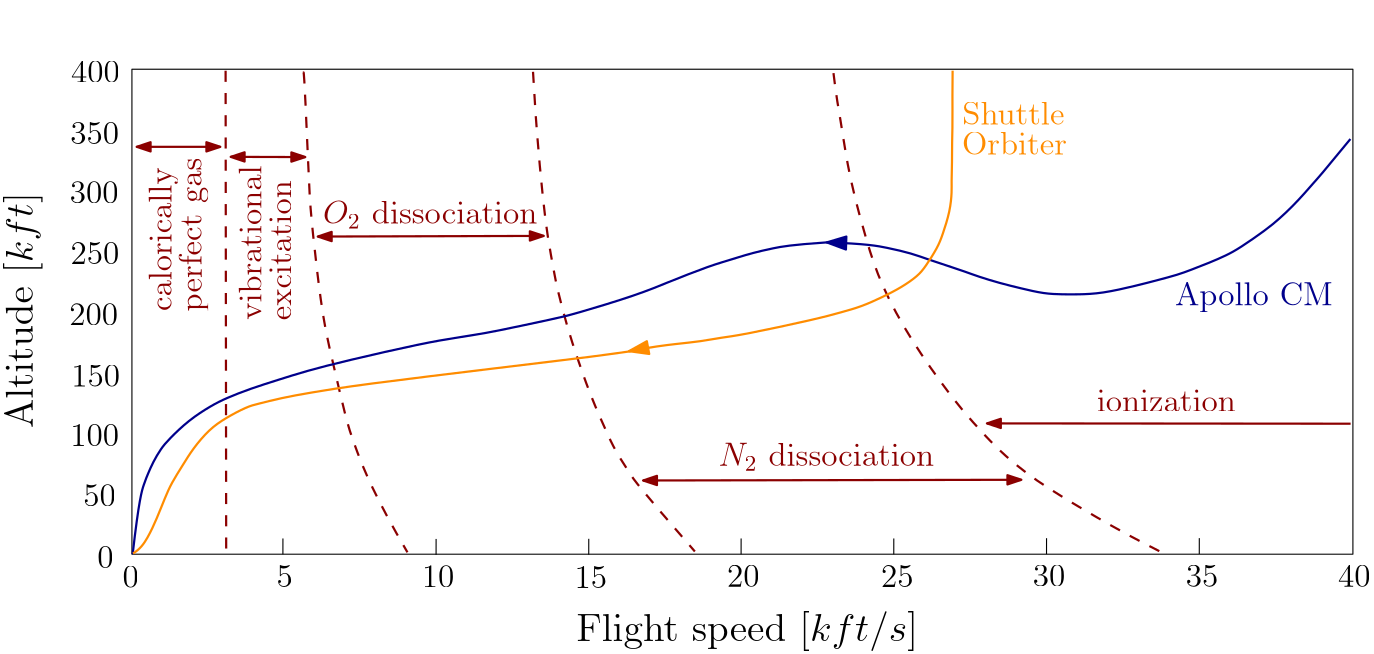 <?xml version="1.0"?>
<!DOCTYPE ipe SYSTEM "ipe.dtd">
<ipe version="70218" creator="Ipe 7.2.28">
<info created="D:20240916203350" modified="D:20240916215506"/>
<bitmap id="1" width="1636" height="824" BitsPerComponent="8" ColorSpace="DeviceRGB" Filter="FlateDecode" length="386810" encoding="base64">
eNrsfWd4E8fa9s/vfc9JrwdCMdjGBeOCOxjbmN57bwFCLwkEQgsQEgKhQwi9t1DdK9gUg+mm
2MbGvWOtiiVtkXalLf5mdiRZLpTknJP35GTuay5dsjTlmWdmdzW3n1JXh4GBgYGBgYGBgYGB
gYGBgYGB8deC9BJgzWBgYGBgYGBgYGBgYGBgYGBg/NWAuTIMDAwMDAwMDAwMDAwMDAwMDAwE
zJVhYGBgYGBgYGBgYGBgYGBgYGAgYK4MAwMDAwMDAwMDAwMDAwMDAwMDAXNlGBgYGBgYGBgY
GBgYGBgYGBgYCJgrw8DAwMDAwMDAwMDAwMDAwMDAQMBcGQYGBgYGBgYGBgYGBgYGBgYGBgLm
yjAwMDAwMDAwMDAwMDAwMP4YIL4BvNoX2+cYzetB+pcqvMko/2XKt99Xv7cHzJVhYGBgYGBg
YGBgYGBgYGD8EZBEC48hitYiNWZy/tL6keo4k2TkJJaVjHJhOUkQf39v6FW0U3hTcvK/jAQC
cxTEf2ovYa4MAwMDAwMDAwMD469+MJP+m+Yi/QtMCv5Ek8XA+BPtWXnbms11tTqpvFLIKxSy
cvmc50JRqaBUiQZWEgTLvmYMkp6URPGvqCWVRjx5jv35kHHPUePeo8ZfjhiPneVKKwSknN96
hwCtaIOkVIsl5UJuvpCVxwO1V1aLOr1kMks2bYMV4Uz/JVQQy0mFJUJmFl9dI/L8776/Yq4M
AwMDAwMDAwMD48947JR+Z2mmk/8Kq4IG07RZTjSp8F+1+thvDeNPtm3VtWJkPDdvmSF0IN0h
kGrViWrrTXmHUyM+p7fvMz7K4lVqseqFuG0vu3azgVCKf6kNjiabk8d36Ud96Ey+05Z8rx35
VhvS0ZdKvGLiTL+NPASVdXrpzkPzpt3suJl0QG/KyY9q7UV1CKJCB1ELljGX4rkaQqzVST8f
Ns79xnDrnhmxZ39qBfJ83fkYLqgv3dKDGjmNzs7jeeH33CYxV4aBgYGBgYGBgYHxZz0VQD8T
Abqa2Ir48mKrYN8Hz4sULbFs3Z/XgKPexUiUTCbRaBQZg2gwQLclcGqyj9QjinX/HXYq8lxE
g1GkGel3m01gYPzhl2nVC3HBcuYf7uT/tCD//hn5sSPZ2pNs601+6kS+3UL/t5akWxdq6gJm
9HTmvTakSyCVXyTYHAb/OmAM0sPH5t2HjJ0jqI86kO87kq7BVNJVM2f6DTcw8GTILRAWrzG4
BFF/+4z8f5+S77YmW7iRjn5kO1/yE0fy75/oQc+fL2B27Gcd/aj/+Qe5/7jRYJT+7I+Csgqh
1wj6HQfyAydIM6780fD7DBQxV4aBgYGBgYGBgYHxZwRfo2AfP2UfP5FfreVJsyVLLk/ZzCfc
8wLRyCJrK9FopFNStT/+pD981FxZBQ9X/4cnnH+iuWQy8So1+zSLuhit23tAu2W7dttO/aFj
TNp1c0UlmCY4YQo6PVCCqbBYMpv/9KSDKHIFRbpf9mk3bjFk3JYXFJ/gMP7Tty3HSd9tNn7U
AdpKuQWTM7+m9x03Ridx8Smm4+fZTbuNQydRLV3J/20BKY53HciA3lRhyV+RK0P3Z84kfbmS
+Rioqz2kDRPTzG9oVwb9LsW62/fNfUfT77SFmvzAkfSJoJasY05f5K7cMKVcM526yC5fz3iG
Uu84kJ+6kWCUT13JY2fZPzVXJsp6e17Adx9Kgyl/6Ax32sIVBq1exFwZBgYGBgYGBgYGxl8C
oqjbd5AIDyW6dSVCQ4jQrpbSrYsiJEgREiy/BlnfB8NqYSGKrkGq8ZNMhUUouDMVl0CEdVP4
uir83DXLV/Eazf/BoVT651wjRZFXKqmL0aqpM4A2FAFeCl83ha+Lwg9OShHkoxw8RLd3v6m8
Qn/gMNCAasZsXqn6czMOMk2q+mKWwr8jmKmyT2/D7buQAMSHOIz/6G1bd/uB2SuM+sARmjYd
OGFkDI13rFItHj7D+vWkPnaB7oc+EVTBS7iy3xGV8LcmDvjjAx/ahkP2woxB/Po75qPfyJUh
afPy+T6j6XfbkUCToIfwoaC5ieUaz+TWPdPQydB07QMnyKcdOfNSu7I/RdoFNHeOk77famzn
SX3gQHbqRsZd4cAnr9Dby1YZc2UYGBgYGBgYGBgYfz6IInMtXf31N8revRX+HrD4dYSvwf5E
t+AGJSRIEewLeRU/D4Wvm3LAAC43D5zEJJbVLF+lCPBUBHVW+HdS9uzBZuXAE5oo/ZGzEHR6
vkYBXn+zd6R8ngQyq+fMUwR6Q4oMkmOdiT59VJOmqGfOUY0eR0SEKwI6gc+VY8cTffsq/FyV
o8fwCsWfnXRgrl2HzGeAlyLQB6yddttOkaLqRAFfFhj/odtWfj10im3jTb7jQI6cRiuUIi/U
mcx1Zh4GmDLLBd17zkRybsHU221J354vsSuzRiKU6t4oaJ+F4ZHqoxe+mvOx9WlpIb2y5r8i
nYiloXVEpAeDUVy8+rdxZagfo1FauMLwoTO0Fnu3HRk2hHrwhAdKBgpH2oYKN9chD/XMp+bw
odQHTuSHTuSRX5uxK2tO92+w3lL9MjWY4xvoTbL1ITUzO+mVYqA6tTrx10h248/G1BtcU4aw
6VxeIiTmyjAwMDAwMDAwMDD+rGBSrxE9e0CyKMBLEeynO3CYy8mF5VkeKuzTbCr5snrRUqJr
oMLfQzlkKJeXXyeIEi9od+2RiTIPyCaNHmsqKa37w/ydkH2UWlO7YZNy2HDdzt2Q7flNzUWJ
fZKlHDEKyg/mHuBJ9O2jO3jYVFwCuhKNRkFPmsrKoPXdgP4ykdhJ4eehGj+BJ/70XBmbnUMM
GGghSIP9yNPnkJ8pvhww/lP3LNyeP+40tPSAXNmkOUwNISIDKnvaSpDtqczmuiXfMR+0IztH
UIWl4FZVf09CvIqZr6MZmLdRq5cYo2Q2y/RO86ZBlqFBE4NR0ulhE4qBTaTX1TeyEknDXJy0
QeI4SRCbcikNgkTagkHaQiSCuZhMEiiviC0vWbviechxkZQ8IpQQtl2ylkEuq2/IlaFv09JN
HiEwNcAHjtC/Epnw2WI3NpBf5tePn2U/84Cs2uGGdmW2NJpgXCASEAyIB4REXTUzI2t9KLwZ
VkPrK1qN5exCSzYOrinZ6Y2X9QY6sZ+spSsRKgp+yzf/sBLFBvE7hZc80JD8YCCWg5MCe4kk
JZt6rZJgrgwDAwMDAwMDAwPjT3gCFQRwBmNz84jBQyARBEqwL5N8Gfzib3o8EPSketESyJUN
HsI9z0eHEFNpufrLxUREd2LQYComXmTZV/3vv9F58mXGHFKjk23DVg0PdVxBETF4sMLPTbN0
uaDVvSlTJ9cxv3ihmvoFnDXkCT2JYcOZ6+lw7qJUfwCTYbh7Xzl0GKzm564aO76xXZlkd161
CS+9zpSk6fu6ujfSnn01qTnzCOkl7+26BeuuP3aKGDCQiAjXrFzDK4i6V5z8G4mBz3oY/xdc
GXj9+ZDxs07QSso1mDp1kSOUokmmueyvJ3ThRidxbTuRnUJlH0y7rc3zdZVVwqU4bs1Phllf
M/OWGTbsNJ6N5J49542s1OwVYDBKufnCpXhu8252/nLDguWG77cZLsZzZZUCZ5KaXpqwfoEQ
lcBt388uXm2Yv8ywbrPxyGn2UTavJyV77oVQiY+y+ExreZjFF5UKkOEBnRik8grh6i3TmUvc
6YtcWrqpslowmZonWoASyiuFhCumHQfgiAuXG9ZvMwIBSsqExWuYj5x/A1eGVLR6o+GjDtD1
8p22ZPgQOq9QgPbCYvPcGiiFJXz/sVS7zuSvkSxQo60maKVUi+l3zEfPsGs3GeYuNSxZY9i2
h42/bKqqEZtOx2yWqhXirXvms9Hc8XPc5WsmoElNrQh0otNLWbk80BjonKKl7Dz+4VM+M9ui
t2f5ggGMK+utpFwA6gJKOxfNPco2k5RkIzDB+7wCAYx+8jwXk8w9LxSMxgYymE11BcUC7Pkp
f+8xf+8RHEWlaSZYGdBSdY14+bpp7zF26XeG2UuZlesNB06wj7N5MIqVMcNcGQYGBgYGBgYG
BsafEPIPemhiNGiQwt8TcWV0XKLEshJKjmn9Tzz8U5KY9FtESKBy4EAu73mdYDF0EBgDl1/A
1yikNwzsbzEEkZr3fZKsvjc2ZkZsjqKBUkEBDBm3iZ4RigDP2lVroRumJL2Ri49su6Dbf4gI
6gwtyvw9iO6hzI2bEjhzIlsEmwkCmLtsA0HFxhPhYZArG9eQK7P5WdUnypTqjUtewZXZU09S
3evdwF7GoTWacQN26zV9miqruIIiW6aGV41l08kfHIAJA8NuX0cncw4+MDTWu+3INl7UzK+Z
c9Hc0xy+hhB1eovBErr+KqqEL1cxK380EGrRtmFpRkq4bOo/lv6oA/Qu7BhCenenWnUi328P
swAcPMGq5Mr2gxIqcc8Ro18v6kMnGOndyZ8M6kMF9qU6BJK9RlBgdD3VwIxKoRR/OWz06wnr
v9ee/Kgd+XE78t220BbOvSu1eqMht4C3hQY8fBqmj2zpAWSgWntRn7pRk+cxLwixrELY/LMh
qC+MugZmCub7D3ey9yg6MdXUlNADn0TGc+DbT91gRoP3WpOfgHGdyU9cSTDTiGE0EBt00uEN
uDLUcw0hDJ5EfyDPF3S47HuYBfLVV7zJDEPJxaVABsxGBrKclHHPPHke3UqmNz9oR34C5uJA
vt2G/MSFGjKJBmLr9KLtjsVxUmyKadAEukVHaNIG5v6ZByRFv/iKSUwzbdhpdPKn9hxlGYN0
96G5Sz9Y7TOr3sIG08/y4TbYtpcN7E2D6b8vR+Z3CaI27DRotCJ4OhUUCyvWGzp2he6iYMVB
/749qBPnWIquNxEEyzd2JgN79qBae8LX9r7UifMcNJaz0wCQIeWaadgUGqzL+3Im1s49qJAB
lHtX0qc7tW6LoeqFKN8vMVeGgYGBgYGBgYGB8aflynKeNeDK4pMkjrPxPIKmlntegEy2TGXl
ytFjlaPHmQqLJJYTKVqkaYGkRJqBTosGoz2FIplM8HOGga9yAU3g4QGcIUiKVyjML2oEcL4F
h9uGIokGg6DT8So1tCcAxxh0sAQNwYi2IQRB4kw8odSs+FaOuOWhWbEadAjkEZGz0OtO3ebK
auWoMTDYWoCXwq+jetFSoVaL+LdmtASkYhj1/IUKfzflGLt4ZUgws1nQ63ml0lRSyuXlg1dw
ZhPA8bKpz1KdJeemQJK8WgPnCDSAtA164nmb8PB9A+3RkNFCTlyiKLEsjNIGmtfWgvcNAsQJ
AtCSoNXCb7U6MFZTezygYdgnXDhaXju6GY2hqXEc6AQo1lRQBKdWWgZ0LguMj3sY/wdcWVGp
0GcUDDgP3QOdyP/5DL56hlIDxtPzVxh+PmhMSzcVl4FLWZSd+Brsfc4k7TxgbO9H/q0V2aUf
dfICW1zGV1SLiancgPHUuw4w3Nb67QZwRdqYkxcKceZi6MP4VlsyqC916JTx2XNIyFRWi7GX
ucA+lKMfeS6Ks1lSgfpfLIIWWW+3ge6foLekq9zVDNPOg8bAvhQQ+38/I/uOoZ/mmHn5HwsP
n5pXbzSEDYHU0Pvtyb+3IkdPZ2KSuUET6Y876DuFkj2GU6CfjztAX0gw2W4DKSCAYHeXAtME
E3EOIN9qDVXRbyx14KTx2i1TXAq3ZC3TxgtKgpI5vjlXlvOc9+lOIa4JyLxtrxHcIX5TimNE
rl+M48DS/L019OKcMJs+dYG9dtsUlchNX8R81glOp2VHEqwIssICI6dcM3UMocDqdAwh5yxl
9h0z7jvOLvmO8etJOfiQrTzhGoH64ElSUSUClQ6bQrXoCKmqv30Gqc6YJO7zBcxnHqR/Typ8
CNXeF8oPpt/Cnfw1iruXae47BvKiXfpTIQPhG6AuMFanbtTdh2bk7InY1DOR7PSvGOdAuCJg
+p+6kodP1wdhQw68+09Anf+tDenQmVyxnrn70AS2BFj9R9n8tC9h4tGv1xjUtSLmyjAwMDAw
MDAwMDD+e7iyuEQ5to7lPAaNr8JDKflDkWEMNzOYGzdFijKkZ2h//En748ba9XL5/kfqUjSo
YO1ZYq7eAN/COhs2gVK7fgMVmyhQlPFJVu26H5VjxyuHj9QsWWa4dVuyem5KJhOb/Uy3e6/6
q8WqyZ+rZs6pXfs9dSnKXF4BTr/kqbP6w8cEPQkqs1nZ+qMnVNNnyNHSoOTKQYNqV39X+8MG
7cbNbHZO8zyV3YGQSboMM3gGyLMOCaLiEqAD6SuPkVRisnLCpNoNPwk6nU2BglZHx8Rrli6H
M+rRnejiT3QPU44cpVmx2nDjlqDVNoqYY35RQ/56XrN8lWrqF6rPp6uXrtAdPMI+zQb9MNfT
tdt3cc/zgfBsVo520zagWKi9jZvBvMjTZ0WKAavAPcvTHzikXrwE9KCet0B/4LC5ohKZ+QH9
G+8/1O7YqZ6/QDV1uvrrb8iTZyyuqXX1GTB1+w6A5QBLAxcOaGzHbkh+Cg15QkHglSogqvrL
xcrhI4CuYBkwAHQLVsFUVv4aQhID419Ol8mv56JZ12DIO33gKKdodCbfbkv+v5aQe3nHARpT
+fak5nzDJFwxweD/vGXjg5JyzeTWhQJ1OnYlk6+aIGtk9Su8/9gc3I96rx0JKlzLMJtk21Lw
unWP8VM3aBPlE0GlpZuQzyAKiXY9w9R3NP2uAzlsMgMGQlGwdh201PcMI5PkIWzCJ6VyPuGQ
9XqrLTlvGSJSLF/dvGv26W4JDubXk/IMozxCqK17jSXlPM9Lj7PNfUbDhh91gHZWJ841CJ7/
8Anv1xPagIEyZBKdW8DbSC1BkPYcNba1muG9OVd26565YwhMNvq+I/kPN/LIGTjia7kylHnT
RjMWlgg9hkP9ALHnrzCoNPXzrdWJc7+hW7hDqVyCqNR0qHBQZi0xgBHbeJOHTzfIcFpZLSxY
wbToCJd792H4FaLqq2uEgRNgCs7320ObvZCBlFc4te+YkVAJBlbctNsI1AWagOXoN5YOHUx1
6Uedj2FJSlSqhBlfMZ/I+T3B654j0FatwX1aqFu90QhGBIsCOkEasNnVAv14h8MdCCps/gUS
idZnaV1VjbBgOeTrHH2p6xlmsxnGOcBcGQYGBgYGBgYGBsafnisL8qUTk6HhEDr2CILmm5WK
QB8qIVkO5CXYXPx0Bw4ToYEKPzeFr4tcnFWfT+cJJTrTghOCdtceoltAgwpz5pEXI4mBg4iw
ENX4icpRoxWB3srevSBdZoZxnOn4RDmKvrvCvyMRGkL07EF060p0CVCOHK1ZtooI9iN69TRX
VILK2q07YBrHYF8Ukx8KH+gNebOATooADyoqBtqwvcIFsq5Ou20XNEgDbf06Kvv2MRUWvTbW
GbQHq60VDQabHyJopflmhSLYT+HnSnTxA1NTjh5L9B+gCPRS+LoS3YJr1/5gLq+09czlF6i+
mCkP6gZZNTDB8FAwQTAvzbKVyoEDwcSp6FigfyoukegepvC3ac9JOXKkqbiEPHMepuOEOUld
YeJOX1egLvW8hbxCIWi12h0/QwIQtLJ9G+Cp3bwN0mXI1API8DwfpjMI8LD23IEI6kwnpcjr
a6XURJHNfKyeM18O0eZKRISrZs+r3fBT7Q8bVZOmECFBqslT2SdZryIkMTD+5VyZvIU5TjoX
zXUfSn3qSr7rAPmW9x1JFFwLGZu94wB5s886kdO/YrKf84guU2nE8bNplBFy9hJGoxUlFJJQ
sETF/2adJQb+wpWMVg8vhEdZ5sDe1Edyn998b9CREkq1CeqDCqC3d1qTf29NRgyji8tgqs1n
+ULoIEv9xWsYnR6m6TSbYQF3U4NRAuN+JBNibsFkxn2TLaFkVi7fbZDFjuutNmSnbmTcZZh7
EfFvYLjt+4yfuMjmYe3JrXugYZWNuVq7CbJzYMS23uTFWGjhZjJbBxXrapTCwPGQSftNdmVJ
aSaXIOioCIZr15mKjLcI8+bLBMTb+LOxpWz05RlGZtyDtCGSCuUqTU03uQZBmgss38IVjFYn
qjXisMmQW2vjRR4+w6prIc8JVgfN9IVCGP45bbMrQxk5NVpp0lwGqOVDedGdA8jIBI5l4TKB
ud/NNHeOoNDeeKctJCHT75hQvgAg4akLrENnEvmZrtlk1FtjmknW9BA7D0KqDTRv4Q7lsfGT
JCXNXMwgCq77UDq/WADDmcCIcrd7j7GfOsHhQFsoDIe5MgwMjL/C4/kNMxz/J4nROJjJ75pA
o6C+dX+2iL5SHY6s0twi4ksaAwPj5VxZbIIAjnnQv5JhMx8rBw0muvjTV9KgN58oSOBIIJ9e
BE2tMfOxZu33REiQTFJ5qucv5FUq2w1HUGuMDzM1K74lugZAVirQRzV6DNG3r3LKNOPjpxLH
GR9kKkePA4Nqlq0QdDpTQaFyyFCFnzvRM0K79wCbncMTSq6omDx/UTl2vCyeh3L4CHNVFRCb
Ky4BzWGGytCuSHLVzNl06lU69Rp1McpcWf2q7GXgxcxrlq2C85UdMGG31S9e/7Coz7pnScGp
njkH0lZAsJGj6MRkZPMGJq7bd0hmumCWSc3KtaAm8mesXb4Kfhjkq1n+LXMrw/zihbmyirl+
Q/P1UkWwP/wqJIiGuRU4Qa9nc3K1O3ZBSlC2nVOOn1i7bj3RrYtyxCjtzl+023cTAwZY6L5A
H/3BI7XfroW84pSp2r0Ha3/YCAWQc5sS4aHG+w8tgZzAJDjOVFJCXYxUgkWXw7UREWFM2jV5
fS1KMxUWQz7Nzx18q5oxm83OtVmRAcHUXy+DCp81l1cq8TWE8Yf+ohFtzpj83mPG8bNprzCy
tRc0J3uvPSSa3nWAZNQnLrJrXivo+ldaAYms5DTOrYuF/9m021hWKSgIUakSlWqRUIqEWtzy
i/EfbpD7GjyRVijhjfHACba1J6zfqhMkr4ycxVUQwCxIO/YbXPwhJbL8B0ZHwvpnLrHtfeG4
n7qSF2JhhCuhYTrIw6fZtt6wApB2/3Foy4SIoCc5fMhA6n0n+BUYC3r8GSxZGlFE/dMX2ZYd
IecDxFu/3UDKHpFIkgHjKMSwhQ2mSmTKzj5xitksrdtiePM8mKht8tUGXFlUwptyZbY7KKES
Rk+HcdL+1poc/jmNAvJbnjnWaHKDJsCQbm+1JXuNpMFyULQ0ajpkw4CoQX2oXQfYrGcwkj9J
wTSgoPmhU6x3N+r42XojN3WtOH42gwhS8Pr9VgOoLAiW//Pk5PHhQy3WcUCrR36FDW2JNeOv
mDoEyoHLHMml6yARan/KgfzkfphFwp4rQ4M+yuKD+8KGQOeooWj3+zr9jqlrf6qFG9lnNJVX
yAsikBxzZRgYGP+JHMm/lGyQGtwK/+84D4sYovSqGdruwk1TaDX8nf+6OUt1zRa7Ef69ev/d
q2WfVbqp5L91Hf+kzzQUauYlO+HVT2r8GMfA+EtyZZ1QRkj17HnaLTtg2bAZmn4FeCq6BTPX
bli4lIZtjZmPiN69YEO/jqo583ilqv4mIlcwZNwhekTIrJTsKTlqNJdfAA4z7LPnymEjIFcD
Gk6eyqvUVFwC0TVQ4e8pkzAq+zuRuaZGNW8hbD54iLmiyvYVcy2diAiXe/ao/fY7GNv/Te6N
QDSSUi9cZJXKQzVthkXy17YVBVuse/3xU1DgAE8iNIS5nCqBUyjPo9QAEstpVq5WBPmA6RDd
utDJV8C35opK5eChYFCiV09j5mPLYdiqK93eA7C3YF9KtutDHpGm0jJiiC1FqZ+ia4B69Xe8
QolYL+0v+xBLCVYNOkiGdtXu2iOQJBSU42DSUmR01yWAPH8Jhjuz88SEbOE3yy15DcK6WrlQ
EZFp2h82EIig69vH+OgJqCwb/glgguTJM0SP7nDWEeHs4yeNPTcxMP6dMBglHSnZ8ifSjFRQ
zCemcrsOGr78lhkxlerSn2rjCfmWD51g9P732pM/bIcUyi9H2BZuFlIldDA1aS49cY6lTJhN
T55HhwyA3M7fPyNDrDHB1mwy/MMd9uAUQN5+UB/SCg2t00txKVxUAldDWIig7XstOTrbepNX
rptQgk77n1WJaZCfed8RirHyRyPMiSnTL09zIVcGPny7LdlvDF1SVp90Er1eiOVae0HJG3Bl
Egye79cTdggajpzGqDRik7t73b7j7KeyEdSbc2V3H5o9usFuQWnZkTx5njMa35grq7MwmRFD
oRXfW23IaV/SmlqxkSrAIk7/ikHx0Dr3oO5mQvXu2G9s1RGuHZgm+NyjGzliKrN2k/FSPJdb
IFS+EAvLYBhI0WIhW1erlSbOgaZ67ziQXmHUrftmxKqhIfKL+J4jIAP5rgOk4wpLLVpF3165
YXINfilXBrDjQPNcWfJVk7tMuoJBf9ptROycvc6B9s5Esjl5vGyCiOOVYWBgvOnJXeBMvMHA
M0yTAj40CNbbN7jpCEZW/rC5mgajCH6L8jxvNDZXgZGHMMDEz/LNS4Ljcg3HhRVEM3yGNfmq
uWI0CiaTKPucN6JZLD0wr+uhuQIaSnJmsZdPtvG8BJaFubFf+7tUkoC0ZpI0KpWG6hdMVZXh
RY1RpTbTNJyF9WGA5t58umuL4gRQgdXUGhQEU1XNVL8wKgiuVgv7Mb30WQuGaF6lBqjzpvnO
gG6b1LeuMlAO+xLlgCZA+KZiIIJIXheTTmcklEBsprIKCq9UmSlKtMaItiyc8Q1CMDQv5BsV
UfYqetV+tk72FWv6ym1mQBvjZXqw7ASVCuwByyISSpNOj7Yf2iqyMhvIAJf+FTKjRFPyEGBD
vuqilgV76ZZ4w2Iw/LaQshgYGL+bK4OB7iHrBQ2KYHGD7/09iPBQ5CZpz5VJ8sHDcP8hdAmU
PRkbcWWoAnPjFtGrpyUsWBd/8lKUaITx+Q33HoJuZXdLGJZf0On0Z85Dn0p/D2X/AXTqNV6t
hl6B1uON4fZdaFI1YIC5shLe33j4OZ18GVpPyZ1rlq0SwNnJyla9+jQo1NaqZ82FBmkyV6Ze
8BX45Df8J0KO+qWaOMUy8S9mmWtqbKKiidPJV6BJmExG1a79HtqJ5T0n+vWDxmNdAnR79psr
KkSDwZa3DwignDRFEeiN3F0Rk8YVFCqHj6iXc95CoGHo1QMef4IApx/ezbpwnpp168Eo0PZP
/pmk3bPfwqQFddYdOAJDydmO+uDuTRs0y1dBw7MGXBm82bKPHhN9+iCt1q5ZBxlIlARTZthq
129UBHoofN2Uffuw2c8wV4bxhwHstZMX2EWrDI+yzMiZrtGFbjLXFZbyF+K48bPolnKwqbfa
kgMn0DWEuHm38SMnmUBzIYP70YMnNS7DP6fHzKBHTqUXrDDkFwmg8y8WMch70TucepzN2/gr
+x/LNkoK/LX0OwblvnTrQt68Y7K/D6HKN26b3bpADgrUWbjCoNWLjbgyIO3YmUx1TX3iTtTD
xTiuTROuDBQdKXmFwQ7fdSC/+Iqp1TbDlQGNfebx2+zK8ov5wN7QIgsGOpPN8Cj69VwZxUg1
SmgGBu5nj7J5j24UipP25So400aqMBilecst6nXvQl7PAOqSVGpx3RZDh0DIUKE8CCgM3fvt
Sa9watFqw5McHvx6tSnHxpW93ZYM7ENl5ZrtD2qIK/tA9ogcMZWpqBbt/1ue+nu5MqDPlh5Q
Mx93IPcdqzcObLQrbL/EMVeGgYHxJr8qWZWq7MKlnC3bszdvzd4EyhZUcjZvBeXZ1u0vrqSZ
9DDbe232s4KDhxtVA+9ztmzL3rzl+d79oILqwUPwBn1uV2dLDvgTNtxSdOIkXVYG7uwGhaLk
/IWcLai3rZbhduxS3X/AVFSWoq+ajJW9eZtcYOXcnT8XHjteHhUDBjUQhIhSSsmTosvKi06e
BnXQoI172GJX5N6QDLIY26rl+eryCwqOHstpLIC9DHJDIPO2Hfn7DpT8ek5x6zZTXS1wXLO/
TkWzma6orIhNeLx6bfqYcak9e10OC0vr2//WxClP12+oSrlMl1eY9CRTVV164RLQQ831dDNF
N7q5g85BhZprN3K377ozc871ocOvRPQAXd0YOuLe/C+f/rCh9FKUrqCQRzFb7MAb2erLabk7
djWzfJu3VSYmceAwYtfERJIVsXFg9W3KyYHz3ZK3Z6/mSZYmOyf/8NEmqww1AzYD3DOplj1j
TyuZKUqXm1dy+uzDr79JHz0urVcfoIHUXr1vjpvwZO26yoREMDXDixelFy7mgH1y8hRdUfHq
+M+cVlceHZuzbUfz++Slq7wFNFHef1CblVNw5FiTtvLOB002bcn7ZS8Q+BV0EF1ZXXT61+zN
W5vVKlBXWWSUsaEjDNADzzD6gsLyyJjHq9bcGj/xat/+l8PCwTreGD7q4ZJvSs6eJ4tLOK22
OuXKs607nu/dV5vzzEYkap48fb7/QPPDbdqSf/CwXg49bSapyqTkZ9t32qZsVxP8ubksKtpQ
owB7DOy07J+2WDcz0lUTZW6y+2qz5c+snzY/P3CILCnFZzEMjD+IKwv0Vs2YXfvDT7UbNqtX
rIacib8H0TPCeO9B46Mpsit78OhlXJnFruxmhpUr81COHW8qr0KfCwyj/XmPcvRY1cKv2Kxs
0Dlz9TrRrQuyoSLCQzVLllGXotnMR+aqakGnF3Ra7eattVt3wGyV1s7pK2lWrsxDs+JbGHL/
DaymYWuKVi9cbOOgVDPnQDfJN9SYfLuGBnX9+skunO613/0ACSXbbVw2+uLy8pXDhsv9d1R9
Po1XKgW1RjlmLOTKwASD/dWfT9UfPm64ddtUUipoaiWWIyOjNctWguWAZJfsvsUVFVs78SAi
wpmbGbLJmeVfG8yNm9DEC3mnDh0KkwKY+TpbUoajJ+R4btBDU7fvoEgzDezKWFaz/NtmuTLy
QiT0bIWR37z0p87C+GxCfUPjk2zVrLnQD3TfAZGm8TWE8UedJCAVNmo6/fdPyY07DYi9QZcj
Knz93q9TqoQJs+kPZa4G2onlC1t+MX7sBN0zP3UlkR8fy0EyHhXQM7iwDAaJMcBX0K2BlSbM
Yd5rD8kc12Dy/mMzLzS+/9kzM+ASmbeceb+9bMEVRKY3x5Wl3YT8DLIrW/6Doald2VttyVHT
34grQ6Pr9ZJXuIUrm7IABmFrypUdOwv9N38TV6bVi1PmMcgGD4g0ZT6jUouvuLMiaQ+dYvuM
Zn6NgkZoGffMzgEW46v5y2E4skaqoBlpzlIGkWmdu5N3H5phLDg5oFl8CjdrCQMU4uANnVVR
lLa3WpP/0xLGHEtKNXFWh1B7riygN/X02Uu5sqFT/mVc2YET7KeyVGCtt+9rEDuuzhqrTayP
f4O5MgwMjNc+4OAtQ3n77pU+PS44trjo2PJSwwI+jHRu82Tt9+BYDX4fPtu2M9bLTa72mbXO
Z+j9eccWicEBJb+efbL6u5hOLg3rwAI+uejU8rxTi7RBA5X37oNxX1y9frln+MX6Tj4Dw8V0
dC44fLQyMTmlV3fw56UmIl2UpbqIOpRLpFPrhM4+d76YVZ12zQzujPL/jssjoxNDAi80EUPu
oUWT0tImcFQHhydr1xle1AAx4vy8XtJDS/uG1uat4jp53Bw7oSopxUzTjakqg6EyKeXmuAkx
bs4X5cnKr/XNY9w7XB86/NHyVRlTpsZ0co1ybZ+zZRurVte75okiq1SXXYy6NX5SXCf3S06t
LsqdyM0tr6DbaJf2aX37FR49DpfM7rc3U1V9a8LkS86tmiwNVHvagP7Ku/fszfNqs7KvDR5y
yal+lZHm4329Sn4992zHz3G+nk2Ug2YE9kxrqEMggLU30WTSPS/I/mnz5fDwaJd2l+olb4mG
QBq4/cXMB4uWJPh5n2//j6sDB6gePGz8r6CGW1fzNCttUP9mt+4rVhm8j3FzLDh0JPfnPbH+
3i/bJGBLx/t1rohPbD5CsvxJRWx8cmiXJqNb9HDBqcXtGTP0+QU2rYpmM1lamrf7l9Q+faNc
HG2KRVcH0gPYgTeGj3y0cnVKaBiQLTHAF4wCeWCY/YfP2rg5upPLhSbzRddgSmi36supIs+D
QW8MH3XJ6bOLTQS7IAt2Z9YsVeaju3MXRHZoc7FeZqS3xtOx3/C2/QD6SQ4NqbmejrkyDIx/
P1dmyYPJpMq0iXzNQYe7IF9l377soyf/PFemXrTEYr5lrSCo1ZLJ8q8fQauFlk7Q9Q+G+YKh
6aFJWzfV6HG1q7+jYuN5Ta18LJFsfNTv5srAXDQr18hcGbT7Uo4ZZ35RU+9B9IofNLLNM6jG
pF4jQkOQJZ52206RohDRZBvCXFWtHDdBpv5gmDVOzh1Anv4VWtNBukyeoJ+7omuAcvBgzcJF
+qMnYDJKlrOPDlrPlQH1jp9krqyy96Y33LpN9OyBhtB8/Q3MuSnVxwzSnzjz+7gy7W7ZtVP2
+qRiE+QsCQ3+mwMmyyuV2KIM44/nymZ8zXzgCENgVVQJotTUjAcyFSj8/rrNxo9dIInUtT9V
UCzsP8H+wxXalb3XjvzlMEtSFvtTQbS8CnIgfYNRQv8SB3/Oksd6vz2Mh9bIp9IyouyJqVCJ
yEVj6XcM4l5aeZIpV032rg9Izsh4zskfVgCC7Tlab5Jkz5WN/oJ5oXgjuzKY5sBU59vD4oM5
cDwMC9bo7g462XkQ5gV4Qx9MG/YeY1EWSGQmd+2WZfqNvUMsd+K6F4Q4aAL9QXvy0ClIK2U+
Nbt3heHI/taanDK/GR9MlUacMJtGUb96jaSLyqAjQlKqKSnNhDJgFpXwcSmmrXsNk+bRXuHU
P9wgb/a/n5FDJjFVNWJTu7KA3q+yKxv2+b+MKzt9CdrpIffSbzca9FQz+jQaJQUBsxY3G6wM
c2UYGBhNn3Cax08efLk4JbhrrLtLtIujrcS4OiZ09kkfPbb6Shq4UQomU9HJ02l9+8d2dIt2
dawvLu3jvTql9urzdN16deajggOHwHtLV66O1tf2cR5u1/oPzJj0+fO9Bwzgd29dnfphJhg3
OSgoxs05yqU9eE0KCLg7c47qQSaRcefuzLngz1i3DvYiwa7cHKPdnaLdnECfUR3agVdQIp3b
gMN7Wp++L9KuyayC9OLa9TvTZiT5+4Nu6yUBxc0pxqNDbCcXuYA3HWI6OiMJwSvoMNHXt+jU
GTNNVyYk3ho/MaFz5xhXpwYCuDrGuDtZChDDFQiAxHCMdG4LxLjSPbwyIQlozHZbFziu+PSv
yV26XHJsHeXcNsqlXWzHDom+Psldu4Lpx/t4AhkQZSHzXa0inVon+fuVRcZYTNTkI4D2We79
LxfHeriBCqCTaDB3V8d4704pXUAnwQnenZAqwBQuObWK8XAFy8FUVtken0xVddb6jVd69AQL
AWV2ta2OE5An3tsr/9ARk15vY7fAcI9WfJvSLRQuJVplT4/UiJ6Z36yozc4pvXgpfcyEBB+f
aHvluDjGundI6RqSMWUaWAiLBiQJvKlMTLk+dHiUiwOYWnQHByBkjJtjgo/X5dCw1IgeSQH+
MR1dgPYiZf2gWYANoC8olMRXhYDW5uY9XLIMjAjGRUtgWyagUusqwwIWHeycKLkO6Pxyt7CK
2ISyS9E3x4El9olpOItosBWDgq4NHvbkux90BYXNnNGsItVcT78zc05SQKC8zdrbXTtOSYGB
N0aMKj17gdPqJKtvKdiW6WPGAf0DPcDdCxexfZynB5jClYieycHBcZ3cozo4oH0S3aF9lLPD
1YGDVfcfIk3yRmPx6TM3ho0E26OBwC7tYzu6gE6erFlHlZTCQ3RxCdAMuIIs+99aDezY5KBA
cFGXXYzUPH56a9IUy+aX9zDY0vCi6NihsUJc0VXTIUa+7pCGgTJvTZwCNgO+j2Jg/GFcGR0b
L4LjCsuBhwKbm0/06w8KCy5DQfhnubIvF1mswmwVUBRN601Y0Om0O3fD+kE+iMWCbJKvnNIx
0Fs1Zaoh446Enlmv4MrejC6zBvuCsf2Jnj3Yp9mvJX9EmgYjAhlEg5G6EEkEyUxUgJdu9z5o
YdWQK+MJQjlxsoUrGzKUew6jtEmCSCUkKUeOhsHH4ARlj1c4QVdYrW9f/clf4SygTuy5Mmi9
BrmyquqXcmVLltXr9vdzZbBC7Xc/WHxmuwbSSZfr82Pa1t0WSgkf+jD+QK4M7MTPF0Bbrxbu
5I87jOpaUbSLwlt/U4E1pdmy2dJbbaAPZlWNGH+FQ/Hq33Ugv1rF1OpEdD+zGaeB5s/y+YMn
2SfPUKSpus27jWAgZIqGqK1GhA/4ZNUGw5T5TH6RIIgw3Bb0zpOpsKO/1mdOtIn382Fjq06Q
fGvRkYxN5lBUQsiVPeO7DoDM0tttyTEzmrMri7VyZW0gV0bRVlsmqa7/OIv5Vuce1CM7R1FE
YRlZaeEKw0fO1jyYqa/nylBE5IISvvdoGqj6Q7nttIVMZbVgr2r71GFADz/tguk4+46hCkt4
UK24TIgYBu36/t6a7D+Objqj4jK+10iYleBvrcCUabVGLKsUe46gPcOoO7KNmU1IsOhPcsxf
rmQQc+UZSj3K4tH0NVppwmwrV9aHympoV1ZQBIdAXNnwplxZumzjZ8eVifax/evqdtjnwTxd
z5XduGMGQiKdT5zDKNWifUxoCymaYBo0gY5O4lhOxLH9MTAw3ugxx/NmiiqLjLkc3j0K8hiw
RDq3TQoMyj9wmKmqFk1mWE2ER3XV/Qc3x46HbIYzZDzAiR6c7p/+sEFfWAS+FWEcLaPy7r2b
4yfGQOqpraU3pzbghF4eEycHOOJtt3Kmuvr+gq/AcR6cze98MbPm2g1WpRbNZsFk4rTaolO/
pnTtJg8kF+e2l0PDMpetzNmyPevHnx58tTg1ogfk2To4WM7vHdrdn7eALC6GgZhAD7W1+fsO
Jvr7g7lAUeVOrg8bmb//UNnFqLILkbCcv1Rw8GjG1Blxnh4WOYO7VF1OBbdd0WxilUTO5q0J
Pl5yDw7yQO2uDRqStX5j3q5fcnfuztm8/d68hclBQTK94xCFCDdnh3tzgRglQGPw/xaiWHPj
ZmrvvkhOIPC1wUOf7z2guJmheZqlfvS45nr6830H00ePi/f0sHFul8PDa26kW4gyQVA9zLw5
YXK0a3vUCeL0Hnz9TWVicu3TbPWjJy9Sr94cOyHOww1UgJp3bhvv41Vw+KjNEVIOv2ZU3XuQ
PmqMRVqrTlC5O2c+WEQbVwZ3BU1XJaek9e0HZhTb0fXRim+1uXkwfBboymQyvKjJ3rApwbte
OaCkjxkHFhEMKqK0XJAo48ouRV0O6x7p3AYRMmDc5C5dH61aW51yRZebq88vUD94mL/vwNW+
/aPdnJBUYD88XrUG7D1JfNXZSt66dGVCUmrP3vZb93K30OxNW0vhEkehUnz6bOaKVWilwCpf
GziEuHNX5DgjoczauDm+wSza3RgxujIhxahQCuCnjPiqVA1gmmyttvDYyeQuXWwbFcz0Ss9e
YNasSmXznQQbsjI+KbVXn0jEc0I9tE3o7HNv/pfl0bG1Wdn6gkLN46clZ86ljxkfC9bRpZ18
fTlkTJmmfZZXH+XMZAZbq+xiZAzUlXX5XNrdmjhFkX7LTFrcBkReYDW14PpNCgion5pz26t9
+4Hh4FXG88StjKv9B6KrON6rU8bn0/J+3lt6/tLT739M8vePslfI8NHgMik9dzH7py1pvfuC
1UFf3f9yEVVa+ldPZoqB8UdyZfFJkvUUx6s0qtnzVBOnmAqLG3Mjv4Mr+2pxA67Mlm4G9Wcw
8ODIZDQan2TpjhxTz5lPDBwIrbBQ0C0gm6+bcuAgSGpZvaGa4crq6t6QK4OCRXS3eJ4G++qP
nhAZw0sDnaGYaXfuEWEhyuEjTGUV1MVIwiqYdmtzdmXlFbLHJSSyVJOmmCurJHAEVKvBBE3l
lWR0jGblt8oRI4meEUQXfxRwDBKDwX7kmXMwpJsoNubKJkyqT9bZDFe2XNDq/jVc2br1FnkC
vMgLkSLLNrIrQ+RCM+GiMDD+/VwZsvVq6w094MorwQ/Aen8FdEcBd68rN0y+PWHErXccyBXr
obcjqNl/LPVee+j0F9CLevqM54V6tgcU8Fts0beGT1zIM5c48B4Ml/HA7BNhYUWGTGLKqyBZ
VGfX5HEO7xlGDRhHVyvgz7hb98woehgQb94yBtzMLFLJNzk9JU2eC6PZv92WjBhOPy+E9BqS
PDuvPrb/mBlMDdGAWQJvIuMssf3fakP+uMNgH09+7SZoPofisP20y6jVi2g4SW6bmWVGwf+h
D2YQlXzt9VyZ7fZ56iLr5A/tyoAa/+EGnUZLyqH1F7ruEcFoMklKlfjzIWNbH7K1J3lEtr+q
k8ORLV7DfNgBartjCHXlumVcSc5kCt7EJHGOfpaUoDv3Q09G0HmfUTRQ3ddrDVUvBJtTLUpo
XFjMg4m805b070XlPOeRU7hOL9uVdbBwZUCN9lxZYQnfa0Q9V1b5wqJV9JPf5g8LyrLvDaAr
sWEezJ0HrXZlHS05NNGgqlpx0lwGJQntEEAlXzWzXP3UQEPaIE3/knHwIVPTTXKQacyVYWBg
vMFjTuZzlHfvpfXrL7Nb8JAe6dTm9hezdAWF8FYi1pPyRqXq/vyv4GFZJqBAtbSevYmM2/Ld
WbD9D7r03IXkLsFRdof0OA/3Z9t2GeXIt5aIKBwHjvyXw8KjXdrfnjpd+yzXNoqFYrqefqVH
TyvTBU/09xcupkrLLGLX1akfPU4fPdbG/ICaqb36EBl3bD2Ux8SlhHSNsnJl0S7tstZvsMSP
QvdEWVq6vOLuzLkxbs5gOlf7D1Ldf2D7f3rR8VOJAb4WtTi3BRPP2baL1dTHGRZNpoJDRxL9
fK2ThdXSR4zSPH5i+U1OUk/Wfo/shcBX1wcPJe7caxoCy1CjeLpufby3p1zN4cbIMZonT5E2
dPkFGVOnI6IsChrRtU0JCS0+fRbyYHbQ5T6/NXGKbB0Hq4Gxbo4ZZ+mkzpKDkqmuvj1thmxb
5dCgOLe53C20GvwgF+wOFKJYm50DJIHfhoVXX0kVkRuIlcErOnYiMcDPshNk1jRv125Oo5H3
jCWKclXy5SsRPSGPJJM/0R3aXx86HAzEg+OGbSBZQrDcV/sNBNVAV/GeHZ/v2cdBpxXp1aH1
QanNyrk+bIRlieGebJ0xZaouN69RZd5gzPlpS7yXZ6QjqDBNl/dcEgUgYeGR44n+vpZNApbY
rUPu7j0m+GwW3iRZAyhgOlciethtM8fMb5aDTQV7kC0QQD81N25e7TfASlHCga6Edy85/asJ
nR/toM3Ng364MhUGVjNz+Sq6otL2W1MO+0Zrs58hlhhxg3GeHkUnTvPoLGl3zq1OuXI5PMwm
WIyr46OVq5nKKpSdoexiVErXkCinNgk+Xjmbt4EdiBqWx8SmhIREWhUS6+6SvXGzkbBEXatK
SpEXFFwLjtkbNxlVKgkbMGBg/Hu5ssGNuLI6a7YdNivH+PARjAzfyPwVcWUP/wmurCGYK2nq
OXOp+ESYsRE2F8wEwdy4qd26A6bjhEZcMKujducvIm2xq2jKlcF0KlpdvSfjy0+DgqZW9cUs
mSuTmaiJU8zgNmhn5Gb/nJKD4dPQbTPAS/31MjAEnZRChAQhs7Ta1dYA+Hb9cznPlECrsmZk
51OtqaQUtK3dttOWr1MgSePjp/qjJ9Uz58BYbYHeUI1TptrSgP5TXNnJN+fKQhr4YP68V7br
A1r11O09UN/QDtyzPDox2VxdXYdzr2D8gVzZ1IWQpkAGY++1I/uPpg+fZu9m8iXlwgtCfKEQ
8wqEo79yoYMh6/J2W7L7MPrhEzN0t5QDarXxhuzNh87kotUy88PBCH/gVV0rHjjBtveFNk41
CouLn9ksbfrZ0LIj5MpadqS+32qoqIJkEWzCSpVVwozFBofO1PFzFoKIZqSvvmU+lqkbty5U
VCKn1cF/ZppMMHcnkNMliAJftfYkT1kzS3ImSU9JyWkmrzBoZPWuAxk2mL6babbZsIGxtHpp
217jP9xJRAotWMGUVggoGAzAvUzIhoFJgeIZSp2+yFXXiODXJWgFVDF5HtOqE2R73nck23hT
B0+xCiW4v0pv8KsTUo6bfzG06wz1DArQ+bDJzP7jbOoNU24+n5sv3LpnPnGeGzkV5g8Fsn27
AXKSkjVJ5dWbJu9wi2Azv2aKy2BSKTAdMPHnRQLQM6L+Rk6D7rSgFeTKxtBgINDV3G+Yh094
sCi0QUKZT4EyXQKpv7cmJ82hwRTAXQeoKK9Q6DeWRlZzQOExSRxKIgAKY5TSbpp8e1AoZl3X
AdBcDWmVF+qAnGAzOPhQyMl0ynymqFRA34ICFlejFb9ZZ/hUTpz6iQv5wzZj5QvRZigIpuYT
AacG2o6cyjzK5sFyoIWu1aKNRM1eAtOSopMi5sowMDDe6DknimVRMcldg+3O++0fr1wDnfjA
sdrOUlnz5OmNUWOjbIZJzm1vjp2geZolifVJlMF7urzizozZ4KRvs2mJdGqTPmqs5vETmd+Q
2QPIjQyI7ND2+vCRyrv3UTpL21jgTcmZs0lB9VZhMa5OWes3GGpqQE102BdNppzNW+M9PWzE
XXKXrpDwQT+eef753gPxnb3qT/0ebnm/7OW0WgE8nGmarqjUFxSyKhVvZPMPHErwBzVbZ0z9
ArIoVpe3rA2b4jzdbERKvJdn0YlTMGkjz4vQ9gxIAieSasfpRTq3uTF8lDrzsS3LQMbkzy30
lHPbzKXLwbiimRdNZvgKixklr6TKym9Pnxnt6gS6ujdvIVlcApqbdPqn3/2AqLZoFyhDQmef
gsPHwOeyAFAPEi9Aecx8/v5Dib4+NmYv0c+v9GKkxRdS1onm0eNrg4bATny8QZHtA9siwWRK
ZAukROxsuCsTkq507xHp1Pra4KGqB5mWVZbnZdKTkAP0cI+0Kh8Od+4CTCtgPdHonj+/Nelz
5NyKRErr27/m2g04d0FAiwjXkTej9KnZm7bGe3lEOrZK9O1cHhVjSdbwBlTV5e7h9nZQD776
miwuBasMbRRZzkzRvJzRrCIu8XJYKFigh18vg4kDRBE8RLN+2BDXqX6JEzp7l5w9x6OAyeLr
RpePq4WHj4K525FLrs+27WTVagnF2pDqyJLSO1/MirFYzcE6ycFdSs5dMNNMQz3wKDZa6fmL
oAJQO2iSu3O3zYvTcgR7UVN2KcrOjk42hkxKEVGAD7vYaAUHj9gEk8nMjrm7fmE1GsQxoqsD
9HBv/pdkUTHcQvIqAOHjvT1trRK8PQuPHAfLja47pvrF3RmzoqHfLvj8GLRkw3ZlGBj/Pq7s
WR4x2I4rS0y2cGWvvugsXNnj13Blt+7YcWVfCyjDS3M9w7yNgR1VM2aZK6sttgvWaqbKStXM
OchpUbPuR8EaFNvClcmSa5ZDrsxUVa1Zs86QniG9+t6OHp2JKTBVpSWpgY/2p608eDw15srg
RESa1h88QnQJAPWZtGugczYrh7BSYappM+DERcneORGo0RLQzL+TdvvPIkVDs7TQrkT3UOPd
BxJKrm3loESjUbt7HxHsBz0xR4y0cGJ1dVxxCcyDKZucqSZONlfX1FvPAN1m3K3nypbKXJnd
bVx/6td6rmz/oQZ5MCFXxmlW2HFlqVdtdmVM2lVZqzDJgmrWXAtxZ3GYlTOMm0zqRUuIiDAG
ZUfFN2eMP4ormzSfebc16eBN9hpB+XSn3msNrYYcfSm/HlTEUDp0IN2pG/WOA/m/raA1VGAf
KvmqyWLRJEGGZNWPhjZekHF63xEyP7sPsZHx3P7j7PiZTAt3MqQ/desejDNmsz5SKIVZS+hW
HrDJh87k6OnM3qPspXhu535j71H0p24wySOKqI+urfwiftQ0+lMXyAK5BpGrNhjPx3DHz3EL
ljPtOsNOHHzAhzBhJZrR3UzzsnWGoL7Q4A2IDQVrT0YMpc5EWvi3olJh8WqDSxD8FhTQbatO
5OipzK6DRpmKgVz10TNsxxDqvXbw2888oAnc12sMMxcxQD+Qd1rK9BhOv9Madt6xKzVzMROT
bDGcey1dZjRKR84YgXgfyxHP/qcFjBgGBPDsRoHSzod8uw35txakSyCcVA0h2pt1gVv4geNG
12AoGGg7bAp94CR7IZbbutfYcwT9rgOkoboPpa5nwAUC9UsqhO7DIIHmE0G17Ei6BVOT5zHf
bzPuPsx+vdYAJH+nDQlmlHAFxvYvrxQ2/WzsP5YGgiHNvNuO9O1Obd3DUrTEGKWDJ9mQfrS9
VnsMpc7HsmDihFL8dqPBvStlUylYerAZfj7IqjXgPi0dO8tOmgMNw962VnD0IyfPYU6c42hG
Qjrff8IIegDdgm+D+1E/bDeCqR07y03/imntSYYNoR9lmeVEKzheGQYGxps+5MApWKZZOtfb
CHl65O3ew9XWSvbG03JA/tReve3skdrKflhldfY+4fKTqeTXc0nBQVZDNQdE8sBQYAyDbIHk
WEnt0/r0qb4M46E1MImBeRuNuTt2xft4RtWf2b0KDx8zyWdzySp27s7dCT5ezXBlkMyxskyW
HtokBQSUXYxEFk3KO/cypk5P69uv5Mw5k558kXY14/NpN4aNKDx8lLWayhgJ4sGiJbHuHWw9
XA4NrUpOsSXcROReVfKVy2FhKBAZEtXqgynTU4+fXBs81Kaua4OGVKVc4TS1guxHY7G/ssaz
erZtR7xPx2jXdk9/3GiUzwXVKanQZsnOZRJ2XlQs2yw1iuMpgVmk9uxlozFj3Jyfbd9Zv4h1
ddWXU1MjekY6tb4xcvS9+V8m+vqASdWTmaPHITLT9pO+6MSppAB/UP82ohDtqBigJSCJnYVh
68th4TXXb9oqgOlYVkd2EkS2hXm790J5hGaEB6UiLuFyj7AoN4e0fv2gseJrgzmjnXbmXHJQ
oI3siu3omrNpq1E+QfCMoTr1KlBCZXwCGFed+fj+vC/Tx4wvvXDJJBsPGGpq7n+5OMatA/Ip
hu6T4RGgidhsPP+XXDs5GzfZtlmUc5sEL0+w+QX030GZs5U5K99Iy7pA+67Hq1YzVVUSLzQJ
RwsvNM2Tp9dHjIp2a58UBHesLfIbUghYiOyfNtvbBF4dOBimZrCtjvxGMBqz1m8EgtmRmb5l
F6NgEDw5z+mT736I7eSS6N+57FIUuCiQEZ2ZZh4t/7Z+z8ve01VJKchUHVTgdDpwUQDZUrqF
wLh8lmsB30kxMP4t/8Zis3OIgQMtfo5BvlRUrGiotyCVUNjrl7Q13H9I9OltzSY518I12VVg
0m8RPSMsXNmCr2ROqXkWTnf4GIziFeyn/Wkr9Fg01TPzEs/Xrv8JpenU7j8sMpbcY9BorUeE
hStbtlKo1bJ5z4mePcjTZ21ujK84CoqMoXbTVoXMUKFQ9rXf/8jl5QsajQgORRwHXgWtjnte
AKpBK7JAn9ot2wWKgrdlg1G9/FsUVI0ID2OuXpfs7qIiTdeuXE2gYGgDBxofw8wIxgeZiFdU
TZ3BZmVD8zlbxDZBYNLkNKB+HSE9pdagz7nCIuXQYch6TTluAoztb3cThnkwI7pbzOoWLeFt
mXrk45ycB1OOihboo/tlv0hS9WoHKmU5zTcrZK6sExHalU5JFa0RUAWtVv3lIsvUunWho+Os
VoWWtTDeuafs2QNydy8U2EEe4w/jysAtYcFyxtWX/H6rQVMrPnxqXrfV0G0g1daD/NSJfK8V
+V5r8lNn6J4Z2Ida9j0jW5Q1CBpGUtKBE2zPEVR7X/JjZ4u51EcdYPT+zxfQMBujWbK7SuCr
RrYUAk3a+chN2sP6H7uQ7l3JjbuMNUpRaHg/K60QNu2GUrX2IFHoeBjM3xnyewPG0xdi5bhn
1ovm0GnWzZdq7wnZGFScA8i2buTibw1aPZQ7/Y7ZP4Jq7006WSs4+pKt3ciIoXRRqSWAGPgt
mXLdNHIaBb5t4Ua+2xrap33YnnQLJr/bDG3hFq9m3HxJZ3/S0Yds5UYuXQtdDuvqXpvJxHIH
ffqM/26LofswCsjWqhOcy/ugfweyhQvZIYicOIdOuWpiuQb/0kTvwXolpnKT59EuQeQnHSyq
ADpp6Up6hZJggfKL6gOsVVaLQyfTAydQtx+YL8Zz42bRTv5ky47QKK6lO+keDHMEXL4GBwKV
7z82B/elHDzq1YL0NnQ8rVSLGq00ZR7j3AlOGVUAb8C3y76DE88t4LsNaKBSJ6BSF7LPSLqo
RFCoxLEzmXbupGPn+kUBFVo5Q5M2xE+Kss5Tb5gmz2Ncg8gWrrKnquwGC/Tz+UI6UzZlRPdL
zJVhYGC84UPOTFFP1q6L83CzHauTAgLLo2NtseVtt5XSC5eSuwTae3Vl/fiTUals4IclV6ZK
y6EtjRw7y+Yfd2/uAn1BEV1R+WDR4piOzikhXcsuRpqRE0HDRyCr0TxcujzW3cUqUuvkLl0r
E5JlN0ARDQcaZq5YHQPO9RZLqjZpffsRt+/aotnfnQ09Ky00iFPr1F69iZsZyCAtd9fuOG/3
eB9PaHnFcTxr5DS10OSMY23klS6/4Ob4yfU+nk5trg8drs58ZO8QZyIpaNvm3QnJABmJzp0L
j56AnJ4spPLuPavzHWI2HJL8/O7OmF10/CRx5y5ZXMKq1DzDyBZi0O00c8myzGWriFsZvNEI
5Hm8aq0chcxKGPp4FZ04CdarWcc39cNH0GzMOlC0q+Pjb9cw1fVRv2TuKwCo4v7CRRWx8dcH
D7V3HU308yv59RwPfiugA4XZ/Gzr9jgv92jX9o9WrqYrKy39oJT3z/NvjhlvZfCgbNeHj1A/
elyfSTPnWfqocUh70TINBfSgvHOv+bOY/AlVWlp49Hje7r1VyVdYcB55g60rsOyzLdvivTpZ
7aDaJHT2Lj71K3RIlP0Zbwwfecn5s4dLlzCVVQLLcbVak04nWK0adLl5N8dNsFvi1qA+9J+t
e9O4OmD5HixaIm8zyyZMCelWfTnNRi6RhcW3p0yFNpZIz05tUrqGVCYmC00tK6z7itXUlp6/
lLvrl7LIaPsEDehb4vadjM+n2fPVd6bP0D1/3iiuK9g89xd+ZbXthDvzclj3mhs3LTYbFdDy
M8rF4fqIEZpHT2ydM1VVd6bPkvNlWKZztR/MkWqrYNLrHyxeGuXWLm1AP+it/CaKwsDA+O0Q
wCPpWZ52y3aia6AioBOysFJ/MYu5eo3Necar1K+gm2QSqVD701YYbguyVR7K3r2pC5GmomJI
tUkS7Dz3ee26H2XGRq7QB1S4xOXnC1p90551+w9ZkmAGeKmnzaCj47jcPHNllbmqiopPhGye
n7uyX1/D/UxbpCxTSRmkkmAKAA/lqDHGzEfk2fNEr1506jWbldSr6TIgSe0PGyEPJltnybPo
qZ41R7t5m/7QMe2WHdCAqncvGEks0Fu9dLmFDLT5nw4cjLJ2qsaNN6Rn8ATBqzWmsnLttp1E
SDCM29/FT3fsJFRIXR3kFXv1QPWVAwbq9h9mHz8xl1eYX9Swj56o58yXucrO+qPHRcYgUpSp
uBjUgQSarD0iLASIZK6qhnd+zmQqKalds06OmdYJ5QWg45OAzqEVHGMAsqmmz7Dwn/4eqqnT
DRm3zdUvUFtzRSWTfEU5eAgyHgNT06xcA4QBK45ISPZptnLwYItC+vYFq2auqALf8gqCSbum
HD6CCO1qTZGJQ5Zh/FGHibq66hrheRF0ebOFryivFK/fNp+NYnccNOzYbzh9ib183VRQzKOI
to2yUqAmLxTitVvmUxfZzb8YfvrZCN7cf2RmZVOrRtvZ1qS6RryeAZts2m3YccAYnWQqKOF5
vjFVbGteUi4kXDEdOsWu327Yvs94MZ67m2lWa8RGTt5avVRYygNpnxfWl/wiXqEU0D8oDAap
tFzIL+bzCmBB34L65ZXg951kL6RGK17LMB89w27cZdjyi/FcNIeUIIl1smsqbA4+AYVQicKb
XbXIhgpJqyBE6HR5jt2+z7Bhp2H7fuPJi+yDx2bKamrV9GcaEoxhpDuZ5rPRsOGP2w1HTsMF
AouIEijYtGEyQ5oRiIq8ujlOKi4X7j40X0033X9sLi7jWbbewdPISqByfgkP+rFXXWU1DHQG
yguFRWnPC+q1qlRDdhE8GcoqG6gUfgtUWiUga9+qGgFoKb+owYqAgcDnSDbbfMHcgQYiE7id
B8FGMpyWFWIw1suJuTIMDIw358qMSiWklWReS474BM77IeCcTldUWkp5BShUaVn2xk3xPp3q
qRtvr8IjFluvRmRXnShBg5/goCg7N8zLoWGlFy5l/Qg66Zjo55N/4DBX2yQmlfwnXV6ZMXlq
lI1pcWp9tf8A5b37NpIKZhW8ev1q/0EWvzbZYufenPmyzRW8v0OeZMQoS0x+uYdrQ4fXXE83
Esrqy6nXBg0FTa4OGEzcuSs1SfiFpqO6ey+tTz9EGiC259bEyco794wEYVQQhhqFPr8gd+fu
5OBgRFmACjDTwffrGZQPS+5NX1B4Y9QY++BgQA8o2SWofKVHj9vTvsjZuqM69SpVVg5dBe1+
DdRmZV8faheJy7nNtcHD1A8fvYyg0Dx+cn3IMNtA0S7tHy5ZBrq1OaXmbN4a5+kOGc71G4Gi
Hq9cHevuYh/PLfPrZXRZBarPKlWZS5fHuDvHdXJD9mD2LiSKGzev9u1fP1aHdvfsswNIUvGp
M0mBATbPxBhXpydr1jHV1f+y/FzIC0anf/j1NzDWnJVTTQnpBjYGcicsPHo8MdA/3ttTTnNA
It9DJACaI5FxJ7V3H3v/2TszZ78q/2aT05wuPx9aSNp5JYMlUz3MlIeAj92K2PiUbt3sE0zc
mwctA3+HEiSrY6x9Gg6US0J17z5YaApcp9arVXErI33kGOi3axUMBsF7/BR1os8vvDN9ZmLn
zk+/38CAM5qVf9Y8enJj+Kj6vA/ObcFlaEkuIFcw6fSPVq5ODOx8b8F8XX4BDlaGgfFvgSjq
jhwnwrpBSsfP3a64KgK8iNCulvSOL0kTTJ44Q3QPb9jWTRHgSQwaZHwA6SzotBgW2kyFnj3I
M2ctpmt20O45oAjyVI4br1q4iAjtogj0ISK6K4cNVw4aBMNn+XsQvXvpz12EBmO2BDGCoN29
l+gWBEcBFSLCiZBg1efTTWXldW98g5VYVv/reeWIUQpI+nWC0/e1Ly4Kf3eib1/t7n08oWwU
YZJJvaocPQbGUvNzJ7p1UU2crJr6hbJfX8RQEb176/YfhK6RspGz4d4DIrwbmJR66Qqif39F
oDdoAmYnU09dYP2ugeo16yBFKUmgZ6Jff1ked1mHFjVqVq4WdHpTaZly7HggmFWxHaFugzrr
j58CioVxzCLC7b6S3wT5qL9ZAYQxFRUrJ38ux0Zzq28Lab0Aa5IC0TK1cROgF6efGxHorRw6
TPXFTOXosYpgfyC2FsYxoy38BQbGH33rsvAVrwj42ihtb1Pyp3F9sXne15Yls9kmzRJE/Evq
o67+HWesZiVEn4v/9BUqvHxGr56URQDxpd02u0CoQ0FscGuxff4ftQlftmHsbKsxV4aBgfGm
hIM293n6qLF2B2RokpTQ2SspwN+uBCT6+8V6uNebEsmUWr0fVpNfueDwfueLWTbLFhQU63Jo
aJynByjZP20xKIhmfjPLf6ofPb5uc12UR7w1cTJx555RrTYQhL6ouPT8xetDh6OUfNFWF7Pi
02fNKKqmJClu3ITpEe3yC8R7e14bPPj68BFJgYEw3aRTm9vTZ4Dzfj1R1tCApyI+IaVbiF0g
LIdEX59rQ4emjxl7Y9SoqwMHoX5QhdiOrml9++cfPGwJ+WWdiElPPl33Q5ynm10yzfaoRDo7
XHJqddGxZaRza9Q8b/cesrBItIajqYiJu9ytWz2X5eqYuWylHDS++YOG4tbtNHv+yqX9o+Ur
GWgPButzmtqHS5bFuDvFe3kUHDxi0uvLLkTKCRxtKmqT2qu34uYtFNdAX1iUMWValItDgq9P
2aUoi5GhdV7QwjC4i100Ocen3/8IFtRi8kfRT9Z+H+vhagueluDtWXLqLG8wvsorBLq1itAz
8bVB9etspmhlQEiUVhLxt8ldu+bu3F2Vkvp8z36wAWAqhG7QjsviOWtbZbmUx8Ql22V/gPk3
v10rW+K9/iiHSCci446cTdLBRkndmTEHsm3ILoJlc7fLrsQd6l1Ec3/+hdNqmw4h8jxQMmgC
Cm8w8IwBvKI/RVvYGUksPH4yMaCzPfsa5+GW5O+XFGh3tQYGJHT2tsX/t3J0C2GWWItgHFVe
qX2WayQIi8OpLE91ypXUiAj74G8Pl66gKyoluzBo4E9d7nNjjeL1AeUwMDB+7299KiZePXeB
et4C+DrHWuZ9Cf5UTZuhP3cJWYg1e2+i4hLVc+ar5y6U286HZd5C9ay56oWL2Zxcieepi9Hq
2fPsOpcrgNfZc+mEZBFFRbADfSVN/fU3htt3JZPJ+ORJ7aatQAbl6DHKMeNUs+bWbtnBZuc0
iI6FbhcGA3n+knr+IuWkKcoJkzWrv2Pz8qU38XBveLDhFQry7Hn14qXKcROIQYOI3r1gGThI
OWFS7Q8bjVnZki1ao33bujpzjUJ38CgQlRg0GIYj6xZM9O+vmjhFs2ad8WmWfSuupFSzcg2k
s2jGVFWlO3YSKET5/9n7DvAmjvzt7y6Xf8qlkF4AU9wrYNyNwTa9d0IvoYQWektIqCFAIAGS
UAIhEFoo7t3GYIMLtjHuvXd12asurVb6Znak9dqWjZPL5SDM+8wjy9opv5mdHc28+pXZc3kz
Z/EXLxXu3A1GADrSR04jH6QJ1m+C48YaXv6yT5rPnqekUk1Do2j/AcGqNYarq1G2NdLIGDCw
iuxcwcat9MivZe4pf9kK8YkftIREU1sHRsl4a1gZwB3/9Qrt1sygFaHhcJt/+pm/bCV32nSu
7zDYu3HjgRiyhETaox22vsT4HxAU7fZuBmqlQ+qaWUJhFkljZlL7eO+MMD/ZvSZoIqidPCbD
xnYmfCvZYqoqk60bJDSVp2Mrf4yO61g/2Y19NGqdZI1DZyQnmw1jt4iKtMvf9X03eZWxxjVZ
sOuynY05u2sdBwRzZRgYGN3nypru3osfNaaN7pNl71uWPW9ZfnjLwpjg+57QvZVlX7auFz8t
o7PfLnW017JoL5bXMqhV1TvU1jJzx05JDf3jMmXaHK8uMjrO1485s4Pmoj087s9fmLJ0eeKs
2XG+/ihsJRTGsg+s0946Z88+g0IXInOu3zKSOa1e0ANApywgN4Xonezde+WNTbqOobVo4qLk
p58jXZyD2tTQG9aAksWHARa90OdAmJTFS/npDynkf6HteUGYkwtd3Nua06PXxyhSv2Dr/kCG
EBsLZPIWYN4ryLpv6rJPRDl5yNl70fcnGW9sBprl+I+qzt0v10ZExQ7zDWKpcuUdOKTgGixk
W8rKgZCgiSh3t9qwSEqtIcoqoGDQw7+B54GxLL8/qaKjofEzHt4ZPxEMMrgRBts9lle64pOn
GW9ytC8y29KffqaNQ6HtIVFekbJkWQgKyknra8V4edWGhWv/RHaFroeflk5zqv3azt4+tPJe
byBYAB2YACrjdbzFGk3xqZ9gNASjT7xwJ4fiU2cgkdUdNy+IUA0Np2OtmhlksO73aOcuWlML
joOCx4MWmowpsWWfSGdnGB5CKm3XBKlQNt1NLDt/ofTceZBKDOmXUpDOX+Amp2poPzxqiTT3
68MwngXLBjPAslebR5VOYHKyJz+4yzn7v4aToaMaJ6s7FVeuRbm7tJKHtpYFR4+phCJdJ5w2
BgbGM3ceNj77Oo22vRmVqVVaT7vH/4P2gMhlvbEeaDpaWq7IzlFk56nKKmg9K4MOm4kFylgQ
tK5paFIWFisLijTgG9/4NaTr7EzIet+G2XtiTBp1RqUZIJ6Gy1MWlSiLS7VisTFAKja9xMDA
wOj6uwVzZRgYGN0lHGhaybP1ZG3dP85/ePKS5akrVqcuX4XSgxWr7834KHyAE/uQnjR/sTi/
0DSxgFTLKqtSl66grTuNZ3YbiwcrV7cUl3RaikbZ+QuRLoPZWmEBFj1vmr9/0/w98ErrYtG8
k4VZsI15nK9f4XfH2UQZ2EAWHf8+YqATK86j1f3Zc7N27kpesDhigBPt+2tg2S+/agiJzuig
rE1wAbkchgYwxHmE9At4n7xwSfaXe7N37cvauTt12coodw9k4wZeIwYNyvpyD3Tpz95+G2MS
NxeVgIIxQ3xC7CyCrKDYNNFn1uouzLqfwbUXdDK2G/SFUqtzDxwKdbRlVJLCnBzKL14mZbLO
aIqKq79FubsHsri1kjPnaM9pUCReWvrdCZPAuN0eMRJ6dYPOvlSFx05EDHJi6DvwJnnRx9Dm
Tq+vj4qJHTbM4PM/O4d9g0CdWbv2QrUxIwUU5eFRExQCg3wjU77s3MRpM4JZKoi3R45uSrz3
GIWx3+WIGHGqYRGxQ4cFtSGF+gXbmQfbmtPjCQcWesljjENZZaGbvi/3hNqz3fS51QSFalXq
zrQ12n0OulN67hcjoYrIRnuabBShMYfuvwxe+/oy4SdqQyNalfSMwrSUVdybPQ/WY5ixKEGu
D3QhZ98BBYcLsim4vPRPNzAKY3QYDvvE6bNSV6xiHlWQUpauiBs+wpjNEFjBOBl0rYHwmNuB
5rxSmQ+DYDq2BtRwHlRx+YoGhRdiHxi1Wj22vsTA+C+zUjo6Nq4haehkfP8Y3qZjWeN75vH/
fTWD/FqSibdoqIr+td7whjIdYkCHMsDiWh1J/hG6idZ6NRTvoL6g63ot6pjBKH+HkJpIVG2b
5owd1LVTnkCjp2k/vIY4C8Zet7sFxkCcOqg73WHk9UZvO23KsjOwh67VGqqtVF1bvmFgYGBg
YK4MAwPj97ANOooCp3vohaxVR8iu9PwFqPrSNntDXHyc/4hWXS8b84fbdkCTwM5ZL41EkvXF
7lB7a6byKHeP2pBwGAWSMhU+zxBCUZ37NSu2IH3eD7WzCR/gGD7ACaSIgQOjXF1jvL0TJk7O
O3REXFBIqdXsKI202/824fyi3N0bYuPBNlWYlZ04bQYKatkYfxe6+idJlVis4HLBK2PspuAL
0lZ9ynKN3jvOz5+TlMxISsrl+UePhQ80EE0BFj0jnAdUXb9JIoctzFJMapGyGaXWiHLzS878
nLZqbfyoMZEuLqEO1kHWfWnSz4xR/gH/xo+GEQq0CmXWl3tC7K1aowYMdq4JDqU6iQIPhhS6
Ixtgz+SP8R5SHxXDqLrVRUbHDPUB9d+fO1+Um2cwIUxKAc0xBnfQhtHDE92gsgu/Rrq6wLCe
a9cTFZWGcIcGz/B1qZ+sDraxCDRSQPFjxnHup0ALSrotfloG2zIRZLg7eSo/I/MxbNjv5coo
qvT8xVaqitaDSl60pOj7U9m798f4DIW2sXbW+Ue+U/IF+g5cmZzDTV2xymhFC4WM8x8OBsT0
kUutVgoECh6flCsYJSs1IcnZdyDM0T6IFRQDxVpFeaTVNUnzFwWz3O6BWdR0N1FHadsJA+7I
g09WRzgPovUM+8Fk1S/Exjxi0EAwtuC+Q/NVvb6lnKbUWCRkwuSpMN5EW2gIImfvV4YnyBrq
9UV7etLROpT6zp9W0LuHW7azAmqYxQ7zbYiJ62zKYWBg/Ne/oztLf7hs9zOYWiVMl+3GWv0n
rCFGgshAaiF3P92p1ViqlVzq9NeQzgawe8P7n1zV/f77Yoi52bZrGBgYGBiYK8PAwPiTuDJV
c3PWF7sMOkLoWO3hSZ/N5RT9ayZFoq0pWfbLr5Gurmy1pcJjJ1RCURenb2lNzYMVq6BXMUuD
Ld6dcRO4ySmd6hehMzuHm7FxcwjDdFn2iXJzy96zv/K3m1XXb4FUGx7JS8uQ1tTBoI0sV+2t
7cIwf5/QNEhfQ4jM0eM495PBqb+lpDR5weJA6z4wAmAWVJciyisyP9uZMHVa9p59Br/uen1z
Ucn92fPauUYXZD4CNVBqklLDiCw1QaHR3l4MURPmaFfw7XElX8AEC5DVNzQl3KuPjpVUVcG4
OEa7D5VAyE9/WHH1t+zd+xKnzQgf6BjcylaZRdHjr5HJcvbuhzSjMconGIS68EiqE2cvUGB2
1E5Ls/vzFojyCwwekrVayH25DQZXMzZukVRVIyEhPbJ5G0Mq0nydec6e/dK6+ryD30CyxQoq
Ncm5XB3LzZcoNz9h6ozWoAMWvZPmzhfnFTA3gp+ReXfCpDZc2cTJTGgGk/cdDKxKLFaJRKRC
qXus7gFiRGXyXCCkk33rPHF1rboVSCqVdL+2h9hZRjgPrLoZ0EaPi6Gn8gruwbALrbf43kdz
hNm57ZXHUDzT1LQHq9akLF3eEBcPQzDQHZFzuA9WraWnNwqK0fu2/3DOvSRGU1FaW5e8ZCmc
hwxX5uvbGH+n4/wHtxXMnNqQsNvQGrof0ohLmDq9NiJSKRAwN52bktomrKpVv9TlK5sLiygN
ST+tWvTMSqrp584WPneoXRgiFjx3nZ1YUcjOyqqk+YvZzN7dSZMFdJwCvFhiYGBgYGBgYGBg
rgwDA+NZ4cp0ekl1NThut9JZFmbgMM5NSjE4xDD+IkypNXmHjoQ5GXW9LM0iBg6o+u2GVqns
4vQNIzMaSRVUedLCJeLCoi68u8PYgkXF9+ctaKV9LMwSp88EVZlY6ehfVHVaqp3bJUFmFrtd
aC6KwvlBbSJO/pHv7s2aU3jiRxQBsPL6rShPt1vmH9yfN0+cX4D4hKbE+yyFK9o1ejv1KlDw
txtRHu4sf2K2+UePIa4MKpTJ5YXfn4x0dQ1ztC/56ay6haBImtAAAlOtUWRA/qrrt0BbtCoR
NLuLdHauuHxNI5UVHD3GEEFgwCOdB9YEhoAbYXL0qm8Fxnh7BrIciBUe/14pFBqc7UuluV8f
ArUF2/TPP3SkldDT6+letAlXmjB5WmP83fT1m4JtzMMc7UrOAOFbDLZ7dGpKuHd7+HC2O6z0
dZskldVMOEUwjGCE2Xcw1tevIe6OCaIPGbxQFD/9YcbGzWlr1tWGRaibmx/DzyDFsCYOEDLE
1orRg7o9fGRj/B2tSqUWi3P27At1srk9aiTnfpJJl3Sgj7dHjmLzTunrNhKVVe20CMDsAmIX
/3g6ZJB9hJtLTSj0uoZGo6WkjA6K0cpzJk6bycSapCcbF9QZ0la/sSYw2MRTAz0262T1DckL
FwdZw9sNRr7wB2TOSTHkYXVgSMwQH8ZOM9jGIgtGF20NZKk3jn/C1OmsILBm92bPFeXm67rU
TxBkProzfiLb8DllyVLwMOJglxgYGBgYGBgYGJgrw8DAeHYWCuRaKmHKNNaxunfS3AVioz4S
QywohcKMTVtpD0gG6iZ26LCGuHhdJ6FWUOUNt+/E+fkx0RLB6f7h5m1dRHJkYgsaeap+iGGA
yjPFpVCnCyTkx0NLmTTrMLQbezu2Tbt9YLu1qF2KDl9joH3kTRzofd3eOtTeJu/gNwoYyRH2
qOpWYLSXZ2CrtlX/nK8Osl2ja1WqwhM/Mr73kQO08gu/qpubNRIpKZcr+fyMDZtD7KDPqMyt
O6TVNa1sBvR2QkFdILUGNEep1Tn7vgpDUSNpJbrqm9COr/LKb9Fs/2MOtiWnIW3FujWGPoNh
efDJKsbWNdDSDNxTg2kezfwo+Hzo58rGPNzJAXppY3zL63TNxSX3Z89lNOjAaEc4D8rauStx
+qwg677Rnh41wWFapYo9H2gHdx4sktA67+BhBZcLv2ZooxhZQ1P62vUhthat3J2TfclP59Qt
hDESpYGfQQB34eGW7cjPWMG3x5QCoa4b1potpWXQIJGlB5UAOdUccAmMXtWNgJQly/IOHwH3
3STVVnntepSHOzuUZ+7XhxU8PuhD68xHYRFKSlMWLwu2MU+cOQu6bjPKxr2fdGcMm1Dt92D1
py3lFYzwpEyWd+ib8AEOQaxQsPmHj8JWWhkwncGvHUU1Jd67DWc+rV7o6lJ9K1CrULLDs5ac
/inCeWCrFz57GzglCKLd00qTmSPYoVcRDdi1XlldRFTsUF/WgFg8+uxLaV29TodDqmFgYGBg
YGBgYGCuDAMD49lYKOiDc+OdhDh/f5Z39H4ZGzYzNnpMtpbSsqSFS5A1GeLKEqfNhGxMZwaY
dClaZ8mNHcmx4Oh3bKWm9isXrZFljC3YSmJk79orb2ik3WE9Rt0I1VBx7Xqkh2vrqd/WKv+b
bxmNLyanmpAUnzwDDUtpb2BV129paQNAkIpP/xTu7MSELwxztC89dx4GAjBSHOrmlsztO9nO
naI9vepj4iSV1cUnT1fdDBBm5ybTUSYDLfvG+AwFn6jpOAJtVmlamwhqHxkdtkN/ZWPGcZNT
oapVG0vGvsFWfSFnSOv5tC7pOp1KJK6PvQ29ZhkVwyIGDy67cJlFTOlaKirvz5kPhjRmyJC6
iEiDTaIxikHeoSPhAxzY1Eq0l1eUq2uQVZ/40aO5KalsDUNIEh77PmLggEAWSVhBx3Zk6qRI
suiHUxHOA4JYdOX9ufPAhDGYHxq5MpBT3tiUe+BQhPMgkC15wSLI0+ofE2YR0Vm8tIz40WPZ
6m0PVq6Bbvzpe6RVq4FIWmUHi06jUWrh9yfDBzq23mLIIl5sE6GSniQqoTB3/9fhTo5B1v0y
t36GmF40gWldPu/WwKO2lrmQUOXqqVYPMzXBoXAyM6FgLczuTpjMSUpp4wSMlkfJ42fv3gc1
CelpEDvMl5OYxNChcOQVypy9XxlDKvSlbU5doJYaczcN8x9qPBqjdRieu/zDRxQ8nr6T585g
pfvzhUgXl9YBcbAr/vG0Stysx1wZBgYGBgYGBgYG5sowMDCekWWCogwu3N3c2HovuQcOypua
2B7AwDm6KeEe2wl8kKVZ6rJPmotLumC9NC0teQcOsZRqoMJS2cXLdDA+qjORoOniiR+NyjOG
+I9F35+CukaPtQWjRdUQEmguymo30nlQ6blf5ByuukWiJiTq5hYln99cVJx3+EikuzticuJH
j+GlPtDRNSj4AhgagInzCE3nPKoDghj3aHo6ImHq8pXQzNBgu9o7ftQYbnJqTXBItI/Xw63b
akPDEyZOZuIVxvmPKP/1sqS6RiORgGFHOnKgswoOt+TMuWhPL5QNxsHcuQvG9IR0XHP27r1h
jraMK7mIwc4lP52TNzahGrQKhbyJU3zyDIwFaSTKQu1tcvZ+LW9oYsgTiiQb7yZCWsnC7M64
8bzUtHbu3Zru3L09YgQ7mqTBz5Ulst3L07GoGDA4GZu2QGaPZVdYHxMLo6Sx6hQ8fJQwZTpr
wkDG5uHmbYJHWUqhUCVuBq+yhoaG+DsPVq6B8UYteoNeQEd5rEHuYupSanXVjVvRXl5GRojW
g/pit7S2jnGt1unkBLeYy324dUerJp6FWYyXd/WtQKVQpEGThCBUIhFRUZH/zVFIG0K9Pjuo
GkdIDM+OUlVw7ET4QCcmUCnU8jp3Xk0Tqgx5JamqTl26gg4S0ZfR10pZ9gknKQVMaTBX1S2E
ki8QZmZlbvuMrs1g/5g4Yxa0O2Y9g5LqaoP3P+O9jhs+svFOAqVptWyFT5BUlnfwCPu5Cx/g
WHbhEph4nSmVgcrVLS1ZX+5hz3loZH0zsFMjawwMDAwMDAwMjM62q23T//rYh28I5sowMDC6
C3BwFucVVP52I3H6zFBaowkZPAZb90+aM78+KkbJ40NTR4qSNzY1JSSmr90QbtBc6oeO/PGj
x1RcutJcUqqRydqsP5RW3sQBx/zSny/cHjGKdlplKBJqb522dn1DXLykqgYal7WFurlFlJVb
fuHSnbETQmyMCmx0cMOUJcvrwiPFBUUGC8ROoBSJhI+ySs+ejx81hlaB62f0um+ftGBx9q69
OXu+yt6zP/OznSlLlsYOHcbEQGRUkhRcHj89o+j7k7HDfNmSgxoebt7eGH+3paSMlML+KoUi
aGZoYx5opEpifYaVnD6btnpttIdHxeVr1QFBscP8YP2WfQJBsugdamedMGVazt6vyn/5tTog
uPL6zYLvjt+fMx9UTmcwC7LqkzhjJj/9oUH/jXYhlThjFtLzQZJEDBrwYNXa0p9/qb4VUHzy
zP05C0IdbAMNikZm4QMcsmnP/AZNJKUKdKo+Ji5t1adhjg50HFL3gm+PCbNz1S0E44IM3GLQ
l7bTAL2ap2/YBG33kOITny/MyS368TQcOsPIwI6HOzlm794Pxk0pEDBe67VqddmFX6OgqaaZ
kU3qG2TdL3bo0NRln2Rs2pq6YuWd8RNA3wMseoPBiRkypPLadQOf0+WXlUYqFRcWVd8KvP/R
XBiVgDV1E6bOAKMqzM5R8Pk6k/HOdHoFlw9GuPD4D+B+BVn3Y25xhPMgIBjoSDacJF9lfbkn
bc2626NGI30/eH+HDauPiYUxCJqbgQAVV6/fnTC53UR9sHpd491EeVMTpVYzNFdtSFicny8Y
hGBjTpBivLxTQHN79mft2pO8aEmUu2uglRkMimocWNA6UV6B1PnkDY3clNTcA4ei3T1aR56W
OferQ6LcfFIm19Mqgs1FJWUXL8ePGcc4i0PBQNPXbWxMAIJxoL+7dk+NQCh4mFn0w6k4v+Gt
wSzAnLe3ydz6GTcpRcHlQi04DAwMDAwMDIynlR75HbGF/1j84Se679j1LObKMDAwurti6utj
4m6PHgPO5oEWveErKwVY9I7ycK+8flMjk2kIIverr8Oc7G6Z9wpomw0UDLbpn7RgkSg3r7Vm
vV7B4+Xs3R/p6hJk1adj5YGWvUPsrTO37ZBUVbdzyF8dFBIzzBe0HtCxFGjL1vzO2PFNdxNM
+YenXyld+aUrUNGI5l46dKrnLfMP2SnAvCfN4UCKKcTGIv+bo0DyopOnIlycAy16ta8B/ts7
xM7y/twF0GMV9FemLvnp50g3Z/A5pKpoRgiSb9Z9kxYsFOUVlJz9OXzwQFjK1jLM0R68gnpu
mTNitMoDKqfVlmyS5i3kJqcYaBaD2SM0kk2cNh2SchZmQTTnFsAqC96Dz0HN4F7c9vcv+ekc
NLUzqlSJC4vADQKXYI9gR/pAaa363hk/oSnhHqUhdUbjyvILlyLdBqO+GEYMDIudJfThBirU
6zWEpPDED9GeHmiGdLitfWJ8fKpuBkLi1Ci8urml6MTJaC8PeiaY0bQkeNMLyIy6EED3PcTO
6s64CaAsbTT6eDdlnPtJdyZOCrTqE2DoFPs29UIGpJB2YyRhTU5w10AvIgabuMUBbQeWuU1I
3Q60dZ92jw+mX9XNW7dHjgQ32tQ4mIUPGgCaUPIFzDiQcnnpzxdifIbA7luaGSwoDc0ZWgyw
6h3p7hrt7k5roJkFWffL3vuVnMNFI5+z7ytoJGtCZjMwDslLlooLCkFOfnpG4vQZ9MiYECxi
8KCi70+yBNMbKM3zF6I93UEHTZaKdHMt/fkXlVj8WA4TAwMD4yk+QmNgYGCu7HGZuw+FUtfc
ohOj1AyTTP4/I2O0Wr1GA18xMFeGgYHR5eqgR77Ey379NdJ3SLCTdYijVbCDRbCDuSE5WgY7
WsQM962LiqE0GnkTJ3X16tCBtiFOViHsbA4WITCnZcqK5c3GuJaIeGkpLk1auDAE1OxkCfN0
KAXSoy++kNXVt5qq0R6uik+fjhjqEQwa6ljKCbZ1Z+IETlKyCcM6RIMoFLmHDoV7DA4xWQNo
F3xOp1A6gY7TPYLZYoYOqQ0OVfIEmTs/D3VxDOlchqTFi0V5+UgGWUNj3teHY32GhDhYBtv1
D7Y3Dx/kkLxkKfdBmkYqy/vmSJj7oHCXgVlf7KqLiMo/8t2d8RPDBzqE2JpDnR/rfsE2/UPs
LELsLcOdB96fM7/i8jU5h9Oud2hIxQVF2Xv2x/n7hznZhNAO8EENMNn0B+/DBzrG+frl7P9a
lJNHBwugmEoaExLjJo1nDyl4E+RoeXfqFG7KA7apoCi34N7sObAjhjGBmSPcBlVcvUrKoc4S
1D1bvz7U2Z4eHPbImKOZEOM3rC4yutUNF02tkAplXWRMypLlka6DQ+wtgmxAx/sbhLc1D3O0
jR89puDoMaK8wrQaWMe9i15fdSsgeqSfiamL7pGTZbS3Z3WAMdZkW65MJRQ93L4tdDBzi827
niShcJJYgnkS6mgN7iOYtBqZLPfQNxFwmpmY3mAcwl2cSn4+3+pvHyn4qVR1UbFJC5dEDB4I
76B1PzgB4B00BxMg0s015ePl9CT5NnKIRxCYSM6OpbQ5J5AZNJq66pMQE8+gocX0DRugBppe
XxseETt2ZIipkQHZIt2cYZ3NLew9H/g3a9fucLeBJuc8LOXpWnntNzgH8BYCAwOfIXV/kr7F
k6OxQf0ttEYwMDC6BEnqeQKqoZFqaKLq2amRqmuAH8oVrUyJWq3ncOHn4CrK1kDnbOnEhYxJ
hMWoV2+Tr94uX7tD/ukO+aqt8l9vqGTy/8E6I5Pp7qVqrtxSpWWC3VynhJDuWbLTxFwZBgZG
V0uElpJUVDbG3akLj66LiK4Lj2Kl6NrQSM69JJVQBL9cZHJBZlZ9ZEyHbFF02RhxXkHrORqd
vlsIflpGJ0XoFBXbUlauZYzU0HZVSxJl5Y2x8XURUTC1K0JXxc94CCkI0wSgXqvWiAuKGqLj
TDfaaUL9TVYKhFqFQpSTVx8VazpnRDTolCgvn2QpLGlVKlFufk1waNn5ixWXrnIS76lEIpob
UYsLCkGRpsT7aCRBbklNbU1IWN7hoxkbtz5Y/enDLTvyj3xX/uvVJjDaYrGedjYF43u2XasN
nvy1WjBooMLScxdyDxzK2LA5fd2GR59/WfDd9+DDltIyw7rflmpTcLichPtw9FrvRXQtHMnM
1pE0dkSYlQM6WMsaloa4O/ImjiEEgEIhfJQNB8fUTEBjiHra5jREy6NubuanZ1Rdv1V47IfM
7Z+nrV4H5M87cLj6RgBRXkmp1Wx+7zFTl9JJq2ub4u8ys6L9nAyP4txPUfIEunYqasZeiHJy
O73FnaTasMiGmDiiHE5aiiSbi4obYm6bHofwKPBYyRub2nTHeF9UQiHnflLZhUs5+78Gty9j
/cbsXXtLz/3CTU6FxsV6vbS2rvH2ndrQCDDykEymfwLUSKSCjEddPFBg2iOLZlljY9OdRFMj
E10bFtV4J8EgGGtAwOCDKV0fHWv60QiLbLqbqOTx8SkSA+NvzpXRgWbYKs2tnzw28+8kmnQk
qRU3a4UiYxKCf3X/K0Nv8O0DvoNA6xSmyzAw/p7LG0Bdo3bVVrnPRKn/VDpNgclvqnToJKn3
eOnY2dL4+2qV2rBFyi/WzvlE5j1BMnSSxI/O7ztZOnSi9OQFpVTWXULlh5+V9p6SN82JFz8k
XupJ/N+7xMfrZEIxpf8LKSnQEKnVn7ustHCTvPQhYe8tCY5SKVWdxknTPUOzAnNlGBgYGP/9
pZYyRW210w2DDJiWceSlNwYebF8K5Ok85AG7OPqsfR5U/Elb500JRgvPDgFJ/Y4f6p7eqdJ2
HNoMgqlpg4GBgfFXLE5KpaauTl1Rqa6sUldVGxJ4Dz4pr9TU1uqUCmZpomQydXWtITPKT7/R
NtMW9N07tWqqa4Rf7OYv+4S/cjV/1Vr+J6uFW3co8/J1HR0s/NeXZUpVXNLy6xXiym+gX7ou
LJSw4hkGxtO6/4KvjVztpi9ljkMkr/UhXuwJ0wsfEj3MiaETpdMWSxevlSWna2jLDJi5pIL8
9HPZ1MWSQf6SV3pDsstsIDFqpvTib6ru21EqlLrKGu2eb+R9BxHv2hJvmBOrt8vEzX8dV4Za
aeBQ4+ZIe/Qj3rcj/m1GzFslFYiojgKAjkukOlGzTqF4JhgjzJVhYGA8BnR4RBSN0URibVnB
7rHTbBpNOw4HLUBd1dxZqceK1FkpdsuPq6HzRKJfWXS/VwbwhYPyg1f4hmRoH0NVpPETelsO
P6F5Mya1K9U12YIa0nWoodMdfmf3wuRd63ij2ScXkxk6y9zJnTUl+e8niB57l7s8cHU9n7tz
6x9bQyecJ2tKsMeBbOVR2dOPrQBGdfMZfMzImJpmzLz6Q4OJgYHxtJ8hVXn5vPkLuSNHcseM
aZNGjeIO9+fNnqvIfARZLHr1kCXc402bDjOPHgXzjAXZRnLHjiVu3KIUisfTZajF0jL+4o+5
3u4cFzvOYFvOYGuul6s0Jk6nVuv/st9NkCQlZfzZc6AYLrb8lWs09Q2dLneYK8PAeKpXO0qv
UukKS8l5K6Xv2RIgvWVBDBgmuZukVmvARqytIQLt4At8EhqjtnSV2A8hrgcrJVLd7/L3hTIn
p2sG+EretCBe60t8skUm+su5Mi6P+miZtEd/SNa93o9YsVkqElMmKLUm6siPik82y8Jj1Url
3580wlwZBgYGxpN7PPkPvaM8vVF5dNgzTLtxwM8DBgbG/24h0uvV5RWCLdu5w/04LvY0a0Tz
Vx7O/LnzBZ+sFu7cpSwphUdEmsVSPMoRbv2Mv3wld8QIlJnrN4z/8QppbLxOqeou00VRWrlc
nvKAN2MWx30Qx82J6zdUdufuX8qV0Wj55SLXYxCSgePlKo2I0qlM9IJSKKGtqFgMOUMMDIyn
E4i8CoxQ9RlEvGkOuaN3rYlTF5SERKch2zD9YGlEzvDPXFS+Z0Us+VQqFFHGVZC1j9N3taVF
tgIJyZpBft3lypiNYTe3yTpGDFN1Mh/cDFW5jZT0tCe8xkniElRqdRtOCHUqOV3j4CN5uRfx
zQ8KifSZsPbAXBkGBgYGBgYGBgYGRlenBlKryi/gzZ3PcR8IiSNXJ97ESarCoi6iprVc+JXr
6cKdOEmenKpTa34f7Q+OYbSXMOFnX3LcB3BcHbjDvKXxd/56vTJJQAh3iAcQgONiz/UbKk9I
NCGDViuNjBGsWiP6co+mtk6PjeUxMJ5OwIVHp6+s0Y6YLn3TnHjbini1DzFrmYzDo3QmHNzq
+UJq6mLphw7EL9egmzJmOWwNYMUmyjqwW2ghuf9AM/BxXJmu7crUISxVF2tYezFMhT6DkuQX
kxFx6uJysh3fj1hB8BocCTXoPrAlvj8LO9vW5243Irq0u/rkf+thrgwDA6M7e0W8LGBgYGBg
YDzLOwH6ENh89jzHwxlqWLk6cj1dJIEhlFze3ocYdOyv1alUwl17OW6OogOHtATRxn6p/Z5C
19neg5LKhDs+h+zcY7mydofA7m9bdJ2fNlGkZh5fsGUHd6g318cL9kXc3LYh2jRepRbu+ILj
asObMF5VWAzHimJJ0jF1lKGLqxgYGH/hUgegIfW7DsnftiLesiR69CNsPIn7DzQa0gRXlpCs
sfaQeI+TFJdpGe4IBa1SqXQiMdXAgbEyuTwYHxNGqWrLEXWTK0NvwboiV+iaW3SgtkYOxRNQ
4D10wk+Zjq8CnfaTeplcJ6TFqG+kuHxKIm2/YJO0dhwdvQSl9j+AgPpBEYGQWrtD/rYl8Y41
cfysEjQNixirQpW0TW008bTtMzwFammYK8PAwOjW1wamyzAwMDAwMJ5l0Ipeiqxs7pgxHFdH
mi5zEGzaSopE7ckrCjkcK+WNHcsdOkR6O4E2WtSa3lp0pl6AgvAqFJCDeixX1lF5AgVG+V36
FoZP2mWjOySRKtIfKjKzKJm8vXoHLYy2uYW/bAUYFt70maqScr2WMhwRdZ1xZW2P3F1cxcDA
+MuXOoDoOyo7b8kb5sSbFlC77MAxOdHW6hD9gLDnG8U7VsRn++UtROujS5JQM+3nK8qP18n8
pkiHjJdOWShbv1N+/qqyslqrVuvatdU1V4ZsJ6VSHcj27Snlmu3ycbOlQyZIJs+XgvfnrijL
q7Qqla6jxpq4RReXoD5wTLFkncx/GozU+dFy2e7D8oQUDbiEmgYL6r0Hmiu3VFcDVJdvqS7d
hK/5RaTGqFpGavVllWTkbfWqrfKeDtAo9W1LYsEa2cXrSpD5VriKL6SUKt2d++qrgaprgSrm
9dcbqpthqoYmClF5j3JJ0MqVAMNVULasUktqn+jzJebKMDAwugYpVyg4PFl9o4LL1SoUmDHD
wMDAwMB4FoHIK5lcsHEzx82R4wbtInnjxikLCtuHs6F5J+K3G1wPZ/7iJSSX16YerZaSyUge
X1NXr6mpIzlcrbjZhB+z7nNlOjp6jkSqFYo0jU2a+gZYp0isU6m7soUEBzi5QisWg8ya2jpY
ii/QKZVtKqeNQIFslEIJ34CkUrXrKYx7IpdLQsK5/r4cF3ve1OmqwmKYH5weae0NqKihUrdN
KtgLJjSShmxzSfVXO2TDwMDosPbo+QJq2mIpoob+3ZuYNF9a36RtZ8ZYU68d/ZG0nzMRfUcN
dcYoyGuBpz8qXj1+rrRHHxgdwHeyZPZy6dCJkndoc87xc6Qxd9QKo2P8x3JlqMX6RurAMYW1
h+TfH8BwA+aDoapb7wHEq71gEf+p0ss3Vc0tTJQwWG1JObl1t9xsAPFKT8LMifCdIpm/Wgok
cfaX2HhKdh2SN3LAAgf5tKUbZO/0JV7uSbzUi3iBfj1wXM64IwMZNnwh6zMIsmRvomRh8OT2
ak+itxORnkXyhdT0j6Vv0MFAYfDQnnDEQAYHH+L2PTgy4Cti/1F5T2viVTOY4eUPYQ1AZjAO
T/Jqh7kyDAyMrr8qGuLu3J+3MNZveNKCxU0JiRRrd4eBgYGBgYHxrG0MiOs3of8uNyeYPAa3
/HwRaluxYvLqEaW2Zh3Hw7n57HlKKtMbj3Dgc2VWtvjoMf7CJdzx43ljx/LnzRdu3tpy4ZK6
uhoySG3beixXBs5gJJ8vCQsX7ftasHI1d8pUWOfsOcJ1G4mLl9WV1ZRCaSKgs1yuzM1rPnlG
uHELf9Zs7tixvBmzBKvXtpz7RVVcygTrVFfXEldvtJz/FfSx5edfmn86JwkO14rETIWkQChP
Sm7+4RR31CikaMf19xMfPAK603L2F/mDdFIgkISEt/zyK6yEST9flASGaAVCxKTJEpNghl8u
tZy/BBu6eBWG2sQezzAw/pfrHHwEj51RfGAPzTDf6E+YuxBhMSqVysDtoAc0KErd04mYtkRa
10ghhkpD6q8FKa3cIVk0yF9y6aaymYBMUYuEOn9F6eAjeelDwnWEJCXDYNHZNVfGuERbtlH2
Rj8YodJ7vOTsJWVJOcnla9Mfqddsl5kNhOxWTwcCfA4dptF8XWmVdtJ86WtmUPgpi6R3k9RS
OkAnWNiKy8jJCyVvWxJffasgJHBBfZRLnrmoHDFd8p4ttK8Er0dPKZA7Mj1N/d1OVIOOrN4q
A628aQ7rXLhGCpr77rTi0A+KRi6l0egTU9SbvpRZuhHv2sAMtp7Ed6cU4EOBkKJVkvXlVWRA
uBJI9a4tMW0xHJm6Rq2WwnplGBgYT+1XhU5Xee1GhMfgm/0/iHRzrQ4I1iqVePOGgYGBgYHx
zJ4h1WUV3PHjOa5OULXMxV6wfjObPkIskzInnzt2LNffT/HwEVSvMhwvoQN8HijrYgt10kaP
5s2cBWm3wfBfwfKVyvyCVk86j+XKkJOcJo5o116u52DOYBtYj4s9dMI/2A7+6+rAnzNPdjcR
amq1ieimlUbH8SZPpqN52nA8nHlTpvIXLOSOGE4bUc6QP0iDLnv0eklwKIyA6WwNE8jpbMkb
PUpVUKA3xrqTRkRzfYfCekCjiDyErdugzKKdXyqyc7ijRnIGWxsqgQlcsuL6DVM+ytaRWkoi
4a9YxXFF9dvADK72stjbf324TwwMjLZLnT4lQ2PvDSkskHr0J/Z/Kyckrc7BwCKxfb/8PRvi
a1oLC/n4qm3QjpsDLTffsyWOnFSgz0nabRd43bxL9oEdrOrzA9Bms5tcWUC4qt9gKEPfQcSt
MBVyUIaaq2/QTlogBW291ocYOklSUq5FxNSRHxXgQyDGIF9JWqYGNE3SYoBSEXHqoRMlb/Qn
/KdI6xq1zNJ45qKy9wBIc71tRXzzIx3msu2B7/INZV9au+wda+LkeaVMrms3XKBHi9bKQHHQ
QfshxL0HajBEutbVGmLrHhm4lJiqbuf87UmdBpgrw8DA6Px7QqeruhEQ5ekeYNEr2tOrJjhU
q1RhrgwDA+PZWQYpktSq1RRp/AGYwgsgxrN+gNQplbTT/gHIDJM7wl+R/lBHGp04Q7NEqvnM
z1z3gYIt2w00GkXpVCrxt8e43h4wKMDU6dKYeG1LCyWTa7h88Q+nuD6ekKeaMUtVUGSIuNY1
V0ZfVZWU8efMg1fdnHhz50nCItQ1tSSPL09N46/6lI5B4Mj1HQoDECAnErQel/iH09whsDmu
r0/zyZ80jY2UVEbJFZRE1nzuF3CJN2GCIiMT9AhUJbt9R7h7H8zv5gRNLCdPVhUVM1yZurZe
GhXTfP4ib9w4g17ZyOHNP54irt1oPva97G4CqFl2N1GwaSvXy8WQYdSolsvXoOszqRSZcKpL
y2GozUlTQEeE6zdJI2O0QhEcTLzdwsD4Xy51+uYWask66ZsWxFtWBlPHimoDGQVQWqH1Hi9x
GkZkPNKgPYJao/v6uOJDe2hr6TMRMlfohwImJT1Q23lJXu9HDPQjsvNJ40JimitDlxoaqamL
oAyv9SHmr5Y2cqh2dqBnflX2djI4VTt1AVJYKRka15EGim/n1wZSDmWWK3Rrd8je7EO88B6Q
UFpWRTLdufCbsp+zQW2sHVeG/p6/ouwz0MCVHTujZBTP2CMWGK6ycDNQizv2y8UtOraoOQWk
6yjJ6u2wg0/F8oa5MgwMjK6+JzBXhoGB8QxD3dxcHx1bfOqnhtjbSj5fh/a12DYK45k/Q0qj
Y7lDvWlNKujkv+XHM5D5MT4apEDIX7SE6+UmCQ6Hbrto7kuecI873I/jYs/18ZKERhgclCFC
TCoTbNyCYmuKDn6jJYjWS51zZTqlUnTgMLrEGzNWkZkF+Trm4a2o5E2fQRNcdryZH6mralAp
eWoatJeEamADxEeOUYSktUhVtXDVWq6XK7jafPocJZOhzzVNHP6sj5ASXStXxloENFweb94C
A5k2bbq6uq4dqU7yeGBAEFfGGzVKmZPb6uENdVMi4c9bAMtWVWF1MgyMJ2ap05+/amCi3uhP
9HKU3AhRKZU6ZDl44ZryA3ti5RaZSGxgfuobtWNnQ17r1T7E6FnS5HR1ToEGpex8TW6BJjRa
7egjedUMmkyGx6pUat1jubLEVM2AYRJU56EfFIwCG5Mh5aHaeTjUZAMZVm+DZc9ehjL36E98
4EAER7fajSIERqh9J0kG+0sO/6AgpK002p/ClfEE2mlLpKgjHmMkeUUkMvyEP5jo9EdOKqzc
23T8iZ8DmCvDwMDo/EsCc2UYGBjP8C65JiQsZphPoKVZ5GDnzG3bucmp6hYCGWDgzRLGMwr6
+EQ2cXjzFtLRMKFqGX/hEk1jE0Nwye4lcX28eNNnqatrUX4tIeGv22igmz5eTvJ44LzHTtKw
SK63O6SSJk/W1NY+Tq8MnhWVOXmGiJyujsJ9X2tbCAMBZTRPEh35DqqWuUKnakRAMKVUUjK5
cPtOWmZ77rhxirwCaGtp1O2Q3UngertBe0lXh+afIFcGZSNJdX0Df8Gi9nplRpdGUDGsqpo3
e54xw1RVYTGMAgBqRmsFnbnl4hXIwkG6zEn87XFKItEzbo+gLWcUd+gQ8bHvKXBAfSpskzAw
noljkL6ojBwyQdKjP/Tw/2of4tPPZEIRdIkvkek+Xif70IEwsGc0f5VbSEJeyxwSa/0HQ6NI
38mGNGyyxH+qxHOMBDJv5gQo+PMVpVzxeK4sMEJt7grrfNuKOH1BIZO3cmVonSguJ0FDQMLX
+hHTlsiauNS+o9AAswctQ0KKGi1FTH6S1OcXk49yNIjs+nO5MoBTF5Q9HWE979m0EbixiRo5
QzplobS+Ufu0/OSIuTIMDIyuvyQwV4aBgfGMbpH1+qrfbkV5uwdY9g60AMks1te/8Nj34sIi
0mjPhddDjGfx6YCvlPjb47SRI21X6OsD3YIhjS+tVvTVQY77IPHh7yAjRB+TFFk53DGjEVfG
X75SlnhfnvFQ8fARSPKMTPDacu4XyJW52HH9hsnT0hkXZ11wZZKAIK6PF63bNoC4GUDJ5Xr2
GZKiJGGR3GFDaELPSXTgsJYg1NU1/NlzOO5ADDv+8k9I2rs+8yCTfL7wiz3Qz//S5YbgnrQM
mvoG/twFprky5MCtto43Z74hw5RpqpJSPWPXhE68FKUur+RNmWpQLZv1kbqmlrHpBj0SbNnO
HTXSoBqnw3plGBhPylKnVOs2fSl7yxIySK/2ITzHSnJo28m0TI3DEMnIGdLSCi1lNKVMf6Sx
9YQqXj36E26jJOt3yrfsaZO27ZV/cRCm3YcV91LU3dEr++mS8n1bSD19YEdc+K2VXmMkrKzR
+k+F/sdA2YnzpVW12tXbZEgGOy9JaoaGcRjJLsXUz3zyB7gyxoaUvXUqKiN9JkpBJa/1IWYu
lTY0atF6+Rsd8uDkeciePS3Ks5grw8DA6Pq02IYrCwrRKuAarcPAwMD4e4Ne6OQcTv7ho9Ge
HkFWfQMtzALMewZZ90uYNqPi2nVZQyOM/ETnxIwZxjO4PZCnpXNH+NMe/qHtpPjgEWg7qddr
6up502dwfX3kKQ90Gg1SKZDF3WFCZ0KVs3Hj2qTxE3gjhnM9XThuA0BBaWSMTqV6LFfWfPoc
LOLqyPFylRiKtNG3kCencof7I8UzwfpNWpFYmZvPGzPGEJJg01boS63tmU3bQqjyC0guz0C7
0fVoGhr58xf+bq6MWRbgcOnBUIgOHua4D4J+0rzdJYFQz41WOdMrsnO5I0cKtn6mFaMQCXg9
wcB4guiykGhV/8HEWxaQR3rXhjh/BbI9355WvGdD7PlGRkjANsBgdZ2Zo7GjYwG8YkZ8vA5q
oHW+grYhrO51zpX9eF75rjVs/R1r4txlyJWZ1Ct7oz/xel/o0Ky+iVqxSdajH+TK+g4i7txX
g2W4HaOFOC4mBuWfoldmXOr0YIX+4ms5yAMEsHSXRN2GlCDIvHitzGusJK9IQ2qfmk0T5sow
MDC6y5V5edeGhmvBXhQDAwPjmYFGIq2Pik1dtiLCeWCwdf8gy74B5r3CnOwerFrbcPuOSiRG
P6xixgzjWTtAaptbBCvXILUujgutK1VVDbW5QiK4Xq78lWtIDo8xh5SGRzAWiLyZs0RfHRQf
/KY1fX1YfOio+Ohx8ZHjzT+cUuYXQjvEx3Flov0HEU3H8fGUxd1pEziSllCRkYlCW8Igm6vX
aoUi+f1kgyqaq4Pw812gC6b1LZhj6n/ClbHXBPrMKX+QBuWB2RyEGzeTfAE4rOpIrfjb41zf
odKoGIMPNwwMjCcD6HGsqaNDW/aHhNVrfYgl66QVVdopC6VW7kRiigYtPChnSTnpNkryliXx
cm9i/FxpXYMWrGRk2wQ+EYopcbPBvaKBK0vtlCv79bqypwO0AH29L/HtKQXS5mId1PRpjwye
/EHZbXvlzYRuyx4ZEPUNc+J9Wxg3U6E0QWpV1Wof5ZLNLSx/ZdeVfY1c2eEfusWVaTR6haJN
5ahIQpLG0QeK1KMfsXWvXNxCJadBNbwd+6F4T9FeCXNlGBgYXW2G2+iVeVbduKUSicDJUSOR
aKRSnHDCCae/eSIkYMUj5QppbV3JmXPxY8aG2lkHW5sHWpoFmPeK9HDP3rufn/EQLIk6HLQO
49mjy1ouXOJ4uhgIKy83aUQMpLa27wQftvx6hZIrmDMkjAXg5YYUukQHDmlbiC42HuwmaK5s
pwnf/nq9cPc+Y9OuoH6dqj1XJk9K4fr70VyZk/CzL7TNzbLEe8aIlnaCdRs76pUhgVsti/4U
vTJjvyipVLBhszF46HA6eKhGUwvV8HgLFmnqG3DcEAyMJ2+dg8/l/m/l79oYzDAHD5fsOyq3
dCM+Wi5t4lBsl198ETXnE2h+SEe6lKRlkogfAwsGSIgc4/Cp3YflZ35Vtkh0hiVHB7myQf4G
vmvlVplARCG9L4A799UOQyTQW1pfYsNOSKMx3vLROhQYobJwhTxej/7EDz9Dnbdzlw3xCMCH
Xx5SNLfoWh3s09LS0TDlI6ZLcws1hphFOsiV9RvcqldGSHVaqgNXNghmeMea+O60UiLVlVRo
T19UVtZqtW3NOcGlj9dDw1Xk4b+ghNx1WOHgI7mbrFardU/RDwKYK8PAwOgGV+YWaNk7zNE+
acGi7N37cvYdyNn7Vc4+nHDCCae/f8resy/ry705Xx3MPXAoad7CcCfHIKu+wdb9QQqw6AXW
xtv+w0t/+llSVQ3VbvEOCuMZAX3iUuYXcMePRw7BOK4Ooi/3KnNyuWPHgA+VxSVs3/Xy5Adc
36E0V2Yn+HQ9yeEi7/c6DUknDUwqFdnEgfwVy/7RQL4ZuLIh0ts0V0ZnEB89Bj8HTbsPJG4F
gpz6tvoW0GG+0V9Z8w+nKKlU8SgLWmXSYvAXLYG2luyAldD8UadtblGkpKlKyhgf+5qGBv48
FldWWNQdroySySnk2JB1hiSCw7g+nsgWVXz8R0oiIX67yfXxbj77C8iPlcowMJ7Iw5A+MQWq
Rb1hDrWqejoQ5q6S9+2IMxdbXW/pjOnUL4oP7SFP9bYV8dV3cnEzxV4DwDoH/Y/1J9Z9BrWt
dMYAkcnpmgG+0IH/a31gYE2BiGL4N56AmrVM2qM/bHroREl+MeTfmOUHCLDxS9k71sQrfSAr
lZ4FvZOVVpCjZkBpX+9HeI6RZOaQao2xiB6uXinpGjsvyeSF0iauUQZKf/GGsu8gA1d25KQC
2pa2Wb30l25CI01kDfrdGciVRd9R2w+R0Gae7ZY6/W/BsDYgdk8HyeY9cq/x0gWrYXNP1++K
mCvDwMDoHldmBo6HARa9A8x70qkXTjjhhNOzkdCi9+Et8w/RSsgkaJJp3S/AolewncW9OfPq
o2M0Ein+6sB4VnYI4EWlEm7ZDqknWlOLN2WqaOcurqer8Is90LyR0cnQ69XVNbyZHxk820+e
qiotg+pbpBZqTsA4mPDspyosArUR125A1si4CaEUcuFnjA3mEFn8XZ1ShWyQaN/+HgZvaUxk
SUMcTPhG/ONpjqcr5Mo8BktCw0FBGNFy3gKDGKNGKTIydSTJRM9Eb6QxcbwR/uJvT9AVQm0M
qFe2gOHKpqiKig1aGgxXVlPbypVNnaYqLgXVgo5IQsJgxAHWnkrTxOXNM4QJ4M+eB3IKPlnN
HT9BCerESmUYGE/oUqcXNes+Wg4Vpd62hCTYqzQxlVOgIcn2HFFNPTXjY2mPvtBl2UBfyZVb
qrpGsKTppHJdTb32yi2l/RCJzwRJVh502wUeekKiq6wlT5xTmrtA5bE3+hOjZkjuJqkbmiiV
2qDQdStMZeUu+XcvSGRt3i0vKCYlUh2os76JOndJaesl+bcZNLc8fUEJuTsdq0hvWGThGumD
TI1ITCmUOtCR9CzNpAVSC1ciMEKFVlPwYWkFuXm37EN72DvQzSXrpBnZGp6AYv1wob+brLZy
k7zeDw7Cus/kJeXak78oXUdKsvM1aBHVsVTX6hq042ZDvg7U9oE99Jx26WabwASYK8PAwPj7
cGVWZrRr697gVIgTTjjh9OylnrcsegZY9A6y7NPKlVn1C7buF2TZN9CqT5Sne9EPJxVcHj7t
YjwbOwTDX0lQqMFpv6sjJKY8B3N8PKUxcYxzfgOrpiHFB49w3WlWzcO5+ex5GAiA0Y2gKEoq
E365h+Nu3/zjKfBeb7Rr0mlJ4Y7Paa7MkTvUW3YnQWdU4FRX1fCmTee4OoBLvLnz1dW1rQpp
FEVyufzFHxv4q4WLVZVVOkjKaVt+vmDwnObmJNr/tVYoZAespKRS4eatIIMkJIxuCJpkarg8
vpHg4k2arCot17XVK9M0NoEmkHElb8pUdUUlyMBfuFiwdgMpFLbmpAVrPnWW6zEYUn8+3oJt
n3H9fYV79huoRbx6YGA8eUsdfDQp/cnzyvctiJc+JF7uCV8NimGmmJ/0R5rJC6Tv2hAvvUd8
aE/MWirbeUC+fa98/Bzp+zYtA32J4EhIUqHH/XqQcswMyfu2xMsfwGpfAq89CWt3YsFqWVGp
FhlIKpS6E+cUzn6SHv2Jl3u1jJguAbXt2C+ftlj6rnXLK70I+yGSvUfkAiFlMKikixz/SeHs
D4u8+D4xYJjkky2yXYfkKzbJ7LwlZgOIr49DzTEggFSmO3pKMWQsdMgGBQDpfeJVM8LZl9i6
R84TtGq48YXUx+vkb1tAIT90gDE3HYcSC9fIODyK+Y2C0rUu/EdPKkC/oPWoGeE/VVpeBeOH
Pl2hSzBXhoGB0S2uzNIsxM4yxtv7ztjxd8ZNwAknnHB6VtLY8fFjxt2dOClh8pRYn6GhdtaI
JUORMQMte0cMGpi2dgM3KYVkFEgwMJ6RTQJUGKvlTZ9p8PCPtMvmL1TX1LUPBKnXq4pLeDNn
cVztIeM0ZrQkIFhTV08REq1QpCouFR85BiMCLFmmqa83OA1TqzX1DbKkFFohDZFsg0Vff6PM
ziMFArp+quWXi1xvN9Aox32Q6KuDoAltc7NWJFaXVYj2fw19qQ224w7zkbG4O1Ig5H+6gePm
CEpxh3q3nDyjLi3XNrdoW1rU5RXio8e4ni6C9RthYALoYUymrqohgkK5o0YiPhDURly4DBqi
ENeHDEXlcuGWbSiIAHe4nzQ8QlVQxJs2XbT/IKhWz6hc0AKo8gu4EybQlqEDOO4Duf6+soT7
bQITYGBgPEmAi41en1uoWbhGNmqmFKQJc6Xx99UqlQktKfRJaYX2q2/l4+dKB/lJejtBo8Xe
AwinoZLlm2T3Hxh8dqEF8uxl5YhJ0hHTpKPpmlEaNl46ab40J9+gewZyqjX6u8maDV/IfCZA
lbB3bWACbzzHSj5eL4u6rUHkWysxT9taJqZoPv1M5jtZausJjUY/sCOs3Imxs6XXAlVSqUF4
Qqr74qDCf7x01HTp6FnSUbMMMviMli7fIGOMNBGKS8kd++TgqscYqcsI6dINskd5BuU65D+N
eQ9SVh6MdNCjP9RVO3hCLpE+fSTTE8uVURSlZYGiQ7d3s0ftypoE1eX3UXdq+F1gmuumeExn
/0uSdEcMk2PedUFUpJt97GaLf+DmdgeYEP6dXBn07R/l4VFx9TcFj6cSi1UiMXzFCSeccPp7
JxFMGqlUIRA0xMWnrlgdPsApyKpfoKVZoEXvUAebe7NmV/52UykQMmsm/urAeKY2CTq1RvTV
IY67PWewLUyuDs0nfqSk0vbMD/1kyO7d5836iOM+iONiw/F04S9YLNj+uWDdRt7YMVy3AbwZ
sxTpmTCyGjLbrKzir13PGeLJcQE129D120C2asTw5tNnYRNgW0hIRN+eoINdOkAKbtp0wZbt
gg2beRMnQVLO1YE7YULLxcuUTMZWA1MVFglWfwrV4VygwLyp0wWbt4LEmzSJ6z6IP2+BMjcP
igEjV6bz5s6HnBsQmJHBfRB3wkRpRLQhbCVdpzQyGorhAseBO8KfN34cb8RwaWSMTqXSMaoe
aBOu0Qh37aPZPxjpAAYM5QvoSvDqgYHxRDNmCoWOIHSERCcx+r03+dBqjTxYE4d6lEfGJqgD
I9R3ktRllVom9iWzWdCQerkSWmiCalFC9pUKZatrfUNYXT1kzEAlyemakGh1aLQ67ZGmuk6L
WDLGLpxZng1F1PqqGm1apiY0Rh15W51bSCJHZIwM4FWlpmWQsWSQ6WQKaO+u6xAoGLzyBFR5
lZbLa2OhSUh1Ccnq6Lvq2gYK/T4A6ty+T/6WBTHQjwACGJd2zJX9OYKxWZG/mCuDGt//Ha6s
O/QXu7N/OleGakaj9Fh0xpV1gT/AaLVrDhU3ebv/LK6s+9MJb4PbxMH08q4NDTc4r8YDiIGB
8Wwsg1q1uqWsvOiHk7dHjjZEwLToHWTTP274yMJj30tranW0myMd22sJBsazc3rU6+UpaYKV
a/jzF/Lnzhes+lSZX2jicdAZMkMVskNH+fMWcEeP5nq7Q97Jx4s7frzoq4Pq0lIdo5QAcpZX
CD7dwJ/5EazZkBbx5y3kTZ3afOonho7TqdWye/cF2z/nTZnCHebD8XDmeLpwh/vzps8UfrlX
mZ2ja3dCo8+TWqGIuHyNv3QFd+JEIAAoxfXxNIhRVa03xsGUp6TyFy3hz55Dt77AIMPsefwZ
syRhUZRSyahQ6NQaaXgU6D5vxizuhIn8OXOJK79Bjg7tX0mS3TUYjtNvGB3B04W4fssQMBQD
A+PJPhVRulalqa6/8GlHjCbyMNEw2x62TKd2ay2pNb1OoEsd2+qsCMhJdiDWuiNDx36h+J6w
QhJ6/nf0kfRyJFZvk/EEhvCgF6+r3rci1n0Gw3c+jcfHJ5MrAwI0NTVlZWVlZGRkZmY+fPiw
qKhIIpF0RzCCIEDmzM7x6NEj8FpdXa0EX3Am57ZWW1dXB7KBdjP/JFRWVioUCvidK5eXlZUh
GTpDYWFhc3Mz6CyQEGT+s2QA3QFD2tjYqNFoxGIxaCWrc2RnZ+fk5HA4HJL1PAORhEIhKJhN
o11+gIqKCtBBPp+fm5vbTanAUICG8vPzQU8bGhrA7VOr1YjT68hogTnQ9c3t5jiA5tAI42X/
93Flnp7VAUGkXI48fuCEE044/e2TmiBqAkMSps4IsumHwpoEWfaJcnPL3PaZ4OEj+GsuIsrw
ORfjGd8vkCSMa6lWMbEjTe/vjacsksdXFRTJE5NksfHKzCySwzW4Gmv3KFG053+1xlA5eAX7
UqQtwWSgj2TgkrqqRvHwkex2vDzhnqq4hOQL9bRahq7jkdWoUUGBbWdFpSI1XXb7jvJRDtTv
YsXuZDLr2slgsKnssGWCxJ2G5PBILk9Haph9FPhXEh4ljYzRNDSisqS4RfDpBo6rPW/6THVl
tR579cfAeEp+HEDsEBNxt+tTFGLGNBo6kQwH32md7NQZLcauE7wBSUs9XmZ2Ee1/LAOppRPZ
unQ1t+jmrpT16E/8uxfhN0VaVUuCz1skuiXrZJauREScWql6KjdKTxpXhpomCOLAgQPOzs7W
1ta2trbgddSoUXFxcRqNpgvZ0KXbt2+PGzfO0tLSpgNAVeAV1GZubr527drS0tJ2taF/ZTLZ
/v37Bw0aBHIyBe3aAlXVrnL21XYZ1q1bB5oDlWdnZ8+ZM8fKysqmE1hYWPj5+UVGRqpUqrKy
siVLlrCreqwk7TIwV9EwDhw48MSJE3w+/9atW8OHDwcZnJycHE0BFf/uu+8EAgHDWZEkefXq
VX9/f1Cbg4NDuyLgw/nz5+fk5Fy4cMHT0xPcgq5HCQEUBDfaw8Nj5MiRc+fO3bFjx+XLlzMz
M0UiEVsBDL0mJCRMmDChs5tr1wnYtwONA+hCbGxs19MJwxRX5lUTHArOhnhHh4GB8UwsgHp9
fUxsrJ8vTZHB+CbhAxyTFy+tjYhSt7QY+AGsToaBgbw5s1MXm3VSqzOlb2FQzmz7WftqmcQu
DvaKGtJkozot1aHOtpdMidHmGKzrngwGSo1khwlA9VMKhejwEa6XG9djkGj3PujDny4uOvwt
x31A84kfTNirYmBgYDxNeyW9TE5t/EL2pjkxeARxI1QlkULr8/NXlR/aE8s3yvhC6im1SXoC
uTKAtLQ0X1/f55577v8Z8cILL3z55ZccDqcL8dClmJiY0aNHv/vuuy+++OI//vGP/8cC+Pf5
559/6623zMzMVq9eXVJS0q42hqlbtWrVK6+8wi74z3/+E8jzLyPAv+1qZq6CN+Bqu6anTp2a
m5sLKn/06NHMmTPff//9l156qWMlQLy3337b29s7LCxMpVLl5eX5+/u3ywNKMWKAtto11O5q
O0nAMH7++edNTU1Xr1719PR8/fXXQYsda/i///u/d955p3fv3ocOHeLxeIxxJUmSFy5c8PDw
AFdffvllRn5QAygCJJ8yZUpmZua5c+fc3Nx69OhhsvJ/dUA7OcGNGzhw4M6dOzMyMuRyOeMD
DSA+Pn7cuHEmb67Jmtn1szODrt28eRP6VcQHHMyVYWBgYHSy+oG/FdeuR3m5Blr2DrWzujth
Uum583IOx3CuN2lfgYHxjNJl3SDK2NwafIIg1azTaCCn1NnT1E2eSm/UQDPUCV61+sc+oTQP
hjg6uogpMbrgyjqpsFUhg0KxD2p4U6fRbv/tBCvXkAIYFlNdXc2bNoM7ZowiK8egKYeBgYHx
NNNlMXfUA30kg4dLTpxVBEepjpxU2HkTQ8ZLHmRq1JqnVfv+CeTKSJI8c+aMhYXF/9F4nsZz
zz03duzYhw8fPlavTCwWp6amXrx48aOPPnrnnXeeZwH8O2vWrNOnT0dGRhYXFysUCpN6ZVKp
dPPmzW+99RYS4F//+tebb75pY2MzZMiQUaNGATGGDx9uZmb2wgsvMDW/++67Xl5e4NKYMWOG
DRvm5OTUruk5c+YUFBSA+kHlWVlZN27cWLFiRe/evdl5evToMW3atLNnzwL5kTZXUVHR+PHj
mUEAeP/99wcMGODr6zt69Ohx48Z5e3uzGwI5+/bt6+fnByQBogKRrK2tESGGOgKa2LdvH4fD
aWpqio+P//7774HAb7zxBlMDyNOrV6+FCxdeuXIFjFJlZSWbUAJvGhsbExISLl++vGnTJjs7
u5deegmU+vDDD5cuXQrGPCMjgyAIUDnI8+OPP44YMQK1jgBGDMgDPkQDhQDkBCMGOgUqefHF
FxkC8J///OfQoUMjIiJkyNUDjebm5rS0tEuXLs2dOxeMOXv0gNigHnbNCGCgwCiB6fTKK68w
4wDuZkhICNYrw1wZBgYGRtebP1lDQ8F33ycvXpp3+GhzUTFFgg0ffbLGZ1sMDIxurCFagVCw
YiWMMjB1ujw5lZLLtWKxaN8BjvtA8dFjlESCiTIMDIyn/7wIrTIDwtVTFsDQny7DJS4jJLNX
SO+nPt3KKU8UV4babWhoWLRo0b///e9/0EBqSwB9+/a9evUqIri6I2FKSsqQIUMYxSeAcePG
PXr06LECSCSS9evXv/7664ixsbKy+vzzz2NjY0tKShobG/l8Pngzc+bMF154gZEQNAQycLlc
DodTWVmZnJz83Xffubm5gTyodZA/Pz+fLXlZWdmMGTOQfhSqBORPTExkmxwWFhaOHDkSXf3X
v/4FWjlx4gSovKqqqqmpSSAQgEY9PDwYDavnnntu8eLFWVlZPB4PiFpUVBQTE7NlyxZzc3NE
QL3yyit79uzh0L+JI4SEhAwYMIA91PPnzy8uLn7s8Eql0t27d7///vtgiGbNmgV61zHPtWvX
7OzsmMpBZ7dt2wZGD4gHxopHA3SkoqIiNTX17Nmz06ZNe+edd0BPEWsHSg0bNiw+Pr7jM5ae
ng4uMTKDV1A2LS2NXTN6DzoLuhMaGgom1XvvvYcygwEJCgrCXFk31z7MlWFgYDzLoLSkVqkE
r8jbEmbJMDAwuruJoiG5Fcj1G8KbOLH5xzPEtZvCz77gervxF3+srqzCSmUYGBh/pwVPIKKS
HmjCY9TpWRpCagi4+TR36sniypARpYuLyyuvvNKrVy9kCMmQRevXr6+pqek6iCG4pKFRUFAw
ZswYZNyHali8eHFxcbGaBhMRsl1ZPYsrA0Xef//948ePC4VCdjaRSASqYtNcw4cPT09Pb1fb
zZs3nZyckAAMVwaEJ0kSiMflcj/55JNXX331nzRAJUhxDl1F4hUWFo4aNQrV4OzsHB4ezsQj
QGOVkZExdOhQRgwwRKtXr66qqmLfxJaWln379vXs2RNkYLgyUL9KpQINJSUleXl5sWvYsmUL
GGQ0hh2jhYJPNEacPXvWwsLi+eefX7duXUVFBRhVIDzqI8oQHR09ePBgpvKXX34ZSMLj8Tqb
Y7W1tdu2bfvggw/YNq3Lli0rKytjZiaquaSkZNKkSYhPQ5XPnTu3qKioo1Et8y+oHAx4jx49
QGYgNubKurvq0VxZtKd7oEVvzJVhYGA8e6sg/FYzsGTY6BIDA+P3nx51KhVxI4A3dwF31CgY
/XP8eOG2z1TFJXhJwcDA+Dutdu2WNPTJU78JfDK4MtSoUqncv3//Bx984OLism3btsGDB7PJ
riFDhiQlJT1WPNSFvLy80aNHI30qVHzhwoXFxcVdUG0d9co++uijgoICkiQREaSlwePxFixY
wObK/Pz8Hjx4oDUCZNZoNEKhcN26dT169AB5kOYVe3g5HM6yZcteeeUVhisbNWpURkYGEgMJ
WVhYCLoArr788st79uzhcrmIKQJNIGFSU1PBmDBigM6uXLmyvLycNEKlUoFsOTk5Y8eO/de/
/vXqq68iroxp4t69ex4eHgwh+fzzz2/cuLGuru6x9wtUfurUqf79+4Miq1evrqysZM8c9D4i
ImLQoEGMeC+99BJqHcmmZQExhECkqqqquXPngv4ipT4AZC/JqJahmouKiiZMmMDmymbPno3u
FFMzZQR4jyqPi4tzd3cHdVpaWgYHB2OurFurnk5XdTMg2ssj0KJ3jJc35sowMDCexZUQR6nD
wMD4z6AViZWZWfKkZHV5pSHiAF5VMDAw/k7bJT0MsmmIufm30Jl9orgyxA5Nnjz5xRdf/Pjj
j1NTU5cuXco2xnz77bdPnTpFEETXEqKqCgoKENHEFF+0aFFpaWl3uLINGzb06NHjtdde++ab
b/h8PqOEhl6FQiGois2V+fv7p6ent9NoAqWuXLlia2vLWCmyh5fL5S5fvpytVwakffjwod4U
V2ZtbR0WFtbOdRgAaNTHx4fNla1ataqyspIdPhK8l0qlO3fufOedd0CP9u7dy+bK7t+/7+np
ydTw/PPPb968uWuuDNUMenfmzBlzc3NQZM2aNe2U2dD7qKgoZ2dnNlcGWkfBAkwq9SGC69Kl
SzY2Nv8w4oUXXtixY0djYyPbyX9JSUk7rgzplbFrBm+am5vr6+vB/QJDBy7V1tbOmzcPiNG3
b9+AgADMlXXrhKjTVV67HuHpctP8g0jXwdW3grRKJd7dYWBgYGBgYGB095DTTt8ChQDAwMDA
wHiyF+8nhyujKAp5uHr77bdPnjxJEAR47du3L0ObPPfcc4sWLeoYv9Jkp/5zrszW1jYwMFCl
UjHN/S6uDCApKcnHxwdxZci3/x/jysaNG5eZmdmRjOoOV4byX7hwwcrKqqNe2ZPDlbE75efn
x1YInDNnDhgKtl5Z11wZyimTyX766SdQ9sSJEw0NDYg6AwKAcXB1dY2MjMRcWXceS71O3xh/
N3nx4tsjRyYv+rgp8Z5WrcZcGQYGBgYGBgbG7zjnGAJu0nE/8T4KAwMD42lYuZ8Ergy1KBKJ
1q1b98YbbwwZMiQxMZEkydTU1GHDhiEqCbEizs7OcXFxyC9W1536T7iyTZs2ITFSUlL0LMbp
93JloLmZM2e+9NJLs2fPRmzP7+LKioqKkO3ksmXLysvL/zBXBl7BoLm6ur7++usoDuaTzJXV
1NTMnz8fmWEieHt7I9tbRuyOXBni0xjTSxSyc9q0aSAPw6+CaZOVlXXx4sXAwMCGhoauHd9h
0LcEvpByhaKJK6tvUHB5pAIrlWFgYGBgYGD8DlAYXQJvRzEwnro1TYvxJ+FJXgCfHK4MICUl
ZejQoS+88ALiXsDnfD4fvEeuwxAl8tprrx08eBB83oWc/zlXBhoFDY0dOzYzM7OdWV/3uTJE
iC1duvTVV1+dMWPGH7DBBF0YMWIEuLpp06b6+vp2knSHK2MkATUPGzbspZde+uKLL5qamp5Y
rkxPByNYt24d+6ZbWVmFhYUxgQM648qQvzKGLktLSwOjB0Z4w4YN1dXV/8OgFRgYGBgYGBgY
zyzQ/g0Dc2UYGH+nNQ3TXJgr+8tk0Gg0x48f79Onj5mZ2eXLl+VyOZqEFy9etLa2ZigRgKlT
p+b+f/bOAq6qrPv785hjYiIGNiomtmKONTozdnfH6Ax2jD12d3dgd42JKIotKjYGBtiKiGDN
DO/3Yf3d73nuvVxQUVH37+Pnejl3n11n77V+a5291z5z5uOtKwsKCho0aFDu3Lnbt29vchbA
u/rKyOrPP//MkydPx44d1dbRyPvKqG2TJk2yZs06duxYE/fgO/nKwJUrVxo3bpwjR47x48eT
lVLN0dBX9urVq759+yZPnlz1jL29/Zo1a2TLZHi+MjqKJ67O6Hz8+PGIESO4kUJ79Ohx8+ZN
qZLE+be+LlHDoj4IOwNOR7fW0NDQ0NDQeDcSERAQ4OPjc1EjHNA/2mOmofEFgTl79uzZ0xpR
gYcPH/4TXY8BiCa+Mj6vX7/euHHj+PHjV65cWWJzidbw8vKqWLGiil4FHBwc1q1bZwx0H7W+
sr///vvSpUt//fXX8ePHnz17Zp4g8r4yymIebd26lVY8f/7cuC/Suq9MRdw6duwYNaHaL1++
NG9j5NeVkZWnp+f27duvXr1K16kcoqGv7M2bN0OGDEmVKpX0DPfy3dXVVQLHhecrc3Z2njJl
yqpVq5YtW0biPn36ZM+enQ5JkCBBv379/P399boyDQ2NaKiCP9fqAiVOv8TukvXDFs+I0Us1
NDSiGx48eABDg1527dq1i4YlHDx4UE6h0qNFQyP6g9k6ffr0li1bdtSICnh4eFhx7GhfmZS4
adMmJyen77//Xjwbiug+e/asd+/eKVKkELeJuFy4cvv27fCq+t6+ski69R4+fNisWTPrvrII
M7HuK4tkpx05cqRkyZLWfWXWc4ievrLhw4enTp3aeP7pvHnzxNlo7iuT1YZ8iWGA8qzSw0OH
DqW3ta9MQyMK/RUmy6dNzt41X1+tTYBoqPqNgveLGHXGE17M6YpK89nPKtLQ0DCKmhUrVjRp
0mTx4sXr1q1br2EJsOhovhFJQ0NDUaZjx47Vrl0b49TNzW3P1wi3SCAKy/Lz84u2AvCz+8rU
qqf+/funSpXK0dERlSEriFQCdGvevHnFKyKfFStWPHLkSHjG14f7ysLbqfcevjKKkyBaJoZJ
ZHxlas+geUvf1VemslI1+YJ8ZSlTplywYIHalmvRV2ZjY5MtW7bcuXPnypWLL8mSJZNfkyRJ
MmbMmEePHhkPM9UGlIZGFPrKjGt4wvtV+8rC0zWov6dvERAQEBIS8mn6iqIp68WLF1aKi1Zy
knqiwugltCe06vHjxyZUQdQcmoKf7oQhKCjok7EvrVM0NCxOimfPnnXs2HHNmjXMTd0nGhoa
X7pYg1dgqI4YMQJCojvkW3ji0cFXdvr06SpVqsSOHbt27dre3t7KthI768KFC1WrVuVXWTvE
Z7p06RYsWAAN/njryiz2g15XFvrxfWVYQ4MHD7a1tVU9Y2dnt3z5clmcGZ6vrHz58kuXLt0b
hq1bt/bo0SNDhgz8mixZssmTJ2OBmq9A0NNfQ+NdwfS8cePGqVOnTv4vJNoAYuHx48fIXuNP
XmG4evVqSEiI7kAT5w+KA8aFvOrVq1fPnj379OmzZcsW2NdHFVBk/vLlS4qeMGHCtGnTeF7m
S9/VZsZoIioZWr6+vitWrKCjGjZsWKtWLfQOf965c0etJZOoBZMmTerQoQNcokGDBmicgwcP
QhU+No3R+z01NCyKOKGCbdq0gSUiZ9Agr74EyJtlZYkYX/qoi2/evHkZhigpUb9O0tD4ImQa
nxihzZo1g11Aa0VcmEg2kQyvv1gg3CI8joQ00tIoKVHH9rdeATTOggULZC0Q1F0tAVJgKI4e
PTpdunTmTqHwPFof4ivjV3n65u+jv3pfWaxYsbp16xbdYvunT59+7dq11mP7N23alIsqKz8/
vxYtWiRIkCBVqlRz5sx59uyZKpH8X7x4Ec0npoZG9FQWV65cad++fc4w5ApD7ty5HRwcChcu
vHHjRmT10qVLS5Uq5ejoKIs8+cyRI0fmzJk7d+7MvXpJp1HWIYWQovQPolt8/gjJwYMHf9Q9
45Ktl5dX9erVKQ5F1qFDBx8fHxOxbGVV86fvK+pw+vTpli1bQhLoKzQCYwzOwBe4ATqFNMHB
wa6ursWKFYsbN26cOHEYeCVKlLC1teVzz549H1Xgk/ObMGhrV0PDZGpAt3r06IGgg4Z9QROE
mmOM+Pr6wofv3LmDTL59+zZ/Xg8DFx88eIC+U+ez62etofGN+MrA5MmTe/fu/fjxY2MccnEf
iaMJ+qQca18iqD929Pnz5y9fvnzt2jWEHizxwoULXOGTi8jAwMBAZZh/C+bP5/KVSVnoILi6
jY1Nnjx5Vq1aRf/7GYB68vf3x/7iVxWECpuiSJEie/fuldEYtb4y9OOaNWumTZt26NAhFZD/
a/WVeXp6koPa3EoOXbp0uXnzZmSsPLooU6ZMsWPH5pYbN25Ela/s6dOnLi4ujAfVM1jl27Zt
E9dleL6y+vXrnz17Vr3jo3qIsowZM6ZOnXrx4sVQGuV33bp164QJE9avX09NtNjX0HgncY2W
RMjY29sz8VWoQGZZjRo1ECaYRUy34sWLM9nVr0mSJMmXLx+T7u7du1GlXyKZz3totCjXgFbq
gEyDfiCpcufOHSdOHLo0c+bMy5Ytk/3m5m9qItkc6ylV+KBcuXKhxZCiPK8DBw4Yd6mLmtu/
f/+GDRvQpDzWT8NDwlMK2KqdOnVKmjQpGsHJyQkFfeLECcZhihQp0JtyGNCePXvkvQ+Natmy
5cmTJ9euXSuusyFDhhi34b/TwLCeUn6CpezatWvLli3wSUiylhUaGmryohfg3iiOL+v8cWgk
LLFXr16YJ9Qfzt+qVavu3btzpUePHj179uzXr9/48eOZ+DBJHWdMQ+PbkWn+/v4tWrTYuXOn
RMwQs5Tv3t7e7u7uyA2MX2gJxuyXG6r3+fPnCxYs6NixY4MGDapWrfrTTz/Vrl0bYcgVqBd8
rHPnzn379l23bt3Nmze/+sUn0cFXtnfvXggtHBj76+eff24ShsYG8CfX06RJI54TcY/IIjRx
6lq0Kd77HMwzZ85UrFgRgi0rrMxjIH9NvjJKrFChghwzKrYtE8HX1zfC+r98+ZL+z5AhAyZe
7969/fz8ospXxrxr2rRpggQJjN17+PBhyTM8X1mjRo0gY8bAzitXrsybN2/atGn5IjuMAJ1T
p04dHi79BoXT9EZD412FdkBAwIgRI5j7sWPHZg6mSpVq5MiRCLTQt4tyV61alS9fPvmViYx6
PXv2rBhK5jH/LUY5s3hRZrfxiMPwwqCpG43JzIPAm59NYPEIRStnGVisocVqWDyZUb5fuXIF
BSdLy/LkyYPxZTEfY4nh7Y407x/zWsmvhw4dgvwkTJiQB4QNKItyjc1ZunRpjhw5bGxsRM+q
VxUWj2yw3g9WxpL1x6Rqu2XLlvz589NF6MrWrVvTY+PGjUufPj1jrG7duqjswMDAPn36pEyZ
kgR2dnaurq7o+urVq5OAi5MmTXry5InxeVkpMbyeNB8Vkg+qkOkAP8mUKdPq1auFPBsHcHhj
WGsfja9eWWBDDRo0aMyYMZiNX5bNiMKCImIttmvXToh6rVq1Zs6cuXDhwvnz50+dOnXgwIGI
0OzZs6PgvLy85Hx5DQ2Nr95nsnjx4k6dOt29e1exMr4jGbp169a1a9eWLVtWrFixSJEiPXr0
QDIYo6p+QUCgHTt2bO3atW3btoUowr5o14oVK7gCz6EHxo4dizUN7WnQoAF8MtoeYfml+8rU
hju1vxJlFDN8qHMwlXuEB3T+/HkrvrLKlSu/h6/M3d29RIkS2AhDhgwx2Qvz9fnK6KUaNWrE
jRtXZcJ08PHxibD+QUFBgwcPxiqhH4YNG0afRImvDJw8eRI5o/xggN7GlDOOzwh9ZeTm7e3d
v3//Ll26nDhxQgw9cPDgQR4W7aW3kQN6R5iGxruC2SRrSsXHXrBgwb1798qac6NnQ+ZmhgwZ
li1bpt6+mcPEqxCZi7I3UJ1UEt76K0mmIs9YPDPRJH/ZTGd+sIuVmltpjnxKSAeg4j+YeOF2
7doFrVKqBKluksAkH+sNF8+MCp0h7/vMG05u+/fv79u3L2IckaveJki/3bx5EwsxWbJkWbJk
WbduHWTP3FNncmSDxYuR4R4RPiYujh8/Pn369ChKONvw4cNRInRamzZtEPubNm0KDAxEs6PI
4sSJQx+idFDijx49mjJlChd79+4tqkE1wXqJFuumHp953dAvVatWjR8/vrOzs4eHh/lhncZ4
RybDQwsTja8VIgTOnDnTtGlTmG102M39fti+fTsWCvqOmW6yahQD2cXFBRoPHb148eKXtXBO
Q0PjPWRaQEAA7Ei9FwsNO7tk9OjR3bt3h3jwK396eXlh4NvY2JQqVerAgQNfrh+JakPgU6VK
lTt37qtXr5q0Qo5lpJlly5Y9e/bsV7y89rP7yq5cuVK7du24ceMmT548X758xcNH3rx5ZQuG
cpflypULo8x87d+H+MqAvE+3GBP+6/OVoevbt2+fOHFilQm0n2keYf3phA4dOnBjihQpZs+e
LQHBosRXpo49lbsYG0xGowM/Ql9ZeNXm15UrVzJsuKVWrVre3t7aV6ah8a5Cm7nfuXNnkcZM
JSQGgkud9sssmzp1asaMGcWT5uTktHPnTpHST58+xaA4derU6TDwhTmoTgQ4f/48F7Gt1EWE
JBf5k4soYi6+fPny1q1bnp6e69evX7t2LSSENMad+DKjYSY3b95EPJJmzpw5y5cv9/DwQIYo
W4Zb/P39yVNqgsRDpFA90sB2SI99dPv2bbGMKNTX15c6nH4Lak76oKCg4OBgHx8f/pRf5aJy
szx48IAiaP6CMCAPab46kkZJHtE4IsqaNGlCGhNfGaWQ844dOxYtWjRv3rw1a9bQHPrB/BRI
Kky16RaaMGPGDNJv2LCBriCl8nPeuXOHWlFntOGNGzf4E8IjlI9kfn5+mISI3PTp01MflDId
yJXr169Tc9Kb9ANXuAvSCI+Sx8cnF61v2zQ+JlQnMt/kMana0ockQLyjK5Hztra2AwYMOHjw
IN1OSsqVIbFw4UK0hiyNLlGiBOyOYUM1GFeMPdWTlMhFBgZ9KCXSV8YSjT3JCDl8+DAqY+bM
mfPnz9+2bRt0Rbbzk4yHQlZUGNqcMmVK+goasGrVKsYSj0AWmZAJ45OaUOH9+/fzk4xhhhNZ
0e1apGh8xXYl83fs2LH9+vVTUX2+LFB/5BjCEKJbqVIlZI56AQFE/CKZs2fPjiocM2bMlxWQ
TUND411lGlN+48aNrVq1gnUomxSe+dtvv0ncVCXoAgMDGzRogNlbo0YN6JPFgFHRnO3LqeJY
+gkSJMBklr2WCiIAz5075+joiAAcNWrUVywAP6+vjF6FsubJkyd27NgtW7YUAgyB9/lfcAVi
CWtl4CVMmFC5R+LHj28xDPL7+crkLsylXr16pQgDVsnXHa8sNCzs2PDhw1OnTq2qwePAprNy
uxSNtUX3UmLu3LmVx/JDfGVykbn2xx9/iOkhzw4rEkEEYzG+rI+Mr0y90Fcv8SFsXbt2lejQ
PEGxSbWvTEPjnXxlt2/fbtiwYdy4cUVotGnThqn08i2CgoIwjpCfshi4fPnyIhuFYyA08uXL
h1jInz9/rly5ihYtun79+pCQkMWLF5ctW9bJySlv3rwFCxZcuXIlYnbo0KEk4M9ChQrxBV08
f/782rVr29vbJw5DlixZOnXqdOrUKSV/mOmI1hUrVtStWzdr1qzpwpA8efLMmTO3b9+emojX
iMx79+5NHagMnxRas2bNOXPmdOnShT/TpEmTPn36Hj16yHs0Wte6dWvqlj8M3OLg4FC/fn0v
Ly8ypD7IQK7nzJmzXr16EjuLFvETqoSWUgEqbGtri1hDUyxZssQYO4sKjxs3TlZWoweN+9ml
Ofw5d+5cLDW6lD4nDUowU6ZMSLydO3fKCY9KeSFyUXMZM2ZEOUqrs2XL1rRp0927d8N5SPnk
yROeDl2aLwzUnCeya9cucSihH7t3744KkC3wyFXUHJUnE8Tyvn372rVrx13SFXQa18kNBnXs
2DGGBFf4CcuxZ8+ekEPr2xt5TDxlesz8MaHX5DEFBARMmDChRIkSSZIkUafP2NnZ8dzp7fHj
x5MJidGk1AT9ImnoH3qArKpUqbJ37145pie8gUFWamAoFYPe50au86DpClQGGaKJ6tSps3nz
ZjhwaFgUJkgLtysmgDYnGZ0wceJE1Bw6ix6DQtMnqcJADtwyYsQIaCdk+8yZM1r7aHzFmgIh
ANFyd3dnLoRnQxl5WjRsArIa1cAcZyIjPI2tkGqfP38eWYRYRgp9oS5BDQ2NSAIe1blz59mz
Z0O9xP0FW4AftmjRAirCr7KGXBgpfAO9D4VYvnw5MjC8+OrGcBbRTQDC7mCtceLEGTBgAMzH
RAACGK+joyMJ6AQE4Fes0T6Lr0xKgQljTWBBwFqXLVsWYQDhmTNnYiMYI/z//PPPJ0+eNN8Z
oXxlsrZBEot7xOLpzyqoiJubG8wcEw9ziXFusnLSiq/MuHHmC/KVgU2bNkHm1RZXqtS/f3+T
fUnG3TcSgwK7EouDW2rUqHH69GmL7spt27aZ+MrEtxneI+Di9u3bZTsSkL23Jk4t+cIVE18Z
lhqkxSRnOdRbaBhf1q5dK2sPIDYdO3YM7xxVDQ0NK2IHG798+fJqR3ypUqX+/PPPCRMmjB07
dvz48cOGDUOEinhEqjRu3PjChQsyAdesWVO8ePG4cePK+p9kyZIhwD08PEJCQpYsWVKoUCF+
Qh2Q+a5dux48eIAgypIli2ysAw4ODtmyZcMwQV7Z2trK9Gcud+3aFYUudbtx40a/fv3Spk2L
6ChcuPDIkSNXrVrVqVMn5Lms2qIyIn579uwpIdckczKkAtWqVRs4cCB1phrZs2eX7Yfe3t4N
GjRAMEqTqQ916N27t4+PDxK4adOm4n7PmDHj77//jmhCka1evVo6gXzatGmDdps0aRL1oTh4
BdmK818cXN27dycHcbaQjCvGBbQQM+gWPUn+jRo1ogn0g1Qb4Y/CElaGVpoyZQp1pia0hSbM
nz+fDkdpUoeffvoJ5SLJ+vbtmzlzZtWriEQyETFI59B7SGA5WkVeVSDhq1evTj4HDhygsbII
WVb80g/Tpk3jSdEPdevW5SeaTAPHjRt3586d8CKqAZ6Xekx0uzwmrFGukLmMGVG1kydPrlix
Iv0jtbWzs6tUqRKaHXUJ/6SvKNrFxSV37tzx48cXJZgnTx6eY4UKFTp06HDq1CmR/wwMGq4G
xqhRo1auXIkWkIFBu3hwUmEIIV3HGKOTKbdOnTqzZs1CSzIw6LfSpUvLRkt6g3FFD1AuOTAa
aQh9Va9ePbqdTNzd3Ukszj2GNEWgs+zt7SUwHV1qrjc1NL4mTYFF2aVLF+RDeOPcuLPbSDKj
j6mIHYEMRKxNnz5dWceq8nzu3LkTqYK0pKUmzjQNDY2vSaaFhsVoQpXLSSUiDTAkf/jhBwhV
mTJl1CF3IseOHj0q6/NhyCaOJusCMDqwAqntoUOHaELChAldXV3VnlNjgi1btghB7dGjh8lG
PO0r+/BChb6eOHECDgl1hMkzqIzLm00ghxvy1MqWLWvchpkpUyYYL0/QGGRYvjOYq1SpYlxX
1qJFi8uXL5s3VgYnpWATNW/ePEmSJCTOmjXrxo0bjfEHVM6PHz8mK6OvTNZORGaQq0zgD+3b
tzf6yuD/siYh8pkcO3YMNq6qAS2HvctRXJFZ8KlO9KDVQvgFGKSYwxKL1TgkpG50FOJCjj+g
r0aPHo1FY7KgS0K7bN++vWDBgsZ1gEOHDlXrVE3CuWA8Hj58uFatWsxKFbkuV65c2B1qdZ9q
OM+xatWq5uvKLD5cbiEH7EEMc1kvwbMzP49AQ0MjMhID66BQoULqmMvYsWPHMYA/1UEhTLQ+
ffrIRJO9hBL2n5lLMnGzi9iUBaXZs2cfMmTI7du3ZdoigrC2MFUk2xQpUvTq1YtbmOmDBw+W
0O5ICWdn5/3790smw4cPT5cuHQIEybNjxw60BvlcvXq1Xr16yB8k29q1a2WhEZmPHz9evEaA
X5EhsmUSxSFrk5YvX45yQZohD2vXri0BTlENZCKvUSiU+vz444/UAUklVOHgwYOlSpWSA0AH
DRpE88WHP3nyZCmuc+fOcCqRmRCtxo0bI5foLkpcsWKFrMGQd0myyJbmZMiQYdq0aage2jhs
2DB7e3vpw/79+9+7d49b5syZQ+soNHny5P369bt16xZPytfXlw60tbXldqon4bngbGTl4OAg
vWrysoM0EydOJL3ISSpA/eVGWUTRoEGDxIkT0w/kIMpX7t28eTOjgn5GjKstnxaByTly5Ej1
mFAT8kTQXPXr1+dBkLM8JukHox6R2tL5jCW1cZI+oR8gbPRh0qRJx40bR0dRMbWaRTpNTFoq
ySNWA6Nu3brx4sVj4K1fv17oB42SQ7fRzr///jsPiBzQ19QZvsHjmD9/vizSo5Ru3bqJH4/r
M2fOlCPUyZkS5awB+rBNmzaMWHlxs3v3boYK3W5+cpCGxtcBmXRMmVatWsGiTSwsEzuR+UJK
5CFzx7gL4GNYOu+h7FBYzGLkLSpGhVxTS0GY0UhIGxsblNHWrVtFZFnPUEND4wtlvzAE5jsE
QxxfMtmxoCGHkD00u4+Pjwowy0+nTp2ClUGWunbtKuTQmJvkQJ4w3itXrqgTlKLJIlupw7x5
82A4OXPmlGiNxlCuIr1hMjClLFmywG1oi96DGbWaVHwjMHaxHbCAZPOv9bO9GJ88F8iw8pBw
72+//cYwMzmQS46wEYPlu7eAxnPRLwz+b8EohTAzpF1dXStXrqz2eObPn3/Xrl0mg1ZyJn2t
WrUoWjmXoN+ME9GkEfaeZMKcwi6QbSOC4sWL7927NzKZqDZiRFC06g0+GzZs6O3tLa6qSM4F
UoqZo/yK4IcffsD4guGL0SG7q548eXL58uVly5aVL1+emouT89ixYyZlqZDIWJoSHEzALT17
9jx37pzxEUj/nzx5cu7cuWXLlsVQivEWadKkwZiVl5ImDT969KiJ17RmzZoeHh4mD5dBdfHi
RWy3KVOm0ECx4gGWKaaTldedGhoa4VH9hQsXilsGII1/+eWXDm/RsWNH/hT3Dr9iREydOhW5
rSwgbCJ4hSyLQsgcOnRIuf0rVarUpEkTdVyLFLd69ercuXPLEjVZYir5ILHVAb5qpdZff/3F
NI8VKxbXEQiItSNHjjD9d+zYUbVq1e+//97W1nby5MnqSMQZM2ZkypRJqor4xRpC1w8ePBjJ
Q+Lq1asfP35chBvXhw4damdnR7VTpUo1e/ZsIUtIRTIpUKDAxIkTyVb8JEibjBkzkm3WrFmn
T59+JAyILHLOkCED1+vUqYOUFuUiJxFTZ3IuUqSIm5ub4kuYmXL4I93VvHlziR2tAheIkJQX
QNJ71JnEsj75TRgw9Kgbqqpo0aKy0VIaLk+QEsmhbdu2stVU8PDhw99//11eGNFdPL5Hjx6p
1bl0BUQxbdq00g/wKNkECg/s0aMHfbhhwwbhS1YCHcjiYfPHtHPnzmrVqsliPPWYKHfWrFkw
MfHKdurUidqqMPtqlRojR9aVwSjQULICRKVhYBQuXFhKRHdbHBg8NUpk+FElUUMyJORtHXXj
T3qS0UgbZVngpUuXSCwr9BiE69evDw4OFg2O6mnVqlXixImpMxSabkQ98aQoggHD0FqyZIks
INSCRePr85UxsBE+7du3h4aFF3NDXhlv2bKFqTdhwgSE0rVr1yTGowrqaGKnvIfOMt+8EElr
Tkrs27cvs7hkyZLydkMZwvJG2N3dHSGfOnVq5JVIQosVMNnsoNeeaWh8iezXy8urUaNGfBrt
dD6hbf3794dOyOY45SuDP0Am4RIjR4589uyZSWRd/vT19XV1dR09ejQJYJVXrlzBIiZ/CQAe
VTUP7xz2CNuLiIPSJ0yY8Oeff5ZoV+oncZQhve3t7dOnTy8Rq6wI0netgPaV0fkMD09PT/q2
dOnS8cNQv3596Cvmz4ULF0yWMTOc/Pz8JLwzhhUPTnbfqMMxc+TIMWLECMYk2WK5MMZQtXDj
X3/9lVFqPEnTwcGhbt26GBfNDGjcuDHDAJMEs052UgCypW4HDx409kZISAjceM+ePX/88Yec
AQekJhiMrVu3hiqfPn3axHtsAjKBMDOzyARWb8wkWbJkbdq0gYdTf+ssmi6iICyppk2bYlYY
24hNMXDgwN27d1NVefcdmQHAIIfMZ8+eXdouhhuNKlu2LHbT8OHDYTKjRo3q1q0bFlny5Mll
g6STk5Ms+jIZ/1hbTHaMXKwSMlENxKagnxE16hFgAPIn/Z83b17mo7g0qYDsVBo7dixEy/gI
eLjYMphaslvHpOFYoCYPt0GDBtjj9DPWkGQrDaRWtFftddKKQEMj8toTeYt1IH6qokWLHjhw
wLiMXLxb8mvGjBn5UyJBCZBdvXv3Rmox09ViHmRm165dCxYsiHkl64WUMQKLMHpmAgMDyQ0d
LT4N2c6JCkBsYqoMGDAA7SCrUhH++fLlk1hnuXLlSpEiBULAzs5u4sSJElUGYdKzZ0/Z/KhC
KaJuUDTDhg3r0aMHdhCVkWpTIpQmZ86cJKbQLl26yGL7I0eOoCkQdNzFvbJaCcElS5iSJElC
GwsUKEAd+JSl7Nxeu3Zt0ksb4VdUUrrrl19+QXIqmYyZRnO4TuWnT59O18liBvGVia8SjYa+
mDZtGl0tDenXrx9iU1xb169fX7p0KWJ2wYIFakEvdA4dITnTJ9JwJQlRozRHnJnqEEyjrSdn
r8iLKlk0KGem0Nu9evWSRXQWjUHJHw2oHhPS2OJj4lmrxyS1lQEDVWDsYU1LP6hBJZuCxedJ
Vujov99CYsfRJxEODKxdSly8eDGPTBQcWkZC8sohODNmzGjZsiUPQmmlw4cPY0RLuXLclbgo
aT7KhWYyTdRLPR4Q2rN79+7Lli2DEn+h58hraEQGSGOmD7NJnRtibr7BhF1cXKpXr46RuHfv
3jlz5mAwIlqhncwstYbBeLj5O9l6YpnK21XxeBsPoInwfTSfzGKEIfKBWkFr37wFch6ZuXXr
1goVKiBGEL+01zxPafj7VUBDQyNasV9mLlZw//791cvWCC1rSAXGJuwCo9W45kp85sePH2/c
uDEUDkqAxIPfDh06FLbm7OwMsTQKwPfzMql9WKGGhbWRzEoSQHuwoGGDkBnYkUg/2egH04OI
wn6pLXIeqmyerXFPvXF72pf4vuBT+sokWzocMwTeKO4LgXBmR0dHmCfmkuy5k/ToIMg8zBb7
y8HBQTbomYBHCSlF7fr4+Ozevbty5co2NjbiFXlvVKxY8dixY8ZHjHXWsGHD5MmTU5zFWygU
yxEFavF8WLly+vRpMoGfh5cJ5lWZMmVkZoWXyaZNm6ATsiHIYiZUsn79+qdOnYpk6DNxQzFV
6X/ZX6PWqhkhqzv4lZYyR7CCLXq/mThFihQxrhCzDuUwxKBIlChRtmzZGjVqRDcal7lKKfv2
7cOcpIvC671IghxorNo9pBWBhkbkBTiSlhkkU6lGjRpeXl7KRfDixYtJkyapQzCLFSuGEWR0
a5Bm/vz5SHLkCWJw4sSJjx49WrduXYECBdALt2/fNuogTBUuIs1ILFvnFH+QnY/i1aeU/fv3
37t3r2XLlrLJGiH2008/dezYsdNbkM8ff/wxfPhwSIi8+6Ms0ouLHvXh6uqqDhCxqCUPHDiA
eJR2iYeK6vXs2TNfvnxLly4Vk1AoEIQnVapU8jahdevW2IxSBwwu6tC3b98VK1aIe4rEixYt
kmPUAPXBflTOmWbNmsWLF4/qIRL/+usvZTMuWLCAK+Kikf19vXr1kp2AELMZM2aYiGWTrfR0
FD2DDCc9fStRatWvJ06cgB2J8C9cuLCHh4e5CpNodVSgQYMG586du3r1ap06ddCYBw8etLJ9
QJXeqlUrWb8dmcdEejmpWda50XZxYBpz3rNnDxpHOqRSpUoSmc3Y3hYtWkiQAfL5+eefLZaI
uuchDhs2TBxc9DyWOwayyapmI03avHmzLPyj6Jo1a0qsfgU6iqdvb29PVrJZWHo1ffr0gwYN
8vX11ctLNL44+R/JZDt27GDSyY4PcwNKfPLojjx58ri5ucmhsWD06NFoFmwBT09P9cZEYmhg
n4rTPvLhfEUfIVF37doFWcWyg1UyzdE46mxc661AteXNmxctg8pzd3dHGKJotm3bNmvWLMQ4
Vi3y32SRiYmRSJ2vXbtGG9euXYtpg8Q4dOgQEklt4dfjSkMjmss0madIs8aNG2OEiiAyJpDt
2CoohKSH48FRIR6///67uNeM0gnzvEQYoA3qRqgjxAx2d/LkSeVQUotR30liqHsRNRA8ZA6U
EsqqKm89K/mVxmbNmhXqAsOEZSHHkKUI0rFjx3bu3BkB+Oeff/r4+Bj3HZgLYcQjApzeoAIB
AQHIZKHxX5b0+/S+MvRU165dc75FjrfAXuChYFwsWbJEqLsKtItWyp07N79iYZEsx//C0dGR
fBhdHTp0uHjxIjYF9JuL3MKnScpcuXLltgSuq8TyhdxU/Cupibe3d8OGDfnJmFjdQiZ8KVq0
6MaNG624ubBE6tevL5kYm6+qx5fSpUujUtViDPPntWHDBgwTld48E3oJ40WZDJGnFlgovXv3
LlWqFAwfs4tpLievxYkTByM0ZcqUWbJk4VeeCAzBZK+N+jJ37lwkAK0zrx4XTXoeKoKZjKWD
jQO5QlYwJZnRIn/UbJIa8lPVqlWljR/ycJ2dnTdt2mTxMWloaISnPYFx8zhGxK+//nr16lV1
pgbiXSI4ieOiWrVq4rE3HszBLC5WrJgs3cHWgBXAQH744Qf0sooPqY5Ra9SokeytUzEhxYaS
mGniYpJS/P39mzVrJokzZMjABDdKDya7RB5TVgy3VKlSRRZQ5cuXDwtItigK7ZHdlMZq00w5
AZyalyxZEqMJUV+wYEE5TkWpTgoaNGiQrGLq0qXLzZs3jYRK9rMrlwt/Dh8+HNtQFk0hV2Vd
luzvo11SPUqhc6Ta3DJkyBA7OzvyRyaPHDnyxo0bnTp1EqdfihQpFi1aJAGChGJRHNYiREX6
TWKOGZfkrV+/3qhrUD1oYfHqyDq3F2FQdYZ0tWnTRopDF2BCjhs3DjE+efJkiJCVV5YqPCZy
XuKzpU+fPsLHdO7cuerVq8s+R4S50oxGg3Tx4sU0RG3UVQciqxKNA2PLli1GnWUsMTg4uE+f
PvQhKakhLUITqfVp0F3YMnxPTHtumTlzpmwOZSJAGBghcEKp3sOHD0lM5ZctW8aMqFGjBsM1
derU8goJTUqdw/PNamhENzMh8nYNiZkCPXr0mDJlink4ayX3kI1JkiRZuHChbFsWMgl7Rxhi
YN65c0fS8+vhw4fXrl3r6uq6YsUKxJG84oywGkxPZt+wYcNQHNgOwmYROEzDVq1aIQSsbyuQ
alMuUxVh/ttvv40JAwQVgQ+llG1Hz549Cw2L8WhO1CUc4sSJE9EyEHJZv0rrkK7YEbTFJMyv
hobGJya0kfeVkXL69Oldu3aVQ8ytuN0Uh5w2bRqzvly5cqdPn1ahDuUT4QOZTJ48uQQ5RPoJ
PcO0h9pBz1SAIH5CjJw9exZpJjsLIiOKpcLkzI2Iqc6dOzdp0qRp06bIrvHjx0MmJRp5hMEV
Z82aBZm3t7fv3r376NGjR40ahQBEGMLEoFJLliyR17KqdSYVoPLwWEQ3tzcJQ9u2bUeMGAF7
p4GRDBX1zfrKJN6Xp6cntgaPzD0MfDkQhhMnTsgOC1UNvmOJkP5gGIx3KXCRe7EIUKMMJ4wv
Dw8P82TvBPi2en8tn/zp7e0dXs77w0D9ZSqF5yuDSzN6qa2VTOADjx8/Di90W2jYJsdjx45Z
7AqViXnMh8gYwjLsIfkrV65kaiAZWrduzQiHXTDdmCnr1q2jn+WNf3iiBmMKqza86hlBAp4s
nYb5hpGoIkKLqDE/gZQJTud8yMOVG48cOSILBjRR0dB4J3aB5VK2bFlZJIP1gfkge+UE/v7+
jRo1UueemBzLK58SaZ80chogaTAf0OBGoSe5Icnl8BdSVqhQQc4aFp8GKltOMEycOLGcGIJd
JgveJNC6LEASsRYQEDBnzhysM+a+uH2AcTHSTz/9JOeqWFSCSnTLVj7ZnIgwrFu3rrOzM/ad
emsgmkv2YJJMgowJveETwUUdZs6cKWdEyk69Tp06JUqUSNa2ifElWV2/fl2iYvJTgQIFqLnU
Ch1Uo0YNWZUtrioq1qdPH9kaT1b0pNojwBd0DZ28ceNG1RuoUbVA7ocffuCBGts7e/bszJkz
iycTmc/D4t5du3Yp05IOHDduHPRJgnT16tWrRIkSPHS4XGS2NaGVxEwWz57EyVePae7cufy6
d+9e9ZiQ2HSyPCaMaBSfieuVjh05ciS9J/7GQYMG3b171zje6FIaogaGmOcWB4ZsspBxRc8P
HDiQrFQAXkZU7dq1ly5dykgLDdtMyniQzaE2NjYTJkygr9Cb6D5+oiGMWHTo7du3yZYHcebM
GeqJ2S5BABgGxuV8GhrR2VEmUyDCE6NkMCOoIY2yXsKiDYXMTJcuHcIH7aDWj/Er1iimWc+e
PSWSCZKN6dmuXTumHlYkYqd9+/bca91dJpv3t23bhnhkLjNnmYyI4ly5csl6sLx582Loyakr
ViIrksmff/6J3EDsyDEc8hOlI1QxgVEfmzdvNj+5QIQSYvbnn3/G8uV2sbLRGkiJ4cOHFy1a
FAWBtpJ1d3qMaWh8epkm1m4kZRpMoEWLFlu2bAnvpBITUxrDFoED0UIYGl1JQgUhIRA2CJ6E
y1D3whDgEhAPoVsPHjyAb8AikBuDBw+eOHHihQsXZE1shF4dKixnr6dPnz5//vwQFSgNTBIG
kj17djgPTNJ6KH5+JRmUEqKLvayuU2GxAsh2/fr1FgWgkE+aWaZMGSqQL18+BH7s2LH5Qukw
zFatWh06dEidvqR9ZRpflgCxuJbSHOpVe5Rb4hLSQb9u09CIbggODr569eqoUaPQdBLXMWHC
hP3794fwixmFdnZ1dUWBysZqEjRq1MjDw0MW5yh+Qj69e/eGKpDM1tY2adKk9erVQ3EbVY98
V4vH/vOf/6DiMXko4s6dOytWrIADyN7tX375RdxciI6pU6dSN9J///33rVu3ljcXvr6+U6ZM
cXR0dHZ23r17N+JFGoIdlDFjRtkcV6lSJaye+/fvW+QhxhWzDg4O5J84cWKIELeTiYQ8VW92
lK9MjlxcvXo1hIec3d3dqSqtllNFqAY3YtCVLl1a6pA6deoxY8Zcv35dXhk8e/YM80oOsoFm
YOWRHpONEu3t7cmc9LRXwnvOnz8fBiKnANSsWXPfvn00HEtw3rx5GKQQtj179kjDyR/qhdUm
hWJOYoRKJArF1shZ+hBzEnJYrVo1KkaGQvNooApZRj+kSJEiT548a9assRiwwrwbKQjL0fiY
jh8/Lo+J5uTMmbN48eLqMWFKY1pmypRJags9o7bqyDw5kxrapo4o5ZNOO3bsGINErdoiKxkY
Ep+tbdu2xoFBiQwM+kcePQ2habKtskKFCjt27CAlo27t2rUMOX7auHGjvCqiDh06dJCgEKlS
pWJsLF68GLt4+fLlPBSJiItJPnToUC8vL3IgH1mISDXIB5Pf5H2QhkY05IQygy5evLhgwQKm
nnXiJ24ixjxSTvxdFt94YnwlSJCgX79+xsPWmYCy21pWxnKF+YIIlaM0JIcZM2aUL1/+5MmT
4a1JEC3D5EIeIve2bt0q944fPx5JiEgMDdv+2atXL+Zsz549EcUWw+yEhp1XgixFYnTq1Ak5
I2a1SkxNkiVLhmyUU5tNNNfRo0cRFxiGy5Ytk7jBq1atKlKkiByThyRHCKdJk6Z58+Y3b97U
dFdD4xM7PWQaotbFXW9dpgHUOupe3nJaSSyOMuhllSpVJOa5yQ4FPpFCEkMJoSTvRuVeiF+D
Bg0SJUpErZBaQUFBEDC4sZubG1WFIUO24UtyprZ1ieHv79+uXTuIXI0aNWBriNk//vgDPsN1
2FGXLl3gruXKlYM7WdkEB9tEZsaJE0dCtMniN+UimDRpEuy0evXqFt84wHb69u2LiKtYsSLy
HPk5bdo0yA8C8Ny5c2SIfEa2I6i/lNX1n8VXJrExLcJ8LZ/19EaojRuyovsDYT59xJVk/S6L
9X/XTCKk0JFp43vzcFVDNS/UXmzZmhThysn3eASKh0TGmfbhDzfCx6ShoWEy9bA7qlatmiRJ
EuOZGra2tn369MGGgvP36NHD5DgV9D6mzfbt242xAVXIMuUEW7FihckRISLJVaB1cb7xvUmT
Jg0bNhTnSdy4cZ2dnWECai0WLKJx48Y2NjZy3krlypWhN5AWOzs77BQ5phA5g4JGxcuxI4L4
8ePnzJlzwoQJsiTJInkAu3fvLlq0qLqL/LGJjLxFqiGB7iVgZt68eeXAESpP58BYZFcm9lrv
3r3lGGiVIQm6d+8up1KS1Y4dO+BU8eLFIx9HR0fyodqYeLQ9S5Ys8Cg5X4Dc4HtQo+TJk0tb
ypQpQ8Nr165N/rR927ZtskYa0lWnTh1MPFUipTs5OUFmlGG7ZMkSukKcRfxUvHhxHvq+ffuM
3s4TJ05AgWS9H0+B525cdxGh6Y3d3bRpUxlIFh8Tg4HiaD5Mz/iYKItuxD7FiIZJYueOGTOG
HpZDmQV0AlZq165doWRqRDEwGjVqJAOD5lMWJVIuJRYrVgxjXB3iAJns1q0b16Vz+JWOZcjR
kxTk6uqqBhscb9iwYenSpVMp4X4Yv3BaCCE1p1YY2gkSJMifP3/9+vXr1q3LmOdK2rRpBw8e
jImtpYpGNJf54sLy8PBA8iDMZ86caTFWv0ovsxspLVaY+XoDPpGZWGpMxjVr1siaBBXBrGTJ
ksj2AwcOUCgTnDmLnME+lXPVScmsQbQy78x3d6oKkE+JEiUQXKdOnRIqixGKtGSGMjHVfnOu
IG9VVGrzep4/fx5JiMyZPn26nKsrNworXrp0KbqPyiAMFSWWTwzDmjVr5siRw93dXXHOOXPm
IEDoFrUMY8aMGfJ+xGJbNDQ0PoZMC327Qbtjx44pU6YcN26c0WFlkbEwQ3/99Vfxe1vftwiQ
Ua1atZJ3uMqzZPSVwYcRHdCAXbt2GYUk0qlAgQLZsmXjRu6Cb8N2Nm3aJFE7QsMO9YPaDRgw
QIJdhFcBmuPi4kLTxBcnFyFppUuX9vPzU1QWSlmhQgXZ+GDxUJJDhw7Z29snTJhQGm4iAGfP
np0iRQoE4OnTp03CJVHh4cOHUwFMA3XW4ZQpU/LkySMvC4RDwt5p77Fjx9SLWu0r0/hyfe/G
Mzj0wNDQ+AZFQWjYOy/Yfvny5QsVKlS4cGE+CxYsyBeUXf/+/TFPMEyaN28uF9WvfFauXHnH
jh3cjpH16NEjcUrs378fWyZGjBjx4sVTZ0qalEhKbCLZEBc/fnwKcnJyQjvzPXny5DCKxo0b
k49JXEcvLy8ypGjMsSRhyJIlCxVzc3OTI2MgJ/PmzYMkqKpKbcl89OjRsucuvBdtNBMSUqRI
EdJDWpYsWWISoUvF5MSo/PHHH6E6EAZsTDs7O4jK1KlTsfuktlCFpk2b0iiTzuzevfuVK1eU
lbpt2zYMRjgG/UA+yZIlwwSrXbv22rVrTZZtYNn17dsX+kF7SZY4ceIMGTJQxMKFC+XVIblR
YWpl0nAexIIFC1RDYHpDhw4tVaoUhVIWjw+T9unTp2RCu+Tc8/v377dr14768GhoF08hkq9m
VBpGS9euXdVjwnCm2s2aNduzZ496TNQcS9lYWwA3w+aV81KvXbsmj6NwGAq+BTVv0aKFirQv
JZ48ebJz587mA2Pv3r0mwRauXr1KD9AuBwcHxhs9CWPE+N24cSOc2dhM+DaDjQpIZM4GDRqQ
G7awRPWvVq0a9nibNm0oNHPmzJkyZcJY5iLzKDyXrIZGtLIrmfhMf+xERFmcOHEQm9evXw9v
ZYUQxYkTJ/bu3Vs25luc/q6urkwrBLjyZqs40ki5SpUqieMdqyp//vzMUHVKr2xKQgeJA81K
BXLmzMlMVK+MwahRo0qWLClnx8jFoKAgxCPyTYozV0AIGUzadOnSHTx40ES+IQMHDhyIZEBr
HD9+XG2FkIZwI63jUwIhyk+y4lqOS1av9Xv27Ik0Q3TrpWUaGp+GzSIWEA7dunVDpsWKFatE
iRLKgWNRpHB969atMAr4hpUFXZISYQWFg5rK6i+Z6VAaFVqKlJMnT4ahMfHhk0bJQykIHJiG
vB2AWkAYLl68aFzN1b59eyqsKKLFOkAOYSxDhgyBrtBYiaUP3YLUIQAl/Kw0ClqiFveaC+rZ
s2dTT0dHR/GGGROQIUIeBmj0lSkBeODAgaxZs3bs2FGW44oYHD9+fO7cuS9duiQRYmXxLVda
tWplPEFJ+8o0NDQ0NL5cu+nJkycod3jFJQPQ2ihEiVrv5+d39erVy5cvq1/5zkVUMzp6+vTp
aM/58+fDBDC4GjZsGD9+fGdnZzc3N5PYyKKDyBYbTWJ5QSGmTp3q5eW1efPmuWHYuXOnhFAw
3/8SHByM+t60adPy5cs3btzIXRKBWWlzcqYCxoZQT5pm5f2+2mJJ5UkPgblx4wZNtuIOunnz
5p49e1auXInR5O7uzo1iN0kRVNK8u+hMCd9qVM2PHj06fPjwhg0bli5dSlbwEAkKbX70ycuX
L2Fo27dvX7Fixfr160+cOCGRtdSbDotPkHqanCxJPtSEQrHsZI8nZG/Lli3QrT///JOLNHzC
hAnp06dPmTIllqkKWPdOrCPCx2ReW77TY9i20vPU8+7duzBYYxpqThrZTmsyMGiFKpHPU6dO
GUs0puRJkSdjjMe3bt26I0eOyHEz5gSVHDB16St6HutbLtI0hgePiXzkdPWzZ8/SQKoXEBDw
kSIYaGhErWmAZJgxYwam36FDh/iSIkUKGxubRYsWWVxcIeOZW5o3b75jxw6LUX0kzZw5c5In
T16xYkV/f/9Qw0HzM2fOxDRzcXFh4vPn/v3706ZNq46QU/siq1evjvkmi2/NHVxIvHr16jVo
0IAE9+7dk/3vQNaVMeXlT6Qx0xOJmjNnTgqyqID69+9Pe8uUKUOjTFaGIA1keya/iqGtJANT
nibQOsQCpdwLA9WYNWsWdiWKgD/lSDg+ZXXH6tWrv6C4PRoaX65MYyai03/77TcIAIIoVapU
CRIkmDJlCro7vJVazM1u3bpNmzYtwuVnEKERI0bAcuWFgtp96enpidhUp5OPHDkySZIkiCkV
BEwIz/jx47net29fxAtC78cff0S8IMcUaeRzwIABdnZ2CFiLocbk2JQWLVpUq1YN6SoeNnG1
9enT54cffpDoqeoidE5W2xqzUlxX4kj88ssvSCqTX7nC9bhx45YtW1Y57pQApKySJUtCgYwV
QLw7OTnB6IwXYfJ58+aFX0X/eBTaV6ahoaGh8fGAHsRSyJIlS8yYMatUqXL8+HE5DDFdunQT
Jkww97TIn6ja2rVry0GQDg4O27dvN/FUqPBZJj49c4dGVHknLNbTol/R4gna73rujzoswDx/
i0GzLfbGu5IQkw6UPyEz0LYYMWLY29u7urpCLGE+2bJla9q0qTot+l1drx/vMVmExT3+FksM
ryctXjQZkCZuN/P4n+8xDDQ0Pj1km6Fs9Ga4Yv2VKFECaWweocsoDBcsWIAdamUne2jY4ZK2
traIDokVJhMkODi4YcOGiRIlkjNZSLZ69eqUKVNipRoX0GJFohSyZs3q5eVlPrPEWVeqVCns
r0aNGjV/C3QNZhq51alTp0UYuNiqVatKlSqlSZNm2bJlyrMnIlcc9SSOFy+ei4uLyaEzfGIe
5s+fH3VWtWpVWSosfjzyCQwMrFmzZvbs2bGFVQUoi95LmjQp6Vu2bCkV4EuNGjWw1k3CFmlo
aHwkd8fGjRu7d+8On3n16hUzt3z58nHixClXrpyvr294cQs9PT0bN258/vz58KiUeveH7Orf
v//Dhw//NkA8QnIosLwGnTNnTrJkyTp37ixvmdURRdWrV0+SJImIIx8fnzx58lSoUEGWwirh
MGLEiOTJk69cudLcuy5140ZEjRxD4Obm5u7uLp80ARmI7JVD7tzCMGrUqBw5csg2TyXfRABC
0ekWOqdv377GLZ/y5dy5c46OjhBCJJgSgMhMak7zkXJc37x5s7ECXbt2RW7Tur1798rFPXv2
0DOIynnz5lnf3Kp9ZRoaGhoaXwTE8fLaDMY4BhZ/lWMr06VLly1btnHjxp0+fXrSpEk5c+Zs
164dRoe5uuEuzKjly5cXKFBAAmehl1GymGDPnz83KTfCepqfFRJeQyJU1kIkjNlaSWlShImv
xkp3mRiAQrdUoVaOX3m/hpufOGxMJr9u3769YMGCiRMnhoMdPnwYtlOxYkVnZ2euC2d7D87w
3o9JPSnj47DejZEs0UrRFjM06StjCF/1mEyy0ivKNL4IMGgvX74sG6JFdo0dOzZZGMzXQak4
XW3btlXHfFiUiqFhu8Vz5cr1yy+/iJFFStK7urqmSZPG3t5e1hiQDIGfIkUKE18Z9mbdunUz
ZMhgcTFYaFg86tKlS2fOnBkz88cff6z8Fphp2KFlypSRP/mpSpUqhQsXTpUqlYmvTNx3GIOY
lgkTJlyyZIl0grEUZCC6DN2EBSoePyqzdOlSeiwoKKhWrVooOyzNH9+CErF8kZ/ITCldKlCq
VCn6U/vKNDQ+DYP18vKSHY6i/adPn46QUS56c+8T83rgwIEjR44036hoQlkRFDVq1EA2Hjp0
COl04MABjzBs2bKlZcuWcl6k+MqQHhIfQ3aXi2eeuxAFSJVTp06R7MSJE3xHSpj4ykaPHp00
adIZM2aYx42UP7k9d+7cdnZ2OQyAP3NXvHjxyFNdhIEjphCAxqXCSgB6eno6ODggsjZu3Gg8
d1i+HDx4kHv/85//NGvWDAEoHbVw4UL4vJ+fH2ItZcqUxrKogK2tbdy4cZHMfFcVoB8Qy2PG
jIn+AlD7yjQ0NDQ0rKsJiwuBIn/7pk2bMEwwWFq3bt2oUSPUaMOGDU2CgipFjLrv3r07adCt
McLAFywXFxcXCUKln8infPShYS8rGzRokDx58qpVq3bo0EFi1q1YsQLDUBMGDY2vePqrWDTn
z58vUqRIrFix6tWrh0FkjGAjCTZs2NC2bVuLKzSMwgQrddiwYfny5UMp+Pv7X758ee3atdWq
VcOUq1ixoopduWbNGgyurl27GvdgBgYG1q5dO3369MYYYia7I5FUzZs3v3fvnvHYyuHDh5co
UUIyV+t1KRd7TbJS0bNp5smTJ4cOHYrpihE9efJk7GvZu6RKoc7IwNixY6PLKIjb9+7d26dP
H9lh9Pvvv//0009yi6oAhiQqTJbDqeW+GMhUQI69074yDY1P5jSTiXn16tWSJUsykX/++WeT
E2llPnp7ezdu3PjYsWPhvUuV2BcIK8htihQpMmfOnCZNmnQGSLxTiTQiOTDZ4bcIkN27dyNI
5YhhiHGcOHHgV8gT0pw4cSJ79uzmvrKxY8cmSZJkwoQJ5ptG1dEqSGmaM378+ClTpkwNw7Rp
08qXL+/g4DBixAi5wk9c/PXXX6nw+vXrlfx58ODBuXPnjh8/3qNHDxsbGyjf3LlzIeQIaqMA
JE3u3Lljxowp8SSRZjSwV69e9CE5VK5cuXTp0lRVipbPOnXqpE2bdtCgQaoCfPbu3TtDhgzW
j4zRvjINDQ0NjS/CYnpv1aAiOaBz0eAFChQoV64cKtskrqmxIGwoNHuOHDlQx7nCwBcUPSoY
40I/jk/vK4Mm7du3D0MYGiZHQ3p4eLz3ijINDY0vxaJUYhkh8Oeff2JA2dnZbdy4UZ3OJggO
DnZxcZk/f354kX+MEh51MGrUKNJjQ40ZMwZbSUwzPtV+HwQOtpUEiFaagu+//PILGgGTUAXJ
MdkgiZGI7tizZw81lCWdJBBfGUpHVqJKHbCCxamlWkqhXbp0admyJVIuT548OXPmxHpt3769
q6sr1pwq4tWrVxMnTqSUokWLbtu2DWE4ePBgd3d3SuTXlStXZsmSZdmyZdyiKrBw4cL8+fOf
PHlSjsWU1XTdunVzdnbG8NTLTTU0Po1MM/p8xPuUNGnSZMmSLV++3BhlUWTCuHHj/vjjD3HX
h8eO7t2716BBA6QBHDVz5sxZDXAIAyJLxQSTW+7cuYPEQNSIAJw0adK8efPix48/YMAAiTGL
fIP0QoMlWKKqlcQ6mz17tnElmMnLgrp16zZv3lw2wqvr/fr1Izd1tpSQuhkzZhQuXPjs2bNK
AG7duvX3339v0qQJ1xGASNpq1ap16NBBTlNS98L9qHa2bNmQk9yyf//+gQMHigCkD8kBqq/O
RlcnBSAAjQepUOLmzZspBakbmW0d2lemoaGhoRFtdcSzZ8/QvH5+fg8fPoTnv5+/JTTsgEis
FYlxqrSzeUpKOXPmzNGjR48cOXI4DHzhT/iGhLLR+CweM6xgmBvMEGITainQvYaGxtcqAcCp
U6ewnmLGjNmiRYv79+8brT83N7dmzZpdvnzZuttHfG7y3dvbe9u2bSdOnMDy6tq1Kzag7ISS
NVfXrl3DtsIIlU2O6pi5EiVKYIjJ6gu191/Fvg59G7GnbNmy4pgS63jIkCHOzs7kKVkhyoYO
HZo+fXpXV1cxkFUgMsy3v/76y8PDA73j6em5a9euTZs2UUml+NTB0OvWrcPa7dOnDwbs3r17
1bsD6lajRg0nJydsQLlIDbGF8+XLd/z4cbEKyQ3jMV26dBjjKui3hobGJ5ZpFy5cKFSoUKxY
serWrevv72+UaZDVpk2b7tmzJ7xln5KM+YuskAhg7mbYvXu3l5eXeNHVS4fQtxtCEYBnz56F
8W7YsCF+/PgSiCw07KUAEgyRJYeYqFr179/fzs4OARVebH8+p02bZm9vP3/+fComp15SOpJK
4u3LFepw7NgxZFSnTp2MLyOozMaNG7dv337gwAEadfDgwZ07dyIAT58+rfa8K3fZ6tWrXVxc
lABUb0/IAdE6fPjwJ0+ekAwBS20RdLlz5z5//jxXEPJUAGFLG+vUqWP04GlfmYaGhobGFwdU
JLqvY8eODRs2HDRo0KVLl94vOJXabmkx5rlGNOcJxuelT3LU0PgG7Uqsod69eydOnDht2rTY
gFhAYvfx5Y8//pgwYYKVo4SVIhDXlopyyUUsuOLFi2fOnNnT01M5vp4/f96iRQusRdk4KW4o
DNvs2bMPHjxYhQ969OjRjh07MMGM4cuwQHPkyFGlShV+wl7jp9GjR8uJljQBFTZ06NAMGTLQ
Fm7/kPXSoWEh/bH+VA3l+pEjRwoXLkzl161bd+/ePfpn2bJlBQsWpGgqcP369enTp2fNmrVl
y5a3bt3SLx00ND6XTEPgDBkyxMbGJkWKFLJcVommOXPmuLi4MH+j0CuiBKBRXHh5ecGuc+XK
dfLkSYnWyOevv/6aM2dOJJuiW6B169ZOTk7nzp1Tt4eEhIj8US26e/dunTp1kJM0R8UB69Wr
FwJQvFLIQwTRTz/9RFZWtpdG2HUmAlBtOadQKo+AXbBggRz8TbIpU6bky5dPjvWkdci9Zs2a
ZcmS5a+//jJZohydR4v2lWloaGhomJsD6MGBAwfa2tp+9913sH13d/f3Ni4kpGqEbhYJlfzK
DNH/XOmvezCIhWvxQEkNDY2vGzLrDx48mC1bthgxYmANyYlvoWHRdZo0aYKhZ93sQoZcvnwZ
4wiLiZSYSLLCYcuWLXZ2dvXr15dg10q/kLJ48eJYrBREen7Fqi1XrtzRo0eVS2316tWpUqVq
1KiROnxTrm/atKlYsWIODg7Uc82aNS1atHB0dFy8ePGECROwGdOnT09WT58+NdFlVOaVJYgB
a27zqjVyRqWmOqp8+fKZMmVq2rTpihUrunfvzvfp06fPmjWrSpUqadKk6dKlC3XWjjINjc8r
0xBcEn2rWbNm9+7dk4vInFatWhlj8lvJRLZavwoHyo1PPufPn9+5c+ft27eNAnDZsmXp0qVr
2bIlhSqJhGTLmjUrFZDNj5SCuChZsmT79u1lJVhoWHix0aNHT5kyRV1Ry8MQPki8MWPGnD59
OjAwsGfPnsi969ev37hxY9WqVRUqVHByctqwYYMsY4tQAJr3QHgCUL3+qFevHhJvwIABR44c
QdJOnjw5X758586d8/PzQ+DXqlUre/bs8+fPN27tjOYEWPvKNDQ0NDTMtUNo2GaTUaNGYVzE
jh27dOnSnp6eWkdoaGh8MnPG4n5tjc9iLGA5durUKWHChFmyZNm/f7/4kUaMGDF48ODwovqE
GgL7YEAlTpx46tSpsuABC+vatWs///xztmzZtm7dqhYYqM1Kixcvbt269dKlS/ft2zdr1qzm
zZuTTK2jCA3b+1mlSpXq1at7e3ur1Rfy5eLFi7169SpQoICDg0PGjBnTpElDnTNnzkxxEn7n
AxfHqkgC5sfnSc43b94cOnRosWLFsHkp187OjgpQkx9++GH27NlyMIp1M1xDQ+NjyzSEWM+e
PRMlSpQ2bdodO3bwJxdXr17dtm1bCWYYVVz6+vXrP/74o62t7bJlyyTgGMITMcXF5MmT79y5
UwSg1CogIOC3335r2rTpwYMH7969e/Xq1eHDhyPr+FM5r44dO4Y8IUPjucBS4QsXLiA506VL
5+zs7OLiUqRIEVrHF6QfkrBs2bJIVItOsA8XgPLnrVu3unXrliFDBiQwKqNChQpJkybt0KFD
nTp1sCa4KJ66L+VlgfaVRWFPfpVviPR40ND4ZmVaaJivDFMI9frdd9+hdg8cOKBlgoaGxidm
VnoFTjTRCG5ubpkzZ44RIwam0JMnTy5dutSkSRMsOCtbaeQ6KZ2cnLDs5s6dez0Mnp6eGHSF
CxdetGiRxKJUj1hpmTNnzmC3rlixYs2aNRiMakWZAvbs/Pnzz507p36SrVVyu5+fH0Yo+VMo
JuqJEyckdpB5PlHbUcoRd//+fXd398WLF1MBPmmyBCjTC3Q1NKKJTGNWOjg4INPatWv36NEj
ZmjHjh0RGlF1PqPamp0hDKtWrbp586avr6+Hh0fjxo1LlizZv39/CQNrTH/nzp1Ro0YNGTJk
+fLlU6ZM6dmzJ+nFlSfJqOrUqVPV+jdVVZF+ZLhly5Y2bdqUKFECGVuwYMECBQr89NNP06ZN
kxWtHy+Shsp53759Li4upUuXLlSokFSgQoUKNOratWuyzeRL0enaVxaFXO6zd93HeIh6VGho
fMssQvvKNDQ0PpcICggIuHz58uPHj2UfnPaYfXaGGRgY2Lp16wQJEuTIkePUqVPTp0/v3r27
9cBfajv/3LlzO3ToMGnSJL5g5fUIw9GjR8MLVW1uzRkXQkiJ/v7+8+fPV/s3jSkt2mKfzEaT
dSPmBamYRXpEaWhEB5n2/Pnz33//PWHChBkyZDhy5MjOnTubNm3q4+MTVd4kyQTJOWbMGATg
jBkzEFkIwM6dOyM8T5w4YQy3qKSEfLl69aqnp6eXl5fslzRfxbpt2zZ5VWEi/ZSufPr0KTpU
9j8ad01+bOmneo/uvXLlChXw9fVV+9m/rJgq2lf2gb2n3ng+e/YMZR0SEmL86W8zfCT9aFwM
afz+gcSS2+GoT548EVe2pqkaGt+UfAvVvjINDY3PJHz8/f0HDRpUoUKFLl267N+/PygoyHhK
iMbnei5btmyxt7ePGzduy5YtGzRowJ/GVQ3Wcfv27UOHDvE0jx49euPGDRXL2qJOUQfByHM3
iRvGrwyJxYsXb9iwQeLemN/OXa//F59y2+Nnr4CGhkaEdi6fu3fvzpgxY4wYMTp06NC+fftJ
kyapwPhRKDlDw3xfSD83N7fDhw8bBaDFipkEQjR5UxAatm52ypQp169fN3frqUBqJj60TyaC
wqvAmzB8WUaE9pV9YNcxGNDRZ86cGT16dJs2bXbt2qUOhw3PVxbl3atqIrNAhROUV1cfcsrP
rVu3hgwZ0q1bt61btz548OAj1V9DQyPamkXaV6ahofFZ7Jf169enSpXquzA4OjoiiM6ePRsS
EmJxxZHGJ+O9T58+rVev3vfffx87duymTZtGMkZ9eOvE3s9uUkGkly1b9vDhQ01NNTQ03lum
BQUFtWjRIn78+DY2NuXKlfP29o5yf054AtCKLjMeiWW+ogxLXzanP3/+3Hqh4rP6LMtZP3sF
onCQaF/Z+/UbA+DWrVuzZ88uUaJEwoQJbW1tJ0yY8OjRI8aDv7//mTNnTp48ecKA48ePX7hw
4dmzZ1FbE8aenEO9f/9+uOXChQvnzJkDf9i1a9f58+dhNe/BKiX9oUOHfvjhB+hQpkyZunfv
fvToUdm+rUeIhsa3IOVCta9MQ0Pjk0OdUIbZEi9evJgxYyJ//vOf/0BIFi1adPPmTYnuotnI
59ILGGh2dnbwXhWn+p3sJoUPfHyoJ1mSoYeBhobGh8i0LVu2pEuXDl3Tr18/DOeP4dVR62M/
UADKXUFBQW5ubo8ePdJ68BOMEO0re79OY8BD5Nq2bZsyZcpYsWIVLlx48uTJV65cgcIFBgaO
HDmyUKFCjo6OuXLlcgxDzpw5+axVq9bhw4ejMJgYc+TWrVsLFy6sWbNm5syZEyVKFCcMsWPH
trGxKVasWP/+/U+cOGFyMmwkwRxcv349OSdLlgwBUqZMmbVr1wYEBOiJqaHxjfAHE1+Zh4eH
vOHS0NDQ+EhQr9Hd3d3r1Klja2sLpfnPf/6DFEqYMGGTJk127twJFVGySIvrT+nGRDU8fPiw
YcOGDRo0gH9+XkKobRYNDY0PlyFPnjxp1KhRnjx5jh07hiGv1YqG9pV9YKfB0I4cOVKrVq0E
CRLEjRu3QoUK27dvl3N8QsMi6Q0ePDh79uyQupgxYwrBE+TLl2/37t1RQi3kSd2+fbtLly4p
UqSQt65JkyYtU6ZMy5YtGzduXK5cOTs7u1ixYlWuXBnCaRL6L9SwUdSiTFCJz54927p16+TJ
k5M/YmTRokVWDgfX0ND4Wn1lJUuWPHjwoDbkNTQ0PpnTLDAwENYBjbG1tY0TJ06MGDGQRRky
ZOjTp8/x48dlUZP2mH16eHt7nzlzxngu22dRUvq5a2hoRAndPXTo0IYNG6xsaYxu0AtXtK8s
OvfY2bNn69atGz9+fGhbkSJFtm3bJkvBZbcjX3x8fDZt2jR48OCCBQuSLHbs2HC8WLFiFStW
zN3d/cOHtzq8Y8KECRkzZiRn8k+UKFHbtm1lnzU1OXfuXPv27VOmTEklmzdvfunSJZOHq04B
CK8y/CTedbJq0KAB+Yu7bN26dRIzRA8VDY1vx1eWP3/+JUuWeGtoaGh8fJw5c8bLy4sv165d
27x5c61atSAhsB21xqxQoUJTpky5cuUKYkr7TD69dgjVmx81NDS0TNPQvjKN/51Kjx496tWr
l/igUqVKNXXqVLUXwCT9mzdvJk+enCFDhv+EAWpXsGBBNze3qPKVnThxoly5cvBG2CP5Z8+e
fdu2beIou3Xr1vDhw3PlyhU3blzqmTdvXso1qduDBw/kIFcSy5EEFguScHw7duwoXry4vNX9
+eefjx49+sWdZKGhofHevjIkDIaqo6NjEQ0NDY1PgsKFCxcqVAjiVKZMmWLFitnY2Aibihkz
pnjMID81atRYs2bNzZs39QmDnxISlVr3g4aGxlcj00zObdTQ0L6y9+iuf/75B1aWJ08eSFqM
GDHq1Klz9uxZ805TB7OuXr06d+7cylcG69u7d29U+crWrl2bN29eqiGZlyhR4uDBg+K1W7du
HT8JpSQBFu7OnTulUPm8f//+hAkTfvnll+LFiw8YMMDX1ze8Wsme06CgoMGDB9vZ2ZFbwoQJ
Bw0adPfuXT1aNDS+el/Z8OHDxVdm3E6uoaGh8SlhIn/4M06cOMJwkiZNOnLkyMDAQC23NTQ0
NDQ0NLSv7HNZjv7+/q1bt7axsYGe2dnZzZo1S87LMA8FJp8rVqzImTNn1PrK5N6///577ty5
Dg4OyldWtmxZdXDArl27ihUrJjQyVqxY1apV8/LyUrUCPj4+NWvWhGpyY5MmTS5evGilVnKL
h4dHqVKlJAKbs7Ozu7u7fquoofHt+MqQJPHixUugoaGh8QmB2IF0JUuWLHbs2MpRJswHQpIu
XbpatWqtWrUqag8Z19DQ0NDQ0NDWkPaVvVNfbd682cnJSUjaDz/8cOjQIYsuJnUF/pYrV66P
4St78+bN9OnTM2XKpDJXvjLw4MGDUaNGOTs7Ozo6VqpUac2aNdBIuVFilJ0/f7569epQ0Dhx
4rRp08bHxydCX9mTJ09+//132QTB58iRIylFDxgNjW/EV2Zvb9+iRYv+GhoaGp8E/fr143Po
0KF8Vq1aNUmSJOIlg/DwmShRojJlysgrS81DNDQ0NDQ0NLSv7DOajSEhIX/++Wfq1KkhabFj
x/7111+vXbv2gb4yFWDfCswXrYHXr19PmzbN6CuDNIrvTm4JDg4+c+aMh4eHr6+vnFWkDr4E
O3bsoDJyb/PmzS9evCiBzqw0hwQLFizIli2buApr1apF/nrAaGh83b4yFdu/dOnShw8f1j2j
oaHxyaQQVOfJkyeLFy8uV65cvHjxYoQhTpw4MKt+/fr5+PgIdeFTd5eGhoaGhoZG1PIQ7SuL
vNl448aN+vXrf//995iNyZMnnzZtmrzN/JS+MuNjmjVrVubMmVXmMMkjR46Y3ytFqLv47u/v
7+LiQhPE69W6devLly8b7wqvBzw9PUuWLClbO/Pnz79jxw4d4V9D4ysWekZfWfHixd3d3V9p
aGhofHxARe7du7dixYoqVaoI75Kd4OnTp2/VqtX+/fvlTCKJDasltkak8M+/oYwWzVo1NDQ0
IjYEtLzUvrJ366g9e/ZgLcr6/yxZsmzcuDE8T1HkfWVBQUHXrl07f/78uXPnzv4vzoXh0qVL
T548Uf4r9ZrV19d3yJAh9vb2KvMiRYrAKs+HgRu9vb3lXqkkOUA+Hz9+fObMmQEDBsA2hXmC
mjVrbt++/dxbkHN4PeDj41OnTh1hrUmTJp04cSL56zGjofEt+MqcnZ0PHDjwr4aGhsbHhHAk
6MrAgQNTpkwpcclAsmTJqlSpsnz58uDgYPGS6bd1Gu9s+0Gn9ZjR0NDQiFBehr1e0L4y7SuL
fEctW7bM0dFRgtuXLFny4MGD4XVXZHxlaqVW48aNCxcuXLRo0WLFihUNA1+KFy+OZcqXSpUq
SdBauQWKuGnTpq5du9aoUSNHjhzff/+9OhwqUaJElFUsDNzOJznLSjMKun379rx583799deC
BQvGjx/feKpdihQpChQoILfw2alTp/BaBHft3r178uTJhbvynWw//FhPDQ2NL8tXpvtHQ0Pj
I0FIy5YtW+zs7CRAGVQH+jR69Gg/Pz8JJaG9ZBrvgb8DAl5d9/3n2TPtLtPQ0NCwjqDn/167
8feTp/9a2nD2DVlD2lcWyY6Cnk2bNi1jxoziK6tZs+aZM2esm5mhkfCV7dq1q2zZsjY2NnHj
xjUeiS57DbiYOnXqGTNmqNM2792716ZNm6RJk0pYfuMt8EnSQyn55KfYsWM7OTnt2bNHbsTI
LVOmDHfFjx+fNLI6TkCLjDdWrlw5vBbBTiGradOmlZe8TZs2vXjxoh4zGhpfpdAL1b4yDQ2N
Tw7xlXl6esKOkiRJ4uDg0Llz55MnT75+/To0bDnZP98ycdd4X5XGR+Ca9Q+atQh29/j31Svt
LtPQ0NAIX16G7vN8XadF0OpNL0Ne/PvNhjrQvrLI24zPnj0bMGBAqlSpJMZXixYtJMbXB+7B
vHPnztatWxctWtSoUaOUKVPGjRs3VqxYsWPHzpAhw08//QQ/nDFjxoULFyCHcktwcLCbm9uU
KVPGjRvHLba2tspdlilTpk6dOg0dOrR3796//fZb/fr1e/XqpXxZFLR69eoJEyaQoEyZMsal
ZYULF+YWrpO+ffv2kydPttIiCZImDsNKlSodP35cDxgNja9V7mlfmYaGxmcRPuDw4cNQnZ07
d7548SI07G2d9pJpvCfCRs6TsRPvFs0buHLNP4woPZY0NDQ0wpWXoSs3vLTLGjhmSsiz59pX
pn1lEdO2+/fv//bbb3JkOXBxcbl58+YH+spUaI6goKBBgwaJI87Ozq527dqurq7kL29Rw6vV
ihUrcubMqTIvXbr0oUOH5FcoJXk+ffrUPIeQkJA//vgjRYoU4vQD7dq1u3r1qvwKI33+/LmV
fli+fDmFyr00Z//+/XqEaGh8rXJPfGVp06ZlylvfeK6hoaER5SJIoDddakSJ7RcwY/a9MiWf
bdz874uX2lemoaGhYVlehinbDX+9dCgSOHVeyPNg7SvTvrKICdudO3fatWuXOHFiiZ7Ru3dv
f3//D/GVySf07/z587169UqXLl2sWLHy5Mkzfvx4cpZM+FXOeDKem8kVDNiQkJB58+Zly5ZN
ZV68ePF9+/ZJtFvzivGnnC1FQ1xcXJIlS6Z8Zc2aNTt37hx5Wt/aIBlu2rTJyclJbqRpe/bs
0SNEQ+NrlXuIhSFDhqROnRpxUaxYMQ8PD60jNDQ0Pg0gP6/DoGWOxgfbfmHryiZPv1eiyLN1
G/7V68o0NDQ0rMnL0PVbX6bPFzhpVkiQXlemfWWRsBlv3brVvHnzBAkSSCSxfv363b179719
ZYLnz5/v2bOnbt26ScJQtWrVbdu2BQUFCT/k06LnSp4Rvy5atCh79uwqc2dnZ1n1IZn/HQZj
9eTGhw8fdunSxegrk/2kkl7utdIPf/31V8GCBeXGbNmy7dy5U48QDY2vVe69evVq9uzZZcqU
yZkzZ6NGjU6ePKl1hIaGxicWRBrfwIP+yM9afGVTZtwrWVT7yjQ0NDQikpf/9ZVlcAqcNFv7
yrSvLFK95Ovr27Bhw3jx4n333Xfff//9n3/+ef/+/ffwlbm5uYk/yt/ff9asWU5OTrFixbKx
sWnXrt358+e5/ubNm7+tjkjJnJQWfWUR3vjo0aOuXbua+8oiPM5Sft29e3fhwoXlxsyZM2/e
vNnEI6ehofE1ST8/P79jx44dOHDA29s7MDBQ94mGhobGZxXLnycs/ccu998IS/9g20/7yjQ0
NDQiJy+1r+z/7CDtK4tkL12/fr1evXrff//9d999Fy9evKFDhz548OA9fGWyTfLUqVMuLi6p
U6eWHZ02Njb9+vW7deuWLCeLsD6hn89Xtnfv3mLFikmJGTNmXLt2rd4fofFelFuPGg1zSau7
QUNDQyMCBfrPP/9avv7vvxb//Ws9t/+mCQ37Zy3pR/WVhbz6J+D569dv/rHS5A8qXfvKNDQ0
vl43RdTmqX1lJt2rfWWR6aWbN282btxY1pXFiRNn4MCB9+7de1dfWeHChTdu3Lhhw4aKFSsm
SJAgZhhixIjBT/b29nPmzHn69GmEj+Dz+src3NyKFi0qJWbKlIm26Ii7H30Efj5C/lEb9e/n
K/0rsJU+WffIYte3u8I/4lz/NxIPXQ8KDQ2Nb5wP+D9+cel20L/hqQaL/6zqWeVkU39aUAT/
hj4MfHk/4OXf/0S9GCZP99MPXPfcvB/wwiIDDgx+ffFWYEDQ6/cvXPvKNDS+AfH4b7St2BdF
nrWvzKAlta8sUr3Ep5+fX8uWLRMmTPjdd9/FjBmzb9++7xGvLHPmzNWrV+czXrx42bNnt7Oz
ixUrFtdVcP6dO3e+fPkyOvvKduzYUahQIbkxa9as27Zt++ej2s8a/33W/yWxEXhOIvHCV9L8
Y/YvvBs/3ktkWvT0+eunwW/e/G25gAhfhX/zQsnaS/b/e9D/RLxOwOLwsLau4KO56Sg3MPgN
o+LN3/+890TQ0NDQ+LrxLPj11I3Xxq31MReGIa/+9nv04ub9EOO/Ww9Cbj98gXQNT3aihR8E
vLx65/ml289uPwh5+dqylA15+bfrnltz//INCHodtVYeePj05eAlF4ctu3g/4KUJ8ZDvV/yf
D1x8ftuRu7TxPZWA9pVpaHwD+Dsi4yFiohtRAssmWESC7uO5VxDvj5+9Cs+eej/yrH1lRu+H
9pVFppf4vHv3bvv27eUcTNCzZ893Ogfzu7eIGTNm6tSpW7duvWXLlgEDBqRPn158VnzGihWr
UaNG3t7e1iOAfVRfmZUBINe3bt2aP39+udHR0XHXrl16hHxUBL/8Wxjs6zf/hPceOVTtaozQ
wWJxd4YlIQ8x9n/84knQ64/xEvnu4xcr993eeeKeRdZNlW7eD/bxCwoKeaMHgEU8evbq/M3A
h4GvwneX/ftf5fhWP0beXWbFt8blp8Gv/R+9eP7i7ygfEw+evly932/b0buPAl9ZTPDi1T8M
iRv3gjHl9ADQ0ND49rjofz9PXgnoOtN74yF/8wSXbweNWe0zcPHFAYsvDnz7b/DSi4OWXNjt
df/FKwtyG4LhcfbhuDU+AxZd6DP/3ODFF7ccvvvk2at/zLxVgc/fjFl5eeDi83efvFA6wkge
/v9FsxdtVl7nycWjlx53m+m948S9F29dYcZFcQClM3HdlTGrfB4+faV9ZRoaGuFZTGeuB955
/OLvcHxDxpW0oe+VwCTx27fMERhgz1+8uXU/+FnImyh3sbx89ffaA37L3W8/ff46vCZDnq/4
BYW3wz18eal9Zf9nT2lfWWR6ic+HDx+Ki0ncRB07dvT19X0nXxmfceLEcXJyGj9+vJ+fH7+S
Q8uWLcX/FiMMSZIkGTRokL+//2fxlQms+8rWrFmTJ08euTFfvnx79+7VI+Qjjr3Q0OOXnwxb
dmnb0btBYTL2X0uC+s3f/94PeHnzQUhQ+E4MkgUEvfa9F3z1znP179qd59fvBvs9DEGMmzz2
C7eeTd14dcfxe8+CX0etSCCz/d4P+8w7t97T36LiQMdtPXp31KrLXlcDPoan7ksH+m7ToTsj
ll86dS3AXJtz5b9K+UHIWd/As75PeeJhIyfibpRRxHjg06JKffPPv+5nHkzecNXrSsCbKPWW
kdfhC4//mH9u1b7bjFKTysqfT4Jezf3Ld8bmazfuBWsdpaGh8Q0Cwbtw543ec89i+5iIUIDY
X7rn1uxt19W/uX9d77fwXJORx9cf9A95+T8rsv4Ny233yfsu088MW36RBJsP3xm+/FKHSV6b
PP2DDYnl/2fBbyatv4re+b+lX5Y29fz7dklGqMFdZv7FUqNuIv//H3vvAWXZUZ6LIuKyjWHZ
YILBegtjcbEAA0ZGRiIII1/MxXDNs2zeBftiGSvNjCbnnEcTe6ZzzjnnPJ3TdDo555xzjv3+
2nV69+nTp3tGMqMwXf8668zpvatq19675g9f/UGi82CfkGQsjga0QBs5VMhZFDvC0bfkX0yw
MkKEHmVTPaFJHizkTHAsoUianI60xaSzBkCT3Lh9QDfQWpFT7tY7s5gLwWVAOwVjyu4Ob8GY
GFInmHKzfCtM7HelwSZ8brWe/fns/G4FUvXXs+V4gvPFK4dU56sFGov/wQN2CFZGsLK3gJX5
/f6LFy9+9rOfxRDTr3/9a4FAsNnj2iIGs6qqyuv1RqNRnOZramrq+eef//CHP4zBNBzYWFlZ
6fF4th78IWFlEYq26F5SUvLEE0/gvj/4wQ9mZ2fJCnl45A1EqoZUoL4y5c60fsVwzOEJg1y4
1ii6XCcEbhzZxCcRjo8yLReqhUeLucdLecdWP/D7cp1oSWwPrYdHQCM9Vc6rG1Hb3aGEYrxe
g037e7MjyQT8vGJQ+Ua9iKdyJ+0dr5s2V+m6VCtomdKijRLCkNZLRpXZd71JnNslB8G3QdDH
tRZ/04T2QrXgcCHnQAH7RBmvfkwDB2Nboo5wTqrzZHfIDhZw4O0YbIGNjx0slPYZ/YlS3gRn
TdynroS1BRDf4FewqWzxh6K1o2pY5yy5M+HouKF9NBrvWzBeqBHMCmxhAqESIkRo+zF/vT1w
toqf1S61PVggJDDqgm7FsVKuUOOOIjfjdTaU3hY4XcE/XyXUWwOY2xrtQZAdwOTBTqQ1Dhor
u9UsgbN0mGSMMiqxZIE/aZgLfoQjMayKxFaPhFaPbLwprTVwsoyf3y2jA0XRCNEYGKpUl8Sw
cr33WAmvcli1cWuPYGWECBEKhKI5HdLTlXyN2Z/W0QvjWncZ5vNVgos1QpnOm2JYQQOrKzS4
ZDpbyQcjRWnyb53tBNgaX+XO65IdKeL0zq+5xW6kCbZ1ZyZjYNEIbC0W38qM2sykiqebAAzV
fc9wIJ8NRlw4So0cX9mI5SyI7dBmlGUJhh8UqSNYGcHK3sJTgh+FhYVf/OIXMUz0s5/9bHl5
eWsXLKD6+vpkrOzpp58eGxuLRCLYfQu+w+FwZWUltMFJ/vHgzz333Ojo6Gb1JR8SVgZnjUZj
b29vf3//Zn3hOyMj48/+7M/wVF944QUOh0MWzMNTjCU6z+U6YWGvQp8OuwA1UqL3lg8pj5dy
X7m9vD+fNcOzbbZnARKBo3Q1jGsrhlRVw6pK+B5SFfYoDhdx9uWx5gS28PqODKkDtOKmCS32
89ksemLrOIu0irFI47lcLyrpV+BQjo0jIIXWHSrolme0SGR6L1lfKZJxnG05Vc4D+egJpLoa
Yj8BEPHFfYr+BWPHrP58tWDHHWbjuBY0hK0AzECkblQNK+E/ry/dbBJTvlupzUEQ99wznKsS
TPOs2PEsHXtKFfqb4WnJDeQG37VGcX63XGv1p2gFybmmBWr3lTphzYja4gq+ndUNCBEiROjd
oBLMix17clmdsyhtV3oBEYtH8YcCplhy595cdlGfwk0lNEjhq0tiFM7ZNIG8yEB2hCkH5OYJ
7a4s5hTPSjtmbMTKcCZMlck/yjTL9V7oC3rCPYEdFBWbOwR6SNu0boRp1tsDcApEzwzP2joF
RywaSyDZJxmzcWi5N5c1RtlxK9TWCVvhAlnTPKm7yzBpLH7cxRuIZLRKzlTyjfYgwcoIESKU
wh7FWvfBAk75EILT0xpBYH2Annm4kPPyreV9uSye0g18kt5BgN88lTunU3aoiPPSraUDBch9
d4vsZ1ZXqHNWf7qCtzuH+eL1xYYxjW/zyifAFffns4GhYaxsM5MqFk+1p1Ji25N0bUQuX+RG
s+QScvcNxONplG38p9UdulgjyO6QP7j7AcHKCFb21h5UU1PTV7/6VYwvffvb3x4fH9/C9Qu7
aaX4lX3rW98aHBwMh8N0cjD4YbPZTpw48ZnPfIZOXPbhD3/4t7/9rUAgoFG1jYPDqYqKii9/
+cv04N/97nenp6fpOMqNE6Oxsv3793/iE594bJX+4z/+QygUwqmJiYnvfe97P/zhDzfDytxu
98mTJz/1qU/heb722mtyuZysmYdE8BZHWOYzlbz+RaM3mGYj1eENVw6rrjaI+heMxb2KMxX8
jZDX1iTVeW80igt65GqzP+XUssRxrkpAYSzhWNJmMdae4RpYgsAXaNSr+7+JaaccSZFWA0um
M5WCuwwzTtKLHZ79oVggtNYFbqJv3niuio9cqcPEiSgJ1PJHqoYpV0NZGldDOKI2+bWWNddx
sJVgYVxvFMsN3i0Azzmh/UqdqLBHcaFamNOJ1kNarKxrzgCjTXGteJnhdxeJIGUjTl0dTwm+
YQKwDJI9DdaOpBp3K2AlnakQ9C0YUSa0pCXhX10SuA9I+eI+xbUGkVDtJiyHECFC28oYhE/3
nAHsMhxhtEUzLLKBS5cPqvbkshZE9pRNNPxzmmvdm8PqmNGDLAY+DKYQtBljmXfcWe6ZNwRC
CW6dgpUZ7UFQA2R6z+Va4Yky3rIUBUXyVe7jpbyyQVVxv+J4KRes0VcyGJntUpbMWT6gPFrC
OVLM3ZnJAEmkNPmSnZzhKrmdsjOVfOzJBnMeWDQeL+OdrxK8US86UcqtGVFjyxduoXJIBbYw
R+GKRN+81kmwMkKEHlX2SH33zhv25bFnBbZQOA27Aw6W3Sm7XCua4lhzOpEnmGjV2xY3cHjC
d9qk1xrFM3xbRqsUGJpM703rV4YPDDPMJ8t4rVO6vnnDnhwWjnPfzFyZ5tr25rKGlk3YswuH
wIcjCaQuoTyvJFxwg+EoPVAMHYnCHW1UnoHYCteBAk7zZCLEHivbwFR9wSiOVcddgP3XjmiA
CYPyHH2wOEyClRGs7K09qOnp6e9///vvf//73/e+9z3++ONNTU2buX6trrRYXV3dk08+ScNZ
3/zmN0dGRpK74JHFYvG///u//+Ef/iHGoOD7E5/4xOXLl3Gpzc0GT/Erw05r90045vV6z5w5
Q0NztF8ZnILu3/nOd5577rnN+qpUqt/85jcf/ehHodfv/d7vXbhwwWw2kzqYD4mA11UOq87X
CNhUYNrGBt5glKdyGe0BeANNE1pg2rP8rbAynO89uvoJhGLt07p9eaxJrnVj3rBkrCxOQTQL
Isc422p2huACEp0X/jTYgmKtp+eeoXFCC8IFWsLVZQYvOjKuneRB4yCtFePxbe5QQY8chBFO
twJDGWyBcbalYUwLnymu1eIK4S5MmfNcFb92RG1zhYgTEf0A1WY/mBvZHVK1eau0XZTAhbeM
Ajav1IneqBOC0N9sTJMjmNMpz+uSz/HtMDhoC6r7YWVYFTE5g+Mcy7zI4fJFQFLDK+Mq3DAa
Q+Zom9a2Tes4CieYObB44BQoEq1TevjhppIqrCTti5UOKGGS/NWYXBhhkmOFJVQ/poG1YXIE
sNoA36ALnSznjb0ZT3JChAgRegQIuG7ZgHJ/PntJguCp+woLqd4LxtGtFgmI3VSfBGxnyV37
clnA+XERH5C8YL4Bd92ZyWyeWMtvloyVXawRWF1BrcX/RoPocBEH5D5G7XhK99Fi7s4sxq0W
8T2hDeR7Qbf8lYzlg4Vs4O2TXItM7wFp/tKt5aZxjW/VrFuhnOePFHMqVl1BNBb/sRJudocM
ZBCIBr7avSx14K0fmF7rlPb1bOYoy/xW+D/ByggRenSBMrA+stqlYAepNwRgxhMmVQQ4pw0V
LokX9ykOFnCE67EyTwA1cHqREZXTITtSxAUWugWyBFxOpHHDdcFc2pXFap7UPiBWhtipPzLB
sU6wrd4AQqC4Ctc9od3lC3MULtCcG8c1ixKHP4TcfUExBr4HRta8yJ5iqQEDqx/VrG0fUHDf
DN8K9mDtiGZoyaS3+enQ+xmedU8uC6wzahOEYGUEK3soD2qFKoX54osv/sEf/MH73ve+j3/8
4zdu3LDZbGkfVzgc9ng8crn88OHDn/nMZ2g467Of/eytW7dUKhWcxWnBotFoMBgMBAL19fW0
0xpGsf7iL/7i9u3bCoUC5zdLHtztdkskkr179/7Jn/wJPThc6MKFCxwOx2w2QwMYMwVno+Mo
c3Nzv/CFL8BVPvCBD0DfH//4x5OTk36/v66u7mtf+9o///M/b7ZUlpeXn3/+eegFl4PpwZyh
F1kzDwkVMdoDmWiPQyTRebd+vsD66kbV98XKVuhN5xiV/cPgu9ksOV7KtbpCGyuvYqysYUxj
d4eA//fNG46VcAp65FprAFh965TufLWwuE95rUF8opS3L48NTLhuTD24ZLreKAJd92ABe3cO
q+auBuc2oYmtcF2owWF0qNyhxuwv7JHDCFcbRFfqhRdqBNM8GxYlIKTeaBDndMq2BoW226pg
yRGECBZTyoNdh4iugqLwJEeZZjCXSvs3bR+OxgcWTRdrhCBhFUYUCwmrbmu/skmuFUaGAWEa
h4s57TM6ENDwZ26nHNZDUa8C7ClYA2DUnCjl9i0YQfSfr+bDEVAVYDJ3GWbaf2yFiqy8VCss
H1TBCCtUCp2SfuWJMt4b9SL4nK8WjLEt2LaC+5riWU9V8EAncZBEdoQIEdpOxqA3GAXmfLiI
K9a6t7Z2KO+CFeCTO7NYd5lpkCW6YMqtZvGuLGbTpJajcMJnjGW+0Sx+6dZS47jWtwlWBmZd
Tqf0WDH3ngABZVjNFKjcR4u4b9QLQUPAFwMr8kAB+1gJD8cxwRGdLQCM/U6b1EUVDMJpqLvv
6fflseaFiYyp0BiUB9AQnF4UqpRyk2D9vXaH2T33oOYewcoIEdomurHZGTxfxQcNFn5snTMZ
rCSwZZKxshQKhqJZ7dL7YmWYoME9gR246ANhZUsIK/MFIg3jGspEUuPoeFB6wYKrG9OAgg0/
4BR8+hYMgygMB6WV3p/HAo0aNHBfkvJscQZBdb/VLAUjDrs0VA+rQUC80SC60YhMs+457DOM
WvNV7kOFXLiQ58FqcRKsjGBlbw0rC4fD165d+/znP//YY4998IMf/O1vfysWizc+sWAwODo6
eunSpRdeeOFzn/scnYgMI2Bf+MIX/u3f/u3q1avLy8uhUEgoFJaWlt64cePll19+/PHH6ZYw
Pnz/6Z/+6S9/+cuMjAyce3+FKjEwPDx8/vz5X/ziF5/+9Kffn0TYG+1HP/rRzp07T506VVhY
KJVK08Jlk5OTP/jBDz6wStALpnT9+vWf/OQnn/rUp6DvZkulra3t61//Or7c888/Pz8/TxbM
w+P8wMYv14pAN1aZfJvrw3F4w6FwrH5M8yBYWTJ7H1hCkQ7lg6q0DTBW1jyhNTmCdxnm46Xc
3C4ZzAQGD4RiHTPI1flQIadpQivVeqDxlXrRjkzm4SJO1bBKqHbzVa6MFslRUKeF9rXIymi8
fUYPsmCGh+YJE+1bMJ4u5/cvGEF5Bt2Yr3ZrLX6cC0tnDdxulVyuE4o0HrIk6Dc+xrLAuwA5
u1n+MThocYYEajdT5uibN75RL77TKoXXEU6XVxk+Ep3nepO4cghBVSqT/2qDmFpyW2FlsMxA
NIOUP1LEaZ7U2NwI9oTuBd3ynZnM81WC4WWT0ugDKX+UiruBLl33DHKjd5pnhVV6tUEkWw0I
pVzFjNBg1VUsfpdhOlXO65zVww26fWFYSzAZ2qOeIUUhpcW9irTVBwgRIkToUcXK3L7I9QYR
2E06Kq/j1vqD3hY4U4ny9mstAbw7lpYEKvetZsmBAs6JMt7pCj58TpbzXs5Ybp9O9Stz+SK3
WyTHSrlv1Iv25CJ3dBRTv5rthzLEkD5Axf6gzRqYwLESbkEPSpWGSgDE42ZnCPreaBJjkbFC
OVdcb5SAnmNaTUEGakBmu3R3DrP6rgr0AVAM6NoBQLMC62t3GK1T2CZ9kwKAYGWECD26FhMo
vYcLOTmdMqcvvLJJlV6MjMF3UTqsDDfA0evZHffHyuBElEqlOC98UKxshGkGptc2rXs9m1kx
pMJ7vvCB369mMI6X8EBp15j994S2I8WcHXeYoELDsGB5cZVOYM6gciuMKIYdc79ZvnVvHgvH
y8OfLBnKTtkwirITAx+GuxNrkccwZqGgSJ8o5V1rElmxmzHByghW9tDgssHBwaeffvqDH/zg
Y4899uyzz46Pj0eTPHLwD4fDsWfPnj/+4z/+4Ob0sY99LDMz0+VyVVRUPPnkkx/ckj772c/W
1dWFQki7MJvNL7300sc//vEP3o+++MUvtra2pkSJ4vcbCAQKCwv/+q//+vd///ehJUbM4Af8
+fOf/3xubi7tvfv9/jNnznz605+Ge//Qhz4E96hQKEgA5sPj/MD3zlTwC3sTOfC3aPkWsDKj
I5jZLjtXJWDKnPHNsbKaEeQqdrFGkN8t16z6dwXDsY5pPTDt1ikdsHqMeHTNGfblssopfyc8
AggFUL97F4zU9jTqarAhT7k7rVK5wRensJeOGd3ZSoSTeANr88b/Ojzh/C45aPssuYskLKMR
zt55I0hPOrF/GgEXj4+xzPDuQC6/dGt5Xx67c1ZvdYXSPkN4NXWjmit1IlgG8DqUCaxMpkpX
/QdhZbMI6uybNzRNaE6V88BmsSOHdvTKzI5gXpf8VBlvjkoWsUIVaIBlsz+fPbRk8lF+5r5g
pHJIdbaKz1oNKzY7g7mdMrCexFov1mFg8NMVPOji8UeSp0AXhjhfJYBVpDH7SWQuIUKEto9K
4PZFrlFYmfZ+WBl8BpeMOzIZOIVOSjhSSu0VELUgZO8yzONsCxhlILh35zCHl01r9dporKwV
7EcOMHAw0KBxgMpyFk/CympHNN5AAsUy2IPHSlE0pXO1uqXNHbraILrWKMJeECsoCNQJFitG
2Og5gnoAgmNfHhMGrBhUgm24FkbEt716m9EySbAyQoQIreNjSxLH7hxWxWD6xP4096M4QXqs
jG4Auu6DYGX0pR8EK5uisDLQb0G5PVTIBk0YudeujgDThsnT9U3gksD6Xr7FaKP2LPAI8HtP
DmtR7MCJyCKReBlKBcmVUJOEBveENmgACr/bH0l2yk2wX1cIlGdQ4A32B6qNRbAygpW95Wdl
NBpfffXVj33sY4899tinP/3prKwsh8NBPzT87fP5ysrKfvWrX/3sZz/76U9/+g/r6R//8R/h
OJzt7e31+/1jY2Mw4E8p+slPfrKxMdCLL744NTWFYzZdLld+fv4vf/nLtIPDETj+85//HHq9
8sorc3Nz0Q3BdXTWsp6eHmjzd3/3d08//fQzzzzz4x//+NixY0tLSxiU29hFJBL94he/+MhH
PvK+973viSeeaGpqCgaDZGE8PM6/KLafKOMBR92i6t9bw8qArU7xrKByVwypzM70L3FZ4gC+
eq6Kf7iIc7M5UY8Sx/XjGMxzVYIFVKQ4jn3bhpZNpyr4oGb7qYpakdgKTOZsJb99WkcFXKBF
NC9ER1qmtFQpFjRNltx5vloAM++Y0Un1nmTvYlCeywZUJ6nUwQQrw0Q55unAWhlhbJGwJa62
+Kd5VjB2wKa41ig+WsytG9UY18dg4rcJ2gU06FswghUGw+msgRtNYpQrxpTGFoOl1TVngDUJ
rx7UjKphNcpHF09kezA7gtmdstutErnBSyXEW/EGIyDKL9UJwYyiNsJWYG00T2ihO8j0CJVv
hyF1wBqrG1WjjDrUmoDGl2uFx0q4LZM6kdZDIWZrSx1MOTh7sxkliCZYGSFChLaFSkB9+wKR
zDbpoUKOQLNpDCY+aveErzaIjpZwJDrP1rZebP040LZxXHuggMOWuyKrPmM0VgaawOU6ERhr
IMdBMeCp3JH1fmUgaHyrWJmRwspyOmXuDViZxRmMU1XnGsY00IutSLoW9Q2Sgi13FvUqXrvD
uNMms6DEp+j44JLp1dvL3ffW6g4QrIwQIWIxAc0JbCjRIgVYbepd8E5iZdZ9eWzgfntymdnt
Upc3nFwNs7RfeaKUp7H4kPVE1VhpnNBCe67SFYrEsG/Y0JIZjmCHXuiitfhPlHLzu+V0BmCD
PfBGvQjaAB8WbHDKBZPqjQYxqNa61XLzBCsjWNnDeFb4R0tLyze+8Q2c6euFF15gsViblaqM
bk7JoZF00cwHafyAg2/t7kWfgsYOh0MikchkMrfbnYz4pbSHlmVlZV/60pdwlrMXX3xRJBKR
1fJQOf+C2A6csHxQaXG+dawspSO9j1zcqwDOPCewbVZOC/uVnankHynmgH7LUbhwQfkVCitr
m9KhUEq43GqllSGG+WQ5r3/RlEjbS+1xgEbdRmFlK1QheJjk+SoBjExLHxhqQeS41SLZm8s6
VcHvmNWjevTUjLyBaOkAylu1hLAysswSWFnHjB4k+PCyKRCKbhaDmUwyA0pBtjePNcoyoy50
KerVOgtUQjCzROsRaz3TPNs5qvrYNNdqtAdS1gbGyo6X8s5W8UHNKOlXaq1gFyWKXJtRgQDZ
jSYJSq9HjY/QzkEVjE97BgbD0ZZJLXSfE6KVE4zEWqe0sEjmBGuBurDMGDLnnTYpLAl4+62T
Or01QC8YhdF3iWBlhAgR2n5YWSgSB667L5+9KNo0tz/misDJwXYD5cFDmVHx9UIEDLroWs0d
qp41ldgfuCwwWJDjwGCtSSV16AjQDKoOJpxaFNuBP19rEOtsiexkApX7cFEqVnY8HVZ2fRUr
A5FxoUZwq0Vq94TWzFgq2WYim1l8pXJYtTePzZI7I9SuXMskil0aZVponzeClREiRCymFRSg
bduZyWikSofEtsTK4HQhxsrUm2BldAymbh1WthFierNY2RWEZbEyWiQ6qz/ZkaW0X3mshCvT
e2Kr82ma1AKPBfMHB7DDkbvLJtDkcRFk+PsuwwRDTbDXMUNQ43O75NDxUCG7+q5aa1lTnsGk
utIgIlgZwcrehscVi8VMJtPevXs/8YlPPPbYY5/73OcKCwtdLlfKc8Pg0tZEA1P3bZkCfG0N
lG3Wa8P/gliEIroNPpLWDw1IKpX++te//uhHP/r+97//K1/5SnNzs8/nIwGYD5Xz4xjMvC65
zrpVDCZ8ghgrK+fholRbJCfB7ZeljlPlvNxOmdbq32wOSxRWBsP2zhuOFnMz22RKky8aS1yu
bUpHQRw2GuIYprCywSWTfz1W1jqtw9kDVCbf9SZxbpdMY/GnzM7hCcNQN5oRpNM+rXdScZ2g
kOdQpeQ5ChdZZSurIr5vAcVgdszoaQMk3f9uVM4sjLz70I/+BeOhAnb9KCrTkNwFzCKwXHbn
sGDA4yXcE2VcMHZeu8PYmcU8WsJtndJZ11cgBeusc1Z/rooPb7lqWLU/n900qbN7wrjkEMbK
aBfEFco3oHxQBdYQ/QZprAy0GtBGwM7KaJVktkkR8LX+Fly+yILIDhrFnlxW47h2zetM7YZF
lUViMAkRIrT9FIPOOcPr2Uw6VCctgU2U1S4FzsmQOsLRdZYgSJAFsaN+TCujvH9DkTgwUpMz
6PZHgJNLtJ47rdJ9+expynUhHl9nP+Lc/uerBUYHMgi77xley2SUDigp5rzCV7rB9qwdXYvB
RH5lVEXLZKzsjTrRVYyVxZEfyN5cdu+8MRBau5bK7Ocp3RYXmpLFFSrsVYB4Emk8uFRN2aCK
KvrmjETjpA4mIUKEaItpWeLYk8NCuesDka0tIOAeGCsTqCnP2FhqA+B+WRRWJtF5o+sbpCBv
2NpKYGUTWrRTENsUKwN2N7Rs7prTv3KbUdavdFCuZclYmdzgpbGyZgorY0idKVjZOIWV+YLR
7A4pKMOqpKKfq4p3hCN35nfLX7m9XNyncHgSISgWZwgsyrOVAqM9SLAygpU97CcG3wsLCz/9
6U9xNOIPfvCD0dFRnBYsOXFZ7H5EY2WxB6AUIC72YLT1q0zxZ0vbHh/0er03btx4/PHHH3vs
sT/6oz+6ePGi0WgkS+Vhc36R1nO5TpTRIlUYfVu0RBn+o/GmCe3pCv68yJ6sQ8IPfyhKl0HB
BDy2dgRlZR9eNvk291VeliZy+xvsgZZJ7YF8dt2YxkKlGcFY2bmqVKzs1HqsbF5ogzZtFFYG
jcbZljOV/N55g5cSZPGEoFndRI4jMO1ag+jOai0DjcV/s0VypU4Ez4Gss8T/R3iMHMvxUl7d
qMbmTpPbnzJ/Yli24qcKZkjrlA60go5ZA7JZKAgLlgS0hD9BxHfPGdqm9fCa2mZ0lUOqI8Xc
k2W8ymE1KB64XE4yVta9mtsf3g4YQWDFjLEtOJ0CxsputazDyiqGVBdrUd00GitrndLilROO
xGb4tjMoSlfv8qVfEnpbAAa80SyWr9YCWBQjmLekT2G0k9z+hAgR2l5awT2h/fVsZtvUWhKb
jW2WJA4w3ECS2j3h+Mo6vCsQjoEN9X+vLg5Q5dgcnlBup+x6o7igVw7tgZ8fLOT0zBv82AN5
/bDApaElWGdGRxAUCjBIi/oUr95hgOkXCEV5SjfYcTV3VXTqUYM9eLiQk9UuXcPKXKFLtcLL
dUKrKwRCCqxauCKOcqI1lDGO5VQ5P7NdUjmsymiV7svj1I2oPVSpOPi+0Sw5XSF4wHw7BCsj
RGj78EahBrm23mmTOTyRlZVNI3HwB3RIaCzWeVNQd7pBbpfsWAlPSSVLpBsEQzHE32inXNr9
QOJ8PZvVPq3bwqSa5lG5/RlmpzcMnHPHHebAopEOFy0bUB4vTcXK9uWxmLI1rGyEYdqXjxJF
hsIxEXWzoGAje2qNw8Wjq0650CuzXXqshKswenF3ucF3vIR7ozFRWoXkKyNY2UN9Yhhc6uzs
fOaZZz784Q9/5CMf+c1vfsNisZJ9tB6l5eH3++vq6r75zW9+4AMf+NjHPvbaa6+lrf5J6HfO
+an0+9IrdUKR1rMJK4uDrqu3BTRmfymldvYvGNVmv9kZxNFzFleoe87QNWfA+fYxV+er3Oeq
BNcaxDKDd4s5gL4NWnH9mNruDhnsgbwu2aECTv+iEfRVnK/sTCXyDqIFzdCy6UQpb2BxnV/Z
GZSdTAeiweULlw8qQUlmy5206PEFInyVS6TxmB1B4N7LUseFWkFxn9JgC6xQvsTQPqczjR/a
dia2wglPtRiBRcGN/wUdnjBI0mmeVWnyWZwhaDPJtZ0s55+q4MPjDUdisDA6Z/UdM3q9NbBx
cLBBbjRJcjrQM994FvmVzRlOV/AnqY0tnsp9oQZltGNQI8May+6Q3VjvV4ZjMJP9ykABgPnD
2vD4w7Wj6os1wmWJg15FgWBUqHYL1G4TtSTgZq/UifK65FpqPtBogmM5WcaD5UclwSPLgRAh
QttIKwBOeLqcd7tFQpeSTCu7ywdVLLkzvCGnFxy4J7TXjmpkFEIVCkdHmaY7bdJLtUKwoaqG
VVyli86rsJKCs4VioGB0zOowcrVCldqsGVGDQAELEWQH8HNc2AVzc2DRTRPauwwznS4AmvWA
QnLPAD+0lsCpcn5+t8zljSSXGwAR1rdgzGgBzQdtFA4smKjspuiUVOc9VMgp6lXQEyBYGSFC
hDB/AHsHTBtgZZv5TcXiKFwFuJaOqjK2L481zbcBRwWLCUdOgklloRporf4bzeIDBRzglqAM
m10hvA0NZk7NXTUdeO4NROA3tB9aMu3IZFQMqRRGn84a8KdLkDLFte3OYQ0sGsGAgoterhXt
z2cviOw4oBJvHCRjZY0T2j05qX5le3IRVgYjANfdl8eep7rj9sDMBBo36MygPAMX1Zh9YDzC
06BLxoMefiCfXT6g3KL2AcHKCFb2O4fLmpubv/vd7/4+RS+++OLc3Jzf73+Unh7cpsViqa6u
/ta3vvWhD33ok5/85I4dO0QiEfZGIyvhYXN+fzBaNaw+XcFfFNvTxsADxwOGebVBDPxwfx77
5QzG8VLexRph2YBSbUauWQK1+2QZ/0QZD37gLhjmOlDAbp+5D9qwJEYViuvHNFgnF2mQkxso
twypAybWMqk7Vc6b5VtplGNwyXSslEtvlMCxOaHtVAUPWoKuK9S4L9UJSweUyVLM7glV31Wf
q+SD2Crolp+p4J+vFoCyHQwjjgx3fbqCVzeCs76TaLvEQ1Nb/NcaxRktEhDKKdthK1SQC1hJ
YFCcrRJktEqvNohAOB4rQe8F5/l0+yPHSngglNlyZ5yqOwkfHKoJHxiTslAkcoNvY0bTcARl
SztZxpvkgLCORqKxCbblSBEXuwKCgM5qRy4KUt0qVhaKwlI8l4SVBSis7FQFf15ok+o81xpF
BT3y5OQJLl+kYUxztlJwp1UKp85W8uEzybViJ4pwNN4xq4f1DNcNRUgSO0KECG0v/g88EMQo
cHWeyvU7HDyShKo9oHL332G/0Hdo0QSW4CjTvFnmsWSgDzu59c4bducwUbqe8Fti/gQrI0To
EeaNkRiooEeKODK9N21YFWiktSMaMGQu1wp357BeurkEFg1YT+WDSpxU2etHhdovUxDTrmzm
SzeXwSq5WC2sHkbuW3Z3+Eq98KVby0sShF+tUF6+oGO/UY+SgP3njcX9+ezLtaJrDSKBaq1Y
CU2gx76ezRxaMgVCiO2w5a6DBZxzVQI1FURZTPm5yfVJWNm4FtovJ+UrG2aYd2UxQf2G2SK7
r05ocq7ZU9AR9HOwAW+3SmC0izUCMAQGkf9wArgbY1lgwL4Fw2a5jglWRrCyhwSXDQ0NvfDC
C5/85Cc/8IEPPPfcc11dXV6v95F5gDKZ7OTJk48//viHPvShL3/5y+fPn1cqlQ8S3Unod0Lw
mEeZFqpGZGpyKhqLAO5X2q8ExggcvvquunxQVdgrb5/RGe3Ia8jhCY2wzKMsCx2v5w1EQdXs
mjOoTP6tX6PW4gfVdJlCxjCowlE4mye0TJkT16jquWdQGtdEkkjj6ZrTCzVuWsVVmnzd9/Qs
uRPmCRz7TCWqkpnMpaGd0uRvm9JltkmBvcP8uUo3liM0LIMTsxCsjH7pHn8EBPfZSv6imHLH
2tDG4grBGy/uU95qkWZ1SJsmtAJ14qnCqwKb6C7DDC8CmiWbIfgJOzzhoWUTPHMUvBNPsyC5
She8UyzQ0XIKRmA5tU3rVCYf6BLwe5hhsrhCdJb+OYGtf9FosAfolKqwfnrmYeX4wEo6U8kb
WDR6k7zWYYaw8Dpn9Vnt0owWScWQikWtN3ze6grldskv1wv5ajfhQIQIEdqGBJx/bx4LGPsW
kiIWi8c2z2aZvA+CU/rjssjRaPx+Rd/iyShVjFIM6FQ5GzWKjdOg6ibHQSXI6ZSBnahJSrZD
Tz4RkhlPTBWbbG5/5GaT+HylAARE7K2ZKQQrI0ToEdaQV1b6Foy7c1gby8TTpcR67xnAXCrp
V1QOq2vuqssGlIU98s4ZvZdyVQVVE5RP3KBqtUFBj7znnh5OhSOxaZ4VrCdc/32F8tQq7VdA
+7JBZc2IumJQBb9LB5SydNUz5UZv44QGDCXsYADnQT2GXmKdJxJDv8FwSzgGUB2ZMkfzpFZr
XbPUxFpP47gGDCu23HWggN0ypcW6MX0d0JB7F4zZHdJbzZKiXsW80J6wnuJIG4d7OViAihdH
N5cOBCsjWNnDgMvgWyQSnT9//qmnnvr85z9/8+ZNm832CDxDPP+pqannnnsO7utf/uVfOjo6
nE4n8Sh7m4ERmcF7pU6U1S5Tv9OZzP87K9riQklRrjWIJJsEk6ZcCD44/vTqg3XZbjTFs54o
47VManFwSnxzzWHdU3033QLK2NCrvFwr5Ktc9+WWdAYJltx5tkoAaonJESTwKSFChLahVuDx
h/N75Dmdsi3snTfFGxMZqt+qfbrFRTc74gtGh5ZMM3zbZhUKKORttQon9Y+c0oV67hn8D+YU
sZntR7AyQoQeYYvpUCEnr0vm2rz01btqwm+tY81d9YECNlfpikbvg3rRyJve6j9VzkNFh93h
+IMJCIKVJUMiBCv77zy9SCSCy0dOTU3V1tYqFIqVVaDpvX5r8O31eru7u5ubm/V6PfyJ8/+T
9/52MlJQKetG1Wcq+fOiNE5EK5SjDo6eS/6kbPWm7PbCX9EHcAzcuE2c3DEeTx12Y/vEBnEM
ORtfqhXWj2msG9LR4zFjqzvI0VVUZEHsOF3BbxjTpHVw2s6rAh6GzhrIaJHcQpGS3nQ5GeI4
sjKWtC+/7j3GNl0AtENCfHPOEFtfQTuK3RI26btxseEjfJX7jXpR1bDK7AzeZ0nE1qp4t03r
TlXwJjhW4mpIiBCh7SoGVrTWABhKsUdB1XzQNqAJcBQuJ1U57i3eNsHKCBF6pC2mQDBa2KM4
WsxB9Stjb8JiesAGCeU5SR+ORtO030K7TqOKJ/3eqAnH1zMwOGJyBi/XCjNXS7ek7IlTVTvj
sdX8KrHVJzPOtuzOZg1RJV0eUG4QrCzZ8CFY2X/zAeIiknRRy0fyNnHAKQHK3hEC/TCrXTbM
MNPlI9/FKnx6Upl9wKjlBt8WQiS+vq49sPScDhlX4SLxvhv1AXg+w8tmWBVbm0vvktWSdg5a
ix+WhFTnDW+Sdix5SeAfDk+oelhdMaTUpqs7QIgQIULbQgo8Glpl/IHigH63iuwKwcoIEXqk
1WOmzHmpVjgrWEt6/25m3fEtG8fT3aDDEx5eMvGV7nB0U+WZ3lBYBeJWmiY0t1slBqp8PMHK
3vzSIljZ7+YxRih6xNAkjASGw2EaDCT09jP/YDimNPkMtkB42yQzh/vUWf1qkz8QipI1kJZc
vojU4LV7QtvnP2YgFFMYfUY79R+BrABChAhtV8Jut+9t3ebN60IPmGZna9uPYGWECD2a5hL1
CYVjYp3H5AiSffYkzheXG7waiz/6ZhgowcqSpA/Byn6XD5PcFCFCabVcIrYIkSVBiBAhQoTe
KYtxhWBlhAgRek8rz6sFWd5a3zfJLwlWhg0WgpURIvQeQBW2m06HAjRiK4QVbb0qttvzwWE7
ZFEQIkRoO9hERAI+uEB8QNuPYGWECD3abJPsw6ZVnqNvktsRrCxJvhCsjBAhQoQIESJEiBCh
d5HR9/BGjr/VGprvlHnw1tNv0re6BVZGrB5ChAgRSuWX6bGy7cYvCVZGiNC7ll9tn/+HcfIo
3qQUI0QeBSFChB5him6ojLayPm/zOhG5ySd993QN8Cl8NrahbzzpKrH4281+t/YVgeNU2aBN
TtMe6pthZZSXNllvhAgRnZCYVLRc2Awr24b8kmBlhAi9t2TB1tvB94WVtv7P/U6hUoTlPNSn
tPXCiD/Aqni3LXVChAgReoQJjBGO3DnDswVCMZolItQHJ6tZn60G571P+SSaxdez+kQwTjwS
Rd9rtYaTxoFTuGN8fUcc+L/W8W3kzy5fhKtwmZ3BtBUNzM7QKMuSPnM1mnHkvljZWhtChAg9
KurxA6qR8bdqUsUfwAv37Wcr/53gfbTvEFmJ3Q8rQ21i22p1EayMEKF333/MlYTKiv8vJvZz
k5h/6p7v/RqsbNx63uzs2w5TYP18iytGorEIKcS6unseTVkVWzoSbFwYac++tTXzcE3FeHwL
R4IYfhSkHiYhQoQeOem/gvCf4NlKQUaLxOUL0yeAIfqCEYHazVW6fMG13DEWZ4gtd7HkLqZs
7cNRuARqj9MbxmwUo2Twp1DjnuFbRximeaFdbwvQXDQciavM/kWxY5Jjgb4wZjQJkQNubHQE
2QrXBMeyJLZrzP7Q21KPGM+AKXMeK+H2LxgDoWiKLxyQ3Og7UsypHlZ7A5EUkRFWqrxDIxGL
FcmM6EasLApDhNVa7/BIxGxZITlSCRF6bxLwKuBgyUHVKXryFhxmI6L1IDZXLL62ibCpB2+C
8b6tfCV2P5MKHlRaj2Ukd6yxgdGQShuNRlcwMrYRK7M74gMjIYUatdkm/JJgZYQIvQvJ44/M
8G0MqdPrj9J8DKNn9K7uRtb94A1SSqjQ283rur9ddoHJHqQ082Dawi6hcGxJ7LgnsDs84W2+
KsCuGWNZpDovRg43OhLgT7KrACXH4ykLI+2qSPvSU9bM2yYY4HJyg4+vcrt9kbQN7O7QFNfK
VbqR6UT4BSFChB4ZtZz6HmWZ9+ayxjkWkIDY5gJWrDb76sc0+/LYp8p4coOX7jLKtBwq5OzL
Y0GX1Q97VxZzTy5rhmdDoBalDyiMvpJ+BbQ8VMA5Wszdn8+uG9WAsgGngJHeZZrOVvIPFnDQ
UPmsO21Sqd6L5QJ88ZSum81idLYAzrLPVfFn+bZgOLa1Owfumyw6Vo+kkTUpDZKPL4gccFPt
Mzp/MArmMN0Af4ejseI+xflqgc4WWBuZOudqbDF+/1lHQXHM48GWXopfGXxbT583/ug53+RU
PBwmwZiECL0XSWny9S2YjPZggr0k664Ul9oigjuhOaciTlhzjuER1vGo9RZTYvyNJlVs0wYP
lTTmABiPoDynvWUQB+Nsy6LYAdx73f1Sf03Nhb/2ffeR8z6bPZYGK4uhDYf8isATT7tqWgL+
wHapOkewMkKE3mX/JdFnSeI4Xc5vHNM6PGhTGJgtiAA4OLhkHFgyLkucZmcwkgQSgK6otQbu
Ce0Di8a7DBNb7rR7QskbB8CqLc4gHB9hmic5VrHWgzVk+qIuXxgOTnAso0wz6u4OvT1OOyBE
hpfN56oE4ywLUrw3NAiGomAdgBrMlDlj25g1wevumNWfKudP86zhSMzmCrHkzjmh/Z7QQX/m
RQ6GzGmwBzCYhiygcExl8uOFMbBkYsldVncoWWhqLP55kf3usvmewAaGWCAcTXYkMDtDbIVr
hIHWjGj9mnl46x8IpHzFkOp6o1ik8aRtoLcFMlok2R0yldlP0tkRIkToUQLKQBTmdMpOlvHA
AMRYE/DqGb71cp3wWAl3VxbzSBFHqvMkGUd+kPtDS8ahJRP6LJt65w3Q/fVsJlPmwKoC8Mw3
GkT78lgNY1qwpIC1zvJtCyK7P4g8taZ5tr05rKsNItABuEpXy5R2ZxYjo1lqcYbgrNLoP1fJ
P1LMgWG5CtcY2wzTOFzE4avckc2lcgLOWq/bxJPiPeObddngELIkdhwsYHfN6f2UN1086Vnh
70mO5UA+G2xADC3SowTYXONPfmL6Xz8JsFgo0DIJK4sFAtDGNzJm/P53Tb/6t5BcvrJ9/CQI
EXqECPTWsgHlwQKOVO9FCFUsDmrwotjRv2AYZpg4ChdYUmnDt+G/u86GTCeWzOkNRGnuBDq2
wugDZbtv3jDCNPHVrhSLyekNCdTuURaymHhKFxhQsfU7AmCC8VRuUJ7HWGa07euPvD32C9xl
66QOeDVML2VzHP8G4ZLdIT1TwTPYgxvP6vSxX/zG88TTrv6RUCgUT8HK4E++KPKdf/A8/WP3
/HJk+0SuE6yMEKF3G/lC0dpR9cUaIUKHqP0OttyV2S49VMgBWbAnl7Urm5nbKQVVGcNZoEXP
C+1X60XQANRj0GD357NBcKjNfhzFBt8irQd0b+gOn3157KMl3I5Zvc0dwvqqyRFsGNOA9gva
Jnz25bOL+xQKgzcajW+G5tE/kr2LqSPxWDyeNtaPbpDs3gy30L9gPFXGu8swB0Ixqnsq+2XJ
nWAjdM7q8UbJdmNP+GloLP5bzZLcTjn8wLbD+SoBrITdOSz6s+MOc0cms21a7/QiHzwQ32A0
na8W7M9jHyniHijgXKoRjjDNeNhAOAaaADzYAwXsg4VoXV2oEc7wbT7KdII1I9Z4crvkBwvZ
iTVTzO2Y0VupNXO/VbE+103SS9+sfSy+zkqC+Zf0Ky7VCkHHSOmOv2HZgNV2uVYItl4kSiQW
IUKEHh1uLzd6j5dyQQrTvgFWVzCjVVLYoxBqPNnt0mMlPJneu8U4emvgdAUf1AYk5amtFhDx
u7NZwP9T3AmQpPBHrjeJETRn9NEeFNV3VbuymHMCOygYTRPa17NZk1wL/MZdQFLszGLWjmiQ
gbmhCkAgGKMwq3g4GnN4w3AXGK/DaQTsnjAYnsl8Oxpb8Qej2HvZH4ra3WEQQ9EkXw4we0EG
dc/p4XgAGnjCfroBNYLBBvfLy++Wu+CJJT9KkCalFcZnnrKePhu12ddhZf5A1Goz/9crxu89
4+0bjAdDxKmMEKH3IsNUmnzHSrmlAypvAEFSyxLH1QbRXsrPdielFZf2K4224Ea0DNjjnVbp
f91Y2pfHklAmFQwIHHKUZT5dzgeT6lQ572AB2ERoi8GOXBcQwzE7g6UDCrCVQDc+kI+U58ph
FZhRsdXdAb09UNQrRw0KOaBgwzRqRjQWVyj2QF64605tZU+trFVjWcPKYiuNY5r9eSyOwoVd
2jaaVLN8Gyj2oP8DP4+tT2gJNDgaeuJp969e9Wh0yIm3hcLKMgr8bk88EIwfu+T73FddBeV+
r28bYUUEKyNE6N3G9hVGH/D5nE4ZRkVAM+xbMBb2yEcYZrHWsyx1ZLXLdmQyakbUVhfyEQIO
f7lWeL5aOM62qM0+ocZd0qfYn8dum9K5KMxEawlktoF2zW2d0gnUniWJ41aLBPj/8LIZNE/Q
ZiuHVIcLOaCZM2VOvspdNawCwQEHQSJs4be8kpRDMsG9t8wMkKYLBXoMLqHQj1EmhZWtbEBU
VlaMjkBOhwzuGp5MbPuxJwxIglw7VcFrm9K7KOsJxO6i2D7JsYD9gr45FhDuN5vFYFAMLprg
tYK4710wwmu91SKe4lrlBq9Y64VXL9Z48ICgTpyp4CP0jGEWaT0jTBNoBeerBFyFC16K1uLP
RBYZp2VKy1e7oWMGrJlCWDNo8M38yZNfcXy9TE+bJTX9KqKwsrIB5Rv1q1jZyspGF3aOwnmp
VtgICow7TFzLCBEi9MjoAMCxd+cwqfRcMWzM+INR4OFhCh4CaXi0mCtNwsqSQ/LBPgLm3ziu
3XGHAUIBI2MGexCE7O02KU5fhrcn6DqbwOHBpqsYRpYmGoHygJgX2sEGbJrQml3Ba42ii7VC
vQ0ZojjXDfyGAa81iEEJSeG9Hn9kYMF4T2jXWv2984b8bjmoFvOUAxs0hpvK7ZIX9Sln+DbP
arI0GK1rziDReaV6T+O4BpQfUD8WRHa8cUNjZR0zelBvYEq5nTLQf7hKV2jVWSMQjOZ2yU6U
8dQmf2z97l3EYDT/5kXjD77nGR6Jh0L2O9nGZ592IazM76qqNT7zbcvhYwhGI+VkCBF6DzJM
+E87sGQEhondSuFTN6q51SwZWjKxFS44eK5K8J/Xl5ontP5gNJk3wB8994yHqKjzvbkskSbh
fsBVOg/ks99oEIO1pbP6gc9ktEpey4TxrTC4LxApG0T7CLUjap7SxVe5gL+9ensZ+BLmV55A
pLBH8Xo2C1gZzi2Z1yV79Tajgwoh39Q+2qhCJ+0Ob3bj8ZV1OjaFlcXhTg8VsuG6eD8i2b83
4TxGce+CHoXLuy7pJC4f4/XH953yPv51V0lNwOeLN3VSWFk+8iu7Oxn68nfc/+9/uBXqyLZy
wiVYGSFC7zaa5FhOV/C67xncfhQyANwb9NtAeC2RL/DAs1X8Wy0Spcm3gnKVoICIvgUjBWLE
MXp2sUaY1yXXWQNUkKPpeClyCnKtZn/iqVznKvnZHTKN2W+0B0ALBYUWQ3Mr1FYL9D1bKWDJ
XRvdhrGwAJUaJubyha2uIEohQnENdMQLR0K+4Fr0f5yC+/whtAscjsTsnhCMH1hNGwz/DCya
TpfzQaJBG7cvgrsn7ykDw++c05+r4s9Q4YfbkD/BEwbpf75asCRxbJa00+gIZLVLrzeKxVov
NAAZfaFacKdNqjL7NjYGc6Z8UHm6nLcottPCcphhOlLEaZ3SwXobWjbBompPWjOgEsAryG6X
wjpJwabgT5gh3uinXnEYXnGQSsIMH7Ct8BEU4BnfsCSQm0EIXnpiFWGszBcp7VdeqRfCXcDb
h/nYqTWTSFIdT6zS/G7ZjSaxVOchEosQIUKPgk6+GkQDttsM35ay7x+jEotld0hTsLIUg0tv
C5yp4IMOAD9wf6bMuTeP1TGrB1astfpVZr/FGQythg2NsS17cln9C0ZsymH2LtF6Dxdxi/uU
HIXrRBk3t0uG3ZXpMPnbrZLTFXyF0UsXYcHfBsoQO1+FpM+JMt6VOuHr2cx9eSxQaQp65EdL
OHBkfz57VzaThvKYUidYrDDgxVohGLbXG0V789i7c1hDy2ZcBnRR5DhQwL5cK7xQLYRbgxF2
ZDJBQoEmgz3W4LtuVL2/gA0SLZyce4j65ekdNH7vGfNLr0aMJuRX9uy33R1dYZXK9It/Nv74
f/oWluIhkqmMEKH3qnqc1Sk7U8nTWAJ4CwD4XiAJlVoQ2YHbvFEvxByM5lQKg+9UOa9ySFXY
qwCOJNYmsLK2ad2uLOai2IE0VqopT+kGDll9V+0NRDkKJ3Czkn6lJ5DQjWHYS3XCE6U8tRnt
5i9LHdjTzLvawOIKgvIMXBGsrRTtHRgXaOPIIIrFob3ZGfIEEubP2hF/JJmlAc+ES+OYI1Ce
zc4gtphWi/3GG8e1B/LZQrUHOLzDEwZWj/Zc4mteuKDzg/5/vIQHTD5tnCaDE3nqec9z/+SR
yKNtPcE/+7ors8hvtsT+faf3z59ytfcGg8E4qYNJsDJChN4pAt24YVwLKug9oT25+COVoT2R
ZBL4NqiLt9skaipZ0wTbcrSEWz+msVFJxuADTB5GqBpSW5whpw+56FysEbBkTpxnEj7APPO7
5aB5MqSOBZFtTw5rYMHo9oXR2RhKjdI1pz9Zxh1cMvnW74MAW2UpXL3zBqHGfU9oKx1QZrRK
Gsc1CoPX7Y8sSRyl/egITEai84SpeA1/KDrFtY4yLRKtZ3jZBCr3nTZJy6RWpvfChTBWBrfT
h3aibSBf4GzNXTVP5Q4kOSzD04A7ap7QUtvi28iJCD98kyN4u016s1lM53PGYZK0I0Eogtzz
wLRpnkSPCCRrz7wBntgExxIMYwwqjitL4mcq13uR7yIFlsYSuf2Rd8GFakFBt1yq81QMKsHY
ARMmHFldMy60ZmAhcZWpCKovEB1nW0YYZvSKGegVZ7VL+xeNIMRhTd5lmHM65ZntUlg2Bsp2
A1k/y7fdpfwkwVzK74YlIW2a0Ep0Xhzjk8DK6oQzfLRyCnoUMGDHjB5mS+sMoAbAKgJVZ1Zg
i5AE/4QIEXokCOwm4HgHC9hYZNP7C5j1AYfcGiuDRoOLpl1ZjPYZvX91T2qcY309m5nXpagb
1dxsllyqFd5qEUMDvR0xZBC+cJZO9oWvqLUGjpXwcjplIHxhMsCQccYefDYUjud1yWEa2MBM
xspM9uDVRvErtxmZ7TI4CyrEJNe6L4/9SsYyCB2W3AlH2AoXjPlGvcjuRtYrW+6CocCerR1R
G+3BYCjGlDtBnIEI06KtmfiiyAHG7M5MZt2o2mAPgAkJusSOO8vlVNQVVgm65gxw1wNLxmBy
aiIUpBSLebzWw8eNzzzlbu2wZ+agGMzmVvv1DOPffst+Ozvm8azECVBGiNB7Uj3WWQPHSxGn
wt4FyRoyrlolN3r35bEu1gocnnXZesEyOlvBB0ukali1N3cNKwPzZ8cdBmjUwD/xCJMc665s
VvecAZgzKKJoI4NnDYai2MkW1E8wecCMuidAuxtNk1pgVotiOzAi3AC+K6lonWWJI9msA1Ia
fa1TujGmmatwVQ6pbjVLygaVAjWqWgVGFhwBdl3ar2DLnXTd4WWpo31apzH7YA4FPfJbLZIq
sJjUbqw8w103jWsPFqIJTPOshT2K263SBrDRjL7ksPe7DNPubBZo18H1idwSZRGiK7fy/H/6
FdfVLH9dW+Dxb7iyigINbYE/+yvXrqNeiy223SoGE6yMEKF3Fdu3uUPA/S7WCNgKZ7IKiiGR
cDTu8ISbUeZGLp2WSmXyAYM9XsodZpgsrpBE581ul12sES5JHOFIDFTN2y0S4Lc4vQke0BuI
1o5ozlXxgWF2zupBKZ2jmHxCu6REw6lyXgvlYpTMD8LRGLQ/VsIFLfdCteBKnehspQDESkaL
pPqu+mKtEJRwuDTotMDAZQYv3IDdHSrqVcBoV+qF56oFN5vF0GBHJvNGs0Sq88BNgUiCyeNt
l8t1IhhzVxbzUq2Ar3LRCdO4SteFGkFRr1xvC2xD/iTSuOHB5nbJsU9XGjDNGczukMEbYVHL
xu2LlPQr4WFyFC6zM6gweGGRwNKiI1ZAZMPThleGUzdjWwOnRIPVAhL2dquEctny0sYRrBmw
s85U8mf5Vnqc1Vw6ofxu+ckyHphC56sE8A3rE4wvMK+K+xRwoTfqhXAWXitO2uDyRSoGVafK
YRUJz1fz4UKX69CagUUl0KB8pA4Ug6kC6+l8teAMFemDllkmo6RPgTwl6OjdRdPJUh6YSO6H
X3SAECFChB6uDkB9e/wRkKdHS7ggQGPr6xqvUEmnN8PKcAPQEIADg4yWUVUsMaceXDaCzAVj
DVhuxZCyekR1pV708q3lgh4FtG+b0QF3XU1fk7ii0R48UcaDmYyxLbtzWOWDSioX0Gqi0Wi8
sFdxoIDNV7mjq1swNFZ2qUZ4rhLBXPjqbn8YePuhgrV001R+admJUp6KCplky10H8jlg1mFr
F8ujhnEtWHN4VosiFINZOrDmy2FxoqjS641iUFHw1cc45tfuMNqnMUKYKiP9y0zj3z9v+v9+
Zdmz3/i9Z6zHTpqe/5H5hX8NSaQo5z/ByggRem8aTUyZE5hDVZIfFyqVG1tjiQtiOyif2R1y
pCiuwkHLUseRIs4AinOPlg+uw8rAMAHWByrrotgO7IWvQnE68AFmFY5EQac9XMQRJWXOh6+h
ZQQ9DS4ZQU/O7ZQdp/JJJjncovy6e3KQJy3tzYu/54X2/fnsY6Vc0JzB7gPW/XLG8tkqQeeM
HrRfMIuuN4l3Uj60mHmiBGITuv15rNut0pNlXLCnoAHwduClXCpBGXDmpgntnhzW1Xox3MW1
RtCuRS/dWrrRLKaKhK49k3357LoxjW9DWCh+Pipt9B9+6X7qefe+U74/f8q1+5j3x//i+cYP
3TML4W1YLphgZYQIvavYvsrku9EkvtYgElORZasx5mhnZJxj6Zk35nXJT5UjlMNgC9Dx6Tyl
61aLBBg4fJ+vFgJvnBXYcMUolP2sXpTZJgU+T+Me4Ui8ZVKHIz1rR9XAh+kqk3jMeZH9VAWv
blRN5/+nsbKBRdPBAs7xUt4I0wyiBxTj4l7Fq7cZcLB7zmD3hEC41NxV49xWIIZAFa8cUr2e
zQQpwJA6gmE4Eqof1ezLRyXg3b7IMMMMwuJQIad/wUhl/Y22TesPFlD51qjiMnB1ucF7pV54
o0lEO1ZtKwJ5erKcB9aKyZEmgxwcmeXbQFZWDKIUc5QdEQJLBGQ9iPWcToShgSDOapdOca12
amcN2sNZEKkO7KdHjQl9YZ2A9XGXYYKXdacV1owvec20Tumg1ziHqlgaXwfwlg8o4RWD1GbJ
XfDSwYC6XCsEoQ/S/54QZaqBoW42S85U8HlUSaD6MSTNL9UKF0V2aO/yRVqmdLAMGsc1sDxg
zcC97MxkXK4VLYodYPuAlIeVf7yUOy+0ryZhiIMZdbyEWz2MEveRlGWECBF6BLAypw8hS8Bp
DfZ10e73x8qoxsAVgRVjy5FOVjOwaNyRyagd1ThWN7/gR2abbHcOiyV3Ij+KTOYYZcfRfmV6
e+AE5a0xw7eBKVrSt86vDDQBFFCJ/MpSsTKzI3ihWgiiBLg6NicD4RjeIwM2js29QChW0q8C
7i2h7FMKK2O3T+u8wWg0mihHeZdpeu0Oo28eJW1bECKsDOxNHyoBgKSP3R0CM/BKnQgn3F6h
Iq3gLnDWoNjGBNmRqP3mHeN3/9b4/WcN33nK+L3vGJ992l3fFPP7SfQlIULvXYZ5l2EGjgfW
hD+Ups4IMMzyQRVwP2hG+1ABa7rVLAaNFJReYBYVQypgLwkXWcqkWhTbz1ai3P44CyLow3wq
HwjwFuBswPdUZlyhODGHKZ51VyYTGCnw1ZtUnRQdta1PNxhlmndloRSU9BzobWu4ymuZDJg/
mE6gKjeNa1/JWN6ZyawZUZudaIN7cAk44XLDOMK1otF415wRzh4v403zbcBaYUCwoeAGC3sV
YDFBg5YJHYwANhro+cA83X5Qp5Wv3WYgz+FIIhhTqHYfKGCDmZDsjJdijda3B5/4tvsvvu3+
3NdcX3ra9fmvuq7c8bs82xEiIljZu+QVPFC7lZU3Zw3SQ5P3+d7ByiQ6z6VaIUozZfLRii7o
pYOLxlPl/L257FdvM4C1tk7rdNYAnbkR5/8/WMh56dbyf91cymyXijQe7CcGuuiFGmFmuwwH
bNIZwNqmEe4B45T2K4GpshWuZPRjSeI4Vc4DCZLwO1qdJKipvfeMx0t4vfNGOvYBZNDhIg7o
4TSwNiewUW5pKB7Q4QmX9CvPVPJxri2sigs1HlCncf2CoSUT6MydM6jMJZY+PCVKjVU+oDSj
yjLoCOjYt1pQ5AiIs224NiY41mMlXIQjrXfzw+SiIhbBrsE1y1Yop/TbrdKdWUx4C4W98uZJ
TcWQEuT7kWJu66QuhuN2i7ktFBpJrwqbOwyi80qdEEwSeDuwCBNrJvHq4x0zenhTI6hiaXQt
5T7VsagX+Y8xpAlnSJDpsHjgEjBzDKzBxOBypyv48yI7XLT6rhrWM6yTcDRhncn0Xrh0RotE
afTBbZYOqM5U8FE6tWhCIRlaNp0o5cJqwYnL4AhcDtSYoj6FERW/JnKLECFC73kdANjjtQYx
8HONeV0tm/tiZSsoHD6S0yEDu48pQ8l26O7YUhtYBEstinONwkEwwfbksEB8ww8wNvsXjVQe
UboWpw/kRemAkilzwuVyO+Uub2RlzTU9BkrF6UqBknIMi2/Aym41S5BTOnV1YP63WsQgILTW
hFs4DoA6th4ra5rQ4qqaeA7jHMtrdxjd91Dc04LQDjeFzWFs64GMuE45JNOlmWf4NtCOcAbv
1KymVMhQWKE0/fL/GJ76quHbf2V46knLjtcjBsNKLEpS+hMi9N6lrjnDzkwGrvC7ESNfkiDW
cbNZQnlVJbKR9C8YwWa5J0QKM1gdlRRWBkYTLsWLHF9D0fox7WuZzJczlv/zxlJpv0JvRQlA
PP7IjUYxMC6tNWFP4SvOCe07M5lgTwE7ulwrBEWXUkrXlGTQhGGSXbP6wKrXK1215EgR52QZ
l568QO3am8u6Te014BsBPRxsrvxuBVwd1OX2aQOw6zEq2SPmdC4/8iU+Wc7TUK68TeO63TlM
7JGLL7Yktu/OZrVNUfyTOqKz+oGrX6P8ctNKImCZDmf85f3eP/pz1yeecP3e513/8wW3UBIN
R7bj3gLByt755x9DdL9nnngv2D/+Ad/PapcYeafvIT1ZqHafq+Lndsl01jWYAn64vGG1ySfW
emb5trwu2Z5cVn63HFgovF2HN9Ixo79QIygdUExwLA3j2mMlvEs1QmDCwEsxBHGbgiCSfIRi
rVO6M5X8nnuG6mE18MxlqSM5nf6CCOUHq0uCv2isDLqcrRQgPowY9QoGXk5X8HrnUSgc3jVe
kjjOVwsaqBRqDk+4uE8BnFxEVWDEXXTWACi6VxvEMD1Q1M9UoNz+ASrZO5yF27xSJ4JeBnsA
Sy67O5TVLoUx4flsw7UBagCYLR2z+sTOftKagQ/YMvCycjrl2tU1A2I9o0VyrkrApDLe4Mbw
TuE5g5T3BCLII6uUCy/I4VnDyiyuIKoO0CQeXjbD889IWTPRGIjaU+W8CbZ1g19ZuLBHgcoK
6DzY+x0a1I6oYU3CBOigG1BpYALTXKvTE4ZVd7lOxFO6oDFeEmZn8E6rFNatSOsB8V3ar4Q1
I9R4cFFsaAPKBl5muCw4wlRVbrhx+I9AReYSHkeIEKH3sg6wgmGoSFa77FAhB/hbJDkGk2LF
ofAaVhZLqtyIf7Dkzr15yFvA6QuvJFVJmxfad2Qx66mIG5ydksbKQPLOUSUva0c13kAUM2TK
vHLszWW3TetUJt+5SpRvwQTGZgxFX8apQEsQxzeaxHQUfwpWBuIDbcQkYWWg2NApFNJiZS2T
lEsYNQFoBfYsbQJjv7LOpAxsDm/4xipWhp/AwKIRYWtUTqFY2rCilRV3Y4vxe88Y/uarxr97
zjc2Hg+FiFMZIULvaQK+sSOTMSuwhZMqoSQCCY2+C9WCoyVcHJ+I2YLGEgDVtOau2k05vsKn
clgN7AWMEex+YHeHq4ZVp8v5wDDnBPaKIdXeXNa1BpHc4APmfKdVAtq4wrjqV7YK1O/KZnbf
Q5E11xuRV7B2tQZWon4KywwNBhZMKX5lCyLHUZTTRhhGuBY6KDd4DxSwq4bVHj/yIotT5tI5
KjAEJgx/tk/r9+ezgGdiKAynFwM1GCYppnL1N4yhfGVgK8GYkQhqwFWiIHfsmYYvD6bZiTLe
pVohmABbGKQTs5G//jv3H/256//5hqu6Kej3x7cnvyRY2Tv58GMRt92ikkmlMoXJ5qSzRaW8
oVg04vO4zEaDRqVSKlVavdHh8obC0c1fEwLIQgGf3WrWaTRKpVKt0VqsDn9wtRIGoXczVqbx
gAoKqrLG7E9Rg2nSWwNZHbL9+ey7DDNKcsswg+ZcQQXoraDMwLExlvVwEfdGk0Rh8KnN/pvN
YpR7Su+l+baPqqt4oUY4wrS0TusOF3LmqJJbtMY7xbWeruC3TaMyiMlXx1jZaQrawoBJnNox
OVXO65zVU2mjUPNlqQMU4/pVrKykTwGaNl/lpn2SkZ9Ys+RqA5oVaOynyvlwF/5VfyE4+Ea9
qCiRnAodMjuDt1slIPVEmu2IlY2yzCBPWybTlDbwB6PwnI8Wc4aXTVgO4sd1p00KzxAsETgQ
pUpC6Kz+nA7Z4SKO3ubHWCjoAxZnkBb3IJFvtUgy26Ug9+HtpKwZfCF4rfOitaoTyVgZXA5W
L+38AAvsbKVgUZzAYMPRWDeFlU3xrGDmVA+rL9YIqUKriSVhdYWyqDx7Ik0CK7tcK+Qp3fTy
g46nK3g9SVgZW+4EnaSgW24gWBkhQoQeCawMmCeOCbontCfXfY6t1mfJ65JRNdewQ1c8STrH
KwZVu7ISHgXJLBrsryPFHGDpVncIjwMNCnvlcBWB2q2zBU6U885XCw32AE5xBkNV31WD8cWQ
OkJh1HJ3Ngtnq0YCJRaf5dt2ZzNBJPmT0t3QWBmwcZDXyVhZRovkfJVgHVaGCrElYWUF7Fst
YrgpbNLCsLmdsgP5bGDycATVwcxng46RjJXdbJKA0MFYGRxtntTuTqpQkEbBisWiNrtlx27D
t79mPXcx6nSt+YUQIkTovUlt0yjd4mqA4RpQBowIFNp9+SwwZ3CWMOyz2jSBHMZqR9QzXOs0
1zrFtVxrFO+iuBlwG5c/0jqlBy7aMa3HeWzApAKr59XbjIIeOajW8H2okCtczVeGU+UML5uB
Q4I95QlEwDpD2SbRxnGchsv6Fox7cllgK6VwZoyVAcOkU/crjL4DuJZKINEULL6zlXyMla1Q
WBkqEyB1Up7DWDSsFPcpgF2D8oyxMsQ5FU5cDG4FVbF3Hyzg4L0SfARMsGPF3Ct1W2FlMeRf
t3Lmqu9TX3T9xy6v3pRA8whWRrCyt/PZuy3Koabik/t27j1wvK53Qu/wxlK3wmI+t1XIudfZ
VJ1x9crxI0cOHTpy9sLVkoqGsZlljdEeikQ3DhsOerQK/thAe2FWxtkTJw4dPHT85Lk7OaXd
gxNCudYbCJHX+27GymQG39UG0fVGlFY9WYVG6itVTiUcTdSpBNaHKgNa/Pk98st1Qswkqb2J
uDcQrRpSnSrjL4rsFkewoFsOaiqoo5TTF/r/bXWF8rrkcCGm1DlOZe4dWDTSEARcpWvOcKqc
N8pMRNulYGVnqAKLmOfTWBlMybMJVlbcp7xSL+Sr3dizF233mPyg5eJQ08El0+ly/ghcKxzb
iJVhhgTNYLZwMG3gySNPM3zbiTJU29rsDKYYJiItyjsKRpDc6FtJiuIp7FGcruBjvzLsuKW1
+LPbEVZmcgbBPoJeOAaWfikgTy9UC0r7FSKNG/QBWDOs5DXjRgn88XuMrXckQDGYPZTroNZD
Oy7WjWrOVQlw4G1arOxSjZBLRf7i8eFd4zylMoMXY2UgxwWqNWg0GSvD62ROYDtWwisfxI+F
MDZChAg9CrpA37wRbDfsUoXVQhC2KrMfGCxKBVkn2pfHHmWZgVEDA6dTTIMOcLCADcqA0R5I
YdEgx8sGlDvuMBrGtWKtR673gogH4y6/R+Gi6iY3jGt2ZDLLBpUwvtzgA30ArC1QErBj+T2R
DQwxkL/LEofC6F0UO85XC0+V8yW6tSKYK0m5/c9WIZez5BhMYOwg5XV0DGY4lkiRTektIGjg
98sZy6ASwCWkeg/YvzszGbmdMmzKgUUJWkr7tI6OrwQhcrUB5UADZQb+DEZipQMqsGFRSaDN
AjWoo967o+YduwIcXnwbpqgmROiRo/5F484slCuMtlbQ3qs7lNsl25PDHMSFcWMJZ1rQh2tH
1fvz2cDf9uWx9ufBN3vHHRRruSuLea0RFeq9gHLsi4HzRClrK0YlFclokZ4s44FdhmqO5DBn
+ZQbGxVHAxetH9Xsz2MxpE64VuUQ2mVYlNhRghG0M4G4d+WwCpgzL4k70VjZsRLupVrkV5aM
lZUlaqnQWJkgBSvDuj1OPwaTvNMmO1rMVZqQt1sjhZWBdh3dHCuT6L3Q5jby/o1s9mBxIQCu
MPKbXd7hiVAwGN+2/JJgZe/Qc18J+x0Ld+sP/Oc//fWTf/HUsz+8VFAnMzqTi/fE41G3RTPR
VXVq34s//fsf/M03v/HVJ5988i+f/Kuvf/PZ7z33r//3lVtFjWyp1h+OJr+toM/JvzeUfenA
//nFP3zn6ae+9pWvPvnlJ7/ylb/6m28/87/+978evZB5d45n9wZiJIXZuxUrM9gCme1S0AC5
SndsdQcWpXxMxCci1gfKYUmf4lAh0pa1Vj/ok8DbuUpXokE87vRGUDXkKsGyxAlKaces/lAh
p3PW4KISgkEzYOlnKvml/QqTIwjcdUcmo6BbrjH7Kc4fhzmAynqlXijSulMWCs5XdraSP5mE
lU1STmjdcwYaK2NIqRjM8QRWBpMBNt47bwD9lpJZ8SkuSsCF/JpcwSEqBhPuJRkrA1GFYjBX
/YUobEeQ3Y4yaG3DtQHiG545vCPd+jKgEZTn0wAGQseMPjnzWCgSb5vWHynm9i0YUYoD6qXP
i+znqgTwgeds84RyOlHyf1QslXJGgy499wzwUvoXjF5/pHMWlVeAb+fqmgHRDK+pBCUHC6QY
RzY3CrO93igSJ2FlIJdhDSwnYWUoereKP01hZTV3NUeK0LRhhWA3+DmB/UQZr6QfJR9zojqY
SlQWMynkFjrCQ+hNYGUIYRthmI+X8pomtYlIUsJECBEi9N5XA4BtgpUHRhlt2rj94bxOOfDn
Y8VcsOlevb18uIgDn6K+RHE3aNY2pduZyQQOmbLDlTDBDL6bzeLd2ayTZdzT5fx9VKgmSH/M
n0ETKOpV7M1jHS/hgjQHMwp0ALDaMDIFA4IpCloEfEAKwDfYbjjbz8bJW5whyq9Mus6vrFUC
4sCwKjuohNvK4yU8jLaxZC4Y82qDCGxG+AFz2JXFALsVZxBaQQlUnWDedmG/MmrCTl8Ybge0
FOxX5kTQmQgUIZMzGN8sRy8lIGP+QFihQEAZIUKE3vs0K7DtzmHWjqyVdARuAOwFmNgQFW2B
NUzaDUxvC7DkLjBSQKeFD0PmBF63J5fVc88o0XqA6Z2r4lM7DsEkkyp8vVEMrE9vDdxDNUQY
ZYNKJ2XOwMfkCJyrRl1w7a1JLkq0WDOiRgYX1UBr8Z8q511vEqOth7WSbeh7UeQAdnelbh1W
BjywfD1WBswT5eGnwnxAbd6Zxagb1dg9CeVZqveAto8i4l0h7DgHIyCTMAkrO1y4ipVRY4IN
CCIA1Gy6eOgm/HIlElmRK6P+wLZGhghW9o5QLOyXMsauHn/th8/+zV/+5f/47o/+4Vppg9y0
Divzu0yTHRV7fv1PT//VX37pS//j69/627//yc9+8fOf/ej/Z+88v6LIuv3/D9xX994Xd90X
d63fMzMqGQmCAXPO4xjHODpmx6wo5ohEAZGcMYA5gYoSJGdock5N55xTVfE7VdUgCCpJH7H3
Z9XUtE2FU6dO2Pvb5+zjMtnafPy4CRbTFqy9fDuhsoXbY67gBnVDSZrniT1znSaajf/N3Gqi
y6wFK1euXDx3poON5bhx42wnzd7l6v2uqE6m1sE7/jGNZKXWEPuu/XxsdRE1041Uz8Tah1ms
x9ksZD83kD8ryxIzmEeCGchQbOEoNTpSCjsWWhH8qrmkUYK+Qccgs5YMxvuyGTXRXVQMNGSC
orb6TTG3jikvrBf7Pm68EFudXyvS6nHyF5MnTahpvZfWUdkqQw0sSgBqeJ/msKT9IskbqNFB
Z6KrM6iZDnTX86FCcDqKjKYl746mhVKC7G10QdQ1iBX6mLft+/zLkGH/KKuzolWWXSW8drfO
LaqqoI5MwJsiHvr8voyn0Rm1MnKBg7t1ob3iUKELon7qTqpxxUNTKxUdfLXngwb01lqpAGJd
H2fWqFAnezHeqJT2zpnqNvml+NoLcTVpZXxUJJBfg/p65CK9LuR2UTNWqBholagU5VYL65ly
MmpcXA3yaJrZSnSd2oHKzHmqzOh6BVDt0cpCXpGDG9GRPa7Q3dSOc2Rw/o9a2Ys89tno6sxK
ASoSqKNHHt/x0ApUmBnNUnRZ5Omg9GRVkcHQJApysQDkcNV0jysjLZBKISp4L/M5CqpzR7dA
NgP6Jq3f6EcAAICx2+BTIb9q3RPqBd0DiVEThxpA1ISi7XURFzXLqCV8msvOrSEbTLqBRRZC
erkAnYL3s+Lpf6HLppfzUb/84ENnbo1I3jf6pUylR90E6qPRX8kVk+V6nPh4Lrp+dbsc3RQ1
3aiz6OCp+w/fov+l0WIoVfSEzZ6lutE/0R2VGuNUCHQq6rM+VPAlSh01m54Mp4NMDtTTJeVz
UArfl/I4Im3PLVDKUUdmDCjU/Rsi6pXy60RqHfn4Va1y5BrHda/+OdiMBgBgjLeWTWzl8dDK
4JfGXw101KSGv7yKr9+ry6kWFjWIUUNRjLYGMT3HvP914t93HAxktJARIAnU0sa8a9/rX3Yn
tR1Z0cjGRvbzw8zOAwHlsSlk8yKU624+bjx0m/E8l1XbLkfHhCWR8x/flfDoFo8n1iJrFvlo
SQVs5Hwhr+r2i+bDwRXpdOCavokvrBOfCKu4HF/To5UhJ+5QECPiTWvPHEyWUINMdz86AiTR
9SKXs9e//J/A8rh37RWtUkaL1P9J437/MjoBqIVMSGei9FS2fAzRVt0mOxLEuJvW0aOVITv8
YGB5UgHnq8Yz0T3N07RLGmhl3z/TMSGzJtbv4vI5LhbmZuN++23yrHkeEQk9WhlpvWDaZkb6
teN/TbO3srC0nrtk1bGzN+ITnr1OehEb7HNgx4ZpzvYTLKznrNoe/jiVLVJSmgUm5TTcu31x
+WxndFlnl9nb950MjLj3Kin50Z2IC8f3LZrjYmlhYT998RnfmMpWXt/xaMAPo6MSRHIh141c
749LT5YXK3So5XcNrzweWnE6supEWOXhYMbNJ42ohaSNZLZIcye1w5Va5fBSfM25mGp0TMDT
JtSG6ykdFe3za0Wo4zgaUnE6oupkWOWl+FpkMyvUxmWtGliK4JfN6ProLqciqtBdEjKYqMHv
nzzU9r4p4l6+U0tGADBO2SQnx12Mr+1eGZP8prxZevVuHepfUOIlCnI+3bmYGt/HjXTayB+v
o6peF3KkSmSAE+9L+Cg9GQw6ABp5OuqzvB40RL1t41DrGyJLG/UCZ6LJIU/0L0eECTXR5F6q
NIQlt6JsR91uj1CFciaDQQ6sQp5Fbwmxx7dCr/hCLDl+gC42F+PIoHBkADrqMKlKj9wu9CKo
ckW+F2QAVFLxQomeMnOfLDOn6DITV4u8lU8WmKbvJVHoIl+3eT8kY/v3aGWJH5hX79WVNRub
NYOBSC7goEdAbhQ5BzOVeZYsEk3nY2uOh1WiRJ6KrELpQQWG9NqUBmSWeD6or+sVni63WojK
CfITaYcLpSTqTfslcqKoFAIxAgDwMzT4RnGpC7XqdLgwAzY6Jnn/qxC9PKABb9Ez42bAkVr4
6LlPqN9BHdBDahzdUAUtOhzQ46xO5L0ip1iPfS1d5KBkDEoaAPwc5jFyMa7dq7tKjyklkMek
d0+o3xtQeiykApmvqBWl5loyDgUx3hSTv8gjr4icvUhtGEYGrol/1348tJIaxUo2ee18ddBL
MiI0Moyv3Kk9E119LLQyhJx6YxyF29Cp8HrYgBwZdABpHodXPsthKyjTmt6q22Q3EurRrZHD
5Rpe5RpZ9Sqfo6Idrr6JL2kkg+6ig3u0sjaeyjWiMp6S/WnLlivWIH8q6EUL/esGOQczqCLo
Zct5cogvekYGulECOcxMT0+4eJLViVy5mnY5HUGlixovgdxD5JFRDhQ5lRJ9RmeVNA6iwTQu
IwxaGWhl37FiE4RKxkl9Er5z/ZKJNpYTxo83+/XXaTPnefZoZdQoUaW4Mynu5oZls60sLF3m
rbwaEMtoYKrIZQIxpZSf8zbhyM51TnZW1vaT97j55le3aw24QadgfHhyYucaB1sr20kuu49f
eZdbIZarMQzXa1RNjBzfi4fnTXeysLBatulgYkqRWKGFF/JjUtkquxRfG/mmjV50GKHWYbUd
8pQS7uMs1st8NjIIRYo+w6tQA1jdKntdyH2U2fk8l11QJ5Yo+gwdRK0hU6DOrBS8yGOnl/Pb
uEpd3+WVRTJdUYP4VQEH9SaonaeXbh+wxejgk5HhOeT6yx/njaJv2nnUojLUN0KZrrhe3MxS
0mOEIql1MNFzVbfJUfrfFnNRr0RF8icv2ClQoydiCTU9PyLLVXrkI6BHpi1nqdKAcgN1hYzu
RRVNDVqi/EQtJIdes5T5NSKUgQP6U+jLZrbyXQnvaQ4rtYyPumCdoU/2oVdQ1yl/V0oOUcir
EfElWqNcT5cZ6tVkdZeZVo7ykyW5e0BlqbZdXtYk7Vl+GqfSVtIg6RHx0H1RCUEvGpVqucoQ
T62DWd4sremQo1L3uoiDevaeIfTIbKhnyksbJb3jjiKDoahO3MFT0+Mtm9gK9/vdIdeg1QAA
4CeSy1BfeTy04k5qOz3lvIsKWUYGLO27GXr96IlaXUN3tOfPuDxEj5PY/0i8lwtJBYX+1HpF
fqWBuiPaY5+/DUEl1dD3AKzfN3RijMt3NksPBpLunkJj0A+UAHIqUL8E91xTJNchZxnZGDyJ
BqL1A4BJNZXkSKoM5uFgRlGDhI7nXNkmQ85OWjkf2b30lkbtjZPK+7UPDSxFbrVQpjT0tB4K
taG4QfIyj/3gQ+eLPE5Jo0St7ZbC6JGuUm1ejfB5HvttCa+OKddjHwfz0v9Dhm5OteBZLhtZ
4A2dCkM/j4r+p0Cmy68VlTRJepo7hVqfWyMyntK9rhbyzipbZPRSL+Q6mMEVjBYZMu9f5bNf
5nGQIa3RYT3XbeEo0RV6r3EvUaJrCpuocbm0unjjfv3Vu3X0YivQYIJW9sP5vBpFRU6y2z9b
pkyeZOvoZGdvbzlh/NSZH8eVkXlP6DvqC2647XOZNNHSespfh9wzSpvUeloNJt+OUtD6KNz9
9/nTzM1tFq898PBtgVSlVYjaE8NurJzvYm5mM3/lnpinWXypmnqZpKSBaaSFKff3b15ha2Xp
6LLyRvCjNp4Eopr+ePURtXOEUE4G3r96t7a6TYbjA1dIqjAYG318oCN6H0AVgk8PwbtP6wmu
3r9lGJUWRqrUR75pJeO0d8j73WIQDVRXV227/PKd2rCkFtNs2OlHRrl3Ob6297zUwbTt/X2l
nh55gHk6RO9SMdDpo1QqKK2s/drd2ooWae8L4oO7PN0SppaRU3dfkStK6OFnLwAAftzme+hn
kOsOpzNjU9oV3UN5ie4/9dn6Ol/EoC5OfG5s9sdbfOmvg+m4P71C/2wgupda66KGPVwgQ57S
4cgGTsAARk73uLhWjirgWVNWpfBzv+YAAPBTQhu0ZU3SQ7cZ99I6qF/5B9sEEH3+18dO/ozZ
iffYyQOZ1kRvQ7rrMw7XyPuTZzksah1MSe8fSmireDDGM5VdkoOBjPvpHyO8DcOzM7FuHLSy
71ipMS2ztuDWpaNzXZwdXRZv2XVoy9Y/He1tJ/fWytBhOjkj6/E/f6+2tbZ0mrXKPfhpC0eC
9fJgcYOyODXh4OalEy3NXOauDIh7yRRI2U1FvpcOuky2s7KbtvOkXw6jTaOjg1HQSgnGrM/3
ObNz+iQrW7vJRy7cLG3o1GH4oJujwUIAo0FGhfDSnfq3JQK65adfYe+tP189gG5L8W7F9bNX
GMQ7xIfyDTUqrP36/YZach3MgZP3hW/Qh7fkJM36DxVCama9iYJKwr20TveExkpy0YcvZd1Q
X+ugyszXbjTI10rHSlVosLj3nVfvNdBTSonPF+nPFiqVISqlw+thUx25mgAAAMDPBnJkhHJy
LbafHrWOqO9UCWTG0RlDRWsgBHK9AYMiAwAmaR5r8YBnLdfuN/AkOtrcxQbahma+4l/zuagD
aJuWGNYBn7t7f3O99zHPcriHgivLWmT0OptDdakQiR/YrhHVtR0Kw0CZMnh/H7Qy0LW+wU+L
hITb/Dj8xtqF0x0dJu84dPnBi5c+nmdmTJvUWytDx2oV/PSHgdtXzbaxsFy8blf86zyBXEP0
FsJxrK0y7drJbc72lvbT5p31u1PTwqnJT7pwYJ3zREvnmYuvhT6sZ4kMH1VuUjKTcRsSgs8v
meNkaWu36dCl1OImlW5QQRvUanVHR0djY2NLS0vb10BHcrlcITACxCJRTTM7/GXto/Smtk6+
SCT6tyeJw+GwOllcDlcgEAz1WTpYvKikeu/E6pKaTnSyQIguIRj86SyOIDG1MfJVbXUj6wfI
iX8bIqEop7zj9pPq9OJ2nkD4nUsFn89nsVhsNht9GMl10LtH77STzY9/2+CVUF1Y3TmcCiIW
1TZzIl6hCtLY1skTjZViIaDKPlkD+AIBf8yVQNSwozKAmoKhNgLAzwF6752dnagMjLARMAX4
QhEPtdkoy7idAi5rmJaAWCiTiX+c9g2lBDUCTCYT7Ue3EZCIRUq5RCqVDO9hUY8glaIzRYN+
EJSrYqEp2xMjAJkB0AiYriEqEqFXjzoCZAkIfxhDQCwUvits9bpfWVaL3ASR0dT6SXmS0Xwm
gpFXwRQO/Ulplwp5l9HJtUwWTyTs02jyeDzUvH/VzW9tba2rq0MfVCqViehFoJV9t5zWq8S5
bxMObPvd3s5uweodMU/T6utKQvzOTJ/qOLl3vLKuLrmg/eHty6tmO1ma2a3/6/TbvBrFp6IW
Lmgv979+bKqznbXz7CPu0aW1LTlJd/9Zt2iiucXM+X+GJb5nS5S9oraSn3RydnJi4Kqlsy2s
7f/YeSYpp0bx+bVie4PqRXBw8KlTpy5evHjti1y/dt3L0yswMDAiIiISGBlBoZG3QyPJfIz6
9ycmICDA28t7eG8WneAXHON9OzokPCo6JjY6JiYqatCPFBUZERF1O5jMDShSKO8DQ8is+P6F
IjQ01MfHx9fXNyQkZKTXIt9p5M3ACA//8ODQ4V0gMiw88lZwZEj4WHp9UdGxUTGxUdHR0bFx
UTFxP0TFHgq3b9/29va+detWeHh4JGB6oEbA09MTNQJhYWGQG1/mYWTg44iA2PCQ517Hnvm6
xUSERUYNub6HR0T8UHUNddzIBvDw8Bh1Gw9dLDQsIix8+KeHhUeEDy5F0RER8SGhd0JDYyLC
o6CkDrVMhoejXsDLy2sULAFgDIIagaCgINQIIKdgsFXuO5nHUf7BqBmJ/OkrtX9QxHXf8KDh
Gc9RpCcVEBQZPFDjhzx9VLWvX7/+ZU//6pWrx48fRx5BTU2NwWAArQwYLTC9sr4w9cqxXdOc
JjnPWHnW905lK0/Aqg31OztjmuPkWb21MkLMboxwP7PA2cHcYsq2fzyzylo0+k/GOhISbkOE
7/k5Ux0tJrrsOhWYXVL1JjFyy9J5lhNs5q3Yd/dlvkihJfoGesA0wvTn0RtXLrCwnLhw3ZGH
KaVSlW4wiWcwGIcOHVqzZs3JEyevXr167eq1L2yoliFzGnWmPsBw8abw9fW+6evj+wOkBzWe
qABs2rTp2LFjqIsc8uN4uN90O+B37qDP1XNeR7Z6ndzr7XGD/ssgr3DT19vXmCveJl4qqKz4
3iDv+NKlS1u3bv3rr78uXLgwKm/B/6ZPgD96s8NNElUqjLkyRl6fx/WraPPycL9x0c3j0llv
T88h1YJ/O8g6Qo3A4cOH3d3doZU2NehGYP369du3b79y5Qp08V/OrLgjf9zdM8f/itu9/Qvv
7Jp588bVYbf5P85j3bx5EzUCa9euRZaAp7H5Gq3mcUQPO4TTb968ceToJZfpV6fP9Nh/wPvG
DSitQ+LGjRtbtmzZuHHjuXPnkGUIGWJqoEbg9OnTyB9ETsEw3IFvah77IfPY9+d/BX6+PoH+
I/IN/XyNefbJ96hVNwplX3TzL128tGH9BuQOZGZm6nQ60MqAUcpkjNdWEeV5eukMZ4dJLnuO
e6QXNSg0egm3Lsx/AK1MwmmKvHF2wWRHC9tZu1yDCqv7BBYzLtIh6ki47b7MxdnMYsrmA15p
uWXJCaRWZmVhv3jDycfvy6Vq/SdaGWGQF6Yk7l69xNrcZtayfXHP++ppn6eiogK1jVevXi0r
K6OH4ALfASG1/dsRi8UCgeDly5eoXX337h2LxRra6RIJr72xOOxMccT5tsLU4pv7GLGXuG0N
6LJjLitMtlSgl1VTU+Pn5xcUFIRaA2rOi3jkDyIQjuhZxlKREIv57M6K5xGMx8FtZVmFERdK
73pxWlEtkIydJxC/f/8eOUevXr1iMplQE02r2REKJRJJXV0dMgOCg4MbGxshT75UWaTSqgf+
medWdzDyGPe9M8+v4TRXU/P+xnYZkEqlKSkpFy5cQJYAl8sdi8+AXk3zi1fpM2emz5xRF3tH
0MmC4jqkXoDNZvv7+3t4eJSXl4M7YIIdAWoE8vLyzp8/j5wCDofzQyVPIDSRtyDiC0Z6BeFn
KvhgTkeNwK1bt1xdXYuLi/V6PWhlwMgzGG1KCTvlYci21fPtJtr9vmV/4tscvkyF44SY88m4
MomBiugn5bXE+Z5f4jLJ0nb2rhPBRdWd+n5amUra+SjEc8WMyeYWUzbv90rPY7x/EvP3qvk2
VvaL15968o4hV+s+Xe4DV5WkPtm/dpmNuc3MpfvinuWL5IPVytzc3Hx8fFpbW6FsmKTYS2Rl
ZYWEhBQVFWk0mqGerpeLK2MvVUSeFdcXlwafqIq/quIzIVfHFsgoioyMjI+P7+zshEZgOEOL
1Yrau9cZIcfFNbmM0BMV4acVrKZBLFv3A4GqP2oEsrOzVSoVvFAThM/n37x58+7du8iihkbg
y7AL3nw4vUJUX8j88CjTbZmsmUHg2E/wXAUFBR4eHoWFhWN3OIE4K6do4aKCOXM4j55iajWU
1SGh1Wrp+fgdHR0mFdwb6KG2tvbGjRuZmZmoMEBumCB6vT4qKurMmTOlpaWglQGjU6jUkrKM
p657Nzk7TJq1cKNP5PMWjpheekLGawgPOD9jmuOUWfO9oh608qX06q0SbnOsz7nF0xxJrezk
wFqZQtR+7/b1JdOdzSynbPrHOy2fkfIoavvKudYWdovXuz55z5D108pwTJ6fkrhz9VJrC9vZ
K/fHvygY0rgyT0/PhoYGDMNwYMhg9DZGcw81hmlpaYGBgTk5OUqlckjnEjiuVUgq46+VBJ3g
V+eXhZ1mRJ6Ts5q78wQYGyDDOCQkJDo6uqWlxWAwQIYMtRbo1cqaR/6FAQe5VbmM2CvFQccl
rTVjqwrk5+ejRiAtNU0mk8E7Na0OjFqLkclkenl5xcbGcjgcsAS+kFkor0SNZenHF7ZlPuGU
pX9wW96R9dygVeNjOdPoMpCdnX3t2rWsrCy1Wj1GXw3vQ2buokXZM2e23UvUSeVQYIdUAORy
eWho6M2bN5sam8ASMM0ygFzCa1evvX//XqFQQJ6YnDVLECqVCjUCp0+fLikpAa0MGI381bMa
C29dPDh3soO1tcvOg+4pWQwOjxw9KRaJO+qLb3m4Tp/i4Dx97uXAmPKGNr5ArFCq+My6sGtu
850cLWxm7Txxu6CK2W8OJiHh1of6nps11dHczuVvt1tZpZWvEyI3L55raWa3eN3xxyllfWKR
UecYNMLUF9EbVs43t7Rd8OfRxJRSiXJQvwzSWhkykpubm+GHpOFVM+MAkp4PY6d9QHvUP6an
p9++fTsvL089pN9h6dO1qpr7nsW3Dglq8itjLpaHu8mZDV3QyIypMtDZ2RkWFhYTE9PW1gaN
wNCrfxeO6ZuSwgt99giqcmoTvYsDDombGWPrOQoKClAjkJGRgSxkeKsm2Aiw2WwfH5/4+Hg+
nw9W4pfru1rIyTy/pv5poLipPOv8msaXoQa1ghjLLSf9xnNzc69fv472Y3JICfUIguzcgiVL
c2fNYiY8MCiUUGCHVACQm4wsAX9//5bmFlI56YJ2wOTKQGVlJWoE0tLSYIS5aaLRaMLDw0Er
AytoVLKW/E8vL/nwcO+WFTaW5paWU9Zv2nfdw+dWYOAt9F9goI/75e2bVtlPtLJxmLR+x96r
Hj6BtyNep+bU1JbHeJ9fNm2ShfnkrXvdPxQ3qfWfjN4nhJ2VAR4np062t3GefcwjprS2OeNp
7M7f51ub28xbuufOs1yBXPNJvDK9kvv6UciqZbPNbexW7z6blFur0A5qAQvQykYCbtBrJHyd
Uorp1BoxT6+SjSGDeVS0Mlyvr33kV+S3n1+VU3XnemnwCWlbDWhlY6sMgFY20r6AIFrf3833
+ItbltbwPLjI74Cwrqjnr2MC0MpMvBEArWzwvZ5eJUd1vDz8tILdknt9S2XMRZ1CMqYz7efS
ypaAVja8AgBaGZQB0MpMHNDKQCsbXf8I10nzUxO2bVxuYWE+bpyZpYXVRNuJdnZ29vZoZzdx
oq2lpcX48ePHjZ9gYWllazvRyWn2ycuB2YWFj0KvrpvvbGVm/cfmoy8+lMvUn5RGgtNY5HPh
nymTbB1d5l8KTKhrY5e8f3BsyxJ7S3OXOWsC7yQzhQqc6GMhqMUdz+K8Vyx0sbZ1+OvI1Q9l
LWrdoHxe0MpGUgbIYYKP/ZnZz8RN5TUPfFj5SQa1cqwoRaOilREEXv88uNBnN4+RUZPgVXL7
qKS5ogtMrDFlHYFWNnIfrSPraZ771s6C5ObX0YW+e3kVmaRsToBWBoyNRgC0ssFXdtygr7pz
Lc/9L7WgszToeJHfAY2Y12MVjN0yAFqZiTcCoJVBGQCtzMQBrQy0stHVSQi9gpGX7HZ034ql
SxcvXrxo0aKFiz4yb84sJ0d7c7MJE8wsHJynzp47d9GStZd8Yoorq1MfBe1YPdfG0mzOik0h
D1PZYhVufCnUZXFtVe4r191rHKytZi5cHZLwmiWUNBanXD60cbKdpcO0Oad9ohktPD1mfJPU
/wheKyPk2pG5U+wnOrqcuBZU0czR44N60aCVjcQwk7XX5nlsr0n04RS/y722ueFZkE4hMRWt
rNuOakqOzPfaySl5X/fIvyjgoKihFErH2LKOQCsbcR4S7MK3ee7bOjIft6XeL/DeySlOITAD
aGXAWGkEQCsbUsfX9Drqw+kVsva62oc3c65ulnc2ji1tfMAyAFqZiTcCoJVBGQCtzMQBrQy0
slHOXlwnYLXmfchIfpWUlJScnPy6hzevXz+5H3X8wDYnR1t752l7TpyPvf84KfldUXmdQCSq
KXrjemCTw0QrW6d5x69EMJo4enI9AJx+O2pp54t4v3WLZ1hY2Cz/8/DT1FKZWitkVgV7nZrj
MsncynHN9jOvMivkaj35Kik3DTcoyjKfHdmx2t7acvKs1T4RzzsEskG+ZtDKRmKYyZkNRf7/
1D+9zS3PKPTZ3ZQcqVdKTUYrM3oNLSnx+Z5/swvfNjwLLry5X1hbCKVjbFlHoJWNOA8JHuND
vueO1nd3OzKf5Hls78x5gRt0oJUBY6URAK1s8JYf2rEK36S7LkH9fnv6o4xTy4R1hTipjeNj
ugyAVmbijQBoZVAGQCszcUArA63seyLnN0bcujBj2iRqHcyHbQJZtxWFCzqrwzxdF0yfZG5m
vWzt3vgXmVyxwkCtoaRVihkfnp3dv9nZzsbKzmX/2cCCGqbWgGkU/DcPgjf/Ps9qgsWU6cuv
BtytaeNp9eQ5mF7TWV8cdsN10azJ5ha2yzcfe/husIH9u0ArG5lhphawGp6HsPKSJM2V9U8D
2UUpBo3ShLQy6grt6Q/yPXd25r1qehVe4L2bX5ULpWNsWUeglY24KSCEdUUFPrubkiJZ+Ul5
7tva0hIxnQa0MmCsNAKglQ06v8gWUtxYknVuFarm/Kq8tOMLOvOSML127Ib3/8G1MnqNtsFY
I6CVjaQAgFYGZQC0MhMHtDLQyr5FDnevtdsH9I2YUxvqf3bGtEmTZ833iEho5ooN1JLiKPv1
KlHBm/iDW5bbWZvbOk7dss81+mFSQWlFdVVF2qvECwf/muM00cLMcu6S7eEJaWyREie6cEzb
VvnB+8zuGc62FlY2i1dv9QqOT88prq6uKcpJDb5xZvU8FxtzM8fJi8/eiK1s5vZeW/PLgFY2
MqsZM6iVyCnGDXqDWoGPKe94tLQyZvbzAq+daN/8JibfcwevIhMKxtgqA6CVjTATycWLW6uK
/A/UPwvilKble2xvTo4yqORjaG1c0MpMvBEArWxIvZ5KwMy9srH2ka+8sz7z7O8NL8KoUKWg
lX0TUK9kMBi+UixBKxtxAQCtDMoAaGUmDmhloJV9v0xGrhO3NtTvjMsUe6cZc2+E32/mSDDS
CaX/iIlYdfeDLq5eMMXKfLyljZ3L7IV/rNm0beuWlUvnO9haTpgwfvLMhWc9o8rrWVoyMBl5
H51SmJ0Uc2DTMkcrc3NzS6dpM5euXLt1618b1q6c5mxvNmGctb3TXwcvvMmukql0g3/HoJWZ
eM84cq2MVfCmwOvvjszH5FKA7tu4pWkQ239slQHQykbsOxMKdnNJ4JHaB768iuwCnz31TwO1
MhFoZcBYaQRAKxtSr4fpNIW+e0uDj6OKn++1ixF9YQyFKv1cGfgxtTLUJdXU1KSmporF4i+5
MKCVjbgAgFYGZYDUyq6BVma6gFYGWtl3tKS6pLyGiMCLc2ZOmT5viU/Mw1a+FMOJnj/jBnVb
dW6Yx6k1S+ZMtLb67Zdf/vWvX3799dffxo0zM7OZPmup62W/XEa9Uqcnel1Xwml6FRewd+Pv
Uxztxo8b9//+37/IU9A5EywdJs3Yuvfko7fZPKkSH8obBq1sxO+7O6IvMcZC+46WVsYtSy/w
2tWW/qA941Ge+zZWfjKBYSCXjaEyQGtl0dHRoJUNu8VXCzmlIScr46/yq/NKbh2uTfBWizhj
SCvLz88HrcyUGwE2m+3t7R0XF8fj8aAR+LqFh2ynmEv5N7bLO+rLwt3yvXZqJPyxrpXl5OT8
UFoZnSrkrx05csTKyio7Oxt9/mzhBK1sxFmtUqlCQ0NJrawFtDITLQOVlZXXrl5LSwWtzEQB
rQy0su+JWs7LSX/l5+vlE3D7fX6ZUKHB++Q8gek1rJaqF4kxl86e2r1zx+aNf27Y8Odf23ce
OX4xNOpJeXWbUq3rfQY139Mg5TNz3j+/6Xnl4P69W7dsRuds2bxt/4ETHj6RqdkMgVhJ9m9D
ATWMZ8+e9fHxQZ0jWMgm2DMiiwhZyDExMahhRI3kMLwGflVugdeu1vf3mDkvyKUAs57iel0X
tDNjyk2Oj49PSEhgMpnQCAzPd9YpJOWRZ8vD3QTVeeVhp6viriq57WNIKystLY2OjkZNgVIJ
DqYpNgJcLjc4OPjRo0cCgQCsxMFkW1NyVNb5NdKWqvqnAVkX1ig5bWNdKysqKgoICED7H0or
Q6C+6fz58w0NDaSAA+PKvllWq9VqZAlERER0tHfgGFgCplgGamtr/f39s7Ozh77UF/AzgNxA
1AKcOXOmrKwMtDLgO2S+waDXaNSo4OkNBvzTbKf/Sei1Kh6rvaK0JPvDh4yMD4UljFYmV6HW
DTw2jPoSM+ilIl59TUVuTnZGekZObmFtY5tIpjKQXduQX25NTY2Hh0d4eHhHRweUDdMsqOjV
o1aRxWIZDIZhqASi+uJC750tb2NYBa/zPbaTUc21atDKxpB1JJfLy8vLKysrpVIpNALDyESy
WdZrqu5cLwk6xqvIroi5yIg8K+9sGENaGZvNLi0tbW9v1+l08EpNsBFQKBSFhYVVVVUqlQoa
gcFUeU7xu/QTi1B9b894lO66hF+RhRv0Y7Tjo984sgHy8/M7OzuHbAn8MC8FtLKRgFxjBoNR
XFwskUigETDNjkAgEOTl5SFLACOnhwAmh0ajiYyMvHL1Sk11zZjsCIZV8kEr+yHy/3N/JkP9
95pk2ffEL12zq99Jw321DQ0NwcHBiYmJHA4HyoYpl9JhW6eS1qpCnz1Nr8LZxe8KvHa2pMTp
1XLQysZiMYB8GHYtIHCs7rF/8a1DPMaH6rvupSEnpK1VY0grgwIA0GsVQT4MsspL26pTj81v
eX+PV5GVc3UTK/81phvDS2GO1Bj4ltCx/b+yGiZoZdAIAKNlCYAtYKpotdro6GhvH++mxiYT
0UtBK/sROh28ryD2uWP68MWXNPAp+DBfLK2VPXjwALQyU+8ch+syyJj1eTe21z7w5ZS8z/fe
2fAyTCcXjyGVAOgCqWTEjjOBE40vwwt99qBaUJPghT6I6osJ0MoAaAR+0iqvlQqr73mwC99o
RBxuWYaS107g2Jj+keiHLQCDShhoZdAIAKNUBiATTBatVhsTE+Pj49PUBFoZABiBcWXACF0G
tYhdk+DZmnpP3MxofBnGLkzRqxUwrgwwqVqA9q1pCYU393FK3jW/iSkLOyVuLAPFGAB+2nqP
45hWRWAGyIrvg06nk8lknw2hA1oZAADAyACtDLQyoD+glQEjdhkwg1pOeg04hhv05CKYUJAA
00PWUccufKvgtCq5bdKWKr1CCkIZAPzcRrbR1IZe79vz7Nmz8+fPNzY2Dhzhv0crW7wkd9Zs
0MoAAACGCmhloJUB/QGtbHSs5d4fIDcAAAAA4OcGIjt9F0eG/nDo0KH/+I//QMaqRqMZIKYW
rZVlZucvWpw7ew4z8ZEBlvQFAAAYCqCVgVYG9Ae0spFXM+PoEdPNPaKLwHt+YQe5DDDVlgCn
AxYRVExJqAgAAACj4sugfVJS0v/+7/+eOHFi4FUaqcXj+RmZefMX5M2b1/n4qUGlgqwDAAAY
PKCVgVYG9Ae0spHWMRyj/WLjBwAAAAAAAGCU7Cy0b25utrGxmTlzJpPJHOAgWitLz8ibOzd/
/gLW0+cYaGUAAABDAbQy0MqA/oBWNhL0KrmwtlDGrNOIuYKaPHlnI27QQ7YAAAAAAACMii+D
9kqlcsuWLf/617+ys7MNBsOn9iqtlaVl5M2dk79gAesZaGUAAABDA7Qy0MqA/oBWNuzahXby
zobiW4cbngfzGB+K/PY1v4nWK6Uw9woAAAAAAGC03Bm09/Pz+6//+i/kxykUik/9ONDKAAAA
RgZoZaCVAf0BrWzYtQvtZMz6wpv76p7c4palF3jvbHwVrlNIQCsDAAAAAAAYFXAcRwZqenq6
i4uLh4eHTCb7NLw/aGUAAAAjA7Qy0MqA/oBWNuzahXZyZkNRwMH6Z7e5jIxC371NyZEwrgwA
AAAAAGAU3Rm0l0gkhYWFLBZrACcOtDIAAICRAVoZaGVAf0ArG3bt6qK1Mr8D9U8DueXpBT67
m5IiQCsDAAAAABMyBmAZ6H87oJUBAACMDNDKQCsD+gNa2fDNY9DKBsoXcBYAAAAA0zMKcDCi
vrVTY6DA+685PmytjFY4e7ZB2Dhd6O7Ii+y94cRYz9kuHPv0oaAwA4CJAVoZaGVAf0ArG75p
AVpZb/ORfGoCflgHTL1ZgIoAACZV6TEDrtcROK7ktqv4TPRPyJNv7dqMglZGqkM4uREDfk/0
+Wf/NTfpc3s24ifQyvCf7aEAABgioJWBVgb0B7Sy4ZsWoJX1MV6xLvJXdRx5CmgPBQQw2aah
u/fFu7qgRQWAn7zv4zEy2zMeaOWiqjvXK+9c1SnEkCvfDhzHWSxWfX29Wq3uY7IOSSujT8SR
uYIRej2uVuMKBa5UEVodYTB00UIcOXiM0ovIYWMfTRpCq9W1tukamnQNjdp6aqutN/D4XWPZ
r0SPr2tqQQ9lfCJqw0TiLhxsOQAwIUArA60M6A9oZcOuXV2glXUrAzq5WNxYrhZ0KrltPMYH
JaeVlM4AwNT8OIMOtQCYVq1TSpW8dr1KBnIZAPzc3V/Nfc8M1yWyjrqKmEs5Vzap+EwYVvpN
XbnLly8vXLiwtLS0z2TMwWtl1Nsh9Hpdc6sq/YM07q7YL0B0w1Pk5SsJi1Akv9HW1OJyOS2a
YRKJprhU19JK/pN6p9rmFt5fO7hLF3FXLueu/J3cli+TBAbjcsW/0xwdzEiwAQ+jPiuzcnir
13CXLeauWEE91Eq0lyU+wtVqKMkAYFINLGhloJUBnwBa2fCNE9DKjPlACGry8z12tKTEd2Q+
yfPY3p75BNNpwMQCTM1rlrXXNr4M41Vmc0pSGZFneYxMgjQ2oCIAwE9Z6UmhBvV6mWf/EFTn
t6Xe+3B6hbStmoD5a9/Go+mixpX5+vquW7eurKxs2FqZQSCU3rnP27SFO9mRYz+BYz+uexvP
cbDgLVkiunZDmZquqagUe/txZ88UXbqKSaX0ICtdc6vg793c2VM4Dmbk8eT2m+DoCUws+Xe+
9MHLs+SRn5qyytx8/rr1XBdHjsOE7ocaL/b1JwVAGFoGACYDaGWglQH9Aa1s+JYJaGVG85UQ
1Rfne/3dlBTZmZuU77WrPf0BplUZAzcBgKk0CASP8SH3yqbGV+HMrKc5lze0ZzzE9TrwmgHg
J631pIzAr8rJPPN7Z94rTlla6vEF3NJU3AC1/hui0WiUSuWnIcsGrZVhUqnoijvH2Z5Sxsw5
k+158+byVv7O+30Vb+FC3vTJHEczUjdzceYuXMhxtkOHCY6dwMTinpmbuFyhragW7NxLXgRt
k2yE5y5ikn+b7UdoNJhIjAlFhF7/peOolBsEQkoB65NUdCLKFnVOHm/NOvKRqU0SEo4rlaCV
AYDpAFoZaGVAf0ArG4FrDFqZUSKQNFcU+e1veBnKKnpb4LWz9d0dg1pJgFYGmFiDIGmpLA44
2JQUzilNoypCvEGjBK8ZAH7iWq/ktGWe/aPxZZi4uTzz3KqWN7EGjaoLgnZ+e++mz1eD0crI
4GO4NO4ud7IDx9GK42zP37RVGhmjzs7V1tTq6hvUhUXK5LdiT1/uihUcR0tyyNkka/RBcPJ0
n2Fj1AexfyBnkg15gIOF8NQ5TPJvG1emePVaeOqU6PwlXVMztX7lwAVVz2KJvW8KDh+RJzzE
P8kcwhhmU3DiFJkz6KEmWUtuh+AK0MoAwIQArQy0MqA/oJWNxEgGrYzWymTttcX+/9Q/CeCU
phZ4/t2cHKVXyQiI2QKYWoPQ2Vgc8E/dIz8eI7PQZ0/DixCdXAy1AAB+4lpv0Cjzb/xVEXVB
1lGf576t6s41ZAbAAjffDhzHMYqhxfanDsakMv6WbbQWxP9zk7aqhgxE1g9NRbXg6AnOZAdS
DXOwEBw/9VErQ3dFLiSGif1ucZxs6AOEp899Oq7sO9g/3ePcBAePcBzHc6c5q3LyCb1hgPtS
k4JVefncKQ4c+1+FJ1w/nTFKLmSA4WqV8LjrELQy+hl7YqBBTwcAYxzQykArA/oDWtmIXGPQ
yiitTM5qKrl9tOaBD4/xocB7V8PzYJ1CDFoZYGoNgkrAQhWh6s51fmV2ya1DtQ/9NGIuTEYG
gJ+41hMYxog8V+i7R85uLr19FJkEWqmAwKHKf1vvxmAw9HHlBqeVaWvruEuXknKQo5U0Ippc
+1KjJfR6Wv5CFyU/U3KTrr2D//cujpMtqZWdGHBc2UBaWY92RMtHA4bc7zmg95FDOoBOA7n4
OEGqfzv3cCZZ8xYuVBUWEzodtXBnr6RSy32iD/KXydzpU1GCRRevko9Dr+/ZLQCSO51OOMhx
ZT2P1v9LsPoAYMwCWhloZUB/QCsbiZEMWplxEgqvvTTkZPU9D351buHNfXWP/LRSPmhlgKlV
BJ1cUhZ2qjzyLL8yqyz0ZPVddxWvA7QyAPhZqz1d9xtfhWeeXy3vbKpJ9M65slHJaYVhNt8U
sVickpLCYDD0er3RcDVqZel5c+fkkVrZiwG1MlV2Lnf+fFoOkkbH4goFQUtG5Eb0jNSiV71U
5eRx58ymtLJTg9LKaO0IJweeUbKbgejRo/oN4urC8I/bp7HX6AN6jsEGEKxIYYpUDJXv0sgn
crDgzZ2rLq8gQ5b1FsGMR5KRyoSnz3CcJ6IjP2plParakLSybqGMfEaNFpfLcZmc0GiMt6b/
CgDAGAS0MtDKgP6AVjYS1xi0MvphNSJ2ebhbZexlQU1+UcCh6vueahEH4pUBplYRMK0a1YLS
oOM8RiYj8hwj6ryc1QSiMQD83BWfVfg27dgC1P21pSVknvsDfcAxPYQs+0Z+DdoXFhZOmDBh
3759IpHIGOSf+p73Pi1vzpz8hYvYL5Mwlbr/m1KXMciI/dS4Mv7mrer8QlylGkDRogQfg1DE
/2sHx3ECFdv/i1qZG62VEYROp2ttV+UVKpLeyp6/VGVkausacLWm5+KEwaBtaFKXlGpKyjUl
ZfSmranr0ZcItRr9U1Ns/JOmtExdVKJrbv1krigmk+la2pTv0nh/bqKDqnFnTpfdSVAXlqiL
S7RVNbhCQWaWXm/gcLWVNWLfAK7LZPrBBfsPqjKzNWQayvQdTHrUWddQtDKUGH1buyLlPcoE
4akzguOnRJ6+ssSH6rx8TCwmTMPFBoCfD9DKQCsD+gNa2UgsZNDKjPMaZCJG9AVGxFnkI5QG
n6iKv6riw3AawOQaBNygq33oW3zrEK88A9UCVBekbdWglQHAz1vxSSVB3MT4cGppW/oDLiMz
w3UZM/s5ptMQMLrmG0ArY8hwtba2njFjRnt7e2+tjPsmJXfO7IIlS9hJrzH1AFqZgcsjl3qk
5SBHS97SZRL/26qsHF19o4HNJReIpN3Dbl1LGhvPW7teEhVLrgj55XFlIrG+vUMaHcfb8hdn
2mTOJFvyT872vN9XyeLvk5H/qXRiYong0DHurBnc2bOM26yZgq1/4WqtcXByUzN/29/oS+Nf
58zizpgqdDvbW6xDCZPdTeRv3sKd5kyuQUA+ixVKDHf6VO7s2dyZLvw/N2kqqggDhq4mPHWG
u2SJ8Rhyb82d4sidPZO+tdjvFi6XD0ErIwhMLFakvOdv30nGc3Oy5U6dRCZjyiTy8/SponMX
1aXlhFYLZRUAxhyglYFWBvQHtLKRuMaglRmtO6WsIvZyaehJQW1+ebhbRcxF4yQU0MoAU6oI
OGZoeBFS5H+AW5Zefd+j+NZBcVM5aGUA8HNXfAW7JfvyhvpngdK2qgzXpS2vow0aFWhl38iv
QXuZTLZ27VpLS8vi4mJjkH/qe07S69zZswqWLee8ThlQK8OVKsG+f2gtiNSy7M3IEVlz5wr+
3i0JClPlFfYIR8ahwmKJrqUV6/my16X6aGVnzuvZHLG7F9fJllw908GClLDozX48d84sdVEJ
PTAME4n4W7dzHMw5DmbGvf0E3sKFuEpt/OWxroG38nfqT92b/Tj+zt0GobBnZiWh1Qr+Ocxx
HE8JZTa0AkZqXMbjx/MWzNeUMwgMU2XlcqdMMi7o+fFIS+owlAAz0TV3TCajBbFBamWKpNfk
rE8q63gbNsofPlFlZov9bnHnzqYvy9++U9fcCrHLAGDMAVoZaGVAf0ArGwm4Qa+VCvRKGabT
oA8GldzkzGPantRpqu97lAQe4VfnVsReKg93kzMbwEwCTK0ioOrf+v5ugfduTklq/dPAQt89
wtpCaFcB4Oeu+Aa1ojjgYMntoyo+M99je0XMBZ1CAj3gt/Nr0IfLly//93//971799RqNdY9
i5D96nXOrNkFy5dz3/TTyrpflrqkjLd8OanqkGOxbCm9i5LO0GdnO86USbyFC/h/7RBdva5A
FxEJyahc5PU/vU63VkaKVLwNm3hr13NnugjPnFe8TtFUVMpfJvFWrDBe2dFSdP6yMfg/jhMa
jZ7DFXvfpNbZpE5fthxXq7uXisBxtUbX0SE4eYpMEqnFmfH3HsCEoo+yFUHgKhUmlakLi7nz
5lEzKy25s2cp3qfpORxtU7O2voG+IEo8ui/aRNc8urUyS8HJ07qWNn0nS1NTZ2CzuwY5B5NK
vPzpc+6sGfTgNHQAShVhoE7HcG1DIzlllTpXeOK0gS+EKgAAYwvQykArA/oDWhkwGhIBVvfY
v8j/AK8is/ru9dLgk9LWajCTAJOqCfSemfMi32MHq/Bt85voAq+dqEZQs7SgLgDAz1vxia6q
+Os5VzbKWU2MyHOo4mvEvF7NAjDKrg3aP378+H/+53/OnDkjlUrx7iFMg9HKunBc8fY9ORNz
khU1tsqie8wVtTlak9/YT0B/4s5wERw+psrOxTWaPsOrerQyWn2i99MmS8Kje49AE3v5UmIX
uqAlf/tOA5f3MQ1dXarMHDKAWD+trAfp3QQuKaYNpJV1o6tv4i5YQA8V482doy4p+ySsWQ9i
H//uB6SEO6l0AEPuC1oZtQSArqWVt24DNYDNQrDlL31HBykkdm/oAPnjZ1RUNEuOyxRF8ltC
q4M4/wAwhgCtDLQyoD+glY28mlH2MGGiUw67y0zDi5BC373c0rSaRO+S20fEzQzQygAT9Jo5
Jal517cys5+3pycWeO9kF77BDXqoCwDwc3eCzW9jM8+tEtUXN74Iy3RbIe9sIgiYg/atXBu0
r6qq+uWXX37//Xcul9tFjent+qpW1vVxjUtNZbXI3ZP3xxruVCeOoznHYQKlm5lT0yetOE4T
SZmLnFE4gbd8hTI7l9DpBohXZtTKyFhhYh9/ev4mYcDIFSEJQnr/AXeKIy1P8Tf8qe/oMEb4
x8lNmZrBnfYZrYxaZVIad5fzBa2Mkge11XW9tTJVfiF5axzrf6TYy++jVnb2Ihn9jF79kxjc
OpikeUtIomI5zvbGvwaFYhIpul3vTd/Wzlu1mr6L+IYXyhCI8w8AYwjQykArA/oDWhkwcn2A
9BReRxf67OEUv6MHmIkaSsBNAEzQZRbU5Oe5b219f4+Z/bzAZzcz6wmmVUPsPgD4uSs+pzTt
w5mVnNJUVkFyhusSflUOtRQm1Ppv4tqgvVwuDwgIiIuLQx963sLXtTJ0snHVyy5Cr9PWN8gf
PxO7ewr2H+SvWcebO4dSt6yNwcScJlIxzcx56/9ER/asF9lXKyN1IXSArq0dHWA8hrq+cZAV
vYjA+j/17d1aGXX6l7Qy6oM09s6XtDI6uFlNfR+trKCIVgL7l0+xd1+tTCLtH4Hts1oZHepN
rRYcPUGuWYBu52wnPHFalvAQPaP88XP5E7Q9Q3tpRDR34QIqSpuZ8NhJoyIHAMAYAbQy0MqA
/oBWBoywmaH/15p6r8BnN6vwTcPzoELfPYLaAnATABN0mSUtFQWeO5pehbPyXxf67G59f0ev
loNWBgA/d8WXdzZmnFra9DpKUJOf7rqk5W0shPf//m/hq1qZgS9Q5eRrq2s+mfOISaS6+gZ1
Tp782UtxwG3+voPcObN7VCO0ScOjcKWqq9eam31i+7ud76M+UYfJn73gukz5vFb24Sta2ZfH
lX13rQwTifmbtvQsi8Cd6sydMY3cpndv5Ocp5LxRZzt0DH/XPnLaKdEFpiAAjBVAKwOtDOgP
aGXACJsZ+n8dWU8KfPew8pObkiIKvHbyK3NAHABMz1kjkMtMro375BanJLXIb19TcqROIYGl
MAHg51Zp9EpJrvuWqns3ZMx6RvR5ZuZTTKsGrexb+zg4jhO9BKgvaWW0fvXiFXfJQsGeffpO
MqY9qSz1jBbrdV2DSKzMyORt3W6Mru9oJTx6HBOLPx1X1lsrE0tGWysb7riyTxag/IJWRm4f
j/mKViYUkkHeyHUErLhTHITHXaWhkdLQiD5bWKQ0KlYaHSeNiFa8fot/sn4oAAA/NqCVgVYG
9Ae0MmDkLQ36j5nzIs99KzPrSdPrqNyrG7mlqaCVASboMiu5bSWBh6vuXueWZeR77qhJ8NZI
eBC5CAB+7oqPG/Sc4nf8qlyDWqkSdGrlIhDKvoOPg1EMXiuTRsdxnaw405zVeXRoL9w4ZRLD
CUo6I/QftSZl+gfuDBdqSqaFYOdeg0D4Wa3s1FlMMgKtbOlyXK3qo5URhPTO/eFrZf1XIhhQ
KyOPHES8MuO4MhH/z010grnTnBWvkgmtFgohAPxMgFYGWtl3yG+8L1/ObuJrfOHET28z3ESD
VgaMvOR3kWGaCqruuvMYH3gVWfVPAyUtFSAOACboMqtF3IqoC5XxV4W1BYyIs/VPb2vEoJUB
gCl0g8D3xmAwIOduUOtgUqKQ7G4CGUPMaaLomgcmEg88rgyZ1FSkek11NXfuHFrsEuz7h1Sr
PqeVnT43ojmYS5fhSmX3xanTMUzk7mkMmPYlrayuv1ZGin46/ceDP6+VkY9Jr5s5mHhlcgXK
BONyBk62VGx/GXkFUmOkNlpsNBjQs+AKBak6QqUAgDEFaGWglX3rrP6Y47RK9vGrUb5Tv3c7
/NuAVgaMjsmqVqgFnXqVzKBV65RS3AA/OAIm1w2gHaZVC2ryBdX5WqlAxqxTcFowvRYcaQAw
gRYAJzd6TUYCBpV9W5Ob/pCSkuLl5YXsWOTWoS+/rpXF3+NOncRxtOTOmCZLeIDRK1d2izyk
bkbG5zfQo7PkT553B+e3Fl1xx6Qyo9JFrg5AiG/21cp6x7Gn9KU+Wtm6DbrW9t5LT5KD1ly6
tbLFizGRyChzUQPbNOUV3KVLKdkKXd+cv+cAOaqtt+vaXyubQ6+DaVAXl8ruJug7WcZhY/20
MuEZcsYoJpPJHj5RpWcQGg2dMPRBeML1o1Z2KwiXK3q0RMKAib1vdst3FsITpzChEOWV8aHQ
6VS+4Sq1JDRC7OGjbWom+uuQAAD8wIBWBlrZN81rHENOklIo4DE7Otrb2trb29kcnkyh1huw
AfMcxww6rVbzBbRavR7D+5xKqWQ4rtdqJGIRh81iMpksNkcskWl1elKfG3rCQSsDAAAAAAAY
oR0IysB3827oD66urr/99tu7d+90Oh2O44PVyuiJhAsXSKPj9W3thFZLGLCP8zGRMa3X6xqb
+Tt2kdKQoxVnyiRF8htyyiF1DC0BiW8FUVoZOUOTVJ8k0j5aGRkbLalnHUz++o16Joue7En/
VZVbwJsxzZiSWTN0TU3knFB0cYNB39ou2L2P/hO1EKeZYP9BTCjqE7ef+qBrbOIuWkingRxX
VlhM6HTSsCju0qXq3PyPk0y7usR+PcqepfD8RUws1nO4/PUbhKfPGlU+UiTEhafcPmplweG4
UknmTHd8flVmFnemCy24cefPUxcV0yPTjEojKZdhqtx87vSpvIULtXX1n0ZOAwDgxwa0MtDK
vlk2Y0qpoJZR8PzRHT+v624nTxw5fPjI0eMXrtwIj01Izy1hckU6PdY743GDht1el/Yu+eHD
hw8ePOzPgwcPnj5/WVRZL1ZqP8plBKHXypktVWmvn4YG+l06f87V9dTZC1cCgiJfvEmvbWIq
1Lqhvl7Qykb68ulfkHs+mHRWdIcNAQMJAJeZ+gUFYhYBAAB8I0pKSp4+fcpms3EMQ83uIOZg
3idnPjqRI6M49uM4zrb8v3dJ4+8pMzI1jEp9a7uuuVVTxpA/ec7ftZfjbM9xtOQ4mAv+OWTg
cHvENEKrw0QioesZUkkjx1lZ87ft0DW3EDqd0fLBMFytlgQEc6c40gfwlixR5xfiCmWP3qWt
rectWkTPZ0Q3Env6oG/0bR3K1HT+9r85LpN5q/4g45WRYp0l789N2vpGnB4A1tPLdHWhVPFW
rzEuTDlzuiLlPS5XoEtxlyzRlDNITa87dpk09i5nsj15L0drwT+H9WyOvq2dt3SZ6PI1TCql
BpVp9R2d/O07yWPI57IRup0zsDlGhZC6IzkN8/RZ41KYTrbCQ0e1dfUoVYTeQIpmGo26uJRc
K9NpojjgNq5QgB0IAGML0MpAK/s2uYzL+G2pTyJP7t8yf7aLna212fjxv/3662+/jbOwtHGa
MmPlhh0eQXElta1Krb47GEGXXinISo7bt2PdzJnTpyGm9oH8Ysrk+UtWeIbfb2SLDbTwQHRp
lZKKnNc3Lx5cvWyuk4Odpbn5hPETzC0s7Ryc5i1edfS8z9ucCpFCMyTfDLSykQtEhFEroz4A
AGDyzQLkAQAAwHdudb8e2z82njvZjuNgzp07m/fHaq4z+jyOM8mSO9OFt2Ilf8s2/sbNvGXL
SFnJfgK5TbLhb9uhqag0xszv6jKwOeJbwfydu0kdzMHcuDnZ8Ddukj9+jqtU6BgNo1Lo6sad
Of3jAY6WvN9XCd3Oqz5kk+oTshflCuHJ05xJFtQBFuiOvNVreWvWc6dM4jjbiXz8xQFBHOeJ
Pdfn/blJ7OOvb2caJTs69opWK3L34jhbG2+xYaPoqjt37hzB9p0oncaeiEq2tqKKu2Qpx8GM
PNJlstDtnGDvAa7LFPnDx4Rao62rF93w5m/aTAplPWme4sj/e5fE/7ae2dmzCoC2sUmwcw+p
ldmbkePlNm+VBIXKn7+SJTwUXb7GnT+P42ghOHbSwObCb6YAMOYArQy0slHPYLRpFIKc5NhD
W5fZW0349ddfLa1sZsyeu2LlysXz50yaaDPu11//9ev4yTOXXvCJqWxi6wzGMPwqEfNZ9I0V
8yb/9usv6Kzfxv02rhfjx41D39s5Tz3vH1nbKaC1Mkyvri9OvXHs71kO1uN//WWCuc1kl7lL
ly6dP2vaRCszdBErh5l/n/BKKaiTqfWDf8eglY0EvVohbiyTs5o0Ur6ooUTJacUNesgWAAAA
AACAbwqO43q93mAw0CN42a+Sc2bPKli+4nNamez+A+6MqdwF8+VPX2hr6uQPngj2H+JNn8xx
NCNFM4ffqG08x9GCO8WRv269OCBI19wdd4uykDWMSu78+aTGRY0HI1W1yQ4cZzuOo7nw5Cly
PmNXFxnobJoDOXptsr1xIw8gJ1SKb/rjcgWB4eTP3xWV/L0HONOcqVmNFhzHCeQItD/WyOIT
cKVSlviQO2NKr9MteHNmqXtWuuzqnobZ3Co4eZpar9OWHAWHrrB8hfLtO0qR+zhhEz2C7PEz
3h+ryNSilDhacqdMErqd17PImaGK1ylcF2fydOeJH9NMDmkz5y2Yry4qoW5K0PfVNTaRstiC
BZSwNoGS8mzJE1GmzXQRX/fQt7WDUAYAYxHQykArG/X87SL0rVU5Hqd2TZ9kY25lO2fJmpPn
r99JfPwuNTXp2SN/9wt//rHEfqLVuHEWC//YFf8yRyDT0JH5JezGu/5nls2Z7Dxj7ta9hy9d
c/fsi4fHDb/AoDdZRTyJkvoxB5dw6u4EXlg2y8l8gtmUGfN2Hz4bFvvwzduU5w/irp05vHT+
dEsLC3uXRW7eURXNHB022AFOoJUN/+0ji4jVVBpysjEpgl+ZXXL7SEtKvF4lAwsBAAAAAADg
O3g6PeOsWM9f5cyaWbBiJTflPabW9D9Y196ueJWsysklpSQKA5+vep8uCQ4TXrgiOH5K6Oom
cvdE/5Q/eqqrbzAuE9lLmzKIJcp3aYqXyXK0PX9FbS/lL5PQPzXlFeQClF1d+s5OxZsU6oCX
xmNeJClevUZ7bW0dtUCkUXnTs9joMElohORmgDQqRvH6jb6dSUtzupYW8hT6dOr6irfvqdUw
e4XFo/5vEIqUqemyOwnoCvJHT6hb6PvbqwhNVY3s6XNpVKws7o7yfVrP2p0GFkeR/JZOYfdD
vaLSn6R8l4qJRMbJLcYIG124SqXKK5DG3hF7+wqOuwr27Be6nUNPgb4kJ6L25BgAAGMK0MpA
Kxt1sQTTiLKTY/9au8TK0mryvFUXA+5UNHVqdHqcnJCnF7Gan8X5b1q9yMbSfNKs5VdCnjRz
pFQAfoLbwrh9/sAcZ7vF6/+OfpHRzhFI+yGTyVUaHUapXphOwch4dHzHHw42lraOLntdr6cX
VsuUWhwnDDpNa1W+/+WjC6Y7mZtbLv7zwP03RWLFYFchBK1s+K+/q0vWUVfgs7vusT+3NC3f
Y3vji1CdQgJaGQAAAAAAwLdGp9PJpFKdVovM7s7Hz3Jmzihc9Qc3NR3TaL50GhWIvqvXQo24
Wo1J5eSgLyrGfs9hXd/OYfycoDSkQVkDXqT/l59beGKo9iopl2G9b4SrNeQSAD25RBAglAHA
GAW0MtDKRh2VsO15jMcfi2fY2NpvPXj+fXG9UotR+U7+8EMGNmgq9HI7MM3e1sZpwUn32OpW
voEcJYa11eRdOfz3VDu79TuPvM6vUmi/UCBJbU0hak8IdV8xb6q5me2ClXtin2ULZWoqRhb5
PnGdrOhd4v5NK20tLRymrXAPetjGleBdg3rRtFaWkJBABkcll9L8CvDSexsY8s6GooCD9c9u
cxkZhTf3NiVH6ZVS0MoAAAAAwNSNBDAGvj0pKSn/HDiQlZWl02qZDx7mzJxRvHoNPz0T1wz0
kzG1xqVxZFeXUfkxTjDsbXWTSpqht5LWx7MirzDQhuF97zLgMdin6aHnVPakpOemA11k4BJF
HmmgzzVe4XM+YfcBPStXfj3BesMANyWTTSuNvUo7Sj9mgDIPAD9qj/R1NBpNdHQ0aGUgd4wi
EmbtHZ+Ti6Y7WFtPd70SUt3K1WF4LwwiTm3wVdfZk+wt7ecduhhZ0cQlI5bhmpqSlMN7Ntrb
Ttlx4FJ2eZNKZ8AxI73PN74tAuM0Ffle+me6s52VvcvuUwG5FR0aPUYfQO2xzvqCm2d3z3Sy
tp04+fD5m8X1nYOchtnQ0BASEvLw4UMej4t/DSg8fczgri45s6HI70D900BueXqBz+6mpAjQ
ygAAAADAdB0S0sWg9BYcg/z4duCU1HP79u3//M//9PPzUygU7YkPcmZML16z9rNa2efMOZzo
ooeZ0WtHfk+ds/fq4cSIr/PVZA/ysMHmG94n0wAA+IG7pq+6+Xq9PjY21sfHp7m5GbQyYFRQ
CJmpT6PPnTy8f//5uMS0ToHM+NsUQS2vjKlbK9OvHNsx2c7abtoSN7+Eug4RuVaiTlb64cHu
bb9PdJyzz9Uvs6iyqamhoqy0qKCopIRR39gmlCp0BqznTRGYrqEw+cKBtc62Fs4zl1wLfdjA
lhjwj0E70U7Oa0gMvbB0rpOlrd2mgxffFzWqtIMq5LW1tZ6ensjMyM/PR1Wj5fO0traw2WyV
SgVF6GO2g1b2BWMMAAAAAEzOI6F+5MQxHNNDV/jtoLWyFy9e/M///M/Zs2elUukwtTIAAICf
GrVazWKxWpEn/3naWlvraut8fHyuXbtWX18PWhkwOj21QS+TCJntbS2tTL5QpiPHemEGg16v
1ykV0ubq3Fg/tzWLp1uaW81dvi3iSQZHokbZr1cKsp6H7Vi7wN7R5Y/N+89dvOR67ODWjetX
//7H2nVbDhx2uxkUl5ZTzhPJMUoQw3SKgtf39q9bZGtuMXP+n2GJ79jGgP/dukRXl07BTnpw
a9XSWRbWdqv+dnuVXa3QGAbzphkMxqFDh9atW3fmzBkvT68v4O3tnZCQ0NjYqKNDd5q8OdwF
Wln/BqfnB1n4kREwcXeZqgIEPbYE6gIAmAYGjVLJbcd0GmlrVWfuc61UANX/W1nglFaWm5v7
f//3fzv+/lsoFIJWBgAA8Ik1ivatra1379718fH5spt/48aNrVu3Hj9+vKyszECvbGIKrito
Zd+z49arWU1l75Mf37sXGxbif+boziVznKwsLBydl5y8HFpc067RkwVPJe5MivbYuMTF1tLC
ysraytLSbMKEcePG/frLL7/865dx483sHFw2bDsUlfimuVOoM+AGjTjtUfTmpfMszWzmr9x3
71W+SKkler1mtMM0ovSXMRt/X2Bpabtw3eHEt6USpW4wb7qqqsrNzW3//v3+/v6xsbFxnyc+
Pv7t27cdHR36T1bYMdXWpwu0sk+zxCgLEBC2AgCo6TRUl4t3dUFdAICfvsKT0o2ovrg06Kio
sbQtLeHD6RWiumKyN4Ro59/C5KZytbq62tbGZvXq1VwOm/ngEWhlAAAAvVwz0v5ksVjJycl3
7tz5spsfFRV14MABNze3iooK0MqA0cvjj8G89ApezvOQvZuWODvZWttYmptPGD9+3LgJdgtX
HYx9msMRq3ByNBgh4TTevem2YpajxYTfxo8fb2vnvHj52l17D+zf8/eaFfOdHKzH/fbrBDOr
RX9sC76b1MaVaNXitMfRW5bOs7KwX7z+5OP35TK1vncSyJ1BUfDuwe41S63NbWYt2xf3LF8k
1w7mTTc0NAQFBd27d6+trU2lUqm/iFarNZExmYN5812glfXNEJWgU9xUrpUJJK1VvIpMrZQP
xQQwTQwalU4hwXQaVCkU7BaDRgl5AgA/ex9ISjeCqty0Y/Pb0hJQJ4g+sPJfY3otAVrZN/MB
mUzmtGnTpkyZ0lRX2/nocc5M0MoAAAD6gJx3jUbzZR8fHSCTySIiIry8vBobG2EOJjDqmU36
R0phweuYQzvWTHeZ4mBvZ2VpOX7chHETJjq5rDp2LiizuFGu1hNdOL+9Mvjy0XnOdpYWVgtW
brjkHfI6Naeyuq62qjz9zWOP88eWz59pbT5hgrnNmm3HX6SXi6TC7Jfxu36fb2Nlv3i965N3
DLla98mtu3BlSeqTA2uX25jZzFw6NK0sJCTk0aNHfD4oG0OrXV2glfXNEGb2s+KAg7yKrMZX
4eiDqK6IjtwHhQUwraqAY9yytMaXYZKWyqakyIrYS9K2GhhmCQCmYBWo+Z1517fWProp72zK
PP9H48sQg1oB1f8b+TikGSaXb9myZfGiRXXV1aRWBuPKAAAAhoXBYIiLi4N1MEErG/087l4g
ksC0/M66zLTXDxPvR4QEnjn6z6rF8xwmThz3q7md06IzN6Iqmzl6zCDmNj+NCz62f/fefUdC
4542MAV6rCeMv5ZZXxLqeXbZ3OnmE8ycpi93D31a385Mfxq3Y8V8a0v7xRtcn7xn9BlX1mUc
V5b/NnHX6iXkuLIV++NfFIgUg9XKgoODExISWCzWJ6twwjqYX7WKQSvrTXvGw5zLGzrzk1E+
FHjv4lVkERC1DDCxdoHc4VjLm9jc61s5Je9rEr3z3LcKqvM+/hUAgJ/XKsD1uiL/f0puH1Ww
Wwp99pSHn9HJxdAPfiP7u4uaiVlYWJidnS0Xi1kPYQ4mAADAAHx1EUzUoqrV6ujoaNDKQO74
1rmOyptBr1fKpe2NtW+fxh3bu3HKJJsJZlYrNh98nFYiUen0WjWPzayvqa6rbxaIFdSKl7Tk
hlP/09WXvDt7aOskOyurSbMOXgkvqKx9kxi5ack8SzP7xWtPPEopl6o+HVdm0AhTn0dtWDHP
wtJ20cZjD96X9T3ms9BaWWJiIofDgbIxVKsYtLJeuUGwCt/ke2zvzHnR+v5uoe9eblk6gUFU
c8AU6cx9mXdjO7sopSUlvujmPtCNAcBErAJE1d0bede3ypj1FbGXc923asRcuouEHPq22Y9h
naRWNmOYWlnPskQ9SxR9G38VpZMwGHpvww9nR6cWAABgNNBqtTExMaCVgR4yihls0OuUKoVM
LleoNOQimP3yVqfkpz4N3bxmgZWlxZSFG27GvmUKFET/19TziVLLxOy6MG+32VMdzKynbj18
M6OwIvVJzM7f51ub2cxbsif+Wa5Arvkktr9eyXv9OHjVsjnmNvar95xLzqtTagcVlA+0spFY
xf+fvffsimJb+36/wHnGeMZ+cY/z6ux7r6CSkYwopmXWpSuYBQHBnLNiTiiCWTGjYBaVnIPk
nKHJGbqrc1d1qtynQpMUFQTWVpn/MVettqiqGbpq1py/vq5rAlbWc+cyG6gkJdfPoy3tVWva
y/yA9cKCeIrEAR8AGoMSFafknHNvz3zHPwtd+fEUjoFnAQhoLLwPW1NepPsuUTSUNsY9zPRd
ArcJuHhl4PEfLbFrz2MYhWKdXxHbvw+8MqInJpHs+kTsntH4vY8HcR+krxh18WWjSAMIIwwE
BDQSAqwMsLKRFUXqO5oqwt88u3X7dnBYbFFdh0aP863OWYhxG1JfU5Swe+Mqa0sL60lLTlwJ
a+iQYzjGB9hDMZzoD9g45EDDkubHV0/PmexoYuHitiMwrbAmL/HlHveFduYmrjP/uhYa0yZF
yJ7T2PesQStvC398cfGcyZbWdl57zqaXNuuwQf3YBFjZ1492ACvr09UwG3FFZr7/upbkp+2Z
b/P8vTuyIykcBXwAaAw+C1JBXq6fZ0vik46siPyA9e0ZbwlUB2xLgIB++A6A+U9anZe6d66w
IIFJ6b6LhYUJ7KuQAs/+aPa6zH840fmym5W9HwQr4ygZb0vGsjIcpzGMRlE2MR+YfxrpGTmC
xIzSaPGOLry9E29pw1pamYS3tpEK5dfUmiT50hqAAT8QENBICLAywMpGdjhEYXBhetgmr6X2
jo4zlm29/SYbUmrp3qkQB81IfW1p8t4tbhOtLO2m/eV3J6KmoaU4PSX07p2bQQ8jk/M7pSqy
jwU19/VQ0vaqW34HpjnZWthP3Xz8doGgtbYo8fQuN2dbc5tJMw9cDC5vgjDSOPDiBwlQc1nQ
mZ0znW0m2k05cPZWZbOoJwba5wVY2Vc/XQYjK9vCs7KCwPVj3AdTWpNfELChKS64Myc674JX
2/vXJKYHQzigMTdrM9DKpvL8i+sbou50FcQzH5qTnuA6NQ1YGRDQGBgYaMRtGb5LGqLuyuuL
M478ybwTCb0GLIU5esJxXKvV4jpdx4tXLCtbtlyankWhn2VlnKMlTZKUTo/W1qkTk+FnL5V3
HyouX1deua68fR9+/lqTnIbVN1JaLWdmNmwexd0AmqQ0yerl4qV/ipcvFy9fKV62XLLGHQ55
MuQbDSc06VnyCwGKwKu6giL6M5Xt61gKBAQE9GkBVgZY2Qg2LfsfqSnNjNjstsTCxNTS6c+T
V981dSnJ/lHySBTOS3rus+Z3S0tz10Vut16l1tZVP7t0Yomrg7mF05otp1OL6rUoQfc5hyJ0
1dnRBzeutLM2t58y9/i157XtUklH1e2AQzNdHUwt7Jeu843JqER0OEUaTyFxdWlm+K51f9ta
mTtP//vSg8gOKTzIrxmwsuEMiZHOhqLrO+sjgqDy9MIrm5khMTaGWZmisazg8uaGqDvCgoTc
854tSU8JVAtsaYDG4LMAt9cVXt1WG3YFKk1loVnkXUytpEcvBg4QENA3MzBgHvaCSxvL7/tq
RM3Zp1dXhZ4Zy4v+jOoch/8QGRnp6eGRkZzS/vRFluvkohWrpFk5FPrpmL08KNOj2qxc+alz
khWroKmTRQ4WIjsTke14ke0EkZ2pyMEKmu4qWbVGEXBZX1xK6XTDDWJmZGUpkr8WQ87WIrtx
Ilsm/cpkKj9ybKj3mCY9C1qwQGRvLrIzEy9drq+s/iTN41kZuP2AgIC+JMDKACsbwabltkSb
IMd//4ZpDraWlpPcNx2LyShTqHU93AvTq+vLsy+e3D3T1dHUzPL3NdteJZd0CdviHvuvmudi
NsFk6twVgfffNXTIMMLI2Ehc39lQfC/w8KKZzmYm5rN/93oYlg4ptTq1NPHVnbV/zrYwNXOe
uujUldCqZgjFSe4UXUdN/u1z++ZNczY1m7jEfe+blFKlBhtkTYbGyjj/0h/xnctWzEAPJaII
1whwW03ehXU1ry6JipNzzrnXhQcxg+TP0aHvswHZOHqfLzZXZVWroOjatvp310UlqUyzNMY+
wLUIYGVAY2+yTGvEbSW391c/9ZNUZRdc3lzz+rJeKQGsDAhoDDz+BmZYVvH4VK7fWp20s+TW
nsKr2/RyCLTNaIzb+A937twxNzd/+/xF++Mn2VNcitaskeXmf5KVcYMZQixWXrkOzZnN4ibb
8SK78SJHS2jmNPGihdD8eZDrJJG9BbuT+ZO9uXjxEvj5KxKGhw+dKJ0Wb21XJyRDvy8ROU5k
k4uj4rz/kG4wRrLjp0UO5iIHK7acDpbKuw8ojYZ1F/34DJKk9XpKq6MxED8WCAjoc+pmZZcA
KwM3w0g1sEbeFvU4YPmCaeamJnaTpm/Ye/JVTEqFoK6lpaW+piolJuzEga0zp7pMGD/Oym7a
7hO3SuqEep26Ji/Sd+sKZ3tLCyvbBcvWBd57nllYVtfQ1NzUWJSddP38gSXzppqbmZhPdN10
6GpeZRvLxEisvToz8MjGac7WZuaWs5es9rv5OC2nuKa2tjAr+caZ/UtmuliamNg5zj9yPrS6
RYwPOjLGYFkZB3k4YPJj/j7FszKaGWnQ1CBPYDYaqLUy9ExLyjNZbWHFo5PtGW+IT9Gh77kB
jWtOUOQnvUi4KiNdjcU3d9W8usQGLgtcXx9+C0MUgJUBjcHJsl4pKX94jElSQX7xzd1VoWe1
kg7AyoCAfvwOgHvfNcY+TD/0u6qlqu7t9azjy5GOeuPbH2gUBIlEZWVlks6u1kch2VMmF7ut
keUVUBj2qf6ZEEtkR06InCaKbE1EdmYiJxvJhs3ws5fanDy0slpfVqFJfa968kK6aSs0yZ6F
Ucxhk51VDx9TCDIyfThNSzZtYa/MJCcb+Rm/Ib1fGMn9/EWO3On25iJHazj4Mesr+sEIjX8Z
VVYx15fuO6hNz6RRsMQMEBDQJ8WxsuDAwADAysDNMFJDIgOFtlRmXjy4eYaDjcn48Va2DnMW
LPH03rBr567N672XLJxrN9Fy/LjxFlb2a3z2hKcUKtQoTVOwtCUq5OLaP2dYm483MbNwmTbr
71XuGzdt37F1+9oVf01xsp0wfoKJheMfbnuex+ZJYB0f5QbTyrLjHm9zX2RnaWJqau40Zcbi
P1d6eXmvXv6Xq5O96YRxVraOnttPJGRWwVps8N/xF1kZ3Q15WEdRAmNmfKhKyhp7/xgAhKsy
ieq04nYMkdMkG8qV5nxhv1RB7udjHGUbBJYSOo1W3IHBco62fdSCfRpQJ+3kGpD4DkYsxp/I
Ca2kHYVlFFtmY0U+bBzuSKYpSoL2VT89L6nOKbyylbelAawMaIy9F7iFibVI1ZNzJbf2SAX5
5Q+OMgnpagSTFCCgMdABsLxCWJT0/tDvwqKEzpzotD1zJVXZ3KrQgJWNZstjWGtwSLbr5GI3
N/mnWRmt1ysuX2MNuliLLCvIdbL8QiDW2vbxapJ4e4fs6AmRs73I0VpkZwrNmKZJSmVx0+BD
z338+wi3yCal1Um2bBc5WIrsLUXOtr2srCe22GcM2HgCVlouXrGaLZiDtcTLB2toHOAUbg8c
+hRyNBPZTlDeuc/ZnlFfGJFRfeKbffU7C/wwBAT0vQ1dmSdWq8Xu3n/jH3C3sbEZsDKgkWhf
7mWqVZW/jzm3d+OcaU5mpuN++uk/P/3887hx43755ZeffvrZxNR86swF2/afiUrOEyu6F6+k
cGl7dUTo1S0eS13tbSb88vN/mEN/GTfu1/G//PLrr+PG2ztPdd946FlkVpcUYUP482ex62O2
xL8I2rr2r0n2E8f98vP//vt//8Od+cs4M1v76V5bD4en5EphLTWUr/hzrKw/5FF3NTXHh5QE
7RUWJrIx238gVqaTCWtfX658fEpUlMSDLM6GihyaV+aAT2CfBmQmy03xwaV3DgiLEknjonjf
QeMQek19RFD5/SPMmF+vgPoTs35HokpJ2d1DFY9OSAR5xbf2VD8/r5N2AlYGNOYGHEwfT+C1
YVcLr2yRVGZVPztfErRP1VoN5g5AQGOkB1C1CTKP/d0U+0DeWPb+4MKWlOfcSx+wslERQRAo
imKImmVlUz7NyvjxXnYeNHM6D8pEDpZyP3/WuZL5I0H0Szj7gyYhFIndPFioxeEyic8mvEvY
y8qY0TZBMkf2Tca/cots9lytF8RxZaD1esnmrf1YmfF40gipuk//mMvRJMXv15eVK+/eVz54
hApq2T0f1JQynq68fgtiCu9sp3oYQiFqGsMHvKyxzGxpSSMrY1c0IAY+mB5KxcF7Dwjoe3hx
kZShUoBt3Ve9YUduXiGE49TYqDhgZf+EcD3SUJ7z5P413wO7fdZ5rlqx/O+//vx76TI3j3W7
DvjeDX1dWtum1hN0v6+GUiuhovSEO5fO79ux1ctz7epVq1atdlvns3H3vgOXb95PL6hSqPUf
flU0hciFuamRV/xPbd20fs2qVcuWLlu1xn3jlr0XLgWn51UrEP1QlyUfkJX1ONz1ULKWpKf5
F33ive0T1ju2pr4g9NoeCvQDJI2kveja9lgP65Rdv5U/PCYqTjGafrF/JenP/sDXcwBNET0j
YfpDzNjYkvQk76J3nLddwsZJLakvCZ3me2kcXAOX3j0Us9YqefvU0jsHuvJjPyJmRpyLa1Tl
wcfK7h2WVueV3T1UGXJKA7UCVgY0BmfKBtYJ60F+wHqoOKX2zTWme5HXlwBWBgQ0RnoA5m2Y
d96z4uExpLMh18+j+tl5EN5/tCc7pE73ObsyHlJhmPzYSYilZFYiOzNo0e9oTZ2RSn1olEXz
gAt+9pL1xGS5loVospM6IYm5iJEL9ZiBcQtl8qnbLos9ncZxI5vij+xlZahk8zbjNZ1t5afP
GS/CHI+izF9pFGM/9z3xgzlt3xw/FdWfGX4KRRLPdRzrs2EqwtqVkdSAFmj80gDsBTGM0usp
nZ4tSXcZPlw4gC/VB8XosYgzVhwbuPxAQEDfJChrbiVP+WstJqumLoIi42A9ClgZ0EhOjGiK
1KnhrvaWyrKS3JzsjPT0jIzMwpLy5nYhokUpozVyT8sbP1AErlbK2prqy0uLC/LzCwqKKqpq
2zpEKkRLkJ+8RUkcU0hFdYLK/NzcrMzMvLzCmvoWmVL9mVOGysp4mscWj4M8+Re9EzY4Rq8y
i15tlrx9ekdOFImjP9KXqFdAZfcPx/vYR68yjV5jnrJ7FkfMkofjLMk3IDNObk4MzfNfF7/e
MWo124Cpu2axDcga5n0fIvTaytCz8T4OUUzjMDfAjuklt/d35sYwjdbbON2urFVPzpbc2iup
zK4IPl7+8ChTfcDKgMbaO4G/4VtTX+Zf9OnKj22IuVcQuFFanQuaBghozAwK6fL7RwsCN6m7
mkrv7M8PWM9FJACtMypSKBQd7e1qubz1UejnWRna2CRe8gfLjrgkP3fBGLH/U18lTekFtdCC
+ewqmSzaMldcuEjCCH8K80FfUaUvKdUVFusKirRsKsQ6OlmTKhTVF5eoXrxWPQrVxCXgXUKj
6ddArExx3p9GMX1pOfz0hfz8RflpP8XVG6rQZ5rUNEIqM2Ko7iLhnZ364jJ9Uak2N1+bW6DN
yWMy+iCQGpMXqVAwF+R8SO3YXBytFX4XdXmF+qIyZj8hlvSrNcfKSJlc+z5T9eCR7OQZ2UFf
hX8g/OK1NvU9IZV+YF1GIWq0UsAUo1/F2zq4inMVeRWmehSijonH2ztoHKwpAAT0Tb+ymIe7
tZ30v661mwH/v+Mbl7qXZeVKMGBXBjSi7fzZIRDNh0Yf4Mv5wnf3ibw+c8rQCz8gK6NwVN3V
2JrynJnrJax3jFplGuNmEedlG+sxMWmra0vyM1QpwTUq7AdIaiWuReCO+qIbO+O97eO8bOI8
J3JQyDx196zy4ONQaRqqktDU0Ly2KVyPdDW2pDzL8/eONzagZdw6pgGtk3dMb0l6qlNA30fj
aGCdXFR+/0i8t0OcJ9M4NlGrzaJYZDqt5M5BYUG8TibkwrAYI5sJXgUWXd8hLk+vDD1beucg
3FYDWBnQ2Jwsd+XFMP1ne1Z4S/KTvAteUGkqeBaAgMbC88//rzHmftr+BYqm8to317KOL1d3
NdE/6NJI/3UFBwe7rVlTkJnRHvIka4pLsduaAVgZh3rUcQnQtCms56O9hWiSA/z6DaXTfY6V
GQyERCrx3mDEa/bm0nU+hEjMf8narBzxwgXi36aL586F5s2H5s2D5s5VhT7DO7sUgVfEc2ZD
Lo4iZ1vIxUm6aYu+pJSlRlxe/ViZk63s0FHFtZviOTOZfwrtTIV240S2E0SOE6HpU2W79+mL
S1lLNmMIF1IReFU8e5p4ziw2OybNniVZuUpXWs7hLKORvzYzS+LlLZ4xjY38z8b/5wo/yR6a
4Spm0tw5yNsISqfvMTBjCqYrKpEdPAJNd+WXG2DKLHK2EzpaQ1NdpLv2abNy2eO7jcR0BUXi
xUvEM6f1VnzOHNW9h7hQpLgeJJ47jz8dcnGQ+GxgDga4DAjoWx6xCiHy2l2t42xknIPCZkr4
4aOPGhpaQLwyoFFoa87hrk87U8Yo8Z+lWxTFHdZ9Bv9v6gsrUvKH9uRDf+mUIbEyEkNFRUl5
/utiPW2iVpnGrrVmKZmXTazHxNi1VnHedtmnV5c9OFLx6GR58IkfIFU8OlV8a2/q7tlsBT2s
Yz0nxq2zjfOyiXGzYKqfvM21KvSsurNhUKPc7gYUFibmXvCK5bAb22i9DWgdt84u8+SK0nuH
Kx59F41zsuy+b/qhRXGeNkzhuxvHNsbdMmqlScKmSWX3fJUtlayBGVf9+ohbRde2icvSBC8D
SoL2KZsrAR8AGpusTFyeURCwoS3tdUdWRN4Fr67caJrEwbMABDRGcJm0KrsgYL2iqUzRWN6e
HsZaYgNWNtLjbv7Dli1b/s//+X+iwsI6vsTKlEF3ISdb1gHT3hxydVEnp/ZiqE/05DSKyXyP
cayMO2vBAqyx2cCFO9GXlUs3b4Fm/yayM2XpFpfkx0/JjhyHXBwl7h7KW3eYBC1cJLIzkW7b
QYigD1kZ6x05EZr1m8jJRrx4oWzfQfn5AOme/eI5s7lrmohsTcUrV+vLy424iaLgp88l7qug
yY7dOY6DXBw0GdkciDOyMnVSimSNu2TZUmiqizEqmoMlNGuGeOlf4t8XiBcsUEfF0Ho97zJJ
kyTyLlK8ZAmbo4OFdNMW+PU7TVo6EvZOygdVszNlT4lPYorNlx8V1Eq374TmzhbZm3UXY7zs
0BH5qbNsxVe7KW8Eqe7cF//xJ1vxDZvwzi7giQkE9A2OVZkkllL3n+hcFyHjHRHvHYqtO+/5
+YF1MMGb+p9r8SGf9FVZDafIA7AyHJVW55bd903dMyfWY2KMmyVLSLxsmG2sh1XCBseiazvq
Im43RN9viLr3I6SYBzWvLmUe/Yuto4c1V1ObmLVW0W4W8T4OWSeW10fd1kCtn4ta9iEr04ur
ssvu+XL8zTrGzYJpRmMDrmUa0Knw2va6iKDvowFj7teF38o6uZLFfSw1tWEpItc4cevs0o/8
WRN2Be6op4yszNAQdTfvgpewIKH6uX+ev7espgCwMqCxycrk9SV5F9Y1xj7syo/LOefenBBC
6NTgcQACGiMidAjcVotrYcDHRpuVbd606d///ndKbFy3Xdkn18GUn7vAeVNy1GvGNNYc61PB
vgy9XbX8/MVeVjZzOiqoNSIvkqQ0On1ZpWS1Gxv8n0lONtDChZCri8LPn4AgmiA0SamSlatZ
VDV9mi43j18yoJuVWfR4g0p37WMjp3F+mpROr8vJE69yYxfrZOOqmcoOHSXlcn5mS2M4KVWw
UdSmT+UOsBTPnKHNyeevbCy4Xk/KFYRYIl2/mVvFgF2bQBl0D+/owlvbmPKTCkXPYpe6olJo
3jyRnQmTl+zwMUIo6lkEk5BIZQd92VxsJ0hWu2MtrT0B/JlC6qtqJJ7exoo7ToQWLGIqLj9x
inc41WZkSdzWiljLtMnatPQemzogIKBvZ6wqV1CPX+lm/oGMc4DX79K8z1Lfvh0cEHAJsDJw
ewB9hpV1D/PU0urcypAz7/fPj3G3il5tFseZXSXvmN5VEGe0I/pRhMKysgdH4tc7xrLWU1ZR
q8zive1zzro3xQaruxopAv+qcbJaUpVT8fh02t55Me6WTAPGek6M8bBO2T2rqyCe9Vv8TkSR
RNWTc0zjcKZlVtGrTOO8bLNOrKiPCFK11Rgj13XfOV15sVVPzsoEeR05kXXvbiAddQAOAI3F
8YfBgHQ05AduqHt7XVKZVf7wWFva6+5ZM3gcgIDGVo8AcNkozXH4D+7u7v/5z38ykpLaH4Vm
TZ5U4r5Wnl80ACsjSdnRk0bqZWcmnvUbVt9g+PzPoBzeUQRe7WVl06boikrYxSL7nMUantlb
9Ppp7tlPyhXMfjbW2aJFxjU3Jztr4hN5M7Z+dmX2ltDcOSyhMq4LYAzqgsQmQFOncJlaQDOn
6wpLjEHD+MUjWtughQvZK9sxRZqqzc7ry8qM7UOS0q07ulnZRFXIM0qr+7BJVLB09z5jLnPn
6ssqaByndDousU6X2pw81uzNwRJysoEfPKI02r7IS372fA/uY5pUsmU7GwmNprHmFvGffxkr
7uKoDo/qsUkDAgL6RgaqiJp+G62fvxz52RZevQFJz8WUsD740aOAgEDAysAdAtSjgVlZt6cA
roGZiV5lyOn3+xfEsBDJNGmra3vGW0Kv4dZ//EGSVtpRemd/nBfrcxrv45B7zr0x7iHSUU/1
giB6yH2QwbgYlrgis+LxqbT989kGXGmavGNGe+ZbQqf+XhqHmeBXPD4Z52XLFD5unV3WyRX1
EbeULZUkpvu4cTBEoRG341qE0GsxDfx1mBEI6AdgZbgOgcreKxrLMFiGdDRwkf0IwMmAgMYQ
yuHXiTYYACsbPVZGEMSKFSssLCzy379vvfcga/KkUk9PRVEJheEf9Mm0HpUdOMw5JFqJ7M3E
M2egVTWDYmWX+rOywqLeFR5JkkZx2eGjRi7EHPDbTF1JKR89TF9RzYImuwkiu/HQkiWooIZf
W7N/vDIb+dETxry4BTTZc0mKVKqkPhuNtmeO1qqQJyzpoigW01EUVtcALeBYmf1ArIwrGIWo
pRu39LKyB48otZo5zGhKx3trvk9nA7hxiE+25wAhYcP4902URivdsJm1HLMzk27eSsjkfItx
i4eS8tPneltmuqs2hysGRaH1TdD8+aytGlPxBQtYBEeQ4CkAAvo2uk42wQgVGY/+tRb52Qb+
2wOJTdZrdEzPhD18+CgwELAy0FkBfZGV8bHTyH7ELPRM2r65SVuntKW9JFFdNyT5zhNXC424
o+j6zsRNk3LOujXG9lIyPoDcV73f+ThyPQ3IErPKkNOpe+Ykb5/emvaK0Gu/gwbkSshM+Uvv
HU5Y78i6o0YEKZur+EU8+1YQCAgICAgICOgfZmUKhWLWrFkWFhbFWVlNt+9mujiVrvNWlJZT
+Ic/1dEEya4L2ct2puqKS7/McEiqlwjZsZ6baLWgx0vReNlDR3suK9t7wOjhyAySdDr4+Uup
9waJz0YkMpYLp//ROpiTnZC3ER/aXHEXl/v5s9fkDjMu2UnT/BWw+kZowYJPsjJ+uSWtTrpp
ay8rCw6htP2swphRnuLKDREbwI3zA92wGQ57p46OVcfG9STkbTjvQyqyNZGsXIULhT0VZ0t4
qpeVSbfuJGVy/qd2GkXZcGfrN0i81zNXYBdQAGNFIKBvhZMZtFo6PkX/tyfykw38+2okIk6v
hCnmGUVR9NEjwMoAKwMaBCsbkJhpEUlFRt3ba9LqHNbzjv5BHhJmo1dKmhNDmxNC4PZ6Cmft
9rsrTn35GWONr7ixAUXQH412PkCOUHl63bub0qocFjd9+08iV0BCr21JfdkYfV/ZXNGfklED
tUd3fWnKQIE4xkBjeyLX2zlQX+5MgICAgICG0sUyW5lM5uPjs2b1mobyiqabd1hW5u2jLKv4
kJVxgxG530WjpRYX21+TkvbF2P6URifbd7DHv5KN7d/UbORFH7IyFmoprtygEKTv+IeAxKRU
ZuCtuT5kZeZsOK/snAGzVt66I3Ky4S8r23+YVCjZWnDjTKyh0eiD+XWsjD+SpGQHfI04zsES
cnEUT3P9ME2dAjnbQ47WzHXES/5gY7WxvqLGi8hP+/W0jMLvIgUjPesL8BUnJFJDHzM2ICCg
//rETofS77Mxt43qnybC85Yhr8J1CiXF9lgGwMoAKwMaQJ9jZQMBHwLVkpiO/nHmfdyIgsQJ
vZp3GOxb2UE9ZOwSpMbp8CeapZ+NGck0IKrrdc349huIogid2ogQgS0ZENBQ3sGgDYCAgIBG
aY7DbHEcFwgEVVVViFjcdPN2lovzwKzMuA7mPaibPomc7VQhTz8IwPVxB07KZKwnY7f1lMRn
IwGJP8fKAq9SiLoXSfX1izT0eoP2srJpU/Sl5QNmrQoOgSbZ85eV7t7PmquNCCvrKTlJSrfv
6Y60ZiX18FJcuqq8fL1funJdeeO2Mugus4WfvWTrzvuKGj5kZfKz50melX1ccfAqBAL6NoRi
dHY+5rVN/YstPOtP5MlrvVROUbTxmQasDLAyoI/1ZVbWczNRPzgn4UDQ0N7phF6raqvRitsx
RKFqrdZKOz+56sF33oC00TYG9B5AQEBAQEBA39AAhdngMNx0M+iTrIz7KVOTnArNmNYdW8xC
fuocqYI/x8p6wtQbWZmF4uIlzmysNwzdh6zsUh9Wxh/DDPxIqsdv0fABK3N10ebkDZi18vZd
kbOt0a7soC+pVBqDpA2TlXUbhtEkJdvbbTLnaK28eZtSq4fU7AOwsr5lYCsOfl0FAvpWukmC
MBSV4pv3qn+1g6csQB480UESqq+pKWBlgJUBfazBsrLed98PCUzonuUMhjQ2UwubS+/5NsYF
S6pzSm7vb0l+9qWl7oae0TfRkwBKBgQEBAQEBPRtiZnpoXo9gROYStXYw8pKP2ZlHE/rEomX
rTCyMjtT8YrVWEt73/Ul+53BcR4kKhaa7MQDK8h1sib1Peu22ddIjCA+x8oGGjr2ZWVsvLLw
6E/EK7vYE69Mcf6ikURxVxiIleGDY2U0eyQ/C2ayOHNe5DTRGBLN9ygpUxiD//dJNEnQKErp
9GxD9S9kdyS3gVgZEBDQtyTm8S2vInb5qic4wZPmIjcfaLtE5Ac9H2BlgJUBfayhsTKg/gMe
uK0m76J3zevLouLk3HPu9RFBmFr5NetmAgEBAQEBAQEBDX2yY+Dsyho/Z1fGex1SiivXRY4T
eSMx0SR7+OkLSqOhMYxbfbIPHWJOpyjOAXMzezC/EOS2HYRE0g9JMXljmOzQkT4+mFdYZPQp
e6oPWZmlyNlWfvJs7y/RTOLKQMIwR7qMRl+q0KfcOpgkfxi7DubC3tj+mswcvsB9c6E0/VnZ
g0eURksIRfCrN/qKKpprH/j5K2iSA0cOzSRr3PGOTiM55BPfIBSFREQrzl/UlZbzZxkrTpLd
sf05VnbGjzPSA4ZkQEDfnJjnWFBHHDipMZsE2/8GXwrStneSHxN9wMoAKwP6WICVffXTxWyQ
zvqi6zvqw4Og8vTCy5ubYoNxDQzGCUBAQEBAQED9Rg0sfyBBO4ysNBqNUCjUarW46rM+mN3D
Ntanctly1qCLi1cPLV6szciitFqaJHtpFUXRBEEIhXI/f8jFkQNlptCc2dqs7H5IijmMY2Lc
8pr8kgEWyqs3KbWa9Ygc0LSsh5Vt2WbkYHZm0Lz5fAx8mjQ6SDKXZd1Fp081Ltk5c4a2sJin
WHw58ZY2aNEiIyubPk2bX8Bau/XMbflcMEy6dQebi323XRmC6ApLoIWLVPeDKY2GbY26emjB
Qp7aQVOc1dFxtE7PmpYRxsTm1d7BeqG6OLI2dbz1GjNbIFiXT/m5C72x/c8HUDDyyYoDAQH9
V9477CIehtp64pifxtwFnjgd9ruiaWknyIEchgArA6wM6GMBVvbVTxezQTrqC69sqXt7AypL
yw9c3xhzH9eoACsDAgICAgICMvALBnW7vIHhwcjOcZhtWFjY4t9/j4+P1ymVjTc+y8q6R27q
xGRo9myRnSlPt8R/LVUFh2qzc9G6BgIS451daGU1EhUr3bmXBWX25iJbE2j6VPjla0qn6/cN
Mt8sihESmXTDFpEjZ3vmYCnbdxAXimgUpQecafawsq07OP9KK2jqFJGTrfzYKaypmbk+jWGU
Xq8rKpF4eLIXdGQtvqT7DxIyWQ+kYk7XpmdBs2axf2Wu4DoJeRtBquBeN8zurezIcaNRnONE
xeVrpFyuzciCZs5QhT7jrNQoJjvW0M5pIg/upO6e+pIythg8K8MwrLlFdtCXyUi6cw8h7rap
404k5QpmJ3dxtuLS7bvwji6mbDQJgDAQ0LfRSXJra9Q1sqDMyhW2mAKf8NfUNxGfsnsFrAyw
MqCPBVjZVz9dBiMr21r3jmdlGwArAwICAgICAuodLLCsjDXCQZUSnbTrkwsAAX2VQkJCXF1d
IyMjdQpFw7UbWZOcynw2qCoqPwyu1TNy48zG1FGxrK0Ux8FEthNEjlbQ7NniVaslGzdJvH2Y
P7Geibbj2WRvAS35E3kXyYKy/sF9sJYWxY3bkvWbRM52IjszY5pkL9m4RX4hQJdfxEU2oz8e
OtJ6Pbu2pr2pyGmiwj9Qun0Xi+yWrZCf9VPeuiM7eQb6fTFbNvaCJtCSJbqi4u6gapQmI1N+
9rx4yR+sUVl3puL582VHjiHRMWwhDb1UFgmPYoOt2ZnwxygCr0rWekK/zdTmFRgvaDAQECTb
s5/lXbbcYctXKoPuqeMS1DHxypt3JMtXiRzMxMuW6yur6e4JNt7Robx9T7p5G9tKxjKYipxt
JT4b5X7+upxctuJgJAwE9N+epzKPeGMLcfqi1tIVNp8M+57TCOoIgvjk0wlYGWBlQB8LsLKv
74MAK/tUt8ONJ79iXVEgoB/xLUzx6+ByC7GBxwEIaGwJ7qgXlaSgsKw5MaTi0UlUJeX7BtAy
IyKFQtHU1IQgCCaXN1y6munsVL5pMyyo+aR1UzdH0pWWy0/7if/4kwU+9mYiu/Eiu1+70zgW
Uk12FP/1t7wnTlff8Qz3QZP6HpoyiUVeXEixHgsrbo+F8noQu6zkx0H7mQ2KSrfvhBwtxYsX
ozW1eHu7dMceyNmWyVRoZ8rlPp5lZZPsJR7rNOmZveiJIuWnz0LO5myBHax7M2UOtjeRbt1G
SGV960iqYEXgVei3mezBdmZCewvRlEmsgZlS1dcCDe/sUvgHQvPnc4dNYMGXk43I2Z69rJON
dOtOFtb1aQFtTi40zZWv5ocVtzdXBFz+3OoGQEBA/8Dgk4tR1thMnA3UTpyGmE2CD51SC+oI
nPjctAywMsDKgD4WYGVf/XQZACsbuGGMiIymSBosFw4E1PNcAFYGBDS2HnsWF7Smvsg49res
trAuPChlz2xlqwD8ijQaQmXShoBLWc6OFdu2IbV1A9uV9YzfOJJD47i+UoC8CVdcvSnzPS7d
sVu6eZt0117ZkePMHiQiSi+o4aPZDziYIYQi5hjmdCTsHfL6rTG9ecfsgV+FodU19Mfz0m4f
Rm1uAfz8tTY9i9brmR2kUqVOTJZfCJBu3y3dtFV2yFfuHwi/eoO3tfcGUuNO1JeWs7m87ZNp
GPPPCPhlmDYnl9ajvblwonQ6bWa2KuSp4uYd1YNgTVo6633Z9xi+KTBMV1isCg6Rn/eX7twt
8fCSbtuh8A9Qx8aTCmVPi/FnEWIxEhmDhPWt+BtjxV+GGRcOAHc4ENB/T0aLsgAWlJk4wfuO
qysFOPElo2bAygArA/pYgJV99dNlAKxsoGbRSjtVLVUYolA2V0qrczFEDm4WoDErEtPhWphE
dRqoDelsIPQa0CZAQGPmhcjiBXFF5vv98zpzoiQVmemHFnXlx5E4CkjCSE1zcBzHMIyiKFQq
rb8Y2M3K6unPTwu5ZRz72olRag0plxMSCalQsnHv+6KkUf3VrwdDcXlRMExKpRSC9N05zJHq
oObVPWfgBKVWkwpFv+BsgO4CAX0/01MWlHEWZdbTEDMX+MAJdXk1009+eZYPWBlgZUAf64dm
ZbTREJ2tFz3iT5cBsLIPWpsbb7a9f1V6+4BUkF/75mrx9V2KxnLwlAGNyaeBVVdBfF3ELUVD
aWP0/arQM3BbDZhxAAGNoUmLwaBXQJnHl9W9vaZqqcpiP1zHdQgNPNRGaJpDURQ/dh0aK+ue
UtIkyUXu+qhb5pbC/AIlY47BCRrHB0yfZ1xsvsxhRPdslKToD6IIscUjDR9PV9lMB85xYLdT
riLda2gSA1fW0L2mJ1vfj3Z+XBGWUX5lxYGAgEZVzPPX0NxtUeYMHzipruIsyljg/aVzASsD
rAzoY/0IrMzo7kdwg0+69+ZndnKhULkPJP8L78iOgQEr+5AO0HRzwuOcM2tERUl14TcLLm+W
1Rb0YwdAQGNmjsyoIfIO8zh05cXWvr6c7+8tE+QDVgYENKb6ARJDi65uK765Sy1sLgjcWHJr
LwrLQT8wIlIqlVVVVWKxeMh2ZR98TbzxWN80yC+Ipj+ZBnPiZ4pB0UPOdDDHD6kpaHrkKw4E
BDRqLxzmqW1oIs5wFmWmk+C9x9XlVThBDPa5BKwMsDKgj/VjsDIejfULu8qxMgrHmGEqs+3m
ZvRIZgpY2QBtQndkvsu74NWVF9sUF1xwebO4MqvfVwMENJbUkR1ZcGkT8zg0JzzOv+gjqcgC
3BgIaCy9E9l1MOveXMs6vkwtbK56cjbn3FoN1Mr9CZjfDGuCw2xTUlLmz5//4P59jUajF0vq
LgQYWVndUFgZEBAQ0HffJxqYPk9QSxz301pPg80mwftPaCoFxGBcL3sEWBlgZUAfq76+/vbt
2981K2MGonqVVN3VpFeIKQLnQRmJaqWCvPrwoOqnfg2Rd6RVOZhaNZKmZSPCyjj/Ad7sbahp
hM3kRqxN6K7cmNzzHu2Zb1uSnuRf9BGVpHClBd0O0FiUqDglz9+beRza3r/KPe/ZVRDPucmA
xwEIaIxMX9g3dWduTOreuVJBbmvK83TfJdKaPIrEgRvmMCc4zPbGjRv/+te/mJmdWq3WCkV1
5y5kOTlU7NiJNDbSY2OiBwQEBMQIJwwVVcT+ExrzyTCTDp3WVAgI3qJs8CNOwMoAKwP6WD8A
K4Pbaioen8w+vaoh6o5eAXGgTMdMTjOO/BnjZhm1yjR2rdX7gwubk56gsGzEoM2I2ZXRnzNl
/76s3DlWJipJyfNf15r6ojXtVd6FdV35cRRJAFYGNBZnyQaDrKYg74JXS9KTzryYvIvezENB
oFrwOAABjZVegPtVS9FYluG7hOkHpIL89/vnt2e8ITE9YGXDnOAwW19f3//5n/+JCA9npnja
zq66U2czneyrdu/RtLSA5gUCAhoDPSGbUIwuKsN3H1GbOMPW0+Dj/hpBPYEPfe4FWBlgZUAf
a7RYGe8UOfrmEzRFNsc/il/vEONuWR8RhCEKZh8zP80+uSLGzSJmrWW0m0X0GvOolSZpBxYK
i5MpHBuZUvWwsqtfz8ooAsfUSr1KOuQEy3C95psbCnKsTFKZnR+wvjnhcUdWeK6fR0dmOEVg
AA4AjcURDEvya/Mv+jREBIlKkgsvb26Ke8g88uBxAAIaU/2AXgHlXvCsfHRCI2rJOrFC8CoQ
18LAvnQ4A0xmSxDE2rVr//Of/2Skp+M4ru3srDlxKsPRrmrvPm1bGz2YSNZAQEBA329PyG31
KJ1dgG/aqx7nANvNhM9d1jY0E3y4QcDKBoUrACsD+qxG1a6M5tcYMgYKG5WVKDGNqjL0TLyP
Q9aJ5fK6YmYnodfWvL6cuMkldq01sz9t37yUnTPjvGzjPG2qnl3QybhqDr+mPCvrrC+8tr0u
/BZU9r7g8qbG2IfYoFkZTZGSquzKkNPFt/aUBO0rCdo76LSPOaUx5oFW2sW1Kv3t9DjMf/L6
4oJLmxpj7gvz43P9PFtTX5CYDsABoLE5R9ZKO4uubhO88BeXpRVd21779ppeKaZpGkyTgYDG
Tj9Ak0TZvUP5/t4aYUvJ7X2FV7aiKilom+HMbpitVCqdN2+ek5NTbW0tRVEsKzvOsbJ9+7Ud
HcCuDAgI6Md+tzBJq6MzcnHvHepf7GDHWXDATW1zG0F+beQbwMoAKwP6WKPEyigcJfRqzsuA
7I7K1W+dypEagupkXWV3D8evs8vz91Y2VzI7Va2CPP91cZ42cV62hVe2CQsTW1KepR9eEuNu
yQxQ4fbakakmbzTSXpsfuL427IqoJCX3gld95J1BGY0Y18bSMxPnhI3O0avNWRO4NYNObpZR
K01YNlhf8m0xKI4AqFqqWVu78Jui4tS8C+ua4h4SWgSwMqCxOUdmZsTMHLni0QlxRUbRzd1V
T/y0kg6w2gUQ0FjrChqi72Yc+1vRWF4fEZRx5E+1sGlocWSA+o4wOQ5WXl7+73//e968efzw
VdveUX34aIaDreDgIZ1QaAA/SQABAf24bxUmwQgdm4y6bVT/bAtPWYDcuKdt7yTJYQwwASsD
rAzoY40GK6MpCipNrXp6jhkcSqqz9QoxiaO90IwcoSUpedcGpbgi+Fi8t1326dWyuiIS0zfH
P07d+VuMm2Xa/nnCgngKx/QKUent/XFeNrl+HorGspEZoHK5q0XN5cHHmhNCpIK8svu+rWkv
8cFwIZ6VoTrBy4C4dbaRyydErTSJXDHYFLXSNOLvXzN8/5DXFn57rMzATAGKr+2seXVJXJ6Z
H7ixPuIWhsjBqBVobE6QMY2q6snZ0jsHJFU5pXcPlt0/gnQ1AlYGBDTWugKoNC3twAJRcYow
P+79gYWiklQQneCrxbOyuro6d3d3f39/GIaZ0aWmrb36wKFMexvBkSN6CPp2I7sCAQEBDe+V
wiQVTL+L1f/hjvyvNTxjCXL/ib4LooY5vQasDLAyoI81wqyMuwKFY4IX/nHr7GI9rNP2zS+6
vrMx9iEzVdQrxcyfuqEZ2W1pNqy8SFQveBkYv94pcZNL5eNT9ZG3s04sj1tny2RdfHMX0lnP
ZKGTdpbe2c/szDnrpmgoNYycDyaJ6pCOOq20E1Mr4fY6nUxIDyaOvdEpg+zKjckPWJ9x7O/M
E8syjw8hZRz9qzLktFrY9G05cxmdzrqKb+2pCj0rqcwuur695vVlfsEFwMqAxuAEmUB1tW+v
F13bLq3OZR2ub+5WtVaDtzAQ0FjrCjSilvTDSxpjHijqi5k3eGPMfeIbDDr6XQnH8a6uLolE
ws/ptG3tVfsOZtrbCo4cRSExAGVAQEA/5PuESXIF9TpCv3gNC8rmr0CevtGJpdTw7VAAKxsp
VkbRNDU6luMj+ysQBbjgIDQ6rAyteuoX6zExepVp9CqzqFVm8d527/fPZ+aJTfHBspoCVCWl
COxDS7Oh3lO8eRhNt2eFp+yZHeNmyeQS720f62Ubs9YqeeuU1pRnhA5hjkA66gsCNjDlKby8
GW6r+XagDaHTaEStTPGQzqGmBr0Cogh8ZKrCo0uSYL+IT6XBDOl5pzNYVnrnYPnDo5Kq7JKg
vdXPzmslHYCVAY3BEY2BQ+JN8Y/zL66XVGTWhl0turJVUV8CmgYIaGzNbZjXvRYpuLSp7O4h
tagl97xn2X1fdimif2QJpDHSwpqW1qrd+zId7ATHTqBiCWBlQEBAP2RvB4nJ4Ke62X8jP9nA
f7gh72L0ChU1IggFsLKRYmW04cOvg/+CKPpzzm3/vDU0CAUxGI0GK6MpqisvNtfPI3GzS+xa
K24ZStPIlSZRqzlodnBRSdC+5sRQWW0hCssoAu+1NBskk+mfHRuy7MGRuHV2kSsmRDFppSmT
KZMF0tnIzVWJ1rRXKTtnMsWofHxaK+2kR/BeNBrIUb0fvr9egjJwHmEsAmerMHAaVIvxMwK9
puLR8dI7B8QVmWX3Dlc+PsVMDQArAxqrwxpDW/obpjMUFiY2xjxgJsuSyqyRcUIHAgL6XuY2
HDYXvAzIPrVSA7VVBJ/I8/cGvyINRxRF4Zyo7vUu1Y3NFdt3Zjo51J4+A1gZEBDQDzecZPo9
Q6eQvBWsm7oI+d+J8FJPJDoRhZERm9cCVjYirIw5GdYSUhhDccrQzc16Bv40b8318UuNy/aL
GeMkpcNIghqB7xvDKakKVesICrwuP6tRiu1PYjq4va4jM7wq9GzOmTXJ26fHek6MWmUauWJC
xLJxkStN4tbZpR/6vfTOgZbkp4qGEgxRcNCMGvrPrMYY+9VP/DKO/JGyc+b7Awsqgo8rmyvY
YCAGGkPkVU/OJW51zTj6p7AwgcT039AIisdTrEFXb6JIgsQxJjENwnweLr/64hieaXQCR1US
pLNe0Vgqqy2Q1uT3S4I8WW2hTtrFFGYwMwKm2aufnS++uUtcnl4ZfKL83mG4ow4s/Ac0JqfI
7G0vLEzM9fNozwhrTX2eH+AjLIznLELB4wAENHbmOOzz3pEVkbZvrrQ6lxn2pOz6TVyeYRz2
AA1dFDNyIQjjqJVfl7yhqWLLdpaVnfVDpVLQxwIBAf1IIilDQzNx/qrWaTbyqz3ssU2dmIYi
6pE0AAGsbJisjD8P0RHvsoWvMzqFcj1nicKakxEkrcdIRItrUWae3y8H3t6MP4blYCT16XuA
LmtShecIm0Qaahi4jM9dpNA/S22PL4QUahwYmH1Go8TKer9WVId0NnTmxVY/v5B73it179zE
TZPivGxj3Cz4gPYsNPNdUnbvUGvaC2VzBT7kNRN5CENjaoWiqUxcni6vK+JcG3hDLxLXIbKa
/PascKkgD9fA38dzy44CcRJDmdZg6jJgIlHtCIyxaVonE7alh5Xc2pN1akW67+K0AwvS9s/r
k+Yz6f2BBQ1Rd/QqyRfMQ3lWRhK1b64WXt0GlaVVPTlXErRX1VJFgyi7QGNwgsyxMmZqnH/R
pznhcUd2RO4FT+Zx+7aIPRAQ0D/RFRgUjWXvDy1qigtWNlUwb0ZZTQFgZV+tpqampKQkoVDI
DJf45kXqG8s3b8t0dqo75w9YGRAQ0A/0BjGQpKGukTh1UWvpCo93hLce0OQWYVr9CHdzgJUN
n5UxqbxZdTykJiS5TQqjHCujxUo0uUR8J6Y54HX9jYimhCIxs6fHH5PmIFiXTB9bIHqS0lbV
CmOfsBvDCepdltD3YXVWlYz5PJw7ipFKg9+Nab7wsq62Q03R/1yDU/1ED85xjR7qKV91zsAa
JVbG3mckyZtFGeP2UKReCXXmRhde2ZK4ySXW0yZunR2TYtZaRa02i15jnuDjkHlsaWvqCwxR
DLEkNGdkRfW7UwdM335vyHlqwO11LcnPqp/5ld49WHxrT/FNPu3uTnuKb+xuiLrLenAYvtZe
i19FVAEJXvgnbpnMccsJUew6mxOMrqzGZML8KWLZeGZgrxG1fGH9PqMHLtkY+6Do6jaoNK3m
1aWi6zsUDaWAlQGN0fGNgVY2VzGPQ33kbVFxCgfNQgidGvheAQGNNTFjG2aEI63OJTG9Xg6R
KGDmXzm8ZLaXLl36+eef3717p9fr+TkdUltb6r0xc5JzQ8AlTCYHbQsEBPQjjCKZyRpKl1Tg
h05rrFxh00nwnmPqknIc53x9ACsbAV4xoj6YGE6FZXSeDK0prFeQHIESyvUPE1r33qk4+7z2
ZmTT8ceCHTfLQ5PbICXKT461eiK/Vn7lbcPGK6VMii+EmD0DGnphBBWZIzoRIsipluMcT+O8
O3vLa3Tk5Fw+2XjwdK/xtXEP1c/TM7NKduZpbUqpRIeRo21a1t2w9IeNbvhsi9Of1mdP4X1f
+x771d/saNmV8d6FLEylKBLHNSpVS3VHdmTVk3OZx5cmbHCK87KJ9bCJcbOMXmPOJOZDjLtl
1ErT/IANcFvN0Fz2+GYmSQpDmYx0cpFO2qWTCdkPbBIy/9RKOnSyLmaK+k3/hsshUElVTn7g
pjgf+6hVplEcuYpcPp5NbCg2I8t6t+SntAMLZDUFXz/j5rwv29PDuEhuFrGeNjFrrZivgNnG
elh/nCofnWTacDCsjNk2Jz7OObe2Kz+u9vXlvPOezNQAYAGgMTvKUUMtRTd2Vj31E5dn5F3w
qn5+AawMCwQ0NnsE0AQjpdjY2F27dhUWFhpDlhkMsKCmZK1nlotLw5XrgJUBAQH9EENIA4rS
2fn4pr3qX+1h66nw8fOaSgGB46MyigSsbDisjD+pS6a//Kbh6rvGFkhr4OhWdL5o393Kpynt
YhVK0XSnVHczounAvcrMSimKUxhOJRZBJ0MFV981BIbVH3xQlVwi0aHkoFgZbYx+1kPLeoyD
KJq1VTOSsW4fz757+OOZQl58VX8vtoV1Fx39dmaREKqHlQqJWAyJRCIIksmVOj1KcsX6uNV7
zsK4s6QSiVgikSk+dwr/YLBGVASmUcMyqVQsFkulcrVah+OfOucLGjVWRtMkQeg1SGdDR05k
ZejprBPL4n0coleZsWmNedQq0+jVZslbp+b5e+ecW5u0dWrsWitmZ85ZN0Vj+VBGlWybMBlJ
KrNr31wvvXuo8Oq2gkubPk6FV7a0pr5EYdk3amPGfblaSUfxrT0xa62j3Sxi3CyYJopZa8Vx
RWsWKq42Z/4U722XsN6hIHCDsrnyKytiDMKvrnpyLn6DU6zHxLh1du8P/V58c3dlyGlmUl/1
rE966id4cVFcns4c/yWGafyTsCix/P4RSWVWV35MbdgVbu1RIKAxOtBh+pzyh8eYJ0teV8Q8
Sg3R9wErAwIau30CP5CjwAqYI9zTKisqi1aszp48uenmbVyhAKwMCAjoe39XaLX0+xzMe4f6
JxvYbgbsd1nb0EyQ5Gi9PAArG75dWWGd4niI4HVGp1KDM/+UKNGbkU3nntfWdah7jsmrUfg+
rA5JapOqMC1KppVLk0slEhWWUCT2Da5OLBZ/ysqLZ2XH+9iV6XGyBdIySYeSzJ5OmV6sQPUY
CSnQ8mZVRYtKBmM8IhMr0fImVUWzSqpCewKmafQEU4zTT2uYI0f3nUlTeo2yubYiKebt3ZtX
zpw8fsT3sO/R4/6B15+/jsovFYgVyMeB2phSojpVS315YjRz1jW/M6dPnTodcPnGs9eRecVV
kFyFDxDbjSYJnaSrMTc94cnDuwHn/U6dPHXufOD94OfJ6fnNHWI9ig/1+x0lVqZXSUTFKczE
MOecW9LWKWx0Ms7RMprZupnH+dhnHPmj4uGxztxoDdSqFjZ35EQx08n3BxYU39jBopVBTiS5
wwhU25r6It13SYy7ZSRvebV8fOSyblss9p8TIpaNf7fkp8LLm5Guxi8YR/03B3u0sCCBaYTY
tdZx6+xS98zOPr06be/cOC/bpC1Tsk6uzD6zJnnb1FgP6+yTK7ryYnAdMhwHTK20s/TuwXgf
B+aCeRfWMd8XqpKRqI4iMJrAuxPG/pMkhtRimFrBfKe4RkXo1CgsI3EUvPWAxuwMjnmCZLWF
0pp8DJGzJq9yiIvtD1oHCGiM9glAw9SH4Ud4VlZSVvDn31muU1ruPcSVStDUQEBA3++Lgklq
DR2XhK5aj/xsC09bhNx8oG1p50DZqPVtgJUNk5WRFB1bIPINrk4qYXkXs6dVrA0Iq78WzpqZ
MX/FSZqg6PoO9eknNdfDGzskOuZVRpDG91lsAXT4QXXSIFhZNsfKdCiZUio+/6IuPEcoV+NS
FfYkpZ1JCUXQjYimQ/er9t2tvB3dXN2GFNUrmT0HH7B7mA+CNgTjwp3hJBWTLzryqDq1TKLH
yNFrZa1KlJfw8sTeDYvmzrS3tTGdMOHXX3/5ddwESysbl6mzVnhuvxkSXtMq0jMN1HsWpVVJ
8pJendrv8/vc6Q62NmampiYmplbWNpOnTF/pseXG44jadjHWH5cRqKaxLOPuxYNuf8+f7Oxg
ZW5uMsHEzNzKwcll4R8rj164nVVar9ZhQ/I3HQ1WRpNkS8rz1L3zeMsozsXSgtnGeU5M3TOn
6Nr25vjHisYyQq/pexauReT1xcqGUlwLD7Yj4A6TCvKzji9lc3G3ZDNys2ANpbxsYz2sY9aw
/2TyTfBxSNrqWv3svHGV9m+RlbErUrYkP0veMT12LQuvOnOi4I666mcXEjY45fh5QGXvkc7G
xqh7qbtmpe2b35kdSei1w2FlOgVUdu9QvLd9vI9DfXgQCss/HVUM2MAAAQEBAQEB/fdFURQz
j6Moqu+QRl5YVLBocc60qa2PQnAVDMYsQEBA3ye9MYKy6ET0bw/k/7OAp/+OPHqhg6RMpze6
81fAyobJytQ64mlK+9HHguxqGYazb6gumf7K24bzL+vq2Pj5NOcOSXdIdBdf1QeGNbSItD3F
ICmOlT0cBCt7LMitkes4g7TDD6ouvWkQtCE4QQll+mvvGnfcLD/6SHAvriUmX3QjvGn7jfIT
oYIzT2tuRjZF54sexLcwB9yNaebW6GQL875C6htczRrCcathjjzdMNCYVlGU+urAhr8drE1+
+umnceNNHCdNnj1n9nRXFysz05/YXSZT5/594daLmlYxayrGmQ+hGll+/Iv9nkudrSb88tNP
402tnKdM/23mdCdbq/G//PTrONOpC9b434+obZd1n2KgCH1LRda1o9vmTJo4/pf//PyriY39
5JkzZ7o625sx1/j5l4nOs7Ydv55R3qRG8cHXYYRZGXcFEtNXhp6N9bKN5shVjLtV0hbXXD+P
mrAr4vIMvVLM2ikZjOG52LBmJEl/zfNvjCTfEHUnacuUWA/rhI3OmUf/zjvvlbLzt1gvm9S9
c/MC1uf6rU3c7BK3zrbo+g55XRHF2jjRI/qQUcaAacPqwrh2w/UN0XeZusT7ODQnhHBmY4bG
2IeJmyfnB27gPRn1CnHZfd9Yz4kF/J6v8+Qy3lF4Q9Rddp0FD+vKx6c0UBtFYCRrSIZTeP80
1LW6aH61BW71D4oEP+8CjfmRD8UtPsL3eMD3CggICOjrR10YhuE4/oFdmSw3P3/e/NwZM9qf
PScQBDQUEBDQd9i/sUmhpMKi0D/ckZ9t4DlLkZCXOomUokbf0AOwsq9mZfwZMhi7Hd18IkRQ
2qTkA/trUfJFWsfuoIonKe3NIo1UhTLb2ALRwftV/q/qm0Ss1RDVHWRsMKwsIkd4grUrkzGJ
+XCdtVjT8AWGFOjtqOY9dyreZnUpEJYFtYm1ga/rN10tDUlqEytZJy+ZCrsR0XQytKa6DeHL
XFir8H1YFZzQKubXGhjp5jXQeHtN3qUjW6Y5WZuYWUyZtWjrXt+7j0KjYqLDnof4Hd3354JZ
1hZm48aZLVi66VlcngxBOX6AtVZnXjjoM8XW0tTEbNrs33ccPBP8JCwy/M2D6xc2rF3qZG89
3tRq9tL1weHvIaWGi91GIdKmV3fPLPltkumECfbOru7rd10JCgkPj3jx+PaR3RtmTZtkampq
N3Xh8WuhgjZxXxO2z2s0WBmFo4IXF+O87Vhfy6N/VQQf78yJVItaenzxeETWu3KloYebEUNA
K9xhuBapenou3schwceh4uFxWW2Rqq2m6PoOZk/5gyPKliqkq7H6uX/i5slZp1ZJqrIpAhvZ
iWq3Ryc9LNdOnjGi2vrwW4mbXRI2TmpLf0OgWqZBWpJCk7dPzTq1Ul5fQpMEReCNMfcSN03K
OLxYUpnNLTP6NfnxOaraBAVXNsd6TkzbN789/Q2mVlIkTjG59Es4t54pWNceCGg4HSPgY0BA
QEDDFYIgDx8+jIqK0mg0fYbjBklGVu6cubmzfut8HUao1aChgICAvrexIjtalCvp0Fe6OX8j
/7aCF69B3kbr5Urqn/GIAqxsmKwMUqJX3zWeeVpb06Hu4U4NXWpm5+7bFaee1ASGNfi9qDsS
XL3paunF1/XNIo2h+7BBsrLIHNHRR4KbEU2nn9Tcimxq6tKQFM1brEEK9EZ4U+Dr+iahhuLW
x0T0xP24FuZIQRvCrwLAsrv3HadCa4objDSvqhU+9lhwO5q3NKNHmpUZKEyRm/jEe/lCSzNz
h2kLD1y4Vyho0egxiqIIHIVaq5/e9lu66DcLUxOHGYvP3g1vFsFMuXQqYcKza6sXzzQ3M3Oe
Pv9YwL2SmjatHmduS41SnB4VutXjL3trM0tbpy3HrhbUdKAsrtBWZ0cc3LjCbqI5s99z+5G4
jBI5rCVJCtera0ve+x3eMsPFzsTU/He3nWEpJUoNNshajAwrM5IuY6JIQlScVP30XGNcsKKh
lNCq+XuIpkiKM1viDcmMJhbD40t6haj84ZE4L9u0vXPFFZnMTkKvKX94LGGDU9WTszpZF0uE
WgR5F9bFelhze4QjGK+MwvQacZteKSZ0iAZqQVXSr4dXbPsQzYkhSdtc430cmuKCcbWK2dme
+S51z+zkHdPb3odhGpVeIa58fCrexz5t/3xhQQJrJvfV4f2ZhiCw9qzw9MOLY9ZapfsuqQ+/
1ZET2Zkb1S/lRHXmxcAddSNtkgcEBAQEBAQENLgRFxfTpaSkZPz48atXrxaLxQYjJ2NDf0CJ
ybm/zcqbN68rIpJUa0BzAQEBfVfQhrUvEkuoxy/0M/9E/tcaXuKGhMeiCLeu2j8z+wKsbJis
TCTXX3rTcPZZbX1nLytjPnTJdMml4pDktocJrRE5wrgC6GRIzY2IpnaJju6zhOWgWFmu6NCD
qv33KrffLA/LZB0n+TUuDQYjK7vytqFZpOH5igYlmRzPPa+tboX5Y3Qo+Sqj81RoTUGdgo+l
L2hHjofU3Ipq7pKNPCtjc1S0R4dcXLpwmpW1zeoth+PzBGo9QRu6m5nG22tz/A5smmxrPdF5
7oHzIYIWKUnhnQ2FAUe2TnW0MTN3ct98KqWgToPxDmvsNdWSphdBZxb/NsnU1HLBiu1vkopg
LaZRdIbdv/jnHFdTE8vfFq27H/ZerNIav2GDgdQrcuNCN65cZG1m5uD6h/+dd21i1SArO6J2
ZXRP4vz4MCMK6/a17Dau6JuG160wX4Gsq+ze4VhPm/eHfpdW5zFZ4Rq46snZhPWOJUH71F1N
TL6oSlL+4GjcOtuCS5vhtlp6ZGw82CtooNaqJ+daU57LagsrHp9sz3xDfHW8fa5BuvJj0w4s
iPOyqXx8WiNuZ/ZKKrMzjy9jKph5bFnNq0uVIafT9syJcbNMP/Q7VPae82alv67wzJfCXIFp
vbR985jGYRfc9LZP3OSSuHly4maX7jQ5cdPkxC1TmKx1cpHh21wWAQgICAgICOiHFh+mLCAg
4F//+te5c+cQBOkJWUZhWNe7iJzp0wuWLIGSkkmdDjQXEBDQ90NsWNzRISRvPdRNWYj8Yg+v
3oDEpaAwQv+TMbYBKxsmKxMr0evhjSdDBVXdbMqYBf+eYoOSsf9o6FKfe14bktQmUaF0N5Wg
ulkZuw4m+jkfzOOPBU9T2wPCGo49FuRUy1AWrPXalV1609Ak0vBZajlWduZpbVULzO/Ro+Tr
9H6srLRJ5RtcfTemRaQYFVam6KgJCdw/Z7KtubnLvpM3q5pFGMn/8MWaUDFvdYWo7va5QzMd
bC1sZu04fr+8UYyh6oqsd9u9l060MneYtuTMzbdNXUrSeA4nQlOY/HzbmgXWZiauvy25ERrV
IYNFTSVXTu90dbYxn+iybu+lzLJWXXdO3JZsr8kJOOTtam9hZTNp94mrpQ2dg3TDrK+vDwoK
evnypVAopD6rT948TPY4iqlVKKLoSZhagTEfYBmqkrLbPn/qTbAc06goHPt6yyjmttGoqp6c
jfNmV40UFSVRBE6i2to31xI3Omcc/UtUnELo1IrGsjz/dbGeE3P9PBWN5T2waLj9msEAt9Xk
XVgneBUoLErOOeteH34LUyuHUR0abhPk+3vHuFlkHPlTXJ7BVEcnE5YE7Y3zsolxt4zznBjn
Yc1so9dY5F/0UbVWfyVyNLrKYlVPzsW4W0WvNotda8UkbqFS0/7JjEmRyyeUBO3TiFpowMqA
gICAgIBGcI4E3qqDntFUV1fb29ubmZmVlZUxU7meQSmh07Y9fZHt6lq0bJk0M5tCMdBiQEBA
34soytDRRV65o3Wag/zHBl67Rf0+G9Pp+RA/I9aFUl+SXq8PDg4GrOyrWZkcwe7FtRx9VJ1f
q8AJqucy3GKXRlCGk3RkrtA3uIpfepIfAvC2YT2sTIuS5EAT7p54ZXm18qIGJZOR3/O6mjaE
4PKCFOj18KbLb1i7Mh61GVnZM9aurIeVvUrvPNnNypid2QLZ4YdVIcltUhgdDQtGRNIW/yJo
zxYfD4+990IS2yEVSXXfjOz/sPaaLL/9G1xsraxd5h8MfFbTLtfB0vSwm15/zbQ0N5+3zCc0
JkeKoHR/8tRSmXp2n7uTrZnt5N+OXn0qaIFq8+NPbF/pZGPmNHXe6VsvazvlRF9eaTCooNrn
t44smOFgbm3jtuNESlGDdnBLf/J2ZWFhYRAEkV9Sv0W6u4XrkPbMd+UPj5bcOVB692DpHTaV
3D5QcntfyZ39pcxONh38ODHHl907LCyIx7XI18Tz6fbrbIy5l7R1SuKmSU1xwZhaSVNE2/tX
qbtnxa2zzT23tvq5f+HVbYmbJ8e4WxYEbmT50oj0O9xFkM76ous76iKCoPL0giubG+Me4hrV
cK5PYrqGaKY6rgnrHRtjHrDVIYnO3Jj0w4tZZrViQtRKEyYlb5vWkvQU18D08GL7s1Bx06SY
tZaxHtZs8pwY62XzcYrztOEdWmkwqgcCAgICAhr+1AhEAR3KdIbZdnZ2enl5/d//+38vXryI
IIhxOMptCQRpfhCcNdmlaPVqeUERheOg0YCAgL6Hzo19FbS0k4E3tY6zkfEOsM9OdXoOC8oM
Ixf4hmcTX5zmEwTx+PFjwMq+mpXpMNZqy/dh9fvyXg7GfGASTlA4SWlRsqBWcfyx4Mrbxlax
lmdTJEUzf8UIKq4QOvpIkFImUetJnLOj+pCV4VRUruhkaA27DiZGJpeI99+rvBvb0inV86zs
VmTz1XeNfVnZo8Q2vxe1gu5I/jqUDMvsPPO0tpBjZQRJJxWLmQJH5goRLTEaU3ySwJRSUVNj
fW1tsxBSokw92VuRuddwHNMKW8pe3zu9avF0c1PTaQtWB71KFim1iLQt7Nbpv2Y6mU+YuNxj
f1x2JYIS/R8GSvL/s/feX01t3fr4H/C5Y9wy7h3j3h++973vKTYUFHvXc46eYjn2hogK9l4Q
e++9dxDBAhakpNBDh1BCSSMkJIRAeu/ZJXzX2jtBRM95keKrxz1dZoRdVt9rr/lkzmfKq6+e
3jl+zLDA0T/sOB3DqZeWMJ9tWfpr8KCAydOW3H2e2WJ0tENlPvMqSys94frcmVMGBQbPX3uA
XgS9QbvSBKFQeBbKufT09PLy8oo/FXCx0Wh8+/gQQI1d01RxfSt95dA0Iurlx6Xlg+tiDju0
im4ZLPnQT3V1Xv7+ObSQweWX1ptkXJCVSVJbcjKUviIQprAgkBjQHCuY9+SsU6/sHZ5tEitT
NFRc3Sx6c1Ndw2JfWiehP+whVtZGeJU2F7xpZMYYxRzM7YKbQJddUZQM8mftmcHa/UvJyRXS
zCcuk7b7rfDvMM1NgiZWooT5qJEZ+ydJmhFvFFdjHqeXAsoooYQSSiihpOdbCCJhHhfWbd7R
rwkoAzvPCxcu/Nd//VdoaGhzc/NbozIyzJPJKLl+s3DMaM7q1RYeH8dQqt8ooYSSz19wvE3a
hJ275gieYu0/2rJtr62Cg7g9vWybYDabgQpfWVn5Jzo+OFtSUnKCEKFQgKJfxSraW1hZe245
1dp90TwaWwlZubxtKOYt4unjspvfFLemliofMmR7H3JPPq2vEpvcCE5ewBGbEvNanmQ3H38i
XHOFA84+zpSnlSkJArHOWNnrwlaQQwFX50FxiwN5ltu87VYtuFdn9igNrosvG84miCStPqzM
7kLv0qSHYvlcmbkdK3uWq9gfwyvh6xEMdxMZHnzEL+bpOxrC9WGHoy5tc31ZUXY6M/VVYtz5
YzsWzJg4bHBA8Igft+27UlLb6ERQg1L88MyB6WNGDgoYF7b5TAGn0YVg72IeXpNKdP/Swanj
RgYMm7h2380iDpeZGB06c9qQAUHTZm94klqqt7m87+IemEufmxqzbM70gMHDflm640Umx+zo
kgl6bW3tli1b5s6du23btsN/KkePHo2JiQHPmtvt7oiV2ZRS9sV1aSGDU5dAk6fUj0qL+1ff
i7Krm7q5KBC3uM1a7uPjGWtH50X+SrphIk6bhBGTvf2HtGWDyFqBL0VHl2jrisDZ3sHp+wgr
63SvfzsNNn4OrUIvLNcL2KDDMbfzi4qsR2kBlFBCCSWUUOJ7s7tMWqdBhTisEnq0sjzd/06n
pJMWib9lJMPx+Pj4tWvX8vn8jt6Xvn2gTis6e75g1Ija9RvsjVIqcjcllFDyeb8E4CeKtokk
6KlLECgbMNqydZ+tsgbpC6tYiUTy4MGDY8eO/Ymaf+TIkQMHDixZsmTnzp3V1dUUVtY94cos
x+OFjzKa1Cbo0ojh3lKh4cLLhn0xvP0x/GNxwtjMJoHcQgJlQBDUm1GhOf20/uhjwYknwpNP
68Hn4VjB9WSJuNXWqSLg1VfA1d2ny0ApKMG11ap3gQzv0qSNSrvB6knMb3ma20yCbOC0y4Ol
lipjMmTQ0ozIwYPi2dXa+wwZX24BddNZPLdpjWee19crbN6+62LiVU76J3ps2lLag23hc6dM
Gjtq1PCgwMEDB/TrN2DYz3O3PE4qVkNjMK9BKX5AYGUBQ6eujbpZzm8G1e707NgM8uc3T8+c
OGbg4HGhWy7mllYzEqJDZ0wbPCj4t6WRr7OqLe/gYISVJmphZyauXTAzcGDQ1Fkb41LKDDZ3
V1rN4/EOHjwInovY2Ni0tDTaHwudTi8tLVWr1W8fHwKucVsM9W9uFR1bUnBobsGheQUHu5jm
g8/Cwwsa02PdFn1PAHQwBhaFSM560Zz/GsJuRCRKkKcsM459PiJ//+8FB+Zybu1UVeeiThsR
ghPrhU1pn9mVgeaASsLgCKjHi6GwwuDz3Y0faIIXR3veCl9ZGAKDkxKBGHzxSaGZH07ELUVw
WAf0o3eeXl80B5KIj9ICKKF2Rj7rWYLOknoiKKHk61wH4H8MFdMe8p6cdupays6HV93cQRiK
t1G/K/2JCkPolajFYulMBkKGRFephYePFYwaUbdtp0OuoLAySiih5HMGykDyIN4aLrrvuH3w
eEvAeEvkURunFvF4+sSDR6fTFRcXMxiMP1fz37x5s2fPnsOHD/N5fAor6xYw0Gawee7SGk89
EwqbrWQuKObVmd2SVpu41a4yut0I3taBqRR8Wp2o2uhSGVwqo0tNJPBda3Z3BIjaxeZEtRaP
y4O3l2h1IOAWuwv+iGS0eQxWDwJu9GXuNdsRveVtVmRxWrPH6YEeilyZ5RiB7GkIZO8TCGLT
FqfeX7dsxvBhgQGDBvXvN6Df9/37DwgeP3Xp4bOPK7hyhxs1a2RPrhyZNWnU4KE/rNtzp4Lf
imCdsTKHueX13fNzJo8bFDBu+aYLrLLa7DexEfOmBw0e/tuSqKTsWosT6bT1asMdVTlJmxbP
HjooaOrMDXHJpQZrl7Ayktv/xYsXKpW6ncD/z+V9vMVt1lkUDWa50CIXmj8mWRQit9XQ010N
qBOJ55AkiBClgTopjngcWoWpscYs44Ea4gTg4wdwIBb0+WJlRBMIFAslQLMPJHC2N9Rt2HcE
YoYiTqtTrwSDYpTUWBUil1GNuhwktNidAfJDZCQcRyEDlFDiswWlsDJKKPm6laQ2HBckXMyL
mmGRC0RJNwqPLAA7KCp0zvubCBchnbadeKcNCXHWoVBwd+wuHDWSv/+gs1XpxamepIQSSj7X
nSB0pvNWVCPbD9j7j7YETrQcPmvn1yMo2odUN13R7hEEofjKemhXhuHejErNwUf8zCo1Gc6y
c4mfTUgfBMNTS5WHYvl5tTrSzs3bx50M3+CoSymtS097FRP94MrFs9vXhc/4cfKwoKDv+w0e
PWHO8ctPRc0avUoSd+nQjAkjB0O7stsVgpb3sTKbqTnh9plZE8cOGjxu+ZaLuezarKTY8LnT
Awms7HXWB7AyL2Yrz3qxfuHMwEFBU2YTdmVdxsru3r378uVLtVr9hbJROXWt6moWSE69EsIy
UBvFITLm7dixuMdmtsiFRjHHrm7C3A4C/+mps2Sf+GCCmiEea4tYXZPfUkqT579sYiW8mxKb
chO03GJYVg/nNYFouc06ZUU69/Fx9sW10D7w4LziE8vKr2wQJJzXcotAKd3AytwWvblJ4DJp
bCqpllvop4mjhJKvVHDE7TZpEbsFPBSG+goiUgZOmZFQQsnXpyjB96m6Ji9//++t5elg68KK
/EVZmdX9mOB/UTEajceOHTt69Ci5O20P4vbBzZhdKq0JX1s0ZpTo9Fm3WkP1JCWUUPJZrv+E
Z5zbW1rh2RRp6zfKMuJHy5krDpEERbF//o7Q4/FQWFnP+MrgZ5PGcfm1+GG6TGlw+WJc4jAI
Jpnezxscw/DO6Y9csshgEB1P4R38twhrm3cmEv7e9YRnKPzUmGAsgFupjU1qx6d8Z4I6oihQ
ilxmo17Mr0l+dnfT6gWjhw/pPyBwbtj21AJOk5R//9T+aaNHBARNWbPnVjlP8Z4PptekFt2/
fOiH8SMHBU8M33ejgMNlJjwM/e0n6IO5KPJ15gd8MFGXITf1UQjkKxs6fen2xC7zlZF2ZQkJ
CUqlsit2ZX/w5Pt99z4+9XRL4/U25Saydv/C2jNDUZziMms9NhPmdkJrKGhshhD+g5hNJa1P
ul58MqRg/xz2xTWyrCdOg7JH9mx9gpXBnnTqlY0Zj0vPhGVvm5qxfmzG2tEZa0e9k9aNTg8f
UXZhjUnK7RlrGSzOppTynp3N2fEjLWRw6mIYZ5O2dGDqkgEg0VcE5u2d1ZB8x6FVfIQZHtF8
TV0h514UxPryXrAvrlNVZfcUnKSEki/2VQz+25SNoqQbrWUMoBqXX9koz3tJMRRRQslXqiy1
tdk1zUVHFtUnXbPIhYVHFgpfX0McVq/3a/ccJKEwcqupUqlmz549f/58uVz+Z8oLcdwiEFYu
WVo4bkzjjVsevYFaWimhhJLPcO0Hye70sgo94Vtt3wZbRk+zXL3jaFKgGNaGe/tWR+qK45jT
6Xz06BGFlfUQK/Og3upGc4nAYLB6Pue2g+oVcvX8JgsZsrOPBMNQj8ftAv88HhT7gM2306yk
J1xfNvenIYMDJvy67PrTTL6g7vHFwzMmjAoYNC5sw9nCqkYXgre9w1Hq1bfwrp+LGj92eOCY
H3aefVQlFLPexEbMmR44MGjazI1PU97h9veZTdo1zNd3583+cVBQ8Lx1B+nFQnvX4mCSdmWJ
iYlgW9Jd/1zcZdKA/Z5JyjPJQOJ2NUm55iYBJCvDsW7PSFB6Q8qd9IiRjNXB7Evrah4cqHmw
v/71dS2PMLsiLDc8VqMg8WLGujEQCAoJSFs2KGvjBHAXZAjx9iiUZK9jZR6LAVQ+a+N4GI8A
VjUgbekg+L1Doi0dlLKwX/7+3/XC8h7WH9RW+OJS+trRtOWD6SuC6P74pPDL8iH0FYGgDhnr
x4ppD9zWLm8+icvU1azS02HS9MfyvJfFJ0IURSk4ilLbV0q+WtXY3CRkX1gDFiJ1dW7p2VVg
0fBYKYWOEkq+0gUBR5Gqmzsqr22xKaWVN7ZXXN3oNmu/5kjTkA+CYOxv7wQcx3k8nkAg+AdU
18T1hopK9px5xZMnNcXGIWYLtbRSQgkln5XgBFBms3kZ2a6la6zfBlvG/2q9+cAhb8Gwz+ZH
ErfbHRsbS2FlvfIu9no/dwORT1BDHHO3NgkyGG/insS/oOfWSVUON/qW7h8nrLQwl6CCsWPd
0qGBQ4aOm3P0elINl5d09+TiaWOGDBy6cMUuWmGtxYW8U1evV9VYeenY1nGjho2cOP3ojedC
WWtFVuKO5TOGBwya9NOiW0+YCr0dfwuvwW9OkyI1/vKcXycNGTo8bMcJFqfR6enSs9dzrAxo
fA0pd0pOLi88srDw6KLCI11Mi8Fn0bEl0sw4j8XQHd9dP1YmoUdnb53CDB/OXD08bdmgtCUD
GWFB+ftmN7ESPTYTuELLKyk4NJ8eFgQSbflgWuiQtJCA/H2zNNUsb7cDi/c6VkaaY9UWFOyf
w1gRxFwdDFrBWB2csW5M5oZxmRvGv00bJ2SsHVN+eYNZxuu+XRnR4aqq7IL9vzNWDgUJFJR/
YG75pfVVN7dXXNlYeHgBKJexahg9dEjBwblqTg70EOlKWeTGtYEDekaaHqssTy87H96Um/CV
WtH4TC6xNsrh7utWjV0mDefeHm78CZ2grPruHkHCBaeu9YuKZksJJZT02oIARMKILjgwB1KW
vblZeHihWcYnfjf8Gk3LyAhZKIq6XK7uKGheXJ2VW/brjNKffmp5/Qa12ahZRgkllHxWqz5Q
2w1G/GWKe06o9e/DLNPmWR89dSpV2GcV/YzCynoLK/ti9N0+ZE4jfhb0WCrzX21as2TMuPHT
Q3bcTylTm50dITqCwtklqs6O3LRiWFDgiEnzTt1OETY0sl7dCp//Y9DgQT/OXfEgiaU2dfAS
hWxVHkEZY/+GxSOChkyeNu/2M3qLztRQkXFs69KxwQEjJvy0/0ocV6ZF/GZsxIji2ibugzO7
po0fPnT4hN3Hb9Q0KpGuUZv2CCsjFD2bUsq+vJ4WGpi2LID2USlkcNrSgTX399nV8u6w2vqw
Mq+Y/iBr00R6aCAdGkcFgkQLCUhdMqDg4FxNbQGOIk25z3N3TqOvHJoXNbPq5vbiY0vT14xK
XzOy/uUVl1HTTYq9PsDKwHSRZT/N3vYDPSyIGT6i6NgSoFBLs57IWS+b8161J3n+K3neKx2/
DLFbeoLL4TgqenMrc+N4elhgXtSMhpQ7RkmtU690m/WQ5F/GlzBj8g/MZawKZqwO5iecdxpV
XQpXSlrRyIUVVzY2JN9SV+WUXYiQ0KO7X9teA6za3X5J2Mr7yUp/HxIhuFcIH+EvjeadjARB
ujb3Uc2JwBb+6Kt/AXyVjODmdtTFHq2+u0fLLaqJPlgbfcjaIvZSWBkllHyVmhP4r+OVsCJ/
aSljqKpywOZEUZSCeVxfYQBH0u8SQZCioqL9+/eXlZWB7+2BL7uir+EeRJH4qmTqVPaMmZqc
XMztpmYYJZRQ8lltAzU6/NEz50/zrN8Ms8xcZk1IchoM+GfC8d4uFFbWi1jZF6G+9GUlCZQG
sVXlv1kbMnvQgAGBY+efuJkiVZkxHO9gVebFPNaK3BfrV8wNChw8cWbojee5LWqdoJweuXHZ
iKFDho2ZvvdMDF+qRonbMILxzWNTMxNuLZs1dcjgoJlLtiZlV5qdbp2i7va5PT9MHDkocNSS
dUfSi/k2F9JeDo46uCX0yLWLQZ5jpsy7+OCNQmvuYut7jpXZ1fKKq5uhsdbSQdCs6yMSdDCs
jT7o0DZ3GyvDMbQh+XbmhvGMsKGFRxbynpziJ1woPrmcuWYUM3y46M0Nt0UvTruXuXF8xvqx
4EqXQaXll4ALGGFBlTe2WVu6G3yqd7Ey4hawTxan3svePJm+IrDo2BIVJxcc6btnA3FYuPEn
09eMylg3BnSUy6TpvP9EXBJGNMTuQgNBX1kUDV1qGknGom6quL5FkHBRU1tQcXUT6CK3WfdP
sKKBEUVhHE+v39LU66PXAwfRtr4nh/FiiMdqcOqVHpupgxGjlwze2nvxTD/lugqBLJxE+fpm
NL1EbA6iiL+E2uhzuUKFr65WXtuiqc3jPTldeXO7SVrn/VLeppRQQklvrwkOXUvxiRDe0zO2
1sbCowsFCRfAS/lrWxBQFAW7WIfDkZCQMHz48H/7t3+Lj493Op14Fxd/ordQp7Px7oPCsWMr
Fi4ycTheivCBEkoo+TwErGRgm69oxe7EOCfOgBZli8Ktaeluk/lz3ABSWFkv+mBSGx3iA5XV
FZ3eETF5RHBQ0ISI7ady2EKrw+MnyAeqnqu5gXPz3L6fp44dFDBkRsjGZxnlBrtT28y7fTpy
2oSRAwcOnbNsSyKzTGdxEpgXjrqtwlLm8e2rx0Mobfz6fVdKeXI3grlsWsbzW8tm/zR4YMC4
qXPP3n4hadETCBssRi2tfXTp4Mwfxw8KCJq5bFtiRoXJ1tWf1XqGlbURkItVnv+65sH+qtu7
OHd2f0S6vZtzN6q1jA72h92xryBq67GbgeKZHjGKtfsXRVEK6rLjKKLmsIqOLqavHApqZVPJ
6l9dY0aMzN31s6oyE0c9iNPGe3KKGT687Fy4WcbvJoDTjpVd6xWsjMRVUFlmfM62H+grAjm3
d0Kzk/bwBPDz3dQTqx5yo65VVN+LYq4KBl2nqsrGEDdhyYO2gZxhZAQEzGG9oKzoyEJ66JCy
cxGmxrq3df1HmbvNWs7tXdy449q6ItAW6HGm/7QeZ6QtGYGVgSkBWoe6HajLhrkd4DsEqd6x
MesrWEkvZHMfH6+4spEXf9ok5ftGzet1mTTqalZzwWvQP5C36gswLvJBjXZNs7IiU1H4xlBf
AZ797r+byOgb701jMChg5reU0cHjbJLWgVH74rUev7e4NDOu/NI6NSdHlHQDLBdgblB2ZZRQ
8tXuIXHEUxt9sPTsSodGXvNgX9n5cKdB1b5ifD1YmVwuP3LkyH/+539+++23V69eVSgUH6Gj
keZnNrvo7IWC0aM4qyMs9fVf3C9QlFBCyV8RhPF9iqXoueuOUT9ZvxtuWbXFllPgtjs+019K
Kazso7CyjgEoP7e5h+PeHsdO7IVMQDZWTePre6fm/zxxcMDAsVN+3nn0EjOfLZbJlUqlQt5Y
Xph++dTeGT9PHTRowJDgCVsOXGHz5S4U99j1RWkx65f9NjRw0LDRE8O3H0mk5/HqG5tkjWwW
7czu9T+PGx7QP2DyT8tvxWe26G1gIHDULa3JPR25esLowIDAobOWrLnxOKmiVihrkvNrymKv
HV/y65ShgwYOGzEt8viDarHS02WiwJ7zlZEgD+pyIE474gLJRiT72+S0EcnaOTms4C5vtx9G
HwuQtu7REWbEyLLzEWYZjzDUQV0GVfX9vczw4RVXNpmkPEHiJfA9L2qmprYQhil1WOtfX8tY
P7b4+DKDmNNNZ10SK2tpqLy+VZR8W12TV35lg4QR4+kZX5lOyC48sigtJKDg0AItt8gLIR3M
7zyIdUw9Anl8WFlz9d1I5qrg3J3TW9nphPcH4fiGYUSCHnA6XnHhofn00ECg40N6tC5jZajT
VhtzCOz/QZ9X399XF3fcppJ9uneD33gMDIdBXN2U81zw/HzNwwOcu3vApyDxYhPrhVFSi9gt
3j7CynymRB4x/UHmhnEpC7/P3DheUZSMIe42aG7qkmU9YUX+ylwNp6WiGGK8n73BLgFN24zC
l1ezt00FDxR4fLTcYrybjH9eAsbE34375oNwa2MOZ24Ynx4xsvzyepO07svXenz1bylNKz27
qrWMIc2MA3qxmpP7xXngUkIJJb20KsClD7wI8vfBMD2ynGd5UTMMDRxofvwVrAleHxEEXlhY
OH/+/H/913/94YcfmEymy+VqP9v1V63HaOJH7SscPZK7K9Iulf5FnPcpoYSSLxwoc7m9Kg12
7Lx9yERLv1GWTXvsxeUel8vb9rn+JEJhZR+FlRGajNfbAVnC3k3vZ9Ppst6aBgQhntfbSQ/u
lTx7DLh5MZeYk3tyR8TE4UED+g0IHj1+1vwlG7fuPHDg4O6dW5cu/H3sqOD+/foPChi6YMXm
REYJtB8jbtM28x5f3T/7h9EBA/oHDR81feb8las3bN2yKWTR7+NGDB3Yv9/I8T9FHr9bwVe4
EFKZ8rptGlby/bWLfx42eEDAkKBJP/26JGT15s1bI1aFTJs8dvDA/oODhi9buy8lt9pod3e9
Zb2Clf05ZNFFRbJ7KxHitPGfnUtfMyr/4DxNXSGOeMBW0yTlsi+sZa4OBkq3TSnjP7/AWB2c
v2+2jl8K7kJdNkHCBXBLycnlRkl1j7Cy5nr2xXXCV9dUnNzSc6sb0u6R0QS63SLUZQd6dO6u
6czwEdX3okxSHuZ2Yoj7/YRjSI+DYJq4j48T1G2juPEnQUeR+JgPxIBAk6Uh+U721qn0FYHV
9/balNK2LvOVYR4X/+nZqts7NbX5dTGHa+7vtTSLuunu2j2gDEPNMi4Y6PwDc8lAnymL+qUs
+D51cX96aGD6ujGFhxeI3twEjeobvMKHlTUyH+Vs/5EeFpSz4ydFcSrpVOsya2vu72OsHEYL
CQAVEyRedJt1n6hzevTi91oVDezzEXRITjiIGT5clv3MH7Lh42qOOKwWRYNRUgP6H3U5Os4c
oDaCoaEvh2SGWZsnKSuyCE/Mv4Lio+UWlZ4Oa8p5rihKZl9YoyhI+koDXlBCCSUEVmYU1+Tv
nS3LSQDrXt6+2dKsJ6jb/temLMP9rhfk95MnT/7P//zPpk2bBAIB6Y+Jf1TzyR/+FK0169YX
jh0tOnPe1dLaRmFllFBCyT91vwySy+XNK/acveYYNNYSMN4SdczOqUU8yGfNvUFhZV3HyjCv
V6FzNqrsdhfqsyH0D/3b9KGJQWJQeK86enbCtZweTGNyW50o3oMytGa3uNVmsiM9qidxr9tm
LM94vX996OTRwf2++/Zvf/u/b779rn///t99993f/+/v33/ff9TYqSvX7XmeymrVWzC/Uomj
LmltwY1jO2b9OD5gYL//+9vf4I3ffPP3b7795tuBo8ZN23rgfB5HaHUh3vaSvLhR2fAm+sLK
+b8GBwZ88/e//+1//wY+wR1//+b7wYGjF63c8ozGUplsH9UzvYOVEThpx0TyQZGMTDjiBioh
0IjfT5jH2f1fUdvjYDJigE6dHjGy6ub25oLXyoqM2pgjWZsnA12eG3dCWZ5Zfmk9Y9Ww7K2T
xWl3nfpWk5QLjtBXBJVdiDA38XvC7W9TNtY82NfIjNHySjh3I2XZT3vENwItjpw6Abv8ykYY
1jN8RNmFtfyE88KXl4UvLsNPfxK8uKQoTnaZtd0PggknFCZNf0xCYeCz7vExVVW2WcqztojN
TQItr7j+9fW8qBnMVcMYq4L5z8+7DOou4Tl+k6r6pBuV17dqavN58aeqbmw3NXI/BRzktyjT
8UvYF9YwVg4lafRoIQEw7gMZCJVAqNKWDmSsDq6+G2Vpru813aTjgwDJ+5HG9NjsbT/QQofk
bP+RwMrc0HnbZWtIvpW1aSKoSfbWKbLcBMRpfWce+hZTvO1PDAj91/iMDP+kY32X4b5f2/8h
tNWpdPJ64tNlVNfFHs1YMwp0YN6+WSpODmjj20AJHarUoaz3dUSstZRedi4cKIkV17aAkQKz
hSgIjoK1RQKmDZh1tNDBxSdD9KLKD1T4gzX8k7Z0HqBPHpaUqKFJxi87H9GQcltZnlF+aZ00
PZZw2aYCpFJCyVepTcFfrMxlZ1fVPToM9hJl58NrHhzwWI1/YaYUMt5lRzSMy+UmJydbLJCI
A0XRbrQdqBymmtqKpcuKJ0+URT9y6/UUUEYJJZT8c4Eym92bnusKWWftP9oyfKrl1BWHsAGs
cJ975SmsrCtYGXlSa3ZHp8seZ8lb9S5wBMW8RhuiMro7JqPNg/od/ciJAS4z2ZEmtUOksDVr
nQ431vP3FchBa/Y0tNj0Fg8Z+JEvt0Yzm4p4eqe7+4NY2WC6miTJ5+pdHrznVmoum5Fbln3/
2pkdW9YvX7Zkzu+zf/vt1xkzZi1YtHTd5u2X78QWVwmNNnenuJQY4pTXcxJjb+/ZuXn50sVz
fv991qzZCxYtW7N+9+WbT9m1EpvL431PxzSqZLlpCaeO7A1fFTp/3txZs2bNnb8gbNWGwydu
0HMq1AYb9pFKf9/ZlQEl2izjy1kv6pOu856c4j4+TqRjHRM4DtRtyHrUnaJ9WrC+vqLo+FJa
6BDGyqDMTROyNk9ihg+nhw6hhwWydk3P3z8HMv+vHErY9vxYdWMb+3x41sYJ4E/OnUhbq6Qn
3P6oy2aS1tlVUrdFb5TU2NVyvEfQn1cnKKu6uYMV+UvG+jGM1cGgkvSwoYyVw95Jq4JB60pO
hYISu88A5rOLE5Vf3sAEBa0IBNnmbP+h6MiiktNhxceXErZtw2G/rQhkRf7aUkqHNlFd5vb3
4qiE+QhkrqnJE768XH5lo6GhyvupjMrMMgH74nrQdUTvDc3dOY1ze1f96+sg1cYcKjq6OH3t
aNiNYYHM1cP5z876udR6WDKBEfl/NoD89B5XIzMme9tUiJVt+8FvV0agrCqpnJUoSr6lKEp2
6JVvXRF9ITuxjr9MdHa57XiN/yl4C4V1egd0hK3exjXA/iiugdeLd7rFf72vFLOMK82Ia0i5
rarMJJjWOhb0fln4u2Z7xCEUaXhzixk+InnB95mbJsrzX6FOm4+7DE4cj76+XMKIFqfd09YV
QvC5zftei7APlYJ/4BXYAUt8By0k8/Hin+xlDMOgqJqqbuzgPz+nrs2vuLKx/tU1l0n7udsT
UkIJJX2GlYEVSZB4oej4EptSyntyGrzWoanzXxc/x3Hc5XK1h7l8Z0uMYd3bIeAej4qRXvbb
jLLp01Q0Bmq3U5OLEkoo+WehZGCbqdXjL5Jdc0Kt342wDBxjuX7fIVdg2Jew16Owsi7ZlUEj
rrZivv7gI35SUavFgYBjLXpnXLb85LP640/qjz0hPuOFT3LkSoOrfXoYrJ6cas3VJPHROMHB
WD64IK1MZbD+A8Ot9+0OOh1BUJzBVh+NE2ZxNHY3NHIr4un3PeS9LoB1e2uF0fZha7eOebaT
7AFpUjvOJ4qimTKV0dVzT0xiw4NYzfomiaiSXZqXm5OZkZGZmVVYUl7f2GS0OrD3fYj8tznt
lmZZQyW7JDcnJys7pwjcIpYbzQ4U+8NqIW6nVtXMranMz2NlZWXl5RfV8kRqndmDdmdW9z5W
RvQ15nG1lNDAxi89YiRpyZO2dGDakoGEhQ9MacsGpi4ZkLLg++p7UXaNvCeAFcH+9JQV+Wta
SADQvpPnf5e2dED6mpHpa0alLh6QsvB7aEEUFgQSrMayQRBGWxGYsW6MmP7A5zLp/TwW2Tav
nJWYHjEmef73pCkUWWHQVx0T6L3URf3y98/R11f0yA2TQA9ay9PzD8yBfQKGaXkAWShpeQV6
CXwyw4cLnp936pVdLsv3pMnzXpSdj1BxcsRp99iX1kIH2PazfSmo0yp8cTlj/TgCVxyWv/93
WfYzt0VPFo267MbGmpoH+yGCugqChKyoGcrKLGja1IO6Eea0OI4hiMPqMmnBJ8gQR6APZmes
zG/UB84SUQY8HazafIOCowiop9uscxnVqNNGRiLoUBjEfEBZIDeP1eAyqBG7BXof49gHhxjG
swC1MqpBxWDwC+injH2I0cWHJkFzUMQD8mxvSMfSwb046QWMIu9AfGR8TMTtsZmdBpXLrPOV
9S7QRzZcwoiBBo1hQ1l7fmstY8A2ErXyreUY+mFHYz/2BfvHaQfVcxk1CLyXDEvROVID2XYi
H5RE2MCf4JEHHQtu79yrfa8Xu0ya2kdHah4eBM8C59ZO7uPjDk1zG4WVUULJ16pagf/gFZy7
+xctt6ilNC1v7yx1dX6nJfevJI2NjSdOnEhNTXU6ne1umKTrZbfXVdzhaIqJLZ48uXzefEN5
OY4g1MSihBJK/gk6HFBI8TZZM3bzoWPSLOvfgizzwqyXbzvUWuxL8QunsLIu+mDaXWhclvzE
UyFXZiGvBV8OPOJHPeRdT5bcTmu8lQoTrUylM3vIC4w2TwJLsed+3eln9c9YzSmlyvjsZmaF
Wmd2f5DWzA9bwe0ABpO33XcHI49AvQtuI8Apdr3xcZa8SmxyI9AGrExoOBYvTC1VWv1Ymd/B
yMeW9p7DDTzo8wv0F+1B8FcFrWeei2obzTju7YV+/scXeD/qrj86+ec3fS5YWZvXIKosPrGM
gF+GkFgZPSyIsWoYhF8IHIaxcigzfHh6xAhe/EmHrqWHxhVAowcad/XdPUVHlxQcnMe+uFZM
e9CYHsu+EJG9dXLWlklVN7bXPTrK2v0LdL5bNpC2bFDp2ZUGSXVPd6TkJPZbrfRoKST6TV2T
V3IqNGvLlOytvpSzbWrntP2HrC2Tq27tsMiFPYos6TONcyjZTPaldRkbxtFChxDQ3CDot0gM
GdjD8xPO25SNH0nqBa9sKaOXnlnZymZIM+PZF9eoOaw+j07lm3tVxceXMVcFM8KCsrdOlWU9
IYOTdrS8MssF5RfXMVdDw7n0iJH1Ly+7TJruT0Iic5CDoiilLvZY5c0dtdGHpOmPzTJ+IyM6
Z8eP72NlJhlPTLvPf3a2kRlrbZX4DNIIJMraIpblPOfFn+Lc3lV1cwfIUJb9DBz0eTsSZTn1
rSA3wfML1feiwDU1Dw+CCW8UV0P+qw7rLI4hZrlQmhFf++ho1a2dnDu7uY9PNKTe09QVeqyG
ztYLhKmV22JQcXJFb27VxhwGFQCfUmYsaAjJtObFUZ2gVJR0k//sXBPrBbTHa/NBfw6NXFnO
FCXdqIk+SJQVCZ44UCtDA8cXuYC0jJVUS+gPy86FZ6wdTV8RlLlxfOWNrfWvr4tT7+sEbNIv
W8XJFr68wn9+oaWE1g5ytsNoNqVUnveSG3+y6s6uqlu7QCn1STeUFRkuo7rTMwg6TcKMESRc
ANqo26wDf0qzntREHwDPTt3j4025iQ6N4hOxQPueNbsg8WLljW06QRn38fHqe3sszfWUAyYl
lHytyhXcflhaGgoOL2x4c9vaXM/a85sg8TLYz/w13DAhb6jf45JsUX5+/oABA/bv328ymdrb
6O0h86rFIjp7vnDs6OrVaywCoffr0O8ooYSSz0fIjaTH460ToMcvOoZNgUDZ0ggrM9ujN+Jt
X05wYwor+4dYGXlGqrKfSxTdo0lJB0wg/CbrucSGtDKVxYGgmBcm3If+gE8M9+bUaPdG8x5l
NCkNrnZ+M4SgCf/AjPL6EC3wAbJCMPwtVkY4crYfaa9Vxz9LBYYjjwUpJa0kVtYOsnXKqmNx
8BSKg0/87au5rVxkPBYvTC5WWhxobwQL8JKUpB37Gcfbj/2j+z7ilvfu8Xbhnk+HlZH6PipO
vZu1aSIEIsJH5O6clr//98xNE5irg7O3TS08ND8vakZ6xEiQKq9vAao3ZC3rKcpEPONmvblJ
YGystWuaMY8bKOa2VglQokFyaBUem7mlOI1za1fpmZVAX9byij8vYm0SxbWZjOJqTW2hpq5D
qi1870iBWS5E3Y6Prb+3E6bnh9psSqks51ndoyPlVzaVnA4rOxdedXMHP+GCisPy2M3ej0bk
4MUE7rdCnv8KJPaFtdCLk4gC2be9iKFNOc9zdvzIgA6YQeVXNljkwne89iB6Dg2TGhnR2Vsm
gynKCAuqvL7Vomjwdh949IIpx39+IWvz5LRlg1KXDEhd1I+5ahjoxvJL68CDQO+ElXnxRuaj
jHWjk+d/l7V5UnPhGzAVvYReoeUWQ6/YiBEpC79/M+/bN3O/TZ77Lagh/+kZp76VtF6zyOtr
Yw6BByp1cX9wAZG+SVs6sOLqJgJ78Q0rnPAlqWVnVzHDR4ArQVnJ875NXQRDG7AifxW+vGpT
Sb042tG109oiFiRcyN01nbZ8SMqifuCW1IWgIcGgFQZRJRHu1s57cgrUJ3nBd3n7ZsNQraBj
cVwvYFfd2gWbv2TgmznfvJnzd1BtkAMYgsIjCxVFyYQrJYzEIUi4mB4xgkTLyc4nuOMGpS0L
qI05DJ5Tl0FVeXM7+DN5YT8wFWEcTD9bGlgoNHX5lTe2ZqwfC9qbMv+7FNCihf1ADmBhqYs9
Ci6GNmb+d0BzweusTZNSFvYDndDIjK28vi19zSho4Lp0YOrSgeB7zYMDcNw/gQmH399KTH9Y
dmGNuoZVn3QdzDoiDi8llFDylYJlbdAw3gmWJvCysKtk3PhT9Uk3yNXyL4CSkQZjHXd3RqOR
RqNxudwPumF2b111tiq5O3YXjh7J27PPLm3qbF9NCSWUUNLH+zuQ7HYvq8izYbdtwBhLwDjL
9v32wjLE4fR+7iHuKaysW3ZlRTz94ceClFKl1YmSl/OarGeeixhsFUn1T3r2eP0QhcbkvpEs
OZfY0NBi8/qhsD/6rR7c16x18JosBqunWetk1WgZ5apqicniQMBdLXonqxYe4YhNZjsJhXlV
BleN1KI2uUnkrSNWhhPwms2J8pssGZXqtDIVOKs1uduxNRTDmzSO3BptUnFrRqVG3GpzIRiJ
jIHSL75sADWXaxzeXvppv9shRz/2lk539aTOvYyV+elq62KPQS/ItaM4t3cpKzI1tQVgKwiV
0/v7tbwSHbeEc2tX+rox5Zc3mKS8XtBV31uM/shGyGMxAH0cddp6ZJH15S4I5JPpt7D0tvNZ
EXAEjrjdFr1dLXfqWhG7hfx99i2B1ccUBD4N9RUQo0h/rChJY19YJ897CSMe9l23k6Y7Thv/
+TnogLkiKGPtaEgJZdR0Xo9IE75qVv6BOSRcU3xyuUFU1Z26kRPeYQUFZawfS4MseUGkrRo9
dEjakoF0kD/h6dmRrwz0p4QenbV5Mn1FUM72n+T5r8lYkNZWScW1zfTQQNryIdlbp5aeCWNf
XFtwcB7IEHyxNAtBx7qtBt7TM8yIkbSQgMwN44tPLGNfXFd0bCkoMW/vTDLSKzGUHnneC1bk
L9CNN2Qwc/VwaKa4bSozYgSoDBnFUpBw3kfURkbaNWm4sceY4SPSQgJAQ8DTmr1lUsa6MWlL
BjBXBcuynoBKAiWOG38yfe0Y2oqg/INz1bV5PgDt6Zm0kCEpi/pnrBvLivy14MCc3J3TwApA
DwtMXTIQVE8nKANXIk57/evrmRvHg+M+rMyPmDFXDePFn3LoWp26lsqb25mrR9DDhpaeWWmU
1PqmFI6DISs6ugh0LG15ALg+e/PknO0/pkP7tEBY5xWBnDu7rS0Nb7Gy/Fc5O34C+YDOBIkw
mBwAOQBXBNFh7IAhoBtFybfdFsOnWA388F3ZudUtpTRo9Xpxjbau8G1kBEoooeTrw8qAKArf
1L+66tSrwILs1Cu/dLSHdKsE6zCCIC0tLVqttq90LpKetI5bFbqyaPwYybUbbq2uzYtTE4sS
Sij5hCtem06Pv0p1LVhp/dtQy/AfLWeuOurFKIK2b/0orOwvhZWhGJ5aojz4iM+q0bo8GHk1
r8l6NkGUVqYy2RAPaaBF+DOSbpK1UvPxeGFivkJn8YCzHgRHUPyP4DJwAa1MdT6x4Wlu89U3
4gMx/O136vY84KWUKIv5+hvJkv0xvF136yLvc18XtpJ8/tkc7fH4+rxanRvBO2Fl4E+d2QOu
PBYvPPFEePpZPcjwdpq0XmFDUAjZccSmSy8bjsYJziaKjsYL7jNkcq2DxMr0Vs89uvTUs3p+
kwX/iuli+gIrc+haqu9FMVYNY0X9pqkrAFMBsZmr7+4BereQcHYD12j5pYVHFqZHjGhIvkO4
g/UYeSdhHwz1omi7ERFxBPOZFb1DZ+T9TCm14c+xkC2KYCzByBZBtiUf4RJOxBX1EFRLH+/P
CCMzelC3A0PcJPZFEjrBDP88oSQX1kcAueDDLOOXX97QkHpPWQFDkUoz4xCHxdvHWJnbagRz
j0SEsjZPkmU/+0DkCGJuGOorSk6EMFYOo68Iyj8wV1Nb2L0uBUkHJvPRhTCrVcOytkyuvr9X
mvFY8Pxc3p4ZMGjCyqGM97CyRuYjcCXE0HZOay5MIrEyRSktN/IXcDB3x0/itPuWZpFdIzdK
aqVZT8G9LpMWIpCSmuLjy0CeGevHcuNOGsXVdrXcLBc2FyTJsp6C72SVwF2lp8MYBHCXu3M6
/9lZVWWWmpMLHkBW1AzQP7TQIazIX1vL00ljPzCjmgte5+6aDnqDuXp40ZGFDSl3WssYoAMr
r2/L3z+nuQAav6FOG+/pafAg01YEFhyaD59uDEXdTnBx0fGlNQ/2y/Nf64Rsk7ROU1vAubM7
Y+M4xqqhGRvGgdFHnVYw30xSbiMzpuw84YMZFpS5YTzIX/T6uoT20CCqAkU4Dcqq27uY4SPA
2dJz4abGOt+qomnm3N7FWA1da7O2TKp5eKC1lK6pyZfQHhQeXpC+ZhTot8xNE0An+EfcCzo2
d+c0up+rMGfHT2Bo6l9fL7+8HlSJjJ1RBoqQcj8ZVgaGgH1xrTzvRXPhGwialTFgIGAKK6OE
kq8XMPOC9d9jt/w1DKJIQzIURQ0GQ1JS0ty5c6OiovR6fbsCghHSa52HYZrsXPas2cVTJite
vMLsDor+kRJKKOnzZdvvd4mibQ0S9No9x9TZ1r8FWqbNt96NdTS3YL5Ae1/aakRhZX+OlZGH
zXYkNrPpcKyALTQgqM88i9tkORInOBonjE5ves5SMCtUArnF5kJJrKyQBwMBxKTLcqo1ifkt
MRlNLwsUFQ3QMAx/z7fRjeDJxcrtt+t23asDBZWLjLk12iOPBVtv1u6L5t2jSUsE+lKB/vTz
+r3RvEqxCcG86RWaA4/42RwtGbOyI1bm8mAppUpwY1yWXCC3SlV2GlsF/nyYDkn7DVbkLk16
6ml9IU/Xonfy5RZQnN7i41izOtH47OaDsXxQogf9etGyvsDKbGpZ1e2dQEkHOix03fLibou+
NvpQxrrRdY8O29VNOIY69crqu5GMVcM4t3cTgZ/6zEr1Q9zgbZ9znCmSuR1FHLoWQ0OVujq3
pSRNWZ6h45daWxogk4kPhv7o+jsNKmlmfM2D/aI3t6zQ9Qwzy/jSrKcNqfca0u41pN5tSLkD
kij5dgNIxHd4MPWehP5QX1+Bdt1llaiepUVcfmUj//k5VVV26ZmV9a+vg2nQhxAl6Y6hV1Xe
2M5YDQOhZm+b2lyU/IHwnUT1TFJu2fkIIgZoUF7UTBUnt0MMU38wmy7UFkfc0ON4y2R6WFD6
mpF1cSfsWkUbQU6lKHhTeGg+GWa0M1bGiMnaPAn6Zu74qbnAZ1fWlJuQs/1HcJC1e3pLSSrI
wWfOB702fQ+IlldccHAeqHPG+rFgmAiSLsxPGoa3R7toSLkL8meEDc1cP0744jIYerK2iNMi
Sr6VRTqfrg7mPT3jNCghEqVVVN3ayYyAlmCsyF8VRcmQZIycNroWTW0BDMABZqXTxntyKn3t
aFroEFANcNxLdJpd02xsrPMbaPl6WVOTB5pPMBOOqH911W3WtQcJlTCiszZNoi8fkrvrZzC9
STI0UlwGFawJGMEVgaVnVxkba4mmYc0FSazdv5C5Vd/bZ1M2+vvfI897mQtPDQNDUHljG5zb
xMBB9A/alcEYr/n7fpflJHisRnCLqbGu7Hw4k5gkBQfm+Izx+v59DD6MDRxQNAEgZ5ScCgX9
0I7sUZtPSij52vUv3y96X7AA9crpdGZlZYWHh//7v//7f/zHf+zZs0ev17f5Dc57l4rNi6LN
zxOKJ08p+22mNoeFezwUVkYJJZR8gg0dSE6nt7gc2XnIPmSi5ZtgS+h6a2q6y2jCvyy/Swor
+1isTGt230ptPB4Pif3bmfDlWmdsZtPp5/Wnn9UfiRPsvFO7L5qbWqrUWz3gmpxq7Z4H3J13
647GC84miECKesiNfMB9U6w0WD2dCvMgeFqZClz/JFsOymoj2PtTSlu33KoB5bbofcTU2dWa
fdG89Aq1w41lVWlAoYSdG9hF+LCy5BIYB1OqhtRqD5iyFp3TR6SGeV/kK04+qwf1b9W7Lr5s
uJnSKFM7sA5gGPkFQb2vC1tBVUFZhAUdhZX1GlbmMmlqHh6AIQj3zdJyobkO4rBAz7i1o0vP
rDQ0cHDUY5bx2RfWAvWWfWm9uYlPLbwdHlrcZVABNb/y2pa8qJnZW6dmbhyftXkSa9fPJSeX
17++bpLyPoD/dGFcWsuZrMhfUhb1S48YKc14DJT0hpQ7WZsmMlcNY4YP/3Ba7fvCiz/l1LV2
FekidH+nXsl/dq4h9Z5RUtuQfFtRkuqzK+tTrEzXUnl9GwmDQHiqKOWPsDKzjMu+EEFgMkFE
9DEWtN97i6Z62wGoP7Q3Iw56bKbamMPQrglaav2mqoYhDIgoBjjmctS/upa5aeI73P5/jJW1
lNFyd//MCAsCA1R8bGkjPQY8JgQ6SlhFElCYsbG2+AS0KwM1z4+aIXxxRV9f4bEZCczKNzpu
s45zN4rwAw0sODhXxy8hqoR6YVhJXC8sLzq6GOQAzlbd3GFtkYBbdIKywiML4cGwoMqb26En
I2ml2R7D1+/i+g5WBq1GsQ7BWmCgSdBqxG4GVdLyiktOLQfrAPSvfHKa5FtrI8JlSmgPwcSj
EViZojgFczvafJaf3g9iZRjiFr64lLF+HDmsLcVpkJAQNIqIxWlTNpZfXg9mKS10cPHJEIO4
mtzH+LAyGPR2rPDlFYgrEhVAHVbB8/MgN1CBvKgZak7upzDuInrJrm7i3N4tSrppEHNEb24R
MUCtlBsmJZR81UIu71+sltERKKuqqtq9e/f//u///su//MvMmTNfvXplMBj6LlQB5nSKr14r
GD2yKnSlsYqDIyiFlVFCCSV9jZKBBdtgxGkZ7pB1tm+CLYETLZFHbKWVHpfL29b2BS9CFFbW
FaxMZXBdeS0+81wEycf8Si2CevUWj9ro0pjcco0jv053LE6w+x63gKtzerAsjibyPhfcVSY0
qIxOg9VT02g69Ux4IIZXJTZh79L7ewi7sqPxwnKREcV8JP9Z1dqDsfxsDsSsSOdNkNWROEFy
CSTez6zSHH4syH0XKyPtyipExsOxgmtvJKAOoDIgFXJ1N5Ilu+/WFXH1Vif6Ir8F1PNOmrSy
wWiyISRi1l4hRjlE7UhEruf0/hRW1j6NMI8LaKZAP83eOoVgqbLjiKeR8Sh7yxRwkHMnUpr1
pDbmUDbkawqsuLaZCgbXcQl2aFt4T89kbZ4EA4aSUSl9sSkHgk/GquCSUytUVTnoRwUmIK6U
ZT8HQ0D65QlfXXFb9LynZ+lhQWlLB9DI/D+QBpFk9Zy7e+wqWZexMmL7j3hsKqld0wyq6rGb
UZetb0nU/TgtgbRAU66sLZObcp77uek6Y2X6+oriEyFEbNagwsPztdxiMhglNOrDEAzU2WpE
7BbCX9UH43wYnTOo32I7p8OMkpp2mzQvikgz4nK2/9BFrIwwyNwFqkRbPhgiPOvHgRqCR8nQ
UAWtvIg6IHaz8MVl6AUZEgBuT48YUXBwbt3j4+pqFqgw2cN2VRMMEEBEAmVfXGOW8dra46B4
catCVHFlAzN8OD00kH1hDfRAbPMqKzLzomaCroChaZ+ehqFpSZK6d0wx/xArA9e4zVodvxQ6
nyZcqHl4sOrmjpKToUSAD4iVceNOEOFuCc9oFJGk3c/aDCHE3F3TFUXJGGi+36Dig1jZW0By
RWDhofk6XomfeY+A14wacDZj3Wj68iGFB+f5Ig4Q5GAQKwsdArpamhnvsZtI9A+0oiH5JnzE
QAUif2llM/G+jzrRvjYaxTVmeT3itIFGoU67l2LXoYQSSr5MIQn82zUO8PI8e/bsf//3f0+Z
MgVsLFtbW/G+e+mT71+lkrd3f8HI4bw9e21iSZ/H2qaEEkq+bi0NoiJIm0iC3njgmL4A+l1O
mWW9ds/RKEMxzB+K6osVCivrClamNLguvxaffl5PYmV/JPl1usj73NiMJq3ZnV2t3RfNZ5Sr
7S7Mryh7meWq/TE8ZoWaDAfwPlZWKjCQ0BVI2RztwUf8dHixD7MqrzcejRMkFUHjsT/Eypxo
IU+3L4a3+z735FPh6eciUO1T0PJNeOGFuLbRgmLeFr3rWa5i70Ne5APuPbq0Vmp2djAhA3Xe
c5/LLKewsl7GykA+iuJU0mGq5sF+m1IKDgIFFvqOhQ4BKnz6mpHQWolQookAf0ov5YVEdBzQ
nSW0B5kbJ5As8aC7CKez4UyCWwkeDB1CCxlUem61Qcz5iNjoxLhoavNJg6LsbVPlrBeoy96Y
/ih398+ZG8ZlbpqQuXH8hxI8nrVpIiSaM6g+U5K3Dm1E7Kba6IPphC9hxoZx4tR7bov+g3xl
ak5u/v7fSWL5srOrIYc8QRZnV8oUhcn8hPM19/fVRh8SJd/SC8sh4Nb2YazM2iopv7yeJL8q
v7gOAlP+lyXmcUno0dlbp3YFKyMfAWMDh3N7V+aG8UR0yIGpSwbQVwQVHVvSUkprJ16zqWT8
p2dztv8Isk1bBq+hLQ9gRf4K8nQZ1eACk7QOkpWtGgZaV3Fti0Ve39Yen5iIeVp5YxukdAsd
Unoq1EhYYbWUpLEif4NY2drRwheXXAb1O+31/3DyAayM0E1sykZBwnlW1Az6yqEpC79Pnvct
SCkL+9GICcx4i5XhZCeDSe6DqnZNJ+zKnO1FfBAr87mIhkMauuITy/T15T43atKOzqLnxp3M
WDeWvnxI3t5ZqsosHPX4sLKd0yBWtmliIzPGYzORFcAIgrWsLZNhBXb/0lr2SbAySiihhJK/
lqAo2h7Rkvxks9kPHz4Ui8Ukhta77GTvvn/hh6m2jrMyPH/EcPGVq26tts3rpVZySiihpI+U
DJAcDm9puWfXYeh3+fdhloWrrC9SXFo9Rv5++6UvPxRW1kUfzJupjceeCLgyc7vbIviCEO6N
GAa/YDjk8z8Uy79Hl6oMrkKefl80PzFfobd4EIL5H8Xw3Brt4ceCNLaKCKb5HlYWJ2jHyoDk
VBNYWeVbzOofY2WlECsrEehBNR4wpOB6XpOFTAK5tUntAFmRoartLozfZInPbt51j3smQcRv
soIaQp0axaEP5gNeNkfjpHwwewsr888ku0pWdWMb5A/fM0NTA41PXGYd/9lZGFZv6cC0JQMJ
Q6ZBBQfmqDm5QFHtCVQJf8wkCfD/4BfM9gv6gAmkPUZAj4MFkFCJuLrkVCiBcgzL2jyp7FwE
N/6UKOlG/aurtTGHio4uBh0IwyyuGSlIvOgyqLvq0uiPT6qqzhWn3W8ufOMgHCodWoW6Jq+V
zVSWpysrMj6QwPFypqoy09YqIfAH70f2jS/I5qcA2Uh4yu2sT7qetWkCCdHU3N9vU8oIyyi8
3XIa/viNuCW0h9mbJ5NxGGvu7wMzFtxuaRJU3dwBbkxZ8H3y/O9SFvenLR9SeGiBks30B/F8
f6o3VVzdRPKe+eI2ttuVYR5pxuMu2pUR8UZxwrBQIWclVt3cnrtzGsiWRoStLD6+VC9k+5wi
vV63RQ+Gpjb6YP6+2QTJWBB4rFi7f25MfwRb0VwPZg6cRWFB7EvroI8z2f/Ep1UhKvfblZVD
D2gBuEVVmZW3dybIhwntys44Sbsyb7tdGf5hrKw2H1TJZdJwn5xirhmVumQAuL34REjdo6P1
r67VPDyQs2s6Y9VQ5p9jZUUkVuYLvfFBrMxlVMOQDeEjaKGBhUcW6vil7cFb/XZlh2CwADBY
h8mzWGesLP0RYv8MsLJP/FBQQgkllPTW0oXjHXeJKIrm5uY+ffpUq9W+v3vsQ5SsA1amysxi
z5hVNH68IuEFZrdTw0QJJZT0urT7Mag02Mtk19I11m+CLUGTLLsO2QtLPXaH9y8D0lNYWVew
MpMNiUmH3P5lQiPB7e9XLn0/G/n+zKvV7Y3mPWcpDFZPrdR8+LHgLk3aqneSL1JwY1JR68FH
/Pw6GLyyM1ZWQmBlwnexstgPYGVv/ggrixMkF8NTXKkFXBZPUJ95OzSEfJ2TVSWLcKM4o1y9
L4ZHZ6vsTvhrlw1y+8sPPOIX8fUehOL27z2sjBwFHNPXV9Qn3WhIvWdViEkUy6aU8p6fA9p9
9ubJ2VunlJ4OUxSnIHZLL0XA/EPbey9BkdSdKIddhGj8fE09x8paStNYZCTE3b9I6A/t2mYM
9RBPLY66HSYZrzbmUOYmaHVWcnK5UVztpXTtd7fOoKPApCJtGkE35u//nQBjPb6IqP6gqKAn
2RfXQEAGhmIc18h85LGbwe0tJbScHdNydv5UfmUj+8La7G0/gHxoIQGV17daWxo+iJVBcrA7
kdDkKTQwb98sDbcQ9wVjxTGPS5R0M2vzRHpXfDDb3SSJnF1GTUsZk31pfcb6cTDq5bqx0qwn
qNNGODH6quGxmXT8kpoH+wmu/mHpa0YVnwgBmTv1SlBhgrQNIkt6YbmXDKWKIaBWOmFZ0bHF
RADQQM7dKJsSgoSQr+zwAtLKDpKYKRoI8NkffdX3+HwYK9Nyi/IPzAE9mbFuDKiMUVKLOKw4
6jE11paeXUXylXHjTr6LlT0km09iZbBd/if0g1gZ6rKDHEC5oEW5O6e3spnQNxb2M2Rgs7ZK
2JfXkyR1pWdWEqEz/dz+nxtWRgkllFDyhemJOOlr2f7qIb8ArWrNmjWBgYFsNhucJd0tYWAi
Qj7B5gSUJH8cXzxxQvnvc7W5+ZDYnxJKKKGkD5Q8D+Lli5Dz1x0TfrP+f0MsP8213o52SKQ+
H3T8r8KlQWFlXcHKPAieVNh6IIZPYFOwl5wevF5ha2i1WRyIG8HtLpQrtZxNaDjwSMAWGT0o
rjW7b6c17o3m5VRrzXbE6cE4EtPROMH5Fw2SVnunUJgg/5QS1fEnwrIOWBk0QosVZHbAyipE
xuPxQpLAP6tKczROyCLr420rExiOxQlTSpRWB6Ize+6kSfc+5GVWaYw2BGQOatiqd0mUdpsT
1Zo9IoVNb/HA4x48vUJ96BEfXOl0w3aB4/fo0pNP63kwioGXwsp6FytrR8w6sfF4rAajmKMs
T1dxcqytYj/veo/KBcq1lles5RZCX873H22v166WA6UeaPROg6p3w7LjqAfk6bEaUbfDaVBC
J69ur5jQ6geVZT/N3jaVsXJo7aMjdnWT/4S3nf3bIOaUnllJDwvK2ztTTYZubPsY1jI/A5XP
WxbHcMQDoSQSRPIhKm8TjiE44iaxpi/jldbWZpYLyQCXEKUJH1FxdZNOUIY6bTiKwIR4LApR
TczhzA3jGKshXlRyIsQgqvB6YQPNTYIm1kstvxQMK5g2goQL2VsnM1YGFR5drBOyO8OhpKmV
yy5IOA9zI8Ci+ldXnfpWkvFMWZFZfHwZ6TnYBb4yL6gkQtTTRxTmxVvZjPy9MyHb/9rRYtoD
yHDlhsz5IB/y4QLJKKkpPb2SEQatDQsOzgNzElzAjTsBTRDDgrI2TRCn3XeZtOQQIw5LQ/Lt
bCIOZsba0aKkG26zDrTCIq+HnRYOIx2w9vwGqgpjCoAJgCIObXMrO90s44OuQ53W9/nKoP/m
nt9IgjjQFtKhEhzXcouLjy+FTsSdsDKvtzE9NmvzZIJJbKIs64nHZoatxv4QKwNnG9LuZW2Z
xCCCjXLjT9pVTSS8BuZnc/4rVuSvkBhtdXBN9EHw4HgprIwSSiihpMcoGQmCQVtsBHE4HECT
atcjwCeDwYiOjlYqlR1Nzj7Zftqt04lOnSkcM6pu81YLj+/1M6dRQgkllPQWSgb242arN6fA
synSNmic5dvhlpB11jd0l8GIk5DFX2nzSGFlf46VtUtene5ADD8ZglHwvWOyI09zmo88Flx8
2XCXJr2aJI56yN37kMtgq812hLTdqhKbjj0R7rpXd/m1+EZy475o/rE4YTFf/75vowfBXxW0
7ovmFfH1COarS0aVJvJ+HZ2tdBDkZuBYqcCwN5r3Ir8FFAFZxR5ws6o0JFZWxNNHPeS9Lmyx
OGDpXJn1XGJD5H0uKDomo+keXXY2QfQ4S96id/KbLNeSJBdeNDzKaLqd2rjvIe9mSqNU5cCJ
cAPNWido0dUkSZPa8TXrSH2HlRFB8RCf4v8WWyDWFewtRNPtVYZ0DcMxVM56kb9vNmsXdEBz
W/QdzYdgHTBUUZRceGhe7o6fRCl3XCZNL3GjwRwcWoXw5ZXmgiSjpFqQeKGllIY67d3J3Oc/
6AAqfOamCelrRoppD9xmPdF7GOk9B418MNRlUFXfjWKsHJa76+eWUnp3AmJ6/eCb12uU1IhT
74lT75sa6zDEDbbGPlCONMyExoHlDcm3xWn3TNI6MF5fAKccmFwelzQzLnvbVHpYEGNVMHP1
8KJjS/jPzsqynzYXJoGOZV+ISF87GvQhjcBqGjMeE0xW3g6wpE9ay+h5UTNoKwIJF8jyD2Fl
sJdaS+msyN9Id07Wrun8Z+cUxSmg3woOzKGHDqGvCGR8GCub3BErwzFEWZ7Bf34eVNLcxHdo
mi0KsSj5Vu6u6SBbUE8YJsPtMIgqBYkXpVnxRjHHrpbZVDJ53quCQ/OZq4Zlrh9bfmkdfC4w
DMwNUHNG2FDQA6yomaI3tzTcQi23uD7pZl7UTNAnoO2gW3T8UgJuhQZj9a+vZm4cT0bYLDq6
SJx2X8lOb8pNrLq1kxU1ozE9FrGbSawMejv67MoKwJxsLU9n7ZlB2pXVRh8yiKrsWoWWX1p1
e1fG+rFEHd7h9gfFNbFe5O6YBntsdXDZ+XA4NPmvQWUQh9VpUHbAylYboZEYEYtBWF58fBl0
LF01LGf7D7ynZ9XVLHALGL6io4vTI0aSwFdLGcP3UHjbwIMJsbIVgXCUifp3wMruUlgZJZRQ
8hm/y/75PtowEguKulwukUj0/PnzNWvWXL582WKxfCa/LpvreDVr1hWNHS2+eMmlVntxKk4K
JZRQ0mtAGdwbI22NTdiDOOesZdb/HWIZ8YPl0Bl7OQdxuLx/SXJECiv7h1gZeUaksJ16Vk/4
VLrgPMG8wmZrQl7L5Vfi089EF182xGXLqyUmO2Gd5Q+UifOaLHFZ8vOJDZdeip/mKPhyqwv5
wGsLw70csSmpqFWitLf/DAUuflnQwpVZPKjP0kyqsr8ubK1sMDk9GDj+qqAV1IHkGQM3glMg
E9LsDWTYSBy5miQ+k1BPImPgRrsLMzvQvFrdrdTGcwmg2uLEPAW4kjBmg+VWioxHHgue5Sr0
Vs9XS+zf1md8ZTji0YsqgArclJNgUYhwsNz4piR0TNMJ2GLa/YaUO5q6IsTRbR9MH+zTkHYv
fc0o2vIh/GfnoOUYOcD+RBjnMFm7f0ld3L/sfIS5id+LzSStcYQvLquqsktPr2hIue2xmbrT
HF+nuUkeJ+bq4YKEi9BMDiftu/xGXzhua22suLaZERaUFzVTxcmFHfuxxUEnOJghhrhFb26m
R4xkrAoWJd2EKGInozIUkeU8y9oyiRY6mMQ62j7/EAwkP7xRzX96JmP9WBgsckUgjCi6fDCY
JJkbxjFXBYPvNBgiISBzw3gwdqCfOyFgZG+D4WhkxGRv+wHkUHVzu7VF/AGUlTji0LYQbFrQ
oxNSfq0OBgXBWAzLArI2TQSJCeGdH1vexcqyt0wB1+TunCYnsTLEVf/qKsgkY8PYouNLy69u
Kj23OmsrvCYtJABaWIlrwARQFKeQM6Tg4Lzyy+vLL6/L3f0zY9WwtGUD8/fNbmK9IKvkNuu5
8aeI5wKG1ARfcndNz931MwwlGRoIK7Z5koQZC0Nn+t/30D7tzEpwFlxPJ8y3wDXpa8ekLRnI
WDlMQo9G7BbUQWBl68aACwoOzdPU5IGOgvRo58PpYYGkQ2vxiZCKyxtZkb/CyBSwN4aD5Lcr
85UFXT6PLIQo4qphZHdlrB1dF3PErpY7da0kjT9j5VACK6slgS/M7RSDp2PTJGJMh4COyt3x
Eyvyl4z1Y8ghBk3jJ5x36lvbZ6nPriwsKHvz5EbQ2Lfc/o6G5DvZoG9XBIJ6trIZFFZGCSWU
fB4IGd72z7DiJh0tOx5BUbSlpYVOp0dFRY0bN+5f//Vf/9//+3+bN282GAztmyjyrn8OdIZ7
1emZpb/8VjJ1qo+sjFrDKaGEkl5CySCNv9NbzPZEHrEHTbL8bahl5hLrwyfO5lYMw99eRmFl
XxtWRorFgUanNx2LF9ZJzR1sqttcHhyccnqwdu6yToLiXrsLdRKk+uQFHywJ3I+geEeCMBwe
eecXIRySnnkxIh94FsOxjoEGUJw89c74IpjFgTj8pbeLBxy3w+MY/rbaHhR/VdhyKJZfwjeA
3L7mNaFvsDLIUV92DqjPQRAiKKVhHVRRHEOb814DtZ0WMrjo2FItr5hA0j4a8EEcFpdR7TIo
IZc7UOrXjOLGnzQ38Z0GpVOvdBlUIIEv1haxKOlGzs5pQN8HGj3kMiJxtt5YTK0tDRXXt4qS
b6lr88qvbJAwYhC7uVsLqM+joTn/FWkJU3hkUUsZ3WM34xjS7g7psRmlGY9Zkb/QlkOjIL2o
snskaYRJHrS+E6Xcztw4nhkxQvSGxMr8JnnEF8IkL4UVNYMWOqQcUsQLvoxYpWQoeV2rOPVu
4aF5kBA+BMaUTFncP2Vhv7TFA+ghgzPWjio+vlSaEQda/W4fetuZ+S0KUcXVTYxVw7I2TZRl
P4U+iR/sbcKn1Sipqby+hRk+nLZsUOqSgaAgMIjsC2vEqfdKToakLRmYuWE8DPhIPAjgegn9
Yfra0SkLvweZy/NfQW5/HIK6BfvnpC4Z8GbuN2QCF4AKgByUlZmo2wERLXFN2bkI0CJ4wRx4
TfL878AA5e2dKct84rYY2utlbZHwn58jnRBTF/VPnvftm3nfpi7uzwgLKjy8QJr5xGXWdaTa
w1GPuobFvriWGT4yDbQCdNeC71MW9WeuCi47txoS5mMI6rRxHx8HOYAGghIJvjIIuraUppHY
V8qifrCgOd/QQgJKT4exz4eDPkldOqAu9qgPKyOmEOjMhtS72dum0pYOgkMDxmXpQIjH6lsJ
srUt4HZQgZJTy2GshPYxNajEaffz980GFQBnyWibqaCrlw9hRf5an3TDrpb77TDh9fL8l/8/
e+8BFzW29o9//vct//e9d+9b77t7y/ai0rvY1oq9rrt2OogoFuxdsXfsig3sFRWBYehI770M
vdcZpiQzk0za8DtJhgEUXUHcddfz3cfZkMkkJycnJ+d88zzfJ2rl96AOweWuEvp3+ZUReHnQ
hQhQ/z99B8rQlBbG+kzCeRYEBMR78ADjezAaV+kSBP+CU4buC01NTZ6enn/5y18++ugjS0vL
1atXP3nypKampvsE6k3mFO8IpFJV5XclccTwrAULJYnJjAb24RAQEG8LnosAnVxTM33/CTbf
Df3SHDEagazarIxNIBBU211aGHJlHyhXxsVUxudLtvsXsZpgXBZLpudvumvm69e88CfD/GJZ
xTq0LxWvV6l17kR0axokbADmaS4A8wPvFgaaK+PoTZoVF4pcPhJM0nPOr0Pry7Tdrwo35827
tl3oZi1kPZrOahTtfXVm1SDtlUL/7HNrs06vit82h/VCcbF4vnl6hu/y7LNrss6s1tnp1SkH
HaNWjWHVq5zMMn1XIHWigSF8eK6soTzz1Mqyp+dYkuHEskrB1f5yZbodyipyUg84hDlbhLlY
JuyYW/LgRGNycGtuXGtubH3S08Jb+2M3TuFSLppmnvJC6kv74QTMCnbVl4qLktvy4/OubI1Y
Njzc3Sb38pamDKGYDdMDlgQ+2woSGlNCss6uiVjOastnnlzBJ0z8rfR94B+YaMgqcquE/vlX
t2ecXJ52xDXtiFvGSa98/93VUbcVtcWdwXral/sUDSoVPfLlYxLzrmxXttS8sp4714NaLQ86
D9oDOFDm6VWgYYMaI5Sy+oQn+dd2gr0p6kSdCSa00vJscHHzLm8tfXwGbKblAiEJpaIlO6bk
wfGss95sUX09c/02V4RellcX6oNtwUJ7aUZZ0PmcixvTj7mnH1+afX6d6NFJcVEKhSm7Cskt
EEp5c1YkOBDYT8YJz7RjHlnn1pYGnpKWZbGzsA5tL2fRUF4pDMi7toPNbnB8Wa7fpsrQK2yI
LusRx97aoDUW3T6Yd2VbZdg1VVudvlSSkjRQcnDi4EC5lzaDb8G91i7KED04nu+/qzkrSkc2
6m9hhaQ+EdTMDnDPAgNtu12UDvZD4WrQ8Apv7AFf1cTex2WtunJ25jmVFCWDugUFyGTzLywF
Ryy+e7gt7znrodrZBemU62pLQPWCSgYFk1bkMlyaDJ4rBgUDK8FXZU/Psx6DDExJCQEB8euD
VMo1CjEYSJQHXehK+zKQM0GdUD/TM2JRpVLV1dXhOK6fJrS3t3t7ezs4ONy4cUMkElHvjxoY
n4G6tq5w49YEG8ui9RtV1TVaGvbhEBAQb8kncK5BuDY7n9x7VG07Ef3cjJXxP3tZXVb5e5Px
h1xZv7ky/ssWGX5ZUH0jsrZZiuuV61jHcKaLbur1t6/foEdrfOM1L3z78sYdry7eq9ZnV8hP
BFZE54hVOP2BP10HmCvjI+AUYjDPDXe3jl49tu75wx5T+E6AaXLcpqkCJ9PsCxvQpso+aIhx
u5JXF6YechI4mPAhZrxUlMDRTAD+7GlggzAuMg58Ft3aj7U3DYxe2YBzZdw+wcC4SugfvZpV
sgp1MGGD2jxHxHhPiPEeH7HMlg+OEziYRq8cXR15s/NYb344dktlc1Xula2g8uM2TGKdylxY
DfzI5SNj10+K2zg5bsNk9nPjZPBn1IqRXBJDS3DQHL9Nyubqt4rP/0XjN7XabmIvNK7GpS2q
lmplSw0mbaUJTedGrP/Yy90ThaHV4ddj1tqBqk4/6i4ty9Lqgoh/pl9jaBKXi8FRcFkrJ+/G
98KMTnfuhV9wiRW6rdfqyUywE1VrrVrcSKgQfoMXap4NZUZlqrY6dVs9WOA1x17cprMGwAKp
RtXiBlVLrQZpB4Xk+aJeSUJdjRE4Jm0BO2d9sXQl7OYJzMbnEl1Vp+1e8ja1pJGlxRidkzq7
MSheLylE+cwIaozz/6R6cndsUomX4ou7rqmW/SE4EFvV8ja2ML1eTZ1qYu+ZKXjVxF9f4gbO
7yAgIDp7v+qo2yX3jiobK9iXO4dd2JcFA9FF8Cr9JEnyIZO8XH9HN1+ye/fuTZs2LTIyEsyV
9DRae3s7z5516MQb6Pdi9sSVR5qZlbVgYeKwoVWnzhIy+e/Z1QMCAuIdQ+dOxnS0iuknIRpn
L+V31si3NojTSmVIOC6VM79vdzLIlfU1BpNrLdqaNnVpA6rEqN+lkleLFC+uRWWcUtkHjnfB
lana6nMubgxzsYhdN5GVu9eoOZl9ptNoMINtzox8vnVWqINp+jEPRU1RXw8hr8xP3rckZJFh
yEIDAceGhTmbhzoYhyw2CFnUZaH8wmJDgZNZygEHcWESQ2q076dfWUdX8GDhjb2RniNYGpAj
A1m5LU5xi9VlsjcWuloV8Fky+yq0x78sFqUn7p4XutgQGKsoxdOM4ECLjfiVXcYfcbFRhOew
KmEAoZL3gyvjczVy/2c4XuKXjCjRNbZXf9ULWQSaa23sg9gNbIxw8j77tvx4WoOxwnGvJ1W6
ZRft6n67r3mx3npb/9JOeilqb9vwGmu9rez1NF9ZLZ07Z15fgDcpOfer17zo13ZSW734tvUI
iX3hAjG9FZ6XmOvlAmlfzUdpf02qSl9grf6+gICAgFxZR3nwpdj1kyQlaRUhlxO2z2kXZTA0
pdUOQBfB57LEcVwmkxUUFFRXV1MUpR/13bp1a/LkyUKhUM+V6b/q1Q/t153bgDNpehKUMn5c
6pQpTc9CaTUGGxAEBET/Jl68YZg2p5A8dEr9/TT0c1Pk++nowZPqnAJSo9F2dHwoZDzkyt6c
K4P4cPAuuDINKi247hPubhPpObw86AIua9N2TYrZlI40qakUXItePY6NJTy9Cqkv7QOF0hnF
KXp4MvWAY/K+JXEbpoQvHcpqfa+bmLx3UeoB+5T99smcpexfknrQKfPUStGjk9LyrIFU/3gX
XFmHXiu+oUoYkLxvMZtGkCWyTPl0ikJ3m4Qdc8uenFE2V/UnhShPM1YVpBxw5PcZ5mzGJxYU
OJmHOpiynmzdDPzJ5hxca1d894iOmusnLcB0CubTv8LDRkewMPrUqC9SNN0qhybw+uRnz7fM
DHO2SD3szKaJJDQ6Dbc3ma100lMvsmS9sEbsjdDRq3NXj9IyvSqkdTsQ/TPxg33aWFew7mXo
vYSvOqMXf9Up/tb7Dd7tQD22eeUhuo1sXizha92de+XKtEzHrxd6qfORY301KM7tDT6XISA+
+DkbFzkev3V2Vfh1aVl2/LbZlWH+FK7qE51Ocei+Bkx55HJ5Xl7ekydPfHx85s2bZ2Zmtm7d
OplMpmfAlEplQ0MDBqaLPcSEWbxfswZec7hdWn7kWKKtTY6zqzy3QEtR0KkMAgKiX1MuVp2s
uYV+FIzbL0e/s0a+sUQWe6CBIbhYQjO/Xxl/yJW9PVf2+ybVXlY5g1zZAHJlDEWWPTnL6pU5
msVvn1MdcQNtrCBQGYkpSaVc1VJT9/xh4u75QhcrsEG+/y5VW722j+nRwfYaRKpqrQV7K757
WOhuFWpvlHd5Gxhe8itVrTrDJI1s3BlFdHWL74Iry41LP94frox1v+EnyzoqhncQYhiSkFcX
1cUHlj09X3hrf+GNvaWBp6qjboMTpDAV59/F9CMhAjvIVMrqE5+KHvqW3Duast9e6G4T5mqV
vG9J0e2DoocnSu4fFz3QWenj01XhAW158axifP/eqWi1WHsTqCUClUrLs9sKkzjxee172ylI
StLYOnGzilkzvvjOkdacGHFhUltBgrgoBbRS5mcjMSEg3gCgIana6rjUJK0t2dGyytwX5eMg
ICA+vHlbB6dXlum7Iuv0KlKNpB11z/HbrFG0v9w58HGUvMfXC1/xXJk+cBJ8ikQiDw8PU1PT
//7v//7oo48+++yz8ePHnzlzBkXR395AmB96lVfkLfVIGGot2uWDNTVDwUkICIi+D/lZU6m0
mTnkvmPqUdPQT02QEVPRPUdVGTkkhms/kLjL7oBcGfQrg3gZA8+VcdaSHRO/fY7A2TzMyTzK
6/uUAw65lzYXXN+Td2Vr6hGXqFVjWHcmJ/PIZcMrBdf6F9ynR2NaWMpBx6Q9C+qeBxIqRe/l
YlhKqkPLDODd1TEAXJm2S1lLx+Pp1nT10ZwKls4jq7u99cwa1Akoebi7TZizBZdhQfK6cvbL
hw2UvDb2fr7/7nZResm9o9nnvOVVBdpfVLisD5MUhiLKn54Pd7MOXjBY4GAa4WEbDmzpUGCR
y0eKHp3EpC1aKIoC8dYtTYO0F987UhF6VVyYnHVmdclDX9C0oN4OBMQH3zlouefy2edbZ+EK
SemTMwm7fmST+HSGxutlx3g2jGfMuu+CIIjY2FihUIiiKL89+MzLy5s+fbqdnd2qVav8/f1T
UlLAeO+FeRDPvP0GJgjglAmyNTIqberUlAnj6+7cJxQI7DkhICD6OEHRuZPdfYzNd0W/tkIG
2SDOK5WPQzQtbTp3sg9QHgNyZZArg3gZA50HU9cHkWqk7PHpSM/hoZy6fsgSwxCwwIb1gWUj
nUa9vXHGCU+WPGH6fj9qOzojsChCKVc2V6vb6vlQBX5lp9FaToecFfEe2ADAAeHKtFpQUaDw
qtY6Pt0VKwOPKQlUCmbTuEKMy9vApwaRssb/KQd/tmtQKU2o+6lh0hmVBo4lKU4tvnu46PZB
MGcnVShDkRwvR3FGasGfXNVx6uhMP+oH1H9VmH/KQceWnNjSwNMZJ5a1l2bqGYM+dGSv0tca
UAYDnHtD0tOU/fZxG6fGbZgcs2Zc9OpxMWvGg8/Y9ZPLg87jslbIlUH01jL7FkIObvDsC+tz
LmxoK0jM9duUH7CbS5wBXSMgID7wLoV9zIHHZfzWWWBQ0ZwdG7N+cmPyM04+QqchBuYvJEmC
GY1arW5ubi4rK8NxLkkx94xWKpVz5swZMWIEWK8X8Acbg4nPy/zYb3SKS7RLK46fTBo+LNve
QZqVzRAEbDgQEBBvAnb208Hm+1OptVl55P7j6hGT0X8YIaM4dbL8IpIgPiB1spcBuTLIlUG8
jIHnyjqhbqsrfegbt2GKwMksdIkRS5cBW8zZEiOhm3XaUTcwVWSTEr7dccF0FakTNSSH1MU/
QepKdfkHdV8x8sr86ogbFaFXxAWJbysm9tKY7S24Mn7KLKsKu5ZywCHtiGt9YhChUiD1paWB
p3L8NuXqbGMOsIvANoCFXNbAys3gzyqhP9be1OmK1vfCc3kBWGoOV9EErhOzol9hb6jW1RvA
dQFn15wZWRV+PcN3ObjifQiX6JRA1ycIeNe3A6GUI7UlsopcWWW+vLpAXl3IWlWhoqZYIxdr
aQr2GBA92yfTqdL2Zq26Uxav9Mm57HPrxEUpRbcOZJ9fJ68pgn5lEBAfai/S6dOlk2NtTj3s
UvrIV9PekHHEpTBgN6GUcR5nTENDQ2JiIhiwHTt2zMPDY/LkyePGjUtNTSVJkqfFwAKY6Zw/
f14sFr88onshG+ZvsbbYcZeoNNfNI8F2qGj3HqypCeZGgYCAeNN5j7aDojvqGujbD7FF7ug3
VsgQW8R1pfKpAG8V0wzzoQ/EIFcGuTKIl/GuuDKddxnamhub778ryWdB3IYpsWvtwGfCjh8y
TiyrCL2CNpRzMmJvqYTfoagpyjjuIXAwjfL6vj4+kNKo9fGMWoZuTA6J2zQt1N44cde8tvx4
jkl7B3kw+8iV8XGI8uqC5L2LghcaBC8cknV6NdpY0ZD8LMZ7QshiI0FPmf2eZhqyyABUqbQ8
563zCLB1ROEqZXO1tCyb1ebKTwC11PnZaYWJqtbavl8s9hybs6JTDjjWJz6pjbufftyjOSOc
3c/PFlvHkrHGiju11ipbaqCmE8T7NGProDAl2liOy9tYb0wt84pcnL3ddAxdHXkr/dhScHOV
BV3I8F3RLsrQarWwdUNAfCCDc949jI+m7GKuOvuH4rtHEnwWVuanZV7ZkbJ/CZvNR8vgOH7g
wIFBgwZ99NFHf/zjH//yl78YGBjMmjWrO1f2msMBvHdC/X0HQ5DNwaGpkyanTBjf8OARpVTC
VwwQEBBvMPJincpQJZOURm7eo7Iaj35qjIyagR4+rS4soTQftjuZHpArg1wZxMsYKK5MN1XU
O//oopN4MXk5Ul8qKUlvy08An4raYqy9mSE13JiQeXunsqqIG5ErR4faG2ee8lLUFPbIwdfR
AWayBdd9WAV7F4uSBye4pJwD0RsOBFcmq8hJ8pkvcGT97jJOeCJ1orr4wEivUcELBocsMni1
GT6b913C9h+kpZlvyZWBi4Q2VpQ9PZ96yOX5lhmx6yZGe4+PXjMuxnt8jPcEYNHe48Cf0d4T
SgNPY9LWjr6EifHnKClOST3sXB1xsyEpKO340rqEJ53ZSF+ZuFDvq8NQpLK5ujbmfubpVeXB
fjpNp3dJKHDNlgLH1b5gNAlfXkP0vP21qpaawhv7ci9taUgOBo2T4RQR39DHrCldmHrQqTEl
pCbmHsshZ0WymSPeRyk/CAiIt3qm8CRVr+spiiIIAsMwpVIJJil6MU8wonjmbOm9YIrftmXx
W2Y2ZUTQpAZsevXqVScnp40bN168eDEiIqKwsLCtrQ3s4eXklb/X6S4hlZUeOpI4bGjOEgdZ
djbMgAkBAfH6boMfkYFusqySunIT+8EB/cIMMRiOuK1RPg3T6NzJOmBHwgJyZZArg3gZA8OV
dfq2dsm262RnaT1j9uIvGD7/41sE1nUScYU397Hq616jqiNvkyrk5fkmmJA+3zJD4GiaeWYV
Ul82gLJsLFd22qs/MZhcIcH8uujOodj1k4CVP7uAy9raRelZ57wTds5N3PVj4s5X2K4fE7bP
Kbzuo2yq7L9OPldIdXtTfsBuUHshnG9b8IIhOjpu4ZAQfpkLmw2a+23WubXKlhpt37kyeVVe
xgnP8md+TenCtKPu4BpRmLL3YnMsGe+cw7NkNTH30497RngMEziYFt7YqxY38gGhHe/WmFcb
DQ0aZxT4RBsr0o97hDqYRK0ck3NhQ2NKKC5tZUC31uVjpn3VfSEpSUs74lodfhP8Kv2Ye93z
hzTvEAsf0BAQv/Eh989uqVKpqqur09LSnj17duHChQ0bNixcuPDOnTtqtZqnudTi+ojVY9dO
Mrpz0Rc89EUPfUk1Ao6g4fD6Q/xux/ncSSHFohwX94Sh1qV79mH1jW81hoSAgPi9E2UdnIa/
WEKHRmiWb1QZj0Q+N0WmzkPPXVGXlFK8OhnMowu5MsiVQbxrroyL41NrFO0sDcIJ9bOhc6SG
5o3AaQ1GadS8gWWawNiV3LecBlT/2R5M2pJ/dYfQzTp6zbj6hKdsAWhKJ3LVSby05sYl7Jgr
cDBJPeQsq8zjfzwwXFljeeaZ1WVBF1rznmf4Lq8U+BN9kUQDFY61N4nzE8SFybi8FRQV1Iyq
rU5RJwKG1Jf2YnWlilrwbQn4IRfM2O/ys1etPvFJ7Dq7UAfTMCfzMGcLUI3h7tZCd/Yz3N1G
6GoldLGIWDYscfe82ph7BCrtm0sexwkgDeVZZ9eIHp1k6cRjSytCLhHKV6Y95XIbkKqWmtrY
B+knPCM8h4csNgy1Nwn3sBU90uUK1L6QDxQatF/J1OKGnAsbwM0SusQ4dIlR9KoxORc3NKaG
4rJWzsdM+xoOWVFbwrqkPj4D7ou0n7svICAg3k/wCmA8eB2wFzYAaxAEUavV3cdX0dHRU6dO
/eabb/7nf/7nz3/+80cfffTJJ58cPnwYbMk7MNO4KvvM6qQDzrKGitzLW1KPuGCSJn3noJcd
40M4P5xJLzjtxsAnqRMnJ48dCxYoVAl5MggIiJd7C57+Ap9qNZOVRx45rR47E/3UBDH9Hlm9
TRWToFEgjH40BwG5MsiVQbxrrkzVVlcedCHzlFfx3cPymiIwT5SWZ5c/u1B8/2jx/WMl94/y
xv15tPNPdr3okW9bYSKFq/rTW/GSaCqk6PahcA/b8KVDSwNPYdJmXRxoZyfI0GR15K2YtXYC
R5P04x6shvbAjdyQ+tJ0X0/R4zMtObFpR9zKQy6DCe/bBlL9bN/99p07LzCuwUruHYn0HBbm
YvF8y4yCgN0l94/Hb5sjdLNOOeBQ+vh08b3DYH24m3XupS1oU2WfT4qPU2tryPXbVHTrgKQo
BbQQ0YPjumySL+2NJnC0oaI29mGGrxfPkgkcTISulmGulqBIeVe2yypy1eIGVVs9+IQG7Vc0
0AgxSaOkODXtqJvQzYptpS6WIWzCX6Po1WNz/TY3pgrUbfWcxF/vd59a0pR7aXPhjb2SkrSs
M2uK7hxiU3XAGEwIiPd4RN1rbOML0ZQ4jmt1WqDsJ5hxuLi4HD9+HEEQvVxYbGzsjBkz5syZ
4+XlBb4KDAxMSkpqaGjomptotVXh11N2/iAvz6xLeBy3caq4IJFNVM0mAaA/xME81zfirW2i
3XvYAExnV3lOnpaC2XYgICB6J8pA91BdR998iC10R7+1Rr6xROa5oAF38aoaiu9oIVEGuTLI
lUH8ElwZ95OGlOCYtROezfsuzNWyMsyfVClKn5yJ8BwmcDINczZnfZZ6NfYrs8Ibe9SSxv44
VHRK01eEXolcOVrgaPp8y8wqYQDaWEEo5RSuItWIWlzfkPwsed8SMJ8FG+T4bVI2Vw+kXllT
RfaFdRUhl9oKErNOr64Kv0H0FgT6ut3onN90quAMTWmQdkzWwjnIkVqGYt3keGNYo3A1LmvF
pC1goUP7VuGrGrk4/9pOoat19Mox1ZG3QKVpEEn2+XURy4aVPDwBjgLqsCb6TsxaOzBQb0wN
pTVY31oIfxRFe77/7rzL29pL0nL9Nhbe2KtqrXu5isCepRW5WWfXhrlaBS8YInA0E7pZC12t
wpwtQDsROJmBMmRf3FAQsCvffyc0aL+6FV73yTq1MmrVGAHflbFumVag0QrsTYLnD47wHFF4
c7+yqaoXWpi7L8ANDjYAt5ukJLXg+u68K1uRhjI4boOAeH/Gzy+seVkHDEwlFAoFH00ZFBR0
7ty5lStXHjp0SCqV8tuDz6KiolGjRq1bt04mk+l/juN4U1MTiqKveaQq6kpiN88sC7qoqClM
3PljaeBJUo12aD9c2UwtzUjiEzN/mp80Yljl6XN4aysUEYWAgHhpeMVyZXKEiUskNuxSmY9F
PjVGRs9AD5xUZ+aRakw3BYSdB+TKIFcG8UtyZTXRd6NXjQlzZJmx0sBTGkV70Z1D4E9W9mqx
4Ss16hcbBi8YnHtpk6q1tl/8le4n4oLExN3zOEbFPNJrVMoBh9zLWwpv7su/tiP9uEeM93ih
iyX4Nnzp0LKn5zRI+wByZaQakYjSkfpSXNYqKU5FGys4ge6O/pwI5w4nrykuun0g8/TKmug7
uFz8YtgXmzqzsOjWgcxTXtURt8BB+3ki3K9UbXU5FzeAmonfPrddxKYJ0CDSvMtbI5YNK7p9
UN1WD4qkbKnJOOUlcDIr8N+lFjf0Sa9M771WfOdI1llvcXFK4Y09uVe2IQ3lL+8E7FnZXFUp
uJZ6yCly+Qg23SdoTi4WYey1swAGLmtl6JXauIe1sfdrYx9Ag/ar2v26+EegP4nfNpttpaCJ
sq5lFqFcu41aNTbDdwVoq71no9BlHmHKn11MP+HZmhsrenQS3PLS8mzIlUFA/FqjZYbz2dLH
Nnblpuw2icBxnOe7+K/q6+vXr18/ZsyYQYMG/dd//dcf//jHP/3pT3Pnzq2rq9M7oWEYVlpa
Crbsdd7RPZryRSKO0GSfW5vpu4KN9fbbmHbCA2tv/nC5Mm0HqUArz5xPHDE8Y84PbbFxjEYD
nXAhICA6egZdYrg2v4g6fUk9bT76hSmr4e/hrQwJ14jbab6LheMsyJVBrgzil+fKxEXJKQcd
w5cOjds4tSEpiMbVNVF3ErbPifEeH7vOLqZ3mxiz1i523aTyoIu4XNw3Eqb70bVaClOCnUSu
GBlqbyxwMGHl6O2NQh1NwJ9cHJ+pwMkMLKcdcZWWZXPyaO/hrcpwbmN0Y6oges34Zz99l35i
maK2mF/Zaexye1lWks98Pg+mpCStn+9VdVFgjbl+mzmujN0VGIRziRL2h3vYZp9fhzaUg1Kp
JU3ZFzaEuVplnPRC6kv7FiDW6fhXFnQ+w9ezLTeu5P7x7PPr5VUFr7nW6rb6mug7aUfdIpYN
C11iBC6f0MUyYulQEefqBm9YiPcH4A7KPr+WzbHrzLJkoJOJWjk6+8yaxuQQjaL91feK7ou6
54/Sj7o3pQmqwvzTDru25cXDGEwIiF8FvM8YT3Dx0ZRgytCdvCJJ8sKFC9u2bWtoaODEUNmv
6uvr58+fb2trO3fu3LVr154+ffrp06f5+fkY9jM+2Dwvx+fHfM2W4FEYt3GatCKHc/Ce2Job
x1DEB+tMpSgsznVfFm9jWbxtp6qmBjqVQUBAdHQll2ODLmvq6buBmMNy9Dtr5AtTZLY96heg
FpVTJKnbkoEjrNcCcmWQK4N4GQPClVG4ql2UXht7vyU7RqOQgJWYtAWsaS1IaCtMEhclS4pT
erGilHZRGphvMv2W99fTPuLG0sen4zZOZWmxJUYhi41Yfzb20wj8KXS1Sjng0JIdTWuwAX6j
oEvdyPAL/d45mwqBIoE1Z4Q/3zoLTL2zz3kraku4lUSXkUS7KCP1sAurMLZ5WnNmBCfv/zZS
bweE7tax6yc2ZYSDnVO4uvTxmYjlI0BNVkfdRhrL6xOfJGyfA2o1/fgyRU1xXw/D/6864mb6
8aXNGREsaXZqRXtpxquE/Ts6teZULTU1UbfTecZssZHQxaL43hG2qVAUm2eQpqFB+1WNDYtW
NlVmnVkd5mwmWGIU7TU668yahqRnuFQXGfSz/H9r3vO0I251cQ8bkp6Cm7ohKQjcg5Arg4B4
17QYRVEvjHZIksQwTCwWFxUVRUVF+ftf008WeFoMzCAcHBxsbW2Li4v1wZjg2yoOr4mmBOvB
4fo36ZBXFz7fPKM8xA9pEBVc95GUpIMhwYc5hmdwTf3d+ynjxiWPG19//xGlVMGWDAHxQVNk
3Vgy0L+2SejIOM2GXSqr8eg/jBDbScjWfarENAJVaqGGP+TKIFcG8WtyZa8kfxiGZskf7avz
wQ1gQ2fHuhjamhtXELA7yWd+7IbJMd4T4tZPTtg2J+2oe1nQeUVNEU1q3klJ9PvsN1FG0/Kq
gtq4BzUxdwsCdkWvGiNwNEvY8WPp49M10Xdqom7zVh15qyLkcubJFZErRgkcTeO3zmrNieVC
PvvJlYFrVBV+PWr12Ihlw8uDLmgUEi1Dgwl73MYpAiezmLUTUw44xG2aFu5uHeZkluu3ue9S
b7ot6xOfph9b2pgSUiUMSDvq1laQ8MrtWcqR7mTMGJYxi76Tdsw9yuv7wlv7WV27TmYSGrRf
07hGiDZWZvouj1kz/kWWjG+lr2G9uJtIUVsM2nZF8MWW7OgMX8+qsGu6zCDwEQ0B8dZDX31A
5csiYwRBdF8JNnv27JmXl9fMmTMtLCw+/vjjf//3P37xxRdhYWF67zLwWVxcnJGRoVQqex0p
0TRDkhSXmJIeqIEGhaFVwutNqQJag4HOAYypPszLyXa25RUFq70TrC3zl69UFBRBVX8IiA+7
k9d5iIHuWYFok9PJvcfU42ahn5uwQZduq5WPQ/DGZtAr67sQWGeQK4Nc2XtT40xPvKPq7nmg
tznIwHBlne5VHNHBLoNpYEPS09rY++KCRFYijKZeaQPiSN8ZuwTGk0idSFKc0pobBz7lNUVq
SSNNaHRd6vvW+LnyEKis+O7hKK/vhe42QjcbTv7IXOhiCf4M9xjaZUvZr3gVr1AHk6S9C9vL
s/WibX09MP+r9tKMRJ/5zxYMTvJZ0C7KANcCbSwH03ZQANY9b5FBqL0xsAjPEVXhN0gV0j+p
t5bs6LSj7nXxj+ueP0o74tqcEc62k9cyCXxD4pdVrTWgITVlCAlUCrsviPfk1gX/MGlL3fOH
jSmhWA+WjP75e4T3hm1vzjrnXXRrf1t+fPY575IHvlh7cz+j0SEgIDpTUvL8mD6gUk+L8Y+P
oqKia9euFRcX819pWa6M3rp1+1//+lcDgyF2dhOdnJx37tx96/admto6VreMYccO+nEK78Og
N4KgNRoKbEZRnYMgphdm/QXr2gPTQTO9bMDwv+3QgtEL60r9IfcJrM4G1vDwUeqECSljx9Td
uEnK5LCThID4UPsDXW/MS5MVllDnrqhn26NfmiNfWSJzndBLNzBRBUWQ2u4bQ7whIFcGubJ3
W9fc2OzlyuYHbNp+CNe/8YG6re5zwQfMr6yb/rxGISm8uZ9VaHc2Z5WvGsvfeWARO0Tmpb24
tJLcsn40xamBcd5K7yVXhkmaci5uEDiaBi9kuSmBkxmbp8DRNHSxUcgiw+4G1vAibEI3q5L7
x3pXDu/LoUkMrRT6J/nMTz/mLilOBfXGkJrmjPCkPQvBtWOJsiVG4R62+f67lM1V/STlOjra
RRnpxz1qYu42pYeBhbrngW8UDMsxZrx/DrtIkVCfBOL9un25YEy9l2YforC1OmK/8Nb+vCvb
xCWpuVe2ggW0sRJyZRAQb/jM50IbewzmwV1IkhQY7XcGVBZHRkWVlIgIlvPS8rSZn9/lv//9
71euXFMq1SSlU3suKSmJjIwsLCxsl4hpmnmFPynYPc3f6DrKS2/0mxnTGzn28oF6PtQ5bk1L
kQzb33T7oX7j3z2UlVWF69Yn2FjnL/dSFBRqSRK2fwiID6/P72B0Mi0dGo22qpq68xBzWoEO
Hop8YYaMn4MePKlOzyG6Ml3CkVTfAbkyyJW9u5rWTexpSq1ExG2tjQ3gv8bmljapAsUJkie3
Xrw4DMNGCLwW7LBM+wLxwP6SpkiVEgGDutbWVrG4HVViJOv2/6tyZd3mgKqWmszTq8JcLEKW
GOVe3sKmuWQ4kZ/O167dbSAmhrq5Kokp0aaq9pK05qwocVGyRt6mpUktQzEUyb6cJd8/UdzO
KXPx/aNcLOSwCA9boZuV0NUy3N2G/XPZcM6G6cxzeNTK0Qk75ooenlA2Vw9ESiwtqVIo6kRI
fRmpVvLlYShCUpJW+vg0uHb513bWRN1WtdaBy9fvYE9FbUnqAcfSwNPNmRFph10rQi4RSpn2
DVk+HWMGey2I97X370c/xqeIJfGyJ2d5Vf/iu4ezTq+SV+V3dEB5fwiInk+ATiX8l+ZNvF89
v8zehY1NzUFBISdPnlm1es2sWbOtrKz++snHPj47FQoFux9OVbRUVBDg71daWqTRkBQYHVAs
9UKQWoLQagitCtNK5UybhGxuJVrEVHMb3dRCNzTR9Y10bQNVXUdVVlPlFVRpGVVUTOYWEDl5
RHYekZlDpGYQSalEQkoPS0whktOItEwiK4fdjLecAqKwiBSVUuWVVFUNVVNP1TXSjc10cyvd
JqHB0RUIgygZNcZoSC0Y2lGsQueLxFoXjfYSe/a7GlmDcySIpqBnqZMmJY8ZU+sfQMjl0FME
AuIDJMo6Bfy1oE9+JtSs2KgyH4N8aowMn4Ru2aOKiSfaZQwDgy4hVwa5svd2tkRp2lvqslJi
716/dGDPrvVr13mvXbdlxx7fc1eDhHElVQ0qjOiseZ7Y0Uiaq9OS4sPDw4XhvUAoFEZFxxaU
ViNqTbcrBg6ES1qq0xOjbvtfOnrogM/u3QcOHrty/X5sUmZdsxgnqL5e3nfBlZFqpPjekXAP
W4GDSdpRd2lFTqeXV+cbU62e9xuQI4JqIeTVBaLAU2DiGb9lZvTqsQnbZtfHB5JqFHzVkhVd
fPdIdcQNtbjh/epAdR4pNFJf2pQmaEwJKbq1P2rl6FB748SdcytCLjcmBzcmBTUmP+OtKVXQ
kh0rry6iMOWADUZfeKh0c8ajcJUud0C/lTF5x7n25sIbe6vCA2SVuRWhV5szI0gM1fbJIw4+
+SDez7lcPx07dd1fU2pY/tUd7aIMcWFSfeJTtaSx61sIiA8YfPgkJ/9FMgz/KpB9Z8J0+nFh
GJ6fV1haVgE2YTq5sufPow2GfPXnj/748f/917fffms7bPTMmQv8Lt2trkXrm+jqOpaeqqym
q2vp3HwqMYWMjtOEhuOPnuLX76ouBSBnLyHHz6L7jyt3HVJu26fc5KNau0O1arNq2Xql2xql
w3J0gTs61xGduRCd+hM6aS5qNxsdPwsdPxMdNxMdPQ0dNQUd2dPAmlFT0THT2Q3Gd9qE2eik
H9g9zFqE/uSELvFEXVYrPdcr12xTbdmr2ntMdfSM+pSf+soN9e1H+NNQPPo5kZ5JFhSTpRVU
VS3V0ESLxTSCMDjOkCQr3MV7rOkJe1AbL7iu/ValrflY9fr6oi3bEmyscpxd5Fk5LLMJO0gI
iA9pkMV3YqCva2mjw2PwzT7KEVNYAX/jkYiHt+pJqAb0ijyvw79QgIBcGeTK3jdQhKo8P/nC
MR/H+XPGjBxmYmjwzddff/nV198NMbS0GW437YcVmw4/icpqlar0DmakWpoSedd7udO0KZMn
9YaJdnZzflp4MuBhZYuM7hwCUbiyLOu535EtjvNnjB5ha2pibDDEwNjEfNiI0bN+XLLz8IX4
LJFCrelTRzHwXBm3E3l1Ufa5dRHLhoUvtcnx29hemkWqEApXUVgPozXYW4n/d8a4tuUnpB52
DnOxCF44BFjIYkOBk1nx3cOYtIUm8NLA00J3m6iV39fFPQQH7X/c4rtHW158ws4fw1yt8q5s
Yz3HXnnezEA4lXUwJKFRSHCFBNRS9yQFej8ZcMlwaSuBSFnSrKOfXBlDkaqWWqy9CRyFvejs
seB7YQgIVqtQ2VJNqlHOeZKGhDDEh0mLgTG5PmqGffjolMdYuowgCBzHJRJ5W5uUJGldQCLV
UVtbNfeHyctXeFTXSGrqydIKslBEPXhcMm3m9llzj3p4Pdq6O+3g8ZqjZxR7j2GbfFRem1Qu
q5Tz3dBpC9ExM5Hhk5Ch4xGrsYjZKMRoGDLYGvnWAvnKDPnMCPnbEOSvg5G/DkH+ZoD83ZA1
MCn7hzFrn5ogn5kgn5sgX5oj31ggg6yRwUORwbaIwTDEaARiMgox7W7fs2YyEjEajgyx5bbs
tG+tkC/Bsbgd8nsGhwCHYw86BPmHAfK5MfK1BTLEBjEZgViPRUZORSfPQ390Rp1Woqs2q7bv
Ux05pfYLUN8PxMMiNImpRE4BWVFNNbfSqJJ1kCN7Emhdmmn6Gn7/qTPdW2WiKSgkbcrUpJEj
qs77aSTtMPsJBMSHwWBwxnSluYyO1+w4oBo7E/3UiO1FF3so/e9gZRUUn+iDf3zAMRTkyiBX
9j5WMkPUlWb47lk/boT1t19//dW3g0ythttNnj5j2tSRw2yGDPruq6+/HmQ0bJ7bricx+TKV
hnenwWSNwTeOzJ40/Ntvvvryyy9ewJdffvnZZ58aWdhsPXG5pEFCcUJkDK2pzk/03bJiwlCz
77756uvvDCyHjpowwW70MBujweDIX5sOHbd826nnOVVKnHrzazzweTC5Dk6jkNRE3Y7fNodV
33KxSNqzKP/azsKb+wpu7i1gP3VWdPtga24c6yWl7b/oFtpYmXV6VZiTmcDeWODIHi7MxTJi
2bCSh76s5rZW25wREb91NihJ4Y29bC7F92+YyOmgUFqKxCSNjakh1ZE3xcWpGkTKkBqGIhiK
7DSCITnT5UR4C46xgx0xt+bE5l7aAqw19zmFq/USe/zAGhyuOTMi128TsNbcWApXwd4DAgIC
AuLtBqU9CBxtR9fKTvaMam5qzcjICQ0RXLt2xWf31iWL561Y4ZmcWplfTCakaCLiyNMXK74e
5G5suWvd9hbP9crFHuhsB+WU+erxc9UjpqmtJ6jNx6gNhqu/NFf93RD9eBAC7G8GyGemyJcW
im+tFUYjFBZjERs7dOQ0dPwcdPI85YxFyh8clYuWKp28lEu9VSs2qtZsU23Yrdq6X7XrsHrf
CfXRs+qTF9Xnrqov3cDAHO3mA+zuY+z+U+xBEPYwGH8SigcLNSERxAsWLCQeh+APg3CwJW/3
HmO3HmHX7mAXA7AzV9THzqkP+KrBITbtYQk911Uqe0/lAlflLHvl5B/R0TNRUEjDkcjXVixN
B06BP5e/G7Js27dWLEc3fAo6fSHq7IWu36k6elrtfxsLCtM8TyFyC8mqGkrSzuC4lmA90HSx
nJ1pc7pdhfdwjskRpqxS2dr1rFOZk6s0M5shoFIZBMQHQZTxnRLosuQKbWoWefCkesIcFHTg
39ogPzqj566pC0soDNf+Vp1mIVcGubIPCWppXfCN4z9NHW0weIiF1Yh5jsv2+14KDBIKBaHX
LviudJk/drilweBBpjbj1+3zy61oIig2A6Cipere2Z2z7IYPHTluvuPS9Zu2bN+2vTu2bdu6
98Dhp1FJzVIV98KVQcXVDy/t/8FuuOGQITbDR9sv9fY9f/3Jk6C71y5s9V5qN3a4gYGh9ZgZ
u0/fLqltI+k3vcoDz5WBgS5N1kTfTd63OGr12HAPW6GrJatU72AqcDQTOPU0R9OC6z5qScPb
8Fe1sfdj1kwIczKP2zAl/+qOkge+CdvnRngMFT04gctawQaKOlHqYRdwuKwzq5GGsoHtVXVa
3N18sfr5YOheA5xIF0NTOn6sN+u/Px73wp7dP0mIHp0Kc7YItTcWPTqJS1sYXX6ELquLexi1
cnTwgsE5lzYpW2r6e5nYQ3K+ZNqB8oiDgPidPKN/wyFSEBBvMB7g3MbYYEqKpMFDjaG75yEC
CyqVRixR4jhNEFoMYxBEW1IiXrPae5it2Ref/d9Hf/rTH/7wn//fH/72H/87c+b87B/s0dEz
ELMx6HfWyNfmki9NpX83YH2xgH1movjaCjEaiViNU4ycKpvwg2zGItkCN4XbanT1VtXWvar9
J7jYxpvYncf4U4FGEEVEPSfiU8iMHDK/mCopY7XIGproVjEtbqfbpYxUzsgUjBxhFEoGVTJK
FaNSa9W4Fse1Go2WIDpIkg0LYo2T7u9y3OpuXMSobjPOOHk0VpsaTPTUmFap0oKdIygjVzDt
MqZNwgqX1TXQpZVUbiGVnE5GPicCQ3D/u9jpyyyrtnmPavkGlk+bbY+Om4Na2yFDhrHS1qAe
gH1mhHxljhiOREZOQ2cvRl1XKjfvVh0/q75+DwuNwNMyycoqSiZlMB179iJ1pnc/+/Wnyh0d
lFpdf/de6oQJyWPG1FwLIKRS2ElCQPzenxe6vgh0mwoFAzpn34vqmYvQbyxZb97pi1DwZ3Y+
iXa+uodDJ8iVQa7s/a5e8I+qzo8/uNZ5lJWJmYW1o+eGoOi0FqmSpNjBoRptz08M3rfKaayN
uaGR8czFK+6FZ7SjrGtZa3XBhd2r7IZZTJ3ncuVJdGVDs0Qiae8EuyyRSKUypRqnONaLIVVF
iUFbls0famFsZj3Cba1PeGKuFFFTFK3BlOW5Ccd2rprwvY2hsclMhzUPo7LlKuINL/O70Ctj
SE1BwO7gBQbPfvouZJEBa0sMwWfwwp4G1iwYnOu3mRX/70d/p9PH1ogenYxYNixq1ZjKMH8N
IsXlbdnn1rJ+ZQ+O81yZqrUm4+SKMGfztMMu8sr8AQ7A1HaJrw0I86ZlaAKRSkQZDckhNdF3
q8KvVwoDgFVxxi6Es58tOTEEKu2fVhIX3MKycGXPLkau/D7CY1h50HlQV90c2NhvQd3WxQfG
bZoe5mSecWKZoqYY3vUQEBAQEK8Zc3Z0dGNdWP9nhtfnB8MVgiDBUJwgaZLUYjiDoNqGJuLM
uaseS5ddCSj0v4MdPqXc7KO292j+z088//DPk//535z+9T93/fmvNz7+JuZTw+J/GEo+M0YG
2SDWE9Dxc5Q/OqldV6m9t6t8jqhPXlBfvo7dfoA/FWDR8XhqJpFfRJZVUg2NjETCquWrVAzP
cbEEFxefOOBj4Vdkz3zr3XawpaWoDoLoAKcATkQqY+qb6JIyKiObjE0gnoRqrt7CjpxWb9ip
cl6hnL4QHTYFHWLLBnLyBNrfDZGvLBDzMYjdD+gSDyXY7Ng59c2HWFQcUVRCtYlZDpClznp6
nenlzn6d4bW2AykpzV/ulWBtmbdipaKwiIHpLyEgftdz6i6WDNWmZxMnzqtnLUG/sWZdau3m
oodPq1OzSAWim6pCaTLIlUGu7LdRwxSSHvNw2eI55iamY2csPn9X2CJFu48YKUwa//iq8w+T
TYwMh9rNP3xVUNOCMFqqtiTtwNqlo6ws57uvFaQUKzX0awdKWpWs4dGVI3MnjTIaYmo30/3a
43ixAtPTM4xGnh5+Z/nimebGRjaj5xy99LS+TcG82YV+F35lWpqqibqTuHte3IbJcRum6D43
TonbxNlGfnlq3MapzzdPrwy5rFFIdN5ZfefKNHJxQYCP0N065YCDrDIfnIKytTbz9KqIZbY6
rkyrVbXWZp32CnM2T97vIC3PGUC9MoYmCVRKqZU0oSEQKYWptG/pNAXK31Qlengifuus8GXD
hK5WYc4WYU7moPBhLhZCV0v2T2fz0CVGyfsWyypy+3EuFK5qK0isjb1fE3Urw3d5+NKhQjfr
jBOeVUL/2th7NdF3aqPv1kbfqY66Xfr4TNLeReFLbcARM095IXUieMtDQEBAQLz8NO7MVsmw
4+vOWQ9JUqgSq61ty80tjo6OC7h+48ChozfvZD58qjp/Vb3zEOa6UvHZN+v+5V/NvjKO+8YK
+auB4v++Y7mdbyxrDIfX205STlmALVqGLd+Ebd6LHzyFX/DHHjzVRMYSKRlEXiFeWUO0c15S
/Rg+dDc9L0TTOqWvF+TxezftK/mx15je3+xlo/UFoF+vyQ9WvTjSIMkOmZyprqNzC6nYROJR
sMbvBrbPV716m2qxh3Lij6j5WORrS+TvRsj/DUb+ZoQMGsqKtv1gr1y5SXXkjPrOIyw+WVNe
QbWJaaWKZRS7l0GfiPOXmEBwh6AxvPbGrZSxY5PHjq27fZdQINB9BALid/rs6OpnQCeWlsX6
ks22R0F/9akxMnomuuOgKiZBA75iOtOXwFy4kCuDXNlvBZS6NSbIb8EcOyMTs588toQmFaMY
wfAK/loumzmFlWSFe3suMjM1MR0xZ+fJwPIGKc3gotyY9csdrc2HO6/YFZ9ToSZophPcL0EL
pdhBp+4dLd1WlX1y35rRwy2NLUa6b/BNyqvFCT6QQcv9hKoXpZ7Y6j7axtTccsTa3adyy5sI
+k25sosXLz548KC5uZk94mvxxo1Hq1GI5VUF0rIsaTlnZb2brCIHk7aw4YT91Y3XIO0F1/cI
3axT9ttLK3K1DKVsqdFxZfePYe1NoIbkNYWpBx0FjqYD7hwF9l8e7NeYKpBXF5Y9PdecGUnh
6rfZIaGUldw/Gu5hG7LYMGSxUcgig9AlRgIHk1B745DFrIdeqL1JmJNZ6GLDxF0/gQrs2+iR
21hRJ8rwXc6mXfCwBfXGsnDO5mAh3GNohIdteKcJlw4F63m5OYGjWf7VHaq2Oi10d4aAgID4
QCc1Wp4QoyhgFDdC6U71MARBsKtpLUlq5QptQxPzJCjWe82q2bNnjhhuM+i7z//zP/7jn/7p
vz/77pyBreRzU/lfDZB/GCm+tSg0G5lsa9c0cS66cKly1WbWT+zcVc29J4QgikhKI/KL8Opa
XNJOYPgr3wG+zHp1J6CYV+SFfP8faNru0ZGsMAM38OOyfvKpP19PYanVTEsbXV5JZeWSEbHE
zfvYoVPqVVtV81yVY2eipqPYgM2/GSCfGiFDhiKjprB5OddtV525rA4SaDJzyOpaSioHl7VL
6Ozlanwn58wwsryCXPdlCdaWBWu8keISLa/fDQEB8TtjyTp0OS7bxHRiKnHsDBtx+ZUFq8c4
fja684AqMhYHX/HkWKfEJUQ/H98/CxzHAwICIFcGubIBhAZpjnl80W3x7NFjxq7eeTS5sBoj
6B71T2HFmcI1notNTU3MeK6sUUYRSE7iY0+XHy2sJ3htPp2aV9bY1FBZXlZSXFxaWl7f2KZU
4508GU+VEZWZ4XtWLxxmaTRszNR9fg/KmmRUp++plndWbym/f2HH9AlDjc0t7Vf7xGSy/Nub
nEJZWdnFixcDAwNbW1upnwOXrEr7/rTvDi7HYtnTcxHLhketGlMVcUOjkGDtzVnnvCM8hpU+
OoVJWwilvCL0coz3BIGjaY7fJmVz9cAQPtwekHpR2jF30aOTLdnRqQedyoMugsO9TZ4CcWFS
ws4fBU7mAmdz4dKh4KQiV4wUulqFe9hGrx4LLNzdWuhqmbDjhyphAC5r6wdXJilJT9j5Excb
axjqYMJzZSwdt9gQrNHFzPLfLjFiObpFBqD26hOfdGr7ww4EAgIC4gMCF0HJEmSsSgA7wdFS
NK3nyiiWHOsoLav2D7gRKsxITsMePMGOnlF5bcKGmB/+13/72z//89f/8q8j//X/n/ffH2/6
0uCyyYjcEVMUMxahy9Yq9x5XX7mlCY4gktOpgmKysoZqaaUVCKPR0KzKZceLKWx60DXan3Px
+h3Odmje+VxeVcCQmpdd47Q9uayXhwBKFdPcSldUUTn5ZFgU7ncd27JXtcANHTUdNRzBxjp9
Mhj53JTN6Tl2FuqyUnnQV/3oGZ6eTVZxvJmG6ArVfHeMGdEurTh1NmnkiNRJkxqfBJEoCl/S
QUD8nlgyfRwlSXU0t9Ax8YTPEfXEuegXZmwGlnFzUJ8jqufJhFiiY8n07mcQ/X56cO+5fgYk
Sd68edPX1xdyZbDNDBRoQlldkvn04Z3LV66FRiXUtcl1FBZH4IIPQtUe+9Tf8adpxsbGQyct
POQfViNGwcqkkCtuC6ZY2oxZ6Lb+8LET+3ZvW7HUzWGJvbPLss3bD1y79SQjv1yOYry/KU2q
MiPur1o0zdLQcKzdokv3IptkaqabDDw7tECbBA/O/DB9nKGp5dyl20OTSpT4G72GKykpOXjw
oI+Pz/3798Nfi4iIiPT09La2Noqi36DtgcE0yaZx5OXiaYqhORUsmtIJy9ME9y2p7bcrbWdL
bkh6FrthisDJPG7z9JJ7x6ojbibvWxS+dGjW2TU10XeL7h6O2zhF6GIpdLcuYdX+2/oT7/mK
o6ON5ZlnVpc9vdCaF59xYnmlwJ9UKd5m57VxD2O8J4Q5mT3fOkv06GRjamiO38Zwj6GJu+dV
R95uShfmXd4S4Tk8cddPbQXxoD77wZUh9aLMkysiPYezrmVLbYSuViwXt9QG/BmxbDj3qbNI
zxHRa8alHHCoib6jUUjg/Q4BAQHxIYyoufdiXSQM+96PogiCwHFM2o6UlVfHPU/Myi6qb9QU
iqjYBPz+Y42bZ+DH//elofnuUVNbDW3lnxnLPxmCfmaYa2L7ZNyMlB+dKpetk/ocwS7f0oRE
kmmZhKicamikZXJGg1Ng9y+/hdFHROo5mRddwj6wS4PL29pF6SQqrwy9kn7cg8u2w7xqHtoj
5JPRBZa+PF7AcC2YjVZUU6mZRGCIxveCeuVm1czFShs79CtL5K9D2GQBxsORCbNR11XKfUdV
t+5hcYma0nJKJuvizTo6euQFeKtLA06JINqiYzN/nJc41Lpkx25VdY32w5iyQUD87ikyvQQi
+MQ12upa6lmYZpOPauxM9HNTNkeJ3Y/o7iOq2ESirZMlY2A4y0Cgvb0dTOEjIyNfP80PDQ3d
smXLrl27ioqKqA/DmxdyZb8AGIbGcVylUmO4hqIZbbdqp3CkKFngs8r1e2uLIQYm0xetvBue
2a4k1LLGsJtH7Gd8b2FibG5uaWFhYWgw5Juvvvri8y++/PLrwQbGtiMmOC3bdCsotrZFTtFg
P/K4xwFOMyaaDDGfNHvFnZA0NkFATwKE1kjjggOWzJlsbGw+ZZH3g8gcuYp4k/Ln5+d7e3vP
nz9/rffaHTt27Hw1wL1z9epVkUik0WjepPXx70AJFSKvKWrNjWtICqqNvd+YGtJWkIA2VVC4
ciA4K/bnanFj3pWtQler0CVGYc7mEZ7Dwz2GCl0twUKE5wjWb8rJLNTeOGHn3Na85wxFDIxn
FM+VNZRnnlpZ9vRca+7z9OPLKgVX34YrYyiyShgQvXK00M2q7MlZnp4C+4xcPjLDdzlSX8ox
XWVgWehmnXd1R59zIuiairqdTRwQXBf/OPOkFx+GmXFyRU303Yak4PrEoPqkZ7w1pgla8+OV
zVU0gXdAjzIICAiI39f4kI+pfGlUw3Dru/gWhUIWERF++bLftq0bHOzn29mNMTT4cvxEV891
9XMclTZ2yHfWyv/9KvdP/3viL19GGQyTjpuF2C9Tbt6jPHtV80RAJKaRJRV0YzMjldEYRr7M
8DDddLrolyIlIfiHr7g4JWnvwrb8BPb94Fq7huRn4NH8hm8buzOf+qp+oW7BV0qVtlVMi8qo
2ATNjXvY7sNqB0/l6Bnot1bIJ0PYaM1vLJFhk5BF7uiOAyr/O1hMAlFRTXH6Zlr9DvUEXZ+v
HVdEVU1N8aYtCdYWWfMXiGPjaQyHjQAC4rfOknVJ93MsmaicuvUA81intJ7AClSCHuYHR/TE
BXVyBimRMj0iLuHdPxCorKy8fPmyj4/P66f527ZtW7Bgwdq1a3NzcyFXBvGOKrxTQ4xWylrT
ooN2rXIdN9RiyKDvLIfZbT5wOb+imaQZRWvlvVPbfhhvawy++ObbIQbmo8dPW7jE0WHJ/Kl2
o8xNDL795uvBBibTFiy99ji6qR0lMFns4wCH6RONDa2mLd78JDoPURMvcGVaCk2PerBs3gxT
A7OxM5ffDEqVdufTXo2ioqI9e/bs378/MjIS3Bp5r0Z+fj641xAEYWjmTbpFLU3KqwtLHvom
7p4fvWoM67PkMTRy+YgY7/EpBx0rBVfZcEia6lc/2I234X7eXpaZftyDo8sMQxYbChxMWQF8
R9NQe2OBgzH4jFo5ujLsGps4cqDa/4tcWdxbcWV8JgiNuizoQuSKkZGew+sTHtMaTMtQ1eHX
o1eOBjUmq8xjaIohiYrgixEetgk7fmwXZfTVK4/jJ7t+Uim4FuX1fcSyYWzlKOWv/BVDawdW
SRP2QhAQr3iEwLsD4t2Bj6bUQz8q1L/xJwmqvLyyrKxcoyHBSBnDGZmcCQ7JNDUx+ehPf/7D
P/3pD3/46x/+yfKf/2X2v//vyY+/a/q7EWIwHBkzC7X3xDbvw30vau4HaVIyiNoGGkEZgmRZ
N/Bw6+joCqjsztjA2VAfxhtNlfHb5xTfOaQSN4AhQb7/LgKVvY0wgrajW0KBl57w4OorVUxd
Ax2fQvjfwXYcUjl6KcfORgfbsqTZJ0OQryyRkdNQZy/lgROqe4+x5HSirp5GlAzLmzFdMVZ9
ucRaSq2uv/sgZfz4pBHDK89d0IglsHFAQPymuy696ynoUuQKJq+QDLiLOa9UGo9kPVfB42OB
u/LcVXV2PoEqme55eCEGEEqlsqKiAkzkXz/Nz8zMPHjw4L59+0QiEeTKIAZ2dsO9hNVJ+uNK
RWVh+r0rJ5baz7UxNx08aLD18LGemw9FphYjagKMHcR1hRf3rrUbZmFoYDR+6g+bfY4/fBaZ
npWTk5EcGnh990bPKeNGGRkMNjCyWLx0mzCxSIa0J4bcXDp3kqmx1bQFW55E5aMY2XO8A/aq
yo55snL+LDMDs3Ez+sCV8dr+gYGBYrF4YOtEXJScdsQ1zMUiZIkhT2GF8IpYi1khrPClNlln
vWWVeX2ly1g6kovr1L/C5LLRs7yc6MHxxJ0/sr5knCMZK8blahXpNTrtiFtt3EPWTWsAG//A
cmUdOu21yrBrkV7fR3jY1kTdpjBWo6Pu+aOYtRPiNk0Dh2AogtZgpYGnIzyHP980vSU7mnWT
65NfmVbn78fWIUUq6kRg//UJj8GJcG+o6R7GBsxyIbRaZoBaBd09qgd2HhAQ+luDo6Oh9ybE
AI9NXhjy6X3JSJLkXeLFYilBULonA9PR1NTi5uZov8Q+MbkxPEZzKUC9ZQ82Za7oo//a+m//
6fM/n938wijGeETxmJmS+W5q722qk37qwBA8JYOsrqHkCkqjoRmmd4UxyIy9zcXkBj90yb2j
ST4L0Kaqkoe+Cbt+QupLB4pd1/bkMF/YJVijVDG1DTS40Pef4Ad91S6r2OwAQ2zZvAD/MEQG
2yBjZ6AuXspDp9SBz/CcPLKphc2nCSZbehdBfZDmK8tAU7LMrBxn1wQbqwKv1fL8AoYg4bWH
gPiNUmT6IEqC0DaxomSaQyfVcxx0/YblOGTpWuWNe1ixiFJj2i52HT4gfj2A4cGtW7egXhnk
yt5RtwCGmRSBt9aXCwNvbPRymTDKxmDwd98NNho5fvqW/WcSc8oQtYZjzGlpc/mjq6dWODk4
OnqeufpQVNtCdDZImsRqS9LPHdwyddwow8FDho2ZdfhyUHldfdzTG66zJ7Jc2cLNT6Lzke5c
mS5VpjIj6tGyeTNNDVm/shvPUtvfmCvz8/Mb0DyY7Daqltrsc+vCnNkUigIHU4GjqdDNOmLp
UPAJlrnEjiYCJ7P8gF2q1tq+cmUMp37WReB0UkAkhsoqcuoTn1aEXC65f0z06GSVMKApTaBs
ruobp/TrcGWsNSQ9jV0/UehqVfLgOC5tAV+0ZEfHb5sjdLfOOuvdmBJaG/cwac9CUHVxm6c1
Z0X16bxA1RGoTNVWq1FIQAXyQ1OawGkCozQqUo2AwnMm7zSFzjB0ACqw02eGU6ujBoZ/g4D4
HXFlDKUhlDJag0PCDKJ/473XrwFNTKFAysoq4uMT79y55+Ozx9HBYam7U1FRAYZTbRKqvJK+
F9hkYbvmk8/Xjp1ZbTUe/cJM8fFg9HNT1HKcetpCtddm7Nh5/N5TIjaRLCqhxRKaJF9iXLrF
+r3DbIkf3AVmn5gtObHPN05rSA4RF6XGbZxSG3OP1mAdA/0w7bqCTO8qZ2o1U99Ap2eTgcH4
wVNqRy/lyKnot9ZcnKYhYjQCmfIT6rVRee6KGsyOq2oomaIzmWY3Z7Meu+WWseaWsgOHE2xt
0qZOawoKppRK2HQgIH6LLJk+3BLDtTV1dFAYvn6navR09FMT5B9GyLDJ6LqdyiABXlNHEZ1h
UvBNyi8wQvjZPJgYhsE8mJAre1f1zFBycX1y9LMjuzb+MG28scHgr78dbGE7ep7zylMBgUVV
TRqS7nQY0JK4qrm+Kj87OzevpFWCUrS+AfODTEKUEb7Fy97awthk6NjV+65mFIrCH1y1nzbB
2MBy6oKNgZG5nH9aD9KGwqUxwQGL50w2MjafvMj7fmSOXP1GemV6rqylpWXA2oaWYTXq100U
OJkL3azit83Ou7KtPOhClTCgPPhivv+uhB1zw5faCBxNo9eMr4t/TOHqN4gj4N+rMmhjRWNK
SEPSM1VLNah2toOlCI1CjMvbOmW1+M3p7gNIzqNp4KMIB44r43eolZZmJu9bHOZknnZsqbwq
H6xEmyozfD3DXMyFrpaguqJWjg53sxY4mCTvWyItz+7TPETZVFVy72jKAYe8y1vAbxmaFBcm
Fd05lHtla97VbXlXt+e/wgoCdrVkRpJq9G1Uy3BZq7y6EJe1ySrzm9LC1JJG6EIDAQFAqpH2
skzQmSB1otInZ1pzY7muDFbMb3im8K7H/Hr3MB58+qoXElWDlWDcC9bz4z5QJI2GvHLl2kQ7
u8GDvv7kk//86KM//vnPfzE0Gnv0RNKl66pNu5U/OStt7dBBNm1fmIo/N1GYjETs5qLL1quO
nVM/fIYnp2uqanClkuCk+PVDmm7JKOFk5502rI4OjUKSetAx/+oOtbgh/cSyzNOrwMjnXde4
rkm/omGjSqaiikpIIW8+wLYfUP3ojFpPQL4wRT4ehHxljoyYhC5Zptx7THX/MZ6WSdbU0wjK
Zk2lmZ6EKtizhmgMCk6bMi1hqE3pgcPq+gYtjMKCgPiNdE7621mXHJnqkEiZnHzi+l1s+QbV
UDv0b0OQb6yRqQtRn6MqYTTR2ELTTI8eBuJ9gEajuX79OuTKIFc28PVMk23VxQ/9jrr+NM3S
xPCbr78zNR8+a4Hb/lPX4jKKJAhGazteXe1aLgm7tovy1TKyppJLR7eNH2FjYDrKZe2p55mF
0U+vL/1hkqmB2cQZK+48S2tXvqjtT6rbhI/95s6aYGhm+eOy7YIUkVLzRoHGA8yVcXtgSI3o
4YkIz+FhzuZpR1xbcmIoHNWPq2kNJilJy/BdHr50aJiTWUHALrW4/g006vl0n7Lie0fBnmPX
TWxKE4AZJUNTrblxuZe3ZF9Y35QuBBuw6TVJgvc9Yxd4o0kunJAZwLvrHXBlHYRSVnRrv8DJ
TOhmXR1xk1Sj4BxZVbFVo0MWGwYvNOAjWIVuViUPTmCy1jclr7idNyQGxawZ/2zeIIGzeXnI
JUKpKA08Ge5uA3YocDB5tbGyb/n+4DI1vE06hpbsqJyLG5uzoirD/FMPubTmxcN8ARBwiNnB
euHW5FzYUPr4dFt+fNphF9B54nIxvDt+01OGdz3y178g7kwETxIEweuP6TdITEzcvGnzs2fB
SqWKH2CALS9dujRu/PRhI34aP3HDlFlXJ82OGDm50HSk5Asz9OPBis9MEIux6KzFau/t2Pmr
uCBCk1dINjbRaozhPIG7yDG6Jzn2AWal/MXblu7/pU/OxG+bLa8pqgq/Hrd5hrgo5a3yib9F
C6d7RkuBNVIZU1pBRcdrLl7HvLerpi9ATUay4mbAhtgiY2eh7t7K42fVz8LwvCJSIqUJvbIZ
o1UUleR6ej23NM92cm1Pz2A0BLzmEBC/iadelyMZzTqSlVdRwUKNz1HVzMXoIBtWlMzke8Rh
udIvAMvMJWVynXS/Fr5bgVwZ5Mo+lG6CkTaVPzp/cIHd90aDvjUwMh436Yf1O06ExGQ0SRCK
1oUkdL8qDCcVQpAkRbExj9oXZk5aLSqpvXlm/+RRw4YYj7BfeSw2oyQ1/P46h+lWRoZj7Oaf
vxPe0K7q+hm3d1zeEHz75Jypo03MrZzW7ovLqcaINxo7vQuuTKOQ5PvvErpZR60cXRt7n8KU
HBXW461zQ3Jw3KZpoQ4mmSe9kDrRm+1Zq2ypTj+xLNTe+PmmaeKCRF5KqyLYT+hmFbrYqPje
UUzawnGPvdtAzj3fjV8ZQHtZdsH1PdlnvZvSwlhXro4OTNJUcv947LqJoEqFrlZRK7/Pv7YD
qS/rQxgjVyRwLaJXjxU4mIQ5m5cGntYg0uK7h8OczIIXDglZZBD8GlswONdvU5/TbvZEc1ZU
8n77uucPgaUecm5MDWUoEj4mISBXRqBScH/lXtosKUkFt3bB/2Pvq+OruLa2//ve9972tu+V
3iotUCiEeHB3l+IaEkKCu1PcXYO7uxN3D3F31xM7knGffHvPnBxOhBaSQGk7i/0bTubMGdm6
1jNrPevaDqw0V1RC1/6YQBlOiNl5XF4BTxAto23JGFc9DgTwJ9BpMQwrKiqKiop69uzpmTOn
3dzc1WoNz4uSf5kIlvUB/fudOHG8skqDYUJhMRcVy9y8V7lhe/7MeVVDJuKW/YgfOxPtuhLW
A7HhU6H/2LGzhKsPnZLOlFWwBgKZ1/gYr5g2v/90ocmOD9wwOsftSnVBetDmCWkPjrA4Iv5O
0LqxP4mxAHu5vIJPSuWeuFC7DhMzF2C9R6FtbJAvOyDfmSEWfWHOu+0H8McvqbhEtryCQwvL
sg4dC+vd89XgwUW371FqncArU6AiinzUi50xFSHL1ai1QmwCe+U26bgC6zIIxlqCwd59OLpw
DX7nMZmRrZCSKViZgpX9BScLSSVAyv2fXHSaNMyyU0dLmx7THZZeuuuSkV9Gg4lD5tbSK7n6
iqcJJC064vmD+7fvPvYLSyzXoLwg1mmyGlFdknbu4C8De3Yx69J/4dazkakF6ZEeu1bM6Glj
2qXP0E3HbibnV7K8viHl6IrKgqSL+9cM6d3ZunOftbtPJ+aWsW83E70PrAwvL4g9u8Z9jrXE
SO8vsLRo0HtEiZmf59UZ0aE7prnNNo845KTLS35brEyVF31iiYdTF9/lA9IfHddmx2Gl2ekP
jvos6evp1BXYmJqsWHAMpsqVtnUKuCsWr26x168tjpXpG1NiY+NYUIxvlaquKk8MyvW8keN+
VRXlRb29R5nR3aozYqKOLQJ1FbxlIvTKo8nC4Cdhe2wDfxkbtHl80Kaf31DGBW8en+t+ha6u
aqLyKv1EmxMfecgp1+tGabRX1LGF+X53WVJhI1FEMX5hhHjWszMxJ5dVJAal3z8Sc2IZmNkU
Q/GPaDvoEMHVm16+Adu4Ew+LYkjq7ZL/1XqVy5T7xu5h8reGnJU1te/e0tMzDh48ZGtrO2jQ
oPbt23/22Wd/+9snCxcuBvqtnI+b42tKSip9fONeuuc9foEdPUMsWIUNnoBa9cM6dMVbW2Em
PZCR03SL1+qOnkZfuFOJqayqnMdwoT4+ptCOfWQdjaeJ+HPrXu13wCuKkm/sCts5HVXltvCr
wHfXhaEaKr52ODQIx9VUI0J+IR8URgMjev0OfKI9aj0Q/d4cknub9aoePQ1dtQk9vDHBecCW
uzbjY7YcQnMLeP1rZiWqVxFFPi6z19hxGqa25GsQVEhJ5x6/pLbuw0dPRzt0hck+THshkx3Q
fccJrwCqqAR6kIpv4ipURMHKFKzsz60bC0x2fOCuVXN7dbawtO7hsHjTS/+YKpQSxEaJduEW
qSx4cHL3pEG9bTr3c1x5KCQhl2J5Y/Z8QWAyIj02L5nZxcqsc+9hm0/cSS+qqixMOnto/aC+
XUzMu06bt80zLA2j2dc/4cnkCLe186d1sTTrPmDi4UvPiiqr3xISeh9YGakujb+wQeLXGlgU
8hTSkdVJsCiAoor2DvplnJudRYzzMqQo47fVPNl9TluecGkTDN6cY+W9uHfw1onh+2YHrBvh
4djZ3cHaf/Ww8L12rw7MBWpkI+WgY77PbX02zBZ60hbFyqBuSFQWl0a6F/jfV0V5E1WlcuLI
xtXgd7pKbWxsdX6qKspLnR4F7xOGfOqQokxtbqI2N0mbB0qyNi+ltiTDPeCrnITq/BQIlAl8
c+oKU+VGHV2Y8fhEWZx/1PElWS/P04haVALNFPnLY2VgWxT0OOLgXFWUZ67n9YjDTmA+afpw
U+R3askqjfDwBTXRHm3fBZlkj3r4Uhgu/KaSJrONyVCY/Gc92jGtVuvp6enn5wfWaINe5+Xl
1bt3ny+//MrauvP48eNXrlxx6tSJsLAQjRZBMCGvgAsIYa7eobceoCbNISz7Ya3MYBxcWxuk
xzDdDCftzoPI/adEUhpbpRZous7KL8fR8IpF85EK7FHQLX/tCFWMT0ViMPhQEPCQp8mPh93r
dT7NunfEcjXaaiEtk3Pzpo+cIeYsxboNRVuZI1920H3brtTk+8jhpp6/LE9/+gJLy2R1tekA
FBNbEUU+kkEtCq/XCIqGqS19g+hDp4hpjqhFX+SbTkgrC6TvGHT1FvzeUzI1k0PQ1y9fPgA1
gSIKVqZgZR+hsFi535Pzs8YPMzM1GzLe/uJD75KqaoqiSIIkSaqhsByPa0vcru+fNryHyU8m
A0bZnr7tUVhRzel5R0RIt16ceuvUjglDe5uamA0aZXfhgV+ZliCxCvf7Z2b+PNjMxLTXgPEH
zj7MLlXrMTbIlpZ4/eiWMYP7dOpkNWbmyvteMVqMfstHeB9YGUfhaXcPei3o4e5gE31iSVVa
BNgjM4ZBpymWQUuyEq5s9lrYS89XVlH020RYEh8K+G2+7x3fFQNdZ5m62pq5zoLkXa52Fu5z
rEABH6Sd0lcNyssZJrFn12CqvOaQbr0vrEz2LuHg0/mtGuIys1PgL+MqEoNAjdVeTYBxNRLM
2MJ5CkRRH6AqNgLHyVdsfgZMsKE0ZXHn1iXf2F2ZFBxzakXqvYOkurRl2kIRRf7gUpka/mr/
nHzfuyURrpGH58mh6woJ1B/IiKioEu48osbMQNt1RsD29iNSVVZf05Q9x+qts7IvGVBQCYJQ
qVSxsbExMTFardagwqWmpo4dO3batGleXt7SteCUrFKV+wcEhoQEF+Tn4DhGM4IOEZLT4Mv9
fccIhyVYv9FoW2vdF+01rcx0nQciE+zR9Tvxy7fIgBAmN5/Difr4mMEjSJmPP/beJoqkpix8
jy0kEa0oijwyP/rkckpb8XHq9m/yDaMoEfRDT1/qwPacqT09u7QNbtep6Dtz9Fsz1Lo/Ms0B
3b4fv/uYjo5jgT1OECLH1c+hqXRURRT5MOMXQta1EBlYO4pK+NBXzKVb5LINMLXl9xYw1tJ6
ADpjPnroFOEXTJdV8EJd3n5ltCpYmYKV/WWlujT97smNYwd1NzUzHzxx9vajZ27fu//wwcMH
Dx4ayyPw7+HDp889YhJzNBp1cujTjYum9OhsYWHddYLt4rO3nkUnpecXFJcUFafEhl45sX3a
uMEWZiamlr2c1hwJTciDjmccnZ8YcGC9Y99ulqYWVqOmOBy/8uBVbHJObl5STMjlI9umDu9n
1cnEpsuwDbuvJuSUMfzbYiktj5VJNK3FoS8C1o10t7fydOoatsc244lzUcjT0kjP4jCXbNdL
kUcXeC3q5T7HynNet6znZ2lE81aYSa3TWtr9w34rB0NwzNbMZYaJyywzN3tL+U9IrjW9YyNl
RscXU3+KO7Oq5bGyky2ClcGf8DQJKsp7UW+XmZ1Ctk9RZ0Qbe+LJKJkBMWvaVQzefQaHFgbV
oaW5WFkeg1fDwE8YIQuLwDGUtqy6IFWXn0rrKpvFLaZPW6BLubU34cLGqtSI+IsbE69sweTI
EWVGUuQvroyCmaQkO+rY4rQHR8sTg6KOLQLzAKWrVEbHH0KACV9Uyl+4Tg6dCHmMpzigT1xI
tYYTICwm1J+A69KOURQVFxd37969/fv3z5s3b/jw4SYmJsOGDQsJCTEobGq1+v79B48fP0lP
z3hNoSzUsKxIUNBs8Q9mnC8Q81chQ8ZXm3SH8S/fmSKdesAUlkvWYWcuE17+TEoGp9YKUmRb
fRBDf06lIf9Qun3mszNBv4yrzk/J87oRsH50ZXIYWLI/5sSR9fqbLJy6MvPUhZe9x13r5Xh+
jc/2XerJc4DRjXxvhnzdEenYDRk2CV25Gb90gwwOZwqKeVwGzYQ6oJkiiijS4qO1DmO/AL3I
VOV8RAyEyBavx/uPRdtaw0HaoSsyejq24yDx0pPOzOFwQu9IJiojVMHKFKxMESh8cVrEsXVO
g7pZdjIxMbOy6dG7z4ABAwYOqC/SnoHDx8w5fPZFXolGU5bz5NKe6aN6m3Vs19HUou/gEdPt
5y5bsXbDmrXzZk8b0Ltrp44dfupoPWLSkmvPQsp10tQjigxeGfji0rypw6xMfzIxNevVf8ik
KbMXLFhkbzttYO/unTr+ZGphM3P+RpfABB1Ov30btzBWVmMIlqxIur7Tc15Xt9nmrrbmbnaW
ngt6+Czt5y1BZK62Zm72YGsetmuGnMXprQPx5EQGlaVRnmn3D8edWxt1bGHgxrGe87t7OnUJ
WDfy1QGHyCPzIg871S3zYDmyoMDvvoTLtWgMpvOyzOdnyhMCo44uzHG70hxuf1Hgi8Ne+K8Z
7jrLzH/tiKLQZ5JvyRsWm2ZEeho3U9bzc+H77COPzC+P8+MZ6rUByLHFoS8iDswN2TY57cER
rCy/mVgZT5OZz05Fn1xWlfoq9fa+uDOrq/NTlQBMRRStFOonusrEq1sTLm1Sp0fGnVufeHWb
fsQp6/VH3W7wPTsw4Z0vkX1GVf9oo50xT/fSA1NrGIGvP28LggAWWbDgIghiUM9UKtXChQv/
85///P3vf//iiy/MzS1GjBixYcOGlJQUWVkz2BpyX+C4GmCMlJbx8UnMk5f4rsPI1Lm6zgN1
rcx0/+2ga2Nd3X0oMm0etv0gcf8pFRnHFpfyNF0fH1Ne9P8Jep42JzFww5gct8tIUUbw1gmp
9w7XMvz/MZ4AkoGTVMmz5xGjR4V2tshYuxJNTtJU0WmZrKs3c/AkMXsR1mM4+r0l8mVHpJ0N
0m80unAtdu4KERgKHSMxTGRZ/TtDQaE1U0SR5o/Kul6gshcZGGXllXxcInvnEbl2Kz50Etq+
K8zQ0dYG6T8WXbwev3qHiklg1RrBgNMrbp8KVqZgZYoY1S+TFeO/xXFmN1OT9u3atW3T5ocf
fvj+h0akNdj/fesO1iM2HriXWaTheLosN+7+hX1zp47pZmn6I/i6deu2P7b7qV17cJI2bdta
du4+xW7F5Qd+BWU6TjBMOoJWlfX82lHHqaM7W5mCq7Vq9X3r1m1at2nTuu1P5lY9ZziuvOce
WK7DhHdp4pbHympEgy4XfWKph1MXfRTkLFM5OtJttrkEoJn5rR5WEPCAJZB3oqk3MFwJLM3i
KI2o0x4ccXewdpneEWaHLEynq6vo6kppW7cgGp6mWmwGl86DFGdGHV+c8fRUeXxAxOF52a6X
WFzXjDyYNTRSlfHslN+qoe5zrEN2TCsKeUZpykAVATVYKtVy4QiUZ2ixOZGY0mJW8srVf/Ww
55PbBa4fDR6h1nlMlB0gKlPCQ7dPeTmtg/fi3oUBjyDvXBPpxeQQUyHP+2bEIcfy+MCs52dB
31BnRNcofGWKKJYvnM2YzKeno44tqkwJAxNajPMKMH8qdfPRalayexjL1qRncQdOEr1GoGa9
seW/EJGxNI7DgEqSJKurq8HW4EgGPjs7O0+YMMHV1ZVhGFkZ0+l0t27d2rlz56VLl3x8fFJT
06qq1OBbg++wHHTJcbyumitRQXKY89eIVZvxMTNQq75IK1PoRWbeBxk7E1LEXLxO+ocwWbmc
Ritw3BstIEX+BH2Qp4m48+siDswhKoqSb+0J3Tld7zP/h7DJwYzHMFUhYbGz7QOsLaNn2VcE
hfEMYzgEQYS8Aj4glDlzmVy0Fh8yAWnXBRLu/WiN9BqOOixBj54m3Lyo5HRWqxMYA2gmKKCZ
Ioq883AUagHnehBZTAJ77zG5cSc+airaqTv0ImttJUFk6/BLN8mwSPguRlrKpBGtQNYKVqZg
ZYo0Ur9ceUH6s2uX9m7buumXTZs2v1G2SJudB04/942pgH5ioGm46qqScJ+Xzvt2LFvgNGva
1IlAh544ZdbsOYuWrth37LRPWFwVQtRLZSmKPFJVHOz55ODuzU5z7aZMmjBu7LiJk6bMmbtk
x95z3kEJVTriXfPwvges7LU5gRRnZjw5GbJtstfCnu4O1m52lm72VpDzf1n/6ONLSsNdGawp
yBLk1zJEEdbUlMX6xpxcFnV0YWmkB3TE+oAWLlIEsbLMp6fKZKzM5SKL6ZqzVHAUUR7nH3l4
nqdTV1dbc/81w2JPr0y8urVu2ZZ4ZUuez21SU9ZEoKmWVi5VopUDrZP14pw+64GR1xmo5Bz3
q3K4a/K1HURlUZODwmSQrTjs5av9DsXhLnk+t6Anm0xgrsxIivzVdVUoBQEPIw44lLxyy/W6
EXEQQspK5ouPR4lquJPjxOQ0dut+wro/atoLXbim6snLnJDQV0+fPjl+/MTixUumTZv28OFD
FEVrgTX25s2bS5Ys8fPzYwwGxptnaMlgqdHqhJQMzsWLOngSX7kJ7zUCbWuDfNUR+d4S6ToY
neaI7ThEPHGhwJ1UVPHGLP1KDsE//aRRHA4Z/svi/CqSQsAynet5XcqjJHz89y7yvC42PnHJ
8uAu1pFjxpU+fcFWI6KED9fzxyRIoaycj45jr90lV23GR0xFO3SD/f87M8SqPzJ5DrbzIP74
JZ2YwkHQrDYXgHEEmSKKKNLoEgMXCPG137IeIqvgI2PY2w8hRDZ6GmrSA2LUrSyQ3iNRp5X4
mStEaASkEDRea/TnUepUwcoUrEyRxipY4DkKxxFdte4tpBpBCQq+Lzb8XuAYRFORk5ESGR4e
FBgUHBwaE5uYW1CsRTBOJhxrrK04llJXlKQkxAYF+Ht7eQcGhSSlZlWoEZZrio7UMliZERHW
68JzEBOkcG12fHHIs2yXi2n3j2Q8PpnndUMV7UVUFkNerCbT1MuM9BKFF6Utr0oNB+oiVpbH
M5R86cYK35JqZC0HV3mcvzYngagsKY/1rc5LEVi6GX5lYkViUNSRBX6rhngt7Onh1MXd3lJ2
w3Ozs3hd7C1dZnUK2zUDVGwT/bJkP4eqkgQpXSm4XHHoC54i6rgdSDVcGuURtHEsuGjU8UXV
hWlNttxlq788ITDikFOe792ikGevDjiAi4IhoKiziihqK9hUJAVHgtHhfavkleur/XMK/B+0
pB+sIu+0mkkk/FytGJOMSYGQfJWaDIsg1u/ALfqilv2QdduRbTsfjB49/scff/zss88//fTT
f/3rXx06dLhw4QJY+g16F0VRGIaxLFsHExNEloXXAhcEhWF5nODLyviYeOb+U2rHAWLaXLTL
IOQHC4nBqTsybDK6ZD1+8gLh4QP5YXSIwPENLCAFJfjTzxiiSGkrgBoQd3YtpspLvLotx+0y
R2IfO1YmKW5oVnbqpq3BXbuEDxyUd+kKXaU2vm3jTBMGYdiayiohJp6985jcuBv/2RY17wt5
+aBfZW9k4mxs61787iMyOo5VlfMkVZtA0+BspnhUKqJIPR9jyRkMLB8EKarKIER28z61bhs+
YjJEpL/phHxvgXQfitovxY6fI/xD6KISOLLq5bVUhpWClSlYmSLvtXHe/es6u+u1ZtOatsX8
ygwv8961NE94miwMehR1fHH4ntlp9w5Dkp8/sL0sFgY89HTq+XxCOykfgYnLzE6gwIQFRgXs
eTGlffDm8bUxjE20zUm1KuHSJg/Hzr7LBhQGPZZeSfNCHWiRl3I0jHKzs4g4Mk+Xn9LMp9Nm
x0cdW5ztclEV4/PqgEOe102OwpW1VhFlNaiB9P5Z0ceXpD88VpEUDCO7JXp/ZXR8AB2pvikv
J6WWPnAcxzAMy7LyYfKSlZiYsGHjtiFjrnToWtR1ELL7MJ6Ywty8eW/SpEkTJ05cuXKls7Oz
q6trXFxcZWVlo9pm3aBIUYqyFDFcKCiCRP1nr5ArNuIjp8B3+t+aQhcai77IJHts6Qb83hMq
Oo4trxAUF7K/eM+VGz7X/WrcubWkppRQq2AqTIH/2Cc6USRKVZmHj4b27hXaq2f2kWNEUfGb
chUZcvAZg2bAtNfqYMrXF+70QWdi1kKs8yCklRn0funQHRk+CV22Eb94gwiPYssqBGDac7Wu
6w3xN0UU+euoGAanTfkzWHEQTMgv5P2CmTOXiSXr8KETYG4aMI5aWyK9R6HzVuLOFwmfADq/
gKsHkfFCjaCsNX9SUbAyBSt7L1UsvIM0rpbXauYG/bzhkQ1+JTb4SRMbtgWwMlHkSIzUlBHq
UlKtIuH2dSGqSojKIryiCK8shp+rinHpT0L6k9SWc7I7U9MBn9LY06tcZnZ6NqFt1JH51YXp
HzSsT3Kok+n3m+4jZ4QmVaaERx1bHLhhTOBGUEZLW1DG1isB60clXt6ClmQ3p+o4ipRiMLt7
ONjEnl2ty0sWWFqPksE8mCxWmptwaZPXgp5u9pZAIUdLc5pOLyb9EJwwxnlF+oOjlcmhMNnf
01N1Aj8VUeQvjJUxmA4Mt4RLv1SmhIFt4tWtWGmOqDBMvc/Jm5fEeOEDSynDMDiOl5aWxsXF
ubu7nzt37umTJxUVFfJajRHi+cteP3Uc9Pd/re02KOuQM5GVy3FcDYKgpaUqDMN/ZRkFP2c5
nuNFAy0MTYsarZCRzXn60sfPEU4rsL6j0NZWkM/8B0uk21DUdiF24ATxzI1OTuNUZbyxpa9A
ZIrQiAYtyYHu2X+IWU4UqfLyvPOXwgcODOnWJXXTFjQzUw5AeBtLX2hgoROkkJnDuflQh08T
douxbsNQMGr+KxGPD52IrtyEX75JhoQzBUU8ioGh9zqxhQKaKfJXEBlqhhBZzevsyWDFScvg
XDwpsHg5LMF6j0RbWyJf/oT8YIX0HIHOW4Wdvkz4h8C0szSjvJFRsDIFK1Pko2unpv2sORdv
PlbG4kiB373YM6uiTiyJOrkUbo1KtFSkz4ujjktFvx8eGeO8vDj0RW3uSPFd603WFZNu7PRa
0MN9jlXM6ZVIYbreLUofB2pU9FhWi/d/scGHpp+Go3Cg+mpzEmHJlUuCNkcuibUFfsYrCvlm
xXvCbb7vHb+Vg9ztLUEFRh5bmOt5TRXtXZEYXBbrl+93F7SO9+LeoGI9HKxT7x2gNGVN5iur
bSx1/IWNiVe3VaWGx51bl3J7H1FRpGBliihLQI2UeTbz6anoY4srkkLSHxwB06YmK04fKaFI
M1ZXQ0BlPVhM4hyDUuszBreFhYUXLlxwdHQcOnSoqanpV1999Y9//GPKlKmJiUngPFod7+LF
zJxX0s4qpP+opFOXqnML+NoTvD6tfDmWZXleqMerL0NkFCWqyvnoePbBU2rHQXy6E9ptMPKD
OQx7MemBDJuELt2An7lCegcwWTkchgsNDRYlpkyROv1c+LjRHxkoKyvLu3Dp1ZDBwTaWSUtX
aOPiBebdSBhEIwpxY9yMIITsPM43CPpkLl6LDxiL/ijR+v1oDRNoOi3Hjp8Do0mKWa4WWFYa
jzV1cgEog0mRP4cqUW+NkOEyUlpx4pPYxy+o7QfwKQ6ozQAYwvy1iX7FWfELfv466R/M5BdJ
EJkR2iYowLKClSlYmSJ/bWkWViahHHhZfsyJJe72lq62pvqUl29dXGZ2Sry8hahoEml8bfiK
Kto7ZOskNztL3+UDsl+eJ9UqgWcbpyxTZvy65jlanBV9Yqn7HGtIgzbb3GNuZ59l/f1XDwU1
6eHYxXW2ufscK7ANWDeyNNKdZ5rBniT9kGfplNv7Yk+vqkgKSb6+M+HiRqQoQ/GcUUQZjLK5
Wxz6/NX+OaWRHvk+dyKPzC+L9at1ulAGyDsrP0DNY1nWwDYmI2bGaxyGYUFBQd7e3pWVlQZ9
KTw8fNiwYV999ZWFhcWIESPmzZu3f/9+Ty8vtVqr0QqPX9IT7LB2XbGR04jr9+nSMgkM0795
0F+iHrmZwWDh+BqcEItK+YhY9tYDau1WSAsjMyd/Y4qY94W5LDfuwu89IWMSIHky1TDKUlSM
ekXqCuhsH785I40sqqwi78Ll8MGDg2wsE+YvrAoN5ymqZTABwdjQE0tU/Kto9uJNcvE6bNB4
9Kdu0Evze3Ok6xBk1gLopenmRadnQaI/FuiJgn6QCqKSJVaRP7YSIRrnshRqWK4GQcWcPC4o
jLlyk1q9BR85DTPthXwFVhwpNcYEO3TLXvzhcyouiS0r5xm2LkSmZMf4S4qClSlYmSINpflY
GVaWF3V0oZutmcuMjq4zTH6luEjFeM/LaR0TLv6CVxQ20WGpNp8jMC0lCnpL32UDkm/sKg57
oYr2UkXVKWUxPmhJNuTe/5itDWjjceAmBY6VkxQIUjikHv2T+MQElhE4prmhprVeDuXx/mG7
ZsiYGEwiYGvmOssUFimhAPjgvahX5rMzzaVO0ifWFLJdLkafXFYeH5j+4Gj0icWarFgFK1NE
EXkuVWdERxyYm+txDUxf4fvssl5eZDCdMkDeAjCoj4PJO1mWBYofSZJVVVUpKSnR0dFqtdqg
GpWUlMyZM2fs2LERERGGneCAoKAgf3//tLQ08BlGV0qGAzAlbj2kxs7E2ndFRk9Hbj3AyisY
oS50ZWy/G9PCYJiQm8/JRGRL1+NDJ6IduyPfSLQwPYajsxZiu48ST12pxFSYyxLY74azGZ9K
EUX+oAY8WPdJlQoCZUOGBnW2Sli0pCosnCeplrvC68FiEJISS8r4yDjm5gNy3Q58zHTUpCfM
jtHKDLHpj0x3xPYdJZ65UvHJbJUaOtIYEmgqfpuK/FHGllA3LlJ+I8PQYlkFH5fIPnejD50g
7BdjvUeg7WyQrzogrSBijE6fh+09Rrh4Q8RYrRGMR43S+RVRsDIFK1OkoTQPK4MbYM3luF2O
ODQ3bM+s8L22YW9bZoftsX21z77A7x6DaptiD9YGzqjTo5Jv7g7cMMbDqaubnYW7g7X34t6+
y/rXKz7L+qfdP0yqVTXiR/yyRK9b8jxNIsWZ5QkBxeEvCwMeFIU8K4vxUWfG0NWVEDdrkfc9
khLLszSowMRr2/3XDAdV5zbbXA+a2cHATNBGeZ43YPQlvGIz2djgBcGzhO+1K3nllu1y8dU+
O/CAH3VzKKLIBxv4NSJeXhDjvDzp+vaq1FdJN3bmelynEY2ClRnrM43CYgZCfmN9LyUl5enT
p0DlW7Ro0bhx42xsbHr16uXm5iYHXQLBcfzx48e3bt0qLi7+lYuyHF9QxJy/Rgz8GW3fBZnm
iAEbRK19jZOJNY1AZCxXo6sWUjNYF0/qyCnCYSnWawTaxlqKC7NB+o9FF67Bzki0MHkFfDUi
GnJZ1stTpogif+A5TfLvxLKys44cCxswIMjaInHhEnV4hEDT72NOazQXAMPUqDVCYir38AW1
4xAxbS5m2Rc6c37bCTHrjYybiW7YgV+/S4ZHMapy6MzJcfroToWgSZGPbkjV1MfH5KB+lq3B
MCE7n/MPoS9eJ1ZtxkZNQ0H3/s4UrjgduyMjJqNL1+OnLxE+gUxOHoegomDktCxzmgnKiqOI
gpUpWJkijUmLcPuzOEJUFgNDDy8vfKdCVBVzJNpEEEaGX3gu/eExj7mdpYBBa4j2wGhQM9eZ
pnXKLNOX0zrGnFoh0WV/rNqPXrfkdLmJGU9Ohu+x9V02wGtBd895Xb3md/de0jdw49j48+uL
w15SuooWSWFgaHEaUVckBuW4Xkq5vS/x6jawzXx+tij4CVKYrg+9bKEaq0oJT7yytTw+QJMZ
Uxj4EC3NVrAyRRSRlVSWxIpDnhcFPSHVpXh5PtgKHPuXN7j1rGKyNAqUaTSa3NxcrVZrSGEJ
9vzyyy/ffvvtp59++s9//rNdu3YDBgxYunRpdHS07Cr2K5fTs41Jl2MYPreAdb5I9BsNgbJZ
C1F3HxoYGmID6jDZ4mBYUasTUjO45+7U3qPEDCe080CYyBIYLD91RYZNQVdswi9cJ4PD6RIV
r+SyVORPPG5BETi+Oik5fev2kJ7dgzpbQo+y0HBBH3r5fju6HjQzugj4jOMwj8YzN2rXYWKq
I2rVH4IJX3ZA2nVBhk5Al2/Az14hfYOY/EIIJhgiNGuMcv8po1OR32Mkve7PhqWH40SSFMvK
+Zh49uEzau8Rwn4R1mcUfCPzZUfkO3PEZiA6eS62ZR9+5zEZk8BUVvFMXa5+GVVWVhxFjEXB
yhSsTJGG0gJY2e+4hECsjM96ftZrQU/XWWZusyHplrudhbu9pfsc42IFipudZeLlzXh54cfr
pyF5lFWmhEUcnAtu2GVmJz2x2yw93CcXn6X90h4eIyqLm+XoJemqMLqTZYwTzQs8yzMkZEmq
vSWB50htOVVd2SJmO0uiWFkeg2qbe/OKKPJnXLMFhgZD8q+pvzZ0DzPeLyFXDEmSCIKAreFI
sL19+/bEiRPv3buH47is5BAE8ejRo82bNzs7O7u5ucXFxZWUlAAlsIFB3Xh+ankHx9dkZHH7
TxDdhyKdeiALVmN+QQx8Iy+8tjJki4MgIXNyTAJ7/6nEnGyPWvWDAS/fWyAWfaHvysad+M37
ZEQsW1EJqcWNFzEFIlPkT2jbiyKH45VBoYnLVgR37RzSs0fqpi3a2Dieoj/w7RiyXhqjBBgu
pGdxrl7U0TOE43Ksz0iYC+AbE+QHC6THUMR+MXbgOPHUhUxIYssqeJKsjdCUADfjsa+IIu9v
DOmzWBpFB8ukl6BPpqRzbt6U80Vi6Xp8xCTIe/ltJwj8duyGDPwZXbQWd75AuPswaZkcggp1
EGPD4qXUsiKNiYKVKViZIg2lRbAyYMpIeSc54yLwrMAxkHdLItVvtDTLSKj9oS4/Nc/7VtaL
c79esl0uVKW+4ihc/GidympqkKKM6OOL3eZYuUkQn6utmZu9pYdjZw9HG5l+H+6cZeq9uHeO
22UaleKzmrrogSYri/HJcbuqyYzlSEyfOVSKXoCtI0LSYEpXWRrlGX9hQ477NUpX0dIKojIX
KaLIGyfVPz2e/JuhlDLqVVJSEhcX5+rqevbs2bVr106fPh3ochqNxnDwo0eP5s6d+/TpUwNW
9k46UqN2CsvWJKdx2/bjVv2Rjj2QFb/gr6IZgtCHv+vNFhkii2eu3yNXbMaHT0bBkV+ZIN9K
zMnTnNADJwkXLzo5ndPoBJ4XDbOeMQmzIoq8R3v797goGCS0Wl3y5GnMtBmBVuZhfftmHT6K
ZedIkNPvDD7UqxWSFotK+LBI9to9cvU2fMQUyCX4VUcYpGnWCxk5FVu1Gb96hwRjv6CIq5ac
zYxDrRWUW5EW76gynGUMl9GMqNbATK/+IfT5a8SKTfiYGdAr8ltz5L8dIO9ltyGo7SJ0/3Hi
8UsqOp5RlfEs89oJUumuiry9KFiZgpUp0lDel19ZLVUFz9IsiVK6SlJT1qCoKG0FTxF/6Om7
1ktNbH5oJ1DCCvwf+K4YBH3hHKx9lvaLPDw/9c6BrBfnMp+fSbq+I3TnNM/53d0dbFxnm4ft
ttVkxYnNCF8VODrlzn6vhT1Dt0/JdrmIFGXwNAnhMgn5ZPDqyuRQcFH/1UNdZ5nGX9iAlxe0
QPiq5DunT+2nzEWKKPIxWLgfaqrkJXlTQKUgCBRFMUaBIuCDr6+vra2tqanpl19++emnn37y
ySetWrU6dOhQRUWFQZ8hCEKr1YLfNgTfDJerl6Hy16ufosWoeHbtdty8D2LeG1m3HY+MYwlS
lInIqhEhJ48LCGEuXCdXbsJGAvu6G7Svf7BEug9DZy7A9h0nXnjQqRkcitWPslTwMUU+wFBr
hOz+wxj5MGSax3Nzc8+cCx85MtDSNGLU6LwLl4jiUvGjMdQbzQXA8VI4WwJ77ym1ZR8+aQ7W
eRDaygz5709I+87IwDHo3GXYoZPESzc6IZktUfFgsoHMZrXIOS8omTgUaUo/fB1fydcYv4hh
WLFKLWTlcMHhzM175NZ9+HQntOcwtK017JPfSqmTR03HVmzGz18n/YOZzByw3AhiXRcyJbur
Iu8qClamYGWKNJT3FoMpsgRanhic8fhk/MWN0SeXRh1b1LBEn1xWFPyUwXTNmdAlxmdehIz3
fI0oeazxfC3mA9WXWjc2/r1oa2IdAKrpq2ZNDc+QWS/O+Szr72Zn4bdycLbLRaKqxBAgKbB0
dUFKwuVN3ot6gQMC1o8qjfYSOKbJ+UPBCdPuHfJwsHGZbuI5r9ur/XPyfG7jFYUciWuy49Me
HAncOMbdzhL6s9lZgOtKWJmy7iqiiCJNmaUNAY+GgEqWZeUsXPLSA3Szffv2Xblypby83KCr
eHh4TJ48efjw4YsWLTpy5MiTJ0+ioqLAasWy7Ntc8Z0WNXl6IykxJIJZvA7r2B3pOhjZdwzP
zGYpWtRohaRU9rk7ffAkYbcY6zkcbW0JyY7aSlz9i9ZgZ6+Q/iGQORlFRYMZLihGtCIfcqDJ
qg74j6vDrvABzH6gcHE4URUUkrJ2fUiP7oE2lnH2DqUvXWitlLxJED6yGek1YsbXSQUoanRC
Zi7nG8icuUwuXosPGY/+1A0CFN/UOpst3wiZzbz86JR0Tq2BNFCGhALGkLgy3hV5U8czRmtr
+ccgPqbWwuhgsI5cu0Nu2QvxsR7DYYAw6H5fmyDmfUD3Q5dtwJ0vEu7eFOh+5RU8+JWhp+nD
NhUXMkWaKgpWpmBlijSUlsfKpJNwJJbnfStw41hXW7MXU38C5WX90gGU5xN/jD27pkUclmBK
R5okKou1OQmVSSGarFgDBCfynMDSMBq0pWOa4EUZWlZKBZaCjF5NzY9QA7EyCmJlS/q62VnG
nF6FFGfVWVklVK4qNTxs5ww3Owv/tcNLwl31xPtNuhy4eXCGkG2TITfajE4uM0y8FvSIPrEk
6caukO1T5WBPcCFXW3MPp64ZT5wpXaWo8PAroogiTdJGWJYlSbKysjIlJcXb2/vSpUsPHz5U
qVQGUCsqKmro0KGLFi0CSppBV8FxvKioqKqq6lc4+RtNjtm0aRjDRd8geu4yzKQH0nM4euAE
ERPPJKexLz2pvUfwKXNQy34wxPLLjggwnwdPRBevx85dI0MimJJSnqTq2CyKtaLI7zDQJKyM
rq7M876tyY6DyskH6IVSBg6iuLjg1t3oyVODLE1DundLWbdBExnJy0z+H/1IMLiHGQsY0WUV
fGQce+sRtWkPPtEetZZSdXzZAbIR2gxCJs/Btu7D7zyCM0C2lF6QYV77mynDX5FGe5rBeYxl
RYoWyyv45FTWOwDiY9v24jOc0O5DEUjR3wEWsND0H4faLcb2HiOeutFJqWx5JU+QYn0XMmW5
UaQlRMHKFKxMkYbyXrAyUaxIDArePN51lpn7HCuPuZ0lxq36xXNeV9/l/TOenKS0ZRKK1fSr
8wyly0vOfH428uiCkK0T/dcMC9k2pSjkOUdiQFcEN5P55GSB3z2iqrhl+z+pLcvzulEW41Nd
mJbrfrU8IZCjiabVmuwHURz2MmDdSHd7q7jz69GSLFEwopGV+MQ0mbGv9tm72VmEbJtUmRLW
zGyYHIVVpYSn3Nwd9Ms4z/ndXWebw4QCUioBcA8ec21ghOauGVkvz6OluQIk/FdmD0UUUeSd
pbKy8v79+6tXr546dWq/fv3at2//2WefjR07NjY21oCVIQgSExOTmppKEMQbzHGOZWGCSuE9
+KgAM7lKIzxzo2fMw9p1hm/w7Zege4/hWyTjpccwpH0XBOzvOhiZ4oCCnbcfklFxrKocQmQG
8mRBoYVR5HcUQazOT61Kj8JUeaG7ZsVd2CC94XqffREMXpalq9SVQSFpm7eFDRgQ3NkqavyE
3HMXIEEZx/+xMCPRCDQzZkRn2BodImTmcB6+1OlLxEqJMMp6APKjNdLWGjHtjQwej85Zgu06
iN+4RwWEMFk5XKVaQDGRpqU6UHrmX17kLDAULYJeodFC8rGQCPbhc+r4OWL1FpgOptdw1KQ7
0tYKOipb9EWGTcIcV2B7jhL3npAR0UxxKY9iQl0HSNhL+dpAS0UUaRFRsDIFK1OkobQwVib7
R9Fk6r2DXvO7u8228F7UO8Z5Weqd/cFbxns6dXm11y7jiXPSte1+KwZ6OHZJvb2PqCppvkdZ
UfCTgLUj3B2swTk95nZ2n2Pl6dQt7cERUlMm8GyO2yWfpX3BneS4X2NQXcsEEkpnQIuzok8s
zXx2ujw+IPLIghy3yyxe/W4nlyJIDYXBq5Nv7QU377Okb77PbQbTGX9LI1XJt/aAigUPmHb3
AKUpq2kGt7/+6jB8leNoojDwceCGMVLOUGuw9ZrfI+bUysrUVxyJKzkrFVFEkVoVHRjHLCOJ
TAJmnJKyRvIEu3Hjxq5du5KTkw1aB9C7Zs2a1aZNm3Hjxh06dCgwMDA/P1+n0/2Kt9j7tlwM
0ZEywFVYzB85TXYfhn7dCQHlO3PoOvKNKfK1KdLGBhk0Ad1+CPcLZgqKeF01NIHlqCtBVAxh
RT4aa7ymJuOpc8CG0Zrs+JJwV7+VQ4pDXgB9rOVXcMh0IchAmTY6NnntupCe3QPMO4b27Zt9
/CSemysyzJ91YIBqBg9XjYglKj4yhjl9iZwxDzXvB2eM/3aEHqffWyCdeiHDJqPrtuMPnlEZ
WSyCCQwrGhJowmSatekIlQnkz9QxDJkrDVxhcnAlxYg6REjLZB++IDfsxMbNQs36QH7Lr0wg
OT/YtrFG+oxCF6/DL90iw6NZsBhpddDlrDkvhURRD6bVA34/0jHFwmFlXOrhNHLCnXrHsNzv
PHxkCBQ0MSjg9kABHwwj3bgh6vkB8o2Vt2luseaNv20RdEfByhSsTJEPg5UxmC7pxk4Pp65e
C3qm3N6nzY7XZidEHV3gOb970vUdurzk6sJ0iPks6hW6c3pFUohEutX0y2Gq3LizayVozlyK
JezkNttCwsqOkppyoM2VRrhDFMjBJuXOflKtaplAwpbAyniKwCuL0JIcrDQHBaUkBy3OzvW4
FrBupMdcm/C9dkWhz5HiDPAtKEhReo7blaCNYz3mdo445KhOjxR4tpmOXjKNP6h/BLTIzd0+
y/q7O1i7z7Vxn2MdtGFsgd89GqmqzXCqwGWKKPKXg8UaxjbKbGNAoSJJEkXR/Pz8+Ph4tVpt
UDAQBFmxYkX//v19fHwMMBqGYVFRUYGBgQkJCUVFRdXV1eAM4DwfWCExJuKWPwPlFkHE9Ezu
/DVy7Ey0rQ20XL7qBLdfmiA/dkGGTERXbsYv34JhVsUSpzdv5O0LFhOhVlWGSrIxO5nSgRT5
4FhZRVIY0HZy3K8CLQvoV4lXtzGoRnaYaqlJQc7SB6YGqqy8zN0zeeXasP79gmysIseMyTpy
TJeQyONEzZ9aYTBkJ9TqhIwsmObj9kNq9xHCfgnWbwxq2gtCHz/aIFb9kKETUIel2O6j+J1H
VOgrJieXq6wSCKJOXgCOh4UXahQl6w8JjsktaJzoQWLmr0ZhtojUNM7bj750g9y8F7dbiA2b
gFr1RX7sDJ3HOnaHuWAm2KGrtmDOF4inrnR4FJudx2kklAyesDlDFkai6IE7uXzkA4qm4VO/
LlLujPp4GlP/GGOutt8LJdNzHsqjmNfDYjwMsNWPaKEWGDf+4ZvKbz7Or/y8RSYQBStTsDJF
PgxWhlcWx51b5z7HKvCXcVWpr8BeBtXFn1/vtaBH2v3DpKYMHKPNjg/bY+vh2Dnj8Qm6uklE
WLXHFwY89F85xG22ud+KgfEXNqTdPxK8eYLn/O5pD45S2nJwgC4/NXyvPTggxnk5UpzZXF+s
5mNlMrU+z5dGekQdWxSyY1rorulArYVl18yQbZO9l/Rxs7d0t7f0Wzk4ZMfU0F0zwAHB8n47
C8953aKOLyqN8mTe1Yet4Y3wHFaWn+NxHbSF18JeHo5d3B1soGvZXBvvRb3BzqwX59HiTJ6h
RMW1TBFFfqeV/AOEWMiwWMPYxno6A8dx+fn5bm5uzs7OK1asGDdunJWVlY2Nzd27dwlgAUoC
dC1PT88bN27k5eWJH03mO4O+Kls3DFtTpRXSsjh3b/qQMzFjHrRw/68N8kkr5NPv9eWz1tDB
rNtQZPYidPt+/NxV8uEzyjeAiYlj07O4gmK+okpAUL1dY8yobLgcZ6Q/K4zfirz3iQKm7GES
Lm8K2T4VU+VluVwIWD+qMjWch5SqQvPnCH2mS55nq6srg0PStu0MHzI00NI0tHevlFVry728
GY3mr4n4gIeuRsTcfD4kgrl5n9yyDwdTSp+RaMfuyDedICt7h25Ir+HoRHts3Tb8wnXSJ4BJ
TuOKVTyGicCmhlOTWN8xSZkrPlJwjK8FRozckmXnsUo1DK6MiGIfPafAsrJwLT5qGmYzEG1j
Jfkqm0ndYATExzbtwa/eIf2CYDdQlfNgEWnZtgZno2kRJ/Wlxc/fgvcJJL+IP+hMbjtIgLJ1
P7H1ALFpD+Hhx8i3LR9TjQjnbpDg2x2H4AHgw4bdxM0HFIqJNR+cEFFucRkwBzeQncdHxrL+
IUxgGBOTyBaV8DghsrUOZqCrgCaga5kjwR6SEgnQLsTrBsKlPyGfw29Nn+CcJFn/h+BsoICZ
pPnVoGBlClamyAfCysoLYs+ucZ9jFbJtkjojGuxkUF3StR2e87snXNmCleWLPEeqVfHn17s7
WMeeWoWW5DRFLZARJ47OeHzCa353n6X9sl0vkdpyoqok5tQKrwXd0x4ckbEycD9Rxxe72Vu9
OuCgzU00aJW/L1bGM2TGkxMwqeVsc3d7S3c7C3cp4yRkeHPs7OnUFSJXc6zc7Czl/fArB2tP
py5eC3qAEnl0vi4vqakrhCjfRmVyaNSxRZ7ze4B7kGj8zaTw1a7SZ1PX2eae87qF7ZqZ43YF
5l8Q3gfvhqIOKqLIm4aGIPl+8s2kJXyTeiB7iBkCKmUeMONVAMOw4uJinU5n2I/j+JEjRzp0
6PDJJ598/vnnbdq06du377x58/z9/UmS/PUVxDgV5ofRQ+oEWta6gpRXCfHJ7OMX1I4DxOQ5
0JD5TuLq79AD6TcGHT0dlsET0J4jUKv+SIfuMFJGtnZbmUPKMos+KDB2xszAHJZhG3bgR04R
1+9Srh506CsmIZnNyuVKVLxWJwCll2XrYGiCWOfts5IcU5H3ZHlWpoQFrB2e63ENLckO3jop
8epWBtE0L093jQEl4wiiOjEpx/lU1M/jA63MgqwtY2bMKrx5Gy8oFP8ahtVvCrBYNToxv5CP
iGHuPSG37cOnOqK9R6FghvnGFLK1t7ZErPqhI6dii9dix8+QLh50VCybW8BrtAJdC7wbvFbq
xXMp8vvgY8bBlYK+aRhG1FWLhSV8UirnG0RfvUVu3oNPn4f1ljDSbzvB+MpWFpB8DCwoYL3Y
e4y4/4yMiIHLhEYLsZQ3qOYtgD4hmHjoNDlnOTZ3OWa3BDvgTFZUCh/hciPfT2Qca94P/cdX
yP9+DV9XffI98j9fIxt3E9WIKMcsAyktE0bNQP/5NfK3r6RXWj8g/++/yHh7TFUuiB8WK5O7
ARiqcUncyYuwkodOwroNQ017IyY9YcqP4VOwVVuJRy9poAlQtBgWxdovxS7cpDAc3mVxKb9x
N267GHNchTksry0rMLul2MotRKYEUDX6OPLO2ER28Qb89Q9BE6/EwD3MXow9c6eNEwwpWJmC
lSnyMWNlNFKVdHWbu4NN4IYxFYmBIs+xBJp2/7DXgh6hO6YBRY6nSU1GzKu9du5zrCKPLqjO
T236taork65t93DqErZnljYnHuwhKktiTi73ml+LlYkiXl4QfWIJuFbYXltNVmzN785Xpmd1
o9IfHvOY2xkmCZ3W8eW0DnKR04a+mCKlCp1Wv7yYCsvTn9sGrB9TlR7ZnLSbAsekPzruOa8b
BOLsIRYXuH402FMc/jL5xi7/lUNcZ5u72pq5zTYHDZf17HQT3f/eaDaD9UCymhVFUBFFGh2k
oqBP48tzzfUgbbD0y3tkuIxhGIqicBwHapIxlvX8+fNRo0adPn1ao9HI+1mW9fT03LNnz6lT
p16+fBkTE1NQUKDT6cAZGp6/4T18SHzMYNdwfA1FiUBBDYtgrt+lNuzEx81EzftAW+Y7U8Sy
HzLeFgU7bz4gw6OYjGwuK4eLT2YDQpmnLtSlm+T+E8Sarficpdj42eign5HOg6BvQCtzKUnZ
T8h3nZAfrZBOPZHuQ5ERU9BZC7BlG/Dt+/CT58ib9ykXTzoonIlLYnPyeWCq4ARMk1eP0qRe
gIYiijRTBJaOv7gxdOcMTJWX/fJCwLqRFYnBAss0hbVMkCAbCNcLPEHo4hPzLlyMs7MP7moT
aGUa9fOE7KMnNLFxHEHoJ6i/5FJu8BdtqMuAwa6thrgZmFsePKMOOhMLVmMjpyBW/SGtGcyn
aYqY9UIG/gxDNbftwy/dIN196JgE6JpCkDDEzBDcVy/YSvZDUzSnlm1Ew9rxuqpF/SCQwbFq
RMwrgE5Erl705ZvkroP4wtXYmBlY50FoW2vkqw7I11KK5N6jYAqYNdvwU5cIV286IYUFCxCC
iA05uOqXFnqQ0CjOrA/691bIP75H/ucb5MeuSGAYXKU/zoVGoxO9A5lDp0jL/ujnbaCD96et
kE179ViZXCckJYZGshdvUIMnYP/8EQHlb98gkxywsnLhQ048cg8pVgkHTxF9xqBfm0IX9P/3
f8jf/4V8/j3yr3bI//2AfPKf6r99gbSxRpdsxC/epKY5Yf/zNeKwDFdr4a1m5vAjp6NftK/+
+zfI379DQBv9XYIH//db+PNLt2igJzRsJvkBQSfcc5T4T1tYP5+00v/8f79BPv+hurU1cvoK
hOMUrEzByhT5Q2BlQCvLfHbae1FvnyV983xuswQicGy+zx2/lYM9HLu82j8n9c7+qCPzoUuV
nWXMqRVocVZTXqfosbKqpOs7wWnD99ppcxJgUKEqN/rEEq/53VPvHSKqSsCkU12QBi7qZmcR
eWR+dX5Ky6gXzeYrEwW+Iikk8er2aOfl0adWGJXlcI+hnKr91niP87KsF+eIiqLmYGU8Q4Mq
8nDq6mpr5rdyUNK1HXomf4lxrjzWN/bsau/FfWTELPHSZry8UGyp91LSG2o9WxpLi82GAhRR
5M9m8PIcz1A8TVQkBKmivGhd5VsGjzcKi3EcV495DOxBEATM/z4+PpcvX960adPUqVNPnjyp
UqkMZ/D29p43b97t27erq6sNOzlJftOF7HchIhOMiMiAVgm064Ji3i+YOXuFXLoeHzIBBVbM
Vx1hLEy3oajdIuzACeKFB52WyWm0AoxfqHvLvADTlgHlE1i75ZVCbj4HbFifQObBc+rsVXLX
YWLFL/jshdiY6WivkfCd8g+WyH9/Qv7TDroTfGuKtJYS5PUehY6didktxlZuwncfIs5cIu8+
oTz86FfRMJBTVS6A8wMThlewMkVaaiTU1FQmhwWsGZ7rcRUrzQndPjX+/AYaUb/bW8LaEQXx
dIZB0tPzL16OnTU7qItNgLnJq0GD0rftrAoNZ6uR1yjZX34RNwY9GmYnBDMSGOwVldANyc2b
BnPIuu3YVAe0+1C0jTXyRXsInYE5xKo/MmoqtmA1tvcocfM+5R3AJKdzao1Aya6qfB1fWeOi
6FDvvMiKjVejDJdJTPIwwK2wRIiOZ1960Oevklv24A5LoR+RRT/YWF92RL5oB90FLfoiI0Cr
rcL2nyDuPiZDI9m8Ql6rFRv6+RgH47f4oDFE+e0/Qf63I/Kv9si/20ME5p9tkV1HCQT9qAEA
UOfrduJfdIA5Mv6vLbL1AFHd2A1fvUt9Z4GAw/7xAzLVCSur+HBYmdw3gMLgsBwHTf/3Vsjf
vkP+9SMybAq6/QBx4wH93J25/Zg+fJqc7oT9ty28w7ad4a1+1hqZvxrXSFgZ6BLgDE/dmHG2
KGgd0DTgDLC0g7Cb/VK8Ui00fBx5T1klP2YW+i8JKpR/9Xlb5KceyP6TZGgEW1YuNF+RULAy
BStT5L1jZfohLaqivQI3jnGzs4w9vQqBUFiNOjM6dOd0SMM1x9rDwcbDAWytPR27ZDw6rk9r
3sQYTCbj2SmvhT19lw/I973DoBpSrYo9vdJrfo/0R8dJTRlH4UBj9Fs52G22Rdy5dZgq9+Ph
9gc3z2A6oMTSSBVdbSjquqXhfvgnR2LQNas5kCbHpj8+4b9mOGijslhfBtXqScn0ty9S2rKi
4CcRh508HDvHX9gAwzCbX3X67A/aytRXmCpPnRmT9fxsVWq4wNKKqqeIIvpRIvCqGN+Mp866
nIS0B0fAJKPJivsVxVr2EDOOpjSezMFXtCTGPmMRERF2dnadOnX68ssvP/30088///zbb7/d
sGFDQUGB4bckSarVahzHG+UxE4zkd9Er6rmQyX8yLCTcTk2Hps2RU4TTcqzfaLRdZ+QbOdfY
aNRpBXbsHOnpT+fmcygmGCuDBgtX/NWLQmoaCUPT6PjCYi4plQ0MZ56501fvUEdOE5t24wvX
YFMd0SET0S6D0fZdoffa1x315XtzSOncbQgybCI6zQFbuBLbuB0/f40E5jDNKBOgIi0EAkDW
ss2h26cAhSfH47r/2hFARYGvpd7GtayWvR/6kpEklp1dePtOvNO8kB7dAiw7hQ0YkLxuQ5mr
O1VWrvd+EFsuccCfFzprCJiAOQTMVJnZrG8QfeMBtfMQ4bQSGz4Fury2ModzxTedEDB79ByO
TpyNLV+PH3Ym7z6m/IPp9AyuskryOmNee50ZT4aGJCOKSqVviLqLBc9B3ntDEmTDuxWwdlCU
qNHwWdlscDjz5CV19gq5ZTfuuBQbNQWzGYC2toLB+PI0btUfGTEVdViObd2Hn7tGvvSk45LY
8goex6XgSvFte0KLo39ACkv40TPQ//wEUZp/t0PAh3/8gAyfiuUW8HDIfpS9Qp5Ldh8l/tMe
AeWz1siW/fWxMnmxfupGf2cBj/mkFTLF8cNhZXLbFRQJtouw/2uDfN4G+Wc7pH03ZN8JMi2L
k+ha9UcyTI2qXLj5kOo6FP20FcT9QFmwBtfo6ky/1+9T35hBYPCLjhAok5+682A0Kh6mB68/
Y0h/evjRJj1RcPBXJhAFlVt22jxYCS1VAwpWpmBlinworKyG1KgSL2/2mGsTsG4UUNLkMMys
l+d9lvV7Ob2jy3QTlxkmLjM7he+xVadHNdOtqCjkmf/a4e5zrII2jk2/fzjf9w44ree8brFn
Vhf4P0i7fzhw/SiIzjl2Trt/iNKUfTxYmfGpmrT+N3d+0OYmlScEkVWlkBMJKL4cC3RsgWcN
/EgCz6GlObke10si3BlU23ytWOpjYnVBWsypFUCHLwl3Dd9nl+N+BdSbqLyYVkSRWhyqMOBR
6M4ZxaHP831ugzFSGuEOhmdDVVuOiwQiM/ODrfynjG7JU3pJSQnQfJydnQsLCw06QHh4+PTp
04cPH7548eIDBw7cv3//1atXxcXFQFN6e73i97JA60RZSgEywPBUa4SEZPb+U2rTHnyiHWo9
AEY5fWOC/NRVymW5Cb9ymwx+xRQW80TdGIdG41/quIgI+kgc8VdvScbQUJj+TMjKhU5o/qHM
c3f62j3yyGli407ccTk2zhbtMwo17Ym0sYLubeD2vuqIDBiLPn5JoZjiW6ZIC42Qmhp1emTA
+lFZLhew8oKw3bNiz66hq6t+YwWXvMj0KBlBohmZBddvJTjND+nVM9DCJKxf3+R168s8PMhS
VW0smZKs4p1xs4YQFoTf+RocF0tK+bgk1tOPBjPVlj34rPlovzFox25IKzM4S3xrBmH2XsPR
n2dC/6Vdh/HLN0k3bzoxGfqTVKMiQdWmCaibYYTn67Am/hXEkMOlkajV2tyjoK4IEsZUlqr4
hCTW3Ye+egdG3C9dj02yQ/uOQs16Iz9YQHAMzNI/mCMWfZDhk9H5q/C9x4hb9ymfADo+iS0u
4VEpO0P9QWDU1h9yfMjXeuZOt7ZCBk/Ehk2GuAoMDGyL/GCNPHVnfoU9vmFAqDFIBVY38JgG
AoG3eSjjX8k/5N5MvidfccehX8PK5N8+eP62WJmB9M/4Hvgmkb/KtwfW9+3gDn+CzmD/bg/J
6I6dI3XVr2+y3t0+82AsB2D/al/Hr8wA+j1xZb7pBHNt9xiBft1Jcv/7ETqln7tK4Q1VFOlX
Ow4TX/yEdOqFdhkCsVBwD598D6M7qzRCSyXSVbAyBStT5ENgZbV9Dy3JLQ59URLhRqpVMlEG
pa3I9bz+6oBD4IbRQb+Mizu/vjIlnKfJZi4MeEVR3Pl1Ho6d3WZbeDp19V7S13N+N3cHa69F
vXyW9gP73R2s3GabB23+uTwhQG9vttCa1EysTCIM4gWOEWCaKikmUQ5LlBiKfqWIoECnMrHF
JgqJkARu5TNLC4OBSQzGgjF0y6TClE6IlcI42ZTb+yqSgqOOLUp/eBz0DQUrU0SR2jEiqjNi
Ig/Py355oTw+MPKQU7bLJQbTcRIXv/FELWNlJEkiCFJYWBgREXHnzp379+8XFxcbdID09PTJ
kyfb2tomJSUZdACKosAxKpWKIAjhDTqW7Dz2EeayNGBTQKUsVQkR0ey1O9TqLfjoaTCd5Tem
EIYy64OMm4Vu3oPfe0JFx7PlFQLDNG4aNMHglT3Q9BPkb51B5gEGenJhMZ+awUXEMMDOeigF
cu48TCz7Bdt2AA+PglaM0vcVaanhApSKpOs7grdOQooz833vBKwZVhrtBVNaNzrYwTCXhpbM
3o+kpudfuRY/Z25Ij+4B5h1De/VMXLys5OkLorj4NeOSsl43Hzd7w+zB8TVanZiTz0dJvFhn
LpNrtmGT5qA9hkEurO/MYegfsLLb2iDW/ZGhE2A4+S+78VOXyCcuVHgEm5kNg7uBCQ9Me0My
PuM8mxA0qJth5I9bk4JxbkruNRhSJx+x5DNWjYoVlXASTknlAkMYMAOfvkT+sgufNR8bMgG1
GQBRi2+kPC9g+WjXBVJTjpyGzl+F7T4Cg2F9AumEZLa4VGiUTqrhAvH7KA41EM9Z/gv+xU/I
0TPkxZtUK0sYqffv9sjnrZHV2wit7o0M//KSyhmlbxZrd752WTSwgEpV/abHNKSJNNR/vT/f
VIE7Dv8aViZ/fvjirbAyXqhha3PrcIZ7EF4DaO+69AMJjWQt+6P/1xY6dH36AzLVEVOVCfIJ
jUNr9Z65NfAGDjqT35rB4xet0/uVGTIRPHhOf20Cga/1OwmTXvC0oJnAae2X4WV1EzHIEHdx
KT9mFgbacc5SfLID9u/2eqxs9mK8oqrFnOsUrEzByhT5YFiZPGgbenDxNElUFOnykqsL0ihd
hcCzLRHTJ1alRUBGMntLlxkmMJmjgzWEyOZYS+kjzV1tTb0X9cp+eZ6uVrfYGtZcrEz22mI1
WXE5HtfyfW4jxVngTxbTqTOigE77GyXKU5ebyFF4sx8HWsMiz/E0BdpFnRGtivYGlWlwIQO3
BLRrCOWJQgvWG41okm/sSri0SZ0RGXdhQ+LVbVhZvqJ4K6KIpGfygihglaXRZ9YmXN5SlRoR
f25d0rXtWFkehNGlbJWGg7Va7aNHj1asWDFq1Chra+sffvjh888/79Wrl6+vr4GgDMfx+Pj4
lJQU8KHRSV7GxGTPtI/OFKobZSkbemqNkJbBefnRpy4Si9bgg3/GOnSFxmMbK6TbEHTmfPSA
M+HiRSencVVqgePery3TCD/zW1wCfMswNcCeLS3nVeX8r9hfiijStHVWkx0fsGF05tNTRGXx
q332QFeh1Ko6yXSkASbKEZc8z6KYLjE5//LVOHuHkO5dAyw6hfbrl7hkWfGDR1hu/uuBpKBk
LdlSvz1p0LRYXsln5nARMexzN/rUJWLdDmzmPJiuFyI8NpJ7qgl0ozXtgfQcho6dAenOdh/G
L98gXTzp8AgGzIT5hRwwqGF6kdr8vPqXDmIdQIMzdkITPlzw4K/PqPUo92VPIY5vPP4UfAUe
s1LNFxTzaZlcVCzj7U/ffgB9xlZugnkqh0zAug5CTXrAUMqvO8IkL+27IJ0HooN+RqfMRVdu
wo6dI5640KGRbEo6V1TCVyON80m+jtn/OAaEfBvJ6Vy3oWjHnkh0PJuRzfcahclY2Wc/ID1H
ouCJ5IQFDQV0DIJ8XUhKlI8E+1FMTM3gAsMZ32AmIQV2JJIU5bZo+OByW7AspHpLz+L9Q5iX
nrSbDxMRw2XnQTc8cEJe8vp7f1iZ3IHlRKWJqZxPEPPCk/byZ2ISuPwiHpPiZN8eLpMPA+fc
tBfeHiQZ+xG+krt+nwIV9aaFW94fl8hNm4f97QsIcMnc/qLRg3xtAlNn3nxI/zwbJiz4dzsI
aZr3Q0HbQUSxrruapx/9Y1eklSVy/jo1dwX+r3Z6rMxuCaQ4U7AyBStT5I+HlUGYhdP7Iwl8
nQH/+itS4NgWAWHACXW5yal3DwRuGOMxt7PLDBOYWXJ6RxdbM8/53cP3zs73uyeRY7dcrH4z
sTIJicLLCmLPrPZw7Ozh1DXlzgGiqrQiMTB8r63P8v6+Kwb6rhjwhjLQZ2m/mFMrqgvTmhUU
qSc5YrTZ8al3DoTtngn0at/lA4I3TygKfc6RGGig0lduyTd353pcA8p2y1RdbfaHjMcno44t
qkwOS713MOb0Kl1esjIYFfkrC1BLZLYxlmU4MENybPbzM9EnllQkBqc/Oh59fHFVRnRScpKH
h3tRUZFhKVepVI6Ojl988UXr1q379Okze/bsrVu3Pn78uLS09NeBL2PCsY9QMRDrsi7LUZaq
cj4mnnn4jNpxkJjsgNkMRFtZwJiFtp2RfmPReSsx5wsE0MzzCqEy3HiU5YdiAH5jUZAGRT7Y
GBL4lNv7Ajf9XJ2fWhT0xH/10KKQZ0D10ifEhGNMj5IxWp02Ojbv7HkDe39Yv37Jq9aUvnAh
iophjJmCkn3weaOm0coWYVZfrU4oVfHpmZx/MIwc3H6AcFyBj5mB9hqBduoJYza/+EmfKaBj
D6TbUGT0DMxxObZpF37iPHHvMeXtT0fGMulZXHEpr9HCrAEwP6+R848xxT1XL/+mUCeesck9
QmzMTbchJsbxel+gerAeK7mK0YyoQ8SSMj4rl0tMZcOjGC8/+u4jyvk8sWUPvnAVNt4O6z0K
NesDffC+6ggTKIBtG2tIxd9nJDp2BqSv3HmEuH6PBDWZmsEVl/BqDQSC3kSu/ruAh+/Uf85d
o8Az2i7CqtQCTYurtuL/lkCVf7aFgOqV243E99VIiSfuP6OcVuIL1mAL1+JOq7ANu4jsPA70
tBsPqBnzsS5DUNCXOvVCe49GR8/ENu4mouI4GU9rCJTpqsV7TynHlRhYl6EnpBkspr3RAT9j
sxdhV+9Q5ZUC35hDY4tgZXInKSwRzlwlZyzAug9Hf+wMs+18b4lYDkCHTMLAMz5zo6sR8S3j
MeVjSlT8mJmSU1l7yBI2aIKe/+1NZ5B7OHiEwFB21gLsyh1Y8/Ue5OtOkPHMO5A94EwCTUZG
4b7ogJy+TBp0GD1Sx9dsO0D8qw0yaDwWHc85rsRlijMFK1OwMkX+kFiZtMZzFFYa6Z58e1/q
vUOazJha5nY4lQNVrSzGJ+nq9viLGwuDn1J6Do1mXVL+j8V16vSowoAHmc9OJ9/am3r3YLbr
peKwl0hRJtQPW3xZagZWJtN2abJiQ7ZPcbO3dJ1lFnl0AVKYXhj0xHf5AFdbUzd7C9kprpFi
b+Eys1PItsmgYptRdXKUJV8W6xu2e5bHXBtXWzNQXGaaujvYpEsJF3iKSHtw1NOpq9+KQcWh
zzmaaEFGu3yf2xEH56qiPLP/P3vfHRZFsn793/e7m71777q6wSw5J0ExgrqmNWdFUDEnTKiY
IwpmBTNmRcVMziA5SM45zpCGjjPdPT18Vd3DSDKtuFfXPk89/TRNh+qqrnTmfc/77EKc65La
zBihMQr4QtChERcfrZKiKKlUiuO4SFwTd/9c6M5ZoAcrCfUEjSU/5P7O7U7m5uZeXl50sycm
mNjExMR4e3snJSWVlpY2NjYyLe2oWk8GPvF1onIpxL5alIFXIUhFabk8Ipq6dIPcsB0bOwPV
GQgtAX7RQnQGIeNmoeuc8Is3yKg4Cqz7WgqRtaKnPuEVsTAjE/CxvrOmJklRZvjWPzNuHiTr
KuOPr4g5vAgXlTVbhLCgx5GJxTXhEbnOLvFTp0WYGHK6ZEPTHTZyLFmFopUtmVCm/7O+glW8
1lmSoqDolqiGzS9gouMor2fSMxcJx724zQps7EzMfCSqPgAyFV3VkG5qyO/aSD8jxGAIYjUJ
nbkQW7kRd9qHu54krtwgHz2XBoXJYhOotAy6sJipFrMoCr04IY1Gv2LSVB6dLfm0v5jYdp5r
Lagw8FDwaBml4EUgxWJ5USmTkc3EJVEgn+A1PW6RJ92I3YfwNY4wHvHEuejQ8aj+YKSfMTQY
66aOdO0HR4p+JojhMGiDN3cp6uCEO58grtwmn/lDtrCgiBGJodQbRTV1SI6xn09Hzeewto6d
vRT7WRO5eAOaPIHjD57J+ppALaz/cGEWbVZibcIs8rugwA+eIHrqI9/93vj1b8j/6470NUGv
3pVu2kOAj6dLTxhvoqcB8mNv5KuuyP91h+ZPA8eiXs9lONFKrQuk4lL5Wieijwny1S/It90b
tQeiE+ZiUxZgekPQ739B/vULVN6zX4/nFMjbW3Z1FleW8JKeZY+BB/3rZ+SHHlAwf/ICDGQD
fAzf/Ix88xtkqMCzxLXsu9Bl/KQiPIrWsUR5ay6QvcUOUH/srdfyOmPgM0OxtrJmPFfWzxQJ
j6bCuJv/u6/SDXPuMgzkTfXjWhPngDlmJtqlF7JxFwFe2W4NpEAFrkzgygR8nlyZ8g416S8i
d814Nkcr2MG6Kt6PZZqHIgW0KquM9Q7dPPbpbM2wLROqEwNZmvpwT0wotMWZjXGSX6yc5kXA
lAsnBS9a+8lwZTxziJRmxzjbPZ+n+3yudvLZDVhlYUX0c1Bi0JN0rjaXtDpK2s9maUTtmdWQ
/1Lx1+3K4FWNpVnxR5fyZB183HxdH1sD/6UWOV6nuOCkbEX009BNY8AJmbcPk50aFqEq3j/2
yKLS8AelYfdjDi2ojPNR/DXNTQECPu1RuL3kV/uxGMxJKioqgoKCLl68uHXr1mlTpw4YMGCw
du+jE7XyHruJU8Lijy3N8Dzm+/Th+QsXMjLS3zyHad+Tf7Ljfhv7MbbZyxLDFXmFjHeg7OhZ
wn4dNuxPFMxyu2lAPyPzUeiCFRhY8oDFXWoGXVPLgvVUmxm1QEMJEMDbjOV6nQrdOKYhL1mU
HBq0ZnjeY3eaQFmallZVV3v7ZjvtjPljTJiBbpi+Vsyo0ZlOO8BBorwNSya0pU+IN3tdjIDm
oQQankk4yfr0TDrsBfXgmez8Ven+o8Tardhse8x6Cmo4FOmlD9mzn/pD8zOoXa+HaHIWaFaT
0InzsPnL0JWbsC178EPHCbcr5A1P6cPnUr9gWXgUlZAMPROLShiRWN6IKkgSxo6ESaaQySC1
Rb0xgRPAaeBk/ipOXZ8V18hLyqCZ3MtUOjoOUmFPfGU370vPXSVB/7/PBd+yG1+1CQPd/hQb
bORk1MwaUR8AreZ+1VJai/3UjwsbCkXG0JFT0dn26GpHfM8R4swl8u5DaEeXlEKXV8obJAqM
gMxY+9WAKlZme0vgz+XzAAiNovqbQa341EyGnyOUlLOjpmM8CfN9L0RvKBIdT7UnqcCfFVXy
6Hh6636ipyEM8tjDABk6Ee2qjgydgHnckcUn04kpNPiWZtpjP2sgXXpD1stsFBIeTfPlyRcX
KGGH7cR/+iFf/4b8potuP0QkpzEV1ayohk3PZjbtwXvoQ47r+57Iis24kg5SdBpXxm8LiuVT
bLEfeiJf/45oDULPXCEzc+VVIhak6AR6/gqsqwby1W9QmO7ImbaPeANX5vVM9qsOLEZehH/L
PhK0sr9oVNmaKwuOoEC5TbPD+JAB4N31hyFR8RTNvCKln/lBzhO8+BM/aBEncGUCVybgM+bK
eCl4WpbjdcpvqYWPrUHalZ14dckriQxuS2ENGbcO+i0ZAE7I8nT9UF13bjnKi+TL0Hqsuqih
IKUuJ6GxJJOoKacJBJJmcrmiczVMVVzZSY4rSwmLO7qswPvye+mVMVKiMt4v9crOtKu7a9Ii
wZ9ETVlp2L3cR2fBAjnv6bnXpPN5T85VxfvJkLq/SJTxanIsW+R/PWjNMJ8F+qGbxqRf25fz
4FSE0yT/peY5D0/DmFlNTZLC1Oj987wX6Ce7b0QrCzonOjz3dDB1j3OxL/C+VJ0UFHtkcaHf
VTCBF6LPC/gHDLucAL8SFEWpdMNUkEqlVVVV9fX1qn+xLHv58mUDA4PvOXTr1s3QyGjBrClX
VoxJPudYlxOfcnFbynlH0OG0byMqb0reVu2zGOVbUmSqwGRgAQUWTYkvac9H0r0uUHLZzBoF
i7ifOa+ZoRPQ5Zswt8tkUDhVVNKBl+VnLVItQMBHWj9jVcWRO6Ylnd1AiEszbjvnPXJHcrOr
Hj/N2LQl2soqTF8rTF8ndsLEnIPONaHhMnFNO9EMAZ9wDbfoS+EvmR2dI2ebKC7mY10DW1jM
xL+k/IJlt+5LT54ndjoTq7dgc5diY2agUOTKHIb266YJu9yuapwpmiY8omYGnRbNrJEh49DR
U9FJ87A59pj9amzVJnzDNnzLTnznQXy/K+5ymjh5jnC7TJzzIC5ca5vOXSXOXCKOuRHOJyH9
tWM/7rgTX78NX70Jt1+DzbPHpi3Axs3ARkxEB46GbB54aA99mIGu6jD9rA5z1U0DGjhpWsBf
TEZPR2cuRpduwLbtx13PEhevS+89guEpE15Cg7G6OpaA4mxNr1vuvyo6xWdvNanyo9zFxZFc
tZWol7C82hV4we0Hya4aCB8QE6SjbiSGvdZ2ICOHGToRWk/9pI581wMZPB6LSWDoFrbqBcXy
ucvxrppQr/6b35GlG2AQRhW1eO+JrLch2qU3fNCyjXhldSvLqyoRO3UhBu78Q28YouLOQ4ps
rff1IVwZ/1+Q1QPHyZ/UIJ3VTQtxPkWiWKu6TUyhzf9AQR6+/R0xGIZGxdGtwyW9tng97krB
18i7SYJ3P+oubTMJecPlbRxO2/lggnmiwvUs2U1bWUfgKacuKt0wwckySgGa6n96I9ZTUSgx
gQlcmcCVCfjsuTKyofrlha2+i4yD1o4oi3jISIn2v0uWRz0NdRz73EYv8fQ6RLkA/OuLLoWc
QUqzC3yvxB9fEeE0OXTjHyHrR4ZuHhO5Y2rCiVWFvlfRyoJm27ZO1SuryEs4tSb38VkRNPxY
XuBzhXqfOJjwNnKGwiQ0gYAd7q4sH4lSwTJcfEyaVf7JNic5HzHzg16EyyEjIzLvHPa1Nw1e
Z1UcdAtkAxeVgQL0X/aKK0Mr8uNc7H1s9eNclzYWZ3Zi0ZG1FYmn1mTechanvwDfQNZdF7Ku
UgiFKeDzgkrvq83IC+YYYAYGZh0kCealGEEQPC3GnxkYGDh58mQXFxeRSMTfARwMDw/fvXv3
4cOHHzx4EBsbW1BQWCMWZT8+F3N4Eehe8p6ei3Wxr0l70Z7z/1yG9fZC/VB9l1Y0NIIVnDwk
gnK7TK52xEdPw3QGor/rQNUdbQtk7Ex0407M47bSy1IqbTt5/gesdAQI+EjdE/yVkJEX+l+L
2ju7JiWqLj6m4Jxb6vIV0UOHhOlrR5gYJcyYVXDiVF10DFVf39TGgVnA50actRHDf4OSEqe+
3oRiimqxvLCYeZlOh0dT3oEyz0fSi9dJl9P4tn3Y8o3Y7CUo6IGHjEONh6OgN1YzQfoaQpu0
HrrQpqu7JvKzGtK1vzIuJ+ixe+rDACsg9THsIPUygIbBv2oj3bU47ksdekry6vrg2l568Jy+
RoiGGfQStRyLjpmBTrNFbVaiKzZhID/OJwj3K+RtL+nzAFlEDJWcRucWMhWVcgRVcmJvED9u
aYyn+McNGfwgWFQiHzEZ/VUHuf9UJpUplONsU5NfCKU2QOk8+F1PZJINBkbS9k2c/2byi5jR
M9B/9+EYof7IyQtKRkjlfgvgy93wP/2aDdUSaN4KFXxOdqtxcCF4Vh9jFDyXohSq0Jk873Lx
hvQ3XWUcSdtVr3i2zuLKQCEMmwSdGX/oDe3rsvIY3reX3/LhgbbsJX5Sg3no0gc5dJJAsbdQ
XnwWzl6W/tzMlXXVQC7depOw/7twm6+4slBYUC/iaN2hmKqaZi+Br8afWVIhHz0dOmA6HYRl
orQr6y9wZQJXJuAz5sqImvKX7pt97QxD1o+siHrGSHHI/4A5G0wMT/5UxvuFbZngPV8vzsVe
UpzxIZMDcFtxanjckUV+9qZQdGuuNth6wx2YvKG8v1ns4YXVySGMjOg0uox7U6QsN/7o0pwH
J0XJwbGHF+U/PU9hkqa/bpWrAEVXleBfk/5C2iCGYRHkDNeMeYqM7dwgnmSdktKMdV4oKYJV
gFUXxx9dxtmVnZI11oDTIFfmau+zQD8GnpPWYtz40KfTJJp+bc/L85trMl6kXN7+8uJWpDy3
c3w8BQj4OONpG1pMZdDV8jSpVFpRUZGQkODl5eXq6rp8+fIxY8bs2rWrqKhINf5GRUWB4xcu
XKitrVUdZBgGzFLaTE5AxxLjbFccdKcyxjvm0ILioFs0iX92bYT3rOSDaimF+ikFmCRn5jBP
fGR7XYgZizDTkWhPA7jmAqst4xHQYODAMeKpnyw9mwFn0oyiwyWh0FsIENDxIMstDuHvawyD
lRQU3DqXtX9P8jybFxYWoboakWYmSTa2JVeuNaZnMBjW1EZySMA/5St4F+qsDZq9OFkR5xqZ
k8+kZMBokpHRlF+I7METmcct6akLxP5jhNMBfP0OfJUjbu+AL1iJzbJHp9ig42ZDjuuPdmnM
THTCXHSqHdQNs1uNLV2Pr96Cb9iJbzuA7ztGHHcnLl2X3n0ofeYvC4mgYhOolHQ6O48pLIZ6
+yAnkkYoud+RGOdrabE2oTz/8RV92wvSUMMmYjn5coqGXChFQTur8ir5xPlYF86/r0tv6PTn
H0LJZG15Hr6IsvMZ62mQWAPnaw1Co+JpuoVtHl+e1WL5JBuMt4D6SQ25dJPktdFSM5lB4+Dx
H3ohg8ej2XnyljE3+WsTU6AwF6SDeiCW49GsXDlfTZ3FlT3zp9TMYf7BHWCAg3q2DR8I4PkY
elNCvq4HMn8FDu7AvvEL4f918aa0u1YzV6aOnL8mfffo1Yz87XZldfXsvOX4jxxF+UNvRMsS
iWkmIZ/6U72N0H6m6LMASsYF9xS4MoErE/C5c2U03phxfZ+fvRlIWXddiJpyBRduiUuQ9qEJ
NMfrVOCqId42+klnHNAPsSuDgdGTYw8vgmL4nNwWL/+lFOCap+O9QN/bRg/sRB+wqc2MeaWc
1hmQIfWVcb51OfG4qKQi+nlDXrKckv3F2QzHlVXF+4U7TQ5aOzzuyKLse0erkoLI+mo5LePJ
RmhmxtCwMD+QN+OulTaIUi9v91tkHHsY8mDQNq88N85lif9S8+wHJ3h1svq85Ki9s0EBJpxc
jZTldNJPcZzTGUPlPT0ff3xFTfqLLM+jCSdWgXoUfDAFfFIDKJgq8A6VXHhKMG9hWjJjYJ8k
SRzHwXHV2JqUlDR37txevXp16dLl66+/Bts+ffps2rSpsLBQ1cGC2UhdXR2Kou2nIq/CU3Ju
42hFAWh6mbecazOiE0+uybh5CEak/eSbSUsTMv7HaDlnxgCmvoXFcrDmun6b3LIHnzQPMxiM
/qYFBXM0LRDrKejKzfg5DzI0ksovYhoRtmXxCPyYAAHv0vB4xQkuyDVNlFeIAoNzDxxKnD4z
wtggVFf9xWDLlOUrS2/eRrKy5VJp2/B+Ar4YAu0vRxihmSaSVIDOvK5BIa5lq0VsZRVbUi4v
KpGDfjungMnO6zjlFjAFRUxxqby0Ql5RBS+sqWXr66GdDEHCaKvvkQ3Fm8INf2kVCoCi7LKN
kGnZf4yoq4cani3T8XNkNy2ED4jZpQ+ydT8haeyYKwN1NJLjyni+KzNX3tJ/kN/BccXqrUqu
5rueyIETBO/n6BdCaVigzdZreGlFK5sxfievAPJp4Bxwf70haEQM5OI6kSs7ewUShjzXt34n
fM02sv8A/qGcXVx/KJv2x0ys4I3hLFsybL9wZfgjJ/52+BSJoIp3VKfmZ0Rv5srACacvkb/o
cI/g/CuPuUMHUtDcHPcSP/ZBxs3Gy7giBc9duFbgygSuTMDnzZUp5Ezek3OBKwd72+gHr7fO
uutSlx0PlnhSiZisrWjIf5n78HTopjE+tobeCwzSr+0laiv+ikERr41GSXMeng5YZuGzQN/H
1sDP3izcaVLC8RXJ7psTT62J3DXdf6k5eBD4l4+dYcbNg0SnOvpxNl9ynglUmn59UNEpysK9
AlcNfTZHy3uBvu9Co+B1VrGHF2bfPy5KDiHrqsDLKj00ue0HOa6C/p+Wgjv7LzEPWju8OPi2
DK3HxZwP5lKL3MduoLIorCH30ZnA1UO9bfRSL+/AxaWdafelUJS/eBzjbFuV4FcUcD3OdYno
ZQhvRye0SgH/k+Gy3QRJCT48JcmB17bgTy4vL3d0dFy7dm1GRobK6iwrKwscmTNnjpOT0+XL
l/39/VNSUqqqqsAd3pqBVmpjfP8mIzNuHQRdWU1GVMYt54QTq0D/+WlyZW1V+pu5MoqGMdoS
U+kHT6WHTpB2q/HB49C+RlAM5zcdxNQKnbME3e+Kg/++TKdF4lZC/QqBIhMg4F3AtTc+Pg6k
+EkSycwqv+OZ7rAxxsoqVE8zTF8nbvyErF17qnz88NIyVtUdCa3rCx/4mt5EOrXq1f+Wz6TV
QxVvyZvw5apKLDGFNhqBdtNC7Nbgru6kqxt51B0msH/iIrl0Aw6jWPJhFnsgwycrjb7aM1Eq
ruy7nsjYWXhhcQc8EiNv2uFMKLmyXpB5a0S4mJtPZb/rKwm02Utx3oWwDVcGbjhyGvYjZ+Gm
ZgYt3CioJ91pXBkvVsZbf4FMtrkDv0QLi6L1hkKu7IfeyOAJaGYO5APZt3FlAaGUOu/K2g9e
uHzzu8XB5D7msgq2TcDQ9lwZOJKQQptao136wLcD1TRzMQbmTkUloMSgVyx4NZ6TFLgygSsT
8HlzZc2cT21WTNTe2T52hhx/ZRq66Y/oA/PjXOyjDy0I2zLOb4kZ/6/AlUM4r6K/JOquNI4S
p15y8rM387bRC9kwKv+pe2NJJllfLUPqpBIxWpFfFHgzwmmyr50R7+/ZWJzxiVplcLmqTg4O
d5oIPUnnwHiX3vN0vefr+i4yhqTZkcXZ945XJwVLGzhLM/ZDOjH+9RUlYfeCHaxBRYRtGZ95
27nA+3Lk7hmgdpLcNhQF3Ei7uidk/ShQU6AGOa/M2s7iyvgvDSz/Y5xtiwNvVkQ/izuyuDT0
nlxKKATTMgF/y8jYhhZrYzMGTgBzhvr6+szMTB8fH3d3982bN69YscLPz48gCJ7UKisrW7Nm
zdKlS9PS0lQ3pGm6tra2oaGBeb27SIfBMV8H0C64QLG+RYG3YpztquJ8WYb+RJqIosNAlpwJ
GY4rSkrlkbHU1TvSzbvw8bNR7UHIL9rQeaGvMTJkArpwNeZyhvQNlhUWM2Du18aETOk7I3ys
AgS8dSXGNTzekEwmFtdFxxS6nUteYBdpPiBURz3cSD9+8rS8w651MbFUfb1CECUT8P5UzJvI
tI5+JXmn9FYeTCj9d1oGwe3xc2R3LUiwfPMrl35pl37nuDIuhuOvuojnYxkpVbQ3dmrFlc3G
ilrbXCmDCHBc2X/7K4M2Oh1QcmX3Hst+01XKbc1cjFdUd8CV5RcxIyZDP03IlZkrNc060a5s
31GSzxh4zW1cxtpzZSERlLalUm9tyJ9oZg4jZ9/ug1lQLOcjivJEltVUtLCEeat9BEU3ievk
U+ywva7Q3q8lwduGKwMHoWj/aow3/4NumIOQuGT6qR/VywA6YAZH0uBuAlcmcGX/gAJn2+Lt
Bd7mqne06VS87yV/G1fG90i0lI+xCBXDbPS8bXS5rd5zLnkvMAD7PjZ6L89tRivyuY5S8dcG
CbKuKuXiNj97M99FxmnX9+I1ZW3OksvIgucXg9cMB0+MOWhTn5fUuVPEZm5H8cEUHB8hVCJK
Dsm85QyyGrR6qPd83WdztGCaqw3y77uQI82c7bLvH6/PTQSv9oGmZbi4NNl9IyQS5+n6LjYJ
WD7Iz97U187Qf5m5//KBPnZGPnaGIA+Ru2fWZER3ptEXV1ZIaU7CyVVQ7S0lLM5lSe5jNxla
L8j7C/hIPTNvHgZmAjRNt4lNCf5FkiTPbvHHpVLp2bNnrays1NXV//vf/37zzTc//PCDlpbW
lStXEAThe11wPug2Kysrwclv7qc/JLI46LJinO3yvS9WJ4fEuS4p8L4Eeon/rbJfKxdLVrlW
YjjHHHGNPDmVvvdIut8Vt1uJDfsTVTfjZJ+1EaNhyDQ71Okgcc1TGhVHl1fIcUIhZztelAkQ
IODNLZCzMJcrI+/iOJqTU3HvQYbj1rjx4yOMDcL0tV4MGphiv6T4wmVJUgrdiLyynBCamYCP
9202CcTX382VicTs5AWQY7GajM1bhs9Zgs9Zym2b0/zluNUUGPyRN4v6vheywhGva20W1d4H
c9gkNCuXaWlzpfTBJNh12yFXw9NiqliTT/yoPsYoT6CNm4MVlcpb2iLytFJGDmNizd2/N2I4
HH0RR9NMZ/pgHnUju2lyPph9kdVb8XpJW70ycNZTP1kvIyXRN34uXvQ2H0xVhE2HHTjMnhry
7z4wSOv9J1JeQ6/Da/kJUn0De++pDGTVZiVWU8e2cBpo8mzNlfG81JXbUvB2/2mOhul8iti4
C/+xJzLV7lVQUYErE7iyz50ma1fYUHeGO/76izq45A1rq44exPLXsH+haj8SVwZpH6S+JOhO
1O6ZvnZGz2ZrPZutCdMskDSezdEOXGGZcnGrpCidi//41xeSjBTLunvEf6m5/zKLfO9LMqRO
TsPwkZzAF6/uxVbF+4dv/fP5PJ24I4vhE6HeFxcy51NtC+ClsOpisDTOfXQ2/uiy4HVWPgv0
n85UfzpDjSs9LW8b/YRTa5CynA+ywuJevzYrNtbZzmeBAbgtKCIfO0PfRcY+tpDM9J6v+3yu
TtDqYUUBNyhc0pnFxfOc9dUpF7elXtlVlx2X7LYBesh+DlpMAj79Ua/1jIXlyTFOA0wZnrKl
whg4GBAQ4OjoGBgYCP7FHydJ8vDhw4MHD544ceL69euPHTt2//79mJgYkUjUhmd7Az/2oT1q
888BLy9sSfXYVZ+blOy+8eV5R7Qi/3/STJr1wl8JJoOZFE0rMFwBZpt+wbKjbsTS9djoaZj2
IPQXLWhC1ssAap6s3Iyd9yCDw6m8AkaCsG3mlsLCXcDfj/ZROT4PHoJ3tORaIJQwpSipqEYU
FJJz8HDirDmRFgNCdDXC9LVj/xiTvWt3tY8vXlLSSpSMFVqaAAH/pH4MNmjvQKqfKao5EPUL
gToG4lq2pu5VAn/W1rPBEZTRCJQX5P++J2JijSan01Bz/jVcWZfeiO4QJC6J0xNrzbKLa+Uz
F2M8n9NdC7nmKSM5bf+oONrECuVdFM1GoWmZTEtNe37+8CKOVjdXappZT8NKyl5F5ATbXYdf
cWUw5iPSAVfm+fgVVzZtIVYlamWsdeuBtK+J0k0S/FckbrX65vu/q3el3TSV5mFLN+K8ude7
cJJB4ZxBGkeXgfxPsYV8IM1AGo2RK28OJkhgH0xyGO743ceywRMwzpBPKm025OPvBv7VXRNy
Zf6hULGfr4vUTMZijLKaQALFqG2J/NQfOXwGEpJyjutTxsHsp+TK5q/AxTVsZ02iBK5M4Mo+
bkGDhRhD4xhSIxJVlANUVFaL6htRKUUreazWJa+6iJKRiKShRiwWVYvr6iWkVAZXdR1WVPM1
DEPhaGNdDXiUWFxbh2AExcihDf77V+/H4sqUilgySXFG/rMLiafWRu2fG7lrevT+ufHHlqdf
21cZ5yttEH+YI6Gy466I9QnZ+Mfz+XpJZxyQ0mwFy/DSYfyWJpAcr5OBKyz9FpvmeJ2SNoia
T+jUyJKdWm4qyCkpUVNelx1XHHQ79fKOF7tnBiwf6Gtn9HyOVuTOafW5iR+ef/DVSoozszxd
I7ZNgoFE52pDShMKpukFrLCMO7qkPOophTZ08sK8WWsuy/MoqLXarNiMG/uTzqyTFKcLM3kB
H7L+bW8zxon3kBKJBAz9ERERN27ccHFx8fX1bWxs5DtUcMKVK1dGjBhx+fJlDMP4a8G2pqam
uLgYbJX28a9nxj7aqMr1onI69/HZmEO2opch+c8vplxykhSl/938GDf3U7lYgn0EVZSVy+MS
qdv3yV2H8FkLMTMrtKc+AuZ+MJDlcHS6HbrjEH7zvjQqniqvlLdRaxOMDQT8z2dtH7Pldn7X
powk3kyRyWpqGxKTS65eS1vrED1yVJi+dqieZuRAi+QFCwvPutdFx8hqa9u6WwpjqwAB/yBA
loZuksoUW/fhP/ZCFqzAa19P+6A4JFj+3ac5kqMG4uZBoqgCXM4zIi25MnACSN20kCu3SZxQ
gOGbD9MDdsAcIDqB1huC8lE1TUeiyWmQEwMQ17JTbTHezbOHPvLMnyK5kA38/AHusE2nLpDd
tSHXBK5Vae+znG4DSHtcif/2U3JlO5yJ+ga2pfI/2Af3uf9UyZV9/TtU9KqoZvlH8PlPzWTM
Ript20ysIV8n44KBKvPANJFSxZptOM/IddVAz119j3CWMpli236iqxrCS6J1VUc27CSqRPDn
PyVFJlca24MtONkvmLIch4KczF3WitODUUq5F/lFC1EfgASEwoKiuLhzIHurtuC8+R8fR+Db
Hoi2JRoZS/PVDZ4lkSgWrXtlV2a7CkrDUS3ClQpcmcCVfYrFDMXsZeKK4uhwf48Lp3duc1y1
csXylSvXbdp66OiZe08C0vJKUULWmh6HMzWKbCzKSfZ5fPf00SM7nZy2bHHaf9D16i2vqIR0
cT0C2a+26yYFy0hrKvKjQrwvu5/et2vX1i3bduzaf/bcVb+QmMJysZRiPhWurAXtw9JSaWMN
Li5FKwtwUam0QcyQmJIl64wn0jgCJehXDfFfZpF5+zBWVSiXkXySNdYW+V8L3TzWx9YgzmVJ
fV4iIyPkIFHwv1xMzE/ul2XOW4xmaYpn81g5I6dlUom4Ms434cTKgOUDfRYagdeJ3j+3Pi+5
qTMMV2AZEmhDQUplzPNCX4/s+ydyH7uVBN+pTg4GtQZL6eOQAAAF3pei982piPXOf34x8cw6
yP4JEPC2FS7DgQ9M2bLXAv/iA1aq+C6wjYuL27Bhw8iRI/X09H799dfvvvvu3//+t6OjY1lZ
mWpMrKqqSk5OBtvXzQ0+1Jvyw1qo6GVoxvV9NRlRRE05UpEHWuvfwI+1NCFjuXkgQSoqquUv
0+gnPjKX08TiNdDFUs0M6a6B/KaN6Fki42ehDk4wkGVwOAWm3A2NLNOhCpmwahfwv4ZEIikq
KiII4tOdEquCWsK4lko5MqlYLElOKb93P8tpZ9yfk8KNDUN11SNMjeMnT83eu7/a2wcrKJST
ZCvHp7e1N2V8IgECBHxW4KUPcvLlg8aiP2sgl29JUVwhbx67VUn1570n0j5GkMjiFf5ncEST
ysy7DVfGU2ETbbC8IjlPWPGW5HUN7Oqt+M+akCkCJzjuVfJdfHLzkP6ig/ykDi9fsgGvFrGq
PIDJQH6hfOwsrKsGDFKpNQgJi6Jf3Zmjy7bux//DPfr7nsjGXURtHdsyAAGk1Jimmw+kv+rA
c77pgUycj1VUtQpSIKMUvKckyEN3bejDWN/AqiTywOUhkZSRFQryADXHpmB5hfJ3NJrgzykp
Y+cug8wk74wJXtZmFeYdQFWLWTBBksoUYEhpaGCT0+lDJ4kBo9AfekLKMTqebhnmVc7l5Ood
aFfW0wDxDpSBa1XZuHlf2ssQsmQ/cqzj972QmfZQ5J/3bgYviyCK2Usw3kkTvMX0hdA9k5EL
dmUCV/ZJg5Hh+WlRpw9umz7hDwszY21Njb59evfu3ae/hqa+kbHliDGL1u33CkwSN+DN5g6g
T2FxiSja9/aOdTZjrCxNDA20NDXVNTR19AwGWFhOmbP4+CWvrBIRxbRicmgZnpcU6nZw/cyJ
1uBBOtra6hrqWtq6xibmo8ZN3bzvTHhiLkJS71XDH5ErU3YuitdTjJ3zOAprqIh+CkMJLDAI
WGYRc8g2+fyml+cdX17YknB8RdDaEd42+j52RpE7p0EPpgtbuH85vjy/ucj/Ollf/Ukt25pd
auUsQ8spKVZVVBnrk3nXNfbI4tDNYwOWD/RbbOK72OT5XO3IXTOU2mtNH0yXtSgB+Ks1TbUV
2v5oRVSXHZ///EJDfjIuKpEUZ1CYROhPBLyuadAceBF+FWPWkhYrLy+/fv26t7d3Q0ODarDz
8vIyNTXt27evlZWVra3tzp07PTw8UlNTSZJ8c4/XUhXyfzt0MlJC2iBiSOyjdlYtVcj4HTCL
BjPP2no2K5cJDqcuXCMdtuFjZmA6g1BepR9MvC1Go2DaduAY8cxPlpXDgMkt58batv8Q+DEB
nxTAQsDPz08kEn1ynpiKVyyZ0tGSpimJBMnKrnj8JGvnrviJkyLMjEN11MP0taNHjEhdvrrE
44YkLZ1qbHxvQzLut8LmWN6s8FUIEPC5gGaa0nOYpwHU8s347/qQctmynwiNouKT6WqxvKUQ
aGm5PC6Zjn9Ju18ldQYj3TRhkJ2fNZH+ptDP0ScIGn7zg34rrqwfVOXq0huxW437hdBFpfLS
MnlEDL1pN8E7OX77GzJmJpaRzTQ7hcPLq2vY+SvwH3tDNqy3IbJtPxH/kqkSscUl8qBwym4N
/qsO5LjA04+5kxiunCpgOIyUff2edPgktLsWlz0NGKHy4k1pXBIjaWQ5WyxFZi7zyFc2yx66
NPLn6Fgih06R4K3BK6vykJIhHz4Z/b4HzL/eEOTkeTIjh6kWsXmF8ofesvGzsZ/Uka9/RdTN
Ea/nUqnsPWZ2/JlZufLFDjh4+je/QSILFIXeYHSaHe6wkwDluWYrMWcJNngc+mNf5Ov/IpZj
0YMnyJZsHiFVJKfTnk9lU2wxUBrgRWxX4Z5PZCmcCRxfBUMnYOD+3bWhi2s3LeTMZWjdB/5V
VS0HL+vqThoMf1VQOoPRAyeIwAhlPX7gREvgygSu7KMUMksVZ8a57l4/fJBp/759+/RV0zU2
H/nH+Anjxgw0N1VX79+nb191nQFTFzrdD0yuQ6WcgaxCitZEPbvuMG/SAD3Nfn37qmnqWwwZ
MdJ6uLmRnnq/3v3UNAeNnrXP3SujpJZilJYMLCMtSAl1dVxmbW4I79pf09DU0tp65BALU231
fn379dUfMGLp1uMhiQUoSb97HX9crqx5xQk9IqE+GBfWnN//cOcbfo3MykvD7kftnRu4Zpj/
kgE+C428F+h72xr48GmBPifAZeK32BRs+eCbXIKS9TEHbRoKUpTK/J/K5wTqGUPKcsoivNKu
7onaNzdo1VAfOyMYGXOu1vN52s9mw/iYfvYDUj12YdXFnSNbpJxXt64U7uDHlhBnaYohMc50
TeiXBLzqMsAY3cZmjOfKpFIpjuO1tbVZWVm+vr6hoaF1dXWqcS0uLm7UqFHLli3Lz89XHQTL
YXA8JSWloqICQZAOR//PxiGr8ygnRRuJfvmrfTAprW9gs3LpgFDZhavklt34DDtsgDXaxwDp
poH00ENMrNCptqjjHvzyTTIimioq6SCQpUCRCfiUQRBETU2NTCb7JFp9s6szb0Wm0iKTiWsa
EpPL73vl7N+fNHdu5CCLUD2NMH2tqOHDX9otyj92oiY0jKyolEtl72VI1uqhLNtQmN6Q/5Kl
ZUJbFSDgc5ggwW1tPWuzHO/eE/n6R+QrkP6DfP8L0lMbUTNFLt6AfoX8iAy2O51JTROkryHS
tS/yzU/wzK+59NW/4YXd1RA3j1fnq7iyH/tBRquvCfLD70hvfXTIBNR6KqZlgX73K/LVT5Ag
mmaHxyQwLc2lVFTSEgf8N13IFH37C6I/BB09Axs2Ee1vinzTFfkOHBmGnLpA8pEFeIIu4SVt
boV2+RVmSZk3LntduiH6g9GgcCiDUVEtn2KDdu2hfF/VK4B79tRBLlxXulLynV94ND1xPvaT
GrzPf3ojZiPRP2Zig8aiv+vCq37oiQz9E7v3VEpK37v758+vrGbPXpZaTcG6acIM/N+/kf8H
MtMd8of/6ob8XxfkX98j4FkrHfHoBBrFFC0t93IKmNFT0P/8inzNlT+f/vMLMmkeJq6FxUFR
TdANsysswH/9gKiZITEJNB9W/fx1qboe8m1Xru5U9dgF+fon5FcN5MR5KYYrPvDHH4ErE7iy
j9BhKfD6ksceh6eMstRQUzcwsphlu9LV7aq3f0hYcNCtK2cdlswabmGgodZfx2Touj1nkvMq
ZAzLymVF6eEHNi0caKSrqak1bPTE9dsP37z31N/n+fVzx5bbzhhgoq+moWM12e7ywxCRBOdc
MVmkpuCO+94/rcw1NdRMLIbYLt909tJdX1+/R7ev7Nq43HroQA0NTSPLMduPXc0sFtHyd63l
j8+VfdwBQyFnsu4c8Z6n82S6mjJk5GwtZQQBkGBAAS1lZAH+iDJpPpneP2L71GanP8Un8jpo
ZUHmnSMRO6YErBjkvUD/+XwufigkyrS95+v6LxnwYvfM9Gv7KqKf4+IyVk53Zs47jF30N76/
oOr/pRFiytgn7WgxboInV8mO8du6ujovL68dO3bMnTvX0tJSQ0Pjp59+GjVqVGxsrOqq2tpa
Pz+/qKgoBEHe/Oj2zNgn3fup3Bc7gRjnf7JokZQS/VAoo6JKHhlLXblFbtmDTbdDzayhOH9X
dUiRaQ9Exs1C1znhblfIgFCo0t8gYXmFjZbkm8CPCRDwrmjVDrmfERmGlVFScU1dVFSh+4WM
jY7xk6dEDDAN1dUI1VF/YTno5SL7glNnxcGheGkZg+Otlqnv2fY4tVwpWCFn3nWJcbZFy/Pg
jEKwLhMg4HMAiinOXiZXb8AdtuHrt+MOTvgaR3z5BnzlZjwonJbJlJwJ2N59JFu9Cf5r1SZ8
XfPJIIGddY7wYEDoq/Nfafv3QXoZQk2zfa7kqKkwXk93LaS3ETJ0AjZ/BQaOFxR3YMWkist5
+6FslSM+biZmOAztaQjN3vSGoJNtsD0uRGQsLZUqmlpo8OQXMVv3EiCT652UeePT6o34pp1E
aiYMUV4vURw5RazaoMy58hWc8LWb8ZUb8YAwus3vHvlFcncP6aK1uPUUTGcw2sMAZt7ECp2z
FDvmTqZmMDTz19dJkNGioffrNU/p+p34pAXYoHGoriWiORCKpI2dhTlsxx96y2rq2JZi/nzu
KqvZA0cJUHHrufzz77LCAXc5TSKo8gWi4umtu/EN2/G1W3D3qySYa/F3CAynHLbAV1aVAJ/A
EVCPPoG09IN//BG4MoEr+whgilLCDqy1GWiko6dvMn/p5ifB8TWNOBdyjZURDRkxz/atsR1q
YqCpoT1u9rLbfnF1mIyQVPjePDZ7wnBtLa2BVhP2nLyaml9BUpBEIxpro/3uOCyebmqoo2No
vszpRGxmmYwBUxo8PeKRo/10E30dPZOBi9bvCYhOl2BS8ByaIgvSXrjuXGNtaaqpqT1+3hrP
wEQJ/q4aU58xV9Y84SuL8IraPzfUcVzYlvHKtHWCMqmOwIOvjodv+zN087g0j91YZWFnSX51
gi9kExenYP1oyIzZ6IEEd+bpBCwb+GL3zIwbBypivNGKfBqqvbH/nD7qFQkgdE1fBPhglLyw
mMqhsiUtBv6VlpYWGRlZU1OjGsiys7MnTZrUpUuX7t276+npjR8/fs2aNdeuXausrHzrN8a2
xpc2CLbRH1MJj1C0AsMUFZXy+CTq3mOp8wnCfg024k9UzRRK9P+ihWgMQKynoMs24K5nyEfe
spR0WlzLgskY26GLpfBlC/jcpsf/G35M3uznzBtvgw4RdIaSRjQ/XxQQWHD2XNpah7hx48IN
9cJ0OSuywZbJ823znI9UPffFi4rlBNlBHNn3n7SAuUSqx+7ajOia1PCQDaOy7rpADQRhgSBA
wGcyrMtkClyqwAgFisOEEwpCqiBIRRsWiKKbcBIeB1sMV57c8hL+fJVemXUzV9bbCIlOoMEl
JRVsSgYTHkPHJdO5hXJRDStvJuJeRyUBNEgUpRVsRg4Tk0jHJNBpWfLyKlZlytUqPCULf6pr
+S4ggX2QYVL6KvSAVNbunBavoGi3JmPkTbV1bHEpm5rJRMXTsUl0Zp68WswyzF/sOFtOqFT7
CKYoKWfTs5n4FDouiU7JZApL5I3IK66yzVPAkTYvwr9pS5oLnKOsKUzR8hdJkHNwYQf1SL6q
xw+EwJUJXFnnlzCDxAbdtZ89UV9Xb/if88/dDRA1YK2oNKI+8vEVu2ljdbS1Ta2mH7zkXVxd
X5ob77xt5WAzQ20dC9tVB8KSCkharqJaiLri+xecJ1lbamrojp2+6kFAQiNB4Q1l9y4enjRq
sJaG/sgJS64+jKhFyFdNT9YYF3BnxdyJ+tpappYTD5/zKhU3su9Wz3l5ee7u7nfv3gVLTjnP
8b0en+bHQ+ONWHUxUp6HVqhSbovU4fE8pDyXrK/+UOF6uA5XxtNU7nwYV1YW7hW4auiz2Zre
Nnr+S82j9s7iKLLnaHkuQ6KvfvMVTDcEfCZjUJuolNw0AEqNURTFO1RWV1eDXqihoUElC1ZX
V+fg4DBq1KigoCDV5eAEb2/vO3fuREZG5ubmisViGIG7o+DCHWbjC5xIt/WvVCi1bcHsq7JK
nviS9nwk3e+K263CrCaiWhZQn7+7JtLXCLEcg9qtxlxOE499ZEkpdCWY35Jt+zbBhEyAgPfg
x1QulsrZAjQhYzBMWlUtSUwuu30n02ln4qw5UUOHhBnohOpqhBvpx47+I3XF6iL3c+LgYCy/
EFqRdUhS/8XJRhNRWxm1D8Yll9aLch6cDNkwWpQSxnliCqZlAgR8ieRbE+chaD1VyZX1NEBC
IikYK+k1vdrrup83r4RY9qNPG1rSWR8pD299BDxB8alVseKta3ySJD08PASuTODKOhEMIQp+
dG7mpJHaugbTl27zic7GpExzMXPrPrksK9F/3fI5+nq6euZ/bj/2ILuwPDnCa83iaQZ62mbD
Jh9we1xchbCtLiGSgu+umTfOUFtzsPWfp64/La9FqgsSj+1dM9jCSNfYcvHmE9FppTJarnJi
AtdU5MQe22Y/1FRX39DcYdfxl3kV7+iGmZ+ff/78+fv374MVq2qtKnw5797GWIZWyBkuOB8F
dv66cRRXvNXJoTEHF0ArspsHKmN90Ip8TtC7JUXGfmwNMQECPmTEefNB0FBKSkr8/f1Bt7N5
8+apU6eacbh9+zaO46rB+uHDh25ubrm5ue+lvC10U826Rxw/1rxPM/CXx4oqNiWNefxcdvgE
sXA1NmIiqjkAGo/9rAldLYxGoFMWoNv24zfvSaMT6JJyefsIgYomgR8TIOCd0RzFsomfWXH8
mJwkpSIRkpFZ/dw7/9iJlKUrYseMjTA1hl6WuprhZiYx48alO2ws8bjWkJBIVlRAP+emTqLI
2vQUCkVF9LNgB+si/2u4qDRq/7y4o8uI2nIwpxFauAABn0MH03Fq7xf5ujNbng+nDWxTVl4L
H0wjJPQFJZVCkyeVommHj3jdVKSlNfsbrn1zDltaW73jK7c5X95Od6JzZ1zvnqU3v0jHt1W8
d0G9LynUEjKZzMPDw9XVVeDKhB6ms0AhVSEPz9vPmzJsuPW6XUejM0pImm1Z/CxDZib4rls2
W19XV89i4s6TXuk5+cH3zyycOkJPR3vsTPubvjG1qKy1bYS8NCP0kKOtubGOsaW10/EbmUXV
ObE+u1fPNDfSGTB07P7z93OrGhi2lZwiKsr3dN853spMV99w3prdQQn5hOydPvKcnJzjx49f
uXKlsLAQrFXJ14MgCNCI2luJfBIfOtT6kL9v+qDfT7lCkEnEJaGeotRwtDyvOOh2TUaUXEZ+
yDyTwiSNxZloZSF0tGxBkSk6S61IgIDOa3a81BjvUAnAO1S2PAd0GlVVVQiCqKxSQU/i7Oys
pqb23Xffffvtt927dzcxMbGxsQkODubtxPjTWuqVtRnReImzL9Obsm0VtLYfY3h+rFl/TIIo
CovlcYnUo2fSY2eI5eux0VMxnYEotB/TQPoZIxaj0Bl26Na9uMdtadgLKiefqatXuie0X5oL
XpYCBLyZelLKjoGOi2EUcqX9GMvxY2RllSQtXRwQVHT+QsaGjfGTJ78YZBGmrx2qqx5ubBBt
Zf3SblHeYZfKJ08lKalklYijyFo09I9DUrOUNPXy9rBtf0qKM6ri/UIcrAu8L9ItLdgFCBDw
hTBvXAeWV8AMnwRjOHbpi/yuD+3KpDLFuwcMeUPv+Cn00J/7Iz4EYNoMlvDk29DY2Hjx4sUj
R47k5+cLXJmAzvn2KLw0N8X78f3r12/4h8WU1zaqKCzeSowi6kIeXbaZOgb6YI6c5ezhm5aV
6Xl675ThA3Q0DGfZbvGLzsAopvUihK0tTTl5aIOluZG++Yj1hzySsouivG+vnDXGQEt7mPXs
83eDqiREC6qMU/hBq7zvnZ48friWrtFUe6fnL6CF27u8QmpqqoODw7x583bu3Hn0jTh27Jin
pydoPhRFCVXP94lIWU7c0aU5D05WJ4fEHl6Y//R8Zyp+qMJTCm1WwKcxmrQ/onKoBIMsjuNg
LFbRZWDHy8tr0qRJFy5ckEgk/Pk0TT99+nT79u2urq6PHj2Kj48vKipqaGigoaG/4n3z8MWv
y5t4cV2ww0B+TIGgiqJSeXQ8de+R9NBxaD827E9Uwxw6V/63PxTqH2CNTrfFeH7sRSxdXCqX
NLI03VHHI5iQCRDwLq3xVQhLlv8JQUFDiX5ZTY0kLb3Kx7fIzT1j46aEKdNfDBwUpq8dot0f
bKOGDEmYPjPTcVuJx9W6qBiyvJzBsA6EyD5eO1TOYbIjnCanXNgibaxJ89gVtmVCXXY8S1MK
gS4TIOBL6sbqGti0HOaoO6k1EO2ujXTXQn7VQVZtwYNfUFl58kZUmHx9xrN3sC0pKblz586J
EyfevMx3cXGxs7PbtGlTamoqwzBfSPkIXNnHBgwlBKlaqUxGy+WsooVHME00ZkR5715jN9jE
UEtLf/ycNXcDEgryMy8echplbqqlPdB21eHI5EIpLW89eVE0ivIuHdtpNchU22CwvePpyKR0
37uX548bqaOhP3LiilvPYuuxlqZonBmGtC70qcfcSaO1dQz+mLnO0z/5HeX9MzIytm7dumjh
oh07dh4+fPjIG3H79u28vDyBK1NVFVqeG398Rc7D06KXoXEu9vnPLn4wV9Ycpk5opwL+12Nr
yz/BoNnG0Ium6YaGhqysLF9fXzc3tw0bNkybNu3kyZNVVVUqb24/P78lS5aAARpBENW14FYt
KbU3DF5CRTS1ZsaU/pUsf0TByBUUpZA0KvIKmLAX1M175H4XfNFqzGoyqmmO/KqF/KwO+TGz
kdC/csMO/NxVMjhCll8kb5AoZFTbdbnQ6wgQ8E5NkXNyVnAmZHyzATssTctlUmlVVUNiUtXT
Z0Vn3TMdtybOnP3CchCUINNRC9XTjDQ3j5s0OW2NQ8GZs6KAQDQvn6qrZ2WytjrX7N/FU3PG
6sVBt4PXjSh/8QQpzw3fPiXZbYNUUiNIPQgQ8MUsZaCQ6VE30sAC/fdvyFc/Il/9F/nqP8i/
wM5PSE8tRNscveopJUjFl2Fn9M9EUVHRzZs3XV1d37DGd3FxOXjwoI2NzcaNG1NSUgSuTMBH
KnDeMYiVy7GG6ki/+1uW2ww1M9JQUzMZaL3t0KWMompxRd6Fg5Ar0zYYtsTxbHxmOcWwbXot
XFLq6XZo/BALTZ2B81a5BEe/9L5zad5Yax0t47GzN3sFpSBEa/t8GGUAjQ/wXDp9vJ6W/vAJ
y68/jq1v49r5GuTl5Z09e/b69eu5ubm1b0NjYyMF1mbCJ9Sk4sryEk6uzn18VpQSFnd0WYH3
ZRpv7LzAmgIE/H0jBe/bqIpQ2UZkTCqV8gSXahAJDw+fPXu2hobGTz/99M0333z33Xc9evTY
sWNHWVmZyjsSXAX6DV6IrP1zBW/KN3cDKnJMJUYB7ccYhYySNyLynDw6PErmdoXcsgeftRgb
NAbtZ4J000C6qiE99RHzUeicJeguZ/zaXWlIBJXL+VfK2oWwZAUXSwEC3oy2QTI4R0tOfIyl
KOhfWV5eHxNTfvd+rvORlBWr4v6cFGlhDv0rddRDdTXAfsLUaRkbNxeecat67t2YmiYT14Cr
/lYTstd3M3CZTCCJp9a82D0TqyoqCb0XvM6qJNSTkRKCJ6YAAV8IGKbpmqd07mJs3hJswQrM
dqUyLViGzV6ITVmAPfaVSaUfFL5MwP8WYGIPlvB1dXVvXuaLRCJ3d/fDhw/n5eUJPpgCOrmY
X8WRkMsItCgj7ta5w7YzJxjr6aj3VzM2H7Jsy6Hg+GxMSjeKi28e3zVhiJmO4Yglm93jMysp
eVuujGis8DrnMmnoQC3tgfNWuoTGpgY/umY/ZZSejvHYmVseBqaiJN1mtqNg8aSQh6tm/qmv
pT9s/PLrj2PenSs7f/78w4cPQRsR6vL9lrI8V3ZiVe6jM9CuzHVpgfelTuDKvuwibZaSE8rw
7+u/eIqM7794h0oAnt1SGW8fOnTo1KlTZWVlqkEkLCxs9uzZ48aNW7t27YkTJ0AfEhsbW1FR
8VY6vTkiiTAYddACVDq0ShsWpfgYDPheU8tmZNHP/WUnz5MOTsQ0W3TExIY+hpKf1Ru7aSJ9
jZFBY9B5y7Ddh4nrd6VhUVRBMYOgYEHfsf2Y4F8pQMBroXSrZJS6prwmKmc8xhAEVVeHZOeK
goKLL1/N2rkneeGi2LFjIwaYhupphuiohelrvxhoET95Wtq6DQWnz1R5+zSmZVD1nP1Y+2iy
H6gE1EnDbl1OfOimMZl3Dksl4iS3DRE7pkoK0mC4ImFtLEDAlzH3wAlFnURR16CoqWNVCfxZ
L1HU1itIqTBf+1JWBDdu3Dh27FhhYaHAlQno/KJmWVpGVBZlPb/nsWnlwpFDzLQ11dQ0tYeM
/NPp0JkXybkIAZeQElHRtaM7x1ma6RgMX7LZLT6zoj1XhkvK77o5jx9irqljMW+VS0hsaoCX
x8JJI3V1jMfOcnwYlIq058rkWFzg/aXTJ0C7sj9XXH/yHnZl7u7ud+/eraysVNl4vCGerFDX
LatK4Mo6rzi56AzKMA2sEMXgI0FFi7XsuyiKIgiisbER9AaBgYHnzp27evVqaWlpUzNXlp2d
PX369EWLFmVlZak6AXBJRUWFSCTiNflf1zEK/cYbupCWxmPyZtcrXnwMTE3r6tmiEiY2gbr/
SOpymlixER83AzUZjmia1vXUqTU3Cls45OD0KSmL16DOJ4h7j6XR8XRhsRxBO3CUEPTHBLQf
vwS8Kg2OpFbw/JjKs5KPXEmQspo6rLC4LiamzPNe7hGXtJWrE6ZOixo2LNxYP0xXM1RPM9zY
IGrY0MRZszO3OBVf8hAFBkvS0slqUVv/yk+zKXK/l+Q9dgteP7I6KVhSmBa+ZULKxW2yxlqF
4JgtQIAAAf8UpuKta3ySJD08PI4ePSrEwRQ+mM5f8rDyxtqKSH+vXRtXjrUaoq2p3qefmr6Z
5bSFa9xuP8stFUNHS47Tqq/Ku3jQadQAU2394Us2n4E+mG25MkVDde65o9uHDTTVMhq8eNvp
yOR0n7uX5nM+mGNmbvIKSGkkKEXra+TS2uCnl2dPGqWtYzB6jsPdwGQJ8U6qYmB1DJbGnp6e
1dXVwrfxvmsNgSvrtOKUMyxDs7SssTSrsTiTITGhGD9wQKQ5tHF+bMmV8e29rq7uxo0bixcv
Hj58uJaWVrdu3b799tvBgwe/ePFCdZVUKs3IyMjOziYI4q1DsFD+77IuVzl1qQSQaKYJIxRV
YnlWLhMSQV25Kd22D5+5CDpXqpshv2ghXdUbf9fDhlgmrh13cOfq5+f33PNZ92fM3TtlxY0E
Aac5r1uRCy1JQMefoFAOzWErm3hLV/gnA43HUJSoqEIyMsXBwcWXLmdudUqcNTdqxIhwE6NQ
XY1QzngscoBp7OjRLxfa5x44VO55vz42DisopOob2PYaL7yF6P/chOz1BQE7+caa2COLog8s
IMRlRQE3gteOKAt/AON6C9+JAAFfAFRzkg6TMIv4QiCTya5evSpwZQIf0vnLUjklLs6453bY
dspYYz3tfn366+ibT5ixcP+JK+GJWXWoVK5csMCSb6wpunls1/jBZtqaFguWOUckFpK0vLUR
jaKuIuPUYcdB5sb65iM2HL6anFMQ+vi6/eTRepr61uOW33wUXYdI23BlNC7y9XKfMmGElr7R
1KXbvaOzMdk7ifIJXNlfn2YLXFknzdJZhhanRpSEeiKlOVl3j6Re2YGU5QqmZe8/1XnlQdlG
B0wZLZei4uLinjx5UlpaqhoOSkpKFixY8PPPP6upqY0dO3bVqlXOzs6PHz8Wi8Vv7/qaHyGM
LK/rJFoyY4y8iVuUq8gxhUwGjcfyCpiYePrhU9kJN2LdVnziXMxkBNrHACrzd9NA+psiFn9A
cX6H7ZibhzTgcXr4/oUvrx0sjQ/Puuuac2u3tLaMaywKgR8T8Ja+luXZIWgu9QXJNKuaRLNn
JRhxeOfkZtkxmsZQorxckpouDgsv9/TMd3FNW702fvKUF4Mtw410Q3Wh8li4iVG0tXXinLkZ
jlsLzrpXP/eRvEwhysrpxkZFe+fKz6s1cjmsSY8M2Tg6y/Mo2SBOOrMuYtf0xuJMUFyCcJkA
AQIEfAkQuDJhRfNRZp8KtrY8+87JPdOtLLX799XQ1LEeO9Npv5t/5MvqOpSRK5qa1/x8yeMN
FU8vHJg10lxHU2+azfpnEamIlG59S7a6IOHonjUDzQxMB4/cfeZOVkllQqDn+vljjbW1hlhN
O3PTp7wOY1X1yO2QDeVPrh+d+McQXUNj2/X7wl4WkfQ7TW8EruxD5pYCV9Y5Zcmyhb4e0Yds
q5KCc7xOxR5eVJMeJXh/vLlv59mwlgd5qXyKokiSRFG0tLQ0JSUFtGs+fiUAQRDbtm2zsLB4
+PAhryrGH0xOTo6IiMjMzBSJRODaDm3DhLHj3TsGVczKlsr8ck6Wn6IVKKYoKZPHJVGPnkvP
XCC27MHnLsWGjEc1BsAo7f/ti/yqjegNRsZMR5c6YAePE7e9pFFxdGExU1cvl8oUjJTI9nRN
PrWyJi28Nicp6qBtTVY8q6xiocUIeAtlBDoOvLhY5B/QkJjE0vQ/+X1bNELOuVLeUnaMlVFU
fT2SmS0OCim9fjPn0OG0VWuhZ+XQIeHG+qG66sHa/UL1taIsB8VPnpq6ak2uy1FoPBYTh5eU
UvUNcqm0bWNjFZ+3NSf8Npgcr5MhDtbilLCGgtQwx/EpF51kjbXcRFfoWQQIECDgHw6BKxO4
ss4uX7ghEVHQA3fbyVa6Guq6+mYzF6zyuOdXWFFHM0ovpxZmF1CFSYbVRj50WzzNSl9H02ry
/PNeodUSotl7Bk5IWLksM/r51mXTTfR0ho6a6n7Hp6JOkpfov3ftbAsjLRNLq63HrqUViyk5
q3hVy6y4OPXCIYeRg4wMjS037TuTWlRNs+9U0QJX9tfXHQJX1kndFNhWxftHH7QpCb1X/uJJ
rPPC8qgnLE0JJdn0esmvNp052C8rKwsLCztz5szGjRsnTZpkZGSkqal54cIFBEH4O4AtOAGM
gzk5OTyB9oaBo8NqEtAR/dCKHGNbyo4xTRStIAhFZZX8ZRrtGyS9cpPcexi3X4ONnobqWCK/
6SA/qcHUSx8xs0Yn26DrtuEnzpNP/GSpGbRILMfwNuL80H6sMs4n+uCCosDbRG3Fiz2zSkLu
NvssC3Uk4LWfKWj/DIrWxcRkOe2IHTMmfcNGsrz8nyMO2T5wLPy1hW16RY7JwOtjRUW10TEV
Xo8KzpzN3Lo1ae686GHDwg31QnXUQ7T7g22kqXHMqFFJNgsyHLcVup8X+fg1ZmbKamoZnOjA
uVLV2v8BcWT5yMUNolhnO5BA31Lkfz1k4+iqBH+WlgmmZQIECBDwj4fAlQlcWedPP+Wy/OTQ
PevsLIx19Y0G2K3c9jQkoRYhudkTb+XRVjiPZYicRN/Nq+YZG+oaDBi5+cCl9MJqipHzAKfI
cJHP3TOzxg/T0TGYMHvto+AkhJTVVWS4uWwZMdhMS9d0xuIdvi8yMJICp/PXyGk8LerZBvsZ
Jvq65sOmuF58XF6DvGM1C1zZh0wsBa6sk0pSISlOjz++IvfxGXFqeJyLff4Tdwpt+GKX/6rY
lLxDJdhpQ22RJAkarEQiUY1l4BzQkA0MDL766qsffvihd+/egwYNmj9/vq+vL47jb+752wh+
CsPEu6zIVeIebHPYSp4ck1EKDFeIxPLMLDowVHblJrnLGV+0Ghs7Hcry9zFEftGEnpU9dBH9
wcjYmeiyDdih48TNe9KQSConn6lrYEnp6z264NCi7HbSr+3Fq4sTjq/gd4RuR8Brv1fw3dA0
XlRc4nE9cfbccGODSHOzzK1OZEXlZxzosAU5pjQbaxYE48kxOSmlGyVEUWHdi6jy+w/yT57J
dNyabLMg9o8/wOuH6mtD5TE9TehZOXJk8gK7zG07Cs+er3z4pC4mFi8uoSSNHUeu/AeHkuVe
R5waEbx+ZMatQ1h1SXn0U7SykHPXFboXAQIECPiHQ+DKBK6s00FhosAH7nMmjdTR0f1jhv21
p+GiepR+LRgwgwOr0tqKzHPOG0dammhq6k2YufKubxyk1zgwFJYV5b1r1XwLYz1dw4HLnU7G
ZpbJGFaG1/jdPTvvTytdTS3zoRMPnr1XWFnH8EScnBEXpV45smXsMAstbb0J89bdC0yS4NQ7
voLAlX3IrFLgyjqrJKWSmpfnt6Re2VmbGfvyvGPa1T2Ycvmv+PLKQ+lfydNlYOQiCAJsWwry
h4SETJs27ciRIyKRiGe3wMlhYWG7d+8+efKkl5dXQkJCSUmJRCLhfS3f+kThM3zrolzeghxT
CfKrLMdq69nsfCYgRHbhGrntAG6zEvtjBmpihfQ2RH7WQLqqI79oIxrmyIhJ6KI12MFjxO0H
0rAXVGYOIxKzJMn5h3XIBLRZkfORXChp1l3X+GPLqxICcu4fj3Oxr82KFbodAR1+uNCcDMPq
oqIzHLe9sLQM1deOHTuu4LQbkpWjYJjP7I1UzJhK+K+FW6WcJOnGRqKsrD4uvsLrUd7RE6lr
HBKnz4y2soowMw7T0wzVUYOy/AY6UYMtE2fMzNi4udDtfJW3T0NSMlFSRjciLEV30I5UpNyX
4eSskDPZD04knlpL1ouENiRAgAABXw4ErkzgyjodkorsW8e3jB9upq2jYzV1/u6jbrfveN73
vAdwvy3ueT3yTUjJk2BSimiI8bm2fN54Q31tA9NBC1ZtvfUkMDUztzA/94X/w71rFlmbG2lr
6AwfveDc7aCqehwul+RUaVrY4S2LB5sbaOsZjJlme/ySZ3RSekFBYVpi5EWXHdNHDjHQ0jQy
Hb3lgEdaoYiWv2stC1zZhzA8AlfWWSXJMnT2/eMJJ1eJ0yKy7rgknlzdkP/yH1+SoMUxHFo2
PTA8kSRZVVWVmJjo5eXl6uq6aNEiMHKVlZWpAk1GR0fb29u7ubnV1NSoenVwIRjm3mVQED66
txEMr6gwflHekhzDcYWohi0oYpKSad9AaDm2zwVf4oCNnYEZD0N7G0By7Gd1pIceomWBDB2P
zluG7jiEX7pJ+gbLktPo0nI5indszsOHy3vbihz+rzLWO/bwopfnt1TG+cYcXFAcdIshMaFm
BbT5iFnOnKz06vXEWXPCjfUjBpilrlhd7e1L1dd/6r2roqmtGn8LwTFekJ9qbCQrKtHs7NqI
yLI7d/Ndjqatc0icOSt61MhIc9MwfS3oVqmnGWFiGDV0SMLUaWmr1uYdcS2/e78u4gWSnSMT
i6Gnf/ufY5qDIHyxQTIoVIJVFsppSmhJAgQIEPDlQODKBK6ssyEvy4o9unGxlZm+tpaWrqGJ
+SDLIUM7wLBhcDNqvO2Rs08KKxrAzK++MvvW6e0Th5tpq6vrGhgPsx4zY6bNooV2UyaOGWCk
p6HW32SQ1dZDF1/mVlIMr3CuoIi6iOdXls76w0BLXUtbx2LIiD8nz7KzWzR31tRhg8y0Nfpr
6xnNX+7kE5GOENS717HAlX0IwyNwZZ20KIIoDX8Alv+VcX6FftfATnVysIL9J0SqVjT7Y0PT
0ta0GNjnHS1b2oxlZmZu3LjR3Ny8d+/eXbp0+fbbb7///vuFCxfm5OSoOnAwnInFYgRBOhzL
FC08wIVG/dZ23MatkmltOUbTTRjOVonk2Xl0TCL1xEd2+gK5YSc+YyE2ZByqMwhyYl37I105
zTHDocioKajtSmzHIfzCNdInSEmOSRo70DpqYzn2ropHfM9TmZ90xiF826SGgpTEU2vSru7G
RcWCZJkA1YcFugC6sbEmLDzDceuLwYPDDHTi/pxYeNYdyc5heUb9U+sZWrRDzqeSaUeOUbL6
eqywSJL8UhwYXHrjZq7zkdRVa+MnT40aMiTcSD+E0xwL09eKHGAaY22VOHNmusOGguOnKh89
ro+Nx/LypNXVDI63ffH2bpX/APGxzhiRP8WPRIAAAQIEfDQIXJnAlXV2+VK5CUFbbGcaqav1
7tWrZ48ev//2Wvz62+/99UY5HrqdU1oHHTHlstKsaPd9GyeMGKSh1g9c26NnL7A07gVu1EvN
xNx63c6jL1LzCYppMXlRNIqLnl49bjd1jKGuZu+ePXv83rNXL/6Svlo6ZjPt1nr6vqhBiPeq
YIEr++sTe54rOylwZZ1TmLWZsTEHbYsCblbG+sS52BcH3Vaaynye5cnbjPGCY2CHNwlTyY7x
28bGxnv37l2/fr28vFx1MDExccaMGSYmJtOnT9+0aZO7u3tAQEB+fj5Jkm99oqA29tYPrX2c
ylehKnmfSig4BsmxzBwmIpq+/1h23I3YsB2fYYcOGgujVf6ijfy3PzQe622EGAxDrSajs+0x
xz34+atkYJgsO48B1zYirIzqeFH+wbHy4DWMFM99eDp4nVV9TmL2/RNxR5fUZsbA8DFC1Quf
ONf14MWlJR7XEqbNCDfUixxgmrpytcg/gGpoUH4hik+kKSppvWZyjG0XqrIBKyhqSEwSBQSV
XL2Rs+9AypJlsePGR1qYhxnohuioQcsxXc0IM9No61GJs+amb9hU8P/ZO++wNq607f//bd73
ujZ5N2U3u5u4YjruLe6917gldtx777333m2Me8EVjLGNCyBRRe8SICFEkUBdmq6pfDMakEVz
SOwkxj73NZaHQTOSRuecmfPjee7nxGltyGNLWjpWUuowmWkMazitslnXrPwzvh1g5g8EBAT0
aQmwMsDK3vf5ZQylyie3rh3as3uHUzvfqn1HL4RHZxhqql6yjKNCkxcWfGXr+lUzfpo6bvSY
UaNGT5ry8+Jlm89eepipKMUc9QMRWMhUHv8q9Oi+bfNn/zJh/LhRI0eNmzBp9rxlew8FRsZl
me0Y+xu/XsDK3gXvwFpl6qllhY/P6bOkKccWFD2/QgJW9ntPJlJRnHpiieLuIUNOXOqJxYp7
R3BLZXOZ/rviuOpspCiKIAgURfV6fXp6ulQq5VeqarCYTqf76aefhg0blpSU5NoLwzCVSsVf
p8xmc2NuYy43ftB2Gm1TVa65eANkzL1OpcPBWaysSk3LUsknLxxBN/C9R9Cl65DxM5Dug+E2
HaF/eQqRY1+1hb73hzr2g0dNgxetRfcfx27cI15JHDlyqlzHWO0c4WjAk79uuAr3nvoLx1Wk
vozbOr4sNkQrE8pial7fonEUhJZ90qOokzuRNptBEivfsDmhdy+pv0/yyFFFp89C+QUMSdY0
nr+kK7o6YQ0ZE9Kba5Exhh8r9Xq7XG6MiS1/+KjozFnF5q2Zs+cmjRgZ171bTICPxKetxKuN
xM8rrluX5GHDM2bMkm/YxH86XWiYJSVNgGNmC43hQkByvQG6dgQn4GNAQEBAQEC1BFgZYGXv
f4LMMASGwVDTBCM4fzfIuv9VlyMJTK8rzcvOSIxPiIuLT8vI1pRVIhj5lkkwQ5M2i16Zn5ss
S4yLjZclpxWoSsw2lGZ+z8QZsLJ3wTtQWUHy0fn5D09UZkQlHZylCr9IIjZwE/77TiYJW3Kv
78o8v9asSM66tDnz4nq4XPkBzv0bG0VdG11pkrm5ubdv396+ffvUqVO7d+/eokWLDh06hIWF
uQgYjuOxsbGRkZEmk+ktL+cqTwlaShNogWtG/mb9TUIlzfHnniA4g4nNlVOvJI5rd/F9x7Fl
G9DJc+B+o2Gfns6cyjbQF60EQ/5WHaFeI+Bp85B1O9CTF7G7oYQkjixQ0kYTi2IcRTcQOebu
Av5HzcirB5/C/PvH+C5jzk9JO7My+8o2pKKYA6zsk233znAypFhTHHg5ZdyEGH+fuK6dc1as
0kdGuYWT/Vltg3Vz/WNY914hwDGadsIxB40iWEmJJSlFGxqmPncxf/uOrIWLU3+cnNh/QGwn
wY0/yqs1v0j8PBN69kgZMy5n8ZLCfQdKrt3Qv3hpy8gkyrWU3c7w/bkBOFavKwIBAQEBAQE1
LsDKACv7wL6eP3W3xgRY2TuNKjZjqfShIScO1hWVSO6Z5DLGgYO56u9s2SxT9Cwo+dAcQ1ZM
YciZlGOLTPkpH840RwwSI0lSLGrryqYUBcOwTqeDIMiVBWm1Wjdt2vTtt9/+z//8zz//+c+A
gIBx48bt3r07JyeHfmv5OXe3MYDI3oIH6pjwu0+La8hYFT+NRhDOZGbVxbQshQx9Spy7jG/Z
i81egoyYBHcZINCwb9oJcOxrD8FwzK8XNHAcNH0RvGEXevoS/ijckZhCqTWMzc6RZFWjhvxs
Uzz53+uHr6qiULu5IFV2YKZRnlgQcirp0BxTXoKQOQXayyfXE1h+8CRtNqNEmrd+g9OdzCd5
5OiiM+fgQiXrCif7495ATT+siRYTIZVbQiVJMjhGQRBRWQnlyY1R0WW37qiOHMtbszZ9+oyk
YcPjuneT+nkLOZXebSS+7WLa+yX07p06YWLO0hWFBw6X3rytfxVpy87hd2fEqrEN3hl92ob8
QEBAQEBA7zSrBawMsLI/5hSzTVNDZ77uV9KE74hrbJ/f9wkAK3s3vMNPURxCiS6WYUiCpUlw
l/4u039t4lPZgV9K4x6VSO7L9v+iS3rGT77+8lPKd16apkV4xa/wlxIcx8XYMFeXuXXr1vDh
w2/cuIEgiNjZ+adFREQcOXLk+vXrcXFxKpXKZDLVz6kEY/Jvn5EL9vsukzEx0ZJxJlTiBGe1
c5UGIaEyKY18/Mxx4Sq+4yA6fxUy9ifkh2GwV3fo3z4CFvvGA/qvL9SuK9RzGPTjLHjVZvTY
WfxeCBEdS2bl0iVlghs/STVsdPSBhKuwDOWAzPE7J5VKH/A9RbZ/hvrFdQqDgGvZp9Ul+O+b
ohClqvjipZTxE2ICfOO7d8tdtUYfFU1ardx7Z0fVJPoNGRMSKsWoNjcffhrDHVYbrquA8wtM
MXHa+w+LTp+Vb9yS8cvspJGjE3r9ENMhQOrbTuLdVuLnGdPBP75Hj+SRozLnzFNs21l84VJF
WLg5PhFS5BN6PYMTb4XULHDj/wvue/nrMsuAMwEEBAT0MQmwMsDKmsX39Mft06AAKwP6UOZ9
VVWWwozkI/OUTy5UZkQnH5pT9DSIROx/ZhqmWJiyTrVK/nqB47jZbJbL5REREadOnVq2bFlw
cLDFYnH1v5CQkBkzZjx8+BBFUdfGpvROMCY3YVIucDBnTbxqLCbGjDlIDkY4vZFRl9AZ2VTE
a8FqbMchdN4qZNRUpNtg2LOrM6GyLfSPNtA/PYUQMv/e0MDx8KylyI6D6JXb+CsJmZFDqTW0
0cwKiVyNzMg/TJcjJ5pgUo4tzL2+21yQmnF+TfblrUiFGliWfTLdg+MYlrTZDZKY3NXr4nt0
F4pdjhxdfD4QURW9CSd7xyZbE6bJMbTwVyFn2Jg7FmP5ARPFHCYLWloO5RdYkpMrwsM1gUGK
7bsy58xPGjEyodcPsZ3aS3w9o71aRwtuY96xnTsm9O2XNmlK7qo1quMntQ8fmeITIbkCL9dS
Njs/BDf6ToDh2IfQ8ISBh67GsEBAQEBAH4sAKwOsDKi+ACt7H5Dnz7WC+WhPYxVu1WecW5Nz
dbsxLzHz/Nrc67tQveaPiJNx5TnWSaUUi1fW2Zienr5u3bp+/fq1a9fuyy+//Oyzz7744osN
GzaUlZW5noaiqMFgEEFZY68FEirfMvd1z6YUyVhtn7EqwunAX1xCZ+ZSMQlkaDgRdB0/cAJb
uRmdPAfpMxL26QF95ys48H/ZBvqXF9S2M9RlIDz0R3j6ImTtdvTYOexeKBGbSMoLaacVP9vg
jPw9lar881QYcib58FxjboLyyYWEXVMr0yMF7ybQzD7uGzunhz9LkohSWRx4KWXCxJj2fnHd
u+WuXKN/HUVabb+h7TbUCasDxoSFeWMyJpIxkqRhBCvXQnKFWZakf/Gy7M4d1clTggn/3Pkp
Y8Yl9u0T16VTjL+3EDPm3YZfievWJXHgwJQJE7LmLyrYuVsTdLni+QtLWjqiLiYMBgpFG36f
za4rfiJzCoahcbgiOQIqKxAC6UF9GSAgIKCPRYCVAVYGVF+AlQF9KNykqoqlHIr7R9NOLTPm
JcjvHk47vcJalP0e82vEJEqSJPnLQR3PMXHFYrG8fv06NjbWZrO5RsuIiIju3bu3bdt2+PDh
S5cuPXXq1IsXL9RqNX+QJkxqAR+rO/0V3b3cC1My4haumpVRVBVJCj5jukpGXkDHyciQcOLM
JWzTbmT2UmTYZLhjf6h1R+hbbwGLfd5CeGzZHuo0AB4+GZ65FNm4Gz0ViD0II+KTSGURXaln
rTYOw7n6xU8arFPZvNK59JmShF1TVOEXTYqkoueXraoMDuRGfdxdyImtSKvNEBWdu2qN4PTl
75MydlzxpSCkSC1kDlc1/oebOiUp3/RAxlmbkq2qHTDGOkgaRXBdBZSXb45PrAh/rrl6vXD/
gexlK9ImT00cOCC2S2f+1SU+baM9W0Z7tZL4ecZ16SQbMCB1wsTsBYvyt+/UBF6ufBphTctA
NRqBjEGQEPBW/+3VL4kB4NgH2Pr4SybpIKz6pEOzM86uxM0VHAPIPBAQENBHIsDKACsDqi/A
yoA+qDGrVPoocd8MXXJEUcTVxL3Tdakv2d9lWdbgWCfCK9FzDMMws9lsMBgIgnA9Pzs7e+jQ
odOmTZPL5a4j8E9LSUnJycnR6/U4jjdWBFO0JQTf4Zs5fe1osZpJeRXjMhlzbidJzuHg7HZO
U8KkZVGvpY67IcTpQGzbXnTBSmT8dOSH4bBHF+hbT+jL1tA/WgnZlG07Q90GQ8OnwNMXwau2
oIdOYbfu41FxDkUhXWlg7RCHE86ImIZJw0c1HSeshpKoYH2GhEIhmsBY2gESMD/eHiWGk4nu
ZIEpY8dXu5OtXGOIjCZt9rotuwaIieyLqwZizBuHsVpYzMEQhMNsQoqKLKlp+levy+/eU589
l79jZ86SpWlTpsoGD47r2kXq7y2QMe/W/KO0vW98zx7JQ4enT/s5e9nygt37igODdI/DTPEy
RKl0GIwUBDGEo4ptqEHWsRoDZOzDb36CSUJa/t3DUJmyNOZB5PK+hY/P8cOOM7QMfHdAQEBA
zV6AlQFWBlRfgJUBfVB34yZFcvLheZqoYIsyvURyz6bJE1jZb5fIxOrkVyIIUlBQEB4efuzY
sQULFvTu3Xvy5MlJSUmu6C+9Xn/z5s1Hjx4ZjcbGugPAYo3M4xvw3ufYN7ZjAhajOMIhhHhZ
LGxRMZ2YQoY9F0zG9h7Flm9Ap8xGBoyF2/eBWnWA/umsTckv33gIMWOdB0JjfoaXrEP2HsOC
buL8XvFJVF5+dTYljgsuSm/x4Wc/4kAVjnNWFaEAaviYVdOCHWaL/uXrnOUr47t1lQb4pIyf
oAm6LLiTOUjBvsxJvarTJ11pzNU5m25MDMdpFCVNJkSlsqSmVb58XXo7WHX8pGLTluyFi9Im
T5UNGRrfs3tMez+pr4fEuw2/SH08Ytr7JvzQI2XU6Ky58/O37yw+f6H8/kN9ZLQ1PQMtLiYt
FhrF+LfBvd2HnwUxY8346mxVpUvXDcu+spWwG+W3D0StGlSR9poff4SBHggICAiomQuwMsDK
gOoLsDKgD0o0jkCl+bi5gqVJfvnVhDKRiYkJle7b+S0EQYgbxYZtMpk2bNjg5eX11Vdf/eMf
/2jZsmXv3r23bdtWUFDwdvBVp9Yt6CZVDRnvu0pSujuM2SChKqVaw6RnUc9fOy7fInYdxuat
REZOQ3oMh316wS3aC95iQmFKT+g7f8ijK9R5oJBKOXcFsv0gFngDD3/pkKVS8kK6TMtYrIID
v/CVcm97V5/odNzZTAGC+Dh7Gj/KISihqyjYvSexX3+pr2dC374Fe/ZbUlIpCOJqMTE3y30M
Jy1WvKISURfbMjL1ryPLbt9RHTuet25DxoyZyaPH8oeK79E9pkN7qZ9XtHdbfuGPHBPgF9e5
Y0KfPinjJmQvXJK/Y48m8HJF+DOzLAmSyzGNxmE00Cj6VjzLfdpd8WNtinwrJMsTwqJWDigM
PYubtOlnVsRuHW9RprFUI4wUCAgICKj5CLAywMqA6guwMqBmJxcfI0mSX3E551fVYDH+V+Hh
4du2bUtKSnKZktnt9pMnT86bN2/Xrl18g09OTi4rK0P5SV8TbvI/za5R1/ObFQLGKKf3vrvx
vhgwhmKc0SR47+fk0XGJVNgzR+A1fPdhdPFadPx0pOdQ2Ksb9G9v6P9aQX//XihM+Z0/5NMT
+mE4PPZneMFqdOdhLOgW/vw1mZJBKYvoCj0LI9xbLtTA+bvuuQD6mLpctS9ZNfvCdbqy4LuK
TVtiAnxj2vtlzJilDQ1zmEysk4kxBEHZ7XilHilS27NzzAmJ+hcvyoPvqc+cy9+xK3vRktQf
J8kGDozv3jWmva/Ep22UZ0t+ifZuI1QE6No5sW/flNFjM2fPy9u4WXnsZOntYP2rSGt6BqIq
Iir1FN8PWe5X3nN9tzGgj7F1VjmBmfzOwagV/Q1ZMVCpImbT6LTTy3FrJTAuAwICAmruAqwM
sDKg+gKsDOiDG7ZELx1BjRqhsCw/R6T4UR1F0bKyspSUlOLiYpIkxd347fxQ36dPH75hEwQh
Nmz+EcMw/vlvH/8/2UGyvu23y/m7TklKwXgf43R6Rl5IxyeT4S8d1+8QR07j67ajMxYjQ39E
OvaDW3cUjMW+aCl473/tIVjxdxkAD/sRnrkY2bhL8N6/F0pI48m8fCFgzGRmEVTIo6x6Sx4l
C2bkQB/VQFfHVayutxgrjIQ0ilmSUxQ7diUOGBgT4Js0cJBi6/aK8Kf8RlNsgu7J09Kbt9Vn
zhbs2Ze7Zl3GzNnJI0cn9O4V17lDTECN5b5nK4mPR2zHAH578shR6T/PyFmxqmDv/uKLgbrQ
xwaJxJaVhRZrCL2BtNsZgqj6lSRK9s1wALrip3iVqCKs+uTDcxJ2TUUqissTwyOX91OGnacw
qApUFQECAgJqzgKsDLAyoPoCrOw9THnqrAC910GMdsq9caIoqlAoQkJC9u7dO3Xq1E6dOrVo
0WL37t0VFRVijiQvjUaTmprKt+r6o72YUymGon2ibb7habozp7K28T5FcQ6SQ1ChJGWegopJ
IEOeEoHX8D2HsKVr0YkzkV4j4HbdoX/7Ql95QF+0EuCY4L3fFeo6REilnL4IWbsdPXYevxtC
SBPIAhWtNzB2iK323m+cjIH5N9BHcnWo77TvXOqQ6Fo2+yTJOhyU3Q4p8kuu3kib+pO0vV+0
V2t+SRk1KnvR4uyFi1MnTkro2ze2Y3upr6fEuy3/KyFUzKs1/2Nspw4JvXonDR2RNnlK1oJF
ii3bik6dKb973xgtgXLzcK3WYbZQMMwQRKN5c+5DQ/OqCwv0hzdpoc2YC1Ila4dlX97qsJvz
bu+PWjWoMj2SoRzAuAwICAio+QqwMsDKgOoLsLJ37WM1DubALOg9nU62jiE/SZIURbliw/jH
8PDwgQMH/v3vf/9//+//ffPNN126dJk+fXpoaKjdbn/7EOc6/qfW1Gt577NvSlK6ZsPu3vs2
G1tcwqRmkC8iHTfv48fOYZt2oXOXIWOmwT2Gwu26CqmUX7URqlLyj9/5QX69oP5j4Mlz4GXr
0b1HscDrROhTR6yMlBfQlXrWDnONkjGQSgn0UfYxJwdzFZ2s1dlEVlbDxBjCQaOYw2hElCpL
cqr+5cvy4HvFFwJVh44oNm3JmD4jvmdPZ3hYKycrEzz2JT5Ov32ftjEd/BN++CF56PC0SVOy
5i3MW7ehYP+h4otB2oehhkiJNTUdKSrijyxiMZZuvJqwCMdBPwRqWkMXm0fxqxuvl/XRRAVj
pnLZgZkJu6fZSxWc4GIHcBkQEBBQsxRgZYCVAdUXYGXv2McE/3mGFhCMcwUUT/+tYxTjlMuf
39UIxRW+WboXphQ3xsbGrly5cvXq1ZcuXYqJiVGr1TabzcXTXLt/smFjdapSVk/T3cJbXKmU
hIODYK5cy2Q4vfeDbuE7DqHzVyHjZyB9R8MBfaGWHaGv20H/11rwGfuyLfR9ANSxPzxiqtN7
/wB64Soe8tQhTSAzc2lNqeC9j+McRVU1tRQe6ABAzbqDMSxHu1Ima+Ukumz2XXFiDO50FSsr
s2VlG6Ik2ochmsDLhfsP5a5elzFrTurEibIhQ+J79qwOFfNqHd2uRZTHd5Ee/43y+F5Yb9eS
X4Rsyk4dkoYMzZq3oPDg4fKHj8wJibA8H9dqKRgWimC6vxP3W0E3glc3mRkI6Dd2AP4fTWBZ
lzZK1g2zKNMtBan8SubF9YTNwN8SgUYFBAQE1BwFWBlgZUD1BVjZ758uOY07NK9v6TOiobIC
9cvrhpxYxoGDG8WmD1AiKBO9+kXzMYvFwq9U1bAyuVw+bNiwqVOn5uXludonSZJ2u51//NXR
79OauItZkw1WpaSqUIyz2FhdJaNU0YnJZOhT4sJVfMdBdMEqZPx0pO9I2L8X9L0/9HVb6B+t
oW/aCQFjnt2g7kPh0dPguSuRbfvR81fw0GeOOBmZq6DLdAwEv817/02aJwhUAWqm/aqma1V7
iDmDwYQV1pU4WSt3ksExym5zGI24Touo1basbGNMjC40rOTqNdXRY/JNW7LnL0ybNDlp2DCn
pVgnp6WYR7RXayFOzLddTIBvXJdOCX36JA0dljRiJL/IBg9J6NUrrmvnmI7tpf4+Ul8vqW87
qb83/7TEAf1Txo3PnDU7b+165aEj/EtUPH1qSkyE5HK0tJTQ60mrlcYwFz3j3PzQWOdn4dzr
1wIB/fb7H6RCnbBrSvKhWZhJWyq5H7msr/LxOQqFnH8sAY0KCAgIqJkJsDLAyoDqC7Cyd7lX
hMoLU44tKHh0Sp8RnXRotio8kERsYOrRoEQg5l50UsyvhGGYb4RPnjzZu3fvmDFjJk6cmJCQ
4BqpIAh6/fp1TEyMzWZrcIj7pJzHuHoxY+7z3epSlYLJWBWCcQZnVcrsPDomnnwQ5jhzCduy
F529HBk+GekyEG7bGfqXl4DF+OVfnlCrDpB/L6jvKHjKHGTtNvT4eSz4EREVQ2ZkC1UpdZUM
BAlZXL8GFQAZ+1CGJoHjsKAyXdN6lLuZmAC+amhSTfxVHSYmmIlBMGEwoiWlkFxhSU7Rv4os
v/+g+MLFwv0H8kSP/bHjZAMHJfzQI7ZTB6mfl5BH6d1G4t1G6ucZ2zEgrnvXhL59k0aMSJv2
c87S5fk7d6vPXdA+eGiMlljT0u25efxh7XlyW2aWOVFW+epV2d17RSdPF+zdnzV/YeqEiUJR
yx7dYjv4S33bRXu35hd+Jbajf0LPHrLBQ9ImT8lZsrxg997ii5e0IY+NMbG2rGxEVYTrKik7
xDgcrkA4TuyxbjAQVDMEavoVnX8wZEujVw3MvbHbAZnlt/dHrxyoS45gSAJkYgIBAQE1OwFW
BlgZUH0BVvYuE1K4vDDlxKKCkNP6TEny4Xmqp5cAK/vV4aiqJmYMgqDr16+PGTPGy8vriy++
+Nvf/vbNN99MmDAhMTHxV0tVsk599C22mju5wzE36yORlZEUh6Kc3sgq1XRmLhUpIYMfEMfO
Ymu3oT/NR/qPQfx7w606CJb7LjLWtjPUeSA8ZCI8YxG8YRdy8iJ27zERm0gqCmmtjrXYBIex
xvIoG1uAPowWw4op4RzLsAzFgRlr/bbrMg1jqsmYkxEJ1MiVOFnDxEgaRgQmpimxC0ws1RAV
rQsJLbl8RXn4iHzj5qx585PHjEvo0yeuS6eY9n4SJ7mKchqLCXFi7f3jujmZ2PARaVOnZS9Z
nr9jt/rshfL7Dw3RUltWFqIqwsq1DqOJgmABYbGNfllCAC6GURBEVFQg6mJbRpb+VWTpzTvK
I8dy125Inz4zaeSoxH794rp2iQnwFbiclxOg+XnGdPSP79EtacjQ9GnTc1etLjxwsOTKtYrw
p8a4eFtWNqrROEwmwc2MJDn3/E0goCZe1Fm26PmVyGV9S6Lu4OaKlCPz47ZNtKoyBT8K0JCA
gICAmpUAKwOsDKi+ACv7/TMvgZUpU08uKXx8Vp8lTT46v+hZEIXaP+VbRJFi1Tcf42W329Vq
tdlsFrfz4rds2bLFw8OjT58+q1evvnr1akJCQllZGY7jtZ3HWNY5/f8UpvJ1fMbEpY7JGIaz
eiOTX0glJJNPXjiu3CQOHMNWbkKnzkWGTEB8e8It/KFv2kJftID+0Qr6tw/k1R36YbgzlXI5
snkvevoS/uiJg99XqaIr9IzNzr6FjNUJFQNk7INvRayAyFjGqs4pS3iCVGo47pOhH1wD5V05
N4/9N8Zib8zEaNFMjEZRwmBEioTESVN8QuWziNLbweqz5wv37Zev3yhEc02cJBs0KL57t9iO
/jH+zjgxr1YSLzGgKyDhh55JQ4akTvgxc/acnFVrC/bsKz53oezO3cqIl2ZZMpRfIDAxk0kI
68KJtw1l9WvTvqVSCT/OYhhpteIVFbBSaUlKqXj2vPT6DdXRY3kbNmXOmZc6foIQgdatS4y/
j8S7jfCGfdoKKZydOyT06Z0yZmzWvAXyjZtUR46VXLteEfbEKI21Z+cQegNLUaArATXxLogh
sKzLW6PXDDHJk+wlCumGkWmnlhF2g/gMcJKAgICAmosAKwOsDKi+ACt7l7tEgZWdWFIYekaI
Kzvy6bIy0XmMoiiSJEULMhcrczWq4ODggQMHBgYGQhAkbmdZVq1WZ2VllZeXix5l9eb9tJhH
9lHO9+tPi2uX0auOGXM4OJudVRfTslTycYTj4nV850F08Vpk4ky49wjYszv0b1/Bdf/zFtAX
LaFvPKurUk6dA6/chB48iV29Qzx95UhOp9Qa2mhiIZgjiIZ9xlxkrC4cA529+YxIuFlXnhhu
U+eUxz9O3DejVPqgxkGR+9g+bL3+4+7K5WrK/ADiKjopGOwTBA1BWFmZPTvHKI3VhYWXXr9Z
dOJU/vYductXZPwyK3XceNnAQXHdukr9q83Eojxb8ovEu01Me7+EHj2SBg9J/fHHzLnz8tas
K9x3oPhiUPnDEEO0xJqegRYVVRuFIQiDEyz19tKTtYFYU5ZfY2jCkEqSNIZRdjuhNwi1NZNS
9M9flN24XXT8pHzTlqx581PHT0zs3z+2cwchCs6zZbRnK8Etzc8ztnPHxH790qb+VHLthsNk
BkAcqOnDDmYsk+2dnrB7GlxWUJHyUv3imnAjBAQEBATUrARYGWBlQPUFWNm73CICVuaSGE5G
EITdblcoFCEhIbGxsfy6a8x59erV0qVLQ0NDURRtsKXVz6x0ZpMxDIGhlRrcomeFevRc820v
dQLGqqe8NVZjIhnDCc5m50pKmbRMoTDl1dvE/uP4sg3o5FlIv9Gwb0/oP77Ql85Uyq/aQv/1
FUzGBo6Ff5oPr96KHj6NX7lNvIhypGZQmlLGamcJgmtsvu4y3gdVKT+iEYmDSvJTji1S3D1i
kstSTyzOubod1Wuaa69pyEmsJjasVm1Xkbzzw4VgsO8gBSCGoqTVgmlKbJmZRolE9zhMYGIn
Txfs3JW3anXmzNlOJjYwvns3Z+6kh8RpJibxbivx8ZAG+MZ16yYbNDh14uSsuQvy1qwr2LtP
ff5i+b2H+leRluQUOD+f0Okom53BcSF78e0eX+6f4n2FZnJulTPeGAU2NjRz/EljHA4ahvGK
CrtcboyN1z0O11y+WrD3QO6qNenTf0keMSr+hx9iAvziunZW7j9EVOrBzQBQ06/9/IMpTybd
MLLw4QkKg1nKAVgrEBAQULMTYGWAlQHVF2Bl7zAz/RRZmSuETHTpF9sMP7qqVKrHjx/v3LnT
5T82Y8YMhULhGnP459jt9nr5lW/42JvtYmaHgzBkx5jzk23q7JxrO4qeXSZsRq75ZAA2CMdc
82aacfqM4ZzVzmkrmBw5/SracT0Y33ccW7IenTgT6TsK9utdXZjyy9bQNx5CYUrfntCAsfD0
hfCGXejpQPxBGCGJI7NynGTMxjocjRamfO+TdaAPc0SicSTv9j5+LDLJZcqw80mHZhly4pyu
ZVzz6C3ODlODxZg3DloiE6ttsE8jKGm1EUYjWlJiz842SaW60Meay1eUh47krd+YNW9B2uQp
ycOGJ/bu7fQT85W6mJiPh+Dl1cEvvkf3pMFD0n6cnL1wcf7WbUUnTpVev6V7/ET02IcLlbhW
S9qsAhOjfy0N3P0j/PkZy1xVAxFobyV4/OllCMJhNqMajT071xQbXxH2VPswxJqeyWA4QOdA
v6XxCQ3KmBtvUWawFAnOCBAQEFBzFGBlgJUB1RdgZe8yM/0048r48ZPmZ441Lv280tPTJ06c
+Pnnn//tb3/773//O3DgwDVr1jx79sxqtb69UXGNxTxVVZGoPefajqygzca8hPSzqzLOr4bK
C7kPOJvMVaRSTJ90J2OC1RjFoRhntrBlWkauoKTxjuBH+JGz2Mot6KRZAhnz7wW3CIC+9oD+
0Qb6uh30nT/k3QPqPRKePBdeux09eRF7GOaITaRyFXSpVogZo6gmBLMAMvbpDUoV6ZGJe3/W
vL5dmR4pOzBTFX6RhCwfkGe7y13fycRYAXw5yy+KFSdFIMYyLibG4DhpsxGVBqy0DC4stKan
GyVSXchjTdDlwgOHxKKTqWPHJQ0elNCrZ1znDjEB3mLuJL9IfNpJ/X1iOnWI79lD8BObNDlr
/iLFxi2qo8dLb9yufP7CnJBoy8qGlSpcV0HZ7ayjCfEw4hOaBX2un7zZlPcJBgugd7wSgpIi
QEBAQM1QgJUBVgZUX4CVvcu09GNlZe4W/aIFWVUN1yIIIikpKSIioqKiwrWRb0U7duxYvXr1
lStX+N9qtdr6/mPiMZvWxoTnsBSpfHwu6eAsY05sYejZlGMLTYqkD8G4jGvIh5+mqxi2Fisj
KcFnrLSMyVXQcTLyURhx+iK2cRc6fREyaDzcoQ/Uqr0QLSZmU37vD/n9APUZCU+chSzfjB48
hd26T0TFkFl5dHEpYzKxOP4bClMCfcqDEmbSpp9dmRW02aJMzwraxK/bSxR/hmVZg85aNab6
LiYmUru6FSdJkkYQh8EoALECpTUzyxQXVxnxvDz4bvH5CwV79+euXJMx/ZfkUaMS+/dP6Nkj
rlMHqWiw792GX4Sikx38aopOjhSKTi5eqtiyXXXiVOmt4MoXryyyZHtuHlykxrU6h9lCo5hQ
+LIpn6VBM7Hm3kjqfFNg4AB6j00LCAgICKh5CrCyd2dl/K4M+0fVo3MWbH8/V1rW+T7BRbsp
AqzsXaalHx8rY1l+5kqJzvziOj9y0jRdVYPF7Hb78uXLe/bs+fz5c1elS34FQRCSJN/v6a1I
fSXbP6Ms9lFp7CPZgZnlcY8Z0vFXGZW7MwBGzKx0uo2JCZUUJVSotNpYdQmTkkFFvHZcvkns
OoTNX4mMmIp07A+36ihEi33eUoBj//GFfLpDvYbB439GFq9F9x3HrgfjryVkroIu1zJmC4ei
HEPXewNVdUPFgP0+UAMNlWXUEVdk+2ZUpkVqXt9O3PuzTvaMpcn3PC65N8c6RSdpV0mO2lmT
IhPDMIfJhBZrbNk55vhE/avX2pDQkqvXVEeOyjdtyV68NH3az0nDRsT37BHbqX1MgGiw3yrK
s2W0dxupn1dsx/YJPbrLBgxIHj0m/ecZOctX5u/aU3TufFnwPf3L19bUNESlwsu1DqOJstlp
DOfecrPXYGzYJ8idAWoHeo8NCQgICAioeQqwsvfAyqpEVtawL7eI0VyHZ51b6i+NAbH3eJkV
3wy4aDdFgJW9C8z5+FiZaEfGj5YoihYXF4eGhh44cCAuLo4gCHH0oCgqIiKCH0v5gZStx81d
/mNNDiF7y+nlbOqclKMLCkJO6XNik4/MKww964Asf0Ia5pvcSTe3MRGOiRuFsDFSKChpMDCK
fCom3vEwjDgTiG3ahf6yCBk0DvbrCX3nC33VBvq/VkJaZetOULch8Oif4AWrkV2HsUs38PAX
jtQMUlPKmMwsjHBkQwmVDU/lQdcD+rVxyVyQIjswqyDkjDEvgR+X5HcO4ibdb4PMtSLE3PsA
w7kWwU+Mv6K/cRITgsfEcpM45rCYsdJSSJFvTUkzRkt1YU9Kb90uPn+h8MCBvPUbsubNS53w
o1BxsnvXmA5+QpCYr4fEq3W0ZyshTszPK7Zzx4TefZKGjUj9cVLmnHl5azcUHjysCbqifRhS
bbBfqMR1OofZTEGQ6CfWtKKTIBATCAgICAgICKiuACt7R1bG74cSTE4xpNKhBMm4H6bGG4e/
a+bqbaxVao1t5PX5+2691aE14/yR3/2DV1iITLVdb3OwLLgP/hUBVvYuc9JmzcpE8OVyHhO3
GI1GqVR64sSJqVOnBgQEfO7UkSNHLBbL20eP35Ji2dTT67CbsoI2Z17cYFIkZ13axK/DWtUf
dHprxYy5Tayr3cboKgfJYThXqWcyc4QKlUE38V2HsIWrkXE/wz2GwG07Q/9sB/1fS+iLltC3
XkJC5ZAJ8JxlyI4D2IWreOhTR3wSqSyijSYWRTmSrKofnftHlMsD+iTHJU7w+ru6I/XkUnN+
suLuYX5oMhekvrUeKls3a1JY2Frb6wSJkSQjMDGCstsxrRaSK8zxCbrwZ5rrN1XHTyq27chZ
viJz1py0SZOTR4xM7Nsntksnqb/gJCZY63u1EplYTHvfuB7dZAMHpIwdxz85b826wj37is6c
Lbl1u+LpU1NsnC0zCykqIvQG/lVoDGtS0cm3YDEgIKC/dHgCpwAICAjogxVgZe/KyqqqstT2
g/eUT5MqYYx2j3Dg12Gc1lSipQYMdwjnlr/LtkBUqQHX6LESQ82ix/gf9VaHg2Jrz4mr7Ch1
V1p++UUJf4R3nmFXZRfbDz9QPk+p5N8ViMR4uwAre5em1txZGU3TrjxKcUtISEj37t3/93//
96uvvurRo8fy5ctv3rxZUFDAj59/avMQCwewrDLsfMqR+fzpLQg5I1T3UyS/r1v2WpFjbO0i
lU63MQznLFa2qJhOTCYfPSFOXcTW70CnL0AGj0cC+sLf+UNfthUSKr/2gL4PgDr1F8LGFq9F
95/AbtwnXkkc2XmUrpJBUU4IeGHfNq0HU3mg9z0h5crjwxL3/FQeF6qVPU3cN13z+haNwSIE
c3mICYtoqt9orUmSwXAaQSibnajQwQX5liSZ/sXL8vsPNIFBgrX++g3ZixalT5+eMnacbODA
+B7dYjr4vbHWF4pOtpX4tIvt4J/Q64fkYcPTJk3Jmjdfvn6D8tBhzeWr2pDHhshoc1KyPU+O
lZVTNhtLEPzrNsGOgWs0gxIICOjDHJicNTvAeQACAgL6MAVY2e9mZeIeKMHciS7bcUORqrQy
rGty7QRlGB0Sr9t0JW/vnYJcjZ3/rZN9aTcE5a25mLvWufAr6y4Jy+nH6qIK1PUuxBWTneS3
7w8uUGoR9zv++utcvTJNXM3iOprB5jgVWnQmTF1qwMCt89sFWNm7wJxmwcrEiC/RpV/MmnQ5
j0kkktjYWLFapbgxJSVl165dx44d43+l0WgIgmhsYPlTpvxVuuRnsgMzyuJCykTLsvgwlnL8
DvxdHeMqZlAywlIdNlYDxwhCsOLXVTCKAipK6rh2B99zFF2wChkzDek5BG7XVYgW+7I19HVb
6D8+kFdXwYd/6jxk3Xb0dCAWEk7EyUh5AV1peJsJf92ZPehEQO93RHILEoPLlClH5ufd2GMu
SEs7tSLzwnpYqxSgLcdydaz1HQ4aQUmrjTAY8HItXKi0pqYZIqO0j0I1QVcKDx7O27Apa8Hi
9Gk/p4weIxswIKFn99hO7aWik5i3AMSkvu2k/t4xHfzju3eVDR6U+uOPWfMWyDds4vctvhBY
Fnyv8lmEKTbOmpEJFxRipWWkxcLy/a0pzqcu8/m60Zag9wABNaPRSei/LE2yDO3s+KD/AgEB
AX1wAqzsHVlZcSV24G7huSfqchPuTrr4yWZygXX7dcXcYxkrzmUnKQSSRpBMaqH1Qaw2WFJ2
17nck5ZfeFq8+HTWrlv5Si1Sl5VBJP/bow+VRTpEnCSz7BvPMeedMie+1hvfM66am9V3QuOf
/Cy5cvetguR8K80AAvQ2AVb2+2emIis7ubiGlc37oFiZGDYmGvWzLMsPeuKKa2RQKBRjx46d
NGlSVlaWa2Tgn0YQhGjm7z6M/FVn2F4iTzo8V/n4rCFLmnJsAX+qCbux6dUw3QtTislbrh8d
JGezc2VaNldOv44WrPi3H0B/WYoMGA/79Yb+6wd96XQb+6Yd1LI9FNAHHjIRnrsC2X0Uu3mP
kMQKPvxl5YzVJiRUNvBeuDehayDgBegP6R01WKzaKIyiBQOxmgxElqaU4ReSDs0x5MQVv7ou
2ze9PCbMYTIRlZVoSRmsLLLl5JgSEiqfPiu7eUt98nT+jl3Zy1em/TQ9afjIhD594rt1je0Q
IPH1lHi3rQkSaxvj5x3XMSCua+f4Xr2Shg1PnzY9Z+lKxfadquMnS67frHj23JSYZM+VI+pi
QldJ2WwMjnNvsRGr9Vlqp0+CUDEgoI9pKsIPSARW/PqWVvaUJlDBAhEICAgI6AMTYGXvkoPJ
clxsjmnbVfnTpErEmdjousOttBLnwotPhKhOhqi2XVekFFRHnYmAyw1kcQly87Zr8rvSMgtM
NsjKjjxQqnSIaGvG7yI6B4s30cIkwPne+RWSnxYwrGiPxi/uW1xRZ7ka++5bimBJudn5WuBu
uzEBVvYuJAfWqtJOLy8MO2/Ijkk9vqjo+RXyQ2JlwoyZpnEcN5vNMTEx/LesUqlcrmL8xtu3
b9+9e5f/6hvcV3zmX9YqRMsySLAsywrcaMpPzgzcyC/O8Ji6gSVcnTqVThrGL64fKYq/BHBm
C6tU00mpVHiE49I1fMd+dPZSZOA4xLcn/F9fIWzsH62hb70h7+5Q75Hw5Dnwmu3o8QvYgzAi
PpnKV9G6ShaC+QGnUXQBTPiB3rXNuy+160uyNdUknYUm2QZSJkmSIQjKbsN1OrRYowm/E7dl
YvbpTQUXD8WuHpW0blrelo25K1Zlzp6bOvFH2eDB8T/0iOvcMaa9r1T01ecXZ63JuI7t43v0
SOzXP3nkqPSfpmcvWS7fsl15+FjJ5WsVj8OM0hhregaUX4iWlBKVBtJqozGsgbqtv9I9QG8B
AvpERjWWIQmawHKubpesG6bPkgjB4U0JKwUCAgIC+hMFWNnvY2Xi00mKvSsREjDTahIwxckp
RXPPUyv33MmX5BjvSsu3XFUkF7zJ0HSXDaUuR2j4I2QU2d2f0BArExBZkQ55kWrI1UAEyRhs
jni5ubgS09sckmzjzcjSJ7IK/kcHxZohUpJtuhlZFpZYodSi/BbxvltvJU49Ljr6UKWuQMFt
+FsEWNm7kByoNF92cFb+/aOVaZEJe38ufHyORGx/CSurX3qSH/HUanVERMTq1asHDBjw7bff
tmrVKjg4WKxo6Roi6g8a79Oi/90/F02pnl5KOjzXkBNbGHom5eh8o1wmxpW50irfePIztdz4
SZKz2tjCIjomkbwfSpy8gK3bgU6dh/QaAXt0hf7lCX3eAvr799C/vaGA3tDQH+HZy5Bt+9HA
6/jzV46sHKpcx/C74w3lijU24wcCauroUc9U/01epFhi0vm3oqo6+ZJOICZmTRImE1autefm
mROT9C9fax880gRdUR09nr99R+7ylZm/zEoaMypyQudX49pH9/R/OdDrxUjvyPZtojxbRHu1
kvh4xLT3FVImB/RPGTMm46efcxYtkW/cojx0pCToii4k1Bglsaalw0oVrtU5TCbBWh/F2AbL
tbp/KPeQsPrhYaCfAAF9erdJmLEs5+p2XfJzSKtM3PNTwq4pdo2coymAy4CAgIA+KAFW9i6s
zAyR554U7wsuVJTBrrtd/kGlQw/fV96KLK20Eo/idJuvypPd4srclzSlbes1eVCERm911Kmh
KR7/wtNi/lDKcpjfXVEKHbxXuPtWfrrKRtJsbjF0ILjwdJj6VGjR9huKTVfylp7JOvJA+TrD
EPhcwx92y1X58rM5/NvLKbZTtHD9taPU1Zclu27lZzrRHLg9b0yAlb3TqGI3aRPCzHIZUlFc
FhdqLkhjSOIv7OlVNfiLH+5u3LjRt2/fr7766m9/+1urVq2mTp166tSpgoIC9/zKZnGnXZH6
Snbgl1LJA/4MJ+6fURrziHYQrCvtmq1VqtIOcUUaJjGFDH3mOHcZ37ATnTIH6TEUbt0R+rod
9EUrIa3yv35Qh77wsEnwzCXI1v1o0E38lcShKKT1RgZGOP4gDcKxN1N/YLYC1JSmWwuIMc4a
Es6FZesuDQExxuGgMcxhMqHFGnt2jik+QR/xovzeA82lINWRowIQW7U6e9HitEmTZUOHxffs
GdPeX+LTLtq7jRAe5tkyyrOlxLddZL+AiHG+0pE94iYPfj29a8KcMXkbNhbuP6Q+e6H09t2K
5y9MiTJIocC1WtJspiBIqDXZYAeo3xkaTJYEVxAgICC3waLKGRyeenJJzKbRNnWOpTBVun54
+plVuFnHMo2UvQECAgIC+ktmtYCVvQMrU1eiB+8pxTAt1zwAJZhgSfmh+8pcDeSg2IdxOldc
GVd7dwSnb0WVbrqSF5dnctBsnRqaVS5W9kCp1CJKHXLkgXLbdXl8nlmsqplTDO28mb/4VOa5
cHW6ysa/h5uRpcvOZi8/m30iRJWUbyk1YCHx2pXns/lX4Q/F78LveD9Gy7+iJMtIkAxI8mhM
gJW9axdjGDEfiqs2rf0zXtS9eGWV02TMZrNBEOTaTtP0zZs3x48fP2fOnPv372dmZlqt1vrj
3l+ZYtnUEazKWixPPrpQcf+4ITs++ciCgofHCZuBZYVENH5aD8NcmZZJzaQeP3ecvoSt2YZO
no30GQl7dReyKb9sBX3VGvreT6hTOWoavGgNeuAEdus+ERVD5sqpSj2LoFyDwTLVkAMwAKC3
Xx25WqGN1VFhbksDTIxhWIqupmEEQSEIYTAg6mIBiCUkVj6PKLtzV33+YuGBQ/KNm3IWL8mY
PiN17DjZoIHxPXvEdAyQ+nlKfNo4S0wKi9SnrdTfK7ZLp8S+fZ0pkz9nL1mq2LJNefSY5sq1
omsXE7dOST+6oiziYfLBeWknl1mV2QyOsw4H/x5+pVnXCdwETAwICOh3DJJVVVBZfvyOSbL9
MzFjuVb2NGp5P3nwQRK2cCwDBhMgICCgD0SAlb0LK1OUwrtu5Z99UqR1GvuLCZgphdZdN/ND
4yvsKCWyqc1XFbKG7PSF3W/nnwwtEgpTcg0c3wSR58M1Rx6oYnJM58LVO28qEhVmkXHxytPA
u28VHHuoUulQkcPll8Lbryu231DkFEP8y/FbNM7SA6fDisqMuGj4/yy5cn1QbkSKHiP+bFbm
bvf0e76hX/2eal6Ab8kM+045c4CVNZe+LJqPURTFP7qYmPiYmZk5c+bM7du3l5SUuFoDBEE6
nY5/dD9Ic7m5rsmpFOgjhdlzr23PuLDWrJDlXN2efHpNUaY8O48Me46fuICt2IxOnIX0Ggl7
9oD+5V0dOfYvL8i3JzRsErxkPcI/5/EzhyyVKlTRRpNQp1Iw+W/kRV1IAAiobstwWYfRtLC4
ozDROqzhfEmSwQkaRUmbDddqIbnCFJ+gCwsvvX6r6OQZxdYdWYuXpv80PWXchKRhwxP69ovr
1lWIEPP1jPZqE+3VSsiXFJhYW6mfV2znjon9+qWMGZc5c3buyjX5O3apDh0tvXGzIuyJMVpq
TUmFFAq0pNRhMtEIwpIO/p0wDqLg0UnZ/un6zOjK9Mjy+Me4pbLup6v9AQEQAwICer9jKP/P
kB0nWTMk69ImwmYsDD0buayvJvIWjSPA5x8ICAjoAxFgZe/CyrKL7duuyS9HaPQ2h+ixb7Q7
Ap9pLjwtLjFg/BaK4ULiK7ZdU6QWvokrE/9zUCz/q/VBeRGperQetnKxMv5om67It1xVbLkq
l2QbcQfjulvP1UC7b+XflZRbYFKci5ToBTLGv7rOTIi1AyqcBmUnQlUaPSoeOTLTsO5Sbpis
wlmM4E++7//1s109s3qLuAYIn3MfAY9xrNvOHPu7kRlgZe9hKl3F1Vp53+K/WZIkKYoSa1ni
OI4gCL9SVYO/srOz586du3v37tLS0vqtrqnk9i+HY+6G/M4tNM0RDs5qY7LuB0XumB168eXD
fWeDl8xcMSey32hn5JiXQMa+aiOkVfr1ggZPgOetQg6cxIJDCEm8UKqyUs84HA2DclCkEqg+
LHKhMCH0SzTSF4FYtZE+52Yp5nyCgxQ4mMVGVOrR0jJEVWTPy7OkJBuionShoaXXb6hPny3Y
uz937frMOXNTf/wxefiwxD594rp2djrqt5N4t4kSgFgbiW87qb9PTAf/uK5dEvr2TR41Jv3n
X3KWrlBs3aE6drLk2g3d4zBDtEQAYnkKVFNC6A0UBDE4/qtt16LMKHoaZFVlMiTBUo7qQA4A
xICAgP7MCzzHlUruRS7rU/j4nMNmygrcGL1miD4zmgE+/0BAQEAfhgAre2dWpgh8rql0uo0x
LBedadx+XXE/RltYjmgqMaUWvfyiZH1Q3tOkynITTpBsVU2hzOJK9MDdwv13C5VapMFcp6oa
VrbtumLHDcX6S7nPU/QwRrO1Wdmd6DIzTIqkrtSAHbhXeC68WGvCRQZQaSVOPy46EaLiX048
8ut0w7pLeeHVrOzPjCtjHRhsrNCVl2vNNphkmAZn6ixDUyTpaFT8ryiaZmp7u4l8jaFI3GLU
FxepCwoKVWqNwWwnHJRYtPC3vlfAyj58sSw/KacwDOPHrgcPHixatGjGjBmxsbE0TYtfGUmS
er3ebDaLAM3VWj5MRMZV1SpY6e7hJBasRFBOW8Fk51GvJY4rt/Ct+/GNCyOCZkz+ZfCVcT/c
2Tdk7Liu59u213fsB4+cUp1WeechEZNAKgrpCj2DYXVzYRvzGgf6+CFY3TRJtwRJ+k2EWJV7
Wck6NIwkaQQlzRa8ohLVlEL5hZa0dGNMXGXEy/IHjzRXrxWdPFOwa0/uilXpM2amjBknGzQ4
oVfvuK5dYjv4C/mS3mJ4mFhi0pPfGN+tS2LfPklDh6VO/DFz7vy89RsKDxwsvnCx7E5w5dNn
prg4W2YWXKjESssEIGa3sw7HrxuI1fmYbs2d5a8iBMZSJGjxQEBAf9lozN/JUA7FvcORy/vp
ZM8wY5nswC/xOyZZ1Tks8PkHAgICAqysmbOy/DIhB/NUaFGZEeN/JEjBqWzxqazlZ7PXXcpd
F5iz9mLOktNZ809kLjuTdeS+0oXF+OnIi1T9+qC8B7FaG0LVZ1Zv6mCGFx99qJRmG0+EqDZf
lSfKLQTJivf7Iiu7HV1mhuqxMjMubqnDyiiGDUusWH8pl391zPGn5WA6/atIOC8l6tShPZu3
7n0QEauzIrVhmTN1jia06tznTx5dv3bt6tWr1+roOr/xyq07d+PT8iwwzrqZu9EkXKbKjAi9
dXjP9qULF86cOXv+whU79x2/F/oiT1mG4ORv/X4BK/vQ+qyYVuvqqjRNFxYW3rx5c+7cuR06
dPjiiy8+++yz/v37S6VSFytrLtzCVbCSZoRHd09+s4UtVNFxMurBY8fRM9iSdeiwSbDvD9C/
faDPWyFePlm7hv+yetSuWVNiz2+8duNkdPADW0IypdbQRjOLYlz9Eb2B+nugeX08/aTeF+xe
TZJxg10iDasJpqqbI+kqK4lipMWKa7VIUREkl1tT040xsZUvXmhDHpVcuVp09HjB9p15q9Zk
z1uQNmly4oCBcd26xXZsLw3wlQg0rG20V6soz5bRXq2F+pL+PrGdOsb36JnYr3/SsBEpE37M
mDk7d8Xqgj37i88Hlt29r3/12paegahUWFkZUannX1dImXQ4I76quCahv7csv3ItB50ACAjo
LxMJW9LPrJSuH2EpTLcVZUk3jko9sQQzlgOffyAgICDAypo1K9NUoofuFx66ryzSIfyP/FxE
XYFJs80vUvXPU/TPU/XhSRWH7ilXns+++Kw4Ls9kgUlxclphIU6EFO24kZ9TDLEs19jxzdV+
ZUqVDs0oEmLY9gcX5pfBovVZU1lZmJCDWezMwUQJ+k502eYr8phcE0GxfyxRcEumZFgWMhTd
v7Bz5IDuXboP2XPqjqrCQtdLOiURoyTs8qypo7t26dSpU8dOddW5Q4f2fQYM2Xf+VqHOQrPi
ThyBWNKjHu9ZPXt4/x7t/Xw82rRp2bJl6zYePr7+PfsMmrdqV1h0ugnC2d/yYQEr+9DkigQT
HzEMO3z4MP9Ff/755126dFm1atXDhw8LCgr47a7vS2yAH1z8mBscE/MrxR/5FZLkUJQrK2eS
0siQcOJ0ILZuu+DJ330I3LoD9HVb6IsW0DdtIc+u0IDR8IyF6I69ppArcUkv0+V5dl0FDkEO
muYaeDlQlO9juXS9Ka7gXkSSZTj2bYFh9ezChBxJhnDQOE5aLXh5OVKotGdlm2XJhsho3eOw
slt3igMvqU6cKti3X75pc/aSpRkzZ6VNmpw8fHhC715xnTsKmZKCl35biVdriWfLaH7xbhMT
4BPXpVNCrx9kgwanjBmbNnVa5rwFees2CPUlz10svXFbFxpmiBLyJWG+n5aVE3qDw2KhYZgl
HE6zPK4J3eYdmFhD1yfQGYCAgP76gb2qCqlQJ+yaItv7M1pZokt6Hrmif+7NPQ7IzLE0GKaA
gICAACtrpqzMAgt1KnffLsgrgRoET/ys5XFCxY4b+ekqm+tenn+MzzNvvJx39WWJwebguKq3
sLLAZ5pjD1VFOpSiudfphrWBufwWrYngn5CngfbeKQiWvMnBLDNihx8UXnhWrKthZXorcTZc
fepxkUaPOd8wFRSh2X07P7vYzrDcn3OiWSGvEs9Nili/aFJHP88OnQbtOXFbpbMytfMoBQBi
KQ+7emD0wG6tW7X47rvv/ltb/Jb//Ptb7/adNh69KC830U4KwtCYPPHZtgVTu/l6tmzxfcu2
Pl17DR4zduywfj39vdq0/L6Fh0/XyYt2PonLs2MkYGXNpYfWIWM4jvPfSGlpKT9eiVv4wUoi
kfADV0hIiEql4p/wgd8Lu9uEszUhPzTNkSQHwZyyiH4lcVy6gW/di85YhPQbDXt0hb5pB33e
EvqiJfR9ANRjKDxlDrJhB3rhKv7slSMrl6qoZPkdUZyjmYZfC5Cx5krDarUVgXE5cySdgWG1
f1UfhbmZ5zsYgqBhmNDrkSK1LTPbHJ9oeB2lC3tSeuOmYBe274B885ac5SsyZ89JmzItZey4
pCFDEnr1iu3cUernJfH2kAgu+q2jPVtFe7aI8mwR7dVK6ucZ17kj/xzZkKGpEydlzpmXu2pN
/vYdysNHii8IsWGVES9MsXHWtHRYkY+VljmMRsoO0RjGCPUlKWfKJNfkTsK+GwoDAgICaiZy
5loacxMka4dmXlhHWA1Fz6+8XtpHGR5IoRAHfP6BgICAACtrbqxMFEmz96TaLVflMoWFcsZ6
uQ7D1TwhWFK+NjAvUWFhalzpjTbyZGjR6ou5iQozRbNvYWUmu/DMvbcLCsuFuDUIo/mjLTub
LcaSZantm6/kXXtZYrJXVxbQ6LGdN/NPhBSVG2viyizEkQfKA/cKiyqEuDKtiTj6UHXskUpT
if3RMw+GoTAUMhsrlPKMp/evrl8+q1ePTh5tPTp2Gbz3xJ0inaU+K7NWKG8d3ziib5dufQbP
XbHh8IlTZ2vrzJkzl65ckyRlGiHMifoYq05+9ejGIb06enh4dO89aOm6PbcfvUiQySQRIcd3
rx81uI9Xu3a+Xfqu3ns+Q1nuoJsazQ5Y2V/SMUWX/joVLXnJZLKxY8euWLGCH6ZcvVUMWWyQ
sP31n6WqOvbHZTsmRgPx6yTFYRinN7A5edSzl8SZIGz1FnT8dLjzAOg7f+jL1tA/WkP/8YEC
+kDDJwu2Y4dO4fdDCWdmJWOHOKqhPzI708h+9zAG9KcDsTdGYY1UkKwdQ1UrKkwICSMYDKMR
hLLZiMoKRKWyZWWZE2WGyKiKJ+Hlwfc0l4KUh4/IN23JWbY8c/bstMlTUkaOTho4MLF3r7hu
XWI6+Et82wkcrMYxTIgQ8/UQakp2ah/f64ekwUNSx47PmPZz1tz5Ag3buVt1/GTxpStlwfcq
nkWYYmKtqWlQfj5WriWtNhrDWJIUgtmaaK1T30MMoDAgIKBP+6ogjoFlMQ+jlvfNf3CchK15
N/dFLu9XFvuIJlAwPAIBAQEBVtYcWRm/U4LCvPWa/EGM1gpTLv8frgZ28TOhvBLoVbrBCa+q
f2WBSUmWKSbHZEV+JdIJdzDJBda4XJMZqn6mweZ4nW5w7ksZbER0ljFbbcdrnMfsKM3/it8F
xqp9+1GCkSksCXIz/3z+53SlbfsNxW1nOYA/OAGTqVTn3L9yfMPqJTN/njyk/w8Bft4eHm1b
t27TofOgvSduN8TKOH1x1pmti/t3CRgxde7tF4l6G0IQDoL/V9ven6IZMXGVdsBpr4KXTx/V
3sezfZc+y7cfl+WqcZIWDsjSlersS4c2DuvbrV07r4ETFlwPl5lhookfGrCyP1Msy9I0LVa0
5FfqV7TMz8/fsWPHxYsX638dLqP+v/xrquPM77ISp+kqnODMVlatYRKTybuP8H3HsNnLkYHj
YZ8e0L+8oH+0gr7xgNp0gnqPgGYshHcdRG/dI2LiKXkBrTewBM7VNyxxMykHzfPDpmE1zvms
GxDj3DAR50JhDM3SQoIkg+E0BJNWm8Nkxiv0WEkpXFBgTUs1RkVpQ0JLrt9Qnz1feOCwfOOW
rIVL0qb9nDJmbNLQoYn9+sX37BHbuWNsBz8hMMynrWAU5t2aX5H6tYvx945p7xvbKSC+e1fZ
oEGp4yekT/8le/FSxeatzqiwi6W3hBxJ/avXpvhEW0YmpMhH1GpcqyXNZhrDOCFVmPsNH78x
GgaYGBAQEFCDw6bg808WPj4TuayPJvIOYTWkn1kZvXqwLvm5UBYTjJxAQEBAgJU1K1Ym7lHq
THs8/kil0WMNHoKfxjO1o134n4Q/wjftBYXda785YXeWcwYdVCfluL8l55Y6MIETg3RImg2J
1269Jk9QmCnmj/MLdYYDsVRe3JOV0wa3+/6fX3/z9T//+a9//+e/LVq1atW6bYdODbIy/oHS
KBJ2Lp/dvX37yXNXRcjkCCGcpkaDhTgONmlunNs7tF93D4+AYeOX34tItaGOqpovk2PQrLjQ
FTPHtff2at912J5TwZpKK9s0G2elUnn+/Png4Ls6nU4Mc3qLWFCr6J27JH+SCYIoKyt78uTJ
0qVLp06dKpFIXC79/BlGUZR/gntL+EACybia+DGX85i4jmJcpYFRFFBRUkfgNXzNFnTMT0iX
AXCrDtBXbYXgsW99YJ+e8OAJ8MI1yMkL+PNXZFYuXaZlYKRJnvxAH8Tsxr2OJC0AMZaiq2lY
oxUkKZYgKAh2orAKtKQEyi+wpqUbpRJdWFjpjZvFZ84p9x9UbNmWs3xV+sw5KeMmJA0Zkti3
T3z3rrEdA6T+XhIfj2hvZ4KkGBXm6ykN8I3p2D6uS+f4nj0S+/VLHjEq/afpOUtXKLbuUB45
prl0ufz+g8oXL4wxsZbkFHtOLqJUYSWlRKWestkZnBBQ2G9qUi43ATH+rUEnMSAgICCg3ziu
0jiSc3Vb1IoBlRnRqL4k5eiCwpDTFAaDQRUICAjovU8/mV8TP9PEcfzKlSuAlf3uGTdJs4/i
dduuKxLyzCTNfphXM/FNac340YfKkyGqEv0fnoBZxdKlubJLB7csnDNjxvQZv8yYMWXimL49
O3m18+jYUFyZ8CZZXJ7+cvmCn9r7d5+1ZGdCthAhJgYaCbCKZRnnD67svCqOqVAmH9m+uEdX
f59OvRZtPZui0JLOVNgaisJWqFJPb1/Qt4uvr3/nJZsPp+aXkXSTPrlKpQoMDAwJCTEYDGJP
ebtAcE/90UfEBRxD10nOqp87aTQaX716tXnz5t69e3/55ZefffYZv/L69WuKoj5AZ373+LFq
PsZVV67EMK5cy6RmUmHPHScvYMs3oiOnwAG9oH97Qf/XQjDnb9MJ6jEYnvgLsm4HevE6/lrq
kBfQlQYBV9T5oACO/cXfcZ1SktXJktXhYSxdD4jVomEkjWGk1YrrKhB1MSRXWNMzTPHx+tev
dY8fCzTs3LnCg4cUW7blLl+RMeOX5FGjE/v1je/eNa5T+xh/b6mPh6Q6QbKVM0HSg98oZEf2
6J7Yv1/SsGGp48dn/DQje9ES+cYtyoOHiy9eErIjnzw1RktEFAYXKrGSEmc1SRuNYixJNakB
1W9zDUaFffTNEXQ2ICCgv27wIayVqccWSTeMMOYlopUa1FDO30eBcwMEBAT03merbBPEMMzN
mzePHTumVqsBK/t999SF5ciZMHVEih6qyXysP/+oasLGt0xfGtzS6JEbnABVVWUX208/Vkdn
GVGC+cNnAxxHOTCLUa/TljtVmip9smPp5B4BXp061/crc8YOkVC69N78GWMDOg9auvlsQnpu
vjxHFhcb9TpSIonPylOZbIiQfcmJyaxVHOMoSHq6deGELv5e3fqOPHg5tKjSTrNvaiDyj6hJ
/TBo16iB3bz9209ZsuN1igpzNKmRKxSKffv2HThwICoqKicnJ/et4vsOBEEgusz922dpSqRk
zhXG5entGpdcnc7hcAQFBfn6+n722WdeXl5z5869c+cOf/5RFK0TRfYXcrNaFlPMmxWKqsJx
Tlsh8LHQp8Sxc/jC1eiAcYhHV/grD+jvLSD+0bs7NGg8PH8Vcvg09jCMSEmnSssYq01w9ee4
t4EKMGX/87CYu5e+C3yJNSUZAYY6w8Nq0TDW4aAxnLRY8XItUqi0ZWaZ4xMqX7wsv3e/OPCS
8sgRxdbtuStXZc6eJ1SQHDq82jY/wFfq6ynxbhvt1SrKs0VUuxbRXq2lfp4CCuvZQzZgQPKo
UamTJmXOnJ2zZJl8w6aCPfuLTp0tvX6zuohkWroQElZWhldUOowmymajEZR1kE7zZ+43NOJf
LSj5qbY/5x9aGND3gICA/ho57yTtJYq0M8vLE8IYBw5OCRAQENAfIQRBioqKcn9N6enp+/fv
37NnT35+Pk1/En+5eL9xZbwomis34Xqrg6I/aFpiQ8hSA4Y4gd6fL70y9dTG2b07eDfAysQM
TMQU9/jCrImDOnTsOWbqvDXr1y+eN3PsiGED+vUfPGTUzzOX7D50/oU0rdIM084SngwJy57f
XjhhiH87r76Dfgq6H11pw9k6x0T1EQ/PjRvZz9M3YOzsTeFxCoRoUiPPyspauHDhiBEjlixZ
snnz5i2Na+vWrUFBQXz3cTgcYNgRT7vDbiyLfWTMjUN0RaXSB+b/z957uDWV7fv/f8J97u97
77nnnnPvPWfGgnSwYO866ujojI69997GNjp2iqgUUaSJooIIIqD0HnrvJCShJCSQ3nfqbuG3
S4gByzhzdMZx1vtZxrCzy1oru6z1yqd01mKwmZ7K4zhupmTHZRiG5efnEz1JdGNbWxsEQZ9K
fH7audIx/piNj5HB+YX9aFUd/DTVHHjLuPe4ftEqyHUqGXbsP0bp/sdV5z1bt3wDdPSsISza
lJFv6ehEZXLcYLKOcH0eCSfA+fPBv8JXNAyzfZFDxTqiOIKyISCGmS2oHjJLpPruHk1rK2kb
lpvfn/ycf/9Bz60wjq8f6/SZtv0HmzdvbfhuVe1XX1VOn1Y23pPh4UzRsDElrqOIwnAbW+rp
VjZxfOW0qdXz59d9s7xx7YbmnbvbjxxjkeHCgvmxDwZS06VFxaraOh2z0ygQmqUyi1KFaLUI
pMdMJjJ4/vug+PenYUCvDwtwjCaiOArj2HuwRyAgIKCPNo4yqaWwXkOhe/A7LBAQENAHHvQN
Uk5k0dHRly5devc0/8cff1yzZs0PP/zQ0tICWBnQR+homwGjkFUdcmrbrLezMqOqP+t+wIYl
0z1dnV1cXMeNGzdm9OhRX375xRf/JMroMWPdPCZ9s2pH6P20Tr4MRjHUrC55/mDz1wvcxnkt
WnUkKadepbdYhw82MIu6LPvxlpWL3dw8v1p95GlOo8YAv0/dWSzW5cuXz5w5k5CQkPNO5eXl
1dbWSqXSP8nl8z5jPJ2QWx+yn/08TNRYVBO4ozszmhzy0WmehELiznPx4kXiBmW/6BAEMZlM
drvW3zEQ2bD4/HQoJquNj5nNVqkMa2iGE1NNV28Yth7Qz14GjZ2k++s43f/7Uvd3Z5KPrdwM
nblsiI03FZXBnC5UpcLNlpGQY4RnG9AH/uZo5GUzCRuRWdIWap4GYmRsMco8jEoraYLVGqOg
T9PaJi8tF2dmCZ487b0bxfEPZJ483bp7b9P6jaSn5IIFJA2b4M0gbcPGkmXIWZLh5lTm7UFF
zl/Y8P3qlp272o+f6Lx0uTs4lB9zX5iYJMrIkhWXqGrrtB1MfW+vWSKhrcKIo+MIZXv582eD
lZw0vdYcwME+yPmDY6QpLHHv4hc+0fS0WjEEdCYQENDvOJQCAgICAvp4UiqVNTU1+fn575jm
5+bmZmRknDlz5sKFCywWC7Cyf+WxZv1jtP13O/JAZ03o6e1vZGV0rTSSrifBP347x8fNeazT
WCcPr6nLVm4++sPpU8cPrl+5yGe8+5jRo0aPcZq1eFXQ/dResdpiUpekxW1dtsDddcLS9WfS
itp0JsTRp438h+kbilL2r/7Gw9lzzrL9j17UqCDL+/RBV1dXdHT08+fPZTIZCFb2C68Eq6aP
XRe8n516W9ZWVh+8tyc7FjFoyWyOVmtfX9+ePXt2797d0dHx+oX5e/WnPT7/cP9Kq8FoFUvx
xmYkOc3sF2TcdkA/dzk0zofkY/85Rvd/Hjqfhbp1u6Dz/oaHieaSCpjbjag1+Ov30d8SZljJ
fBifrxOZAxOzGYAN5Ze0Wf4Nj6iPowhGmoeZUb0e1mhghcIkGoA4bGVNrSQnV5DwpOd2OPuK
H/OHEy27dpPOkkuXVs+dWzF1SvkEb4anS4krScNIJubuVOrhXOrlUT7Zp2re/LoV3zVt3tp2
8Ajr7Hlu4PWeyChBQqLoRaasmKGqb4DYHJOw36JQkQ6SMGILa/belw9IIvnbPxSJG5S4IV/O
rJK1ldcE7mCnhJrVMuoj0OFAQEC/05MO3PCBgICAPjIU+tlpPoIgjx49CgoKAvHKwAnzUXv9
51gZLutrv3v52HwfL1cX96Xfb74ZEV9e28br6xf09TRU5ocHnl+5ZL67y7ixTm4r1h95XtCo
UCsqsxL2rPrK033C12vPpBW2QSbE8YjkC25sLkk/tHa5l4vn3GX7H/8SVhYVFZWSkiKTycCX
9/7CMQxFEGiguzn8GCsljFWcyvDdzM2IsdB2ZYNW4obTR8lkMr1+Sf72Q1EMH0QdEBmKDkKQ
VdiPNTYjz1+S/pU7D+vnfgM5UfZjfxmj+4eHbtI8aPV2ko/FJ5sra5FuHqrV4iPunTbg8Vvi
DfJ2j1qHYNEfe44wDIjhtvySKOLAxIanmKRcJjGTCdFozVKZUdiv7+7RtrUrKqvE2dmC+ARe
RBT7im/H8ZMtOykg9s03NfPnVU6bUjbBk+HpzHAnc0oy3MaUejqXjfconzS+gnaWXPFt05Zt
Hcd+4Pj699yNECQkijOz5IxSVV2DtoOl7+GZRCKLSoUajfj7Pzr/zDHzP9nzbXDQolO23T/f
HHlSya7veOxXd3OPktsIWBkQEBAQEBAQ0J9ZNCsLDg4GrAycDB+119/BymjKopH35TyLu3jy
2MmTl56+KBlQQA7BxzCVuCsxKnDVkrmu48ZNmrn06t0UNq+vJPXh9uUL3d0mfD1kVzZiBmRF
odqC5D2rl3m4eM5Zvv/xy9phfppvV1dXV2RkZFJSklgstkfWeofAF2z7FnHcYrEMdDZVBO6+
tHr6+jlet1d71T4K1MrF1k8DBTh6WQ7xMavJbJXIsHYWmp1vCQ437jisn7kUGjNJ919jdf8x
muRjE+dCq7ZC53wNj5LMVXUwX4BqdW/mY79b8DE64JIVhw0ak1KEWYx/GFIx9JXYXSNJJkab
xr0xxaTBYFEqjf0DJBBr71DW1ErzC8mI+lHR3IDAjhOnmrftrF/xXc180l+yfNKEUk83OpY+
VcYw3J3KvFyJ5ZXTSSBW/93Klu07O46dYF/x6w2P7E96Ji0oUNXWaztYUHcvcRRYqUT1euK4
vyqV5CtTN8DEPumzEEP5RYmVV9cPVGcM1GRV+W/m5T9GjDorMO0AAgICAgICAvozQSHHCb7Z
bI6LiwsODu7p6QGs7N1zIHIi+nreyZ/74flj/DI9YiaOW0nji39xRP9BdvKOKv8cKyMmKzCk
VUlEAxKJ3GCCKZscx+8G43eUXTm502eCh+vE2QcvR9d2sPKSY8l4Zc7jF68+kZLfrDXCI+KV
oSZF4YvYtSsWurh5L9l8IqW4VWtE3qe6tF1ZcnKyRCIBKOyt5wyVSJfuH/qVx+u9fSd8+6ql
N1a47Z72xXdTnGM2T2lPuWNQy+1GGr+xoyVt30XDMdTOx7BBC2xVKHEWB8kvNkfeNx49a/h6
jd5tGvQ3Z91/UnzMZz60cgt0+rLhwRNTRQ3cy0df96/8dPiHRatQsuuNCpGoJrvj4RUlu+53
9sQc0TUOaURp8GVzn7QF1bcOC6pvIb0mEY3WNCCCuN2allZFRaU0L3/geSr//oPuoODO8xfb
Dx1p2ri5bumyqtmzKiZPKhvvWUpG1B8zBMTGlXm7E8ur58yuW/J1/XerWnbt6Thxmn3Vr/vW
7b64R6IXGYryCm17u6GXZxoQW+RKRKvDTOafCaFvBekjP88xAfECDXTXhx5of3RVxW1sjjzV
HHVKJ+SCbxMICOgTvW9RD01g+woEBAT0cWdYFsvDhw8BK3sfVkbGisZfrUfDJdJDiCojdkAm
asSt9CYojn9YDEUe2jqyJv/i/una4r8bKxsc0QDHr4YmK1pp9/2Qiwum+4xzn775SAijvqPk
5eO9qxZ7OnssWLInPq1KoTOPYGWIQZaXGrXym/munuNX77uQW8MxWN4rKB9gZe95KeFDbIH+
pgoLC2bMmDFx7P/c+Na9+PaPTVkJlde283IfIAbt4O/hYmnDM0OGZDBi1Rus3TyUUQnfjTWd
vmxYuQXynkNmrvz/viSzWHrP1q3aAp27SsYfK6+Ce3kkH4ORYYPRTw6NUDVQcRsabx8WlKYI
K15U+W7kFySgJv1vZMv3OhCze0cOTzQ5wmvSxsS0OuOASNfZqayuIbNMJj3jRcdwr99knTvf
fuBw06atdcu/rZ43r2KyT5m3hw2IuYwqdvmS4Ta2zMutwmdi9ZxZdcuWNa3f0Lp3H/PMWW7g
jd7ImP6nyZKcXEVllZbJNPD5ZpkMVqsRCMJMRiqGmPXnzx4rDpjYn0c4inS9jKwJ2CZtLuUX
JlT7bx6oycIRGHzRQEBAn9rYi7xlYQgZmgAHuAwICAjoIwqwsp9lZbQRlwqCi1vkTd0aoxmj
LFWsNKFCMJwoxBvcwdbLZspiJekTguIUg7LiH2h2ReyD3C21T/JxiQ/ypcbmbo1SB//qfRI7
bOSqGa1yudbykXr93ayM6H8UQSxmQhaY6LLh1h204RKk6Hsc5r94xhRn92mbjwaXNnLqCpJP
bV020d155vzvwh5n9imgEbk1Dcq+9LgbyxfN9PCeuPOEX3krz4S8V/ZtwMreRyaTSaVSEd/Z
4BDqFIlEObl5xemJZQE7+Nn3NOyaxtD9Pdn3fxtWZg9B5pgnEEWJuxyZwrKuCU58broSaNiw
Wz9tMfR3N91/jNH951jduMm6JauhY2cNEfdNBQxLdy/pX4mgw+r7u3lWvvewmcw9GryPmeCv
6KxtCDvMTAw0KgY+fMClV0wMs+VCcMyIYE80SeUXsHtNYhYLFUxMYxQItR1MZXWtNL+g/9lz
XvQ9buB15ukfW/fsa1y7rnbxksoZ08vGezLcx5XQ+SVdyEL8WT7Bu2rG9JpFi+0pJtlXfHtu
3xE8ThBnZMnLKjStbQY+36KQIzodGUDMYhn5Fb7tdKGs2gABA3NP4kXZWVdzbRs3LVzRWVcf
sr/jka9BJrSCswIICOiTul1RPzlJmooEjGQyyfhnnM0HCAgI6PcWYGXvY1dGfFjVqbySwM6p
lxjMKA2XpBpzHUeVVSfObZA2dWtUEEzbdlmHcFafzFjWrsioERc1y3rFBjP8rxpt0XU0WrDq
TlV+o0ykNBNLLAieUS0OTOI2d2uwX3sEYsOcBolfIruOo0axjwGH3srKaA5mgpR1RTmRwUEB
18OSMsr6JGoEdwhXRgqTC9rDA07NnjLBw2fOoSvRjWxBV1NRwKlt0ya5e0+bcyIwtrlbYiEt
/KivgJqui7ubwi8fmjvFe/yk2WevRTP7ZOh7oTLAyt5w1aCU7BcLDMNEF61ZsyYrK4t479hL
Zhm/OfwYJ/WOuKm47uYeOg/mxxvLjcxiaSXfWGCrRmvldqO5hZZbkcZ9P+jnf0uF6B+r+68x
ui88dQu+g/Yc0weHG1/kWFqZiFyJW+C38LFPfK5MVQ4zG1lPbzTcPqJg1TCfXGu8fVjd0/br
QZljGDHSDAyj4+oPuUw6GI8RxW4kZjKhEGRRKAx8vqa1TV5aJkp/wb//oCsohPSaPHykecuW
hu++q120qGrmjPJJ4xmeLmSKSTcy0WSpu1Opl2v55EnV8+bVr/iueeu2jmPH2Veu9oTd4T+K
H0h/KStiqOsbdGyOqX8A1mhI8zAEpurznkDsTWklgYBeXURWxAB1xPvVh+xXsOu4aXdqrm2T
tjBwDAGnChAQ0KcjHIWJ0psbV3xsPi//EWKErBgKrMuAgICAPoYAK3s3K6MXawxIbB4/IJHD
5OtIazEUr+eobiRzT0S1H49sP3Sn9WhEW2wuv09qpG29DGa0qFl2NYF95l7HuQdMYp1LjzoZ
bXK9CX3jcezzNusgbZA23EQNty2h11Ho4MhM3pV4dkuvFsOtZhh/Vjpw8SGrjqNCcevgmzZ8
M1ugPrW3kS2EAp5ykhj9Kgj+CPYz72BllFWMvC8p9NKKGROdnSes33OpuJ5rtCCYXTiOoab2
8vRTO1dN8HCZOHPRpTtPuQNKpZgTE3phwazJ41y8v9t06mVJq85owVAMRalNEH1Taeqhbd95
ebpOXbj21sOcASX0fqgMsLJXIrofJTvU9mrvDeLPmJiYdevW5eTk2FkZbYOhFXLqQw9y08KJ
mWZd0N6PxMpGIjJ8EEEHDUarSILVNsBxiaaTlwzLN+q9ZttMyP7uqpswF9qwG7oeakzNMLez
ULEUM5uHf71UOHb8D5dMkqprX0lSTeA2UW0OvyiRmOaL6/PJ8fN7RqQfwmL4sDBi+KDdC9ox
ur7RhGh1JBPrE2ha22TFJf3PUnhR97jXbnScOtO8fWfDd6tqvlpUNXMmGVrfy9UWWt9ldInb
mFL3caWeLmUTvIhP65avaNm+g3XqdNf1m31xD8UvM+Sl5erGZh2bYxQIYaUCNRiII5LJPd+7
CW/GYkBA73cRiRsKqvw28QoTiHsXcRFxnoeZNTLqDARnERAQ0O98k6JBGfGs72MkGxX9bffP
lxxfMFCVgZqNg8C6DAgICAiwst+cldFiCyG/J+wH+X1SDemiqDehL6pE0Vm8wiZZO0/LaJX7
PeEcuN2aUjaghmBiTlndqfwpjnUzpbu6U9UjNpS2KS4+7Lz8mN3O1zpGPBvBymyWGkP+m7aA
5LjNBQQfqqMFwTn9+pZerVpPQi0zjKdWiK4mdDZw1fTOqV1Z7ZNFm/vn0LEcg5tREbVtT1et
Ebmf1xeU0t01oP8I+Qje7oNJ55jQSQqfBG36Zqabs/P0BSuvRaZw+xUwBWdwktKYhdy6uwEn
lsz2cXVxX/Td7kcvKxSQCTapGOn3dqxe7OHq6jN98U83HrTzxGaEAjuImd9RFXbh8MIZPi4u
41du//FlafuwRJmAlf2ccBxHEISmZEajsampqba2VqPR2DtEq9WKRCKDwWBfQltWQv1dDbcO
cdM/PCuz8zEUtSEyFBs0ma1SOd7ORDNyLNfDjNsP6Gcsgb701v3nGN1fx+mcp+gWrYaOndPH
xpvKqsgQ/Qb9SPryh8cqdMgyTkPt9R09WfckzSW1QXu6MqIskMp2c3OMJ0aHJiSZGEKSKKIr
aSY2PJgYZjEjOp1ZJjMIhBCHq25qljNKRWnp/NgHXTeCmKd/bN65q37lypqvFlbNmFo+0YuK
JDaW8p0cCq3vM6Fq5ozar5c2rtvYsvcg6+z5rqCQvgcPRekvZEUlZK5JJsvA77PI5ajB+DNB
9YfdKK1vsBADcwSgD3ERmVSSlqgzTREnVNwmZnxAXdAeJbfxw/syAwEBAf26gRmGcp6HFR9f
0F/xwqSWNoQdYZxeSoy1MNgCYpcBAQEBAVb2W7IyehExs8xvlF181FncIjfDZBchGC7XWrQG
hPZ5JLat6VSdjO4ISunqkxo1euR+Lv/CIxJeoRQPwq3WgibZ6XsdqRUiYqsRVlvEnwhqhREy
6BmC4gYzarRgZAw0Khg28UZPL0FtTom2eGXknxRlgvHnFaIr8cNYGfGG2CFkRIi9weirpIM0
OiO21ZsQrQE2WTA7uyP+L2yWXRpq5oc2LSNZ2a0z22dPdPeZvDggLLFHrHaMV4Yjxq7G3EtH
N0yb6OHq7rVg+YZLQVGZhWX1jS3tLa2M3NSAnw4unj/NxcXZzXvO4QuRTRwR0S4rjki66+5c
OTRvureLm9ucJSvPXbudllVUXVNbnJMacObgkhk+buPG+UxbfjUkmStUou/towpYGX1iwzCs
UqkKCwsPHz7s6ur6/fffNzc3v4st0xnlPigrG4Z5sFdRyExmq6AfK6uGY+PNJ84bvl6rd54K
/WUsmcVyzATd3GXQ7qP6oHBjVr6FxUYVSgxBRlpdfj6ghb4VaGTNkSdbH5xXdNa2RJ1uiTlL
fBG0nRhO5Z20RTV53U7MYDDL5HoeX9veoayqoYKJpfRGx3CvXWeeOtOyc3fdtyvJ6PpTJ5dT
wcSKXUYXu4wqcR1T6ulS4TO+ataM2sWLGlauat62vf3YDxxf/96IyP6kJGI/qvp6HZtj6BOY
xRJYpcaMRmow/x7ftCPfA0wM6De75eFYX0lSle/G/soXotqcar9Nva9Sk4BzDwgI6PeXSSVt
jjxVcmKRtJWhF/OqA7ZWXFqj6mrCUWQQx0D/AAEBAQFW9huxsqH4YI8KBFfjO9t6tfjI1I22
sNBsAXThISswicuTGIVyY/DzrtC0br7USNu9ECt0CqDLjzojMnupIGNWB4uqQciEFjXLS1rl
3QP6rFpJyPPukNTunHqpTGORay059dSS592ZNRKJ2kJsYrJgpW2Kl9XiAaX5dVZGLIFRvI2n
fVwoCE7pCk3tTirt7xHpEYoTEf+EclNapYio3vVkblQWj9iKaCBdI2IrYj8JRQKlDv7gDnMD
7NrQH3fMmejhM3mxf1hi93BWRoYs04qKksN2fT/X03XsWCcnj/ETZi1Y9O13a9evWff1/Lne
Hm5jxox1cp28auu5tKIWtcFC1xmDoaaSpB+2LZ/oPm7cOCd3L++p0+cuWbJ04fxZ473cncaO
cR8/ee8p/9KmrvfMgAlYGS0cx4VC4ZMnT9atW/e///u///Zv/zZ37tyIiAiRSDRsZokPz8D6
4ViZdXAkIsPwQQQZhCC8m4eWlMOR9017j+unL4H+z1P3/0bp/ttZ5zVL9+1m6Jyv4Wmqubkd
kUgpNoMPvg2R/bHh2GvZJzHYzE2/W3tjt7y9kpsWTvS8glVrxdCheGJUgH212igU6lidytp6
WVGxKC29735c180g1o9nW3bvrV/5ffXcuZTjpBsVYH90icuXJa6jSDux8R4V06ZUL1hQ/+23
TZu3tB89zvEN4EffI/agqKggdmgUCMwSqUWpInNNmi1W7J1M7B0xxAAQA/odLyvi9jXQUx9y
oC3usqqruTXmbNOdY1o+cygQKRAQENDvf5syyvvrg/eUnVuh7m7W8DrKL6ysCdyuE3KsJC7D
QScBAQEBAVb2m7EyscocltYTmMSlnRMdp6q2Gf2gtZatOnufGZnJEynNfVIjDal4EgOVKJP0
eSQWXk/ihqSSAM1+KPqNXGuJyOCdj2Nde8oNeMq9ldbz0wPW8cj2+7n8yMzeqwmdt9K6Lz9m
H41oSy4bUEGwxoDcy+H7JnBYfTraB5NmZfVUWH4EtZZ3KK8msIldJRQL4/L7iD3ffNbFEuiI
T4ljPcjru/CwMzaPn1I+EP6y50W1WEGSMbIDesR6opm303sFMuMH7/X+ztqQU9tmjnedMHGp
f9izXrEGG9HlVkwr6y1Mjz25d8PsSd5jR33xz3/+44svviT0BfHfqNETp83Zfezyi6JGudbk
CC2NGnHZy0cndq+dNslr9Kgv/vF///ePf/yD2mTc+Enz9v3gm1fVqjVaftE858/Gyl4P3a/X
6319fYme/Otf/7pq1ar4+Pje3l4Yhn92R/86KxsRiIx4hWGrUoW3tCPPXph9bxg27dFPWQj9
n7vuP0bp/uGhm7WUjNJ/K9KYV2Th9mBqLelW+Eaq9If8Jh18J6lOwckbCmUVRsfbH3TwnZQ0
FdVc28Yvetpfnl7tv4UdHyqvrJDkFQqfJvdGRnEDAllnfmzdu59MOrmESjo5wavU05nhPpbC
YqMYbk5l3h6VU6fULlzYsOr7lp27mCdOcf2v8SKj+pOSSTuxunqoq8skFltUKhTS4xbLz9iJ
vQ2FfdKJRYH+vLPQQcrFqTsrtjpgC3E19TGeVfttEpQ+x8xGELUMCAjokxBFw3RCbuWVDVVX
10MD3XJmJePUksbbR4xyIRWnFOAyoPceYuIYGZED/a2z2JC/tWNkMBDr72sMaR2qBgZsMoEA
K/uVrKxrQB/wlHMrrbtPanx9BaJAJjShWHg6piO/UWYwYyo9HJPDP/eAVclUEn8iKG5BcFaf
zi+Bc/NZF09sGLF/ucYSk8U/eLs1LL2njadV65Gmbs2VePae0OYbydx6rloNwdx+6FoS92pC
J6cf0hqQB3l9155yOgU66+BIVtYjMlxP5oam9nTwdcTRdUa0rF1xPo71pFio1MEtPcSeO5NL
++VaiwXGlDqLQmuBEZsf5oDSFJLa7Z/I4fbrP3iv61Xipor85CePnyRmNrT26oyw9bVJCvEK
m3Q9zIYXT+JuXL10/MihPXt279m7/8Spc9eCQhPTMtu7+4yWN8Qcsxg07NbqxIeRF8+d3rdn
19YtW3fvOXDuwrW4hMw2tsBgRn7pA+BPaFdGZ1GwN5a4Mzx//vzy5cuZmZlSqfR9bw52Vhb2
i1nZCGsjGpHJlXhtAxL72HTsnGHJGmjcFN1fnEgrsi+9dV+tgk5fMiQkmxuaSBMyk/mtJmR/
KCw2PPvk8LyTr9wnidsKDNOmYrBGbeDz1Y1NspLSngeR5Se+rTr2fcOhrcXbZzM2zK5asrBy
+vQy0nfSiUEBMaIUu4xieDhXTJ5Us2BBw/erW/fsZZ37qSs4pC/uoSjthayYQexN39VllkgQ
rRY1GnELTPLHdzjeglyTQJ/L+IB4UXe31N7YwX4WrOI0NoQdbrt/QS/mgZMZCAjok7lTkcMd
Jaeh7McVxCjLqBgQ1eUUH5vf/uCiWSOn4i0AXAb0nlNinDhhqOjVv+U5Y6UxnT02yO/ZA1Q1
yJ/DwFMeCLCyX8XK2vm6S487o7J4YpV5mLfZUJz8Orb6pzjW7fQegcxIxwqrYat+imOeiWXG
FfSlVYniCgRXE9j7w1puPOviSQzW4ftX6GBi574J7DYqryWxRG9G7+fxf4xlVrKUMEreuywI
nlQ6cPFRZ1O3RmtAHub3BSZxOoXDWRkVHq2wWX7xYSejTWEwY8RWRFGSeTN7Qyg7tzae9vLj
zphsHlFVBMMdQrKTr2o9EpHJu/yYzaQs1j7KHRkf6bT3RqGIWa2Q8nq6OWw2h9PVJxRpIL0t
PNzb9w+bDZIBIbuT1dbW1snuEsuUZhj9de3487AyunUmk4kO3a9Wq+3tRSjZE1y+1zdnc2Lq
arhzlPsyQtZWVh9yoCfnAfx2VkZeMhjpqmwPRGYwWoUDWEUNHP3QdOiUYe5yW6D+v7novGbr
1uyArtwwJKebm9oQpQofcdP6wxAax0j7mC3SvtUejo0avJBYjA6zbzYjEASrVCaRSNfJVlZV
S7KyBfFPum/d7jx/sW3fAcpO7OuqWbPKp0wsWOKRt8SlaKJT/kKXvK9dS3zcKnwmVs+bV79y
ZcuOXcwTp7kBgbyomP6kZ9K8AmVtHbFDY/8AotPhMDz4Pt/v6yHFwOAC6DO6IZIPIIuxMymo
7uYuBau6J/t+le9GYh6KozAYSAMBAX0ityqabEiaihknFjVHnTGrpfyiJ0VH5rKfBcOQ6n2z
YAP9yU8jDIMGehSsGi2vA7OYfkPbaSui16q7mhWsWqO8nzxdP6rIUSv2mnsy2VjECKl7Woke
MMj6cAwBpwQQYGW/gpU192jOx7Ee5PXJNJZXocaG4uR3i/Q3nnVdetzZ1K1GUNtlaIaxOo46
Kovv+4Tj+4R9O70nJod/JpZ5K72nj+Jp1uGsLCKTF5La3Ss20EkwzTD+qFDg94RNe1nSjpZp
lSLiKHVslRpC4vLfYFfWwFWbLFhqhehkdMe1JE5MNp846L1c/t0M3g+R7ZcfkzZpGj2SxBCe
iGojKpZVKxHKTTAVx4yuid6ExubyLzxktfG0v9cz9t0ZSa1v5S0fuLqfNysjWkQmGKXYFy2B
QLBt27bly5fX1taO6E/8PfmmwzWjFXJqb+5ip4QSo7jqa1u7XkbCes2IYZvd0dKGyDASkfGF
WHE5HBpp3H5IP20x9A9P3V/G6r7w1M1YAu0+pr9zz1hUBnfzUEg/0oTsk2Y21mGWV0TXU5H2
Sd/soZS3NidKGxbTas1SmYHfp+1gysvK+1PTeVEx7Ct+bQePNK7fWLt0WdXsORU+k0q93Bnu
TiVuYxhuY0s9Xch4Yj4TqufMLvt+TtHW6fVHttSd3Fp6ZDHrrr+sqFjd2KRjs41CoUWpxEw/
m3TSIag+sBMD+tNNHsiTXNpaVu2/uScrVs6sqg/dz029TVprgEsACAjo07lTUUVQmlp0dC7r
yTWLTslNDSs+Mocy5teRv76B+xXQu8amg0p2XbX/lqJj88rOLReWPscspo8+5aF/kIJN3Bd3
S09/XXxsfsOtg9BAj/XjxdmzUmCZerXabeeoauAo3JPzoPTHZcXH5tYF7db2dVIGZuCqAQKs
7JexsrZe7cWHnTHZfImDXRkNtfoVpvCXvecesErbFSYyQv6gA2GwQiaUDF8mMyp0MKcfCkzi
xObyJWrz66wsMpMXlNLVLTLQS8ww/riQNEUjswlQl7UFwdOrSFZW+3ZW1tilhoxocmn/yZj2
wGRubG7fgzxbicsXFDbJlDoy2JRKDxe3yG8mdx2PaPd7wq5mqejY/sSutAYkKot38VFnO/8j
2JW9u6/fsOLge31Jwzd6fXPAyl6nZCiK2t0t6VedTvfo0aPo6GiBQPD6N/ZLH77k75uFCdKm
Ep2Qy8t/JGsvd/y5CidtL4dZkQn6sfJqOPyeadsh/aQF0P+4kYjsy/G6Wd9Ah87oHz41NTQj
YilutoxMI/Dp8huKMtF+lPhrgcXIxJQwQrpPqjWmAZG+p1fbwVRW14gzs/ixD7j+19qPHm9c
v7Fm0aKK6VPLJngzPJxLXMcQhcJirmWTJlTOmF6zcGH996tbDxzkXPGlYuy/kJeWadva+4tf
VF3ZwH0e3l+eUXtjV29+HGnU93ODbRBgHwjI8cEP61StsT81hB1WcRtV3c3EEJq8iYGLAggI
6BO7WeEo0pN1r+jI7K6MaItO1fHYt/jY/D7GM9Skt4I4/0BvH6sPWvGuFxG528dnb/XMWOfU
FH4chtQf/ZyhTlqDVFB5dX32Jvfsze45O8ZLGgtJy+2PdEAcI64FYmKCGLSvDNjo9PEqaW3g
jiyyGh7ZWzz6K15gsBlcNUCAlf1SVtYpgHwTOGFpPfaI9/Q8UqQyR2XxT8V0ZNdJdJRHI4pZ
aS9BnPKgcvS1rGQpLz1mZ9ZKIBM6Ira/nZX1vM7KeLbMm+/Dyhq4amK1F1Xii486i1tIMqYz
opARpV+Jj/Ah2xuinjKNpbBJ+lMc88YzktHRR5GozbdSu30T2GwhZP2UvqlftdW/dOjPkpXh
OI4gCHGZwzBMXO8CgYC4/O2towHaB3swWYwYYiGeSsQbHIEpF85XhmQoOqjXW3t60UKGJTzG
uOeYfsbX0D88SEQ2dpJuyWro5AXD4yRTXRMilmGwQ7S5D8lyrEOZOezChxeMKigZ99RW0NcL
NrygdMh9x3j7VA5KGDUYzTI51NWtrGuQ5BcIE5O6b9/tvHil7eDRxo2ba5Yuq5w1q3zS+FJP
FwaJxUYz3MaWebtVTJ1cvWB+/XfftezcxTpztutGcN+Dh+KMLEVVtZbJ1PN4dEgxKsb+kFGr
Vt4cdar94SUlt4F40xZ7Xi/qpU3XABMDAnrv26VV3d0qbiw0qSSgM4CAgD5lXIZZTKynN4oO
z+ljPDOrZc2Rp0p++GqgJgs1G8EjHugdg+De/Mc5OydkrnPOXO/c/ugKaY74RlL0q4eLtq2s
I85Y4sFae3NX5nqXzLXjCg5Ml3dUkckFft35/+oQ1jdeHdo+Vkv06bqbu5ruHFMwaygoZ2sL
DKkabx/O3OiSsW5c3h4fEtkRE5Z39MCvbD4QYGWfOSvrkxmDn3ddf8btFuntJ75ca3lUKLjw
sLOgSUaDMrrQUfLt74mC4laR0nT7Ra9vAofZp8NH3jBs8cqCh7Oy+EKB72us7HK8jZWR8coc
WFlqhejqUGz/8g7FTw+YaRUDaj1MudiR4I7y9yI5Hpko0+Z7R75PLuu//Jg0SKMjgfVKyLwA
wc+7eRLjn/y6+PxYGe10iSCIQCCIjo6eP3/+rl27mEzmR22d3X6StsMkw/UjVrEEK6mAQyKM
Ww7ofRZAf3cditW/Ejp1yfA01dzOJAORIcjgGxHZrwNig/jgm1EY5oDC7BftEDdzRGQYURCM
LDCG2ouFLihRMAuCWWCymC0IpDcI+jUtbbKS0v7n6byY+9zAG8xTZ5q37ahdurRy+tQyb49S
93FUsP0vS1zHlHq6lvtMqp4/v2Hlqpadu5mnz3XdDO57+FiSk6eqa9B395glUlitQQ0GHIbf
+pVZSRyJweauF3frbu6Wt1dyU2/Xhx5QsuttoAwICOjXzkaBgICAPkVRU3tEr2m7f7742HxR
ba5JIaoPPcg4vUTawqB/rASdBPRGGWQCdsqt5rsnmPH+6t52/LUwd3SWTCtGOkdQbhEIlbny
DTSJyiYJE4X6lAqYT25FFmoh5siyiD8lzcVtseebI0/y8h/DkJo+LnU4+I1lREwze/pO6kBE
QYZSag538cKw/uqM3J0TMze4ZG/17M66hxh1GGwhW0pWEpe1V7THXWyKONGTfd+slY+caZDt
QMnfwW09QLcRtb6eB4FYRNYHHsooSqbXtDWfyrMJ0m0AVvYZszKNAYnJ4V+N72wnyRUVutyE
PSsbOHq3LTCJW9Iqb+Cqa9nqWo66nqsWKU0IauUIoXqOulds4EkN1Z2q0NSe05T5GWREra+z
Mq0lMqM36Nnb7Mqsr1gZZVemgmCbXZnwDXkwJSrznRc9p+91PK8Y6BrQi5TmLpG+qFne2KXR
GckMm7n1UlafTqwyt/Vqbz7rupnSRaxA25sx+3TEQe/n9knVlj/5o/XzY2UoiiqVypSUlG++
+eYvf/mLk5OTv79/f3+/Q34H6wdsKW1UhVEkikzbiFiVKrypFXmcZD561jBrqc2KbMxE3aLv
oR/OGx4mmhtaYLmSeAS9hsjeD4jZ8dcQ+HpFw4YhMqsNlJH4C8Ft4MuCImYUMSGwATaqzTox
pOxRiTukwvp+XgW/u7iHU9DVmcvteNnZksJseNJe97Cl9kFjzb36qsjayojq6rvl9REFLXcz
2m8/ZYXGcm7c6rxwqW3/gaY1a2q/Wlg51afM25VMQ+lGGowVuzoVeXgW+8wsm/dN9eptzYdP
cwKCePfiROkZiooqHZtjkckQHYQajZgFJhoyODyfiC3iAkbZidEIkv7WHHiiqC6v2n+roPR5
f+WLyivr+oqfDrmPgQEzEBBgZUBAQJ/hPcqikTXeOVpycrGsvRwa6O6I95OzqkFSEqB3nznk
z8AWEwmjRsAcK06nYsdRBEMsGGwmERMCUzyN/GjEkJIiaSQpsto2JP+0bUXt3DocMhArEB8R
K9DYyl4dmoC9XigONjRdse0fwW0VMxM1tB3aAZdRKS4RSXNJwYHpOdu88nb78IsSEaPOcW9k
A+3VGHGl4DhN/IhWOxwFttE5HHu9J239M7Shrd8QEs1ZqZ+zwRkHWNnnxsqoVwTF06oGzscx
yzsUFoQ8z8Vqc/Dz7t0hzYfDW49FtB+920aUI3fbjke25TZIIRNa0CT76QHrVEzH6XsdxMJL
jzvzGqQaPfLGAbjylQ+m/hUrKxL4PmHb6RyMUqzsERnbX6MnWVnAUw5bANEYLXUoDyad2ZI7
oI/I4J2MbieO/lMc60ws89IjdlGzDDKitWyV3xM2sfz8Q9ap6I6r8eyKDqXBjNGNrehQXHjI
elEt1lFM78/8cP1sWBldeQRBysvLd+zY8XdK+/fvJ/6EIOiDN80Wsd8hHBmkt3K46LMX5jNX
9EvWQE4+uv9y0n3hRVqRnb1qSEozN7chCiVpRebom4y/w4RsyEiMTDlAGn29TsPsSbCHaBiF
wmAjYtZadBJI3qUcaBF3lfCYWZzGxLaqmIbSW1X5foyMH/PSjmQ+25ueuDXl0Zqnsd8mRH/9
OOKrR+HzH4bPfXBnVuztaVFhk+7c8g6643ElyuNMrPuhh67bEpxXJTkvTnWe/dLZJ9vZI895
XKHLmCLn0UXOowrGjc5xGpsx1vX56PFPR0199OX8e18sjxy1MXLcgejx5+7Pvv54RUzyjuSX
p7LzfUvKwmsbn7azC3uFzVIlX6tXmMx6GDFRFmsIMSTAh5qJD1HBIZs3asmQBR1lcC7g1Ifs
ZyVeV/e0EgMDBauGGJC82UAdCAjoXdNPcMkAAQH9EURNww0yQd3NXWXnVqi6miyQipikA1AG
9PYH3KAFUg7UZPML4oXlaXppH8l/Xo3FSWylF/cKSp9znocxEwLYz0J6c+NEtblmjZwiQpgj
+VJ21vHyH/cxkg1SATHm1Ak5vILHrCeBxFbEQBQS9eAI7GhbpeEx+0qSeYUJ0tZS1Gygn7bE
4for0gWMFEHpM6qk2AojWcVtIvdAAzDYou1jCctSuel3WYnXOhOvc19E9DGe6SV8ch3KsG2Q
9PQU91dndjz2zdszJWebd97Oic2RJ/uKnxLHVRJ7oyKk6YRsYkNeYbykqQgx6l7ZlVlp0mZR
suuJVncm3SR6gJsezi98ouisQUwQyb7o5tDzLIOW6EliTXFDAdEcooay9nKiVqwn17gv7w7U
5sCQBrh4AFb2+bGywSFjjcYuzaVHnU+KhQotTGWlxHpE+qZuTR1HXdOpspdajrpfaUIwq1IH
N3A1OfUSotR0KgUyIw3Z3igYxXvEerZQrzehQ088a5/UyBLotAYbXiMmxyKFicnXqSAYRXG+
xNgpgCAjSn80oDAy+VriI7uBiUoHt/ZoC5tkWbUSRqucWFlnRIg2mixYl8hQ0irPqpMw2hQ8
iYGoGL2VwYwlFAsvx3c2dKlR/M9+Lf/RWRlRZxRF7fkriUs7IiLCzc3t+++/z8zM1Gg0H+Op
O5TpkfS11BusvD4stwj2DzGu2qp3mw791Vn3d1edzwJo73H9gyemxlZEqcYdbzlv9bK0OpIx
ymAMfxVhjF6IIRhiRs0QbFSbIKlexdeIO2S9lQJmJqchobU8vCbfj/HiZG7ynhfxG549+DYh
alHc7enRwRPuXHcLDXC66Tf6+tUvqDI6yG9saMC4WwHjQgLG3ggYFeD/xZVrX/wU9MXxO6P2
xozZ9Gjsiqdj5qSMnpg22u3lmLHZTqPyx40qchlNJ6MsneDNmDqDMefroq/WFyw/kLfmXNY6
/7Q1Qckrb8V/cyd2YcSdGRFBkyKue4UHut+55nLbf1yY35hQ3zEhfmNDAsaFXve4HeoTETE3
9v7y+PiNz54fysi7XFxxt7Y5uZ1b1NPfLCbapZcZTVozQtxmEMzBaXTQ3hXEG9Skl7VXKDkN
xBuc+q0NPJ2BgICAgIA+e/qh5TPZz0K0fNYInzUgoNfPFnlHVfGx+TlbvfL3TunNf4xajPbY
thhs6q/OrA7YWrB/Ws527+zN7tlbPXN3TSw8NKsh9KC0tZRK2mX7QYl43xxxMmebV/6B6fzC
J/0V6VV+m/L3Tc3d7p2zzTt356Rq/82yVgZOwltyOkycnB2P/XJ3TMje4lF5ZZ2uv4v26+zK
iCo4ML1g3zSqTM3fM5kqU3J3TmwM/8GklhEVMylE7JSQystrC/ZPJ6qUtckta5M7eei9k6t8
NxB1JlpBt05YmV5yfEHe7snEp3TJ3T2J2H/+7smNd47Rjp/ExULsPHuLZ9n57zS97bQpHdU9
uEHez34eVnpmWd5uH2KF7C3uJHDbM5lxcjErMRAa6LXSpmjUsdQ9baWnvyZWq7q8VtZa1pkc
zDj9NbFnugcKDs5se3BRL+aD7LSAlX2WrGyQCnoflt5tC7//a+9J1k/1ZmkPy3bjWdedl71C
uQlcx58BKxtxVhMXeFlZWX9/P049BXBKHwqR2Q3JEGRQIsMqa+E7McatB/QT50F/d9H9bZzO
a5Zu4x4oJMJYXAYL+jEYfgMis9rtOOxmY1SgMCvm4DiJUVjMiBiURrVQK2XL+XX9nfldzcnt
VVF1hdfKXp7Ke7ozPW5VYtSih3dm3guZcPe6a5j/2GC/0Tf9vrzh+8V1/9E3AscF3XALDZ14
N2x6TOSiR3FrkuO3pD3dnpqyMzl1Z0L69vsvN9/JWuefs+JU9rxdGZO+TXed+dLJO8vJOddp
TKHL6FIPp4oJ7tXTJtbMm1W//JvW7dtYp05337wpiI+X5OXLKmrl9W2yli5ph1DSKROzlSKm
or9dJmyW9NWLequEXQw+K5uocEdNbCMjpDLnYmHakczE7akPVj6JXPAgbGpUkFd4oPMtv9FB
vqNu+I26GeAUfMPzNrE8cmHcw9VJKfsyci8WV9yta0tl9Vb0iTqkSp4akuphA+xIzyiiODgs
xQgQEBAQEBDQ5w5AMItpaEoORgBA7zpVxA0FeXsmZ210y9riwU0Pt+VOJZ0ckZ6c+0VH5mRt
cstc75JFBfsi369zJlfe6Fp6Zqm0tdQeCR8xQXU3d2eud87Z6lVxcXXx8QUZa51erhmbsW5c
NsmyiJ04V/tv1ot5tOsijlqaI09mbnQl9sw4tYSGVMTyzqSbGWudM9aMfUkVYiviWEObbzHK
+4m6CUpTcndOfPn9mExi5xS+y9nmlbXBlVgzY71z2dkVqq5myq9zkF8Qn73ZnVhIrEazsswN
LsRu01eOqvbbZNEqiMq3P7hEtIhYXnxsvpJdRzpLUj1gVPQ3hR/P2zWRrABRjU1u2Vs8yWQE
652JahM7bAo/ZpQLbZmzBgeVnXWFB2cS+ynYN63yyjpiw5ffj3251ilzgzNRB2In2Vs8OM9D
ESM0aCeMQICVfRasjBYxAc2tl154yCppkZth7G3Z5EYkuKSvht8+19zrUZ4cK2b/yOoAyogp
dUmr4nxcJ9FMgxn7kztg/qFZGV1bs9nc39+v1WpfrzyVkvIDMJQRhmQGo5Xbg6Zmmk9fNsxd
Af2fB+lr6TxZt3wDdCXQkFNg4fFRo9E6Il6fY/oau/GY3aeSdqJEYcyoNin56oE2SU85vy29
szKqPvdycfK+F7Hfxt+eGRM0PjzQNdRvzM2rX1y/8sV1X5ovuYeFTLx7Z0Z01MIHD1YmJG57
nnY8O/cqo+xufUMSsyO7p6uop7eok5ffxMuo6E7I7Lx1v/WsX8OOQ9XffF8+Y3b5xAllXm5l
HuPKPZwqvF2rJo+vmTOjbtnSlq1bO8+e40VEitJfKqprtGyOQdhvUShQvX5YqLWf7T2cDESK
mBCzzmxQGHViSNWnlnTK+NXCjgxOzf3GohvlGT/mJ+1Kf7DyScR8kqHd9LwT4BRy9csbRDP9
xwQRDbw1JTJ6ycOELSkZZ/LKbte0pXXya4SKXpVJayY6jbYxczTGA887ICAgICAgICDAyogX
SVNx4aGZudvH5+2a1JUZjZoNNClSdNYxTi4iAdFWz+Lj85lPAoTlqbz8R3U3dhFr5m73zlzv
0hB2yKQU21JLmPQNtw6Shls7J2Rv9cjc4FLyw8LmyJNNd44VHpqVu51Y6JW7YwK/OIkEuWQY
fLj13rmcHeOJTcp++k7DY9IMTcVtZCZea394qS3uIvFaeWU9scM8ioa1PbhAWoINDvLyH+ft
8am8vLYzOXigNkvBrJI0FTZHnMjf40Pav23x4KSS0G+QDEjCZiVerwncRvO03B3jq66sa409
1xpzVlieRtYEx5nxfrk7iWp4l57+WslppKOW4RjW9SKCWJ/YG/FR1dUN3Vn3iE04qaSZGb2c
eO3Nf4SajTQrU3EaSo4vIBYShYZplVfWtd0/X+23OW+3D9F2ojPLzi6HaAs6EOcfsLLPjpUR
6leYEhn9pe0Kvel9Y3l9CqlirW9ZOOLXJgSzMtoUyaUDApkRzKj/uKyMriqO46mpqcuWLSOa
oNFo6IU0IvvXKZkjIqMMyaxyBV7bAEfcN23ep/ecpfvvcbp/eOjmfgOdvGhITjcz2ahG+8rX
0gEsv8pH6WANRZqNoWZULzfIuApelaAjg119ryHvckny3hf3v024PSPmpheJjHy/vOn75Q1/
p+Cb3nduz4iOXhwXtyrx6Y7UFz9kF/gVV9ytbkxoYWVz+NUCKVuhGdDrFWa9XK8TSFQdnbLy
SlFmVl/Mve5rAayjR5rXrq5bMKdy8vgyL5dS97GlHuPKJ3pWzZ5Zt3xF87btHSdPd98MFiYk
yoqKNe0dRmE/rFRjRtPPpNUeVgYdy8/2P+lEaUEteotBbdJJIAVP1d8i7i7htTzrKA+vyb1c
nHLg5cM1TyMW3A+ZeDfQJdR31M2rX94IILrC607kwrikXekF/qUNCa3dpXw5V+HIzV5l/6TP
AnCpAwEBAQEBfY4YBAjovVgZFfc+d8eErowoMm6Y1YqY9K33L+SQzoNeBQem9+Y+tEAqOk6Y
Tsiuvb6ThEXbvPL3TxPV51JuleQmDaEHsrd6kFtt9azy3SRtLTNr5Ga1jP0slIJF47M2ubGe
BJIxwYipCAK3xpwl9p+9xaPs3Ao7KyOzTpogWK+CITU00F1zbXvONnKHJT8skLVXkBFFBgf1
kr6BmmydgG0LL0ZJ3dVcfm557nbyKC3RZ2C9hoy3hqGIUdtf+TJ/3zQytv+uSd2ZMSal2AIp
MdhMz2eYj/2oangyTi5WchpogzQNn1l+/lty+TavikvfK9n1dHAzzGIi9kZ6re7wztrsXuW7
0SAT2llZ8dF5pPXaVs/c3ZPaH13V9rGJauiEnJrAHWQrSC/RqXQrrICVAVb2ObIyYnKpMyJ6
E4p9juYZRPMhIwIZUQwDT9g/HiujcsKQsp/M+fn5u3btevLkiU6ne/+T/P0pGYYPwjAZkSwt
23zWV//VKuhLb9KQzGOGbvM+ffg9U3UdIpO/ltSS2BZzyFbpwMcQM6oTQ4L6gdZUVumtqpen
chM2P4tc+CBofDhpTPXFjav/vE68CZ54N3Jh3OP1yWlHsgv8GNX36tvTmd2Mnv5mkbJHpRPr
jEqDRW9BYRRHEMxiQSGdqa9XXVMpTk3h3bndee5c87ZtNV99VT55EsN9HJmV0uVL4k25z8Sa
RYuatmxlnjnbFRImeJIkK2FoWSyTSASr1KjBMCz3wAgyZk9G+U5ENoyVDf/THnvt3V8QjtJ2
aBa9wqDgqQT1/awcbv3jlpLgypen8xI2P4+Y9+C6W9jVL2/6jrp53T0sfO79hC0p2RcKa2Ib
ucU9Sr7aQvlp2lgZ/S3Y8wIAAQH9ghsuCn4XBgICAgL63FgZmSGir+L8SjpGWc21bWaV1NH4
g1cQn79nci71KW2KRuyLZmU5W0lSVHJyEemeidqCrai4TYzTXxN7y9rk1nrvHEmxiAEtYmmN
+fF1Vvaqdhjak3Uvf99UKtzZBE5qGGkq5vjYpR7EZOZNKtckYtDWB+8japW10a3h1kGLTknb
CFBtLCJDrm0l82DyChLIaGb2fbyFlQnKUvL3TqFpYdeLu9ShrbQFHWYxNt46RDOxoiNzNT1t
Nos4TkPxMRsrIypgkPfbgVjXy+i8PT7EcqICA9WZ2FDQNiDAyj4zVgYEWNknez6jlBzjj5nN
ZoVCYTAYPkjl7ZSMeEPH7e/koPHJ5j3H9ePnQf/trPsfN93sZdDpS4b0bHMPj7S6cnD7JWNn
4Q7GY3Y+BhtgjVDLrxE2J7cXXS97tu9lzNLHwRPu+o8NvvrlDd9RNwLdbt2ZFfNw9dO0I1lF
geV1cc3MbA6/VqDoUuhlegtkRs0IjmJ0uACiF3ALjBr0pgGhuq5+4Hlad+itjh9ONazbUDV3
bul4zxK3sSUuo0tcx5Z6u1fNnNG4em3bwUMcvwD+/QfirBx1fYNRIEC0WsxsJvb5ZjJmZ4Uf
1WbUztCGuuttLGvIkRM1acxKnoZXJWh62lYUSPZk1OKHNzxv+46+SXaj663wObGJO1ILA8ta
U1kDLRK9zEBs9crYjHbVpEKcAW4GBPRWDV3+IJsVEBDQH/pWBoA/YGVvY2Xq3tbi4wtytpH+
jG1xlxGD1jbupWYZsrZy0tmQ/NSd+eQaadxFxSujWRmxSdXVDUaZkDQeo84xaKC78so6kkdt
cm+6e5yiWO9gZVY63q68vaLkxFfZWz2JFWqv7zRIBYP2ESrpwomYVWJpczG/IKH7RQQr6WZb
7PmSk4uIOmdtdKsP3mfWyGkURqwsqsvJ32+zK+vNjSPaSPq60Cf/W1hZ18tIMu/AVq+C/dNE
dbkYbLbSm1C4oDMpiHTq3OpJdJ2kuZimgq9Y2TYvVlIQYoRwMk0AOZsQlqcVHphBsrJdk/pK
SC9UcOkBVva5srLPe2j8KXiMAlb2y8c7xM0Yg2GYy+Xy+Xzicv7gZwUdjox4RdFBlRqva0Ju
RxvX7dS7TYP+5qxzmaJbuwMKjTSWV8MOhmSk6TOGkoWKk4nR5AdDcIveounX9tX1Nz1tz/Nl
PN2RFvXVwyDvcDL8/pjg665ht2fEPFqb9PJ0Xtnt6pYUZk85X8qSQVI9YkRw0iYKsz0uaZ9S
BEENRotUpmMyJbl5vZHRzDNnmzZtqflqUYXPJIaHM5mekvSp9K6eN69x3fqOYz90B4UMJKXI
GaVQJ8cskWJG45uz0pApBl6zGfvdLs6RdmjvoGewESF7uL6/NY1VElSZsj8jeskjqodDApxC
QidFxC5PSD2SVR5ewynqkfcoTRozBmPDoBntqAvuBkBAr1+KVjLPLNTfZVKKrCDDLBAQ0B/x
RoZTGYBILADuYICVjWRlkqaiwkOzyIXbvTufBVOujrh9EyWnofTMUpIvbfZoiTlLxxAbwcr0
oh570Hu9uJdYQpK3Te5N4cctOsW7WBnlgmJSy8joZ5RZV9GROeLGAtrT05a6ArYIylJrb+yi
44NlbnB5sXrsy9Vjif2TPpiOrIyqtqgu7xUry6MijNmx25tYGXEsMogZcfQtnsVH59M2cg6b
WLszovL3TM7Z5pm/d4qwLJV053RkZdu9WU+vIwadfZP+ypeFB2eShm27JvGLnwJWBljZZ8zK
gAAr+6ROY9rv0mw2p6enL168eP/+/Ww2+0Od1dbBV1ZUKGqVKfCScvhSoPGrVdA/vXR/pVJb
7vtBn5xm5nSjjvZrtJEXicgwEm3hCIKYEL3SKGErmFnc4uvlidtTI+bH0lZPfqODAl3D7syM
Sdj8LO8qo+lpO69aIO9WGpRGFLYjLCo1Js2JqB2ieoNJJNG0tYsyMruCb7XuP1S3bHnl1Kml
nq4lbmMZ7k5lNsuxNcwTp3rD70qystUNTfqeXotCTvSX9W0JQB3t5z5xduzov/kW2zPiE8SI
akXQQJukI4NdcK300frkW1OirjmTIc4CnENuTY96tD4p90pxaypL1C7VyfSwCbEbmwFLMyCg
EdNLYspAFJ2A3XrvXE9mjFktA1cIEBDQH+o2Rtq66CU8RWctlfQQWJcBVjaSlUlbGEWHZ5ML
t3mzEkns84qVWa1yZhXj1OJsipV1xPuTn45kZevJfJdWOyvjDWdlb7crs9JZvrCenPv5e0gX
yNzt3szEa7BBa7flJj4VlKYUHZuXucElc51z/oHpxM4bwg7Xh+wvOjKH9vT8l1kZwky4Rgde
Kzw8h+giMt3n0CbENISbdidvN+lTWXBwurghn/j0NVZGhmWjstEDVgZYGWBlQICV/Z6sTCQS
BQUFOTk5/fOf/wwMDBSLxR8swSVGFhix9ouw3CLLOV/DnG+g/3XTEWXWUuj0ZcPLXAtfgMGw
dWgARoy5SM9K4g1iUEubCsVN1dJ2FjfreU1kasbp7PvfJYb6RAY4hfiNJnM43p0b+2Tr8wK/
0pZnHfwagaJHZdKYiT04DulI2jbkX4mZTCaxWNPaJs7K7gm91XbgUN2yZZVTfEo9XEjjMU+X
iqmTa5cubd27nxt4sz/pmaKyCuJwzVIZZja/NdSY1foHwGLv+7UNNz8bPn8n+tKkNcu6lN0M
Xk1s44uTubErEoInku6u/mOCQybcvfdNfNrR7MqIOm5hj4yjoI3NaLdZCprhII3mzwp/e3FI
jPwzK/xRGvjnOhvo37ItRl5BPPtZqJLT2PbgUu31ncS4ehCwMiAgoD8SKyNHVsTkvezcCn5R
ImKEgDMmYGUjWJmG1158fCFJtza7N0ecgCGVFUMoQ0SEOFUGarIKDs7MpTJO2uKVWV/FK/uX
WZlVxW0q/XEZ8VHWRrfKy2u0AjYVlAymAvtbic1rArZkbXYnViA+lTQWGmUCs0YODXTX3dz9
ZlZWn+vog4mYIAxFKKPKt8YrI9qVu3MCUWdiE2HZc9JtE4WJSQ4VQQZuu38+d8d4Ml7Z0Xnq
7lYrhg2+bldGXFmAlQFWBlgZEGBlv59QFG1padm9e/ff/va3WbNmEVXVaDQfhpJRhQ7dn5pp
+eEnw9RF0F+ddV966VZsgG7eNpZXUe6WNnNpauRF+VnilJelUW3hV9SXX96ZeeDI810BaRuW
Rs/Y6D/a75pz6J2Z9+I3peRdKWl62savFar6NGadhXjyDCeAuBXFKJs0EpGheoO+u0dWVMyL
vtdx4lTdim8rpvgw3J1KXEeXebtXz53TuG4d8/SPvKgYaUGhjsk0i8WoXj8iRqitYZ8fH3s7
N3t1WxvWUvINCqN6hUHcIe3I4BTfqHi6Iy1i7v1A11tXv7wZ4BQSNj06YVNKgT/JMIWNAwal
kfTQxF4FTwN3yrf3+lvLz672h2vgn3BaQQyheQXxFZfWCCvSxY0F1X6biZkFrFOB2GVAQEB/
FEFCjpxZbZAKWqLPlBxfICxPRc16gMsAKxsW21/aV35hFWlYtcWj7Ow3Gl4HRYrIUT4Gm9rj
LudsH098mr93ChmpHiZjvwyxMs+3szKv92FlMKRqvnuSXE6SqLnihnzSDIx0VEHpgb2G105m
CqCQFCftDhl1n2oLrFe/gZXhQ7H9yTZ6E59yX0aS3pF0JLHBt8YrE5Q9z983LXf7eKJ6LbHn
iL0NuS1jOgG7wtY5nhWX1xpkAnpYbGNlWwErA6wMsDIgwMp+/xOYeK2pqVm2bNm///u/b9y4
kXj/L0Yqc6RkCEXJnr0wHzhlmECF7h89QffdZuh2jKm5DdHp6IcP7aZnpXNZYghu1lmkHAUz
k1PgX/50U3jK6iX3Zq4O8z7wdPm8ZxsPpB1NrYys72bwlDyNSWvBHO3HBum0jDhZ7FZkRpOB
z5cVlfTcutOyc0/VnDmkf6XrmFIPl8oZ0xvWrGWeOce/H6coKzfweLBajZktIw2fXudjf9bh
ED0qsL4WkJxYZtHDaqG2p4JfHdvw8mTu/RUJQePD/Ujf2Js3vW7HrojPuVDYktIhapeSlmYI
PizdALhlOgi2WtUoLoNxCYxJyFe6YMQSOYxBJG4k+96AWZUIsdqrdaQwrkBwA/Yr85ESFxJq
tRX8nZiL+BSjVsYGbeUXjdVg3ErUk2iRGMaJJlj+bHaG1IVjkPAbw4603vtJ1d3SHnepPmS/
urt50ApYGRAQ0B/jJtZXlFh2dvlATZZZLW26e5xx4quB6kwaR4D72J+XlW19xcrIkSJiYSYE
kIZVRNk+oSHssKy93KQQ6fq53PS7RUfmknHvt3jU3dxtlAnpKcErVrb5TazM931ZGb84qWAf
aQOWQzG3/upMSXMxUUmiKNl1GGzW9XWS0dKoUGat984ZlSJioVmrICpfdHSujZWFDGNlis6a
oiPzcreTda7y3yxpKpR3VCk59WQMtFeszMORlUEDPZVX1pHGY9vHFxycyU27QxzXpBArWDWN
d47l7fLJ2TGe7LGXUaQjMwW+XrGybV5vYGV0bP+dEwErA6wMsDIgwMp+g1OXeN/S0nL06NHr
16/z+Xx8SL+aktHR+80Waw8PTU43HzipnzBH9zdnnfNk3fpdUNQDU2sHAukpHEWyF9oSmUJk
kEXGVXRksosCy59sSQmbFhXgFBrs8VPS8iWZ+47lngorOLa+PeGOuk+MmJBhOIsKS2BDZLSv
JXEDMpkNAoG0sKjnVljrnr3V8+aVerkx3J3KJ3rXLV3WfuRYb3iEND8f4nAtKhVmsQwb2r1u
NgauabpjKKZJPNCJcY5JLaFyGQwjXWRkMwuqVxgH2iStqczCa2WJ21PDZ90LdA4NGBsc4hPx
aG1S3lVGRyZHyVPDRsRmZoZZwdPerh4TEjmg8+VprvG1AUPFn6+5ytNc7lWnyo0KBIet1jyV
KYCvudKrJj4iViBW9udpiEIs16L4LwWQNgJGgTLsLayMTlJBf0qvPOz9+x2RWKdFD9/p1/mT
jdKGCXXtehj98z01ieuIlx9f6bthoDZ7oDqryndjb14c4hBKBQgICOiTvYENkiZDgsbbR0tO
LBI3FhrlA423Dpae/lpcn0vM39+c5wjos2Zl0uaSoiNzcndNzNszpZtyqKT5kprXVnb2m6yN
bjnbxxOflp1dVhOwtfLy2vwD03O2e2dudC04MF1Un4MhFjsra7x9hMwOuX1Ctf9mkpXZY/tL
+NX+W/J2TSI2bI48aWdlpCfjrom5OyeUX1ip4bGIkSpihJojThJL8vf45O2eVHR0LuP014xT
S4jXkpOLiKNr+UzEoKu9vjN7i0fujgkFB2Y2hB5gJV5vvHUob8/krE1uxFY527wabh2kWRmN
pIjKVFxaTflgTiRWKKX22RR+lPQtxXFmQgBRN2JvpT8uU3EbyWDLFOXj5T0iqpe9xZOoNtHY
ystrqq9tJfokd9ek7G3emeudqwO2GiR8CojZWBnj5CL6EJ3JN4m22H9H66/KJNqSu3Ni/t6p
fYxkwMoAKwOsDAiwso8hHMdRFCUuUro+xHulUmkymeiPfkUlh9mSoYP9YtKWbPcxveds3V+d
deOm6HYc1iemmLndqNFk8+azR31HLahaoGFmcfJ9Sx6tTwqdHOk/Nsh31I3g8eFPtqYV+SUX
ndrUkRDSX11Ye2NPb959xKi18TG7YyANyoYMyRCtTt3YzIuIJq3IZg9ZkXl71n37HfvK1YHU
NE1LKx18bFhkftuucJDG9W0DYxy2qLhNxABD09vWdu9cb24cMVCxpbmkcOUIVoKjuEUPq/o0
vRV91TENybtf3JoS5Tc6yG9M0K3p0Yk706pi6kXtEgtkoYOYUeUD25iN8E/E37QEH3xlH/XG
4hhZy3EnH0kCCxorgk5xlYdY8oND5XCn/EKPKkyoK1KbNCiOWK3VOnO0CLrcqz7KVhzqlB9g
yY+xFb48TYnGrMesv7SLiC36LGi9zlKttRCvIguGDL8K/n/23sI/irPt+/4/7ue9n+e6etUI
FC20tBSpQOWiaHCKu7sEtwQCSfAIELwJgbi7bjzZbNbd3WZmd3wm78xsEhI0QKGlnd/n6HbZ
jJwze+45c37nkF6YhtG0myCVMC6EMFEAZ97YcTJI0SFu9tIdB0jqng3aJndtkLLHtUXmfOAI
eF8d7v0NZhZ+g7wpZm3nraNedXt74j5mduDTdvKDDy9evN6XQSzoNDXFrq/Y9ZNDVBOwGxqj
V1Xu/a+9vZzEEN677J/WGazNxQXLR2bP/SRnQZiCC2kMPfqhSdLSmF97KDxv8dCsOR9nzf4w
k7WPmPc5CwdX7Z2qK0vB2fjH7ntvAgbrTy/PZpf8qCpiBmRR9fEr01RHzGB2kTXrw8bYdT2s
DGu7vD17zidZ4R+V75jM3KAyUwsM8jCXV3Z3XF3LzFkfZkz/N2szPkif9u/chYMdHZUUgVvq
88q3/ZAzfxCzOruFOZ8wC5RsmiA4uTh/2YiMGf+pj1yK+By9cwSKwFQ58QUrR+fM+zR7/iBm
+8zWBMcXoH4X00LRjYNs28I/YrbgkjWyrIxrNgZ65WmxpZsn5swPYw68+/Bnf8QsXLBsRFPM
OtYJLVQLmzsDLmlD0ZqxbJPmftJ5+3jf3P7G6kcFy0cxJ4c5BG3JHZ6V8ayMZ2W8eFb2NkQQ
BIIgzOvT/fl1WEQPKMPwLpOFyipAt0ZAo78D/icMCBsL/LYevJUCK9QEinYXXOTS9dA4jPst
gLZWX3OlIWVl5oVxiSc/iTn58bmY0azrUdGJSlGW1Kn0eJSy5riNyqzLzs6qpnNr1HnXMMj3
GMtQjx3JiGAwoNPb8wvlR080TZ9RNWp4xRDOi+zXaZJ9Ecb7Kb42Ie71PiP/GA/HBnYjhAf8
4jsnmKm9Syxou7yDuTkBjHLuT/QT5OXpjkQghFvrkRUqy6Orb89PPff55RMfnY0efpH5riti
67R1BsgVCFVz6I7GpV/Ou6gnSBdNE09ZyGHtCdj1THtBLv3nLE/37rEvUnvznkRwMZhCCIsz
+rfL3Vtlri0y106FO90ZtGEkQnUDRZSmQZISAOhRFpc5T+lYSmZBSZiiX8OjTBbEL5iAfUrP
HqXnoNpb5IGhPtn/QodM0F16hEhzBE/qfPtUnl0K926l+4Daw+w62Qo1AqifoF56BlQwccbg
Y45oK2dMy2OMfg1M/AN/gRSJq3OT6k8utrUUG2sz6k4s1JXc5Z4g82HJvHjxej9uDCCrlkNk
U5kJPmhR10curYqY7hDVcG5CJD+U/XN6AnND2Hplp+DUb00x6+zCCjYske6t2EX5dWLZgxjm
T7VH5lbs/rlyz1Tmktd5+zjrf8Vm2u9zZSRwVe61hqhlzKZkabEo4Oq9S8dAjywthuljglNL
tIU3uZRo7KN3XdnvDWdWCE4uFt89CbutoQphhsqHTbEbGs+tCRmza87WN51dI7y2H7Kx7moU
htrbK9rjd9ccml2x+5fqQ7OZQ7C3lbtlTW1Xd9adWMQGk8Jg3+bhkFdTdIvZXVXEjKq9zFEs
MlSmccyKNtZkNESvYpohunmETT7Wx0ucgCFrS4kwKaIhanl1xPSKXT8xr43Rq9X514JOY3cx
gp4zyazLLMkcI/PLMtfnkhjSe1fgVQtbr+wQnPytOW69W9bQTdh48ayMZ2W8eFb2B3VXDi9R
lZWVJ0+erK6uZn6zb9JvmTVIjpIRZJfNTuUVodsOBL6YDP5PGDDoS2DpBujuA0ShJGCY7v6t
cAUug17Y1G5tvN32aGvu1R9uRIbFnvw4Ju6L+NsLHpRGVUvyFGzxRAAJRVmCZmXz+Y2K9Ev2
torGsyFW5ufwHJexn/UoIzGvz9vWrrueLFy9rm78N5VDB1UNH1I/ZXLnzl3G31N87R2o2033
BYN85rFX7zvcDQymyLrCXL7twkrmi2BuCRzCquc+Ow4Rsycm/XQXCmJ2mbP9oThzV+GV75Mj
P42NDItL+OV2wbEKaYnaZwUJjGTZJ92HRPVBXi/BXD0L910dp2mMolGKRigqSJIgQfhwwo3j
DgyzoZgFRc0IYkQQPWc6GNbAsJoz5o0OQQwIYoIRZhkrijow3I3hEEEiJIVTz24b9dSHr63O
AB6l82+Vd2Oli0YgxJR6TypzULlueI/Sc1LrbYXQ10j8FTp7JpS4agGYHW2UOBnbJndluYIA
0Y+VkXRXC4id1vt2KdzHtd54M3DDCsUZgd1Kz0apc7PUuV/lyXQG3fiLGsFspNgDR6g9e5Xu
nQoWA26WuvYrPdU+BKXof2BBTJ+2s/HMSvG9SK+qve3qrpbL2/x6aRefwo8XL17vxzhGcfdp
KubGoGr/NI+yDTQqao8vqDk02yVtoHCMq+vHj2b/jL5AEojfFXSZYY+dwpH+Vbu5GwAURrx2
prcw/cSn7oBsejadfveVv18nIWAQdluZTbF5Cfr4TbFZPgI+2GUOui0swnpMogLs8k4zBj5+
IE5iMOJzMntEfH3MyxoXMvkYUzD/ZOYaXrUQsmpQdgvs81rE52AbEASedtyiCBx2W/wGmU8r
CtgNLMsKlbtCgrDbFnSa2JiLvs/le9qJQ2zj/XqJR9nKXOuZNlMk/vThM+uifjd3Jq0hCtd3
18xBMX9CvA6KQPkfF8/KeFbGi2dlb4OVMe0ZO3ZsYmIiCIKv3aTe7GReH1XTgB2OCo77maVk
H48G5q0Ab9yFFarHvmRs0n6M9FtBVZWu7Ez1jdn3zwy/cPzD6NOfnU/8+VZuRElnjsypdqNg
n7z6HMsCjIrmuI2KjEv2do6V5V7DQF8XyVW3JAjU5XbXN6rOxjbPDK8aNYJ1JBszqmXufHXs
eXedAHEwlxIekf2RU3uHqLb+1BJt8V1rc3F91DJN4U22DNDzTyndfda7s/j3AiUcJ712SFGh
LTxRnvjLraiwuFOfnLs8PilnR4E0S+bX+3CUIKjHsIvlXTTLu4IkBZGkjyDcGO7EMCuKmlDU
ACPaIKwKwrJAsBMKCCGoFQQbAaDa5ytxe/JcrkynM93hSLPb79tsN82WRKP5kt4Yo9Wf1mhP
qjXHVeojKtVBpfKAQrlfodgjk++SyhjbK1MwnxxSKo8qVSdU6ii1llnlssFw22JNsztznO4y
j7fB7xdBkDIYNKKIA8NAgsQoqtefrRedvWqH6/XjqvAhB9XeLVIXY9vlrnv2gAMjQxQOp7uq
/eghtfew2lPnRxGKftXKkqGF3Th12wax5Eru2sZBuV0Kd44rCPZnZUqYiDb4D6g9ee6gBSUC
JM3s0UdQDQAaqfNtlbGQba/KU+aDg8+hXsyHLoxKMANHNN47dohbi8OAchfTAAdO/sMIETca
45gi47Lg1G+2tgp9RWrd8QXsE2ok+MdHI/PixYvX2xjHOJLATPzrji+qPjjLp+nw6yS1R+Yy
5pY1MUNcF8WPZnw3ef6N9597T/7Mvb+4Pa/X2hesxU9JeFbGszJePCv7s1kZlzCge8rOvBoM
hpqaGub1NX6nvRGXzIwdCtBtIjz2avCXeeC/hgH/GQnMXAxevR4UifFAoDuOjqZoAiFcGk9H
hiRnb1H8lJtsmvdPz12alPRwY079jVZDixlyBajeiXlvlB0XaAmalP1ZWRIGeikch80We1GJ
/NhJNtxy5LDKoWH1334r2rzNcO93f6cEB8DHuch4RPbHsbKA3dB6aZvo5hG3vLn18o6OG4ch
q47qH+dI9WTrJ/t4WNGPE151e3yxBIykAXdAWqvLOlsVN//3g+MT9n2bdGpV2u2bDSUiQ7XN
Xe7yFDvdeXZnpt35yOFIsdvvWK3JZkuiyXTZaDyvN5zV6SM12uMq9WGlar9csUsq3y6RbRFL
N4slmzrFG0Sd6zpEa0WiNR0djK0WdqxqF65sF65oa+esbWVb++p2IfM5Y2uE7DLM61rGmLU6
RGuEIvZDIbOAkFmRXbetfSWzFrcKs8B6kYjZy3aplNn1CbU6Tq+/YbZkOJzlHm8rCGpgxIuT
KIfOuk/Lq4MskKRTHIFdCvcWKeuCtU/lKfPCoUqXHQHslM63X+Up5uIlXy+ZP0TSGa7gHqXn
tN7H2A6Fa7PMubMPKwttE6e6mE+YZkSoPCXeINgnPBOj6Qwns4VQrKgzyQJasWdTL+YTIYQd
1XgvGAE5jN+zQzt6IkwjdT5ZEP/HeVOFqsMrW+ujlklTzjJvWi5ubY/fzQx6/GDFixev9wuD
+LSdNUfmsFnTDVKvWlRzKLzu6Dw3G2GH8cGY/5CewN54c3k0nnkJ47IKk12hDPbcRIJ+Th2x
0JL0sxbo3UXf+VTP8uQTWYh7PnzaqCebTXe3h+7JWty9zWfHTdD9DqQ31LR3rWceV8/56Qrt
rv+6Az2Tff/Ei2dlPCvjxbOyP+zyRfW+vuE9UW8Cf7WOuHEPmbsS+mg08P8NASbPAmOuBNs6
cBCkuHxibN5+NIhbOu0Nya0P1mad/yrhxEdnz3x2/ubs38tOVyvLtX4zQKBEr//145A9+vFE
spuVpV+0t5U3nl2jykkElHJLRrZoxy7Bd99XDA2rHDa48b9T5SdOOUrLYbOFwvCnENkfejKf
VSOT6m/PKqL5Ho8JdG8Ssq4uAsekjy40nFvj6KyRpV9oiF7Fxlk8n4ZxzmBs5KMHw80IqgoG
OyCowe+v8HgLnK4MhyPFYb9uscRINRHlwtV3q+bHF8+9XrL4YfXqyuaN7aKNEvF6cedakYjF
XG3CVSyqYoEVS7pa25ZzxrxZxSGvtcKO9SLRxk7x5k7xFrFkh0S6RyaPUCgPK1XH1OoTas0p
rfa0VndOp79oMCWYzckW6z2rLdVmT7PZM+yOLKcz2+nMdbqYhhW5PYzlu9w5Tlemw/HIbn9g
s9+32phVrhrNZ3W6kxrNYZVqr1yxTSzdKBKvEXasbGWbFIJv6ztEzN6PqdSXDEZm+zU+nxFF
YYoiX8tbyIgSl4xAyONrM4uV/OIArkGIOKN/N5vELOB73aqXKEWX+5D9Ks8Jra8JQO/aoZ0s
K3M9zcqYXdy0suUGmDac0HqFIEbQ3ZnimH2Xe5F9Kk8oBdkVE8A0+JmNQamuR84gs7tHzoCf
oKpZlzl2Lcb2KN3FHpYB/vNYGU1gsPRBTH3UUoeoWldyt+7EQmN1OonAfNYyXrx4vT+4jL1e
uBWt1Qdn1R2bD5gUHrWw+sBM5r1H2UoRGM//eT1x7ftLtuo1bpBfdybBi2dlPCvjxesvwMpC
iCwQCDgcDua117XsVblZNyWj2aBLm53MLUI37YGGT2Ap2dgpYMSJQEUt6vGS3FZZSgb7EEOz
ueZKw93FaedGXWKT9n9+5d7SR3WJTaY2K+xH+sRaPudqw0EmwCBvjtvA5Ssrb4ha3nJ4Tce2
LYJJkyqGDqoaNbx59hxl9DlXTR3q9tBkf0ey1+dgoWdLZK+RPdZTa7P3DfX4QVRf63riT/02
QvZuuYui/2J3Cy/Mck+Heoy1saD+1BJ9ZZq5Lod5oyn7PQgHEIoNjXRguBZGxFCgGQCqvb4C
lzvNZk+2WK8YTDE6/Sm15pBStUeu2CaRbuoUr+sQrW7nCJhQuEbUsaZTtLqjg3mzViRa1dS2
pLxhfmb1nN8rFj6oWl/WvK9DdkypOqVSn9HoYnX6SwZjvNF03Wy+bbGm2GyP7PYch7PQ5S7z
eGq8PoHP3+QH2kBQHAgogjDTJBOCWFDUhmFuHPcTBERSQYpi2oxSFMZZKMyT6J8hreefFM4t
wywMMz8lkvQQhBXDdDAsDQRa2CNluV+qzZ5kMp/T6Q8rVdslUuboOFc0Fp1tFUsiNVpmgQ4I
AknyVXEZc9LbQOyEzhtywdomd8UY/dEG324FG7roxF8TlJF0VzOAHtN4D6i9NX4kQFIp9sAO
hfuZrCxI0qmOwHa5a53YcVjjFUIsK2OMucwjFJ3uDIT8ykLRlM5nRVPSXFa0WCNwVOttg1CS
KxMQa/SHDop5TbCAZpT8Z7qWuaSN9ad+kz88z0wqm89vak/cB5rVPCjjxYvXe4XLuNFM3sQi
shOLQJOSGdCqImbUHV/A4TI+CTkvXrx4VsazMp6V8foLsTKKUzAYTExMDA8Pf/DgQQiXvWov
7U5NRnUBIF3XhB0+HRj3C/i/nwFDxwEbdkLZBYjFRhJEty9ZwB3UCgzl52qTZ92LHnYhalDM
pQlJ6Vvz2h50OhQuLIh175p9Dvl8VkRzVI6iQLOi5fymjkv75UnnKjf9VPLd0IrhYdVjPm9d
skSbeM3bJsT9QLcr8oADLR/7g3V7S5MkRfQgrG7GRdP0MxajCYJiDMdZwzASRUgEIWC4vyEE
gpIoRmLMMsySBLvxx9vv53IWqoTdD529ox7S68HXW0Ty6fz5vdnycc49DCZJiKJMBkXt2bWV
N49XN5YUnV2XEb//jkyUYLLE6nSn1NpDCtUemXx7Nw3rZGkYF724iotkZGxtB+v6tV0i2yNT
HFQoT6g1MTr9FYPxusl8z2bLcLLIq9jqfNioijlXtmfunR1Tko4t+v3updrmDrMRDDow3IPj
AEEESBZ2YX0YVyj2893DFrrnFAUpyoXjGhhpB6FyjzfVZr+gN0TIFRtFnSG3N+Z4H9kdRgTB
X3EcYJYv9MB7lZ7NUlcvMbtmAU3oq5O3nvhmWRA/o/fvVbpz3EGAPZn0/Wexst61tAjxux26
YgYqfIif82QjabZhbRAWqfNtkro2iB2H1J5GAMWe9S0w/6zxs45kV82AGWVvDxCqK5ULLw35
yx3VettZBPdPu3yGEgIHpCnRjadXOMV1msJbdccWmOqye0pf8eLFi9d7hcukDVX7pgtOLoYs
Go+yrTpiesPpFZBNR9MUP6bx4sWLZ2U8K+NZGa+/AisLgTIIghISEgYNGjRy5Mjs7OxQ4ctX
pWShoEuNjky8DU9fDP57BPDBCCB8GXjrd1itJTC025cs4IF1DYbSM9VJU29HDYk79Wns1e9v
FBwulZeofGaAxMknZ+zPb3rIJ4vCcVdHQ8PJpRVzxldOGVs0Y3j5L6Nbly7R37gFyGREMPj4
vuuFsZZ9kNdjDzE6hK3ox58TFIFTOEIiEA75UK8bcToRuyVg1gJqiVfU6mwU2KorLaXFxrxc
XXq65vcU5a3b8qRkaXyy9GpfuylLuKu4nqK8na5JyTdklpuKBLaqVmeT2NOhAVSWgMkB2z2I
G8QAlEQICid7GFqIyP3h/mZPs6++OcSeCJxEmT5DkF6CsLOuU4gYgur9/iI35yFmtlwwmE5J
Jecv7Uk8tnhPXsrJC3suHF6wLu8BFxrZxqGwjnUi0QZR5xaxZI9MfkylPqfTXTUab1ksDx32
Arer2utrAUAxFFAEgtogbEYQF4YDBBnkHLfIEKOkaNSPmpvNVWdrbvxy+2xY3IUvrmRvy9dW
alE/MvAOTD/rJPxR9lJhNO3GcVUwWOnxxhuNOyXS1e3CLWLxdbNZDQdfFZd5ceqeHdrNum85
N0vZ9PuFniCbuKx/YyiuIsDTRvU5D8x7A0JcMgHMRn53BFycZxr6FCsDiCcrWgZJ2k+wPnjM
H+wY2Q6hGc7gCZ1vh9y9T+W5YPQL/AhEPjuHBkBSt2zQfpUn390da8lYE4Ae0XhDYZjMrrNc
AeDV40n/DhPMLtolEQhO/iZ/dNEjb2mO3SBM2g9a1F18hn9evHi9h7jMKRZU7fu1PnIpaFY5
JfXq/GTE73pjUMYPhrx48eJZGc/KePGs7A/rmYFAICkpKSwsbPTo0WlpaRAEvQJn6BN06XRR
ReXotojAiAnA//0M+G46GBUXbGrtTk1GkXTQA2sFxrLomusz7p7+LO704LikX24XnahUlGtA
O9Qvbz/9sr2SXNJOgggaTZbM7I5dW8oWjyv57rPy8cNL5o8Rxu7xtLeSwZ4ayn0cyfolEOvF
X8yGaCJEn/oyMYzEIAx0wg4jZFD5FRJPR7OjvtxcnK17dF95M0lyIbb95Mmm/QcFW3dWr95Y
tnhNSfjywulLC6Yuzvt5Ue6UBTnfz82aNCdzwuyMb2anP8PCM75h/soswyy5OO/HpQX/XV44
Y3VJ+MbyxTur1xyq33a69dDVzpgU5a1iY16zo0Hpk9mC1iARYNrW286BQ7MnMA7VB389kVqf
6sPEAIJwYrgJQdVBuBMK1PuBYrfnkc2RbLKc1xlPqjURCsVOqWyLWLK+j4fYaqFoZ8rlxH0z
9qdcPpJyKTlidmxafKxaHW8y37Vas9jM9p5GP9ABBZSBoAFG7CjmxXGIJDHqFXs/zfYrRak6
a1fh+bHxpz87f3NuSvM9oc8CMF9h3+R2b0K0/igO+YKdMifcjeH1Pn+sTr9R1LlVLGFOlBlB
B5idK+QGRtBdxR6YTQvGuZYxdtbglwRxnH4SCZL0M4zu01onTiVboe1y91UzaETJEEmDKfpe
H1aW7Qr6iedWL4O4kMy9SvdGiXOj1Bmh8ty1QWqYYL7i560iD+IntT7GJAE85MrILGlGyQtc
KjYWl0ldF0yAHiH+cZfPUNYyGJLci2yIXumSNmgKb9Ydm28W5FA4yrth8OLF670b0Fhc1llX
ufe/TbHrYLeFrYb5+kMZl6GdJHhWxosXL56V8ayMF8/K/pBuybwCAJCQkBAWFjZmzJj09PRg
MPhKDjkhVoZgdKeUOHs5+N1M8H+HAp+NAzbvCRSVoy43V1eTotEAZhJaqy4Ibsy8FzU4LnJQ
bNLU22XRNTqBMeiBKfJlScme+C1RNE0QsM1uLygS79pTN2Fi+aiwwl8G12+f1xl9oHZ/uDr/
Bgb5eykZ3RvSSNM9YZIhxNQdNdnjKgZ7ULce1Em8oiaHoNRUkKa+lyS5eLbt2KH6bdsqV6wp
mbM0f+rC7MlzM7+dnf7NzIdfsfbo61np48Izx8/L/nZR3pQl+b8sL5y2qnjW2tI5G8oXbKpY
vK1q2a7qNXtq1++t3dDX9tSs31G9amvVMmaZ9WXzV5fMYlZkVl+UO2Ve1rfhGRNmp4+b+Yjd
RXj6+AXZPywvnL69akVk84E78mtVljItoA7gUOhAqOfHqfaDY31KTz7hKsYm2KcokCAcnJ+Y
JBBsBoByjyfd4bhptlzUGyM12gMK5Y4+OcTYao+t7avauuMlt0mke+TKIyr1Ga3uisFwx+bM
aBfkRS4vvxvV3FpReXZNy70oq8MMMF8cSb40hu5VHbdIkvLofY03227MvB81JC5+crIgqcln
9lN/1RpAz+NmzHehDsJXDaZNIvE+uaLU7QEJkh7Y1phO0BnAovX+XQr39lDtSCnLl5K4HF9U
n2oYFpRoh9BmEG2GHls7hNkxMgShQJJ+xKYX85w3AiqYbUGIrGIUnWKHdsrZcEhmL3luGCSp
Jyhcb4guyoVepjoCF0zAfpVnp8J9WO25bAKq/YjvKW+0LtbVjc73wMySyVaQaUkvK2O2k81W
4XSHXMsOqL0NAIr/A6+gIU+Mztrao/Nkqec8ylZTbZZPJ6ZInL+A8uLF630c0Bg5hFWaghso
4H7tXO6h+zguygB7M+DGixcvXjwr41kZL56VPWZlVVVV48ePHz16dC8ooweUy6vbN4uZgTtc
VFYBunIzFDYW+PdwYOoCKOEmrFQTGJuQiMZh3C53Nd5uv7/s4dkRFyPDYhN/vlUcWamp0Qc9
cHfqfnpgzQ2VBCBJ1O12VtXIj51omPJj5bDB1WM+b5g3vWLNZOn9c9amkqaYtRwr81EUSVKP
c+/3FGkmcfZ2CgVxwBIwybySJrug3FyUqX1wUxYf037iUP3WLZVLVhbNWJQ7ZW7WxNkZ38x6
9NWsR1/PyZgwP/u7xXk/ryqatal88a7qNQcF26KaD14Qnr4mvnhXfj1dk1pkzKuylDfYa9tc
zWJvh8In1QFqS8BoD1odsM0B2/uaHbbZghZzwKQDNXKfROhqbbQLmNWLDXkZ6lRmg4niCzFt
J47U79hetWJV8eyFuVPCM8bPSv96TubE5QXTDgi23JYnNjkELtjBHFF3rYGu7mRiLAfsJWM9
FSqp3rqTXI59O4ZrgrAIggR+oNDlSbXbr5nNcXrDSbVmP5taX7JB1Lm2o2NVe/vKNrZ045r2
jg0dnczne+XyIypVtFYXbzTet9pynM4qr7cVAFVB2IphHpwAcDzIlooAOm4fF17c6pM1Su9H
tZ3f5FMLXxWIDRQ8cUIAVFak+n1levTwiwk/3mq81QZYQZp8b0pm0z24TARCZ7TazZ3iiwaD
MvjySMwQodLARJzBv0/lSXUEbljYepQsK5O6dinZYMleBzAyhJ4U7lC2/JAx73ezAZts5CNC
0aVe5IDac0jtKfXCJpSwYKQZJS0oqUeI6xZwh5xdd6fCnWIPqIO4C6cw7occclcj+riohQiY
j6CaADRa798sdW2UOPeqPLlu2E88CdkcGHnZBESoPWU+BCAplGJbwhjzpgVET2i7wzC3yV2/
2wNu/J8XhskdLjOyaQqTdaX3EK+dJvmK8Lx48Xq/xzRG3Sn9X/XWl7sh7KFkKGBSqvOu2dsr
SYx3teXFixfPynhWxotnZX8AK9PpdImJiUVFRSAIDrxbhm5qcKJLpiJirga/nQb+7xDgy+/B
Q5GB2gbM72crXVIE5bOAwkfitHVZcV9cPfVp7OVvrxccKVNV6gLu4Cv5knWnJiNJAoI8TS3K
M+cap06rGvFZ1ahhLXPn6ZKum4uzBCd+kz2MtbaVCiKXKrKuoqCH6gPHUBL1oh4NoGy01+Xr
M2/LE+OEp4407NxeuWJ1yezFeT/NzZo0O+Mb1o/r0ddzMicsyp2yqmjWtqrlhxt2xLQdvy6+
/EB1h1mxylLa4myU+SRGSO+CHX7UB+FQkAiiJIJzKcXeMIcYlwGexEmmwUgQD4I46EacWlDd
6mwsMebfVyTHtB/fUb1icd6Ps9O/Ydq8tnT+ubaTleYyJ+zoDszk7hF7gygxmkIp0k9gJgSW
QKDA68lzOu5ZLVcN+miN5ohCsUcq3dLZuU4oXN3etrKtbQWLxdrWCoWbOjt3yeRH1epzOn2C
yRRiYhUeTzMAyAJBE4p6CDZkEuGqQz5vuq6veCCIXGKuz2fe1J1aYqzLZo6M7vFq+yOjIHu2
ggdxTY3+wfqssyMv3Zh5X5Qphf3we4RUQi2FKbLQ5d4jk++TyUvdHuiFF8rQoVsxMonjY/fs
kAun9CjBxi3K2aKTm6WuwxrWFwvl4luZjlHuRc7ofcc03uNa1k5ovce0XuaTWj8CU7QQwpg/
bZI6d8rdh9XeoxrvkR47rPbs5tLsb+HKWe5Tug+qPTfY8gFEqBnM/zCK7pv6rHsqRHc1Augx
jndtlDiPclUy+zrM9eYl26lwR+v9V81Ar8WbgVgjsE/lCWE95nBO63zSAE7S/8hgG+Z3jUAE
DHLRRrx48eL1fg9or7laty8ZydzfgSalKjeh7ujcojVj1XnXCCTAZ3HkxYsXz8p4VsZrQKee
y10/oLPdszDTLbtXeak7R/ca7CqhdV774vzOWBn3II4kiMdhcL3HOyCPMrqbXfkAurQK27AH
GjIO+GAkm8P/XhpsNrOVLmmKhn2wpkaXf7js8qTrkZ/GxI2Nz9iWL8lTAFawX16ygeyPc5gi
URSUy3WJ11rmLqgaNaJy+JCmX6epYuI8LS0YCEBuizI3ydKQ79dJ1NnxlpZiOOgDMcAIGlqd
Tbm6jCTxhZNN+3dWrVpdPHthDueg9WgcY93hjQXTNpUtjqjbcq7tWLIsPlP7oMJc3OJsVPnk
DtgG4SCLwujXQGGP62O+wAayTQ5xUCiJeVGvzCcrMuZfFEZvrvhtQfZ387Imri2dc6kjus3V
4sMgiMCdKKIOQC1+X6nblWa3JZpM53SGYyrtPrlqm0SxXiRdLexcxRnzZp1IvEUs36fQnNIY
LhjMyRbbQ7uj0Oms83pEIKiHYQ/OVpPEaIrgylMNBFnRoUGvq8urFdWfXqHIuOQQ1TTFrJWn
xSFex9uqctWDywiUVJSqby9IPTvy0qMtuaZ2C4mR791dsywQOKPRbe2U3LJYrChKv/CgvTh5
3w7tVrivmEEDQoYcC5tB7LjWt1XuCgVjxhn8apgIuR0GSNqFkw6cdPYx5pMgF7Na5WMrUW6X
u0L+Y0+Z8/F7qWuz1HnZBBhRlttAJF3tR+7ZA+VexINTvS2kuhOgkVfM3WnHdinc+W4YIh+H
3AQp+kFPvcutMma//Yz5ZJv8sRcc0zC2BCf5D3Qt6//l83cRvHjx+hvgslcqJsU+OcVDlAww
KZTZ8XXH5hes+Dxnflj+shHqvBt4EKAIjCZwLhMtb7zxxtufYG9yh8azMp6VvdvJxMvPdS/y
6vvtPIZmz1+F7L8O5/o0YDT3J7GyEBzrZWV9XwcEruguZgDQGYhrd+BfF4L/Hg6MnAjsPRqo
bUABgKRINujSJnHWxjclh98//dn5syMvpazMaE0RuTReAiP7Mo2BoMvuBP4ms/lRRse6DTVf
fVE5fLBg8g+So8fslZWIy0WxCdFYjzMk4AcCLhtoFJrqCtSPbsniz7Qe2VOzbm3pnEVc9OLs
jG/mZE1cmDt5VfGsHVUrTzTtj++MTVPfKzUVNtkFEk+nEdT7EC9GolQX9bIJ6kvszW4ZOcLW
Xe+SIiiK6PEW65NkjPAgziZ7Q4L46vqK5eGZ387P/m579bpzkvtxmo6TGm2EUrNLptjS2ble
2LamrXl1S8PqVsGaltr1LTU72uuOdNbHyBqSFA0PNM2Fxo46m0Lk1un8FlfAFcQAkkRomujq
VwPzOUDsBY5hXI/CQG/HjUNtV3d6lC2dN4+2XNzi03a+TqjFKxGzrq6gB66/1nzl2+tXvrve
cLMVcgVo6j0bb10Ydtts3SqWRGu1YijwzDDMUGcIUHSuO7hX6Tmt90mDGNlTzgCl2c/ZPP8c
1Noud921QXaMfOnjdgdOtYBYnR8VAGg9gDZwxrxpBNBaADlvBLZzDG2H3J1gAav8iAbGEW7M
a+AcwzZKXftVHuZzhKL7dhimnTdtUGjdnXL3Q0fA26ecpQ4hzhr8+9n8/yxqq+hvVT70oTNw
WOPdysVgbpSwgC7kzPYPnVryLhO8ePH6R6kn3py5MyJDvmQ5CXVH57GUbEFY3uKh+UuHF636
Ql92Hw8AbKYNgjfeeOPtT7M3SZHBszKelb2zE49jMOD3erxeKAiTz+m0PZiLufbCgNdjt9ms
VqvT7QnCCMGSr2d9UaEc8RRFEDgE+J12u8VitdldABTEcOIvy8pCm2V+gAKBoKamxuv19j0D
A+Q4KEq3iYiDpwKjvgX+NQz4ZS547Tas1RE4xj7l81tBUabswdqsc59fjgqLuzb1TtXFepvE
QSBEP84yICrHkkfc53NVVkv2HaibOLFi6KDqcWOFO3ZaC4sRh5MkmHONQxhoC1ikXnGZteSG
PP5Iw66Nlb8tzv8lPGMCm3I/Y8KCnB9WFs3cU7s+TngqVXW70lwicrfrAI0TdgTxAEmTL4Au
PWm+OO8v+g+hYS8nPVxFQrrHr5GNPiVpCqdJlCR8OG5BMSWMNkFwgTdw2+Y9rVFtacv5rTwi
PHvqrIwJc3JmLC4/trIudYMgc7vgwYG629F1SYmCS/frzqXXnMypjCgu31lbvr2tYqusYrOu
cpO1eourdpu7bqe7fq+36bBPeBaUXw/o0hFbLe5XEoiTIpEe/zf61UMm2SgJXek9wcnFlqZC
XfGdhjMr7W3lzNf6tv1hmMYyvS5jW37cl/GPNueahVYSf8+uNQhF5TldOyWygwqlwOdH+g9f
NJf3njGc7qr0cbnFNJ76nijL3pPr4AIzt8m7oyb3Kj0lXjhAUgTdRfS4e73S14rRdIo9sJOr
g7lL4c51B3tz+5McmtujdG/iCgqkO4N+sjtDWsiZDSTpG9ZuVsasm8OtS3FHQdB0pQ+OUHnO
Gf0a+NkEzI2T1yzgds67bLPMeVzr7QxgoaID/KWUFy9evP7e86jQ81PmjgwwyOSPLtQem1+4
+ovchYNzF32Wv3R4wfKR+UtHFCwb0RizTlt0S1d6nzfeeOPtzzJ9RWrArmcmQa833+FZGc/K
3slllSLxgLyjNjn+/OnoCznljXZ/8Ol6ciFOhgY8KklTdtqdmKiTe3fv3rFj1+GjkUk3Uyrr
2yxOL/5kHTp2WkniQatBVlGUGX/+3KH9+3Zs37Fv/5G4S9dyi6qUeksQxV/16303rIyRRqOZ
N2/etGnTmpubuwbmUdaTMKzL46UKStHV26BPvwAGfQms2wmVVKAeL1vXEAEwfaOp+FTl1R+S
I8NiL4xLyNlbpKzQBr3wq7n09OyMwjBQqVTHJzTOnFk+YkjF58Nbliw1308NGkwIhjhRp9gr
KjbkXpdcPtq4e0PZgkU5U2anfzPr0bh5md+uKJy+o2plVMvBm7KEImNuu6vFAOm8qAejsGdi
rue4h73dLtpbR5TuZnEkVyqB8yXjUo0FSNKGEQqOjJV4wXS786ZRd0EtjpQ2HumoONBauL8p
61B9yonapOiKE8cKlq/JnBL+6Jv5GT8czJ6dnrewJm9Bc+48cV64Om+WIW+mJX+mPX+Wo2A2
Y/aCcFvhHGvhPEvhXHPBHFN+uDF3liF3Bmt5M4wFc8ylS2y1W93tZ0FdJuaVUDj4Otk/OGzj
ljU2nVurKUhm7m8dopqgw/jWs5FzzURAtOlOe/yU5KSpdzoeSWA/8n4hFaYDVHt9EXLFHpms
1O0J9r9WhgAUswybBEzj3c2WpHwyJjH0XhLEz+i7IzE3S10ntN5WEMWoV/46Q1vD6a7f7YEd
HCvbqXDnurp5V+ivAgA5pGGDNy8aAXkQx+meVP8cEFME8Wi9PxSDeUjjbYEwsofXAQR1wwLu
UXYDtCfAHd3DkCu8yIGQm5zMtVvJRnH27p0XL168eP0t7+e5x244ziVpZG6+naLa+lO/5Swc
nD3v04JlowpXjs5fNjJ/6fCQVR+c1XHjkCj5MG+88cbbn2SHOm+f8GpEFEnwrIxnZX+9M031
CnLp0m+cmvnThK+/+e+pSylqq5d8OpiMpkCXuSL9xu51CyZP+mrksKGffvLxhx99HDZ46Jgv
v/41/LdTl+51qCxILy7jpm04DIjrCs4d3DDz50ljRo0YPOjTjz788JNBg0d8Pub7H6dtPXC2
SNDpC6Cv9AW/M78yv99///7927dvm83mgbuTMb9Uo4W8dgf+aS74r2HAV5PByNiASIwhCOtO
5jH4m+4I7yxKOzP0QvTwi/eXp7elijx6X7czz8BdkXoeHaJer62ouGPLtuqxX1QOH9I6K9xw
JdHW1qRxSOodNamq26ebD20q+21R7o8cH/t6fvZ3q0tm7xdsvNhxOkOT0uwQ6EGtB3XBRJCi
qaem/H947ORAyRiXdL/bkzFUozLkskWyZ5EESUKP4u0BpM7nq3CY8ozSVFXjdXHJhbaM2Ma7
FwTxV6vPJZUfvVW8O61gQ37e8srchY05c9pzZomzZwizpqan/7Az7Zv5aWPXPRyXmvtfbdlS
V/VGl2CHuzHC1XLCLTzrFV/1yZP9yruAOgXUpoP6HFCfDWozAM0j5hPmT97Oi+7Wkw7BbmvF
alPhPGPuTHPRAqdgD6hOxQENTaKvzle68ADgVQshq4bE0Xc5FlAEZWw1p67OuDg+qfR0tUfv
fb/CMAmabgaAo0rVTqmswOWCiH7XSpSirShZ6kUidb5tctcxrbcZxCCuhGXvKIfTNEzRDoy8
ZYV2K91c/jE2EjPGCDQAqIdgZh30QLpsiFMxm/IRlCiAnTcCOxXs1nYqXNesoJL7jYV26sLJ
61ZwB8fKZJzXJtNOjCtkqUeIUDM2S527lO50JxeASbMH4sGpSj96TOvbp/SUeGDmc5iiCOqx
HyNBdzHHxTSgHcSi9L7tCtcOBXcgBn8riPkJiuSvpbx48eL1txTn2O4QVrZe3u6SNJAYigf8
gEGmLkyuO76wYNmI3IWD85eNKFjxef7SEYUrP5c/Og+aVQGHMeA08cYbb7z9GWYMuswkGnxt
twuelfGs7C2eZy5bGBsdiSOy1tKDWxaOGT541Oc/nIi9p7J4+pVd46ZiMOioyrixPvyXkYM+
/uCDDz4OGz5u4g8/Tf7h68+HffrhBx98+PGYSdMPXkgR6ZgZZygqjpmDI8qWslNbl48f+dlH
//n3fz4O+/zLiVN+/HHSuDGfffrRB//5YPCIcUu3nyluVIAwPvDv+K2yMi5clKB6/HkGHiUa
QkgYRkvkxKnY4Ngp4L+GA78uhG6nIGYLm8YfDeD6JlPBkbKL4xMjw2Ljf7xVfq7W3GHDEbwP
L3kVUEYSkFarSUhqnDa9asRntV9/1bR1Y1N2cqks46Ys4VDD9pVFM+dmTpr18Os5mRNXFs3Y
V7fhgvB0hia1xdlgCRpBHMAp/AnqRXcnWqPfYS7s7vBN1nGG7mNcM6juXHcETGJ2FFGBbrFL
027pEGhrC6V5aW1379ZfvF914mHZ3pyiTcX5K2tyF7bkzBZnz1BkT9dkTzNkT7PkznAUznOV
LvFUrvXUbfc0HfC2nXKIYsvbTu5jE/5/v7tkfpU0wedowgANEbQRqIfE/BQOUUSQ2S1NIjSJ
0RTexRrWxbwnUfZPOEihHhzUI85mUJfhEZ6zVa4z5YdbSn5j3iOuNmaZN/l9vjsPIG4/gA1k
embc2Pi0jdnmDitbVOL9GXRxmm7w+Y8olbtl8iK3O8BdK+kejFbtQ45r2VKV68SOdWLnJqkr
QuU9qfPFmwElN+wwy5T74FiD/4TWu0vh3iB2rmdMElresVXuumwGtMhA830ZUeKWDTzGbWqj
lN0Oa2IH04B9Ks8NG2TsqYOpQ4hrFnCv0h2h9JzV+69bwXs2KMkCHtV4N0tdmyTO/SrPI2fA
xWX+x9nQSyRKz+I+ZoMbJM49CjfT4EQLIOPKXIYkDeLMJ6f13sMa1qkstHfmqJnldylczCFr
YYK/mvLixYvX3xCVkQSJwn6dpPbIvOoDMx2iGhJDuM9x0KzSFCTXHptfsGxk7sIheUuGF635
Uld2n0CD/HnjxYvX+yuelfGs7G2dZzbnGAL6vQaNtCwv5cjeDd9NGDvok08/HzPlZNx9dX9W
xn4tJKIWVhzbvnTsiCGDwoZ89/PMPUdjUjMLykuKUq5f3LxqwVdjRnz86ZBJ035LTCuxeiAu
NIjy2xX3Lh3+76QvB3366RdfT1q1eX/S7UclZWW5aXdO7Nv847fjBg0aNOKryfvPXhdpbVwi
7T+ZlXWX6eRy4L8q22AsEKRr6rGt+6AhXwOffgGs3Q4VV6A+P7NNym8G21I77y15GD384rlR
lx+uz5bkKSBnoNvP4xUoWVcoJxYOQc66OvH+iLoJ35QOD8v88atrRxdGZ27ZW7VuRcnMuVmT
Zqd/szBn8sbyxZHNB39X3BTYqg2gDsSe5GPv0GHsKTj2hHWXlyCZg6NIDCdgIOgyuxUac4Na
W6RQpIlESfUNp6uq9lWWbKotXNGcv6gjN1yaM1ORM12dO12fO9NcMNdZutRbtc4n2OlvPgII
zwLSRFCVAhnyApaKoKMZ9cpxyESgbgoHA4i7QJexoWzRkoKpieKL5oCZer2+xDYZIxEn7Gjw
dJy3lC41FS1wtUWhng7Ou+w1KFnXu0aVXV0BT7D8XG3cl1dvL0jV1hner2qYKEUVuz17ZPL9
MkWV1wtTj6+VBN1V50fjjP7Tet85gz/G4D+r95/R+yN1vqs9rIz5r8yLxBgA5sNovZ9ZLGQx
3GuU3pdsg3QDZ2UIcdMKRel8Uf23xrw/pfMxfzKgjwdXD0GV+9gSAIfV3j1K9065e7fCHaHy
MOumOgKiABboWRan6Rr2QIDTOvZAzhqYo/BFssQPlAVxog8rSzCDzOrM8Z41PN47855Z+LoF
4llZn58t2VMJhBcvXrze7wGNeXGKBcLEfV610K+T1B1fWBUxw95eQaJwaKCjSQK0qNUsMVuQ
v3R43pJh6vzrBBzoYtMEUbzxxhtvf5rxrIxnZX85kXaDJPNe/LEDu9evWTbt5+9Gjxw6aNCn
H330yagxk0/G3evHyrqL5Zlyk6Pn/Tx+SNigcVNmRMb/LtPbUZytOogGvC3lj/asnf/FyCGD
h3+xck+MoNOA4hSBQR3labuWz/h8aNjwMePW7ouqbJGBMMaVsEYNsqZLx3dMGf/FoLAhP83b
eL+gyQsNFCy8DVbWG5Kq0+lqamqsVmtvic+X7iLkieXz09mF6MK10AcjgeETgEOnAkIRhiAU
gRJmobX4ZOWlidciB8XGT06uOi/ozeFPD5hOhZysQqAM83jMGZmti36rHjkiY/jHp2YMXh01
bmHqd3MyJrKILHvyjqqV8Z2xJcY8iafTBbtQEn3iKN4tHOvdITMkko+rRobiK9nalThFogQG
IJDR62ix6QoskmRbx3lT41FF1TZR8YqOvAWSnNnKnBna7Om6HMZm6PPZRGHOmk2+5kOgKA6S
3wroMgPmsqC9AXF3oH4VFjATiJckYDbZ/+Od9pMlYLoqillaMHVH1apKc2kAh+gel7bnVLDs
b09sk7kTDVgA5T1r+RpL6VKfPJn556tfAt75WBdKWeZHBInNF8cnJs+6r67UvV+sDCSJNLt9
m1h6XKVu8QNo/yRvCBcR6SEoN95jBOXCKS9OYT0/iiBJM5+78D7L9PyTWREgqYG7vTK9zU90
r+jps7XQe+ZPT2yKGToAgjKiRGcAawaxDgjTIoQDYwtFPJGIDCZpL/54mx6uhV6CwvosyfzO
vcSTB/KCvf9DKRlNddcOpvkUbrx48fqbsDKvuqPm8Jy6o3P9OjFgVAhOLq7c+19rczGBBCkc
Cy1DEThoVqvzk5m/6krvM3/inxfw4sXr/RXPynhW9jYmxjSFS2qzdyz+aciH//s//+d//uf/
/J///b//74P/fPjhRx+PGv0UK2O/FNyoaDy1d+240cMHD/lqxZaoGiEzn6N6J/aI15B+/fTM
yeMGffrZj7PWpxU2+YMo5DH8nhD56/dfD/pk2JRp625n1blB5PE2caClNHXjomnDhwz+/Otf
o66k6R2+AWKFt8HKQqDMYrFs37599OjR9+/fh2F4IJSM5jL52x3U3QfIr/PBD0YAk34FLyQE
VRoCQynQGejMlqWuzjw78vLZEZdSVmaIMqWQM9CdD2rAlIxkva1YLwiSJECDXnPtevO0GaXD
Bid+/q91Sz6acX5U+MMJSwun7qlZm9AZV2LMV/ikIO6nngQ17xaOdfXAMaoHVYUyj1EERQQJ
1IsFLLBXClmrvOqHLnGCuy3K3bDHWrlGV7RIlj1DljVNkT1dmzfbUDjfULpMX7nJWB/haD/r
lycHdFlBSwXsaEK8EgzUk4ibDZYcEJXqB7sIChdYq3dWrVma/9/EzjgzZKRe5+lGv9KIRMDi
k16zlC631+0O2mreKBLzXbIyEKm/3nJp4rXk2ffVVe8TK2OaaUDQq0bTVrHkosGogmHi/ble
0APoWLzexm0GM3MEjHI2NyAG81NFXrx4/R3GNZJ0K1prjsytOTTbq2oHzaqGMysrdv5oqskg
YIgicLbSXFcPMbNogw4T/c+YWvLixevvKp6V8azs7ZxlQiusuXhs15L54bNnzw6fEz596k/j
xo4K+/TTz5/wKws9h8JAYdXDTctnDR86+MvvZkQlZultfqrv10PCbRWpW5f8d+SQQeO+nRp3
M9Po8FtUzeeObBz35YjPPh+3Zt+F+k4jipM9ydpZZmJRNJ4/sHriF0OHjfhy88FzLQoTNrDE
00ql8urVqykpKRaLhSAI8oUaiGNYCJS5XK6jR4/+61//mjFjRmNjI7Pll/VVlpIxv0udkbx0
DZ40DfzPCGDGIjDlEWx3kARGOpTuqkv1CT/fjAqLvfp9cnk0l50MJgY4De7O1sWmtee8ryjc
FbTLhOUNJw5UTRyfNeQ/URP+76q9w1em/LK/ZuM18aUKc7EGUEE42At86HftP9aHj9E9hfs4
Psa6jSFuFNDCrlbIXOxT3XeJLjgbDrqrN7pLl1gL5qizp3dm/tqeM7OjYKGkdLW0Zq+44YRM
eNmoTPVZKoLu9qBPCYNGDHaRRPCFWOyl/mD9ZAvakiQXlxdNPyjY1uJsREnkjY6d7Uwk7Gh0
NOy3lK8ClL8TiOuvDjy41sE+pPpS/cVvEu8sTtMJjO8RK2P6WaMfOKJUbRNLH9jsLvwZnlMv
7Q30q/abAXSFAW7nlfY4kCX/wAP5W4rCmbEIQv0uyf3THTcOAQYZz8p48eL1t5FX3VF7dH5V
xHS3vCnoMLac31y29Ttd6V084GeLY1LEG0Y88eLFi9e7IULkAATD8I0bN3hWxrOyP/w0o3DA
bjFpNUzPUmvUKkHJo4Pr5341YvDo/vnKQmcehVyVaReWz5g0dPDgX+at/r2owf1E5UqaMkqq
Ivcu/3LUZyO/+m5fzB2x1iqrzz28IfyL4YPHTvolMilNZfURvcX1uM2CDlVawpGp3385ZNiI
BRsPlzQpg+iAOrlSqUxISEhPT7fb7cTL9NLkY6EOBkFQbGzsRx99NHXqVIFA8HJQxh0EQXYp
1URkXHDMZODDz4El68HCUhQAKBzGdA3GrN2FsV/En/nswp1Fae0PxaADGqA7WW90ImMkTUAY
qPGrSnV5N7KPXF/3c8bngzI++8/VGZ9HXlmY0BRdYSk2gNoADvX1iXqHiIzuH1/Z6zyGU3gA
D9oRnzxoFwDadE/nRWf9PkfFakfxQnv+bGPOdGnmtOasWXV5iwQl6wXVEbWN52o7bjepS+S2
Di9khWB3EAUxEn2Or1ffqf/rIwGCwstMhRvLF60vXZCrSwcw/5ufERwyeTsvWstXeTsv46CO
w4Z/5SGXPVvduf2/Sni4KccktJLvSW5/po1WFEs2W7aKJUeVqgafH6be41kAz7LegRwd1ZL7
US5xnbbods2hcG3JXTwI8onLePHi9TeYQYXGMZ+usz7yt8q9/7W3VyAemzBpf+nmicrseAz0
0t3ZyWiemPHixesvToSYKfxLp/k4jt+5cycmJkaj0fCsjNfbk13VfGH/8gmjhjzFytgX0GV4
cOnYjElfDP50xLyle4rqxBD6BEqiXcaOuMgdX48dOfTLb7edutEm09Tm3t0w58fhg8Im/rAg
MaXU6g1SdN/5eRcGWvNSL874ZWLYZyNmrozIrZVCCDGQ1spkspMnTx49evThw4dlZWXlL1Rr
a6vL5XrezyfUtQKBwLVr18LCwsaPH19aWoph2It7Xeh+BMVoYSdx6FRg5AQ2k//6nVBNHQpB
JGCHhOni+8seRg+9cP7L+Nz9Jbp6IxrABjBTfozIKA42OWF7o632puRqRNXG9fFTjs4d/Puw
fxePGV6+eUVd0U2FXehFmW+KeLz6QBAZu4/upNbdb15nQt+bnJ/scR5j046RmB8FdEFHE2jI
98lvutvPOGt32suWW4vmmfNmqnJmNOXMKcpbklW0IbfyYEnThbLOlEp1eYNFJPcY7QGPHw1C
BIE82fq36yYjdLXur9u0vGDaLVmiC3a++QZJ1O2TJ1srVnuEZzGfnH2M+9dGICRBGVstqasz
L024Vnq62qP30dR7MOQyTYRIssjl2SdTbBVL7lqsFgSh+IsFrxcM3F1dLmmD4PhCyb1In7az
PWFPc9wGn6aje/LIixcvXu/7KMdBMNCsbDy3pnz7ZFNdFgq4xHdPlW4cL31wDvW7WFzWE4zJ
ixcvXn9NeTyelpaWioqKF0/zi4qK9u/ff+TIEalU+lJHl7/LMM+zsnd5okPRh6RRIojZvXT8
c1iZ16q6Fhkx+YvRYUO+XrYlulaoRXCy//yD9juU12MPfT9uzODh41buulDTIipIubb4l++H
fDps8owNv+c1eKA+rmjcOiTiqcy5uWj6lCFDhk+ZuzWlsNU3AKDEwg2hcN26dT///PP69ev3
v1AHDhxISkpifj4oij7vNDCvzALM1kaMGPHw4cNQmrKXgjIMp5va8G0RgcFfAUPHAXuPQq1C
LBgk7QpXeUzt1ck3ogbHJv58q/ZKo0vtIUOn6wX4qjvckg0XJWkSIWEtoMrTZZxpObK2ZO7c
R5NmRY/YO+2DB0M/qPl6rOTIEVdHO4YGe5BSqLkDLxJAc3747LNF7s3AWRndr2ZlV7f/GIlD
KKgL2Ov8mjSP6KK78YCrcq29aKElb5Yhe7o0e0Z17oJHBWuvl+5Pqj1/uzUlTVaeZxDVuYxy
0ONEYYAkmSPB+2fJ786//U5CxzSA6kzrkWWF0y52nDZCeuqNH7b2Y2V+BcfK3nyO/3bOQChZ
GYA23my7+kNy0tTbHekS5p9//bBRrn4lLYSg01rtRlHnaY22A4Iwin9QzutlP08MUWZcrju2
wNpSYq7Pqzs2X5WTiIHeLt61jBcvXn+L2/vQUBZwGFovby/dMklXeg+H/PJHF0o2Tui8fRTx
2tkbPx6X8eLF66+KKLp6kpMfPHjwBdP8iIiI3bt3h88O3759e3t7O8/KeL29s26W1sfuXvZc
VmZTXYs6MGXs6MHDJ63Ze6VZasZJqt88nrkoe42pVyKnjh8bNvirRRuiy+rb81Ov//bL90PC
Rv08f096qRCAsSem6DQBNZU8WBM+dWjYsElT193OrPeA6EC+aYlEcuTIkQMHDmRmZtbW1tbV
1j3PBHWCzk6xx+N5sVum1+tNT08vKipi3rwUlFF0VxCm65qwTXuhQWOBUd8Cx6MDEhke8GP6
RmPOvuLYL66eGXrh/tJHnVkyyBV4gYtOd2UAmuRe2YxkbsTV6mq8K78WIdi8JP+X2enfzHk0
cemFb06Ff5Y54pO6CRMUkWcAmZzC8d5bole42+GOi2moo7POr5PAbqtDVAMY5RSBPX+S2Btf
2U2uevhYAAtags4WvzbD03nR3RjhrFxjLZynz52pyJnRkhNekr/0YfHW5IrjiYL46+0ZdxR1
aSZlscveBoAmFANImvmmyWfwjz/hp24NWq52xqwonB7Vckjhk5FviLZomghYvOIr1orVPvFl
HNS/WQwm3dcP8G1QJ+b7tIrt6VvymH6bvjnXLLSS+F+aOIU6CkbRikDgitG4qVO8VyYvdLn8
/4xLJK83nUV2dfn10sboVR3XD/o0ItHNow1nVrqljdzjA/5OgxcvXn+LgY57coR47aLkw6Wb
Jyhz2ABMdUFy6ZaJbQm7A3YDm9WfH/F48eL1V5XP5xOJRPX19XXPl0AgqKysPHL4yNGjR2Uy
Gc/KeL29s/58Vsb+D3Dq7sUdnjp+zJDhk1bvutossTzNyoJ+86P46Onjvwob/NXiDdEVDaKy
zFurZ00eNmTUz3P3pJd0gDDef77b1UUFWsvSN8z5ddigYZP++wqsLJTbPy0tzeFwvElPezqV
2ctBGdUVDNIVtdjqbdCgL4GxU8CzF4MqLQG6YHGu/P6K9OjhF89/nZB3sFTXaMSCWO+xPouA
cL5knEcZQiAmyFBqKoxtP7mhbOH87O/CM8cvLZh6qHZrQsb+tHWziscMr5s4URl9DlKraWYo
eD1Ho1CaOLOq9fJ2VU6CQ1TdfH6TpvAmHgCeumXqj8i4+g0UCeOwE/F0AoZ8jyTe3XTYXbXe
UbTAkDdLmjOzPnduTv6KWyW7L1afO9twJ66j4IaqJd2irfK4O6EAy8coCqO7qH7Ag378BPTP
kxtx3pBcXlk080TTPolHRFD4m/2YKMwrc7dF2ipW+5V3CNj52sfXna+OrX6KUwT+x58n7ouF
/UjjrbYr3924PPF6w/XWgCv4V37U3A3KaFoaCFwxGDd3indIZA9sdiuK8tGXvAbai0hSW3Sr
9ug8U12Wva1McGKRLC0G8TreogMnL168eL3jqyWHy3DIJ02JLtk0XpZ6FvW7DFVpZdu+a4pZ
59OIaJLgRzxevHi91yII4ubNm2fPnuVz+/Od4a2e9Rf7lfnsmuTogz99zbKyNXuvNEnN2LP8
ylKuRE0dP3bQkLGLNkWXNwiLHiYvm/bDZ0NCfmUdQF9WFtouCTWVpK0Jn/pZ2LCJv667ld0/
TvP5CrllpqWl2e321+4bfbvWQDYSYjowwoKy5Zuhj8cA3/wMXL4W1Btwrwlsut1+Y8a9qMFx
Vycn11xtdGm9bHb0rmffhoSqW3IchARxQOmTZWhSj9TvWlYwLTxjwrysbzeULrwoPF2hL+gU
5Lfv3SMYN04wfrwi6gykUrP3Nq/9cwiRT6O88dwa+cPztrby+qjlquwEDPL1TBJ7UvRzJSw5
mIeTOIAFTAFHs0/9wNUa6aze5CxZbMmbrc6Z0ZYTXpi/9Gbx7piquBMNKSeEpecVbXfN+hKP
rwOCTSgBkvRTzmNdf5b/2PPkQVzJ0iv9WdnrtS5EgImgtcZet9NauR7U51I4+AYzeoIiMDwI
WpuLLQ15zFy+Jy71jxtsKdrUZnmwLvPsyEtp67IMLWa2AuZf99afNYSihCB0XmfYKOrcJpXe
t9nM6AAr6PLi1T32QDZ9y4XNbVd2eNUd0pSzglOLHcJKmsR5RwtevHj9jYY79kaUgCFVdnzp
5gmi5MOI125tKanc96v4XhT7nJQXL1683mdhGHbz5k2+DibPyt72WX9ZDKYy8dT+yV+MHjx0
wqpdlxrFJox4IkqL9tjkV88dmPjV6LBR41cfuFIr7CxIubbo5++HDBr105ydD4vb/UHsiXxl
BOIqzbo+b/rksCEjpizckVrKLDMgl54QK0tNTbXZbK/RN0Kr4DjOrO73+ynu0dvLamWyBgXp
0ioWlH0yBhj/CwfK9Jhd4a6Mq7v6fXL00Iu35qW2pooAG/h03GW3n1ZP3n6CIlyIq9lRf1Ma
v6dm3eK8H8Mzxv+W//O+uk135dfbHE3uoAOQy5THTtV9803dN+Pkx0/1Cb18o0kiaFI2X9ik
yLxsF1Y2nVurzrvGsTKyG5FxVSwpEiVgB+KRgKZir+yas+mws3It60KWO1OYG16St+Ru0ZYr
FSdj6pPPCAti5c3X9Zosp7sBDGpQzMscG/0ClvSXkxOxJ4kvriiccbJpv8TT+WZ+ZTSJ+QB1
qpU5XQ0RsL2BJpHXYkLMd0W5pA368lSfViy5f6YpZp1H0dLdj/6YHz3b5wEHWH25/tKEpCvf
32i83RZw/xWdynp9EJkfqg/Hq72+KI12Q0fndon0rtVmQFCCv0DwetVrAEUZqx/VHJmrK/3d
KRY0RC0T3zkZdJq6/lAczYsXL15/+nDHvFA4qiu+U7plUtuVHZBV55TUu6SNJI7ywx0vXrze
ayEIwrMynpW9g7P+4hhMv1N3N5aNwRw8aOxvayKrWzQI/hQrs4gvntkzbuyoYV9+uyPqZptc
U5V1e/XMKcMGDfv+57V3MwRuEHmCleFBR2F6wsyp34UNHTl7zcF8gTyADijQ+A9hZeXl5bNm
zTp9+vRLN9LXo2zJBhaUfTcdSLoN6/W4SWgvPFoR91VC9IhLaRuyFRUaBESfTiHWn5LhtqC1
2lJ2SXhmY9miuZmTwjPGryqeGdV8ME+XqQZUQSJAUSRsMKnOxtVMGF/91ZfSI8cAmewPiMLr
ZWVxGxUZl+ztFY1nV6tzkzhWFkJkCM5lIQN0mR5RrLN2m7NksS3//2fvPByiuNb+/5e8733L
776JvdfEnphoTGzYQERQ6fbeewUBAUVRwYYVG22X3jtsr+yybO+9T+V3ZgYQY4k10WSezOWu
s1POnHNm5pzPPs/3WSovXNxSuOJ5yYYr5fvP1V86xSpMErde7ZEWmEwtbm93ELYhKPS6ELjP
rsv/KUzjVaVzzkYyFp7tONzlkHycXhkedEgsrNO6yii74BLy4WJlRJ9T1z9tPB6qaXiqqs1v
PBmurHmIBH34JwlaJcET5IV4BaLckLupky4XHSw3iEwo8sUpleH9qnwojuuCwWcm835JVxyH
u1cseWo06wmPMvrtQNuHPAn9NiP78u721ARbF1v6/HLjsVBdSwkK+WlcRhtttP39nng4iqjr
n1Rt+5F34yjsdfa/YGmjjTbavmILBoM0K6NZ2Z9Q629nZV67rvDaqVU/TxkxZOTS8C0FtRxn
AH5Z5wvTy9qTj2ycOnH0hOlzj2beEyt1nRUPd4T/Mn7YkGmzl6bfLlZZPC9mteQHn1397Fby
wp+mjxw9PnLbiVq2wg+901T9k7CypqamdevWXbp0yWKx/IFMWW9vIIg3tkJxOwiNslm/ua7f
8amVAUWzumAnM3ViVuqky4V7ypRtGvglTbYXvmQ4KeAfQPxKt6JUXZTceSymfPmK57NWFszZ
WB2eyTtXp6s0+HQw5dGE4z6NRp6Z1TR3bv2UyYI9ex1cHgZBn+TuAv9za6TtFxKkTzKMrOrW
5BhZ8bWg2wx51F5Do1N2z8o6Y6pL1JeFqYqXCAuX1hSHPyjdfLH61PmWm+d5lRly3m2tutzq
EPqCZhgLvJwz8qsgY6+a0M4/2rIrkvHbFUGa3qv9iKcNjiEer6rYUJdoqE30qEowyPWB9UEx
6h5ha3K08O5Zq7i9I30T/+Zxn1H10byUxKI4jgQRRbPqYdzzlPEX8yIed1UrIB/8ZT2VqEhg
8q8HRTluzxWNZqtQFMfhHe2SVVhtdhimXwy0ffjDEMf1baWNR1fKiq5apR1tKbHsK7vcmi46
DJM22mj7uxmVJBrHTewafUcZGvTRDzraaKPtb2A0K6NZ2Z9T629iZdTLFPLaGp9nR6+YO2rE
0NkLV2c9qtTZvP1RhmQoFxoUNBbsjg4ZP3L4zJ+WXXlQqre55KyK49tWTxk/fNx3c3Yn3eB2
myAE69dzJ2JgjArO5ROb50wdO2bc9F0ns3gKI4y9U0N/JCsbuLlMJpPb7aZiMN88nSJAWVM7
lLDbM2wqEXqZletTyPziCvnDuOdJYzLSp2VXnKk1iEzIIKe4F5SMSBuJ+hCvxC7Kl+UdadkR
yfxt2dMZYYVzd9XH3hJfZZnb7UFbv6wXUS9+o7Hnek7zz/PqJo3nb91mb+/AgsFPwx7IQEuS
lSVKnmQYWBUt56KEeTusvGxbxzFTVbSOsUJRtJhNqJCty63Ym1qfkdz5NEPSekslZ5jNnW6v
Ooi4UOzVkLevlJIBA1dTp6vaUh0ZU77sSfd9J+T4mLk35JJZOUnairUW9rmgQ4J/sIsaWcMo
5Bc9ON96PtYsaJQ8udCStN4iavmo8S0FyjAcDiKqds2znSUp4y9mz7vZcZf7RUVfUnyMWmAM
U/oDT03mIzJZHJe3iS/MUKo7XG7vP+OFSNvnG2oQrzaPg3fjaPPZSIuwSVlxr/7wckX5Hdjn
pkX+afukzzO6L9H2pTz03vhP2mijjbav0GhWRrOyP6fW38jKqK/RgJRVvnvjmvFjRoyaMGfH
sWye3AAjKIqA/wiN+qBHX5R3YdkvM4YNH/Vb2NZnVWy3P2jTibKS982eNnHI8PEha/cV1/Ld
PghFCEMxDEW8nIbnW9eFjBs1fPLskPPXCzQW1zsGgH0wKyPcacDZX0l/+ZaRBYz0dnDhzfs8
Q6a4pvzkysj2dYl9gmJp3trHSaMzsn7MqctstvbYMQQbGA73UzJSuh9y862c25Jru+vjVveL
kh1q2povvytxiLywZ8Azi8qKCdkd2geP2hYtrhs/lhMda6lvRP3+jxtp/z6dpVPFb0uN5eVu
7i452nhkPjftZ3VBiLxocVvh8ueM2CtVR5Mbr5/nMLJk3Ad6TZ3d2QWaEiFSWOJ/twkAUXxL
wHJTnL2+dPHehoQWQ0MACXzw4dCg3dX9WF8Tb6hNdPcUoh+O3V6MY3UtJUT0ZdUDXSuz6eSa
7pIcyOsgEewH9AKcDLTFfTa/kCF9EEvo+WfOuFab0WRXO7AvQxz/ZUqGGyCo2u5IUSg38QWx
HN4+ifSR0aQMBGD6jUDbp5k54hZBU9PJ1cJ7Zx0KHid7T1tyjK2rEzy86YkkbZ+gixGjAIRc
0Jd6HrEeJlfiX9ctA8rcX/LPV2kYeQqEvgc/y0OPrlXaaKPtb2Q0K6NZ2Z9T629nZWDmatWK
r57b8/OMSUOGjFqwLPb283qj3YOiGDDY7+DWPD0QHzZl7KgRY6YlHsxsE2uDCBb0WsoeXV6z
+McRQ4ZOnv7rsQt5YrUJIjgZhiKQTtp+5eSOn2dMGTp0zMLw7fkVbKf3XcMMP8avDCXtXboW
BcqEEmT/Sd/Iae5JP7iSMnwinpdXKL2zJj9pdMbVX2+13mA5ta4BzjCYkjmCdq6VdUtybWdd
dFjRjyuezyREyToOlCifKVyyABLoTwlJqTER/494vQZmaWdYeP3E8ayISGNZOex2f+jAZlBG
S0qLDPZCHo3P3KJvzmg6/hv7/FxJzi+1e6aWnf+poCg2t+bkhdZbGfzKGz3iQpOp1elRBiA3
iv0NQizfUkWgmUAbHW7ZHsVceIl3XuVRvhxU+j7PLdTvNzaYW/bpKiPtvEzYKcexT5CIwWtS
daRv5N846pCzwESelbXTqZJgBGvGMOTlhbwZyd43qKnwlygZ5IUMQlNDVuv1hXfODE3NmH61
OqXRIrdiX4BMGUHJyLKDBcIwbTBYZbOnq1TbhKIYDneLUJSpUrc4nQ7ky5NUo+2rfQKQyTiC
0qcXG46u1LcxDR1ljcdCJY/TAw4zPaP8io0cZGDgWYEiZOgZ/lqKRW3Ti3/GJwpxFjiIwsGX
5EZJXkEQIdLB/msboPdpr36uG2QgCRKoGYx+2H+mGsbf5Sain4G00Ubbl280K6NZ2Z9T61pR
S+quyBnjRryBlfUifkd7Wd7GiN/Gjho6cuykleu3Xbtf1Mrii0WCyoK7+2JXz5wwaug3w2fP
i7p2v9po9xFvYxTSiBrOH4ieMXn00OEjfli46lTmjarGDpFY3N5QnnFs56LZU0cO+XbsxHn7
T98SKMzvGIDZ+0GsjByZYl6vt7GxkcVigQ9/OJoAN5ysGzmW5Bsz0zVulutMmpfP8bKfim+G
Pjw3KuPab3c68rges5fUWu/z2aIiLl2Qk2th5YiyttasW1Xww4rnM2MqlqdzztTrqg0+PfwC
oeB9oIwaOcOwrbWNG5dYN2F8+9Jl+ueFsMPZi31Az+93JKMQGeJHvHqfucMhu2dpP2qpie55
sLhh31Tm2bnF10Oe752de3XHVW7lI013rd0m9gXMCBLE36jS//eaJvc6IccjeV5M+fKN1WuY
qkI37PrAQ+EY5JTYOEm68jXm1v1+UzOO+j5JCcEMq6vgcuOJNYoqhvBhVsPxcHV9MeT1ozCK
DiAyFO+jYZSRWGwApuHkt3AAschtHXe599Y/OT8u88yw1OsL7zRfa7cp7X85KKMoGfmXoGQ6
kpKl9ii3CITRbE4Cl3+mW1FqtYL1dL5L2j79tJFMd9J2nhArc/QIRQ/PNxxZrm0uQqEAPVX8
elFAn0MX6R+Ivw65kM5LpLvX52tlHLfJWF3PLokfpWgansJ+d99qFPWZtc4egceoJBMRfjVv
TPA+8hqUzh6h36on6N+HHwzrfYPrJmitoMvmVIncGikS8NHR0H/lZAyjfm+l65822mj7co1m
ZTQr+3NqXSduubBn3ayJoyZNmXcq/a5MZ0Pw300ocLuh6/6lw0t+mDz822+Gjx47bdbcRUtW
rQlfvXD+3AljRn77zf9Nmj73QFIOT2aAkL5fcmG/vankRmLYvLHDvxk6fPik72bMX7B09eo1
y0MWTpsyftiQb0aMmbB242Fmo9Dlh969jT+YlVVXV8+bNy8+Ph4c4e0eZWDartGhqZd9k+a6
Rkx1HTjhYbV52E/Ft0IfJo3OzFlyt/MBz232UICCVO8nKJkTcnAtnTfEV7bXrg8t/HHF81lx
FSvTOWcbDbVmvxHpV6/Cf0eeiNBQ1CUSiw4erp86tXnuTz3XcoNG0/uM4fEXjmRUiVAI9pv8
Frar+zEh11+boGeukhUubileyXywunD/7LzLW24VZj47Hlr/NEtms9oR7B8GIoj2Etn4x1v3
rGUsONdxWOoQo/gHyIsRjAfxaR2SXH3lekNNgqfnORq0faLhJdFJVY3V1XtWFCZsf554vjhm
cdXBXU1Xqjvv8wVFkq7KbkWjSt2pMwhMZrnVrnF6zN6gCzQ9ggRRFCIW8MGqcLAeCfI3Fl2Y
mn3629T077ML95TKqhV+ewDH/rJGxwdRMhTHvRgm9wdKrba0HuVWgSiazU3g80/Iu5+ZTHK/
L0jOdunXAG2fZ0qIqmoe1R9ZoSi7bRY2cXMOqeqeEGSDHnh8le2JBewmi6jFzK8Hf/1WHUl1
Xk5GhKJuTZeBVW3iNwScZsKF6dO2NXk0DA4K755mrp9QvGZk3YHFLrWUonZWcWvLuXXVO+c1
Hlulby9F4eDXMcTFMF1zUcOxUFDy1qQNNmknhsIfllyJZJgY9fd3lQbai3Ntf83uX2r3Lewq
yBoAjLT9ucMjNOi0oEEf0UYoHZBOG2200ayMZmX/9BejRtiUtG31lOH/N3LUT8dS7st1dvSV
X2JxLKiVdeSmHAyZN3Pot//+T2D/8a//ouy/v508bcHek5mtQoUfGgwccLdFWfogKz580fhR
w/7rX//6j//4z3/967/Af//61/8bMer7tfF7n1W2Wt3+92rg92VlFCgzGo1xcXGg1OfOnbNa
rW/pV2C11YbduO+fvcg9dLJr6z5vU72n84n4dtjDpFEZuSF32fl8r9VLhSJQAQNe2COwcm6J
s7fXrl9VMGfF85mJVWFZvNRmY4MlYBoEYfp9yV4unLdH1ZWU0jRzZuOsmV3nUz2KnnfWA+lL
I9AXa4khKOTy20UuZaGNk2Ks26hnrlIULG4vWMZgxjypO5nPe/i0+WHB6TXND9ME7RX1SdGK
4utE9nAcH0ww/u73G5kPFHY97b4fU748viK0sOexE7LjvfgHHAcNmFzyh4baBH3leqcoB/ao
evFP9qwGDatoEJbvisn7ZV7q6G05Mxfd+21u+sS9Z4dfSBqTkTop6+LM61d/uXVzxf17UY8f
byws3M0sPV5dndLQeKWt7Ra74y63Iav1UWLhhe+unPrm/IUplx9vLOI8FthUDhRG/8raJ/sr
RckgHOe7PfkG40l590a+YAObA/6eVfQUWixyv9+PvcB59GuAts8x5iDGWg4zJ3tvW1qCTcYO
2E2Q20ZMEmn7CpvSb9Fzru6r3jmvevtP1Tt+bj4TaeY3YHCw7x1HbWMzdGRsrtgyp2rHT4ry
PITICYh98pKgQT8352DJ2tFFocPAiZw9AirwU5J/gVi5ZmThym95OQfB+xf/woMNycuBfW5W
1s6iNSOKwkcUhQ2TF19DAt4PKDmoBBTyg6vuQzEvn8XQUV6+cTo4ReGqIXUHFvusOvrZ/2fP
wTCCNrMv7xTeOR2wGUgPTBqX0UYbbTQro1nZP/rt6DQqa4vuXUxNvpB+o6pRYPME8NcPcmCz
tqv0+d2TR/ZuiFq7YtmykJBl4RHrtu06lnOnWCTXB6BXeynudZo66pkXU09tio8OW7kiZGnI
qtDw+I27ktNv17dJHJ7g+zbve7Gyvrg0DMvLyxs+fHhYWJhIJHojJSMXtwd/XhxctNozZLIr
eounqsrT+Ux6O/wR4VG29C77Ed/TD8rAEkADMqfkQdet3fXxYYVzVzybmVAVeol/vsXYaA/a
MBKb/J6P9b5EzoIWizLnRvNPPzVMmSg6cMglEr1bdEM/IuulYi0Dfrfaoa+ziq8bmnary8J7
ipbwCkOqmBuK6o4VsfOY3c31JlWXz6tSSprTEmRPL1o4NW3JMWDEC4Gx+j/MqQzGYK6FdbR1
Z0TJL2faD0nsQuQ9clYOePHhaNDuURYa6zZryyNs3DQy9yX8KQuK4TaVk52bzYz/7VncseIt
Jwqj5ueFbLn2a86lOTkXpl4+P/bimWFpJ/99/th/nz36X2eP/c+5E/9OPvnN+VNDUs4MSz07
4gL4ANakTLz0MOZZ5z2etduGQH8lJRuQ7kdx3IkgPI/nucl0SNoVz+VFszlbBcKUHiXTalMG
AkEMo5/7tP1p5ugRGDor/DYDXRVf7XOd4DYWQXPFppmFq4YWhQ0rDB1WsPLb1qT1PpO6T2KL
fNN5DIqaPb8WhhLbiB4kk5lPPxWtwgfCBtFggH/zOGPd+OI1I8HpnEoRERmKYV3Ps0oiRhWu
GlK48lvBnZOwz/Ua4vQuolJ9v7y9w69b763oPnBYfABVoQEv5+o+olZXDSkOH9FTfoeEXdh7
lIosg1Ml4uUe7kjfxL1+0C5jv/D6I781cmoqNs4ApyhY8U3jsVV+u/ETXdFH7PUPMxQOIkG/
rPBKxaZZ7anx4MGIwRCZaoGWj6ONNtpoVkazsn/sGBODoKDf5/P7gxD89jSROBz0WwxasYDb
2tzc3NTC5grUOpPvrbnpMBR22S3dXaKOtrbmpub2DrZMoXa4/egHzYY/gJUpFIply5YNGzbs
0aNH4LZ6baeihlHgy/pmKDLR8+0k17K1noJCT2eR/O66J0ljMnMW57Ee8txmLyGiTvIWnVdT
onx2uGX7muJ5hC5Z+fIM7tkmQ701YEUHUbI3OizhvYjHqy8oal++on7SeE58grWpGQ28XSfn
RV5L0o0sGPCZ7KZ2S9ddQ/txVdWG7pJlkqKlbcyIyroDlZybtYqGdrOy2+u2I2gAIxiFV9vV
eSFR+jTTwK5uJVnZYL+yf4iZfMZc0eX1pUs210QwVQUuyPkOTmWDA12JJsBgt09XaWrapS1b
bek8GbCwcDTw6R+IWK+9W9iaFM27eVrTUteSnNByfmd3NUvRpBaXybjPhO132I1XWqtTGkqP
Vz/dWpK79G7yuMyj/3328H+cOvyfp8+NvJAXkd92i2WSWJAA8uJS/nxK1i/dD+OYCYKaHc5c
re6AtCuBx4/hcHeJxZfVmnq7Qx8MQvQDn7a/7mVISyR91azMxK2r3DKHETmGETWWsW5c8drR
jHXjFWW3SfGrvlhLr1FZfyiEETmWGTVO8vgC4vd8Ag5ARBbCVNZLDIEo7yn+zaNEGcJH1Oxe
QLEysKFLLeXdOAJevtzrB+xyLvZywkcy4wDcnz2TzD7wSm8k/dPg/s3ID6/17yKKRByh/2jU
lujbh4IvHRmF+2qGHMiYhc3sK7vBy0h494zX0PNSuti+cw3s2/f5pcKTHkqqusclUeMKQ4eC
NuouvQX7PBgcHCgV5HZIn2e1pcR1ZGzWtRS/Khv4Sv2AK0Le1BxkGRDqth6oCuwNtfqPv336
JOnkjJyugqyAw6xrYdTsWVB/aJmhs4LwIQSTUDrbAm200UazMpqV0fYHU96/3t6dlVGdx+fz
nTt37r//+783b96sVCrf0qPAQKCrG9l7zDtkimv2Ys+NO562gu77Mc+SRmdk/3KzI4/tsXgp
AX970FanrTrTfiiSsXDZ0+lRzIWp7OMN+mqL34y+CMF7GyUjBm8QZKlvZK/bUDdhXGdomIFZ
Sia+/KOJHBgaYkgA9tocck13gbrjjKoqVl68TFqwSFC8srlqSwPrMqunRmxVqP1uFwKG7/2H
JOeALo20PY1gZcZ/IisjLhPCINBSO+o2rGUsINJfunveLf1lX7grjiM4BiF+o1ddQoCy0lBz
20G/qQlHvJ+pwGDOJX5wvi0lxipp7Xp2qfVclEXQQM37BnJcwn7EKDY3XG69seJ+8tiM4/9O
Ovo/5y5MvVx2skbLMcA++IWDAP7X1DuK40EM11MJLpWq7USCS04sl7tNKLqp07c73VYIGSya
Rz/0aaONtvdlZWZ+feWWOSVrRxevHQ3+lkSOKQ4f0XhslVsnp9y6+ljZwaUlEaMZkWMl+Wnw
J2JlBIeBITLrJYSjb2BlJHRCg37I4yD8sn5/XgLxgN1RKnsmDP2OpL1gZQjcl2GTTLL5+nya
VJEGjoZABM17K+7A+1KIQoPOjg0uHOL3Qh7nazTW8L6SDyoV5YyED94dHFDfyiiNnlwcMYoZ
PVFZ/Qj2u8lSvZjggB1hjxM0ymuVKH5fP2+if/3sjigD+TIBRxvUOgjtYPb6DoAissLsik2z
2Fd2g9vE0c1rPhNVtf0nOSMXctvxN2SVpY022mijWRnNyv45Ff+Om/YO5kF/tB+1wUvz4I9o
1vdiZeCv2+1OSkoKDQ2trq5GiOn4G2XKSD1//5Sf3FPmupPS3LX5PY82FqZMvHR1wa3WGyyX
3g1uQyfkYFs6sgXpiVXhqwp+WFuy4FjrLoaqQOfTIqQu2dscyV4ekzh5fP6uPfVTp7T+tkh9
7wFktb1l/Aa+gDHMC3ntLo1K2ygT5Mqa9neVrZUWL5MywwTVm1jt54VdhQqTQOe1uV/3vMD7
k779g1kZ0To97u40zinQcHvq45oMdX7E/y6zMBzxoQEz5JL7Tc1u+QNr52l9dbSGudLUvNun
q8aIHJr4Z7o1wR8Dq6rpRLiCedPErgZjV+mTjKDTQs2r/M6AQWjuvM97sqX44qzrZ4alHf9/
5479z9nkcZnFB8sNIjNKZbr861oY3HJ2GBZ5vc9M5iRFz3ahKI7L28jnH5XJ7ukNLQ6nE0FQ
+iFP21/9DqSnz38TVrZ1TnHEqLK476p3zmNEjStZO5oRNVZWeGVAX+sTszJKzsvvNnHrwPtU
8jhDUX7HKm4Luu28G8de9SuDXFbwPNc0PNN3lPlJPaiBjocGA1ZJW0/l/a5nl0DB5CU5ho6K
gNMyOPsAMXJQitR1j2WF2WAb8FfbWOg1ql5GRn1FsgibesrugPeF5Em6ouy2tqXYpZYSBOwN
F+I19OjbShVlt8BVgGvRt5cF7MYBQuIza8G3oORGbi3kcQwe1cE+l03aoax6IHueJclPlRVc
6am4a+Y39OXI6NPt14PLEdw5zYyeVLJ2DHPDRF7uIW1jgba5mAj0I6UnUDhoFbdqmsDKIpeG
KuqgOFAoaJOxldX3u55mgmvvZuZqGgvsMu5L6USp5vA6DZ2Vqtp8i6ARhfygYi2iVjkjV/Ik
Q1F6y8Sp7Rv20Lf8K30A9jiUVfdr9vzaeiYKtIVbJ+deP1i14yf+zeMerQzHaO0y2mijjWZl
NCuj7Yu2D8iDCcOw3+9HEOQto12rDcu545/5q3v0NNfhk56qfNWjTcXJ4y5emX+zLY/tNnsg
JNjjkudJcjZVrVn5fHZ48byjLTvL1SVGnx7G4PdQhicD0rw9Sunpsw3ff988d27PtdzAy4kv
+8TPidwBhCqaF0X1XmuXgc0S3WU37O8qXdNdtLSrZEVXdbyk87y0p9zgUHkhL4wh2FsqhPzK
pZa0no8R56cZWJUtZ6K6Cq+AQe8/JuwIdwTtD2V3YsqWbyhb+qDrliVgHtRw+IsQV3IhHbbc
sLvHZ2xxyR9aWacNtfHa0lBNcYiqcLGqYKGhNsGrZmCQ8zPWHqU97rJyru7rzNxqlXQIbp9u
ORdtEbX57D5lq7rqfMP1RXlnRlw49W1K+nfZWT/mJI/NTBqZ/mRTkapNgwSRP7uKBy0ojttg
uNXhuqrW7BZL4ri8WC5vh1iSoVbVORwGCApidFAHbbTR9qlZ2ZqRFRtngtl99a75hI/ZmpHV
O+bZu3mkl9EnZWXkqzPosnCy9zKjJ5YQsZ/jGOvGlcZO4Vzd25G+kRn1e1amb2WWxk0FpWJG
T1KU30Eo1S8c91v1HembS6MnE3wvcjSF+MChOi9ug9y2gXwBontJZQnTmOvGMyLHlKwdBS4B
bF9/eLmb4Bh9mmzgROCfbakJpdGTGFHjwUH6lqix5YnTpI/TIZftdzkoMQTqqbxbtf0nxvrx
1CUwwCnWja87sMQqbSeCMXt7ZYVXCfm1iFEVm2YZWFWEjBV5RiOntv7IirK47wbtO66EKPz4
5tORjh4B5cfVU367LP57sLJk7ZgSyutv3Tjm+gmg0tovbAqCIoGmMfTU7V8CmgZcGnjlEYOT
vokBFnBYuDmHyuKmDrocYimNmcy9ftBv1Q647YE9LMLmys2zi8JHNBxZYeI1sC7vBnUOKg2U
Cpwd7AVq1W/R0gHXbxpyeI2q9rTEspgpXQVXILfd0FFWtW1u1c55Jk4t6IS0fBlttNFGszKa
ldH2d2Jlb+9F4AsIxhtboahNnqFTXWHrXQ9vGAqO1mbMyE6fll1xrtbcZXH73WxzewbnbHRZ
SGjBD3EVKy7zU7kWlgtyIjjyvikUYYdTc/9R28LF9VMmC3fvdXB4GAS9VFqS1MA4ZoOhHpeR
r2lt4d3orN8rZkbIipd1M8MUdZsVnHStutrpUgchD4q9Qxlw6qdhjTg/VV3/xC5ji+4naZuL
EL/3n/FDIR5Eg63GxoNNWyNKFpxo28uxdII1fV0AH6BkKI7BKOSAXd1+QxPhQsY6q69N1Jau
1pQs05Qs1xQtVRcuUhUsVJeEWNlnIYcUxz4rjyLjRzCsu/RW44k12mamuu5x86nVrJxLjZcb
8iIfp068dGZYWvr32Q+inzGPVt4Jf5g8LvPawtushzyv1Yf/iQL5+CD1fgTHrTDMcrnv6PSH
pF0JXF4ch7tTJEpXKitsNlUg4EXpRIO00UbbZ2Jlo8oTvleU32Fd2kGRGca6cZLH6bDP9SlZ
GcWvAj7xg+TSuKkkvBpTHD68KGx4cfiIstgpZXFTSyLHkqzslwFWpmspLo2ZTLCy9RO6S2+S
WTiJqExJ/oWy2KmgVKDwZfHfVWyayVg3vmDlt3WHQvw2PXU6dcPTyq0/EIGla0aWRk+q2DwL
/C0MGwbObuvqICS8CHiFORSClnPrSFAGzj4SlKdoNbFQ/A0cXPo0g3Cs6r8EsJeq5mHVtrkl
pBsetTFYwL6M9aTaGygkGHo9zyLc5CJGlW+coe8ox2Bi0AJqj529F+xYvGYEucsI4ozgQ8Qo
ghyuGy/IO00hr25GLoMghyP7QBlYwJbhIwpWDWlNjg66rGAbj767dt9CAm9GjGJf3gW57RT+
8lm0rMs7iEoGV7Rm5EAJyTDbscwNE7nXDwQcJoqqEaxM0FixcSY4SOWWOc2n15TFf0/VA9iX
6g/M6Eny4uukVB09v3hdzyZxK/vKblCB4ofJoAcauTWNx1bV7vlVXfcU9rqIzkz/0kUbbbTR
rIxmZbR9zawMw7C3BF0OGLi3pHLk4Cnv6OmuHxa7Ll0wPj3amDnzWtrkrJIjFWq+VmXvedb9
YHd9XFjR3DXF84617qrUMIx+AxV0+X5DazAq9vmM5ZWsNRENkyew128w19QhXl+fSxNOwRrc
gyJyr6vV2FUjZdS0pnRUJIpLVsqKQ3rKI3Wth41dD5wWbjBgRQl/tvcsAorAHgcS8GIIBBEf
fPg/4vdBHMFRmVOawj4RUfLL1tqoSi3TDbv7ASMlAudDvJqAud3d89wuuGRq2aerXKdhrFAX
h2iZoYbaOGPDVn11DFijKlykKlxoqI33qIpQyPF5f5ju6xY4mP60JkWxsg/zHhaVbD+RM//o
+bFpZ4amgY76ZGsJ+5Ggp1ldm9506YfrmTOu1qY1OdTODwZl2EsL5WD30oK9UEobvJJwJPNj
mDIQqLLbL6s1eyXSOB4vjsvbI5ZkqzUNdsKXDKaf57TRRttnZWURo8pip2ibCg2dlZWbZjH6
gNUCWxcLAy9AvaL+4JJPxMpwi6CpausPxWtGUfir+dRa7rUDFIsjVkaOKQofUf12Vtbb61ZL
avb8WrxmJCNqLCtrh4lXZ5exjJ1VvBtHOFf3URwJ9jrbzseCbcDVNZ1YrW9l2GVsM79B8ji9
LSXOpRJTxwcvd27OQQIiRYxiRI4BW3Y9u9TNyGVd3Eb4s0UQKAxUEdixPykA7lJLGg4tIzhS
xKjSmEntFxKlTzL5t0/U7V9ctHqYrOAyOOabWBnkdbacWw/WNxInytI2FRg7K7oKrxAefeS1
V22fa+vqBAMPm7SDfXln3aGlFJEDlV+3b2Hb+ZjW8zE9lfeI5AuvZWWkRpmsIIu5fnwJqM+I
UbX7FokfpihKb3JzDpVvmlW8liCHzJhJ6rp8FPJTYbYUK+sTrAM1tmZkzc5f2lMTavb8VhI5
lrF2DKiEhqMrQU8YHN9K2+8noS4ruEEqt8zuyNzs1sndWllH+ibQ+qD+qeBcHKV/8qKNNtpo
VkazMtq+VlYGw3AgEHjLvUM57Fts6NVb/mm/uCfMcZ84bX9ylnVp7o3kcZkFu0t7WCqWrjOd
fXYdc9GKZ7MSK8Nui6/KHBIIDX5g/0ZRQqZsx676yRPbFi/RPX0OOZ0DjmQIjllguN1hK1Jy
nnPultUebGNESAqXdBeHaOs2WQRZTm1N0KNCET99U7znlAa3+M13pNfXly5Zx1x8R3LN5DeQ
eUHJkThk8xubHOLr5rYj+up4LXOVumixuniptmKtqWWvQ3jZoyr2qBl2XhqhUVYcoi5cpCkJ
sXScCNoFOAZ/bkoGFhTGnFpzy8VLDyP2XP4x/dzI9NNDUrN+zC0+UCEskdrVTp/DDz7cWH4/
Zfyl5zsYWo4BhdAPPW0vxb6QQQs8aIEwjFqCg5YAhtlgmOX23DcYT8u7N/OF0WxOHJd3UCq7
ozew3W47TIuS0fb1YhiMFur5ulhZacxkdd1jJOBhX9nDICPviteMEuSdgb1Or15R90ZWRsge
9BI+M+gfATTSqQwOgmMSkX1k9CX/9gmfRYsEfG6dnJW1k0FGSr7Nr4x5g2JEZm59+cbpJKqa
rGl4TjqbEZkI0KAP8jop12WvUVVHIDgCyokfpECePp8rFApCHudAbkcDq6pyy2wKN7Umb3Cp
xRgSJH4j8zrFD88TzmZrxxStGcnNOUi5e2EoAiqBDI0kvO+E9875bQZCPD/od2lkXc8uWSVt
GAK9npURLydMz6rQNhf7rHpQEvI2wVAoIH2cXkroko1mbphg6CgjdPhhCPa7VTUPS6Mng8pn
bpgoZ+QE7CZwgYTgGFnbr2Vljh5B3YHFxeRKUAMWUQuoHwyBQdUpyu+UJ86gMji0JK0HJacq
oZ+VkcGeUWPZ2XtcKhGoAbuc03hsFdgeVGN5/DSLqA2jwwnf1sFBDw9omwpqdy8ANW/kVAed
VvGj1MrNs1rORLpUYhTy07VHG2200ayMZmW0fV2sjFoJw3B+fv65c+d4PB64fV7dkgJlgQBe
XgMtj/IMm+LakGDPSxJeX/4gaVzm3Q1POis5FXLGkebtYYU/hRf/fKx1V422wh60YR86NgBD
X59K3ZWU0jhjRuOcOfJLl306HZF4Csc8KKrweWvM2seypoft14sqd7aXhMmLlmrLwswte+xd
t73mTiRo/0Q+YPgrH/7eIz7cCTlLVAVbaiLXFM9P7jwmsQvhAcZFiNkq7fyLuooITUkIqHBD
3SYr66xTdterr4OccjRgg11yp+SmviZOWxqmr4wi/65zdt1F/KZPP33GXzhyYSgGBxC7yiEo
kpQcKM+en3t2ZNrZEReuLrhTerJGWiV3Gz2ERh2KqTu1+YkFKRMu3Vn9SFIuD3qgD2tbBMcN
EMT1eJqdznqHo8Zur7Lby2w2hsVaZLY8M5kfG00PDMa7esMtnT5Xq7um0V5Ra7NUmosqdZKi
Z49YEs/lR3O4m/mC03IF2Fjk8boRlB5M0/b1Dkr6cvwRAW40Lvt6WFnsFFXNIzCXN3Hrqrb/
RPkXVW8jfJy8RmXd72MwcTJNI+EnQ6bLRCk6SrjNvKnFyfUBl7XpdAQJ4kYSomQ9wgGNfa9J
2Zq0noyCfEmv7GVWdpNiZRZRW+Xm2QySubUkrTfz6mGvi5C7p87ep41vqD+ykuR+o+v2L1LX
P4XcNkI07OUSiu4nE3Jha0cT2K2pEIVe/K7n1kjBjoxIwquq8XiY32EiJhpOc9PJcOoSavf9
5lJLBufKJEXJ+irhVVZGDUhwDKEUyci0mzCJxYJGdjW4IkJRLWqcqvoBIXJFbqxrKSqNmUKw
suhJyipi/eD6fC0r66m8R9UYqJyugsuEasTALMltB5VMNW7ltrkuleQlvzKSibWnbfSZNQNj
J3F+GnPDxBLS81DfVkoRP/ruectYEVSpTcZuTdoAGlRekhN02UAfrj+4FPRqVfUj2Of+yxJs
00YbbTQro1kZzcpo+1BWZrPZtm7dOmPGDCaT+VpWRowDsV5JF7L7iHfEd655Sx1ph2TXVj89
P/7ijZX3Kx/V5LFubKlZG1r4Q3zFylzRJYldGEADHzPhgmx21a285vkL6r+fIj58xCUUgXvc
BEHtTme+Rp4jLM9rTmeWb2QVrewuXqarXGdlnfaoiiCnFIPd9HDuw7ATWLywt05XtbchIbx4
3uHmba3GJj/iG7wZGnR4VMU2XppTkuvTVgRtAsRnxBA/8cs+Ggja+XZ+hr5yna4i0tJ+zNJ2
RFex1tS0O2BoxpHApxwiDnIkwxDM7/Tr+IbWW6xHCYWZM66dHZqWPPrijWX3a9IaFU1Kj4Wg
ZFTPsvXYy0/VXJh65cq8G2232V6z74M7iwdBy622YzL5VoFoi0CwiS/YyBck8gUJPEE8l0+J
88dyudSHGDY3ms1Zz2IPLGD9Xon0skZTbbcrAwE/htHPbtq+7hEJwU8Qu4ylby/zW/Xkc5ju
1F8JK6t9ROZA9PNuHiXi/kipK+HdM06lqP5QCMXKxI/6/cpIr2+wccBucHTzHD3CoMuCQgES
cOFvYmU+s7Z2/yKC7YSPbE9N7BPhJ3ENjsD8m6/Jg/naGMyA3dSaFA2KTeGyii2zOzO2quue
BJ0WgteRO2IILMg7TfAfcCGRY8riv2s9t76bkeMxKglsRaYtwFCEfXk3mc5gVM2u+U4Fn3L0
okoLeeztaYlURGrtvkVujRR0b5daAopXTGZAaE+Np+I9+0Xv8cEX+wZWRhwchYMBu9HQUa6q
edRdkiN9epGVtaOMTGEArohSPKMolrbxOXH5JCvrqbiLBvtVIN7IynDpk3SizIQn2Pd95+3H
d+B6+bdPEk5xEaMqNs6gAkt7B8dgrh0jfpQK+9wD2TyVFXeJgoEeEj1JVfcYNDE9uPpDXNZL
oFodqOryxOns7D0eQ4/XqGo7H9uStJ6OY6WNNtpoVkazMtq+LlZGGYIg3d3dHR0dVqv1TdtY
bNjV20T05aQfXAd2aLI3lCaNv3jxp+uPrzy71JgWU758VcGcHXUbGMoCa8CKf1xaeSwImatr
OtesrZ80gRsdq2to7HE4KqyW7G5hKqcktz65rDSWV7RMWbzMUB1j56b69DWwV4ejED01+xhQ
FkADbaamw83bw4rmUjJlHtj96iQLg9xo0Ioj3l4cfbEW9viNTZb244QjWdU6u+iqR11q7Tyh
r4yy8zNhd8+gjT/6udev/4UEUZfBI6/vqThbm7M0L3lsxslvziePvXg7/FHT1TYtVx9wBV8I
keG9Pnug/Q7n8s830iZnlZ2qsSrsGPrhHcaDoqUW6yFp12a+YLNAsEUg3CoUbhOKdghFu0Ti
/WIp+Gq/RLpTJN7EF8RyuRvY7HWdLLDEcngHJV33DUaBx+sgVQLpHkjb1z8gIaLJwAIm9Q3H
Vikr7yE+dy9GTwy/FlaWT5CQ3l5bV2fNrl9Koijvr/nquscNR1YSYOoFKyOgqFnQxLl2oP5Q
SNXOedU754EPkvw0v1WPv7bFyTUOBR9sWRxBiINxrx2APM6+N09vLwr5+TePvgsro45vETTX
H1lOaOMTimSEKFlp9KTW5GiLqKUv4yR4PhsU7Rc2Egpd4SNKIkaCBRy//vAyImyTlBQLOi2t
yTFU6s+GIy8lx+wldPjdnOy9lDx+9Y6frGIiAtEiaava8TOFp8C3faknf0dK3sTKMPDSwoMO
k/RpZuOxleWJ0xnrJoCyFawcUhQ6jExnSbKy8sGsrOAdWRnr8k7IbQctyMs9TORNWDOqatuP
FmETIbPWj6xBlUofp/f5icVN1TYXEeGcg1lZ1Ng+VtY/flPVPCqL/w5sDwrQ10NoVvZuuAwN
+JXVD6p3zWs4upL67cBJhGEG6QqijTbaaFZGszLavjpW9tZuRixBCK9thEI3uIdPdUWuNWbE
N6ROu5by/aWLh64cKdgbWbJwddHPx1p3NxpqXJAT/xhgRSjHI06BULhnX/3UyZW//sq8efuu
WJIm5SR1Pr1We7a0NIZXvEzFXGmq3+QUZvmNjYjfMEgIi+7/74TF+pJZ9oVLEaGJfsTfbmo+
0bYnvHheQmXYY/k9c8D8B03ZdxgU8Ru9qkJz8x5NaZihNtHVdRdyyj3qMkP9Fn1tgkdVhMGu
jx1+Yn3F7XMks/t1PGPnPd7znczLP984NyL97LC0i7OvPd5U1JHHNQhNQTc0mJKBBfbBknL5
7fBHKRMv5ScW9rSo4cBHJeVEcdwMQSKPh+N28zxeodcr9vlkfn+PPyD3+1kud7HFcokS7efw
NrDYG9hs8DeBx09XqsC3bgRUO91dafs7jEXAH7/dKHmSoSi7bZdzWJd3NZ+JsopaCPEoupN/
PayMiqYU3T9HiMOT6KY9LbHuwBJKXr6PlREYStlweFnhqiFFYcMKwRI6tCiMSLMouH2SJGCv
7yGObh7Fygg/qOy9lB8U9RXi9/Jyj5CZH9+BlZG/2DhVEvGD8zV7FjCixvQllAwb1ng8rG9f
8gL9Vn03I6fx2CqwexEJ1kBpK7f+YOisxGAo4DC19bOy+kMhZEAlOsDKIK+DnbWzLyx0z68O
0uvMJmNX75pfTGYiYGXtJFzjBhuh3oa9iZX1kvLv/JvHiMIQiSlHlCVMazi0rOVMZN3+JYz1
EwjnvY9jZRjByo4QUZYRo8Blmnn1GAINOImBF7X4UQpzwwTCryxxmpFdRUmrvYaVYTQr+wTE
DHQYq7it5dz6yi2zreJWoi3ohyFttNFGszKaldH2VbEysBIBc3byF8+3zIRUGvR4sm/MTNfs
edbDUazUObfPTrxwKi5p6624sGc/RZT8kso6wbOwA4j/Y8YWVAf2aXWylAsNM2bkT5l65uCR
fRWMIy2Ps6pPlZWsFxaGaJgrzY3bnJKcgKUDDdo+lbfS337c1sfHyJhFQrSLnBRhfZopkDPo
aNDXHGnZsbrop/jKVY/keQafHv2DuiUAFkE23T0uyU1DTZyGucrUsterZqJ+E+LVO0TX9FUb
LB0ng1Y+jsIf9aCjYi1RDIVQh8YpqZBXJtffXPXg/PjMk/9OThqVkbv0bvnpWrDeoXUhQfRV
wgd6uF5geL6DkTLh0o3l9wTFkoAr+KnAKt4H8wgFMzeCSH2+MqstS63ZJ5HGc/kxHO5mgXCb
SBTH5cawuae7u1kud5DOIE/b34uVwV636H5y/eHlulammdfQdCKce/2QR6+gIzG/LlZGQC2F
oG7/IlLAanRpzJSy+O9LIgn9qwFW5uwR1u5f1Ho+VlZ8tZuR23RiNSNqXNHq4dW7f7F380nh
MuzVHuI1qvrYTviI1nPrgw4zqXJGSNuhkJ+Xc+hdWRmOUYGWoMBuvRysJ2heJCFNVrx2dHdJ
DhLw9umnkcGYfqtO01TQcm4dkT5g7ZiisGFs0iUMg4Osy7soGfyqrT/apCwy2SVKhfcHHMaW
s1GMyLFFq0c0HA31WQ3EJZjUxLkiiDDSljORAbuRzGtAnAtDSd02/G2szMiqLE+YRmTwXDee
nb3fLmMHbAbYY9c0PKvYPOstfmWlGyb1lOcRmbhRpLc/pvI1MZg4LnmcTlUF2FHXUoIE/Tgl
yE/kNQhwru4jKnnNyKptPw7oxdGs7PPhsl4i9FjTU3nXZ1SSHZJ+EtJGG200K6NZGW1fJSt7
y0HcHvzR88DPy9yjvnNsWCE5Oy//5JjU3UsPrssIX/Vk7vrSJdn8CzKnBMagD+YMJHYhRqgB
l6vn0eOW3xY9Hz/2ZGTE3rtpaRVnSpixwqLlGuYqc+N2pzQ3aOVgkJMes725SqmfxskfufGX
FmJmAkbtKORFvAafTmjj1uoqnnTfv8hN2lKzdlXBnJiyZfelN41e/VuTMvSdAYO9AQvLxk3T
VUbpytdYOk/7jc0YDEbasN/UZm45oK+Jdcnuo37z+/mW4C8cyQZSW/rsfi1b336H82xbSdaP
uWeHXTg9JDVjRvbDmGdN2e1qls7vDLzkSPbyiNVr8TVktWbMvHpx9rWm7DaX0fPBj8oBMta3
4L0wjntQtNvvr7TZrmq1h7q6EvmCaA43nsffJ5FcVKnu6A1nuns28gV7xZJSi9UJI/Rjmra/
Gy7DcbdW1nFhY3tagl3OVpTeqj8U0s24QcSp0ZGYXxUrA3+lTzMJT6fIMZRKPPV3gJUhfrdD
zg26rERoIQLr28up41RsnmXi1PT7Mv2elQWclqZTa/q05bf+YBE0o3AQQ4ifa8z8BkpI/215
MPtZGZnHBeoP9iQQkKGzsmr7zyWkDr/gzinY6yJyDxC6ZCj5kCaImVMpaTyxuoRgX8NbzkYF
nRawXpB3htL2Z64bryi9SWAiFKEWE7cWFJKS8e/I2EK5kAVdtuYzkUSFgEvYMtvIrSUqjcR9
4KpdaqnXqKLE0F6XBxOXF2Uz1o8nnb7mOJVCMkCS+CnI2J+OcxAroy6/BDQNmXNzvLw4B1Q7
mTUDe4u2v6LsTlnMZAbpWibMOw0KTPhhkyV0aSREmgYq5vToKp9ZQx2HZmWf/26jE53QRhtt
NCujWRltXxkro3qL2Wyuq6uTSqUQ9Hr/cATp7WDDsds9I75zLfhFfWBB2fGxGVt+2BV6bNmy
+7Ojy0NuSa6q3UoEe+9wNnwQdkBx3IuiXU5nTWl5aURk6bjRdxfMvJ66obAgllO0UslYYWrY
5pLehAhK5qB9yf7wwTAYjsEYkdLeA3t0Xg3b0lGqKr4jvp7GPnW4edvWmsj1zMWhhT8uezo9
5Mm0uIoV97puaL2at3qU4eSP1CgasHo1ZebWg6RA2QaHMDvoEONEQgcwebG75Pf1NbGmlr1+
Uwv+7lkeBin2U45ksB+29dgFRZLS49U3lt9LnXDp1LcpSWMyckPulp2sETGk4FvYB+PYW7wi
yemA1pp/4nn6r9mMY5VGkZmS+v9IRIbguAtFpT5fqcV6Ta05JpNvFghjONxYLm+HSHy+R/nU
ZOZ5PN1+/xOjabdYul0kvqs36AJBlH5K0/Y3ffgYOisajq4Q3U9yqkTcnENNJ8NN3NoXOQpp
+/JZGdlSbp284cjykrVjGGvHlKylWNkgbf+Xnou9VlEbEVy5ZmT1rvk2STuV5/E150QR0YNk
wrmLSE85qjV5g4lX59HL1XVPGg4tIwBU5Oi35sG8QeXBBN+Czw6FAPa7KYk8s7AZFIDgWmtH
S55mIH6Pz6pTlN4y8xtgr5PaxmfWNJ2KKIkaU7RmZEfmZop9GTrLK7fMIQItI0bV7v1N21QY
dFnBNVrFrc1noxhR48BVl8V/p2l4TmEiDEVBJRCSX8Quo5tPRYAjeI0qUCQCDh9cKi++RqWe
pFhZCcHKpg/4lcmKshlECOTo8sQZFmEL7CPK7zUqWZd3MzdMeikGk5zFGLl15YnTiFyc4SPb
UmLtMrZTKXRppJQmv0eveJWV2RU8wicQ1HDE6IrNsxWlN/12AxLwgh1ZWTuYBP8cC66r61kW
qKUXfmWbZvwRK5tIs7LPbhjtgksbbbTRrIxmZbR9EayM+gz+5ufnf//998ePHzcajb/rP5Rz
ksmCXcj2TfrRNfE7Y8LPDUcnXdk0e+fyA4tD8mZFl4XcllzTeTXY+8MrCjvgJCXzoKjA672n
1Z8pq0yLSXg6dkzF9FF1++Zy7y/pKV5mrIl3iq4GLGyU9iV7N9qEYIgf8Tshp9qj7DS3Fvc8
vS68eLr9wK76uPiKVRElC1Y8mxXyZBpYluR/t/jRlEUPp4AP8ZWrnnbfN/uNf+BRRvqTwS6F
U3rbUJuoZa4yNmx1Kx4jPl0/w8Qhp9jaeYpQ9RdmwR71H7faK4gMCaIei7enVV1/qeXeuicZ
07JPD009PSQ1c/rVx5uL2vM4Wq7e5/C/uzJ/IBBQCHrEjV0WhRUOwO8+IMVfpmSgu8IY7kHQ
bn+ACrQ8JO3axBfEcLhg2SIQnu1W5BtNLLfHCEFBDANLq9N1XCbfyBekK1VSn49W8qft7zoi
6SXD4rqeXao/FKJueGYRtbSciWJf2eXWdOG0a9mXyMoaqnbMZUaNK0/4Tl3/ZMCvjHr3d5fk
lEZPZqwbx1w/nkn8nSDJT4P97hdpH0nnZbBLN+NGaezUYoLnxAUc5rekwrSImiu3/Ug6So1j
RI2t3Ppj3cElZQnfF60ewYgax4wmeFHt3t+cqn5W1lpSHv8d+Ko0ZnJ32S0qD6a67nF5wrSa
vb91Zm4V3jsnuHOq/shySrK+YuNMAwmmbF0dNbvmV237oT01XnD7lPB+Usu59aCQjMix4NSy
4qukvD8O+z2cq/tKyMwFYKnYMrvxVHjL2ajqnfOIEkaOLQodxsraQTqh9Y2OnEpR3f4lJWtG
9V3Cljn1h5fV7PmtNGZK0erhogfJsI9IiCMruAKKRG4w29BZQbEyfRuzPOH7kqixoDJr9y/m
3zwmupfUdCKMih4lqnrDhJ6KvIEYTKdSXLtvEUG31o0FX9Xs+bV613z2ld0UFvPoFfUHF1PF
IBMN2KkMG9KnmQQrIyIxx4C6bTgW2nJuXe2+hYz1BKUsDB3adHI1kZCRihgFjSJsrtoyh2ji
DeOpJh5gZaCqKxKng73K4qaq657QrOzDx2XvOKkDYxqMDtWkjTbaaFZGszLavghW5vV6d+zY
8b//+79XrlwBn19lZRCE1zRAK9d7hoy3L/yet2fynU3T9yzdvmjJzZkxZcvuSK5pPSr0PUFZ
X3QdGKZimA2GWW7PLZ3+oLQrtrJ66659NydNqpw0tCNusiz3V135Ohsn2aerRf1mauT8F9xk
fSrB2IBc8Bf+THAE7U2GumvCzOOtu7fVrY8pXxZePG/l89nLn81Y8XxmaNGPkczfNldH7G/c
tLMuem3JgpDH05bmf7e+dMltyTW9T/dmUEa5k2Fo0OE3NNvYybrySG1ZuKXzhE9fhwXtA6pE
GJiEaCuM9ZsNtYkeFQOD3G8c+OEv5PqpvJZwAHEZ3Mo2TesN1tNtJdm/3Ewek3l6SFrqxKxb
oQ+qkuslFTKr0g774Q8YS+LUFI/0ufvDaftLLmQkIguS3VXi9ZVZrdkazZEu2SY+4UUWx+Vt
F4lPdyvy9IZGh1PtD/rQvpkG+Cvz+S+qVBv5/MNdsgaHw4fSLpG0/c1xmdek6ry4rSU52ibt
UFY/rD8U0lVwOei00sJlX1JDEY8oE7e2YuP0wtBhjHXjlNUP0KD/BSsjhPF1rWfXFRMq9MOK
woYVrR4heUK4bL14D5JR/i5NV+Ox0OKIUWUJ32saKf+rN7YyBkPdjNyy+O+LVxNq/IVhwwtX
DSlY+W3dwaWC2ycrN88qWPFt1fa5TmWflJa2qZBQQgsbVrJ2lJwQIiNYmaGzojR2CtgL7Evk
wQwfURg6tDBsKLgKcX4alZvSre2q2fNb4cA2a0YS24QOKwof2ZG51W/RDWj4u9SSjgsbwb5E
noJVQ4iF2HJoEVktnZnbnEoxqcCGD7xHNI0FNbvmF4HzriZSG4AtC8irYK6foKx+BKoRbCZ9
kgkKBr4CRdW3l2JwEOwJue0Emls7mtD2DxtKbABOuvLbmt2/VO/6hajq8BEK0n2OaghQXcJ7
54ojx1Bfgb2eL/v3QACpRyev3jkfnAKUtvPiVkqvjGg4m4GXe7g0ZjJx8NCByxlKVWPzmbUW
YTOh6t9fA2ZeQ1nc1KIw4hSi+0kv+ZVVPWBumEhUReRYVfVD4tJoVvbZbkmfRQ/7XKT2HYLT
iqa00UYbzcpoVkbbX8rKgHE4nB9++GHu3Lmtra2vdSpTa9FTKb6xs5yTJig3TCjaNPXw0rgl
C69NX8dYfFOcrSU8yt7jhT444tKOwO1O13WNZq9EEsfhbmhqSUy5cGXO3LKxQ9tWjpNlLzQ3
7vOoimGPdlCOy7/iHiN+5sP6PnwFo0Rc61VncJLWFM9f9nT6yuezw4vnbSgL2VEXfabjUK4o
i6ku6DC3NBvqb4iubK2OWlXww9L871YVzEliHRE7hPCbqppKC4AhsEftkj80NmzTMFaRcZdX
ILsIR4ODWriXUPUXZusroyydJ4N2wWubb0CuH+8LE0W9Fp+Wa2A94BfsLr0y/+a5URmnvkk5
Nyr9ys83CveUcp8IjWJLwBXEUfyDm5ISTcLAyYIBSlLmXRCZH8OMEMT3eBlm6yWVer9EupFH
yPXHcnjbhKIzcsVDvbHT5dYFg14wxB18B4E5XRC6azBsF4l3isRPjSYLBNNPZ9r+CbjMxKtv
OBbKv33CpRIL7pxsOLJS18ron2jTN8GX0kxOlaQ9LaFmz4Lm0xEWYdNLobLkB5uM1XlxW93B
pbX7F7Ulx9i6OsHzs28bQmAfC7qs7Oy9JUSs4hhh3hmCU/3REBSDIVXNw8Zjqyo3zypPnF61
bS4ra4e9m+fRyzszt1Tvmg/++sxaajRik7Y3n1pTs+fXxmOhZPJK4l0De12KstugzJVbfyyL
+648cVrV9p9ak2PUdU8HCkCoqLUy21Ljq3b8XJ7wPViqtv7QdDxMXnTNZ9EOAhGkkJrd2M3I
bT4TWbN3QcWmmeUJ0yrBxidXK8puEVQK//1vK+D1AQrGzt5Td2AJ2LJi4/TqHT+3EQV4DHns
fbL8zcUNh1fU7F7QmrTBLucQmmZ9BFIveZxRfyikYtOs8o0zavb8wr1+0NbFAgUDldxwKIR0
Qgv2O+8RZZM8vkCcaMscUDbQWODaKWYYdJrZl3fV7P2tdt9CWWE2gTH7BlmgipzquidtKTHg
q8ots8EVVWyZ3XB4ueRJuteofCGf1UcLpW3nY2r3/kq4g9Y9Ie/TvuOYBY2gnsFVNJ1Y/fse
QtunHGeCW8nSeWlHe1oi6C2EhyeCDCa0tNFGG200K6NZGW1/PivLy8sbNmzY9u3bNRrN71Jh
go8+P17IDPwa6h4y1rxwXFPs1JSQdSt+uzRjbfFvVwXpPe5uBH9XjbLBiQItMNTmcuVotQQl
43Ljudy9XG5q/sP7YavLxo1omj9WmrHaxs4O2vgY4v1rJ1Zg8GmXsT26bjBgtnd1eg09pE7I
F32LOYL2QsXjsx2HU9in8qS5VRom38rReFTWgNkDux1BB9vScZF3PqZ8+Yrns5Y+/j7kybTN
NWsrNUzwLf6aS6Nk/DEMcgXMbXZemq5ynbY01NS816MsRHx6/Hc6dTgWsLAsrQf11dGurjxC
1b8XH8yhKP+xgaSWHrNXw9az8wWMQ5U5S++en3Dx9LcpSaPSL/+U+3hjYfO1dmWrxm30oDD6
Umf6gKdln9Qzou8okz7JJPRw+n9VfxFiSZSL4GOEEBmCKgOBNqfrsdGU0qPcLZYkkIgsnkdo
kZ3p7r6rN4BvdcGgH1zJK2UC/3ajaLnNtl8q3cwX5Gi0Kn+Alimj7Z8wMKF4iLzket3BpcrK
e3YZpy0ljlBbknNojesvq6nAM9jj9NsMkNtOSWC99iUYdNsIFS+f6wViImf3YI3o3llm9KTi
NSNZl3f5rbp3/DkJPIcDdqNN1mkRNrnUEnAc6ucYyOMgCuNxDLiRYygMua1+qz7ospBhjH2d
B5QWlNmlEluEzVZxq1snIyDVy2enSujRycEGYDOnShxwmAl/qte9QogDehw+k8om7SA27hEG
nBaMSt/8hh6L+L1+u9HezbWKWl0a6eBik7dAMOg0+63gcuzYyz/NgK98Fj04ka2L5bfoiGhQ
Mkml324Cu5A88KUzonDAZ9WB2wfs4jGq0GCf5x51gaDGAnYTGvAN4px9jQt7XeD4YEeLoMnR
zQ3YDGgfhXu1G9jBccA453dugaBaQOsT9e+0vamH0PbxBuoW1Ly2pah236LqnT8rSm+SSRnQ
16SUpY022mijWRnNymj7zKyM+uBwOLZs2TJy5Mj79++D2+cV5f9ecRey/ZB3+FTHlJHiiEk3
V4RGLUidEV7wy0XuebmzC3kHdy980ILguAmC6h2OKxrNbrEklsuN53GPdMnuqhV1TczGHbG1
U8Y2zZkgTdnoFDJQn+kvFvDv1zdmX94lK7pm4jd0Zm5VlN4Gg88vfK6H4ZgHdtkCVhfk9CM+
0EwU7QIflO7uR7I7u+pjQgt/BMuakvkrns0KL55/hX9B41G94iKID3InU7oVj4xNO7WlobrK
9TZ+RsDMIoIrX6kKNOhwd+cbauLMLfv8hmYwlH9JiwwlUnIhEOrUuxVNqrab7KJ95Tkhd1Mm
Xjr9TerZYRcuzc55FFfQeKVN0ahyal2wH359asv3b0qvSd1detsibNE0PGs8tqq7JAfyOnFK
saWvaDiM43YYEXu9lTbbTZ3+lFyxXSiO4/KiOZwEHn+vVJKqVOYbjR0u16teZL/r9qC3c92e
cwoi9+XZbgXb7QnSIRW0/VMQTF8gGOfqvqYTq028en1HWcPRlfzbx7wmVS+Ny/4G7QsemEG/
5HE6IdIVNqwtJd6j7yaepoT31B8+6PB3XPdZ++cfrPl8JXv9ufD33P6TF4C2v9J0bUzR/SSP
vscDxpxXdpcnTgMDToeCj0IBIlkqrWBGG220fQqjWRnNymh71d7Cyvh8/rx58+bPn9/e3v47
jzLwWnZ7sAfPAnMWu4eM0C4cXbJq0dYFp2avyP/hTPtBgZULYdAf989B6v02GGl2OrPU6p0i
USyHm8DlH+nquq/XC+w6vahMcjahccbY+iljxUd2usTtGOz/6wcGFCvTSNtS4sCMwMiqaj27
TlaY/S4xJl/arAbFEZPfUKFmnGzfRwj7P5+VWLn6dPuBHXXRq4t+3t0Q32yoDyCD63xAuhlD
Iaff2GzjnNdVRmmZq0xNu9w9zxCvBn9D2lMc9gaMLQ7RVZfiGezVkxGspBcZgiFBxG30KJpU
zdc6nm4tzv7lZtKYzJP/d/70kNSLM68+jH5Wl9HcVdVtVzsIRPYJK7k/zKT1fCw397BdxmJf
3deWlmjv5hLlwnEIwywQzHV7isyWLLXmMCFEJohmc6LZ3I08wSGp7LJaU2Kx8D0eKwyDjf+w
ZOCK1YFAjka7RSDcL5WWW60uBKGfRbT9s3BKb69dxm45E9V5cZuzRygvyak7sKSbkUuqKtGR
mF9QUw3oVr35HYL1iYz2Ux0MgWSFV8viviteM6otNd6t7UKDfhQOggVDkXfvIX1n7x0U+Dn4
n4NX4q/1ee6nTG+6hBcH/KPLfKkw77Jx76Ci4v211PvOJR/8G9DrquKN279j5bx6Rb1/1Mr4
G1yYqIPQv/V8RjO0l9XsXlB/cKmujQm5beq6xzV7f63eOb+79FbQZe13MKOfmbTRRttHGc3K
aFZG26v2phjMXtKvrKioqLS01Gq1vqpURjiVHfQOnWyfMKxz8Y+nF+yfH3J31r7GjY36Gi/s
/aPB94uISysMNzudVzXaPUTEJS+RLzgukz8yGIUet92td0qfdmdFt8wfXzt+BCc21trciAYC
X8Qsqo+VdbWnJUqfZhrZ1a3JMfLia7DX+YWPWPqGvES0DIpgiC1obTE2ZHDPxlasWFkwJ5K5
8GzHIaay4I7kemJV2IbypXek141+PfZiHtSn4Y+jfsjV5ZLfMzZu15aG6qvW23jpflM7Br3Z
s446MexH/GY0aMNQGEOwoBeyKR3SSnldZvPjzUVXF9w6P/bi6W9Tz41Mvzw3Nz+hAKyXVMgs
3TbIA+EY/nkqpBdB4K7C7IYTq3XtZYRr2fEwPuOGzGGrdzjv6vUpPcp9Emkimc4ylsPbKhSd
kHff1OmrbHaJ12eHYRh7j5KB7Z+ZzLvEku0i8X2DQR8MYvRjmbZ/IIXBMU1TYf2hEHF+mkst
4eUebjwWCp6lLzSvaPsKG7WXSGfZUrPrl5LIsWVx33VmbpE8uSB+lCJ+lCp6mGLorCTi+Gij
jbZ3vqkwOGiTdLSlxFdsnMm/fcJn1ri0MtaV3eUJ0zoyNju6uaSCGUwTM9poo+1jjGZlNCuj
7VV7CyvrJdJYYf+fvfNwi+rc3vY/8V2/k5OenFSjMSYxJtGoUdOLSewtdlEERZBeBCyAAgIq
INgAu/Teex3K9D5M773P7DLDt8tQxVhSjjnZ63och2HPru8u782z1jujTBkeFpvnVqnzizWW
N9+RLP/0+jeHNv10ZWlgy7Y6SaUJMHofDLOmVu83QdCQxXJJJg9ncfZTaP40egJPUK7W8O0O
OwRCTrWVf1dUsIu0fmHHh3MGN2xQVteAZsvTYjf4e7IyHyXD/gxpA60U3chFelZg67ZNlau2
VH0Z1R1QJSoRWYQU3fApUvT22u+PD0RQ9eRxlyBOyZCAIafWLmvSkRLljb/K6zdp+yJsokrQ
/oBxFqZmWY7X6ndbAb3QyG7gtZzpurmz5PzySynzMk+9mZ4yNzPniyvlwbWkArKoT2qSmkEH
+IcjMu/UKmS+QmRek5g5cGZv39WEXnJ3XVbQjeR9iV1NR5io0dGPQjlApYWy2elicalGO2ix
Sl0uGww9boUxZGq3x9NnNifwBYF0xjmxhGd3QMQ1mYh/ZAcQ+Qe5HJxStJK5rKvUwB9BTkBS
+gGTkD5RhJyIv91zJ/Iiab9Xt/P9yg1vVm58C1HF+jdwla95bTDTH7DoJxoAEUQQ8ajdWLOO
X5nbEvJld/x61XAzYDNKOopRg1nYuMEMhtBhiYgKZkQQQcSTXWQIVkawMiLui9+u7T/rV5Cz
h8YCAyJsb3+oX/Be56otwd9lLd9R/UMB+6LKoXwoKIOxuugUq+2aXBHF5R6g0Q/S6AkCfrFa
w7E7HGg9Exiyy8zcIknxrpH9n3QumtP7xSrRpSsutebPsBX9nh7B34iVTaVkFreZrqcWcS6F
dO7dXP3lpqpVQe07i9j5LAPdAdmNbsNtXuG+xrX+zZsqhcUmt8mL59eggmGXwanuN9DPK9v3
y+o3KNv8jMxct57iAW33ZX+M4SX6EeGFyAAHaFZaZSNK8l163bGWwk13spbkpczJSHorPe2D
C5d+LKoMqycVjoj7pGa5BXJBf2xfapLTjif/+gayhGEdAAqcrg6dtvj6mdsxa2PLC6KuZ+SE
/RhekHqYQo7jCfAsS5rNpgYAl+cJWyHe+HkOxzmxJJDGSOALekxmB0w81hLxj+YqDo10JCe0
L2mnjtmvHGxk3jqt5w4TRf7/1oENb3qKfDGcnBtOzgkl5xzFNXIhRNx6Bx+lkQgiiHjc8ECg
jjUwkL6/+dAyeuFxh05mlfPJeRFNBz8bzDho4A4hJxdW2gIm9hURRBDxuEGwMoKVEXF/PKhe
GYyFZ3q9cfz3ZrPn2m3n8h8sr73D/eTrrK8Sv9tw74szwwlsAwN8QD3/CUxhh2GW3XFbpY7j
8vxptIM0+jGe4I5KzbTbrRCEZaJ5IbvSzL0uq95Dj1zWs/Sdro8/ZMXFWzlcLww9VWfX2N+B
lU1mXGKUzAyYyNqhq8zcox17t1R+ubFyRUDb1jxG1oiWZAKM+DTD2oGY3sPba79LHUnkmdjo
GA1epN8Ke0CrS082cS6rug7J6jYomrfrR07ZFc2wUz2GVyfzeifGssQe1jBBHpfFrRMYeG2j
vfmDZcG1ed8Xpn1wHrWQzcnIWpxXsOF2bVwz+R5dTlVaVNZp5fr/gM2fPool+ooCKwBL/uU7
nL1mc4lac04ijeHyDrM4AfUlWVFrk7JCjzVVXD61pzTtYBeHIrA7dU6XCwA9EIx+f0rZNpwB
zirvlCmRHYPvCrXTdVOuCGYww1icCo1OD4DoOQZ7HjST3xB+Mf+N72LjeP7WGs4iePb7A15Q
7rEFewnnCBGPcCH16jmDPSe3kvMiLTIe6LRhAxo+0QMPepoRtc6egqOKnP1uJ+Syo3I7purp
HyqaCCKe2hPL15816fiVea3BX3YfW68cagKsRmlXWWf0T63BX3DLLrhMGmyEVuIsI4IIIghW
RrAyIv4UVoZ0351YeO4bm8/rGaOzwYPhtjc+0M75pHZ58I5fCj+P6PLvUbY7IPtvUDK3xyt2
uis1uuP80YM0+gEqNZrLvalUsex2OwxP1K6FXHqrsFTR7M9O+aL/2/mdH84j796j7eyCnc6n
r4v3tLMyL959RDuQkBkw0fQjhZy84I7dmypXbaj4fH/ThixK8oC6x+Q2TpQjUzuVV1jZu+t/
Cmrf0SStsaHFx2AP5AIsAmykyzBZ/SZ5wxZNX7hltBi0irzjgzj4Li74WJZYlqXL7NZwdKx6
fntG7+09ZeeW5Se/k3Hi9dSUuZnZKy7f3FXSfLqTVcfVCvROswuG4D9627GGh/MxzNAFYmm/
o07ngNlcqdVelMri+fwgBnM/hbqPTEFe0SpkHPa1K8drj2+hDTez2m71ndom6ywBHXYY8iBr
CEOYR24KK0N+xH6F/RbEhE0G46xsyqUYAmGLHWjU6aN4vEN05mWZQuJ0w17fuAbT5gDC4/O8
X74JJlnZxK/AaSswwcrG1xCePsHMRfi8f+jE8P1nPXpAH7CZs2h8QR6YKMNGxKOdrTCsoXQo
BmqRXt7E1fWx0Mx4AwWxWmeEV5MIIoj4X8ZlHgjUs0kD6QeaApfRrsXbVSK7WkIvPNF8aHnv
yW0KUgMMuImdRQQRRBCsjGBlRPyxrAxvHlKpNCIiIj4+fnR0dEaDsdk81++iprKXF7A+2HLi
2wtf7GtYVyy4pXfpvPcNhDRRwF8DAG1GY7pIjKIJKi2MzcmXyYcsVhMITe1Oe0CLTdqg7gzh
535P2rSw86O5Q2vXKkrLAaPxqcvHeYpZ2QQiw4eXVDtVferuS8zzIR17t1Z/tbFyxcGWLReo
Z7qVHRqnGpoyYKULdnYqWo527ttV9+NFWrrEKoRAB2AZtYoqdUOJipad8obN6u4jZm6h28jw
gNYxdAljOB+bHMtSY5MOKUbu0RtPtd/cUXxuWX7K3Iykt9PTF164/NP18pDanjwSv11oEJvc
VjfylZmja/4eMjbJx7B8UYyPmSFY6HT1my0VWt1Fqfy4QBDCYvnTaPsoKB87zGAe4/HPSyTF
Kk2fySQBADGL1Ju0YyDzGOnqvabQbV3HD5LvNVOqGdQaBvIq6BM5TE58Pd12QDQkpdWy0F9V
0cmVqChVyJRMWh1TwVYBLhAHVm4HMFxOveR3K3Tntd1Xm05zBWSbDc3l9Hh1Ij2rhYvN3DcH
RMiPtFomfbpoNUx0KVX0kQoap41n09stGiung48sDlmxie+iq1rN4HbwrVqb2+YWD0tpdSx0
gsk1ROdPrZ0Uo5HN6x6V0hTIDEEniJZhm2KKQ46pnKGkN7CQ2U7ZTDqthjFzDWuZk7uigubb
V4/JPDw4bXsEtxsR/1OPKx7PeKUd72Ndh3EDK9JoQIdVQ+1UkhpcRg3hqXgqbpGziggiiPgj
nj/RZzajVlCd33b0686Yn2VdZYDNpKa2953aTi88/ncbk50IIoggWBnByoj427AyDoezbds2
f39/5M3UBuPxjDHY4OEo25sLNW+uLF0ev3FTydcZlFMCMw/2wrOyCzsMD1utF6WyUBbbDxtA
8IJE2msya0FwRklzNGdDM6AlxYlu/0IJWNz18Tu9K5YLcy+6VKoxj+cpPLueQlY2kW6Jjjbp
AVUOZaeiNXkw1r9588aKFevLlx9o3pRDO0vS9Bpc+hmHDAk7aGuS1kR0HUgcCB1Qd9rMPKu4
UjuYoGjaIatdp2zbZ2TmuLRDHsDkc254fYYOyA1ZlBZ+h7Arp780qObST9fTF2affDPtxOtp
6QtzCjfdaTzZTilhyMhKq8aOTPyHXIW895foH/ePuWCPyg0MWaxlGk22RJrIF4QwWQeotH1k
CqJAOiOWxzsnkZaoNUhTFDidRhACxsewcJnNw3nH72384vSHfueWbLj982cZn+6IfiM24tW4
0BejstdekozIcAKmE+oL9t6K/M+x8FdiI187FjWuiFdio16Pr0yoMynM+DnFaGSnrjwX/O+I
I/8OC/vmXHUb0wSg2cowCHdd6TvxUUrYy9FT5xD+cmzoS9FTFfZidMQrcchso99IQOZ/9ssL
/F4hs5lzZmVm2Esxkf+Jm/gusj5hL0WnrshkNXM1fG3B3pvIb9FVmjIBMivkE59ejYt+PSHu
7eMJ85Oyvs+tTKwTj0hBF4gjV7SR62wlUZXRbyeGT59J+MsxM1cSXZNjyBpGvx4f+Wpc/pYC
KVXuO1SPcDjx0nYY9oBBN4QIAiDU5waP57QSQcQ0SgZ5YdgDgaDDoqF2UPKjmoNWkXPDrQoB
gWWIIIKI/+XLnwfG74nIBdDIGxk+H9QUuGwk+6hZxHTq5Q6t9OkqWkIEEUQQrIxgZUT8T7Ay
/EMAAGQymUKhQM6aqRPb7N6bJa4Vq80vf0j7cF/Uj5e/iuwK6FV1OSDnDIjhGRsDvV6py12h
0cbz+AeotAA6PXlU2KDTK93uWQb+80KAia2npEkrNzETV/aumt+16ANmZLSFyfJA0NN5dj09
rGwqIoO9sAOyC82CWnFF8lDs/qYN68qWba78Iqh9Zx4jq1/VrXfq4VlylNCuJeyFNE4VSdk2
KCpV8G/qhk8qWnZJ6zYoWvcaqOl2RTvk0EzUjEUW6ba5NTw9s5bXmt59Z395zpdXT8/POvVm
WvI7GeeW5t3cUdJyupNWwVIy1A6Tc5qF7HfAMc+4f2y8ChnKx1wejxmCxC7UP1amQfMrTwlG
w9icgzT6PnQUS2oAjR7J4Z4Vi++q1V0mE9fu0IMgMEuVfnQnSvtaW8LXZS/76eRcv4KvP89f
sTL6lYMnPjxzO6hkqJhi0VjxDXFaXPR6VllsVcqS9KPPRwX/OyL43+Ghz0elrzpfmVjH7xG6
7ejpA7qh5nPtx+aeDH0hKuyF6IT5Sb13ht1O1HLm8XhkDEVLdmf2L5ciXo1Dvo4o5LkIZOLk
xekpn52dEPJj/Lun8KUE/V9o0uJ0dhtPJzb0FA1c3XUjbs4JfOmIYt5MvLKjqOtKn15ssJsc
tDpmcUTFyY/OHH0uEp3mmfCwF6Pj5hxPmH8KF7KsyFfjgv4dFvRMGPJ1ZLJzP15ktXBAF4S7
ywAnwO3kV52oS/08M/SFaHQpz4QjbxLfT566hohOfZwa9UY8vhpB/wo7/1O+eET2iKwMha4g
bNPbRcPSwXvkxrOt9WeaOy/1UmsY2lEd4AAIXPY//8DyOJQM85JBIGAzqkdayDmhLUErarfP
r942bzg7xCrnY+PBgfiocL8p+CGaLLwIjz1QE0OfTJX3IRqbISKIIIKIx7wGol5c9OoB2EyS
trsdUT91Rv+s55AmPieCCCKIIFgZwcqI+MNZ2ayBdAjYXDAkzv7WJ6o3vr2zImn9rup1d3lF
WpdmagnvCTvZiMWaLZEeYTL9afRYLv+uWsN3OJwe2DtbPxlyKM2cAkXjHm7Wd6R1n3Qtem/4
1+2a5hbIZn9KuxFPASubWrcfN5LpXbphLamQnR/VE7ij9ocNFZ9vrf46ti/oJvcKTTdidBvu
95LhpM1XkR9yQlaRVVylGUyQN++U1m1Utu41kFPt8lbIocBKk01uGuAAmXWcO37lWUvykudm
Jr2dkfb+hbzvCsuDa3ovDfLaRzU8ncvs8vy+cR5n2MY841X6Ia8XaWNaABA4HL76/GLJMR4v
mInmV/pRqPuptEA6A+VjIvEdlabLZGLZ7So3MEsNvqlbhR070GFj3ztTte/7Mwv9Mj/dcHP1
4vPLd7aca7Gobb46YFMID+iCeotIxz9MOfp85NHnIpM+Th0upbhsbg+exohlw46UU099khr0
TNjhf4WmrjzH6eCju8U7yYj43aPnfsgNezHm6PNR0a/HN6S1aoV6k9JikptNClQGqVFCkTem
tyZ9khb8bMSZ5ZnsVh5eZ8woM133vxv+SiyyAqEvRBftvy2nK5F5+gqaeTzIyiBfjJ938ugL
USHPRaR/cX6wmCylyiVkGSIhScxoYJfH1Zz48HTo81FHn40MeTYif2uBjKaYHJsAaRpuqP/G
4KlFqcgiQp6NPLXoDDIT4/jqIW+Q1dAIdMwW7nX/OzFvJQY/G5mz7jIy/4dTEMzABrpAZhPn
8q9FcXOOR7yKOeteiEL2RtTr8emrzlWdqFey1WhRO+L+RXQTUUMZCFiNyqHGkZyQlsOf1/w6
v2bbvNod79XuXEC5HGtTiWaFXbPJM4u8s8o7ntvtwRPcxyY0g5JhH06f54OW/mCIB00IROR5
bEF/mOBHErotUzT2W2jxwcjxQfL+trx/lsZ+W0QQ8d8JyGU38EbQGv4ggF8xsMuixyRiiBqK
HGqp10PUbCSCCCIIVkawMiL+eFb2oBEwkXA4vcWVrlW/WF9cRP/gYNQvRd+lDB7jmFjI0/xU
5oB00bUAUK/TJ/IF/lTaIQbjgkQ6YrFaIdg7OwtBR760y5rUXcHCop9H/JZ1Lnq3/5tvJNdv
Anr909s1/q+ysulGMsgB2SRWUZusMZOcdLB5y6aKlevLl++o/eFYX0iJ4KbULnZA9tmGJPTB
NrSyF2QHLUKbuEY3mKhs2okNc7lLP5LiULRBDrV3tuFNITdMK2ddXXszc/HFy7/cqI5topQw
lXS1TWuDZnMOPgkfQzulvjdYcqXHCkEqN8BzOLpNptsqVapIFMnmHKIzJurzH6LRkU9ShaIb
ClWXySRwOvUg5PI8jiEJW3U9e6A7cUvO8tXH39l39cvPb69fTa9sB5yzWxxptYzkT9NCnosM
eTZyEoX5WBgqu8HReak3Z+3li+uvkO6OOEzOyesw9r+CqcrbfC3spRhkJtFvJHRf7XPbZxkK
0GlxNaQ1x76deGZ5JqeNh3NItwMojqyMeDUO+W7oC1ElUZU6kcE3f6/vRtBd0J/4fgpmSwu/
8PMlH8KasscdZmdNUmPcnBOoc+zZiMQFycNlFF+27Pia0uqYyHKPvoB625IXp3M7+LPedBRM
5ZXtReEvxaCsjPKwHEzsVzAID9waSlly9vgHKbeDSnqLSCPltPaL3Xmbr0b+J+7IM2GhL8Zc
231DRlN4YeL+9U8nZS6jRtZTOXT+SHPQiprtGCXbPr925wJUO97rT9kl7SrVMXt1zB4ds0/P
6kfOZT2HpOcMGnhDBt6wkT9iFJBNoxTTKNU0SjML6WYRwyxmWiQsi5SDyCrjWuV8GyLFqE0p
xIpmo3Wz7RqpQytz6OQOncKpVzoNKqdRjXRXXSad26x3W/SA1QBYjaDNhNwFQIcVctoglw0b
C9LxQLlnCp6U85EE4HI9mtwwOLs8PgGTgmboPiKHjqQwzsoeZNj7bT45k0ZO3tl+A5HNRjjh
R9I00yD0VwrdS9MgJPg7NAvDfJyVeWIL5UMB5kN5IxF/zJOn26wdvhDSe/JXUett5HqInJ4o
VMce2r2P6ChDpoGJvz0RQQQRBCsjWBkRj8fKxrBBMD2e6eYZ7JFHIAKjTtjnLNa9/kPxipSN
Bxq21YkrrIDFx7swAR4Pz+4okCtD2Wx/Gi2Gy72nUoucTuDBrc7rhd0mjp58RlK2iRG7qmfF
e92LP+YcP2ETjHqf5vP0r2VlE4+eeJYl/uqEHDKbpE/VVcjOi+k5tKt+9YaKzzdXfRHYti2D
ktQsqxNbhQ7QcR+F8k52OrwQsvfderqFf0dLilM0Y5SsdS9yOOyyJsgmRQ7O+CPuzI1Cvm0Q
mzjNfG7LqIqlsepQRDZtqkd5XptRc8w3SoCv8hjk9TphWOMGkEY1YLZUa3VXZIqUUWEEh3OI
gfIxPwrVn04PZrHieLxMsQRpxF0mE8/h1ACgDYafENjh1jKnnVN8tmTLl6fm7kz/aH3p1hXc
yiK31Trj4OKnCaWKnvTJOCtbkcVu5U3Yz/Bi9R7YAzgAs8piUVtB17S9hMMoGV15cSPGyp6N
jH49oSO/12Vxe/FRPL2+maCYyDs2OiBOW3UuZelZVisXZ2Uuq/teeHnEKz5WVhxeoRPqfYwL
WxDy3a4rfYkLknFWdv6nPPGIdPxm4PWOT0avZ6Eo7PkoZD5x75zovNzrtLimzodawzy9NAPP
A01enM5u4fqGAMDWEK0w5gKxK4e3Pb8ndt7xC2vyH8rK8JVANirzuxxkDZGF2vR2LNcSzS/R
iw33wsqjsbxOZOcgm6kT6Ylb2D+0j+gr/u+1SNgjuaH1exZWb36ndueC+t0f1GGUDNX29xoP
fNqTuGkgzQ+5IA+k7sPVfwbRXkQDqPYMnN6NqB9RCqJduPqSd/YlYUpG1Z+yE/0cnXJP/5k9
6NdT92Jz80NmTkrfT0o/gOqsP6qMg5gCBjMDhjIDh7IODZ07PHQuCNHw+SPDF44MoQoezg4Z
QXV0JCeUnBs6khuGKZx8MQJVXiQlL5KaH0W9hCsa1eUYTLHUy3HUK8do1+IR0QsS6AWJ9MLj
9MITjKKTjOunGDeSmDeTUd06zUJ0+wzrTir7Thr7bjr73llOSSanJItTeg4Rcrfill3glmfz
KnN4lbm8yov8qjx+db6g+tJo7ZXRumvChgJhQ6Go6bqo+aa45Zak7Y6k/Z6kvVjaWSrrKpN3
V8h7quS91Yr+GsVAvZLUoBxsVA01q0dakZughtqhoXZqaF06Rq+O2adjDejZJANKKYcNPLJR
gMJJk5DuI5MSjgXHkspRm0poV4vtGglKI/UoinThHNKsdZl1LovebTUgAmxGwGYCbGZEKJBE
maTFhyWddgxLPrFmZ5gPhJbAQymle1Yy+QhMEnggJYMn9CiI7Il8lbM5Ksf/pjYFY85mp3wI
unwUjgf9afr9qHNWjY9A432g4CfQb9kv0SpkXpdBPXBmX83WuQ17F/Un7xS33XVb9FgLgby+
54ZH6B9ODqdCBBFEEEGwMoKVEfEQVqZUKtFMKBDkcrkMBsNqtU6FBwDobWx3/7jV8tLHrAX7
E9cWrs2mpIstwomcPqRVuTyeEYs1UywOpDECaPR0kbjfZDZPH+lyFlLm1Fn4txRN+zgZ3/b/
vKhj4XzKnn36rh7Y6XrKzy4fK8v8c1mZd/q4lsgOBz2AzqkZ0gzc5l07PhDu17huQ/nn60qX
7qz7Mab38A3uFYp+2DBLuqV3mpHMA0IOtUPVbWLlq3uOyus3S2vXKdv3Gyhn7fJW0D4z4/IB
vVfvk1WRmobIvN6JsvwQVpnfDsFyl5tqtTbrDbeUqiyR5BiXH8RgHqBS95HJe0co/lR6KJtz
YnQ0Xyar0Gr7zRah02WEUP+Y5w/Z+Rg/kg10Nh9dm/3ZD4lz9l/5cmXfaT+ziDFjl+AoiVL9
QFaGPE0DDsBtn5AbB0oPZGWYr6zzUq/L6p7wdOklRnYbT83XwiBskJluBN7L3XCV3yPEE5pd
tumsLOI+VgZPZ2Wr88TD0qmGMTQB1+vldvDPfnUh9PmokGcjEuaf6rs+iKzw1PsFtXYKK/s0
DWdleF/KqrM1Z7bVJjciK4lMyWhkZ36Xc23vTQVT9ZB2MDYGAXBbbtexuSciXom9EXhXyVZP
PYbMJk7aiixku4KfDU9anMZoYM1IgyXin8LKYHTUB6xMGeDQyiRtd/tTdtXv/ahm27y6nQvq
dr2P+8qGzh3Wc0hOnRyZxq6R2jUSn9RiVCqRXSW0K4U2VKOoFAJcVhkfuZ4jski5KMYRs8wi
pllENwvpplGqkU8x8Mko8+EM6tkkPasfZUGMXi29R0Pv1tC6NNQONaVNTW5VDbcoh5qUg40K
UoNioF7RXyvvq5H3Vsl6K2U9FdLuMmlnqaSjRNJ+D+nhilpvi1puiZpvomyqsQjlVPXXRuuu
CmqvIHcTfnU+vyqPV3mRV5HDq8hGxC27wCk9zyk5xy7J5BRnsosz2PcyUCCGKo19JxWlZLdO
M2+lMG8mMxDdSKJfP4XytKKT9KLj9IJE2rUEFLhdRXSMeiUOpXCXYiiooimXosj5UZT8SFR5
GL67GE6+iAG9nNCR3NCRnKMo6LuAEr/hC4iCh84fGTofhFHBw8Po6yGUE2YeGswKHMwMJGUE
oPww4yCqs/6IULqYdoCUvh+FmRNK3TfgI5l7+k/v6UMZ5q4+lF6OC/1xdx+GLvtTcHTp04CP
f+JQ1I+U5kfCYeYkz/RRTXwFJjR0FlmlcbaJrTxGNYNxkjmCbDiyB/IjMWgZg+6oK3FTKSXj
+gSiTGHicPJ2KvteGrv4LHJcOCVZOJPklSNHLYdfkctHmWS+oOYyemTrro7WF6DHurFQ2FQk
br4hbrkpbrmNNGmkVUjbi6UdJdKuUll3may7HGkzSOOR91XJ+6uRtqQYqFWSUESpGmpUDTch
Uo+0qEdaNeQ2DaUdZZW0Ti29C2mWWmavjtWnQ32VJFRIu+WO+yr5FJOAahJS0eaNmipZZgkb
bfNSLn4KWJEzAjlBJgDmhKNSr3AaUEely6hxmyfslJiX0oZyy+nQ0vF4cj/IZvno7spHM1j+
Nr18KLqEH8FR+VAsOYVGjk2nkTOckzPIJErSvB63RUc6e6B2x/yaX9+t3javwe/jgdN7pF1l
bosBv0g+9HIKWE0ugwrZG7jfkjCYEUEEEQQrI1gZEQ9lZR6PR6fTBQQErF69uq+vz9eEsMlk
Cjgpw/Hecv1/vqlYkbT7aPORXmWXa7ykPzKNFYa7Taak0dEAGj2ExbqqUHAdDuBhNRO8sMuh
7NJ0h49eXT2869OuRfMGfvhRevuu22B42u/d46wM6Rpwy7PVlPbB9AOCmivA72ZlPguZd9oD
E9I/dMNujUM1oh0oEdw4MxQf2LptS/UX68qWba35Kqh9ZxYluUlaI7KOOmHHFAgy7tiafNCC
YMACmDk2SY2ekqZsPyir2yCv36juPGRkZDtUXQ/KuHw4/HoYFvNMzaycUnYM8HodMKxyA0yb
rcNoKtVo8mWy00JhFId7iM7w8yVX0g7TmdFcXqpIdFWuqNXphy1WudtlhyHoTyj4jrd6KVlY
FxZ0++fPUt77NfXD7e1J8SYxF3s6hmHQJwh5hWByBS3pk9RZWJl3jNshuHnoXv6Wgsu/FiLK
33yt+kS9hq+dAFkP8JX1OK0u3KOFnJWdl3tTPjvbfrHbZXVDbkgj0CnZatR45n0SVnbux4ui
QYlnyl/F8bEmR8qpyYvTQ1+IRiZLXpLOwm1jU2IGK2M2cXz7AfJIqfJzP+QiQuaMTOkwOeUM
pZqnBRzgQ/czMnH5sdrYt48ffS4yYX5S33WS2+bGssHRTZDTFRc3Xgl7KTrkuYiYtxJ7CgcA
BzAN9BHxP/8gg/ofQKS/L++vQTrs+AUWabXIe3Hbnb6kHajH7Nd5tTvfr9v1Ae1qvF0j/W/e
F7wTl/CpV/H73DWY3WV6Ot543xzts0904Sf6+D4aALmd03iCDzVMtUjZIKcNRGVF5Zguu2Vc
qC8L92hhMqGyTsiIyQBYDO5J6celQx1fJo3LqEFzUQ1KJ2oGUzi044gSxZJim0pkU4qsylGr
QmBV8K1yjENiia5mMRtFNCKGSYiIZhqlGUepRgEOJEcMvGE9d0jPGdL7yOSAzgcn+7QYn0QR
Ja0LkRpFlO0qROQ21UiregRllarhZtVQE6rBJhWpAYVLA/WKgTqUNfXXKPqr5X3VKL3sqZR1
l0u7yqRdpVKUXhaL2+4hLQoFmK23hM03RE1FKM5qKBituzZae3V0KsCsusiryOWVZ3PLL3DL
znNKszglGLq8e5Z9J511G4WWzFunUaffjSTG9VN0jFXSCo5joBKllLQrsahj8FI0JQ8nk+EY
kzyKQUhEKLgbPn8E55Cosg5jHBKFkNgrCvoGMw6SzqIaxP2Nk2xwHEJiHHIAN0ae3jNwetxU
mbJ7/McJ3jiJHJFXUtp+Ekoy9w+kHSCdxYS7KDPwxR30IVDUS4muD26nHMw6PIisZNZhzFE5
VcE+FIkrO2QkJ2QY2dicoziAJeccJeeiZkvyxTByXjgFVQQlLwqzWeLuylgautPikL3ng5aF
mLWy6AQds1Yyryf53JW3UhCxbp3BASbrThoLdVdmoEenJBM5Usjx8jHMqouooxIDmKM4wGwq
FDWjjkpR8y1x6x1J+11Jh89RKeuuQBoM0nLQVoTjSqR1DWOOSkq7htKhpXZqaT1I+0TbKuqo
HNRzhw3cESOfbBJQzUKaWcS0iFgWCduKMUkU0aOOShFypqAp3mqpQyNzauWI8ERvh145Pdcb
s1matG6LEZlJX/LO2p3v1e56v2bHezW/zqvZNq9h/yfI0Vf0VQM242/XK/N4YGRju+LWCWov
u81aH/FDCRtxWyWCCIKVEayMYGV/7wPqmYw/5kjO8JXRaLQVK1Z89dVXQ0NDE40FBMfae4D1
u60vf8ybvydlQ8GOQsYVtUOFO4qQiUwg2GwwJPAFB2n0KA63QqNVuIFHyIDzglaxiX5BWr6F
Hvl597J3u5cu5p1Js4nE3qf/DMVZmZSDPFJySrKQp3Tk4RN59EK6G2Pexy7NMd6/mvGnRxj0
gHbIJrWJe5TtRZxLJ0iRB1u2bK3+an35sk2Vq/xbNqcOJ1SK7jH0FINLj3S6HoDIvFhFMidk
VziV3UZmvqY3XNG8Q1a3Xt60XTsQbeEVuXRDsFs/5v29Q47el1M5rSY/WnPM43F7PHYIVgMg
02ZvMxjvqdQXpdKUUWE0hxfEYB2g0vaRKfso1AM0WgiLdUIwelEmL9Nou41ocX414HagCQ9/
7lUMRzGiYcWNXacLvv3i7MK1ie/G9F/vd1mcEADdL2o1fbJe2XRWxmjknP8pL/zlmKB/hQb9
K+zQ/wvJ+CZbSBI/lJU5TE6cRAFOsOJYTdyc4+0Xu91291RM9GSs7MLP+aIhyQTuQwS6Ib3Y
cCe4FFn00eciw16IvhNS6st29M7KysKTl5xFBxfAgSFW9v/kh6dz1l6WUuSP0fbHi5Uh2xu/
4FTQM6FJn6RSquh4Mi9ewUhKleeuvxz2YnTIsxHRbyQgG4KTNOKh/h+EyjCCJGq+0Rm3lleZ
4zbrMHMFTsxAh1aG/Kr35La63R8ifUakW23XiB+hMPuDNUvZJaLe0t+y6UxHl1PMPDOyBadX
MJsFYM6GLjFoOcEt7weVtmmgEuOTAKKpcHI6lpxOI31MclKoj0s7XRo3hivRfFWfVCha0auc
GGZx6BUOPQ5eEMlQb5hGikni81hi7kqrnO+zU6IME7VTmoR0DGBSJu2U3GE9m6RjT0DLXi1m
p0RZJdUHKjFE2agcbFCQ6hQDtfL+GoxJYnbKrgoUSHaiQFLSdk+COirviFpviVpuCpuvC1FH
ZeFoQ8HopKnysqD2sqAaI5PVF/mVGJmchJMX8IRilE8iupfBuXeWczedg1orfe5KDFRi7kqM
VTKun6QXnaQVnsDdlfRriBJ83BJDl5TLsZRLqMcSy32OouQhiiRj7sqRi+EjqLsyFPMc4r7K
YNRUeeHIuK9ykmQOTQJMDC2m7Sel43bHfaQJbnl6T/+kedKX9N3r809OCDNSpuzCwWZfCo43
McJ5Zm93wsb6fYt8ieeofNUaq7fOrd/9IfliOHKUfY61Wa+ooNsi4yLb1RSwtPfENnl/LdIa
fScCQcyIIIJgZQQrI1jZU8S7ZgnvA+5u3sea/olYGTK38vLy995779ChQxKJBJ89Mo1OD5+/
5PzoC9PLKxuXJeyPaYmmqEcAGMBd4zoQrNbqYri8gzR6PI/XrNcbQfCRaouCdpu0TtkWyD37
df+PH3QufI+y/6BhYNDjBv4G92psC5GnTdq1BGHTdR1rgHo5VtJ+D3kqfnRf2dT6Yxh49GBJ
jZALchrdeq6JVSeuPEc9Hd7tv6dhzabKVeswRLa/aUPKUGy58A5VP6xzaUAPMNVI5p1WRQSZ
txtyKJ1akplXqCUdU7buldWtR6Rs89NTTiP7H7AIPJDtyWpWeB8wTqV3Sk4l4EFtY0iTELtc
w1Zbg85wXaHMFEkSeYJwFlqW/wCV5kehIDpApQYxmHFctPLYLbW61WikWa1Sp9MMIT2Wv3RU
JxzFiEdkF9flxb0RFPXykajXjhX43W3N6erI6+nI656m/J7bR0qOzT2JVvq6LwfTbQf0EmP3
1b7kxemTti6S5IGs7DmUlbVf7LFqbYADQMTt4Gd9nxs35/iEpco7joqegJWFPBuRvCS9Ia2F
dHcEV9+NwYb01osbrsS8kYj8Nvzl2Gu7b0jIsomROu9nZXiSZmViHenOyOA9cnNWe8bX2WEv
xlzaViBnKH05w494DmNTWTTW/puDVSfqqVV0u8GBrzl+fWM0srEqapGI4t89hSwRdIHEXewf
crMcw0Z8wzMWLRI20vPtjP5Z1HwTtJmx6j2+ZuCBQbtGImq63ntiK9IpRt4/wR8s/jsw54+S
9zdA3182LuTvnD9RBv5/A0t6ZrNTzhxPAR+hwDtzmIPftlbOcFdONVhO91VixHJ2aInKMtVd
OZuv0jibr1Lvw5WoxQslk06DGmOSCpRJoknfGIdUSyYclWgeqwLN8kZppHxKfjea8co2i5mm
CV+lkGYUUA0CikFARuEkqhGUT6LOtCE8i3YCVKIO297qrtg1PlC28/263R8gb2q2zW3y/2zk
QrBquHn2YiB4LVa7WVB7WTnY4LYaVOS2/uRdTQFLh84d0XOGIKd9PIeUKGJGBBEEKyNYGRH/
jSPiQR4HQKQpupBwzyLkVwAIwtOrLuGcDIaR+5hVq1HJZFKpTKZS62x2JwTDvxOWTa3tjywl
KyvrrbfeOnPmjNFonEBxLC50MNT+n09kczblr8/zv0kp0tm1eGl4LQBUarSRHO5BGv2kYLTT
aDIjzz+PtC9gwMjSD6eIitaO7P64a9FcLPvyHmAw/o2ek5E+GvIohTyJIU9xyKMU8mz2G9Bp
anH+CT42XoIMtABmpV3OMtDb5U3XOZeTBmMPt+/YXvv9horPEf1a8+3htu1nhuNLR2+NaElK
u8INu7zjtAXHYuMWMmSWyPysoF3m1JIswhL9ULyqw1/esAkb3XKntj/azC10agYgh8ILux6x
WzIVi8EYB5vGx7Ca/Ggpfg+KxZRut8jppGE5leUazWW5/LRQFMPlhbBYgXTGfhSO0fZTaAdp
jGAWK5bHSxOJChTKOp1h0GIVOJ1qN/Lgi+wi73/xyomzsuw1l48+H3P0uWis4n1EyHORR2cT
+vnzUaEvoBBpBivDQ8lW5225Fo7axiLO/5QnGnoAK3sRWVZU+MuxGd9kX/e/c+vQvaIDd9JW
nkO+GDf3xMCtIcAB/i5fGTIBsp7PR4W9GB32UjTyGvpSNFYKLCL42XDk9dTHqc3n2vUSIz5q
wIwYZ2WRR19ANxadCSZ8OABkza/tvoFVG5tR0w1dgak2tvHMTXjqlEjnCa3kNr5c5A0ik8J8
L7wi6vV4fN9mfpczOiAmutL/MFbm4JZd6Ij+Sdh0HelyUvIiu+LWKvprYJdjzDf0xSQxQzqn
SFcUuSATO+8fzW3+GP1XFuT9i/RwuEpwy6c3XGbdQOq+2p0L6nZ/iFYt2zq3KWApcm3U0LpA
u+WBT6H4A4NJS74Y3hS4DHk1iejIg6uo5WZn9OqWoJXMG0k2hRAtYoYVmyCKmBFBBMHKCFZG
xF98QNw2HX24p6z03k0kbs2iW7du1TZ38uU6F+SZQspgu1lNH+q4fS33eGz04cBDAQFBUbEn
867e7hygqQ1WCH7yvwFNsDKNRmO1WkNDQxcuXHjv3j3kfMEbC/J/Zb3rm/W2l5aQFwUdi64+
QVGS3TDgGfMaUEeZNorDCaDRU4TCfovZ/shnlsdtsowWy2v3MmI+7/n83e7PPuWlpNqFIi/0
P3JuTpCxWeEYbh7TubSjFv6IllQvqbrEPJ/QHxrQsnV7zXdorf6ypZsqV+1tXBPdG5jHyGyW
1XFMLGR6N+weP4XH6+H4ysOi5fphtwEwcx2KNjO3QDcYr2zbJ6vfJKtZp2jeoekLNzJz7fIW
0CL0gL/N9Ka5xWB8bMr7sBiI1RnTg6DU5eI4HENWa4vBUKzW5MvkZ1Ayxg1hMpGGsZ9C3Yfa
xqj+VNphBjOMzUnkC7LEkhtKVZNBT7FZJS6XDvQNW+l9aq6c46zsUugL0SHPRUa8Epv1Xc51
/7s3A4tvBhSjr7iQ94eKs3/Jj34jATdczRwHE5uVkq3O31oQ9lJM8LMR51fnoUW9ZmNloRh3
Cn0ehVdH/h0W9O+ww88cDXomLPjfEYkLkoeKyaAL+p05mMg0yJuiA7fLY2vKYqsR3T5cnPlN
dtRr8Uefj4x9+/jNgLtSqhxpoPd3kSZ8ZUefQ6ZMvLKjqDSmujSm6uLGq7FvHUc+L/K/o+Zp
JwcARZs8+hOa5ukCQed0uaFJIjf1TwOYtxKGYLPKUn2iIX7uKRQhPh91bN7Jttxuu8FBJGD+
s3CZ1+vUK2nXjnXG/CLrqTQJ6YOZB/tObkV6hTDoHr+OTRIzon9HBBF/b1zp/as09lAX5eNs
1B+zVg9DlPhN36AcSN1bu31+9da5zYHLyZeitIwejJI9vPIJ8hDqNKqEDYWd0T+1hnzBLs6w
a2V2tYR1O7XlyKr28O/41fkuk8YDgbgDkBgokwgiCFZGsDIi/qLwQFrRcO6ZiO+/Xvnxx58g
8el9sXjJZzsOR1T10kxOcDzNCjIoBNVFWQe3/7R88UcL5s+fM2fO23PeeXf+gkWffPbT5n3p
l0qZQpUbgp/suE5lZcipsXr16iVLlnR1deGWMqSxqNTwyTT7u8t0r31b+dOZqBsDt7RWrQet
UQY16PUxXF4AjXFGKBq0WByPjuw8sFtP0w4k8nN+GPhlQefCueRde3Q9vbDb/fcDYt7ZS41N
J2Mg4AHsoE3lUPJNnGFNf7Os7hb3avrIifCuA/sa12IlyJavK1u6ueqLPQ2/BHfuSR6Mu8m9
1q/pkdmkNsACe8HxhyfvZKF+L4RayAALaBW7tINWcaWRcV7TF6ZoQWuRSWtRRKbuDjYysu3S
BtAi8ABmrG7/1L8o+1ImfeNRjg83PmNgSsDrdXk8RgiSud1su2PIYmk3GKu1uptKVa5UliIU
RnO5QUzmQRp9P5W6D6vGf4BKPURnhLLYcVzeaaHokkxeodH2msxch0MFAEjjcTxNcOw3WBle
KSv27ePd1wZsBofb7nZjqZG40B/twEgZdfba/tNY2bWHsjI8BzPi1bjCfbc6L/X2FpFazndk
/5If/lLsiYVnyBVoIa/fX68MWYHRATEKr1wQ8opshUFiLI+rRrYR2VJkDtf976i4mvsPzrR6
ZZ+mM5s42ExA7ajuuv/dyP8cu3WkWItVOZvgY0jTd9vcw2XUivja0piqslhc1aVRVY1n2xRM
1WSmp3dsgrBBACQhy+6ElOKZrUeeCY9/91TLuQ6Lxkrcv/6J3e6xMZtKNJwd0pWwUU1u1XMG
+5J3DZzZZ+ANe6Z15Yi2QQQRRPyP9+uQF4dO3ntye/Phz2nX4nXMftAxQcke1QiIPJZa5XzW
ndSW4C87Y34Rt95yW/QmIZ2SH90cuKw7foOk/Z7bYsBwGThGpGQSQQTByghWRsSf/7iP3HEk
1NYTIdsXvT/3tf/MHq+/8eaPv+6/2zZk8CVbeWw6cV1hxq7VXy545+3XX39z7nuLVnz53fff
fLn4w/fmvPnGG2/P/eybzcl5ZTyZHnqi8QAnWJlarVapVGfPnkXOEaFQiDcVEBzrHgC2+Nle
+YTz3q6MIzeTBsXDLtBthqBmveEYj3+Qxjg1Kuw3Pzoo82KjXxos/DuSsp3kwMWdn8zp/WKl
6NIVt1b7FFoC7vuzHzqA93QyBk+QMdwwBnpAAC2o4dC6NFwTe0DdUy+pus29lkNLO0WKDu86
sL9pw7bqbzZUfL6u7LP15cu21Xx9oGVjTN+h89TTJfwb3cp2gZljcGpdEFrGfhKRjWEl+j2Q
1wPAbhNg5jvUPVZhuZGRqx04pmw7IK/fLKtdK6vboGzz05KOGVmXbLIml4EJgRYPDODsZiYW
8860igEejw2GNQAgcDipVluPydyg05eoNQVyZbZEelooiuPygpmsgzQ6WoSfQtmL1uGn+NNo
QUxWJJd3YlSYKZFekyvKNZo2g4FssYqcTtw25vZ44L/J1Wear2yclfXdGAScs4/qSKthzF7b
/wlY2bOR0W8kdF/td9nceOoipYqRvCQdEb2OCQPTduETsrKf8pBNm7EJ/B7h2a8uHH0+Epng
+PvJQyVkX1mw2Wv7RyQvTue08yd+1X6xO37eyTshpXqpEfkRWU9qDaMmqRGZxiAxFvrdCno+
NOBfQYH/OhLwryPIq///HY5fcHKkjOqjf2PjoAzy2A2O3iJSxjc5YS9GB/0rNPLV2Ow1+YPF
I3ajg7iR/JO7hyYRg5Tm15+yW88mqUdauxM2Dp07jHzoJXKFiCCCiH9Sb8Jt0Uk7SgwcEuSc
WiD3kS+D41+BQZeeQxrJDmkKXNaXvEs13ALazVpaNyltf9PBJQNn9qpH0E+wgv9EEEEEwcoI
VkbEn3t380AuZldp5N6fP1m0cNVPm0KiE1LT0s+eTZ8aZzMyioor6EKlE/BgXU4rubM0ZM+a
hfPnvP3OvG9+3nw8La+qvq2jpfHWpUz/nRsWfTD/zTnv/rDlwO36Xp3V+QTHdmq9MuS8cDqd
LpfLM14wzWj25Fx1fPyV8ZVVzV/Fx15sLVAalVYIajcYE3j8ADrjhEDYYzLbHueE8nohl56s
6Y1np3zd++W8zkULGJFRZgbTA4JPCQpDwddMn9hMTcFibjfssoIWuV1K15O7FK1VotJCdn4W
Ofn4QHhop9/+po2/1ny7oWLFurKla0s/W1e6dHPlF3sb1oR1+aWOxBdx8uvFlcOafplNZAOt
oAfweOHx7ABfZqUX+RByQA6l20Czy5osnEI9OVXTF6Fo85PVb5LUrEEkbdym7A7WUdLMgrsO
TT9ok8Gg3YO5dmZNnwSw8SjNECRzudh2+6DZ0mowlmk0BQrFBYn0zKgogSeIZHNwLOZHoewj
U/aSyXvJFD8yNZDOCGNz4nmCM0Jxrkx2S6mu0+l7TWaGzS5zuc0QisVAr/dBlfT+DuM2zMLK
egsHADvgnZ4lgdJG7xilip70Sdof5SuLfj2h81Kvy+bGB4JU87QXN149vSyD0ciaUQbtiX1l
4hHpxAT4JmgEuis7r4e/HItMg8yqMaPNbnT4cOoDWBm7hYu0J3wm9HrWhZ/z6043mdVoqSiH
0XHrcEn0mwnIJ0a5eWTcV4blbFaXxlaXRFc2nm1VMJUePNnc6wNlCqYKWf+YtxODngmNeSsh
b/O1vhuDeokRxibz5XUSt7B/5j3U69Ux+3pObB3MCDCN0mS91Z2xayj5UVY5f2JYTCKIIIKI
//2roQetfey76Hmf9Klq/JoJOsxKUl1/8q7mwOXD548YuEOA1SDrreo5vrkpcNlwToiBM4Qu
jggiiCBYGcHKiPjTjgTyAgGWvuoC/zVfLF68NDAhq4vKN5jNVpt1RtidTgD2dVCNCt71jJjv
Pl/0zjvzVq7emllQPirXgWhNbI/TouuquXHw15/ff/ed9z5ZeeTk5WGeCoAe2yk9lZXNaBse
zxibBx2OtL/+qfStNZd3Zyd2MLsMDnuPyXxCMBpAZyTwBO1Gk+URi/mP7wvYpTZzC0U3tw5t
/6hr0TtD69eramoh6x9TjXnaaEw4+BqbYQCDx6uHwbNzsLGJz5HJINADuGGXA3LYAKsFMJsA
o9qpElh4w1pSq7yhbPTONfbFLErKycGoyJ6Dh9q2721Y82vNtxsxMoZoQ/nyzZWrdtf/FNS2
I6Ev5Bwl+Sb3Sr24akDdwzdz9S6dG3LCHgiDWBgWg90eyO4BTJBDCZi5Ti3JJq0zc4sM1LPo
KJZdQbLmnZK6DaKatZLaDbKm7aquIN1IkplX6FC0ACYm5NLCsBszn6GJk06Pxw6jQEwPghKX
i2W3kywoE6vU6m5g6ZNpItFxviCGywtlsYMYzINUuh8FS6KkUP0oNH8a/TCDGc7hxPP5Z0Si
bKnsulJVpdV1mUxUm43vcCrdqMMQ+PsYxn4XKysi4cNQzpxybIxS/YeysjcSOvJ7XVY3TrHs
RkdVYt213TdH+0X4J38YK5syE4PMdDPgXuSr6EyQ1ahMrDOrLHiB/YklUmums7JW3gRJQ/aM
UW62GxxoxX6PV8XT5G26Gv16Quv5TofJieVjQhCmiTcQAHvhyXVAFjQ6IM5Zdzn4hYjjHybf
CytnNLKNSjPy3anTwJDH6yFuYf9IVob1EJWDDV3H1pEvRlikXHHr7Y6o1YyiE3aNhHCXEUEE
Ef/Ai+LvnwX+xm3SiZpvdMWtaz68gl543Crnu0xaYX1BR9SPzBvJaDE0IsmdCCIIVkawMiL+
RFQ2Bjh1dTdzNn31+eKlqxLOF7HlemwguFmPCd4vADgjrWEHt30wf978BSuPHMsd4ijcU2iY
UcG9fCb6688+euvt93/5Naymk2p1gY97N5tgZUqlEgRBCIJ8g18ipwzgrW1y/7DZ/tJi6icH
TifdzmZKeCST6YxQGECjx/H4zXrDg0a9nPRojSctYvLCsMuh7lG1hzPiV3Yve6drySfc9HS7
VIL2gccnm93H5YHHBU1qHH/Nhrw897EyzxQIBvtGK4dBN+yyg3YraDEDJqNbr3NqlHaF0DJK
N1B6VZ2N0ppSwa1Cdl42NTVl6Fhcb3Bop19g66/7Gtdtr/1+S9UXWColahhbX75sU+WKrdVf
oQXH2ncfHwjPoacXj95oUzSP6Eb4FoHSqbYAFgB2eTyAB3Z6QLsHMHvcesguB4wsh7rXJqs3
C+4Y6LmawZPKnnB5R6Csda+scZu0boOsZq28br2yYbOmda+hP8rKOG8XlTpUPU4j225TWN1W
MwTqQUgJgKMuN81u7zGb63T62yrVJZk8XSg6iQGxcDYnmME6RGccpNF8hcUo1P1Umj+NdpBG
P8JkRXO4SQLheYm0SKGq1Oo6jKZhq41tt4udThUAGEHI6fFA/4ArCH5Koqzsl2mszG0Hptu6
MIOh13ufr4wLT2FlyP9Klip/yxRWRpJMpDfiE0yMg4nmYL6OszIXTsaQV7PSohPpkaXPwvTG
xpApp7Gy8OmsDDmjoPtY2bB06gogr2aV5faR0sj/HDuKsrLo0qgqg9QEATCaI+nxzWoaK/s0
ndXCHa9q6J1IFMZx1mAx+eSiMzFvJfZdRwHjw/e2x6tkqy9vLzr+4enSmCrRkMRhcqLlzkAY
d3Dib6RUOaORjawqcRf7595MYUjaWdoR/TO9INGqEAhqLnVE/MC5l+E0KNGrPtEwiCCCCCKe
iJghzzM2lYhTer497Nu2sG95lblOvcIq59kUo8g9mGBlRBBBsDKClRHxZ7Iyr8MsvXnp9Nef
L/ts+c+ZVyukWgsEY4H+50ED+887/gXYZe6tK9y58bt5895Z/sP23LttKqPDO6WPDDgM7SU5
e9asmD/nrRXfb8i716gy2r2Pz8pycnJu376NszLfGkHIOkEGI3T+kvODLwyvrGxYe+xMWVd9
n0KRKRIH0ulRHG6tTmcAwQeO1eMrQD9Jq7wYp4IcKjP7iqhwA2nTBx0fvkPeuUvf3Qu5nLPi
rAcIpWTQpEBEICYABlyw0w7arIDF5DYaXDqtQ6N2KBV2mdQmFloFfDOXbWTS9GSSprdb2dYs
q68SldzmFVxl5eTSzmaQTyUNRsf0Hgpu3+3fvGlvwy87637YVvP15sqVG8qXr0d9Yp+tK/0M
ebOpYsW26q931a/2b94Y2rkvcSA8k5JSxL1SJ63u1/QwDZRRI0th5husIrtdBtqVsF0B2ySQ
ievWDTsUbVZxpYl3Q8/M1ZDPKAdi5d1HZO37Zc275I3b5PUb5bXrFbXrlfWb1E3b1K27lR0H
Zb2RkuFUMfOaaLRGKO/nadhMg3TYpO02mZr0pjKNvlChOi+WJAkEMRxuGIsVzGAcotMPUmn7
KRQ/MtmPTPWjUA9QaQE02mE6PYTJiGKzj/N4Z4XCyzJpsVrVpNf3my0Mm13odCpcbj1WXgz0
/NdHP5oYitPzFz+kYSejRzQknWBlcWgOJsmN1RCbKPyGNmmUDXnIVbSJ2v5pK86xmrkQAE2Q
Li/sVTCV+Vuuhb8UE/zviHOrL472iyf8UfiyZFRF3sarvnplGCtzml3oNPBvjfmI50g6zM57
YeURr06yMq1Ah88f92JBLqjr8jRWJhqSwCB65Zm4I5hVljvBJZH/OYb6yl5EWZleZBi8O9Ka
3akV6vEESWo14/SyKaysmYsiLMjjE4y+Ip/ImcorO4pCX4g+NvfkcCkFwmus3T9u2JSblEll
Rjbh9LLMkuiq9ovd1ScbkK2oPtUwXErVS4ygE0T2p01vL46oyN1wBfXXEUNh/oNvpR7QLWos
6oj6kX0n1aYc5Zaca4/4gVeR6zZpiWRMIogggognxmXYBRYwi5j0wsSWoJVd8ev1nEEUlBGj
YRJBxN+cCOG9+98IZAKHw3HlyhWClRGs7L91MMxK9qWM6BXLlq74bk/+7SYWj8+kkvt7erq7
eoaG6RK51u4EYNjXw0W+4TSpagpOb/h28bx5727YF1rTx7C6oan3NQ/o4PRXRB3csHDB3EWf
/3Ait2RUYX7c/CQul5udnV1cXMxisZqbm4eGhsxmM4AFi+sOjrG/vlg2b83N8KxLNeSRXKHo
MIN5lMUuUWs0AOB5QH8V2QYbaNU4VUq7DBdOq0RmHkdcMdJ0qDdqWcfSt1uWLupOPcZgd3KN
LK6J7ZORxTYwmHoqQ0/BRdOTKbrhEe3gsGZgUNPXr+7uVrZ3yFvb5U2tsvomWU2DpKpGVFY+
evce//oN7pWrrNw8RlY2LTWTcip1OCGJFJ3YHxrdExjSsTuwdev+pvW763/aUfv9tupvtlZ/
uQnjYOtKP1tTshjROswetrFixZbqL3fUfb+3cY1/y+agjl0RPQGJpIjUkZPZ9MwCzqUSwe1m
SRVJ2crS9Iq0JJlmQKUe0Kv7zaoeu6LdLq23CsvMvBtGVp6eclY7dFLdH6PsOoKWF2veIWvY
Kq/bKK9dp6hZo6xbp67fqGrcIm/eKWr147QH0jpDhntiB0ip3ZRLbYy7jZy6KkHPXeFIgZB+
UcjOFAqSR4WxPH4omxvEZAWiDjH6fgptHxnLmqTSDtDogQxWEJONTBDN458YFaaLJHkyeZFC
WabRNhuM/RYr0+EQu91KANBBoBkCnTAEPo1ZbZPDfWIPaX/pCiL7A4Y8wgHxudUXQ1+ICnku
IuatxK4r/U6z0wNPcF/YrhIbuMNOg3YIs1FhrCzi9NIMRiMbcqP+zIkyXHKGMm/D1bAXY4Kf
Dc/6IXe0T+QZZ2X4BBKyLGftZXTMzeciI1+LbznfadPbJ6d5wHUb/67D5LwbUhb+SuzR5yJD
n4+6E1yq5mp8SaDYcBAwCLfndcfPP4WX7s/8NlvQK8ScWh58JFdkVna9oySyMur1+KPPRSHr
WRpVpRMZSqOrLm0rFA9JsR0Cj5RTU5ak48At6dM0ZDOxwUBBXC6b26KxMZrYl7cXRr52LPjZ
iJMfnaHVMWfUWJv1PjVUQj71cWrCe0nJn6ZFvn4s+LlwZJ8jez72rcTMb3NKY6o6L/eWxlQj
m5DxbbaQJCZY2T+8Twc6rdzynPaIH3mVF21KIfNmckfEj6N1V90WA9GnI4IIIoh44q4K/j/s
dmrp3Yyik3ru8GRttEejbUQQQcTTFkiXBARB4GHhdrsLCgoIVkawsv/SsfCoBYPnEvxXLPl4
yao1AUdjoiPDdm/b9OO333z15Tdr128PiThZeKeOJVA43CDeyzWp+FdPR3y9+IO573y0N+hU
L13kmpHv6AFknO7jUfsXLZz/wWffRGfc4kj18GNiDyaTGR8ff/To0SNHjsyfP3/FihVpaelF
RUUFBUVxic1Lv5W8uIi5cOPZ/SdOx9Y2HRqhHGYwC+RKqcsNP7ghuSBnv6orm5p6ihR1khSJ
6MRARGJ/WFzv4cjGTccyP7v649sV77124acFURfXhrfsC+v0m9DRjn3B7buC2rcfbvv1UCuq
gJatB5o2+jWt29e4do/P6/XNlsovN1d+sbly1abKlRsrVmwsX4Fav8qXrytbtq4UzYhcW7Jk
TcmSX4oXI1pTvGRd2VJkMuQrW6u/3l77/e6Gn/2a1h9s2RLUvjOs+0BMX1ACKSxpKDaDnJRH
z7jByi3lXmkQXO8S3hsRV3Jl9RJZk1LWpJbWayU1OlGFXnDPyLth4lw1M3NNlAzD8Cltf4y6
67CyZbe8YYusdoOsdh2aNVn9i7z6Z3nNGjnyY/0mUeM2fvNuZqv/UFtQV3toQ0dMZdep4t6M
26T8IvKdy/TaC8yOVPbACfZwLJMSyqAeolH9qbQDVPp+KsMPBWJodf19FMoBKi2QzjjCYIWx
2NEcbgJPcIbHyeHTigS0cjGzScruUfComtFRvURjVplsGjvgdMEQAIOQ2+Jx6j1OrcepGZfW
6zYiDenRKdIY6tx4ELwaB1w+J9h0+bJy4UdiXx7I4zTCdjVsV8FOvRd2Pc6T2ESxOmRZ8JSV
eVRQZlSYWC3c4oiKxPeTI16Ji3g1Luq1Y7nrr3RfG5BS5S6rE3I7IZdD1HyjL3lnZ8aFy79e
i307MeKV2PBXYmPnHL8RcI9cQdOJ9LgbarRfVH2y4dTHqciswl+OTXgvqSy6it3Ks6itHthj
Vlk4HfzS2OrjC1PwZUW+eizr+9yWcx3MZo52VAe5oVnWHfvEYXIKSeLmrPa0VVmRr8YhK4DM
4czyzIa01tE+EZrG6ASVbNXA7aHcDVei30jAV+DYuydvHSkZKqFIRmROi2uipllbTlfcOyeO
Ph+NTHN+dV7dmZbM73JuBN5TcTVaoZ5cRS/YexPZOmQb0ZnMPZG36dqtoJIJFfrdvvBT3vEP
kiOwCcJeiklbdY7Tzvc82BqH34yQXXQ3tAz5VtiL0Qnzk04uSo19+/jR5yOD/hV25JmwkOci
kblFvRaPTIB8eHXndSVLTbAyojfnthhYt1PbI1cLGwqtCgGt4HhH1Gpx6y3QYSWsZUQQQQQR
T3yFnbi9wm4nln35CL1NGPLChK2XCCKe0lAqlbW1ddevXy/8zbh69WpAQEBUVBSdTocgiGBl
RPylx8IDCcktp45sXbrw3bnvzJ0/f/677747Z87bb72Jxttvvz133oKly38IiUlt6aObrC7k
xqOVMrLigpd/uGDee8sPx+ZQ+EpwJgeDNBJyRsKRpYven/fhysD4fApPBT0mK6PRaMHBwZs3
bw4IDNi+ffvevXuPHTt24uTJsMik79YUv7yA9ernzSt2Ja9LTttWVXtgmHxeLOHY7KDH88Cb
7JjXClju8or2NqxZV/bZ2gmVIlry87WP/Pa/efWDVy5/9MreQ3N+ufbx2pIlaG4jovKl61Et
21C+fGPFik2oVuKvmytXba3+clv1V7/WfLOj9rtd9T/uafhpL8q71h5o2uDfvDGwdcuR9h2h
nXsju/1jewIT+o+cJIWdHoxKG4rJGIq9MBSfN3KikJJ8m3q6mHK6gpJaTz3bSsvsop8jMXPp
7Ms8zjUx56qMdUnGzJXTLyhpWUpKmmokWT10QkuK1/ZFabtDNB0BqjY/ZctOReNWWd1Gae0G
Se06Sc1aSdXP4qqfhTVrRms38Op/pTftHWw52NUa1NAWXtoWU9iWkNeRnNOZcaEn91x/wdmh
eykjNYmUlihq91HawCHKkD95cD95yI88go41SaHto9D3URn7qYwAOjOIyQ5jc6O5/ES+4LRQ
lCWR5Mlk15XKco2mSW/oNZnJFivH7pA4nRpBg74lzFQfYG48bG0ItDUG2psO2RsD7PUH7I0H
IeWAF3J4bErn0Dlb/QFbg7+1MdDaeMjahEx80NYeBSpJY56H/t0Q513wI7EybATPSeHMypeV
C2H8yvvbC4L1LEffKWtDACJbayggaUU2wTc86ENRngeesg7jb3yr/bBNRE4qN9SW3Rn//smA
Z4ID/nUk8F/BuJD3h58LyV5/hd3Yy7yZIm69Le1rb43aeuXLldH/8ZsyGfoa+nJ0ZUKtSWEe
KqEkfZZ26N9HA6ZMcOiZkNg5id1X+5wWV/fV/oSFSfct6/+z997RUVv7/ujf76/31lvr/e49
t6x7z0kOECAkoYTeAgGS0DG99967ccNgTA29Y2xTbdx7772PPc3T7Znx9CbNjEbdT8U2ptck
Ts7+rC9ClnaTZmtr74++Zc/u/zhw8H+OxR1OsbXZX6WG+CPivNazUy8xhe98sZ27/rb/7ORL
kgKZSWGJ3vBk//8c3f5ve3s1YO/Of9+35z8P/Tr9mrJK06NaZpSZH26NPfSPwF3/dmD3vx/c
+7fDp8f+2pjcwlxF4rG0I/0CezeSKW37v+3Z9m+7XxW2Af++n6nx3NTL8nLVW3gtvl5VTduF
GVfPTb5Ueq9S29xhklvaG3U1T+ujNz49/m343v88vOvf9u/6P/uZ7fHvTlU+rGWjHoC3GKDL
OmmfwyR8EFpybG57cRyklSkz75uaCgmfB6zXAAAAAD6VMfuABQ5F4igfHx4wZgAAfY0LYmfa
KlVkZOSpU6dOvhlhYWEhISHLli3bv3+/QCAAXBnA7wyK9AnLko+smzvq20ED+vfr33/g8FE/
LFqxfueuHWuWz5s0dtjAr/r369dv6PdjtxwOy6+Vwj7UrBVfDto3adi3Q0ZMP3gqWtpmJekX
1wqdlNMkizjjP330iEHfTNp48HqdRI+TH2aBIpFIzp49e/XqtYb6Bp1Op9czG51Wq8srbF+7
3fjFSM2QRQ8WXri+Pj1rc21DuELZ4HT53qqWybwufaij2VT2VHLzTlP47cYTtxtDbjcE36rc
fTVzwcULY6J+7p89fGDmmp9j4/c/qjvxRBD+lJGmsCeNJ540HH/acPxZ48mEpvCEhpPx9aHx
dSEJdcGJtYEptUGptcHpdSFZdcdz60Pz60ML6kIKawOLqo8VV/mXVftXVh+rrTnWUOUvqDwq
qvJvrQlQ1ga11YboakL0tcEdtYGGan9D1WFD+T5j6S5T8XZT0VZT0WZT4QZTwTpT/hpT7gpj
1pKOzIX6TD9dhp82w689fUFb+nxN+nx1+nxlxkJ51lJJ9qrm3HV1eVvKC3bmFB5IKPKPKjp+
peTs2dKLp8punKiODq2JDalNCqjPOFyfu6+heGdjxZbGmk0NdRsb6jc2NGxqatwkYBXDNgla
tjaLdgol+8StR1rlIQrVGZXmapv2rl7/yGhIMJuzrLYiu6Pa5RLAcCvnWt+EYU6c8JIURtM4
FzWT6uWPleio9BYfdScsgmPnMALFznE9ne2KX+jO3+upOk1YRTThIxGrrzXOUxYCp6+Dns11
xcxmBE5a5i0/TliaWQrrbY6xOGNCwktYhXhHJWGX0bj31WkVjToIu5RwKiivmcZgJg2ThSYQ
dou7KcRCOGSYvoLNTvjeyLax/Rr3SWOhlBWu2NmczPHW/kq5de+YgHXFPsWZGinExtSCm5sI
m5TyGGjcw17g+/kyIglSWaXJv1qceTYv+3zBc7lQkB6eU/Wk3izTtNwPrgpfrasulCREZW79
KXHL3oyTqdnnC7PPFeRcKMg6l8fkFee3IpBP19JReKM080xu76KYszm/Fmrq2nEfrqnTFlwr
ebkuLk1GeG5LptjrRN6kV2ZSWIrvVrxUOCMZp3NL7pSblRa31VOfIMg6l591Pr93AuYIcy2l
EZW2dkcvmpO2tdurn9YnB2c+O5CUfipHVqL0uVHUgwqzJczlZ53Nf7Gi/NfIhe4qzubXxja4
DNA7b7hZaa15Uq+oUPUOXkARlMfhlZep8i4Xx+xNjNrwJO5QsiBdyBwEGmUAPXSZ16IV3PMv
DVygq0zDPS6KwMAyDQAAAOB3Ysy4cdht1MhSbtqkNbgX5hgz7uskeFUDAPQZ+Hw+s9ms5xf5
bwBzVqVSXbp0KTw8XCaTARtMgN8ZJA5XZz/duujnoYO+GjZy3Jrth+89TattEisUCmFTVcKj
m9vXLRk1/Nv+/foNG/3TsdPRYo3Jom+9e+rQtFFDvxk+4+CJB1LNC1wZ77HMZVFGnQ36acz3
g76ZuOng9TrxB3NlfBzMuLg45iF6vlClOvOK8dkrPH8fIxq15c6SJw83VFcdbZXn2uzwW3lm
pnf5XAqb9J6+Nqit6qi68pC64qCm/EBb+f724m3qhEVNe8aWjP6qZPxgQdDPmsyt+or9hsoD
xooDhvL9hrK9hrLdXVK621iy01iy3ViyzVi01VS42VS4iZONpgKe3Vprzl9jzltlzl1pzl1h
zl1uzllmyl5qzF5syFrIUV4LdRkLWVvIzIXtmYs0mYvUmYsUGYtaMxaJMxa1pC9qzljcnLms
KWtlQ87autyN1fnbygr3FBYdzCo+klwc8KQk9G5J+OXic6dLLoWW3gwqjwioeHS08umRqrhD
1Sn7azP31uXuaijeUVO4PT9xS2nupuqKTfmZm8uLtwqatwvFu0SS/ZLWo62KYIU6TNV2Xt1+
tV13V9fx0GCMN5kzOSqs0uVqgCCR2630Inqfz4phzL31cYEmX6DC3qt7YZTXiirS4KxtrrgF
UNwCV+xcOGsrpi2mUVfXpIX1OeWjUcgnegglr4ASFnqrThGmetpnZ5XK3jRN4jWyWCHwjip3
wX4oaZmnNIi0t74yX+rEDdXuwoNwxkZ37i533h53/j534SF30RF2y+zn7oLT18HZ21B1Dku1
0W/iymjK3eGtDIPi/aC4eVD8AujZXHfuTsLU8FbFMO4CMQhrK/CUh8KZm9hrTFoKp62Bs7d7
K05h6hzKa37P+Rt7q3Dy9UKQNEXZpLWVp1aJHp50aUSi6JC6ixttrdUEhpMY0ZOyyxsY5+nr
tUVRnHLmm+uiegp5y+PGu9N/XTu7IlSywQfeeC2v8STGpMd9OIYw10L2hPJ8WyFvlnd6Kuu5
289T8tqLPTQw3UlgJOrBEMiHeTGKBK6oAF4edmC9QpUdxTySFI6BWwIAAADwuw7CNO1Ut5Sf
XJ6/a1JzRKBT1Uz4PF2MGQ0YMwCAPxNwHAf+yj6RK2MdDv02fmLozzqecoN33/otKMIjrS+6
eipwx6YtIaeuFFYJHTBCdS0PaQS2Vucn7Nu0bNTQbwYMGDJvzYGUUoFG0Xzj+P4p3383ZMSM
g2GvcGVcqQ5j653T/tNGjxj4zaSNh67XSfU4+WFXznNlsbGxOp0Ow7jgAsyLz0XdfeAbOd3+
xY8lU8KiV+Rk7WlpeWowdqDY24tnTqK2RnttgCl3uTl3qSV3mSV3OSPG7MW6lHnyi1Nr535b
/v1Awcqx2gg/S84qS/5qEyfG/NWG/NUd+av1+au1+avb8lar81Yr81bL81bLcldLcteIc9YI
c9c0564R5KxpyFlTl7O2hiW4tlYX7Kws3F1RuKeieH9Z8eGSkmOFpUF5Zcezy05klp1ILwtL
Kg+PKT8bXX7hbvmlK2XXwstvBZVHHCmPOljx6EDl032VcfsqE/ZWJe2pTttdk7WzNndnXcHO
+uIdDWXbGyu3NdVsFdRvbRZs43zm7+Lc5u+XSI+0yoLkijB1+/na8ojz2+8/uXi/KPXJuW3x
CbeyO/RlEFQPwS1ud6vHo/Qi7Yivw4daMMyBE26SRCmK/KiH8D00olBUkQJnrIdYumw+lLgU
abnPEkS9ngrSrfdWn4ESl3hrzpEu9XuYJbJWjTSJ4qYGT/ExloWLme0uOEDYxK8mxTS5cPpa
19OZric/ux7/zO5w2muup7PYI09+hlNX+yRP2SbRb7PhxXWlcPY2OGUVnLKC48rmQcnLfNJY
CnW9wQyzi2FDGq9DKSvh9A3eijBmn7lGd/Z25la4Yudwl3yedKo+S6QAisSVGRHlxxfrK1NN
zcVV4SvFT055rXr6dw9D8BuMxB/U536rml97BHzoAXjD6xWjSQIsygAAAAB+ZxAI5HOYvGat
PPlG8aGfC/dNFT86BesVJIpwJplE559+XgQA8BfnhXrYIZ/PFxkZCbiyT+TKXpv7nUwX/R4l
f0YWrg9yZczLAvV5bVZzh77Daodw/OUe6HXoMx5fXDx78sBBAyfOWXc3qVgiqrsSuG/SsO+G
DJ924ESkWGN5maeicaO67mzwrrHff/f1yKm7wu4LVOYP9Vcml8tv3rwZFxfX0dGBYRjFZVdq
iCMnPV+NMw1clDk7OmZTbeVlTbvM4yXeeltxirJhWJtd3apIbWmJaG6+K2iJaBJGCZtvyyuO
KOP9mnaPLh79VdbksbkXj5bWPCwTPSsWPSsUxRaInuWK4rJEiemi5FRRUqIwMbYl8VFLclRL
2r3m9FstGVdbsi82Z58TZJ0WZJ8Q5AY25R9tyD/UkL+vvmBPfeGu+oKdrBTuqCveXleyva50
W13ZtrryrYzUV2ypr9zSULWlsWZrY93WpoatgqZtzS3bWoTbhOIdQskukXSPuHWfRLZfIj8o
lR+WygNlypNKzTl125U23R1dx4MO4zOjOd1iL3I46yBY5PEqEZ/WhxpQ1IwTWo2k6sJmUdyl
tob8mrPrFWl3ULfz01f09EdmommfAxHcgpKXsVzZs7lw+npUntQ1UaEpCrEhgrtQ8nJPWQjp
kL1zAkMTCAmpMX0F0nwPzt7G0lZMsXHzPMXHSLvs5fbSBMvUpa6GMzZ4SgPdeXuYfShpCSNw
2mp3/j6k6SZhFjBlvv26aczNNBLO3ITUX/OUBEDxC7lK53orTnLkHv2mXL6WSKYib/UZ0ial
cQ/THNYYE9Ig9VegpGXQszmsKl3dZRLWvYdZwVsHTz5wpKm9/sru+is7HUqBLPlmWchibXkq
4UNo6uVh9h3jMN359jfXR7aTfveb8Y1WsPQrYzr9jjfsB5T/hlfVmzv1H0HcAQAAAAAAALxr
oqrOfVgeskSd8wCxm9wGleTZhcL904oOzJA+u+DuUHGMGUl1MWYAAAB9GiiKRkVFAa7soxfy
TD43QthhHMOpFzguqpOk6DcxXVwC+p08GFMCU+yHxnB8LQiSssMYjBAURfep34KiqDfdfXZZ
Sbiby5N2rvH7ZvDgEZOW/Ho/UyRquBt++MdRQwd/PX7HoSsN0o6XfPvTNN6hqAoL2DZqxLfD
Jv4SePWZTOf4QLWyTplMdufOnZs3b54/f/7p06dGo4lpZlU9unQT9L+jVcN3ZS5Jz/CXCIvs
Ds/b3ZTRtB5F44yms0rlCZkoRNIcKBYEiAXHRI0XGlJyCw43Xf2las63GcMGh61cvS3+2Y6G
2p2Chh2CRka2M9LMSNM2AStbBY2MbBE0beaEc/DVzMhmQcuWZuHWFtHWFvHWFsk2oWRbi2S7
ULJDJN0llu6RsJTXwVb5kVaFv0wZIFcFKVQhStVJlfqMuu1Sm/aGVn9P3/HAYIw1mRPMljSr
NddmL3E4q11QE+wWuT0yD6JBfHofakIxK4bZcdxFEG6C8JKkj7Une00vhnXyuss75EnXLYKS
mvNblBkRuMf1WqKW/l06GesV36nylB1nKaZn86G4BXDWFhLWdpIojXtRWQKcuobVCjML3mGN
yF0CUxRrC5mw2BUzxxUzm9XvimO1vF7LldEEikpi4OQV3qrTpENBwTrC0kIYalixtFBuPcuS
vWOyxJZDOOTuokPugv2EqYEtMGUVeyHP5sGZm3BdKRuy8+Xby+Wyitz5+1g2rOY86dL0vjTC
JvUUH4Hi/Vi71LS1mCaP9ZZGf5oqK0fHd1RnlocsVqTfcSibmG7QcG2vq00CJoQAAH/Uqg0A
AAAA4Pdc2ziUgqbbh/N3Ty4LWdxeEo9CNqhdKowOzd8zpfjwL60JVzxmLYn5gI4ZAADgyv7C
XBmfA/ISsSX6iKz2NjPSo15BUTRPc6Gs+x36NSwZReME5cNYNz9vqphJ06hwPizQijQQQX6S
2hsDixONym2LLdaZnGjf0S5jbgSOY0wnxDCcs3N8ZeVNIZK63AMblw/9+uvhkxadu58plYlj
rgTMnjjs60HfrdkRVNwo9z5nKTlvZYRPLcgP3rfm+6Ffj/1xzrn7qW1mmPpwriwiIuLEiRPD
hg3z81vY3Nzi8ZJxacgP86C//9A0KTx9fWnFPZ1W6/NRb72bzFmpxxOuUm0WNG9sat4sEG5p
FrEe7BurL5TdKIlfWb93bMnogTHjJwSevbCvuna/RHpA0npIKuOoLUWAXBkoV4YolKHd7NaF
trZL7e1XtNrrOt1tnT5C3xHVYXhkMMYYjc+MpkSTOcVsybDYcmy2fLu9yO4od7hqXVAz7Ba7
vTIvokKQdp+vA0XNrFd8HCZY+0cvRSIk6aNIlCJxinWSRH6Q+ssrvY3lyi7tkCVdMzUV1Zzf
rMy49yau7Pd87HF9hTtnJ6eOxbJMSMN10qnG2vLhrM3u7O24rowm0fdy2+Wz4235qOgRKn6C
1Jxj9cS4Al/PleEeX3MElLzcW3+F8hi7YmJyjs6eh85kQ1LSb1vt0hSqTIMz1nvrLlFuA2Gs
c+fu7rqQhIWIMIpCbC/SXF25WPPPrM1Q/HwoZQVnrensTkbTqJ1VLUtcwpOHvpZI1kXbJ07Y
eP9sHpfoYVjVqVVmYbm2PInnzTDYzn4/ANaCAAAAAAAAAH/1pSbhhU2C4voru/J3TmJmRB3V
GRjscKpaBPcD83dPLj46W55y02vRc7EyCU7HDEyQAAAAV/aX4sp4CNugE4+ljwrarRDKGzky
gpOUTAdH57ZFZLcpDW7qBcujToKkjXZfcoXhWqqqptWOYK/ny5hkmbWmgEhxocCC4tQnDqI+
jIwp1oXHyFrUENVXHNyQFq0yJzH25rXr9x4l1YnUbgSjXwhqSZOos64wdsvKuUO+Hjxh1ppb
8SVaXVvO00vLZk36evDgX5ZtfZJdY4N9XdQOd/cxr7MyPXLr0hnfDho8Y96ah2mlFibBB7ZM
JpPdu3fv8OHDAwYMWL1mDfNnhwk/cw367gdb//nVs+5nBApbKp0u5D28altxvNjuiDWaOC7L
lGI2p5pMGcqK6rIg4Y1fauZ9WzxiSPH2neUVVVVWW63LVe+CGiG4mdPpkno8Mo9X6UU0CKJF
fCYUtRM4RJIekkIoCuUEo/gokBQjBPN25oTkPeFz8ll+a/o9vef1Ua6Mo61I1NcaB6et4Vim
BVDKKk9ZKJy1Fc7YgKmy2KCQ70kT0bxvf5wRXF/uzt3xFhtMCoO89VehlJU+0UPKY6I8BjZo
pr4Cay9iY1/apLTPwRbF+nql3nQ/KcTqrTkPp6/H1Nk04aO8JuZPKGFRN0fnT7AxBV5jholr
i+HMTa6ns5iUvpb7vSk11i618SaUtJTn3Jh9zmHaJ7tI5BpsVzRWnV7TEhXi1IiE0aFV4Wss
okqaAjHTAQD62GSoi7EHAAAAAPj8wNxOQ21OzflN+bsmVp/daKjPw2CHQ9HUdOdo/q5JJUfn
KtPvInYjhaM0GIoBAPokAFf2cVwZnxwjqMTyjqBocYXYhrMxy1g9IgeMZdQYA6LE6883HLkn
alS6OMfwXVQDilO1rY6zz2RbLjVtvdyUVm2EEeK1SjwESWfXmYKiJMXNXVwZzeopPdfOoLq9
mTF/kpwmW89FUF1HOqnnnoQ662SOE4+laVWGN9X4+/4KzAaX1xcc37pi3NDvxk9ddPF+arvF
RbBx8J7DZVQ8uxEyb9rYQYMGz1q+Iza3we5yNpUnb1/n983Xg0eMmxV6KUbWbsW50Hgkl9dp
VERdDvl58qhBQ0Yu2RySUy31oMSHXq1cLr9z5862bdv69eu3b//+dq1WqkC3HXZ+Mab9241l
q9JKH+u1Jgx7nxcbUzPBcll0D5GFoZBLnaLL2NxyYHz5+MFVP03XPHjss9n4H7A3K/Widyeq
mwDjOVmql9C9+3ZnF0nGpyeprgCSLxNfv93v+v5cGW+Ey4KmfuMuyZFOXgtSd7GLZeKIJih1
NdoaTz9XuPow4PpKd84buDKe5vLZvNWnWWdopUGeylNw1hZWlYuNZekHJS6F09a5i4+hilTK
a3p9aCTut8ZZRbKdnuKjXXE2aRJVJLGkH2+Gmb4W1eRwtpyvRIRFbKj4iafoCHPVpF3KVdFV
JuUxeqtOQwmcUWq8n6/5HoVYP4chAFcvSaqyIstCFmnLEs0tZZWnVgmjQz3mdmBoAADQh+ZC
zMDbZQEEnkoAAACAzz/t7GLMYLuuPLnq9Nr8HRNrf93GzI0xt8smq226dSh/58SywAXKrPuI
rYMG6vcAAIAr+2txZUa770qS8mKCUm308kdsEBaZ0xb8QPIgr/1MrCw4WtLUzZWxK2uCymLp
L/HtdPWtdPXhu8L0GqP77VxZ9HOujOq236S7CDGOEKE4ToTjyrgjXce7j7DaKnwGk4Nt7dUU
ZZvZ2xd+BuYKdNKKC4fXjBs2cPCQ71ftDM2uFLs8KMmxXkxv9LltVbkxu9bMG/HtoMFDxm05
cKGypc2H4x3K+l8Dt0/8/ruBg4bOX30gLrfOCnlJDqjbWpXxaMeKOUO/HjR83M/+vz4WaSz4
h1uw8nEwV61a9cUXX4SGnjCbLWU1Pr+1rr+PF40LyDtc2VTjdKLUR30DokncIXXUhytvzamZ
913ZyG9E+w9CQiGN4+/st1035lXhiCaOSqWZ/Z7j7EqIFfK3Z6I+jiujqW6qjOTost9h3kLa
JJ6SQJYj4gJBunN2EabGVzQreM2x1wndw2JysSlZu8636pUhVm9VOEvKJSx2Z2/zlAYitReQ
2vPuggNQ4hKmAV3BKOsuk1D7KzwS7/HM5xM/htPWIoK7PXQWYRW7Cw91RfaMW4A0XKM8htfS
fawnf8RK43DXNXYpxRGcRtx2ztPafChlJapIZTXr6M9Bo/JO/s3ahmt76y5tcygaFRn3ykMW
tZfE44gH0GUAAH2BJmOGXrdR01Gb4zaoaeBiGgAAAOA3mxXzc3if09xeklAZtip/16S6yzvM
LaW422GT1jRc21MSMM8kKKYIDHBlAACAK/srcWVNSmfIA8nTIp0dxvgy7G6sVGgVt8NODx6d
1x7yQNqbK8MIuk7uqG612yGsoMl87L44vfoDuDIfRqmNXqXB40UJnKB0FkRrQTw+wupCmZY0
yB0mB4oTNEnSVghtVDrrFU4je4Tq0YKLL9UHP5DUyhzkH2+HyVbvtmkS74f7/TT+68GDR4yd
unH/8acpuQ3NYrlMIRU2Zjy7u3fz0rEjh301cMgPs9ffeFqot7IGrT7IVBB/c63fj98NGfTd
9+NW7zgSHZ9Z09DSImhIe3p339pF44d9M3jgd/OW7k3Irbe7P8Y/Gx8H08/P74svvrh27ZrR
DD2IhyfMtn85o3Hm1ZzrklYd4vu4G0iiDlgVp8vc2HJ0Yvn4wdXTf2x/8BizOd7OHxAUYXNb
2+1tGptKbVP2SJtdrXW0mWETRqBMMi/mNboM2l7JmJ02u8bitmAk9tYfgybpLnqN6olZSPPa
bDyXRTJtYLZvisNA0WwCgjUDpd6TK2OKtbqtGruKvxCnl+mW5G/65LPt9PF+uhZ1EU0Ji731
114TBZLV1nuVKCNf8gn2Vq6Mv0iSMDejkqeYJo+5LzTupgmEJnw04sCUGe7sbRxlNxdKXOqT
xlAvqbfxUQngdjaAZuZmzoc/znNNzJQLabjKxtPkInuyPv/NgnfTUF0XRRAWIRtMM2EhH8TT
UxZMOuSfk8LiVNcMtbkVIYuZbuBUCxuu76v9datDKaApsCQHAPjDqTJWo8wqqqg8tarx1iGo
XUqROKDLAAAAAH5bxoyiELu5rTCm4sSy/F0TG67tsUmqUMjOzI4w2AHMMAEAAFf2l+HKOjkd
nvxGc0CkKLPW6PER3XaRNMFp+XhRKir3Za6Md1bGU1cFTRb/9+PKigQWH0YhGJnXYD7+UBpT
pLO6UDuMP8zT3svUpFcbzj2T77vVsuu64EysrFHhrJM5LsTL999q2X29+dRTWZ3cgXLe7ymK
ZioNiBT3bvAf/FuQPlVz4fmj634Y9fWAAf2HfDd88rQZCxavWLt20+ply36aMnHokK/79Rsw
bMxM/zPRAqUR5Xg/mibNGkHUuQOzJo0YyOYaOm7i1Fmz/RYt9JvOZPlmUP/+/cdPm3Pu9jOV
3kF81JtHLpffuHHjxx+n/dd//XdExD2NzhPyq3PQRMOgZQ0bkiqzjHqIID6q7xGoTWCtO66M
mFO7ZHjJ90MEW7Y56hopDH9Ld2W2Jsh4KiN47uUpjMy7MpXb+YGRWRcnzTg7ZufjDUJ9M9up
pLlrIhb9fH7snEuTmTTzr/w47/LUmRcm+Cful5tb6Td77O9RWuNpsW4hemuv4STOUWH0m7L3
JHgnV8a3ROfQhqYdm3/1x7lXfmAu6nL+uQ6X/jdTgWP7DU0gqDwZztwEJS3nuDI2fiWUsqLb
DJPq8WxGOOS4oQbvqO4Wdp+wCGnU1dtM9t1cGc9QUa9Zh9KEF5U85UMDuGLnsoE4Lc29+K6u
LdZeyDTYUxZCOhTPKTuKwNQ5cMYGLgrnfCh5OXNd3Yphr712ijPepmgSww21LFGWuJg34XQX
HSHMjWwLPy9XxoxgiFsSe46ZEBqbCjtqs8uPL2mNv+RzmD+P9hoAAMDHjYSdnR6jxliXB+nk
7cVxJcfmNN0+DGllQLsMAAAA4Dcce3sxZl6bXp33sDxkSd7OiS2RwT6HqcvhNQAAAODK/vxc
GZ/Wi5KxJfqASHFJixXFXva97/GRkTkvc2W9UdBkeX+9Mq+PKG62+t8XXUlWKA0epkArhN3O
0Oy8JjgaIXpUoK0U25nt/lstR+4Jg6LFEdmaCrEtqaLj4B3hxUTW6JIvv1rqYBr8ML/d6kL/
cJdlPHCfS1ybfSl079wfJwwZ0P/LL7/8Z79+Axj07//lP78cMHDwpOkLAk7fqxW1IRjZm2TT
iMqvnzwwc8q4QV/1//ILJm2/fv/sx+TuP+CbH6YvPHE5qkmuQ/GP7NK8XlloaOitW7dlMplU
jm076P7HmLbhW6uCioRiCP44qpH0OSBFrD57vTjkh/KJgysmT1TfuuMzW976S7DnHF773bIb
C65OGxM0YKT/l4x8f5SVGefGbH+09mbxlTabhknWrGu6kBO+IXLZ5LChI4/98/sjX4wJHDDn
8g+XC87rHNrX01xc+XaPrUZdWauuUphlBqiDqQ72QW7UzWytbmu7TVPfXpsiSKhSlUM+iH6R
9aJoCidxga4pVZBY1Jpngk0unYzlyhLfolfG9r4sYRrTNu5y/jniyD+W3ZrDtIGkyd9A5ZGb
gVAEyztlbXHn7cYUae78vd3u8efCOdvxjgo2DiZHVVEek6fyFOtVjGei4uZ1GWzm7cZNDSxV
Rb83V8ZHvaS7Q1728GBcCYSlxV2wv6uK5BWs6362Dc+5OBqDkMYbUMoqn+QxhVhYhbRuIW1i
T8kx1u8ZpyDnrT5NQm1voKF4rowg3R2sOWfWVv5yoKQl3qpThEX4mYmyXqOkq01Sc24jsxJn
dlrjL5aHLDLUZlMEDiaEAAB/1ASI2ZibyypPrmi5HwTr5e3Fz0r85wjuHYP1CpokgOYnAAAA
wG89CHPTQ9Jr0yvS7kqfXfA5Le/1GRHMnQAAAFf25+HKXB78frYmKJo1aSRI+mUm7TNxZcGc
XlmZ0MrsXEtRaUwenpWzQdjdLM2B28KUSoPDzYaPNDnQq8mq7VeaHhdqTU6WCmNaeC9TExjF
+kzjc7WoXUFRklvpaoPd10e4MvZKcZ+hTZaX/PTXsOA9O7auW7Nq5YqVa9dt2rPv4Knzl+Iz
ChVa86usF4kjepUoLe7ByWD/zRvWL1uydMnSZes3bQsMOf8suUjZbvlooqyHK0tISDCbLShK
FlW6/dY7/z5eOdW//G6NzOBBPuZ9RZOorcVad1L9cH796lGlI79uXLvWWl5Boug7s1I0heBe
pUURnnl8avjwMUEDxgR9NTpwwL6YrUK9AMER3nqRIHEv5pEYRNsermHS/Hx+3K2SK0qrwoN6
yDesgHgVrxp15ep7C6edGTXn0g/zr0zzuzZj8Y1flt2aveTmzIXXZ8y7MvXH09//cmH8w6oI
J+LkezNJUwRJ8LpkEoN415ONk05+O/vipNSWJFu7uP7yztbEq6/lyvjsEAKdzQ6bdOKbUQH9
xjLXEtD/h7ChD6sjYR/8Fv23j5+Z0CRuqHPn7WWjXmpyaQLBtEVcCMsFXdEky4+zdog8V+az
IS333Pl73Lm73Hm87Ga961efIWytvVmvd3FlvG0ryjFg5KuDCAW1eytOQvELWVIucTEqjaUx
qGu+xJNpViHr2SxhsTt/H5PSWxnmrTzJSZinNJjVK2PDBCxg1dKyt+GGGibH65ye0WzITlOD
pzyUqcv1dCaUtIzZx9oLmSvtMiz9TdyIsUxqe3FcaaCfKjPCoRBoCmOdGhEbeg/olQEA/EEz
IPZN4fNq8h6X+M9piQqB9Yq2wthi/znN9wPhDiXQLgMAAAD4zcfh7ikxReDMgPw+HynYuTFJ
gmgsAACAK/uzcGV2CLuRpjr+UCpug+lXzn4WriynzhQQKb6YoAh5KL2RqlIZPFR3SE0bhN1O
V5+Jkcn17q6fEqce5muDoyWNCifJxb/ECCqpwhD8QFIlYcN0MkcUHZ7QR9IryUqdFek7XBl/
2wgCdTksbSq5qKVFIGgRiVo12g4H5MaIN7vmp2kcRawmfatE1FBf31DfIGlVGC0OFPtUC1Pe
t/+z2FizycQ0ISrRNG6u8R9TlWtuCIrajB78IwwwaQq1w6o4fe5myenpFdO+rZg0XnHpqlen
/6Dv+HqnPjD58KST34wJGjA6sD/LTQkSvZi3pw+TFJnRkjL38pQZ58Y8ro52Ic73WTrlSrKY
okYc+cfwg38fduB/Rxz+B6+3xh8ZfvAf00+PvFp4QefQUt2tpWiKoAiUQMUdwiPxeyae+IZJ
/+Pp75MECfZ2Sf3lHW/hypiu16IXrI1YPDV8xLQzI8eFDBoTyLJ/h+J2KS3yz82VsUQQaZOy
Lv1TVqGSp6y5ZSdnj8mbQD6bzzsuY53ne0y8JhiNQRRipRBLt7D7bEYK733f3sGVMZVYRUjj
TW/9VdzUSBO+F32RdVKw3lsZzgWjnAclLPKJH70QkZPCWYvRVC7eJW8xyofvfC4Lngf0TFzM
ZXe8+GmSszzFvagyHc7YBMXOgTM2IA3XiI4qCrF103f0b8WVcdeIuqzChydbotklOTMnpKl/
ibcMAEAfp8tIDNHkPSo5Okf44ATcodLkPy45OrslMthtUNEkDrTLAAAAAH6HFen7p6UIjEC9
fPBiZgIOPmoAAACurI9zZTYIu56qCn0klWjhzt+IK6s3+0eIj9wT7b7e/KhAa3GxoRep7tpv
p6vPPZMrOtxdrvtx6nGhNvSRRKByUlwinKBSK1murFxswziuTGXwnHgkvZyk1Fr6Glf2u75x
3ocru3nz5uPHj/UdeqsDPXfH9PUU/YCZiiOP5VIrRH5EXRTuszRYakM0T/waN40rG/1Nw/IV
lsJiEkE+qOcy/zXpGjdELhsbPJClywL6rb2/uK6thg92yWxrNFWr7/pNDR9xs+iK1W3hvl3R
b180McUmN8X/cn4cZ9G5bvW9hb9cGD/l1LAfwob+dG7MijvzwjKCK5VlHtTdkw0ncZVFkS/J
uVpwYfmtueNCBo8O7D86oP8v58dnCNMcWumbubIuQu9J7YOZv044+Gznkfi9P4QNY/KOOtZv
/pUfS2SFbASBz9U3WW/2FAVrvdVnoaRlbLxI9/N4kcy+t+YclLC4yxIzbS2myqQx9/s51Hor
V8ZTYT4H0nCdVeWKme2pOEG61C92V5p0KDylgV3GnolLUFlC79opr9lbfRpOXYXUXcRUWbgm
F9fkcFtupy0PbY335O3lVctY1biyENKpfLGFrEYZqs6CMza6Mzej4sckpKEJhLstdLf3M4rG
3aRbx1b928DnMCFWPYn5wAsXAKCPvC/ZcRj1qnOiS47MFj065Tao1DkPio/MaokOdRs1wBgT
AAAAoA8tcGhKV57acGNfR3UmBju6GDOgYwYA8NsDcGUfzZU53PidTE1QlKRB7iRftMGke/kr
a3yFK+N339O3f3C0JLZEdy1F5X9flN9oZhLzqmU8V3b2mVyuf4ErO/5I0qR8I1cmboOZAq+n
qvQ231+NK/us4PXKkpKTLRaLzogGnHH0G98xfLHoYqJCb/NQH/5uIn02SP5Yn7teev6nqp+G
lY8bJQs/7Wlr+4j1CEVTqc2Jcy9PGRPIqpaNCxkYknJUY1Mzx2Um6Z6nm344NTQ8M0Tv1L2H
ghZnj0Pij6qjpp0ZuTl6ZaO2vt3e3qRtrFSVVahKG9vr221tbtRNdX/A4ruyw2M/n3NqaviI
Ucf+OdL/y1HH+jGNGRXQ7+fz497OlfHZzbD5cPweJnFSY1yGMHXB1Wk81TbxxDc3ii7bPFbq
01XLurggikKsSNMtKGlpl3v851/iOCNHU2O3xzA+oOQBwtTEueLv7WGstzyft7Bqjbpyd872
bq7M/7mFJq/j51Sxymzxfq6nM9lQlTbJ83K48nFTvTtvF187nLER05Z08tHo+LMdVe7sbe7c
XYS5qYvd4qi/HqFxj08YCSctY6m2Z/PgjPWYtqiz2+sa106mkEqmak9pMKbOwY01mK4UN9SQ
rjYad3ey3yVZX2rMVXirwjkTzt/aOhIMOQAAfWbxxQyAPq8yM6L4yCxxzDm3Ua3KimT2hQ9O
cnQZ0C4DAAAA6BsLV4q0Smoqw1bm7ZhQc25jR2025u7NmIGxGgAAcGV9jiuDEeJhfvuxSFGp
0Iriz+kTkqIZcSPE/ey24Ghpg8KJE1SvUJjM9JNNkNdo9r8vTqsyQl6ceJ3iWY9vf6Z8iRY+
HSMLfsDycmxdXXplmndzZVWGkF5cWa2M9e0fkdVmcqCAK3sLFArFmTNnNmzYGBUdnV+u2XjA
8vexuhm7hUkV7ZAHoz+4y5E+m8BSF6KJ9WvaPqFs1JDaBQuMmVmEx/Phn4TY9DAKXy34dWr4
CJYuC+g3NXz4g6oIpUURmnZsctjQI/F7eEvG9ywNJXy3Sq4wpe2L2apgM1J8UEteWC0vLswl
1etd7CN8VaqKqMp7kRV3LuSGL7g6bWzwwFEB/X55zpXtak26bhIU117YosyI6M2VMSiVFy28
9tO6+0tbdII2u2b3002sGSanJrfj8XqJUfwZ+ibHONGoyyd+BCevgHN2slxQVzzKXg72SQxT
psHp63kH/lDcAk/1GdKp4hSu6LcVzmlkvaBXVuJP2lu7iaxuxbCaC1DCInfmRkyRytlXEixD
xQpJYW6kJRJKWcFqhcX7eavPkVB7lzkk6+XM5xM9YM4iDde7LENfuiccdUZ0VHFe13gz0oWI
4A7lNXUTfZ2kW++pPAlnrPeUBrnz98Fpa6Dk5YzAWZu9NedQdTZha8VNjZ7yUDhjA64t7vyN
PImBwJcAAH2ULuvEvW5F2t3iI7MksefdRo0y837xkZnChyc9Jg27EANLMAAAAIA/eKymXGoh
pJWhTouuLLni5Mq87eNqzm3qqHlJxwwM1wAAgCvrE1wZD5yg06uNxyLF2fUmj4/opsI6cZJC
ccrjIx/ma088bhWoXMyfPXQYwSzfcTZBQZMlKFqSXWdyeXAMp3h26yWuLLfeHPJAWtpi9WFk
pcTuf190MUHJei2jaTuE3c3UnI97wQbzaZH25GMpU2MPV5ZWbQh9JK3guDKSooubLQGR4sTy
DqZSoLf7FqhUqsDAwC+++GL5ylVXH1TNWqv/39HtK4/LquTMnfygx4TTL/I5IOUzQ8Em2aVf
qmd/Xz5mhDT4OCxX0h/1xPGdtc2mORi3a0Lo17xC1/wrP26IXDbl1LAt0ata9ALq/dxP8X3S
i3vP55yaEj48LCNIbVUxUqEsTW9Jjm94miJIrFCW6R06BEcIiqA6n7+IKc63P3NQbmrd/mjd
uOBBo46xXFk6x5XV9dIrU6Tfw9yuzm5VMR+O3Ci+PP3s6HPZJ02wifnzdsm1qadHcKpl/X65
wFpxogT2SdEwOZ0rwqFABHfg9HVsmMjKU6S9lca93cEuuYsnUeYIYWn2FPtD8Ys48YOSl3nr
LhFWMVPCmyYeNIlxdosdiDAaTlvLOueP93Nnb0PV2RRi64mnyZFpVe7cnXDmRlSVzp4ifLyr
fwqx+GSJcNYW3jO/p+gQ04wutS4Kp1GYzVh4CEpa5hNFUx4DazjZO1olTbJF4V7SLvWUhbAB
PZnGx/m5c3dj7YW0z8EnxtoK4IyNbMhLzrOZK2aW68nPrqezmBpZbi15OZy5mUnAtN+dtRU3
1P42Hv4BAAD6Nl2GwPKUm8WHZ0qf/eo2aRQZEcy+6FGYx9QGjDEBAAAA/tghmsR8LVHHiw7+
JI49D+sVqMuqLUusOLkib8f4mvObDHU5nI4ZzjNm4AMHAADgyvoCV8YnrxDbjkWK4kv1Lg+r
WMYchL14Tr3pbpbmRqrqwB3hlstN4TGym2nqtGqDxYWSJF3b6ojMabudrj7+ULrpYmNglPh6
qupxgVZtfNmyj6TojFrj0QhRQZMZxSkfRqZVGfbeaLmdoTHYfVYIu5aiOvWkVabr4sqYNNF5
7QFR4obevv3LO/zvs5pvzD5vknksUlzc8oIiHMCrUCgUFy9eDAg4lpyWce2xfPQ8zZfjNQcu
qMRtTvJDFw6sU3+Rrf6kNnFp8/6pZeO+rZkzpyMpBYfhT+rDnXSVumL57bmjA/qPDmCNMUcF
9Ftzb2G1upKgiPfUy+oOSekKSj40OWzoyjvztz1cM/PXCeOPD+ZjU44LGTTl1LClN2ddLTiv
tCgI8oWS+X25pXX7o7XjggdyXNn4dGGaUy8X3DmqzIywCCsabhxQ5z3CvRDXaKZf0kw5mx+s
mnt5ao44EyMxpoQyRfHiG79w7v0HMDWeyT7R4ergE3/cvIL22ZHme1DqKo4d+oWN/BjvB2dv
defvR4RRlId1WUZ5LUwad9FhOHs7Hx2yW5j0s6DkFT4mpdfyonYZVziJorJEd+FBOH0tS0A9
zzgTSlwMZ21BBHdIt77HPz+uLXYX7INSV7rzdnsqw5HGG966y0x2KGER0zxm6ykJwI11LMPG
02uGak9xAJS41PV0NhezcimcvcNTdhzrqKBJX5ejM6fKW3/VXXgIztnBlsM34MlMtuUJi93F
xwhzI406kbrLrPFpSSDaGo+3FWKqTERw152/l6/6ectjZnurTlNQO3B8AQDwL0qXeSB5yo3i
I7OkcRc9Ro0y417xkZmiRyeZfRC4FgAAAOCPXbe62iSSmHNFB38qOjBdEnMW1nGMWWliZRjL
mFWf29RRncHpmLGMGUUSYNAGAABcWV/gyhQd7tMxshupKh3nKp+By43HlepPPZWFPWkNj2ll
zp6KaT3xSPqooN1g9xEkXdxsPR8nP9l9Nvyp7ORj6dUkpVQLv6RaRtEssXYvS9OkdPJRLG0w
Fl+mv5WuZhK7PHhqpeFxoZaPaNnJ66E1mCNz2xQdHr4kkqIrxLaIrDahxsWcdcDYnQw10zBJ
OwzWxG8H69v/1q2kpERVe8flKOOQadrvflZdiWo3mDw09WH3jkIdsDLeULBFfn1OzYKx5WO+
F/sHQBIpTRCf2EicxOMbYmZfmjwmaAAv/on7VFYlSb/sG58NMk0SLwvFdAqWj3IizpDUo+OC
Bo0P+Xr+lenbHq4NTjlyPNV/84OVU8KHj/T/58ijX44NHrjz8YZmXVOvwpnMbHaZWbqthyu7
MD6tJQXxub1Wvc9lJRCP16xFIVvPaot50NJbkmddnLTz8fpWk5QtgaaNkOFowt7xXDRMppA1
9xY2aus/1gyziyvziR95ig57Cg96io9wO4c8hQc8BXt9zRGUu4PjysyI4K6n4ICncL+n6JCn
6MhzYRIXHPRJYliurPO1XFk8W2bBPjYls9OVkasufy/SdJuEdT3pOymcdKp8ogfuggOsklvS
UihxCZy22p29zVtxElPnsCaWPatRmsYNNcxxT8F+rmSuzIJ93vJgXF/ORtLs9oSG1F9m0zDt
f6HxTKv2eyvDCLOA8hh9wmifMIp0abrKZ+42gZJuPabJ8VaddufthrM2w0wzai4QNjFrGQom
VwAA/8J0mSz5RvGRmdK4i6wxZsbd4sMzhQ9OeExtwIwaAAAA4I8FiaEujUj85HTRoZ+KDs6Q
dOuY6XjGbPv46rPruxkzPlAmGLQBAABX9gdzZW6EiMxpC4mWNCq6HPhTFI2gJOQlGGHOun0E
jLD7XpTkdb1QnOKPwL3OMikJ8jUNwAmaydj7FMZadxI45+CfKQrBuort+jWZI+gLRzCCYkpg
ymHaJm6DTzyS3svSGB3Asf97cGU3b8Y8i6kRSgJ/1Q4Yr5u4TBmfZ4I9+Af2ExJ1SKwNYe1J
y4SHp5dPGFr9yy+62Djc6fqUH4BjPVivYuWKkiU3Zo1mNbK+YrY/nRvzqCrS4XVQLyplcfaS
OP6iECTBuyBjtqIOYVTlvZSmBLVVBfkgBEd8BAL5XFmi9OW354wN/mrUsX5jgweezgzpYEMG
dBXOq7fJza0vcGXNyT7cR7/uuevkdNhOpgX+ePr7m8VXHF4757qPIigiqvLu9DOjeA//086M
jK177Ebd9Ed7+GdJIYTG4BcFolEXZ1lJdqXBvewRFHolJSd8vMjXjiBs4dDrMzIHcW9XFT10
GTfLoRE76VQSxnrCUEvapJTbwIaepF4ZdSmMxrnW9m42BjPHn5dGkcyF0JirV7Jel8kWy4Yn
6LY5feUestm9lNfEtIeCtayf/z9SaR8swwEA+ghd5pIlXys+PLM1/rLH1K7MiKg4vqS9OJ7w
eQFdBgAAANAHGDOfU93CMmYHZhQd/EkSc66LMStLrjy5Ip9lzDboq1jGjKZIcLsAAABX9kdx
ZT2zyzKhLTBKnFppgL1EX6bwKaozp84cFC0paDIjGAm+NrwdLFd24+ajx4+TSmrW+rd+MUo7
c6Mqp8qKoO//jHDe3THIrU4xFm9T3Jlbu2Rc2ahhwr37XEIh9WlKZRQbIIKSm2X7Y7dPDR8+
6cQ340IGjgkcMPLYPxdf/7lYVogSaE+XJimq1SjJFmWkNSent/CSktaclCvOarNpCFZVmyXf
CBKnXiFMmIMxtQ9/Pj9+NKfxNe/K1DxpNtbtTOxtXFnPM9XdDD5xY3vdijvz/K7NYBrJlENQ
rIYbSZEN7bUr78xnzTA5S8yglMPtdg1NA07384x5r4/m2VcGZJb3BR9AAQD+8Eexs4suu85r
l0FamV3e6LXowJoLAAAA4I+fy/VM7DGfS83rmP1cdGCGOOYc6/kfsunKkytPrc7bPq72161Q
uxRMrgAAPh2AK/torozPYXT4rqWobqSq2s3enjLevjSlf9+1K98qO2uAqbmarFQbvWDgfCd4
vbKHjx/fSS7/eXPzFyPb1u1trxawQUg/iATAnAq74Jw2ZbkocEbFxKFV06a1R0ZjNvsndmCK
pgyujuNpx6acGh6YfOhm8eW5l6d0EU2BA/bFbJMaJbzKFvNm9eHIhdzwH0KHjjrab/Sx/qP8
ue3RflPDhj+ujoJ9EEmRHGFFkRTvda9L+Oxio2hD5PKxwV+NDuw/IXRIRPktCHHxp97Blb1i
vUiQ+MPqyOlnRh14tkNqFHswT4/oHO3MhUwMHTKaC1Ww+MbMSlU59XEuy972nNHvl+adD+VH
ZOyVgP6QxG9M+T5toN9xCXTnH0adcTHQ2bDABMbM+mhgAQoA0AemR8w/li5LvFoeslhblkSi
CHgwAQAAAPrOMN2bMXOqheInZzk/ZjPET8/AOhkK2XVlKaKHYR6DiovMAgZwAIBPAuDKPkWv
jB2paFrR4W5UOB1uvC9ftRshmEbK9W4fBiKkvBtyufzQoUN+CxetPXh1lF/9oHH6sLNmTZuX
JD+gn1CEx92eYSzdpbw/r37F+LKR3zVv22Gva6Aw7JMIBppyeB1XCs5PDR+x/dE6kUHoQpyX
C85NPT18TCDr5H/iiSGX8s4YIQPPNWEEFlv3aHP0qlV3F6y+58fLyjvztz9clyfJ9mIekiIR
HPFiXpzEX3Ddzz0UHS4960zs+NejA/qPDfrqXE6YCTZ2UWrvzZXxRemduoNxOycc/3rmrxPW
3V+yKXrFRkaiVmyKXrkhctnsi5PHcS7LmIomh313v/y2y+sEqmV/5YGYIpmVuLY4TvrsV6hd
Cr5+AgD0hQeTnRlCdpu0xmtuBxplAAAAAH1wpO4hwVgdM41IEnuO1THbP0305LRD1YJ7nGD0
BgD4LABc2SdyZfzUkvqkAn6n+W/fb2Qf6R7MtrW1ddWqVf/53/89dtaBIT/VDZtuuP/I5XB8
gJktTZOYU2ZrOqdLXyE5ObNy6vCqH6eo79zzmcwfzQlw9BSF4N5H1ZE/nRuz9NbsCmUJQbIk
rcqq3BezbfzxwWOCvuI5q6TGODfq5p3nezGv3WOzeqy9xe61+3Afk6BR2xCaFrA/dkemMA1C
ILqX1SSzNbg6AhIPTAj9enRg/7HBA8MzQwxskEr6A/XK2PIKZXkLr89gWjguZBBT1Njgrzjh
dwaOCx40Nmggb4PJ1LX36RaZSUp/kmoZQN8FgXgcyma3Qd1eEl8WvFCWdB11WdlvoGCQAgD4
w6cLAAAAAAB9frB+wSpTI5I+u1C4f3rDjX0oZAODOQDAZwHgyj6dKwP4i3UPZiuVSpctW/bv
//Wfw386MmCKYNSsjifJLtj9ng8I56kMh2FNqrF4hzpqQcOaSWWjhzZt3myrrqFQ9BP6LUWQ
RKYwbd6VqTMvTEhuivdiHv44869UXrT05iw+ICYXTXJRXVsNSRFv55pciPNs9skJx4eMOPKP
1ff8GtvremgufkdtVe1+snlcyKDRgQOY7ZX881a3pbcNpuxdXBm/j+DeS/lnp4YPZxLH1j3J
EKamt6TwktaSwvyZ1BS/6/HGiaFD2PYH9Jt7eUquhPWNBqiyv+RK3G1QNVzfK3wQyszuRI/D
K0KXGevzSBwFUzsAgD7ykAIAAAAA9P3xuhdjhjrVLVZxFYkh7zPOsxEzaWBtBADwNgCuDHBl
AC91D2YrlkgWL1r8//3Xf3415dg/xoonzTUmprvcnvd+QDhPZTbBeW3acknYzIqpIyomT1Ld
uOUzmjo/xjMezboUowhGypUly2/PnXJq2O2SazaPtZuS4qxmCF9kxZ3pZ9lokmMCB4wNGhiQ
dFBlUfIZu9itzpfdkWls6j1PN48/Pvj7I18suDKtUllGdXstYyplpL6tZsXtebxp5PQzo+Ib
YroIOjbOIusSrdUk2fZwTQ9XltKciOBeXp+tp/GMSAyijVHLmebFsSV0JXjeHi6sZ4ogcdav
E5mKmOqYJl3OP2eGTVzjgSb5Xw0UgalyokuDF7YVxNhl9TXnNjbeOABpW7mInGA0BgDoA+sv
AAAAAIA/y4hNf9joTTPTfQKnmeUFSXCezQAAAF4DwJUBrgzgpe7BbEUikZ+f3//7H3/7+7iA
/x3ZOnepNa/AjSDv+yqhCJ9Hm2sq3a1+6NewflLZ6O+a1q6zlVewSmUfy5XhJNbYXr8letX4
kMEBSQfVVhXPgHXVyEXGNEKGoOTDPR7yfzg17FbRFTNk7J3ypSu1e+1hGcETQ7+ZcXbMvbJb
ZthMkDhO4nx4Si/muVF06cfT348J+oqR3U82SY3iHq0zplgmDWuD+XDt2OCBTI2cXlkS5wOt
61tVD9GX2Pjsp3NjNkUtF+pbeDruhTvGvqcppUWx/eE6Lo7AgNEB/TZHr2zWNzHZmVOgZ/7F
HjP27eMwC+76V59ea5NUa0sSyoIXKtLuYJCNBnQZAMCf4zmmOoFOAgAAAECfGZXfZ/bEz88h
nUxXnoK6LBSB0ew3bQJoFAMAvArAlX0cV8a6//qDPOtQ9Geol2IZDEAQvr57MFuhUDh/3rz/
52//8V+jgv8+WrF+u6u2HsWw97xfNA63OVquatNXSk7+Uvnj8IqJ45WXryL6jo/7cIMSqN6p
S2tO3hi5fMLxryefHHqz+LLOoXUhLh/h49+LGIFBPpfda4+qivjl1wnjggeOPz54bPBXM3+d
cLP4kswkYZXBXnmD8j2/VlO95t7CaWdGXiu6qLap3CiM4F4v5jVAHQ+qIuZf+XFM0Fcjj/1z
6a3ZZYriHv//OIE5vHato+1p7YMF16Yz1Y0LGTTl1LDTmcfFBqHT68Q5R2rMlknGVLEnZvPE
0CG7n2wU6BqdiMOLe3htMV7DzYN5XIizzaYJTT32Q9jQccGDmNKmnx15rfCCwiz3cHpooHP+
xZ40ZmOVVFWGrRBGh7raJKKHYZUnV5iaiijW8BaMTQAAff8h5r5ygMEZAAAA4E80dLNf1ylj
fW7ezknloUvb8p+gLivLmFEkzTJm4HslAECvZTjgyj6eK3ueifOc/7J8rtXeS7wc/Zm4Mgpw
ZW/oHsy2uaVlzpw5//ff/vs/vg/7Yqxq3zG3pJV4z+eDIhCPvtBYtk8VvaBh7QROqWy9taSM
RHwf0RzmX42mal3EkjEBA4Yf/DsjIw7/Y9KJb+ZenrLyzrzkpjg3CjNpSuRF2x+t87s248fT
3488+uXwQ39n5TCT/n9HHvly3uWp6c3JCOZ9bUcnKbJcUbIxavkPYUNnX5y8OXqVf8K+Q3E7
l92ew9pmHv2C2a6PXJovzemxvmRy5Yoz199fOv3s6LFBA5kmddV48O+j/P859dTwzdErK1Vl
BIkL9YJ9MVsnn/zu+yNfMAlGB/T/+fy4pTdn3S+/bYHNvCUms3Mx78yyW3PmXflx4olv+JRd
pR3rN+vXSY9rop0IiIn5V3vU2H8krsqKZC0xi5/ZpDXVZ9Y13ToM6+RgqgYA0Jdfk2z0Ghz1
GDVsSI6utRUAAAAAwJ8DJIbgXsjYUFBzcWvu9vFlIUvUuQ98TguFYzRFUGBUBwDoBuDKPoIr
Y5IaHahE63Z58M43EGWsRdnn5Mq6GoiTtMWF2WGcID+pdIPd16qF+fYDvAqpVHrkRNCE1ev6
/fTwyzFtwac8Gi35fkphnFKZ8Jo2faX4+PTKqcMqf5iounELMRjpj+0QAl1jUPKhDZFLN0ev
3PJg9eYHqzZELV8XsWRL9KqMlhQP6mbSVKnLD8XtWhuxaEPkMibZ5uhVrDxYzaRnjuyN2VIk
y0dw5E39nKTJdkdbVOW9TVErZl+aPCV8+OSw72acG7Pw2k97Y7bGN8TqnTqCIrrpC3bLFLjn
6eY1EYs2Rq1ga3ywihemBKYZhxP21LfXEhTeapaeyAhaH7mUOb6FO7vu/pKNUcsfV0fZ3F3+
1qxu683iK8xB9lT0ip6iuMYv3/pgbbIgAUJcgNv9C664OzsRW0fjrUM1ZzfYW+vaCmNKg/yU
GREY7AAxMQEA+u6TS1OwXt54c39zRCDULgV0GQAAAMCfZd5FEZjk6Zn6a3scSgHmdpqaiusu
7cjbMaEs2E+VHY3YDRSOcjpmJPhwCQAAuLIP4sr4VG6EeFKovZiolOvdzAEEIx0wboMwG9wt
EGZ2sowWRlCf3lqj3Sdug5kyKZrWW5G7WZrYEp3FhX7KOrJcbDsTKysV2lCcAuvRVyGXy09H
XpsdEj5gbnb/8fqzlz1GE/muG8W/gBBPR5GpbJ8qcl796nFlI79tXLvOWl5Jfmz4SwYEhbtR
N+RzQT4IQnhxuRAnIyiB8l0XJzHYBzm97EHmbHcyiM3ig2AfjJHYm5Wyuo7jJO70OtRWZV1b
TY26QmwQGlx6JjvHknW+9LrkrD4hF+Liq3heIwK5mGbYOlC3k0QRxGmCYUvvJvEtR3Ckt7M1
L+Z1Ik4ne8rVuyheei4T4C85bbO0lFecWC56FObSiFuijleFrTQ3l1IEDrgyAIA+CGad5bXq
EVtHW0FMif+cxluHXCxdhgO6DAAAAOBPMYZrSxMrTqwo2DO16a6/TdaAuZ2WlrL6q3vyd00s
DZyvTL/jtXWQOEqTBCsUCRgzgH9ZAK7sI/TKJO3wycetUbltZifqw8jMWuOx+6J9N5v3327Z
f4uVA7eFjJyOkQlULpykPrad7BbByGcl+mOR4sImC4KSKoM3/KnsVpq6w4Z83DqSz6Uxes49
kzGXYHKiYD36KuRy+YnIi9MDwv75S8HXk43X7nqstvfhymjCo3OIb+oyVomPT6uYMrRi0gTl
lWu+jo7OPh9i5l2PwAf0EsTULo4O1eQ+soqrm+8e0xXHE4gbdCqAN/UrCscU6XfLgvy0ZYlW
SXVV+FrBHX+4Qwk+aAIA9LX3BPMP7lA03T4kfHgS0snbSxNKjs1tuLHf1SYBZjsAAAAAf4qR
nP/kIU+5VRowP3/35KZbh63SGszttIorG28cyNs5seToHEXaLY9ZS2I+PlYmmI8B/GsCcGUf
ypWRJJ1WbQiMEpe0WFGcIkha1AYllHU8KdQ+LdI9KdLFFOsic9oO3hEeuSdqUDjJFy3vOINN
mvc5RlGsg32y29Ko95GeTDhB18kdieUdMj3M1KU2es/Gyu5kvMCV9WRkErxkt0RzsQDIrmKf
+3vyoiTT4NOxMnEbBLiyVyFXKEIiz04+HPqPaWUjf7JGPkYcjncr4NEk4u0oMpUfUEbMrV85
tmzkN4L1G23llaTP98lvGL7LvCzvk+Z1Kd9aC929pd+e93UVcf7HXO3S6vObWuMvmRoLq8+s
k6fewtwO/tSb2/PpjQf4866+O5k5W+PNA7UXNtllDZqCx2VBfqqsSLbbAEtMAIC+9Lgy/wif
W5PzoOTo7Ob7QbBeoStLKj02t+HaXpdGRAG/0AAAAAB/ElAE7jaqFRkRpUELC3ZPbri+zyKq
xN1OW2t90+0j+bsnFx+Z1ZpwxWNsYxkz8CkE4F8SgCt7f66MT2JxoddTVefi5IqOLlUZiqJx
ksIJVjBOhBroxCPpjVSlzvqy9hdTEdFNWxEkzSRmCa5u/2bPj1DP55pMYqZknnN7lSvjvaXx
aXpKo3u1uesUzjaPp3to7nilxBbyQJJWbXQjBFiMvgS5RhPy7OJk/7D//aF68jxHbJLPBb2D
K2NeIjisdrRc0aauEAZMrZj8XdWUH9S37viMpn+hxT53pbBOXndphyzpmqmpuOb8ZmXGPdzj
AowHwNu7jaW5tCJ0mfjJaVebuOV+UGXYKktLGUUCS0wAgD4H0ufV5D8p8Z8juHcM0sn1Faml
x+bVX9ntVAuBdhkAAADAnwjMoO0xa1XZkWUhi/N3Tqq/usfcUoa5nXZ5vSDiGMuYHfq5Nf6K
z24En0IA/gUBuLIP5crE7VDoI2lkDmuA+dpsGE4lVxj874vzm8wI9rLhntGBVkntOitidaFl
IuuzUn2BwMIcJEjaAWPcEV1+o6XD5uO991M0rTZ6KiU2g93H7b/AlXFqYzTkxRsVzoSyjmcl
+nKxzeJCe1TIMIKS6eHUKkN0XjuzZYrCCV69p5PZPx0ru5Wu1tt8QHend/dgtk1S6dK96/9n
/KK/fVfw8xJXapbP7X7L5J/3VOZxt2cbSnYpbs2qXTyqdOS3zdt2OGrrKRT7VyM9enFlRYAr
A3ifftPJWWLKU2+VBfnpypOt4sqqU2uaIwLdBhX4lAkA0AfHeRLztRfFlPrPFtw9Culk+qr0
0oD59Zd3OlUtQLsMAAAA4M8x++qenNMk4TVr1TkPK0KX5u2azEzjTYJiFHY41c3NEQG1Fzaz
8zGg6g/wrwfAlX2oDWa5yBYQKY4v0zs9+Cs6Y+zUUGXwnI6RnY+Tq42eVwuta3WcetJ6J1Nz
KVHhf1984I5wx9Wm66mqUqH1Zrr6SIT40F3RjquCiwlKZYeH4lTC0qoNxx9KqiR2nKRe5sro
Tq0VuZ/T5n9fFP609Uys7PBd0eUkZauONdhk8ha3WI8/lIY+lDLVhTyQ3EpXt5u9/OWanOi1
FBWTRaaHwcDXu3sw2+oWwaSffvy//m3U//kq028tnFeMepF3aJVhLpW9+df2pCUthyaXj/+m
atq0tugHqNX2r/VaAVwZwCf0HK+5veHa3toLWxyKJk3Bk9LA+Yr0e/8/e+8d1dTWvY3+e8u4
9373G3fc7xt3/Np7jpKekARC7yCCVBV7Q8HesVAEC6JiQRQQ6VWxgqIgVXrvvbcQCKT3nnj3
TtSDiqf4nvMeAusZMWBMNrjmXM+c89lrzSUXcnVdksAgAQAsqQkLy2WVz6uDvdofnuNPDcw0
FlaHbWiOPsIZ7VKDVv8AAAAAekXp8Fe1SsKamXifUx+xs/SYTXPUodnWUhmXoT0cUw7GCWAF
Amhlf0grkyvV+Q2zwSl971rmRNJFti4qVBronwJTel/Vz/LFi7yheZATktp3NKYzsXCiZ4I/
TBMmFEwcj+s6+aAr5tVo6zB3Yk6UXT51+mHXq7oZ6AoyhTqvbiY0va+ul6VQfqGVffh0IueF
tL6CJvosS8rgyco6GCFpfWnFk3Nc6SxbGp07cvflSN8knytSUBniYZpAIP4o8UGvpBRNhqX3
tw5zlCpwzOAX6JmdPJJ2E7v98r9TWnceEtQ2yaWyXxsgtUIonCqcrTw+FOfWtIFSY0rqPnGK
29mpVihWYLQFWhnAjzqPBvKZ2itb+p7c4k70DufFTZbnyPhM4DwAAEuT7aHqiVqVWx3i1a5t
7z/bUlRzcSNUXnFGOz7JZWDyAgAAAOgBp3+pmNGnKp43XN9TesSyJ/0ynMbr3gMAsMIAtLI/
pJVJZKonldPBqR8b+3/RRV+7qGwGlqdGw7MH+qYEi16yZYgbmt4f93psak6ia+DfOswJSu65
njM0NC3UNSXrneRfzupPKZqY48ign/K6fvZSZn99H/tbraxPeyJnZunUnHYXJ/QQSVXQX6/n
DA5QBZPz4sinQw/fjE3Ni1XaX/ZzizPY9Ar14/fTgcm9tT0suVINitGF6ONNB1dkmZ5K/0/z
Af+TgtZOhVyh+b5HqWScPlb7jcknPp1HrWrMcI3rXKk5T+RszoqLKkArA/jnnEcllw69elB3
dcdscxHkNiqZRKMGq1MAAJbunFUr5NO1r6svrG+Lg9v7z7aW1Fz0gZifPdymVoLVZQAAAAD6
R+zwV7VaymVMVb6gVucqpaLfFsrg1ttgkybAcgPQyn6nVqb7d5FUmVE6GZLW1zL09QGXuitX
dTMDU3qz31NZfPmil2we5FzM6H9VNyMQK3SNwwaogivZA+mlkwyeTPfKxJz41vNhuJMYUyLX
amUXM/vrFmhlCbo9mB8+1PaxoF8m9vVoWcd8ZTcTerzvZES9GD6f1Ns6zBVIlI/eU08/7I57
PdYxyuWLFbrfWfd7QT8rr27mXFIP9JGvdD8QJTo5o6ffJZIOZP6n2fDJYGH/kFKl+u4AqaQs
/uhTWtH+/og19c7EWnNKf+glfv+ARqlcmREWaGUAP+xA0B8xY2a+s0o0TwWdygAA9ILz1UrF
dP3b6tANrTFwe396W1ntpc1Nt/ezh9s0cO8yQP4AAAAAepWMLVDM4BaUH35PW281/FApNSoV
oH2AZQOglf2hdWUimTKzdCokta95kLNQPNEtKmPy5Qlvxy+k9zUPcRQq9fe0skuZ/Xnw/spf
tLLwRwNpJZPzX2pl8W/Gp39VK1MoNaVt82eTegISei5l9V/JhvuSQY+LGX0xr0aHpoVqzQc6
R/q8mhaU0nvyQff9V6OdYzyp9rgBjfZ4zdwaWCur6GICrWwhFBpNHaP38MsY3M5H/zAbD7kq
mpj63lGh8JoyCb1+vj5oNNWjdSel2gTXtnX7fEmZUiRasXUT0MoA/nmW1h3YC4YCAEAPqirt
SWozjQU1YRtb7h/njnXPdbyvvbyl8aY/s78JXl0G5jIAAACAfmb1vxOiuUn+1KBSItSoVVBE
gJ4B8wMsAwCt7I/twZTDezCDUnorOplS+dd7MFuHuBfS+h6+HZ/9/smSi2plnw/W/ENamVqt
qexmhmb0P62cnpoXM3hyBlfG4Mmg63CFCoW2BRn0kClUk3PilzW0c0nd158MQT9O93tLZKrs
cmpgck9tL9iD+aWV1epSevu+JzHoTa+R1tM3okUz9O9NDY1CMMntjaW+3tYTZFNrja2zthy5
e188TVuhG8eWkVb2h478AFjGwQKMA3AAgN8cqg/aY9Rmm4trL25quXuEM9o511Vdd3VHR2Kg
YGZMf++VAB8AJAAcAPjAyvaB3/V/h6qekTeJ5aedupJD2EMtColAo1YtmzVmgARWMoBW9gd7
+2veNNKDUnrfNtIFki/WGgkl8JKz8ym9ld0MKSxULX4FeA/mt+vKdFrZV+vK3n7WyugXF/Qr
i1zQr6x9hHsxo/+xbsvnArlCrf3/wGth1Z8VM/WbhtkLaX1l7fMSGWxojkCRVDgRltHfOswF
vf0XRgShWp3d+M50i8d/NzhtaNsXmyyZYyw+NVQyjnDiNb38yNBdlyZvoxoTw65DR1j1TSqp
bMWmFB+Wi1amVquVSqUaNMtawemxUgvgAysWgAT+aPSEyqLZFlgua446zB5uYw+3swaa4aNs
9XN1gY4EoNwYZEiABMBQrNhMAGIAyAcACfzGTFHIxfPU4dfxlYFuZSfsO5OC2EOtvyhm+rzG
TBcIAAmsWOi0stu3b4+MjACt7PcoAbW9rJDUvqeV0xyB4vPiMei5f0oQ/mjwbu7IxJz4V67V
MsQJzx54DZ+S+VErG5wWROQMZpRNfe5XNjkvjno5klg4TmPBWtmbRvqV7IGG/o9a2e3nw8nv
JmbZUuhqDJ78wZuxkLTeik4GV6iQylUSuYrGlIzTRSKpcoYlgX4rJl+uez2vdjYsvb+mhwVd
E/osnS29nzd68+nQCE0IJsLCbJ+rkt3Lz/qZiP5f/q+NJg5tKY+kTPYiUwPefTnXMN8YMpbh
1eprWk3BNrt7TD9/KedwVu5+w+WilUHzcHp6uquri06nK1dg3zmADx9EIlFPT09fX59AIABJ
8soENP07OzshKlCstBON/4kACtVE9LbyustbupKDhbPjcG9/vZ0+EAm0trYODAxIJBJAAisT
s7OzLS0t0PMKKZEAvgJE/t3d3R0dHTweD5DA99J+tUI+XpQ+XpIpZdNF81PD+Q+rAj3KTth1
JAayBpoUYn1dY6azOIvFam5unqZOg3JgZUIqlaampkZEREAVwQrxgR/WynRv6ZsSXM4aSCoY
p7Olmk+9D8Uy1eP31BNxXW8aZ4VS5fc2YEJo6GcHJvc+q6LxRB+1MuiCF9L6kgon5j7twRyn
iyIeD97LG6UyJHKl5mXNTGBKb3UPS6FUj86KwrMHY16P0pgS7fqxDz0T/Minwyfju65kDUS9
GLnxZCg4tTezbIrOkbaPcK8/GbqYOXA3dxS6YMDD7pSiyRmWVLfqbIQmvJYz+PDtGHxMgAZs
Kf+FFeflwojnD/8Db/C//rdt1i6dj19KOVz1N29UyriD7K67U3nbugNta23wddYWQ5E3hePj
cCvjlR009Vor0/kAlBXX1NRA3AglyVCVBKbGCuQBqDjKyMjIycmhUqngfuLKRFtbW0pKSm1t
rWhl9p/80RAABUHWYAujt04u5Og1CdDp9Li4uGfPnkG1EiiTV2YggHKA6OhoqFKWy+VgTFag
A0AZYEZmRmJi4tTUFNBLv8f5SomoP+dm2Um7mrCNEyXZEhYdXmOW/1C7xsyuI+E8a6B5gWKm
1JfzkXU+MDAwEBUVBRUFUqkUGHwFQiaVJSclh4SEdHR0AK3sd/DBx6VcN3KG+qcE6k+fE0qU
Vd3Mwmb6jLZT2a+AyhAXNs91T/A/t9Of58mKWueaB9ki6cdNnVyh4n0no66XxRPBRwT0TvCh
K0/MiaFyjS2Ql7Uz6vvZfPHH29zQG6gMSVHLXErRZFz+WNK7ifzG2TG6SK5UQ79V0yAns3Qq
7vVYUuFEafu8Vo77+H+p7maFpve9qod3g4Ic8IsaWcK9kH33/8P89L/937ucvbtfF8r4gq+1
MqV4jjeURSvxG7i9psGNVG1M6Dp0hN3YpJbJVrTs+Fkru6f3WllFRUVsbGx9fT3QylYmD9Bo
tISEhNTU1MnJSaCVrUw0NjZCJABRgVAIVl//gQn0MRboc2LxWTC/detWZmYmg8EAWtnKDAR1
dXURERHQs0wmA2OyAh1ALBZDmUB0dPT42Di8HRusLPjOYCnE/PnOyvb4gLLjdjVhPuMlWRI2
rJiN5CdUBnlAL7bHn2P21itEfI3qk2KmJz7Q09MTcTWi/H055AzA1CsQUqk0KSkpKCiora1t
hewy+Gf2YH7QalNvG+khaX3lHQxde3+N9poKpfr3dP2CPqBQqVXqhWdowp9d2A8D+kah0ny+
GvRm6CM6ZU2j/fi3Pwh6D/TLiGXwXkvlgmZp0KdkCvh1qVyl+6Gfxb3M0qnLWQMdo7yFv4w+
WVENQwUD+qr5s64KPU+L2efTIv8n6h//+3/f67mtr7hCJhKrF75JJWMLJl7TK46NxK9r2Uap
NsY0e3vTXuQquFwQLj/otLL7x4Zexc11VjbfOThakKKnWllcXFxDQwPQypbe3FfBZ2f8ZR71
WStLTExMT08HWtmKRVNTE0QClZWVQCtbmWXy7OzsnTt3srKygFa2Yn2gvr7+2rVr0DPQylam
A4jFYigTuHfvHtDKfg8UEsFcV3V7/Nmyk/bVoRvGizMkrFkxgzb6Nqk62Kv0mE1bzClGdzVU
FKjh1WUavfCBnp4eiATev38PtLKVCaCV/VGtDMIgVRDxeDClaHKOI9PT7Gl0RnQ9ZyixEO57
pofnE6q/h3/y/6JzgynxfEBS+P9A/Of/8f/s3+zbX9Ugl0h1lTIsi6rlfNF06XztmbFUjzY/
82pTbL2D/VjsAwmVuqJ3X34aQeiJPz3cHH1kKDd2rqOy6faBkbfJQCsD+HO8C5rjapVaIVMr
FUArA/irAbSyFV4mA60M+ADQyla4AwCt7PcP2Ofu/UqJcF6nmJ2Ad2WOvUuDFTMmbawovSZ0
fekx6+boo7MtRdDblnjDf6CVAXwAWtkPaWVimeplzUzs67GRGeFXNPG3k5Tmm19j0d+qro8d
9WKkvo/1eSuoHllPrVYp5TIBl0OfnaVRp2dm6RyeQCpXwCvn/rn/zEetTEg/lXDxf6BW/Z//
74ld+4cbW+UyuVo3tBqVVEKvYzRemHiyvvOkZY0FtsaM0n/xEn9gUK0ALR8/amXCmVEoRI68
TZrvrm2NPTVekqUQ8YFWBvBP20YNTX4RfWL0bRK9vRzOsv4apwJaGYAOQCv7q2f0B/USbfUM
tDIAoJUBB/gAtLIfqUQ/QikRQFVAe8K58lMO1SHeo2+TRfNUKZs+Wfa45uKm2itb+ZMDGvWS
7vYPtDKAD0Ar+yGtDAJHIJ+gi4QSfZVHmDz51JxEJFXpne2UcjFtore04HlsVGTg2TPHjh0/
fSbw+q37z/LedQ9OCMTSf+Zwd91HJ4W00DexuC3n/ye+0P8Es6tHoVSq4ZPDlUIJvZbRfHny
5eaeELt6B0K1sWHXwSOsugYV3O8RBNBP8VEq5k32QzFRxudwJ/rEDJoerbgDWtmShYzPEjNp
vKmBlvvHm6MOcUY74Z2Yf8G8A1oZgA5AK/vrs7ElKpcBrQwAaGXAAT4AreyHB2/BGjNGb31n
UnD5SYeqIM/hV/GiOaqYOcMahLv9L/Hb6EArA/gAtLIf1coA/hbTKaSCvvriO6HHvF3tTIxI
OCwGiUShMVgiycjWYe3+01fyylsZfPEPdy/TucGEkHqpLNX4UPZ/mo+eDBYOjSjgjV9KsXi2
ltEUNpW3qe+KY70zsYqMa9+1e76oVMkXfAD+s7yyI6CVLSmbwH/U6qnK5633j821v59peld7
aUvfk1sS1qz2NCXNX+EDQCsDAFrZXzan4X6Dcj5LwqIppaIluLQAaGUAQCsDDvABaGX/VOa2
cI2ZkNnf2JUS+v70moqzLqMFKRDz64sPAK1shQNoZStUK9PDI6rUSslIW3lkgL+DMRFtsBqJ
xptaObh7eLrYWxvhMQgDA4yh+dZDF19VdnGEP9iETecG44KJ0MJk4u6nq6zGL1wTTkwplDKu
aKaS0Rg6+Xxj7yW7BhdiFQnTvGHjTG6egsMFQtn39I0vv9Gn7AhoZUvNKtCDM9rZGLm34+F5
3kT/YG5szaXN1Jo8ON3SAK0M4C8B0Mr+uvxDrZCNl2Y33T5ArX2lEAu0ctkSmmVAKwMAWhlw
gA9AK/tzxvHjoKmkYvZwe0/65f4nN+E+xr+nYFf9naEBaGUAH4BWBtaV6Y/dePMjj+OveDia
oZEIioXd/hMXUh+9qqiqLn3zIir8vJeLHQ6LMTS1CwiPaRukypTqH/MN6HmENxL8KgG3JRdl
MxVxhzs2MM4beUavPj3+eH33eZs6J3wVGdOyfj31cY50bk4DiujvVUNff6NP2RHQypaiadRq
avXLmrCNowXJ3PGe1pgTTXcOckY6/vQzMYFWBqAD0Mr+IiglQjmfzR3rbo05WRXkMVGSLeOz
NOoldCwa0MoAgFYGHOAD0Mr+tIrgl3FTySTw/ZHfoYCplQrozX9jnQW0MoAPQCsDWpm+WE0l
7a19c95/kxEegzey3H/++vvmAb5YplJrVEo5fawrLeqCu4M5Co123OCfnl/H5Et/wKba7ima
XnZfwPMHmPVv8NZj18Prekujpt/5Die4dhy2qLXCVRKxrT5baC9yZQzmB1BBL9PsCGhlS9Aw
0JNcyO3NulYXvn2uo4LeWlp3eUtf9jUxY/rPlcsWamVpaWmTk5OQPwALrEAArewvqJg+aNRK
anVuW+wpemuJYHqoM+VCxVmXwRf3xEyaZsksLfusld2+fRtoZSs5GQBa2Qp3AJFIBLSyPzcE
/P6Ub6axsCs5VEgbUauU2r7Hmr/FB2CtLAJoZSsXQCsDWpleGE0mmH2ddW+9iw0aiXPy8E/P
rWbyJb8sXVKKumvzA/ZtIuMwZDPXK/cej8ywlT/UtkypUjfNtB/JikO4leHNeq4ej2m869N1
3rLenVBBRlaQCS07dlNf5knn59UqlRpgmQIiQygsxsbG1tXVQZmS9vRVgL8bKvjgDu5YT0Pk
3pbYU5zxnuH8hOrQ9RPlOQqx4E/9OfDUplKpDx8+TE1NHR8fVyqVYPhXIBoaGmJiYiAq4PP5
gAT+RLDHupqjDlaFeFFr8kRzk/1Pb1ecc+1/FiVmzUI1EfxQ/83hVaVlGxqNduvWrYyMjLm5
OWC1lRdwYB+ora2NiIiAniUSCRiTFegAQqEwISEhOjp6bHQMzgQ0IPP/1+V7rMGWzuSQmaZ3
SolQJZf+6+OCzge6u7shEigvL4fKAWCZlQbIASDyT0xMBFoZ0MqWtsnUrMmOhMgAOwsSxtB4
b0BkbdeEVKH6eJMatp1mbrzzQfhRe1MC3tD4YOCN2u4JieJHloLIFIrKkfoDSbfx7o+tSHnX
HI8WORpXUxDVhugme/uhsEucxialUAjYY3kDyoiqqqri4+MbGxvFYjEYkCWVQdHq82vCNg7m
xgqmh7qSg2svbZptKlLK/uRCBiqTk5KSoDJ5amoKaGUrE83NzRAJQFQgBJz/Z89iPnWw8+HZ
yiD3kXepwvkp9kAjb7RdKeHr1g8shTIZeqbT6VFRUY8ePWIymSpwd2zlSSVqrWAeGRkJPUul
UjAmK9ABoAwwOTk5JiZmcmISygQAD/zr8nC5TDhHFc5TxZx5emdVd0Y4f2pApVT8Kxcq6Mzd
29t74/qNiooKIJgvPx3s97xNLpenpqYGBwe3t7cDrQxgiZpMrZhoL7l+epsFGUM2s794P3OQ
xv7ckOzjMmn2ZF7aNS9ncyzBcOOBkPyafr7kR/xZKpOVDdSczAzetmN3mOGmHIxFCQ5bRCIW
uHlUhEd0lZUPDw6OjY2NLsDExMTs7CyDwWACLAuwWKz5+flXr15dv369oKCASqWCMVkqgGYZ
m02fnmxLv1p7cdNgyZORhrLmjIiegoyZ8WHIan/KNIQuwmazoezozp079+7da2trg64Mxn4F
8kBxcfG1a9dzc3MnJyfBgPy5YHO41MHupvigqvOuvVkRtKGumbn5aRptsr16uqNmfmaKyfp7
mQYmgb6+vsuXL8fGxg4MDACTrbxow+BwOEVFRRcuXIAyARqNBsZkpTkAFAWmp6ejoqIiIiJa
W1tBJvAvG3oWmzPZUt4UsbMj+mDPg1O1510qL6yf7Kz9F8cFHQnU1dWFhobm5eVBzgCMs5xA
p9OhEn70t9Df33/z5s2zZ8+2tLQArQxgaUKtFLWWPju53Y2ExphaekenvZlmCdVf7mpXiBml
eYmbvBwxeEO33WeflXVyRfIfWVcmkdW0dl6Miw7d6J2IxT34+adLBgYnjI33u7n579p14MDB
QxAOap8/4cSJEyEhIVeuXLkKsFwQHh6+b9++devW+fn5hYWFgQFZUoi4dv1a8OlkX5sXx5wz
Lh2JDzl888LpyOsRkTdvRkRcCw//M35ERERQUND69eu9vb1Pnz4d/qdcFEDfANG7m5vbnj17
oDwZjMafjmvXb1wNC77lty57B/H1SecnESceXT+de2JtylH3G2GBOib+O3lGSwJQFIB4IDAw
ENhrJbrotWuHDx9eu3atv7//xYsXwYCsQFy6dMnHxwfigVOnToFM4F+ahwcFXPd1jdpqem+T
0c2dduEBB69euRzxd5AAlAS6urr6+vpC5QDwgeUEKLWDSniI5A/9KiD+d3Fx2b59e0VFhVwu
B1oZwBKESs6rfpXl57EWjyJYu+xLeVG1sFmZbiemWsarK87x9VmHwxnaeh1Oyatn8iQ/YFSl
XDU1Ml+e31oS87Tm5v3CqLvZsbHJ8fGJiYkJCQkPFwP0ekpKSjrA8kJycjJk3KSkpLS0NDAa
Swtp6RmZWXmJd96eXpd9wCH7zsVHacmJIQfiT21JiY3KyMj8c35IWppuykOeAIZ8ZQIidsgB
IPJPTU0Fo/Fnz+I0+JGZ9SgrsyAlquzKroKDlvm+pHdn3PLirmZlpC2N3zFNG+IfAgdYySQQ
Hx8PMoGVDCgTgHwA5Pn/YmRkZGRlZWdnZmZlpGdlZWVmP4Je+hsDge6wJ2CX5QQoskNmffg7
ADFATk7O6OjoCjnqC2hleqiV8atfZ+3zdMZhiLZeJ7LfNHOECw8k0nYtU4naK14d2+pNxBAs
nP0ePq6a54o1P+QeSqlSzJYIGUIpXyyTSqUyGfyAvsLfLgIpwDIFMO7ShEQLsUg0Vfem5uKm
6ivbWxOCqkK8utPCuNMj0D/Djz/jR3z7PcBKczPgA3/t+GqHVSyR8hiz832NM01FjKFOIZ8r
kf79I/755+viAHCAlemki34PsAKjAPCBf/Xgax9iqUz3+LuiMHCAZT+7Zb8barV6hQgvQCvT
wz2YwubiJ8e2uBJxRFv3E1mvm7nfamVqSVf1m5Pb15MwBIs1sFY290NaGQAAgP4wg2K+433r
vaMVAWvqI3Yyuqs1KgUYFgAAvU3PwBgAAAAAAAAAAPyNyRjQyvQMKoWg/u2jgxvW4jFEW88T
2fmLaWUqUXtl3tGtXoYYgsVav/gnQCsDAFgBfK5WyYUcIX1SxKCp5FIwIAAAepqZff0NAAAA
AAAAAADAvzojA1qZnkG7BzNzn+daHIpo43Y0M6+RI5B+lWOrZJzKwswdG9ZicQSHTccy3jax
BFJgVAAAAAAAAAAAAAAAAAAAAIBfB9DK9A5qpail+MnxzesMUTgLm10Ps8q/6EWmtZ1SwizP
T9nstQZLIHnuDXpZ0cMXg91YAAArgtThB6BwAAAAAAAAAAAAAACAHy6rgFamdyZTy/prX4X6
e1FwaIq5S2TCs/E5nkrzi0WhJyln5m129IZ1tgQiecfxS8VNQ0KpEgwdAAAAAAAAAAAAAAAA
AAAAwK8DaGV6aDIlra/qboiftQkeb2R+4kpc6/CMTKnWLDAoY7Iv6cYZJwsykWwZcDmmfQR+
wz/jJOpPAL4BALBigsPvn/KAJFa6BwAsR9v/Mqn/6EfAEOq9C6i/9ABAAyucAjS/82PAZ5ap
B6iBOVc6fmd8X371ANDK9NFbRayRRwlXXRzMUWiC1/ZTeWVtPJFM9RFqlVLU01h49sBWI0Os
ia13ZGLe5DxP9UM2/YYqtYB+BiDNFRIpF7M/yJ9XVqL06zb+FR8BzrFcUuVfseRvcgTIJ/S7
PFoQ+L+bIS/2Geg1OFMAttdDF1jE8AtSvx8gARAL9K4iVi1mRfWv5v5aD1F9Uy4AFtBTDlB9
fzb/3igAUoHlGRq+b8nvOI5K32+fAa1MH6GS8+veZe/f6kbAYCiWa0MiUzuGZyVyJeSOKqWU
NtSSdOO8m50FBm3ovu3ks5I2jkj+A/2L4PwHTncVYiGfMT83Q5uZnaWzODypTA5FP+Aky54W
YW9SKOTfh0KuUCpBIrQ8ra9UyAQ8LpPJ4gmEELVofoUjID+Ry/hcNn12lkabodMZPIFYrgCK
ur7Pf5VUIuKwWSw2RySVLXq3BbK/Sqn8NY6AWEKh0MYLMKJ6khCqNVB5KxULmfNz1MmpiYmJ
qenpeSZbLP0Y9zWLJNA6EpBy2Sz67AyNRqPPMQRCqUKpAjKJXroAHPplPA6TNj01MTk5MTk1
PUNncwVQwP/WoFpR9NczBYgElLDzgNHVEw+AJjTE60Iehz4zM02dmpqi0mbpHP4nB/ieXqr9
lIDHmaPTIRKYnZ3j8ISL+gzAkoZaJ5Wp5FIRmzFPm56GPYA6Pc9gQVFAS+rfBPTfwQJQvQB0
U33mhQ8qpZQ9PzMxNk6dmRdJ5WrNYiQABw+lSMCfn5uDSGAGFg0EkPH1nQSAVqanXEYfa4sN
P+lgSUZjsLZrN1yIjC98X9/d09tUU3z/8hlPews8Gkkydg4MT+sZm1P8cXqCfV4l57Gm2xvK
s1Pjr4RdOH36VMDZoOu3Y5/nl/QMTwrEUlD/LGsXU3KZ0011lfmvX+Xm5S7yyM199Sq/vqV7
nisCWfCyC4uKmYm+F9mJN27cepxXMk5nL84hGo1SLp6dHKwoynsQfSvk/LmTJ08HBl+OeZhR
Utk0OcOAEitAEnrqAXIJp72uOC76zp17iVUtvTyJ7FtLKmWCieGusuLCvEUpAmaJl0Wl7wcm
aGKZEjiCHlhdrRJw5nvb6188SrkaGnxov/8eX9/9R45fCL+V8Sy/pWeU903ch/VShYg23lP6
5vn9m9fPnzlz8sSpwOAr8UmP3te20RgchVIFSECPKgKFTEQd6ysrzI25fe3k0SO+EPz8jpw6
F3kv4XVJ9cjU/FesrlaIpka6i98VwNN9MRJ4+fJFwbuygYkZqUIFHGHpe4BKKWfOjNdXFCTH
3Qk+c/rooUMHDx46ERB4JzapoLxudJohVXwd1nX1Aos+Bn0qKe5uaOD5UydPnjl3ISom+W1Z
zQh1DvIZkCTqjwuopULuSG9L/rOMm1dDTx0/AnvAkeMhl6+nP3nV1DnI4ku+yvk1Ktns5MCv
ZAIQCeS/fdc1NCWSARLQ09xAPt1XEx9xznfH9sCr95qGaDKV+mu/USt4zKmW2tKMhJiLwUEQ
CQScCYq8E59X+L5/jCaSKvRXKgVamZ5CIeG2lj854+tlaojBYnEUc6s1Lp5btmzbuMHT2sIE
h0HhSca7DgcXVHXxRPIfWFOmVkppwx2P4sL3bfOwszY3IpHwEAhEiom5wxo3/xNhOQU1NCYf
xL9lSYq6BLivqSAkwH/tGgc7Ozt7CA5fwN7ebq2rW+itBx2jNLkKdKdZDlXS5600MhG77l3m
wV3elpZOAaH324amF0twNDIRp6v67e3QIxs9nCzMKERDAg6HNyQamVtYu63fEnw9vrptiC+W
A5LQq2xAt3FGwZhoT7lz3tXRztltd+rz8jm++Nu7iCLmeG5G1M7NXnZ23yMJu237Dj0qrGII
JOBw1qVuf5Vinjr4LO3+gZ2bHW2sjMkkLBqNQCLRODzZyMTK1mGL39mU51XT81Dc/4XwIRJo
K88NP+Pr6WJvbgKRAB6HwxFJRhaWNu7rt128k9bcNylRAKVUPxhALuK0VL4JPXVonbOjuSmF
gMMiEQgkCo0jEE3MLBxcvI4FR5fWD/IlMvWn6SznT799FLV1o7uOAhy+gqODva2tz869j4rq
OHAsAI6wpKFSSMY6K2KunvHxXGttYUYyNMRiMGgMhmBIghzA0XXDyZCbJQ2dLKF0gVqiUcpF
ox1VcRGntnivsbIwhT4FkQDBkGxqbrnG1fNEyK3i+h6eWAYyAX3gALWAOVn24uGp/dvXONia
GJMJsAegsTgcyZhiZeu0ccfh++kv+qfoMqVK9wHoSSliVrxK2L3V297OfhEW0JKAx8YtD58X
z/EkYG2ZPiYHnJmBrLvnPOyMUQiD9b5HS9qHJQrVhw8LjhVUyacHWlLvBO30cbW1MieTiBAJ
4AkkE1MLB+d1BwIu55a1MAViPb1zBrQyvYVaxJ2peZN5Zv8WUzLh559++sc/flr186pVP//8
j3+sxhla7jkcnFfayOCJ1T+y+1JFH2nOigrb4GiJRRn8vAqJJZrZO651srEgYZEGq1ej8cZe
u08/KoSuLwHJz/ILlnDsk3AbCtP3bXaGHADyrf/6z6/xH//x76tRGP9zV+r6JqRKoJXpv07y
qSONUqmcm+x+eCPA0YKEw5oePXe7deArrUyjTarFfQ3vrhzbY2NMQKxevcoAa2Rq67xmjbUp
GYtcbWCAIJmvORoWW905KQRrivQlGfjYYAYqmLgNxdlHdq0zxGAsbX0SHhfN8USabz7AmupO
vHHa3oK0+udFSQJmCQsn97inhTNcMcgrlrLpP2jUfCb1Zfr9zR5rcGgUlEoYYIiWdi4bvL1s
LUwQBggouzBAEx29DqW8qp+H4z7MAmqVpLsq9/zejSYEjMHqVT+vxppYOLi6OFsZG6JWr1q9
GkGycD4Vkdo+QpfrCiuApZxTKkXdtQUB+7dTSHiDVat+Wo0imtq6e673XOdsRMSvWgVZ1ABL
svYNiKrqmtKuLoNntGBuKPXmKStTwiqIBL7hgP/6r//693//N2Nbp7gXJQyhDJDAkuYBtZI+
2nT/4kEo9CMMIHv+hCeSnVxc17msoRBwkEtArIAzpGzfH1LSMCCCw7qWOTTq6f66qPMHHE2I
aIPVP61CGhpbr3VxdbCkQJkAlBrgSBY7TlwraRkVSRXA/EvZ/tAfuYhZ9eqhv48jCY/6+eef
DBAIc2s7d3d3e0tzmOIhCkCiLe3cIuNfTM3zPm/Kl7CnX8SHOlmRDVZDFehiJPBv/4YzMo1I
eTHNEQOtTO8qQpmIWfL84TZPexwGCTnBet/DJW1Dv2hlGvhNzMmupPAAF3MjNGL1Tz8b4IgW
a5xdnWzMCBAprFqNwRtv2BeUV9XDEyv0MQgArUyvXVgqZHc1vU+KvX3m5NE9O3du2bxlx849
R0+cvxOTWdPUzxVIfqyjPzQv8tMj9/k4EzBIAtFo/Vb/G9EpeflFb17k3A0P3OjuhMeisSTz
A4GR1V2jIjkohJdd3QTFPv58yePo7e7WRiZmnlt9zwRduHzlC1y+fPnqtRtP8kvG6RywvFD/
ja5WKuQSkWCONtlaUxJ/++IGd0csBoXBmh47f+cbrQyW09m0vtQ7wa7WFBQSaWrp4H8s5GHa
s8KCwmcZCUHH/eytTFAotKmD57X4nCEaE3iIHtRJcNs5CY/LHB3oLHieFnB4l7kplPqirOw2
JT4uXkwrg0qk+juB+2zNyBYO6/YePnkh7NKVb1ji3oOkmvZ+vlgOPGApl0gqGb+n+kWAnw8J
j0WhCWvcN5+/cvfxy4KaqsoXj9OCjvs6WpLQSAMEhrzj2NW67glY+9KoOLSemMtHbSgEhAHC
zMbxUMDltMeviovePUt7cObQLgsTsgECaeq4PjqrgMYSgNtqSxwcWveD8OPWxoYIAyTZ2Gbv
seD49Bdl76vflxQmx97y2+pmYog1WI0gWa6LeJg7Oc9XaZcXzo+2RgfutqQQTGzX7jt6KuzS
VyQQfunSpTsxD6o7BsFNk6XNAR9kfHp+auR6JwsUEkEwttyy91h0fPLbwqLSosK02DuH92wy
MTI0WL0aS7AJiXo0PMPVSSVSPi03JcLd3gSFQJCMzXf4nY5JevLuXfHrJ+nh54+usTWHroaj
2J27mdw3Na8AexCWsCQCxYGJrqrQI9uNCFDyh7d22XAmNOLRs9yy8rJXT7NvhJzycLbFopGr
fka5bznxprYPntHaj3FnBpOvHrY1JZAtHXYcOHHh4iIkEHknuqS+k6ufUsnKzgwlffVvz+z1
IRNwCARi9erVG3yPfNTKtLbUwIsrWKXPYre4WKERBgQiedOuw7fjst6+Ky54mXPrYoDbGhs0
Cokhmh+6cLd1aFqmh4srgFam71ApFQIOc3JsuLO9vbmpua29a2ScyuYJFT9anarV8pnh1mD/
9XZmJAyO5L37WHZ+JY3BlckVcrlsbmrwSULkRhdbHAZt6brtdsY7KGUCOfDy08oEzKlnMZc9
bYxtnL1uJL3oGZtmstishWAy2Wy2QCRWgG5l+p8hCdkztUXP79+6ev7siV1b19tamuCwaAMD
AzTG9Oj5L9eVad+vkHCbi7KP7/Qk4TAkU5vjoberWwe4ArFCoZSKBX3N768HHbIzJ2NwxA1+
ga+ruvlicEN5accRhWSit+Fpamz4peBjh/Z5uToYkQhIJGLVKp1Wtui6MvlQU1Go/0YrU+Nt
R0JeVbZOzzG+IgmIJThcnkQG9l4t9TKZRx97ci/M294Ug8Y4eWyJSc8dmpqTSOVKpVImEY73
1dwPOexEISFXG1is8Xn4vIolkMklvMbXSXu8HbAopKGJTcDVB639EyKxTKFQSMXC3sbi0OO7
TIg4FJaw8fDl923jUgVYWraUIe8of35wgzMejSRSLI9fuFPXOcwTShSQBygVYsF8w7vsk1s9
jLBoFJqw6WBYWeuoRKaEmGO8o/yCr6cpibDxQGB+TdfsPJP1FZgsDpcrkQISWNocoFExJlrC
A/woBBzK0HTr0SuFtd1svhDuya5QiPjs9ur8wCPbTUgEBAq/7WRkfe803IRMIx9pKgjy30DG
YzAE490nLpbUd3P4YriVu0xCHWyNuxrgYGmMQiIdNhx4VNTGl4CbJks38dcouFX5iRtcbCF7
mTlvikzKG5icF0PzXKmUy6QM6vCThBteLjYohIGpk8/9p5UMwcf2lfSRtsjj28yJmHXbD+eU
NE/TGd+SAJvDFUlkoHmlnnmFWkUfa4u7fNzBkoJEo5AIA/Tq1Rs/aWWf1CIVrbf62skdpiQc
Eo3fuO90XnkzkyeCz3RRyOYm+9Pvhq2zM0OjEBau2x48q2byJXrnBUArW05M908b7mMV3Fj2
3NWGgsfgTKw2XH+QOzqzYOGQWj7WVXXp5F5zEgGNtzl0/l7LwLQcNGtcbtqJhj0z9DAi0IFC
dvbelv6mCoqJoN3Qss2QoFRntP3+hYO2xtjVq7X7uf/x06pVqyGgsV9rZTr34M6NpERfXGtj
ikIS3XyOPytq4opkn6+plDCr89P2+bjg0Vgz20330t7OsATAf5byhJeLuTW5Cf7r7fCoTx7w
08/w/pnFtTKtE6jFbRW5RzZ7mFFMj4bebhrQy9uFAFp7KqjDjVfPH7QwJhLNnU5HJHSMzHzR
hVItHajNO7bLC49BYigOZ289nZjjc+hD98NPW1EMV682dPMJeFffL1EoF5AAq/RZ3IY11igk
mmK7NfVlFUckAxSwZJUStZz15vF9VztzNIbgsTvgbV2vSKZc+CYpbzov6ZqrrSkShTZd55eS
3wzvpvkg6657c2C9C9mQeCDkVuvYPNhnoK9OoJKPNL0+uc+biMfartuY+KqKwZctLCmUEkZB
VrSXrQUSiXHZdq6oYVCmUCnEzLz0KKgQRhhgLO13pebWsBdMc41K0leXd3ibhyEahSU5Xb73
dJotBPdWlywJyDhTLxIuOtua4vDEA0GRLcOzX64D1FAHG0IP7yJjUDjK2rD7eVSmQHurXDXe
XX1m1wYSFrvtaHBV75RUATKBZeIVIhb1RfJ1zzVWWAKRQCJjMRikwddamUYhKM9L3rDWGo1E
k0y876YWznLEC9sZjnWWnfPfZIRDI7GWpy4lDtPYenc0OtDKAL4qmoTMyfysOyZkPBZP8tp9
Lvd9N08sX/gmHn0k536wpwMFg8b5+J56W9MlkCrA4C0vL1DPjndcCz1uQjb23HQor7wV7suq
+ghdXyvorxo1CIjLwNywvRmTA9nRl/du3eDh4e7h4eG2zsXanIKD6mKc2dFv9mBqNEpqf93V
8/6mxng8xe7YxYSWwRn5J51E28BEOd75/tqpneYkLNHYKvD6w57xHzmNF+BfNuEVEkFr8dNL
x319vNzdYRdwd3awoZBwCIPF9mDqdmvIuBUFWVu81xob2wdfS+ydmJMrVQtJAn5WgbUkelAi
aVTSkc7SwOM7jUh4K9ct0dnF00zhZ8Npv6oZE00XzuwzxKMReJvDF9KGplgT3eXnj2yBXsFR
7E9dfzxE5XxpbeVo67ugfe5kHIpAsrh8/9HEHF8FksslywD8qZyEyzYWRhhD8qGwmK5xhvKX
MllbEMn5dUXp693sUUi0ofWO2MfVbKFcoxLWlmRvWOdAwFucu5o0NMNVLCQBjZYFtFv1wDAv
cagVktZ3ab7eNgY/o1zXHy5uGhBrd9h9PPEFMqJaUPUqbbOjDRKBddh45k11v1Su5M30xV07
aUYhoPHk7Sdu1vVQP2cCOr9iTffcv7DXyhiLQhEOnotsH50Dp6EuWRLgzQwkXT1kQcYiURYX
72RTWbCwqf545A/8xJzuvX76AFT7oUnOgbdeaDdiQwmfvKexYM9mdyza+OCZWx3j8wsyAdWn
HqiA+/VPG5JLOPVvs/18XA0JJOcNfmeDz7utc0AiDeA9mO0ftbIPcLe6yazYCzbmJBSG4L4n
tKhhVPLlGnIhYzQ98oSThSESgdl2ILC6S9fjWqNv4wG0MoDPVbOGMdGdfiuAjEcSjcyOXYxu
GqTJfrlHoF2BIJyvyX+wd7MTFotes3Ffen4dky8Fo7e8PEE53lt14bQvmWyxxS+0qKZ9YnK8
v7urpbm5paWtf3CcxRVA0VAN6uDlAoVUTJ+eGOjr7e7u7unpaax6dzvkgKM5AYcz/VIr0wqp
Smlvzcvzfl5GeLTlmvVRmW8n5gVftSHhTPekR51bY22EI1H8zt+s7Qa3Gpf2lFerBGzG+PBg
Tw/sAl0dLa8yow9uciJhMN9qZboMQS6YK3gW6+Vmb2LtfT3uec/w+NjIYGdba3NjS3tH78T0
vFAsU4EyeclbHv6jlAy3llw+u9/Z0W7LvmM5xY0MvnShVqaB92c1heq0MoLtkUsZg9T59rJH
hzbDGzCtnH0e5tXMf7GxQlt5TXfGhx+0NMajceSDYQ86xxhKUDAt1TJZwp54lhjhtc7Jzsnl
anzO2Bx/4UGH8NkPcn59ccYGdwcUCkO03RWbU80RyVVSVsmLGNc1loYUt+txucOTU6PDAx1t
rU2NzW3tPRPUebFUrk0UgNWXvBcoZcOtpVFXz/vtPXr5embPGF2b42l1DqUS+kYupOWlXHO1
NkWhcR5+l0pbxmUK1XRvZfgxHygTIFJsLsY9HaV/4TZwmODP5KdednUwQaLQG/yDS1vhvdjA
G5YmROzpoicPAo4fPnDwwrP8BrZQqtYsvEmumuguP+e/iYhBGVp7Xk1+N8OClw9pFKLmsqxN
ng4YQ7tzEem9o1Pjo8Nd7W3NTU2tbV2jEzNCiUynlQG7609CCJ9rCZn7yokdZoYYcxv324lP
Sooe793pgUIhvtLKmBMd94J9zUkYPMn01PXkbip7wRTXaLuZsateRPmss0IiEM5bDr2s1C1a
BloZgJ5mTNrFtD01NwP24pAGZIrTxTuZg9OsrzqfaRT8ztoXh/duwOOx1h674p9VzHHFYPSW
lSeoZH0N+Wf3bzQ2MnX18Qu9cu3ihXN+u3es9/Jav36z/6HTN+8ll1S1zjJ4CrDrajlCMD/+
NDrYw4ZEwH+plWmflFJeVV7KPi8HPArj7LE3600dQyD7SkiRcqdept9yW2OFNjTedvxqecuo
RA66FekTA/RXvwzZ60HBYay/o5UJmRPPE8M9nCwolmv3nwyJiAg/fezgtk0bvTy9N2/zPRMU
kZ7zpmtgSiAGfYr0oE7mzk/Vvi96nJ31Mr+od4wm/mUrnXZRgULUUf7swDZ3HAaBM3c+fz93
bGa25HHMJkcTlAHa2ePgq+oegVT51S5dOX/yUXyYjYUREkfcdSaqeYCuAOsMlypUMsFQV8OL
p4+zsnNqW/u4os/773QnJGsEzMnHsZedYKkEY+51KLWwjS9VSLgzuYmX1tpSSGZrDgRcvHnj
2qmjB7b6bPD08Nq0eXfA+fC0R/mdg1SRRAHKiqVfAMglYiZjjjo9M8fgySAGUKuVSoVCDkEm
YNPq36Wf8vU0ImDROJNTEUm9U1BpIO+pyjvm44xHoShmng9yyuZ4UvWXLKCRcyvfPPRaZ4tA
oV12BuTXDEpkKtCPYWkCMriQx5mdmZmmzfGE8IGVapXqowfIhNMjzWlR59wcTJAIpNN6v6fl
Hdpd2B9UEm75s7vrnS3wZOtdhwNv3oo8e+ro9s0+Xh6eG312HA8Ie5j2oqV7jC+SAfbXGzJQ
q1i0/qQ7551tKFiS+f7AO219oz3Nr/x2eaJQyC+1Ms14V0WQrxcRgySSnW4kvKKyRQu3HMHv
UIo6qh7t8FmLQiJtvP2yi9sFEoW+sSPQygA+OwOc3g60lIXs34FejaBYed9MeAUvstV8sflG
o5IMthafO7idjMdR7DbdTHo7zRAAj1k2XgBHTLmouSjryDYXMg6DxxPJZCOiIQGDRiNhoLA4
vBHF0nuTX1TC067haYlcCUZtmYE/N/7kbtC3WpmOCWRiZkF23OY1NhgU0X3L6bzyTt7C1v26
HT2iuXdP433W2WOwJI/dQa8re/QuOK7onFkp6638Da2MRe1LjQxwsYJIAkckkclkEh6HhXIh
KJFGojF4AtnK1vVwwOW8koY5lgAcE7/kc2M1VA6JIUikCqU25ms33kBQyiVjHZU3AvbbmJAR
BkjrtduTX9fPs2dfJtx0NTNCIAw9dwRVtI19te0CiiQa6fzrjDtrrU0RaILXvksVbfBCFJBe
LlkXUCnkErFYJBZL5Qr1Zw/QbqKSC5lVeWn+Pm4kHAaNIW07crWiYwKyJp8+mn7jhKOZIUQC
JLKREZmsIwEEAmYBvCHJwtr5wImwvLImBlcEKmX9gog51VDx5klORnp64u3rF/ZsXkshQmmg
keeWUy9LWjgiuUYjaSx6vMvFHoNEWzj6Zr1p4nx53rF2PaKouSxnu6cTGomycj/wqLBdIAXC
qZ4wgkI6NdD89lVOVnbqwwd3g0/tcXUwxqLQJGOXCzfSBqgMpVYTkfHncuND3WyMcGiMIRFm
AQIej4ZJAMoG0Dg80dTcYfeBs4/eVM0weeAoML1QhcRcekH6PR9XexzWyG1bwNOyTr6QP9Ca
v28RrUzZ3/Du0AY3LAJlZOXzIOf95xMfFhQEssGWtwe3e0Kxwdhh24MnNRyhDPQrA9DbKQI9
yfuby4L9d6ANUGYO2+9nlsyyRZqv3V4+2VcbfnyfKQFPMve+cj93ks4DHrNcnAB+Ukg45U9j
93jYQgHPwAAKeHgLm7U7dvsd3L9vo4cThYRFwK9irJ09r8Zm9U+CBhTLKk5+gLWysZxf0cpE
jLdZcZucbNAYo/W+Ye/qBr7oAq1reCfnVr/O9PVwxqKJa30CnhfDtyDB8OoL4G22v6GVaWaG
W+4G77czIaAgOjBA4glmrp6b9x84uHfnJkcbChaDWL3aAGtovO3AmbzyZng3B1hMoFc8oOtL
KRNx2qrehp3wszMlQ9EAQzQ9FBTdNjQjETNePrzpYkpGoMg++6839tHk364xVvPLnyVstLNE
IvDOm4OK6oelQCvTHw9Q6zxAqWTPjr7Ojvfb5G6MxyIQCAsnn3uZxTNMWPtiTnbdPbfHygiq
gQwMoPmON3H12nrw8FG/3ZsdrY0xKCREAmicoc++U68q2/lgiam+FIXwVzW9v/rGud22VhQS
iUDA4TBoWAIlUDwuRueOznLh/SZqSWNhzo619mgkzsb92IvSLqFU+W1N0Vv35tD6dVApTXHw
Tclt5INFhnriAkoxp+JZ9I71DhSKIZGIx+LQKBRilQHReUPgm8peoeyjHYWsiZSrxx3MCPAp
iasRKAzZyXWj/8EjB/Zud7E3w6ERq1etRmFwblv8st5UswQScONsqTO/UtpdnXtqhycJi7Zx
3hibVURjiVQq6WBb/i/ryto+a2WK3obCgxvccAiUiYNv2qtGrljxjWigmuqrPrdnExGFJJhv
vJNaxoRPi9O7OQG0MoDPLq0c6agMP7Ybi0SZ2e+ISS+lL6KVKakDDddP+ZsbEmCt7B7QypaT
E8B/pIKZvJRbGxwtsCiUhd3a40ERj3OLmtu7e3u6asrexERe2OjmRMCgEUisy3r/9NyqOa4Y
RL9lkyV9+L5W9qkPPKfsWeLOdXY4DGX97ktFtYOLaGVKfl3BIz+vtTg0ce3G08+LgFamT/gt
rQz2grHuqkvHdpsZYvEEstfWfZExaSUVDd29fR0t9a+fJJ09ssfG1BgqoA2NbU9cuN/YOyUB
+7X1gwB0GolaIZfMTgw+S717YJePKZkIlUFEI7Pdx0Pf1sLH/agU3MLMu97Wxii00Ua/G429
i2llH4SVucmb7LVa2aagYqCV6Uut9EkmE3EZHXXF0RGBXi4OUMRHIVGWDuvC7mZ0j8MHeUA8
MT1QH3ZgKwWHwmIJ7pv3RsZmlFY19vb3d7U1vn2eeu6or5WJEVQ/Yw3ND52/1zo0K1WCnfh6
4wbzQ/V3QvztbczhlUI4HKyUGWAwBJuNOwKfFTQxuFK1Rtb+/oW/lwMWhbN2O/6ytFso+1Yr
Uww0vTvq447TamWpLxv5YqCV6UcloJJwa/Ie7N7kakIxJhGJaCQKsRppgCRSrHzCbmR0D9Ol
8FpiNXum9865/RaGWDQa6+y19cqdxIKy2q7e/p7OluLXjy6eOehgaYIyWI3GknceulLVOS4G
W1GWsuHVitmR1qiwI1YUgiHFJuBafM/4rBwK3CpJf+tCrWxABIV87Smow62lp7d7ENAoir1v
Wl4TbxGtTD09WB/su4WEQhHMgFYGoO+xEY5rQ23vLx7aiUagzBx3xGQuppVpFJN9tVdO+JkS
8EQL7ysxeRNAK1tejiATMaoKnlw4eXjv7v2R99Jb+8aFErnuXqNKKZ+nDT9Pi97q6YxHowyN
7U6GJ7YO0eWgEF4upfKHX1tXpr1PLGYV5cRvW2uLxVLW+y6ulUGldHV+5h5PZxya6LzpNFhX
pl/4da1MCyVttCP13rWDvrtPnA599rZyep6rOzgPqrSlIl5PU3n4ucPWpmQUErNmw/7kV7Vz
XAnILPQiIYRInj1PrS97dSMsYK29BQ6DNECgKZZrAsJuvW/u44rgtv8qOSc/9Y6HhRESbezj
H7mIVga3a+CVPU3YYGuBQuKdtwQVNYwArUw/fECtlokFI91N6Q9u7tnmbWlCQkBFMobo4r0j
OuVZ7xhdptul+0EzP9WTEhXuv3PnkePBz97WzDD5CpVWDVNrFFLhQHvFlTP7zY0NEQZIm3W7
U/Ib4RIJ2H+JW//T9zIBo6e1Ov/Vy5zsjFtXwnZt9DA3JiGRGCSK7LM7qKiuXywXN5c+9XW3
x8Dryo7nlvUsvq6s/s1B7RYtiuPelNwmnkShAWuMl3olqMsD5HPU/oqyghcvnibHx5w95O9q
Z43H4xAGGBNLr2uxL8fneCq1mjc/mvPwzmHfXf4HTqY9K5qkc+Tag5wgV1LIJZMDzXcvn7Yz
M4KiiInd+qhH5TNsMVhfumRTP8H8WE7MFXd7SyzOdJPfpRL4PFyF9mQH6WDbG79dXrre/qXt
w2LdAW8flANNxcc2u+FQKBNH3/RXWq3swzfryvqrz+7ZTEShDM197qQBrQxA3xlSPqDdg4ky
QJrab7ufXjzLFqm/7lcm7m95d/rANkM8juK0+WZa4TQT9CtbXp6gVvC5jMnxkeHh0TkGV/71
vWD17Ghb9JWTNuYktCFly7GI4uYRsQzcL14mqfKH39LKZGJGgXYPJgZj7L07rLCmTyRTfHUF
uWju7ZO49S62aBzJc29Ifk2fUAq0Mv1JmH5bK9PIpaL52emRoaGJCRpfKPtqZalCzKkpyNi3
zQ2PQxs7briS8Hp0lgcy5CU/+1USAau3ueLBzcvbN7ibGBmuNkDgyeZeOw7eTX3ePTothXv+
a3NfGSs38RbcrwxltNHvWkMvVfbNkiGVhP4y/aaTlQncr+zA1YrOCblSBVxgiXsANPfpk/1v
cpJO+O+0szRDI6EaF2Nqu8Y/4PLz4toZJl+1oOWCQiaem6GODA2OT0wLfjkO4HOpLWwqztrl
44xFIwhWbmEJBVNMATgUc0lbX3uOw+djHVQqpVwml4iFTPpMV2NFdHjAGlsTxOrVZDPH60l5
NBazvuDxzrX2aATWat2RF6WdcC+yhReELyFqKMne4uGEQqKtvA8/KunQ7t0Dg72kPeCzC8AL
jBUKmUwq4HKoo4PvXqQc2OVpiEMhEJgN/ueLW6DMX6lUSBh0GkQCo6OT3C97VWkvIeure31k
txcei8RS7E/efDJE44IzXpag7eGQreA3FKTv83bEIbGWtltjM4tGqXQuDB5UEnZUP9+7zQOK
CF67DuTXdM6zOFyeQK6U9NQXHPy4yXp3am4DVyxfaF3tAhtZX/Obfds8MEiksdP2By9q2aBf
GYB+l8kK3R5MjAGSYuZ1IzZvcu7rAkejFPY0vD7qt4mAx9p47n74onKeKwGjtzwD5nfeIOHR
ctPveK6xQmHILlvPvyjt4oNVQ8uHBH7XHsxdbvZYpOG69SdfFrdzF/T2/9jTjE/Ly77r7myN
IRhvPxFR3joKzoDQI/ymVqbLE7Qp9eIkoVHLx3sqw076UogEHMX19NWs3nEG6Ou7pFNljVrA
mq3MzTznv83enIJBodBokuv63RdvJb5v7J7jCD6eiK3bU6HgvcuM9rahIA0I7pvOlzWPiL88
6Bbu+Sui5SRftbEwRuFIu85FNw+CczCXuguoVdLxztr7oac8nWwM8djVq5BkE7sdB84+fPSq
c2hSIPlSDdP1/ldpC2vNYqXXB/XMUF3w0R1kPAZh6Hjs8qPhabYKiGVL0/hqlVwuFWsPd5DJ
Fd9mfxClj3WVh57cQSagUQSKX9CD7jFac+mz/Z6OWATGzHpXRl4D3PD/Sx/QKPg1hanebvYI
FNp119k39UPgROwl6wIqpUIiEYtEIolUplsl/hXEXNrrjJvuThYoFMLMZU/8iwa2QKbdr704
s+te4tC6I4MPmRBxCJzl7tPxnSPz8MUBCSyx1B96kvImM2JDbc3JSATWwtL9bNDlu9HR9+/d
v3fvfsy96EvnjzrZWSCRCEvHtadCLt25ey8x5XHn8FhXY9Gp7R4EJIpksiEmo2ye/+VhuNoF
Nt11L3ZtXge5ja23f3ZxBzgHE0DPy2TNdH/j/WA/AsqAZGwbHJncO8lY0LldqzxLuS3ljw/s
8sTjsa5b/B4VwmwJRm95JU0qBXxItFyhUC4qmMnFzMKchM0u9mg02XnL2WclHTyxHAzcciGB
39DKVHJhY0HG4U2Ohmi0o+uOlJcVdJ7ks5voaETIGM1JuOpib4YnUQ4G32noo8rALl39we/Q
ytRK3VnycoVStehiIeX0cMv1c4ctyIYYY5fj4RndY/NKoJUt2Vmv0chErLo32Se3e1PwaCQC
aWrl5H887G1FywyDq/iibtLtxpfU5T7c6WKKNkA5uu959r6DK5F/dTNZzBxJuxtoZUbCGpKP
hcf3TrCUQCpbyrNerZgZbLoffNTRxAhpsApLIHv4+N+Ke9zcPcIVSb81HeQ2MAnIoExB/i0J
6CRV5lR3RMB+UwLWAG93KCxjAGhlSxUSHr3m/dvEhw/ikjPfNfWxvloqrCulOeOpd0MsTIir
kSRv36t13RPdNa/P7nAmopHGpi7RmYUzX7SuhT+jErNKn97zcLZCoTGbD4Voj08FYWBJQiWl
jrQ9y8mIi3uQnlvUM8mQfyuXqaV9jXl7Nrti0Sg0xTs8roDOESm0mYBMmwp8Nbd1fxMyR2Ov
BFiRCAZYi20n4tqG54BWtgSTAJgEOGMPowJNKUQDAwQKhSESiaTPIJMNCXgUEmlgYIBCowmG
EMhOrjufFjf0tFRcPrDeGIswJNleiXs6zhAsDAYaeGkhv6kobau3EwqJcNt+JL+2X7sRSaNX
wwO0MoAvymTmVG/23fPGBDSBZOwbEPG+fVQkU2oWuIuQNZWfcn2zqxUOS9y+P7Ckse+rfp4A
+h0wFZKxrtZXj7MSEtOevakaoTK+3IMJ+4CIPfU85Za7kyWGQNl48HJB3cBXfSoA9JoEvquV
fRJS+uvzAw9sNDZEU2zXXYp7NkBlK1ULSEKtmh5oiL5w0IZiaGRifzEqbXCapQRhRY+q5t/Q
yjR85mxDSWFmSnJyxvOq5n42X7KglIa/U6tkI53vLxzfTSHiybbeYTEvh2gcsAFv6dK+XDTU
UhR+ao+VER6DIaz12Hr9fnpT14hErtR8nSqqdQvL+queH9u+Fo9BUOzcIjOKqCzBZx/Qam8q
am/11RPbKIZYkrHd9YTnVKYASGVLmft59JFH90Pd7ShoJJJkbHv4TPib982zcAsy9bfFAvSC
hMdoKC5IT0pMSM2paO7nwXswNV8kCmoFdaAm8PB2Eg6NM3cNup83McdXAydYaobXPnNneu5G
nLaxMjWyXXfi1pMBKkf19eoQjZQ3mRZz0dKEiMQabT92s2WANtlTc/30dhMiBk82O3kjtWeC
+TkT0HkMf2409cZJB3MSGmN0PCy6Z4oB7pgsTaFEo+A3l2Xv3OphTKE4bg/ILukSiBWaL3ND
jVra3/p271Z3LAZNtNl0J72URqO1VpRmJSfHJ2UXVXex+GL1VySgUTGnOq4FHqAY4jBGtkeu
ZvZTWWCF+dKkASl3Kicp0sfba63zWmdn5zUL4eRoY2mKx6ENDAwweEMLKxt7e4eNW4+8fN8+
PtQWG+pvYYTFEMj7gqIbBmZkSuXnq0IeIGZPv4i74GZLQSIJe45dahygyvVNLAVaGcCXfPlB
wpsteZkARUMsluDg4Zf6oorOEak+nosEb16nDjVFBh+0NjHEke2PhT1oH6Yp1GDFyPJxAIWE
Xfks6dB6FxOymef20y9LW+B7yl9AOT3QFHXhEOQDeLL5/qDo2p4pqQL4wErRyj5oVPTxttuX
T1iZktB4052Hr75vGhJDHvDZP2S8xrKnh3Z6GuJxls7b4h4VQxwCgsoy0cq0Qgl9pP1B6Il1
VmYmFq7BN9L6Jublqi84QiZiVeYl7d24hoBF27htv/e4dJolApnFkjU4Z3Yo894lDwdzLAbn
6r07PuvN6DQLbtf/+VTEhdCqoXNjLZfO7jMiYpE40z3HYZaQK5XwZhzthhy1gl9bmL7dwx6L
wZqt2Z3+up4nlgP7L13mV4mby575+bjiMSgjU7szl2MausaFUvmn3dZfAl4/oubODMQHH11r
TiEZO527mjo8w1aqVKoFyaJKKqjLT97paY9FIc0cN0bnVM5x4BXIwA2WXt73QcAcvn81wMwQ
uwppvHn/raY+mlyxgNO1dmVPdUVdOkIh47Bks4MXE/sm2QLGaOq9EGszMgpFWLcloEDbvFRr
e50nyEc7y07v3UDCowmmrhHxeTMcEZBJlqZQAjFAR/XzXd7OaASSYLYpOr2cxZeodDP5lxnN
rytM9fGwQ6ORFh57k98006jD2dfPe1ibEkk2B89Fd47S5V+zgKy74vmhra54NJJs5XIl8e3U
vBDo5UsTKrlwfKCnovx9WWl5edkvj7Ky8vel77ISrnu7OSCRCCevTXcSswqKiiuqGiag5J43
8yI10tHGBIXC2qzbn1PYAsV6yPawG8Dd/5W0kYaLx3eZkrBokt2Za+ljdPi2qQZoZQB6PVkU
or7m4p3uthQijkC2Phx0t6ZzDEqZVFrP581P5GdEb/VwxGFw1ut2RmeVUBlCEPuWU86klAla
36Wf2OZsiEaQzZxDbqZ2j/7/7N0FXBVL/z9wFBNbscBWpBsbFFAwQZAQFAMDFBEVbLG9XhU7
sMV7ETuwCwExKGnplO48cIADl/9X9nF/PNRFrz5/5X7er5fnddgzOzszu2fmzNeNVG457z9D
Jh0DmfEPHY+Z6EySkZQYM0Hn99O3o1Pz8H+F/5JYGTM4FOelOF8+OHv6BClxCZVJ+ofO34tL
yWEellPB4yZ8fH98x6pJyiMlpZUMlto+fBv6y92dALGyhmNln39W5yaFOtqtmT5eXlxMRmeu
1fUnXpl5xV9+IFfyyjjRgW77Ni1THS0vKaU4e/Hmhx4h1Y8/g59wklT1F68k0u/5phUmI+Rk
lJQnb9x3wS88sZBTwuVyS+pTWvb5ofAlBanX7XdOUx0pJiquomFgf+0l/WrmVf86ruCVxgd5
7Fu7ZKySnISUorHlHvfAhLo3/4efp8/n5n66Zr994jglcSlZvSUbHr8NySngNLD/S+jIoAlx
UVac0/5VmmNlh4tITDNYceOZb05RSfUPxepfCryyhI9v921YqqwkIyYuN3PuuieeEYVcHjqB
n7IPqCrlZNw7+/vMCaMkRCXHa845c+Nlak4h70vUo6KCV5ST/Oi6/WwdTUkJccWxk3advv0p
i8MrK/S4f3GetrqUuLjCqEnbjlyJTMwqK6+eJVfwsj6F/nlw85QJo8XFJDXoCHEJwCN+fubf
/gkhr7cunT1STlpCcvRSmwPvQ+JLSqv/D7Q6WM4r50YHv9u1YdmYEXLi4pI6pjaPvCKzs5Ie
nNkyU1VxuIio6rT5F+64pecV89j4WgUvLS7Afs8atbEKYmJSmjOX3XQJzC3GL4Gf+ECo5//G
/hMnjaz9HMzy6v8W+3xlrr/7rWWGU+SkJKRlxq7eYR8QlcqtjplSgoKMuNtn9upoKEuISYyf
Ov/83Xc5v+DTkBErgzqHREVeWvTx7ebaGmMlJSWVJ2mt33300av3waERwYHeN84fWmIwY4Ss
lIzsuKWr97v7xXJwo87mNk8uS418e3T7cvWxClLSspO0jHYePu/y1ic8Mjo+Lv6jv+fV8wcW
GWuNkJeRkFYyXEKz4I8FmAU3u1jZ9S+xspV1zyv7fAFWSYzfi13WC5RHykrJKmgbLTl68cZb
74DwiHBvj2dHt9vMVB8nS7+3lHV2H70RkZiNUOovFysLfc3EyqTqvV9ZOSfz7cPzS42myMlI
KoweP2/5RodbTz4EhcbExsdGR757efd32xVTJ46VlJAYOWHmjmM4Bn7qOVJZSe77R5fMDCfT
b10FFc1FNttPnLv0ZzXHPx3/259Xrtx0exucW8itKC+J8nm0zmyWkrykpIy8rsnys073vf0/
RkRGeHs83bdhxWTlEVLiEqOV9Q5feJKUzcG5BD9zn58Z8+HwxoVjFKXFpWWnz1t+4MS5P//4
w7GeA+CzqzefBIYlFRfleD25sFB/ooykhJzSWGOz9Q53nvmFhEXHxsfHRHu5Pdhvu0JTdYy4
mJjCmClbj9yITcurwDUIP22fX8ENf//AeqGuooyklIz8zLlmp/687R0QHBsXHx8X6+/z5tKp
/UZ60+VlZYaLik2dbXnP9XPgi+YLGTG+R7aaq4yiAV+Kfi7+fuoPd0//8IjIIL835+226mmM
l5MSl5VTtdlx6fPdjzEK/MSKcxJu2u+YNmGUhLjY6PGaq7cdeujyNjQiKuFTQlT4R9cnN23X
LVdVGSMuLio3Um2T3Z+RybnlpZzQNzdWzpshL0ODwEjd+StPO933CfgYEx2fEBfr9+7Fsd9s
ZmiqSEmKSytMWLXz/Mf4LBwDv6ay6ljZTHFxMf3Fli8Dorn/959ff+WnhF6ys5mkrCghIaE8
SXvrwbMub3xDQyM/Bvk42e8zmTFRXkpcSnqMmfVR34jk0opfL2iAWBnUM2iWlwS/vrFnjYmK
krSEuITiyDGTJmsZzjYxNtKfpDpOVkpcTEJiuoHpH/c+/w8CfgA3v9/OZcU57544rJw3VUFG
TExCauRYlek6+vNNzVcst1w4x0hjAh0DksNFZSZMmXfU4XF8ekEFDoHmNW8qyIi7fnSLjqqS
vNxYq42HP0TUipV9PrOIW5DuevvUYr1JspJiktKyY8arTtfSnzN3nr6u1rjRShJiorKKo8zW
7nHziSxCKPWXGwI+x8ru2i6ZOVpWRnXi7POfY2XFf9U8SP6qSI8PvHjAZvoEBQlxUSk5xQmT
pugbz1tqtmL5kqV6WlNHj5AXo85DVnnhyr0vvSNwP8Of+fvOyU1xPr/fUENZRlJMQlpGcdTo
ccrKKvUZr6I8Xk1n0x6n6KRcXuVfpUXpTx3tjKaOkxQbLikjO05VXWum4fz58/V0po1WkhUX
FaG8LLcc8g1LLi3H/6n9tMcAvVREeT9bb6I9Qlby832bFUeOHafSsPEaWssvXn+Xx+FmJ3+8
uH/1ZGXa18OlZBXGT5pMnYDZUssVZub6WlNGK8qJiYoOFx9hYrHbzT+6pLwCk4ufOlSSm3z3
9N5ZamMlRUUlpWTHjlfXNTReZmFpaWFmqKelMm6UhIS4iIj42AlT7M7diP8c+ay+GLuc4//K
yXLOZHnqPSQlR44dP3n6rLkmC4xm66qMGSEpPlxCStpwic2Td6GFXFyF/XP3A3+VR/u9sl1i
NEJKQkxMXF5ptMZUrXmmS1dZWS1aaDJVU11RXnb4MBExcVmT5etdvMM4n08T/YuTHX/r9Fbd
iUriYiISMnLjVCfNMpq7ZInFyuUWxrpaY0cqiouJiYgp6Jisv/86uKgUZ5b+gsfG53+lEX4P
ly7QlZSUMFi88qV/ZEl5jfvzV5ZF+DzaZKajJE0HjoTSmHGa03SM58yfO0dfffwYaQlRMXHx
GUZmN5/75nJK//olvx2IlUE9hwW3KN3b5dYWy/njRyvRrx0RERExUZr6iA0XEZWQVNLSX3Ty
T+fo5KxyREma6Vy5ICve5d6Fdcvmqo1W+nwzR1FRcQlJKSkpCXHx4SIi0rKKWoZLjlxwDo3P
wPMNm9/cOT8t9urhjVoq8tJSY1duOOYXkVJW95v+V2V2csSdi4dMDaYrykmLfDachkkxMdHh
IuIKIyYsttr6wM03u6AE48mv9/2vvgZzk+kMJUkpZdW5566+yqgRK2NUlBfHhLw5f9DWWFtT
kX4MiQyjIeJzJyEh+flRSWJio8ZrmNv89tDNP7uwBH3Ez/x9L8iI//PgjqljRogN+2zo0KFD
6kfLBw+VGGe+6XzEpxze53OEKrMSw66e2m2kNVFWSkJEZJiIiKi4uLgo/VIQkVAYobps7e6X
niGFiJb/5HPkqtIgt7tLZmhIDaep8DCRRo+AIUOGSY2ZffxPt5yi0soKbkLY2wuHNhtrachL
fv5tQJ2ApIS0lOTnToBGhBHj1Bev2v3QPfDzFAkHwU/f72fEBv9xcIfBVFUZSTH6Og8XFaNf
fbQ7P4/qw0Rk5EfoGC05dvFWRHx6WY0ffpzc5Bc3Ti+fM3OEgszn3U6/BMTF6bcAHQ5S0qON
Fq2+9sQjMx//sf4LKOPkeD+9tdFs7vhR8p97cRER+uUvIyPzOUw6TITmAeMmTFlhs/uJu19u
4ZefdpW8tDh/J/vdC/WnjZCWpB6ERn+Jzz8FmE5ARGGUylyzzTeeeGXgGPhFx4gqJlb2YLGJ
tpjYcL1Fn6/BrD6v7P/2Zmlx1rvHjtaLDEYrydEPwOrOg6YDnzsBCUmlmbOXnr/5LDmr4Bc9
ABArg4YODS4nN9TP449zR9dbr5w311hv1ix9A6PFZit37j3x4LlnUnqt58hDM9v/lSVFOeEB
769dtN++3nrpogXGRkZGs+csXLh0tfUGu2P2T929kjPzyxEoa464RTkBHk8v2R89fPD0/See
KVmF9QbFKyt5uRmf3r50PrJ/5wrzJUaGBrNm6RnNmb9i1caj9k7vP0TkFXExmPya335eelzw
05uXjh06fPrsTZ/AOA63brjjrwpeaWZqnPvTu8f37Vq9Ytl8k7mzZxvNmTvfbLnllu27Ll29
7RcWW1CMOfJP/iOYvu+5fu4vL548brf/b+3bf+T03Rc+1TPf/xwquWnxbk9uHthja77E1FBf
X1dnlvGc+VZrtpw8e+PDx7ii4nIcAD+9ipSYj7cunT9kZ9eEI+DA4dNX3wbEFpfxPncCFWU5
aZ88nt499vtO6gTmzaVOYLbxnHnmy1du3rbr/JVb/mEJRSVlOAZ+DZW87ORolwdXD/y2feXy
pXNmG+jq6Ghra+sbGptbrt5/7KzLW//0nKJaF9T/VVXJKcj48ObpqcN7rSzMjA1nz9KdZUCr
WNjss7vo+i44C0GSX2dIKCvJi/D3+PPssc3r1yxaOM9AX2+m9syZOrNMFi7eYLvrz5sPQ2OS
Pv8eqPm4p8ry/OwUb9cnpw/+bmNlscDEhDoBI+O5S5ZabNi0zf6Sk2dQVD6nFBdf/srHBS8j
Kezmtct2dgf+vOkcnVL3rhp/0cQhxMft/Cm7NVYWc40/dwL6+kZLzK12/27/1PUD9RuVv+wR
gFgZNDpjquAU5MTHRvh6e3m89njz1jPoY2RaZm5pOU6j/XccAH9VlHAKUhLjQoL8vb28vTy9
AwJD4hKSc/KLynk4p7AZ7/e/eOVl3JLikmJuWRmv8QGuopybk5kS/jHQ891b6iU8vT9Exn7K
LeBUIJb+a3/1eWVcbnFxcUlJKa/RLzuvvDQvOz0mMtTP18fzvZePj19YWHRqWhanpLQSP45/
ke97efX3vUnogKAfAP+9Y3llJdnpSaHBAe/evHnt/trT60N0XHI+h4sJ8i8TI6nglTb1CKBD
gFvrBwCtnZ+TERMR+sHX2/O9p7f3h1DqBDKyOdVP0kTz/mKz4jJudlZ6ZHiI9/t3r93dXV1d
Pd57hkbFZeUXNTIUVPLKC3IzosNDPN/RWq/fvvcKjYzLzivCT8VfsTsoLspPTowL9Pd9+8bD
1dXNzd3D1z/4U0pm9Te6oZXKC3Oz4qMj/D/4fu4EvHxDQiKSUjMLizEQNIuDopLGiM+/Cbml
ZQ39tPurkleUnxUbGUbDABM0CAmNzswuKPvF71KHWBk05SD5v0dA4+D4dx4Bf7FPQ8HsF+od
Iqu7iOpuAn3Ev7iPYJ6ahSPg3/lburKC959OAK3xrxwFPo8DzFPT/sIh8Ov36cyXmcf7/Hjb
v5q8ViWzEh7k0Dy69P8cBBVN/ErX+CWATuBfPBA0r04AsTIAAAAAAAAAAAAGYmUAAPC3cFYp
AAAAAAD8SyBWBgAAfztS4CJsAAAAAAD498yAECsDAIBG8Hi8qKiohISE0tJSDBAAAAAAANC8
IVYGAACNjxERERGmpqYbN26MjY3F2WUAAAAAAPBvmAchVgYAAPUOEOXl5cePHx80aNCwYcNu
3rxZUlKCMQIAAAAAAJr9VAixMgAAqDtAVFZW+vv7T5kypXXr1i1btpw/f35YWBhOLQMAAAAA
gOY9FUKsDAAA6h0dCgsLd+7cKSws3LJav379zp49m5eXh3AZAAAAAAA079kQYmUAAFBrdKis
rHz+/PmoUaP69OnTo0cPYWHhLl26TJ482cvLiz5CEwEAAAAAQHOdDSFWBgAAtYaGysrK1NTU
pUuXioqKLlmyZNSoUdra2kZGRoMHD96+fXtaWhpOLQMAAAAAgOY6IUKsDAAAao0LFRUVTk5O
UlJSpqamt27dUldXnzdvHr3R1NQcMWLE06dPy8vLMVgAAAAAAEBznRMhVgYAAOy4UFlZGRER
oaOjIy0t/eDBAx8fHzU1NWNj45CQkDNnzgwfPnzZsmUxMTE4tQwAAAAAAJrlnAixMgAAqDko
cLncgwcPDh482NraOjEx0cfHR1VV1djYODQ0ND4+nt6IiYn98ccfRUVFGC8AAAAAAKBZTosQ
KwMAgKovJ5W9e/duwoQJysrKHh4e9Kevry9zXlloaCgluHv3rpycnL6+fmBgIIYMAAAAAABo
ftMixMoAAIAZEeg1Ozt79erVAwYMsLOzy8nJoSU1Y2X0Z25uro2NzaBBgw4cOECJMWoAAAAA
AEAzmxkhVgYAAOyIEBUVNXfuXFNT05CQEOaOZDVjZcwSLy8vLS0ta2vruLg4jBoAAAAAAND8
ZkaIlQEAAIPL5UZERCQlJTFPuqwVK2OW8Hi8mJiYuLg4SowWAwAAAACA5gSxMgAAaGSAqPrv
azAxQAAAAAAAwL9hKoRYGQAA1Bod2FfEygAAAAAA4F81G0KsDAAAGhojqhArAwAAAACAf9k8
CLEyAABoaIyoQqwMAAAAAAD+ZfMgxMoAAKChMaIKsTIAAAAAAPiXzYMQKwMAgIbGiCrEygAA
AAAA4F82D0KsDAAAGhojqhArAwAAAACAf9k8CLEyAABoaIyoQqwMAAAAAAD+ZfMgxMoAAKCh
MaIKsTIAAAAAAPiXzYMQKwMAgIbGiCrEygAAAAAA4F82D0KsDAAAGhojqhArAwAAAACAf9k8
CLEyAABoaIyoQqwMAAAAAAD+ZfMgxMoAAKChMYJefXx8mFjZx48fMUYAAAAAAECznwchVgYA
AA2NEfQaFhZmbm6+ZcuW2NhYDBAAAAAAANDs50GIlQEA/KAOtrKysqIG+rOhDvarEv+PlZeX
Z2Vl5eTk0BvsVgAAAAAAaPZTOcTKAAB+UAdbM/bF4/HotZFYGZvmbxPD16L25HA4hYWFRdVK
S0srKyvRLAAAAAAAUO/sDLEyAIAfISsry8fHx/0LNze39+/fp6amVlRU1E1Myz09PSkNmzgw
MLCwsPDnGSx+3WGOXl+/fr148eKpU6fOmDFj5syZZ86cSU9Px3gHAAAAAAD1TiIQKwMA+O5d
K70+e/ZswoQJXbt27VKtU6dOffv23bdvX0ZGBtvTMq+lpaUHDhwYOHBgx44dKWXnagYGBkFB
QeiTv8u+oJZcu3atiIhI69at+fn5LSws4uLifp6rXAEAAAAA4KeaRCBWBgDwI+Tk5Lx48cLQ
0LBr164tW7bk5+dv0aLFrFmzgoKC2CgN0+VGR0dTsvbt21MyStO7d29ra2tPT8+ioiJ0yN9r
pOPxeIcPHx4wYEDbtm2trKzi4+MRKwMAAAAAgIZmEIiVAQD8iA6WXv/8809RUVHmvLKWLVuK
i4vfu3evtLS0ZqzswYMHCgoKlKZdu3Z8fHxjx4599+5drd6Y+bPyv9XbXTeUrObyf9LP1yoJ
+2fNGjW03cafbtD0lF+bIXPzt3Pnzg0dOrRNmzYrV65ErAwAAAAAABqZSiBWBgDwIzrYqi+x
snHjxklKSrZp00ZAQGDXrl01L8MsLi7esWOHjIyMqqpqv379+Pj4KHHdWBmprKwsLy/ncrkl
JSX0Su/rjfZU1lFvnO2fjBq0Oo/HowIwMahGInLMn5SytBpb5lrFZpZQbmVlZY3UrubWmXag
POt9ZiibjBIwGVKys2fPIlYGAAAAAABNmfUgVgYA8CM62KovsbJFixYZGBh069aNj49PS0vL
39+f7WxjYmJoiZqampWVlbi4eL2xMnpTWloaFRV169at3377bd26dbt27bp+/XpkZGRJSUnN
wFdxcTElC6jm/0VKSkpubi4lpvfMR7RRSvkNlaJtUVaUw/379x88ePDhw4eMjAwqQ0JCQmpq
anl5eXZ2dmhoKLP1+Pj4wsLCuLi4u3fvHjhwwM7O7ubNmxEREbTpmmVmomSUrbe394ULF7Zu
3bp37947d+5QIblcLpuSCX+VlZVRho8ePdq/f7+tra29vf2bN2+ysrJqPTGBx+NRrZ8/f37k
yBHK8OjRo+/fvz906NCQIUMQKwMAAAAAgMancoiVAQD8oA626kusbMOGDQcOHBATE+Pj4xs+
fPi9e/fKysqY/pbey8nJrVmz5siRI9LS0rViZUwmeXl5Z8+enThxorKy8qxqkpKSHTt2pBUd
HBxycnLYqyD9/PwmT57cvn37du3aMa+CgoK//fYbbUVTU5O5zFNAQGDmzJlMvO5rx4vQ0FAL
CwshISHKSlhYePDgwdra2lQ7KrOtrW1KSgqVR0pKqn01PT09qrWamlrXrl07d+5M223Tpg2V
+cyZM8yZdVVfAmUBAQHm5ub9+vWTkJCgDMePH9+7d+8xY8Y4OjoytWPk5+fTElret2/fCRMm
UEpqUirGsmXLgoKCeDwek2d5efnLly91dXW7d+9Om6Y0w4YNo2anN1SM1q1bI1YGAAAAAACN
z30QKwMA+BEdbNWXWNn27dufPXumqqraokWLDh06MGElSsDlcrdt2yYmJubg4EAppaSk6p5X
VllZeeXKFXFxcU1NTVdX1+Li4rKysg8fPujo6LRv315OTu7x48ds5I3D4dBHmzdvHjp0aMuW
LTt27Lhq1arIyMiioqKXL1/OmjWL8qHCUJqvOq+MDdmtX79eUFBw0qRJ169fDwwMpHJS+UVE
RFq1akUfUaUyMjKcnZ01NDTatWvXs2fPQYMGGRkZ3b1719vb+9SpUyNGjGjTpg0t/OOPP6io
zKWawcHBVDBqFl1d3bdv39Ly1NTU3377beDAgbKysvfv32du70avZ86cGTZsWP/+/Q8ePJic
nFxSUvLmzZspU6YICAgsX748JiaGyZBKpa6uThsaNWqUo6NjXFxcdHS0nZ0dlZPahJZbWlri
OZgAAAAAANDQ9AexMgCAH9TBVn2Jldna2sbGxlpZWXXu3JmPj09bWzsgIIA+DQ8Pnz59urq6
uqenp5OTU73XYHI4nN27d/erRrkxF12S8+fPDxs2rGPHjnZ2djk5OTXvA1ZcXHzq1Knhw4fz
8/Orqqq6urrm5uaePHly7NixT58+LSws/Np+nsk5LCxMR0dHQEBgw4YNnz59KisrYy6KPHfu
HNWRiZVRMlqyd+9eISGhFi1azJgxg73glFy5ckVCQqJmCzC1o8S0/O7du1wul8fjVVRUREZG
6unptWvXbtmyZdR0lJKaSE1NrXXr1kuWLImKiqqoRgVwcHBgzhm7c+dOaWkpNcXq1au7desm
LCxMBSsoKGBaJi8vb926dYKCgsw1mIiVAQAAAABAI9MfxMoAAH5EB1v1JVa2adOmtLQ0JrrF
x8c3ZMiQmzdvcrncO3fuyMrKWllZJSQkXLlyhblIs1asjF7d3NzmzZtnbm7u7e1dXFzM4XCy
srKOHTs2dOjQVq1arVu3Likpie3AmRBQfn7+nj17BgwYwM/PP3ny5KVLl+rp6dnb23/bczCZ
nKOiombPni0gICAiIrJx40YXF5f4+PiCgoLY2Fhra+tTp05lZmYyJ4D9/vvvwsLCHTt23L17
d0ZGRkVFBXOBJBsBk5KSevLkCS2nPLW0tKgWKioqzs7O9GdERER0dPSHDx9MTU27dOkyadIk
Hx8fWpe5M3/nzp1p0wEBAZSGcouJiaEWlpGR6dq1K22UChASEjJt2jTKUE1NzcvLi7nGk3kG
gaOjI7Uw7lcGAAAAAAB/O/1BrAwA4Ed0sFX/HSvz9fVlLsNs27bttm3bEhMTt2zZIikp6ejo
yOVyGzqvrKr6MkwOh5OSkuLm5nb06NHVq1cvXLhwwoQJ3bp14+fnpz8/ffpU61kAJD09fePG
jb1792aic7QVyuTbenhmrdLS0tOnT0tISLRu3Zq227Nnz1GjRi1YsODUqVP+/v5s5mVlZfv2
7RMWFu7bt++ZM2fy8/PZsuXk5CxfvrxTp06DBg26fPlyUVGRh4fH2LFjqU0EBQWVlJRUVFSU
q9HC4cOHd+/effz48cyFmTt27OjTp0+bNm1oOTURk5JeFRUVhYSEqDDUpNREL1++HD16NGWo
q6sbFBRU83S7x48fKygo4H5lAAAAAADQ+PQHsTIAgB/UwVb9d6wsKytr9erV3bt3Z56GeefO
nRkzZkyZMsXX15dS1hsrY84Ti4qK2rNnj5KSkoSEhL6+/sGDB9+/f3/u3DlK37p1a2tr68TE
xJqRH/aRkdeuXZOXl2/VqlWPHj22bt0aHx9fbw9PiZkzrxqvDiUrKiq6ffu2jo5Ov379Onbs
2LZtW35+/jZt2qipqT1+/Ji5BxobK+vfv/+lS5eYSz7Z60lXrVrVpUuXvn372tvb5+fnP3r0
iEpItVZRUbl8+fKrV69evHjxspqrq6ubm5uXl1dOTk52dvaaNWuo6Tp37mxjY/PkyRMXFxcm
Gb2hZO7u7tRKXC73/v37cnJylKGBgUFISEjNWNmzZ88UFRWpxSwtLRErAwAAAACAhuY+iJUB
APy4Dpa57o+JldHCO3fuyMnJtWjRYtCgQZMmTRIVFWWuUqSPrl69ysbK3r9/z0ZyQkNDDQ0N
O3XqpK6u/ujRo6KiIiauRVlJS0u3atXK2to6IiIiMzOTy+Wy3XhWVtaZM2dMTEx27dq1YMGC
Xr169ezZU0dHJyEhgX0QAFtOyjM3N5eWN1IXek1MTLx48eLTp0+Tk5OpVFSYQ4cOGRsbDxky
pE2bNlQdb2/vqupYGXMNpqCg4JEjR5h7qTFlTk1NNTU17dChg4SExP379ynl27dvlZWVqUFo
dU9Pz8ovmPueUWlplfLycg6HQxXp27dv586d9+/fn52dXfNiUtpEXFwcE5Tz8vJSU1Nr2bLl
xIkTKUPmnmZMfZkWxjWYAAAAAADwt1M5xMoAAL47JhTDnFe2cePG1NTUquqb+TM37GpbTUZG
5sGDB6WlpVV1zitjT/RydnaWlZUVEBDYtGlTcnIyc/etnJycAwcODBw4kJ+ff/369U+ePKHV
2QdBZmVlnTt3bvbs2WfOnMnIyPjw4YOxsXGXLl3atGmzffv2yMjI8vJyNlJEiW/dunXs2DEv
L6+SkpJGBgvKR1NTU1dX18PDg8vlUg6UT1JS0oYNG3r37j1ixAg3NzcmxvX7778LCQnR5qys
rOLj45n7lTFPqJw4cSItp1cmsJaQkGBiYkK1Gzp0qKOjIxMJpGwpn9DQ0M2bN1+5ciUvL4/+
pApKSUnRupQ+JCSEMqRklLi4uJhWtLW1DQwMpGS0ublz5zIZOjg4FBQUMOGy/Pz8rVu3Mldx
4jmYAAAAAADQEMTKAAB+UO9aVFQUHR1ta2vbr18/Y2PjV69e5eTk0ELm/KiWLVvy8/MbGRl9
/PiRFkZGRm7btq1///58fHzi4uIXLlyIj4/ncrmU1YMHDxQUFNq2bWtoaPjkyZOwsDB/f397
e3stLS3KmZabmZnt2bNn7dq1fn5+tIng4OCDBw+OHj16/fr1ISEhJSUl+fn5V65ckZWVpY3S
JrZs2eLp6ZmdnV1RUVFVfRcvSty5c+dly5ZRgesdBZiFvr6+6urqgoKCixcvprXCw8Pj4uJC
Q0M3bNhA2err6wcFBVV9Oa9MSEiI6iIvL3/58mVKlpKSQik3btxIy3v37k0FZoKHlJjKRhXs
2LHj3LlzqZUSExMpMTULNZ2Ghsb169c5HA6ljImJoZp269Zt2LBhx44doxajHKiV7t+/P3Pm
TAsLi4iICCok1ffs2bPUhu3atdPW1nZ2dqZy0qYdHBzU1NSYgCGlf/bsWWZmJo/Hw7EKAAAA
AAB1pz+IlQEAfN+ulV4DAgLWrFkjKSnZvXv3/v37a2trP3r0iMPhPH78eNy4cR07duzbt++h
Q4eys7MDAwOtrKzExMS6devWqVMnelVSUtqzZ09CQgLlExUVtXTp0j59+vTo0WPMmDEGBgbT
p0/X0NDYtWvX6tWrRUVFpaWlNTU17ezsPn36RJkbGRnR5nr16jVjxowjR47ExMS8evVq5cqV
EhISXbp06dy5M22XCvP06VPm9mJ37twZPXo0FXLhwoVhYWH1nm3Fxsq0tLRkZWUnTJgwbdq0
xYsXUwFoczIyMpSDg4NDbm5uVY1YWatWrXr27KmiomJpabllyxYq+aBBgwYPHkx/0oZqXi5K
hR8xYgQVe+rUqRs3bty6dauxsTFt5fDhw2lpaWx53r59O2fOHEpGrUpb37lzJxVg4sSJVIbX
r1+z15ZSO1Am1J5UKUVFRcrK0NBw7NixVABVVVVqGWFhYV1d3Xv37jHPHcARCwAAAAAAtaY/
iJUBAHx3fn5+tra2S5cutbCwMK/G3G0sKSnp2LFjy5Yt27JlC6Xh8XgBAQGbNm1asmTJ8i9M
TU0PHDgQFxdHHXJFRYWPjw8l1tLSUlFRUVdXp5S3bt3Kzs6OiIjYt2/fvHnz6NPAwEAul/vg
wQMrKyszMzPKZNGiRXv37o2MjHzy5Mnq1atpoUU1Kgl9+vTpU+Z8LSrPyZMn165dS0sKCwsb
GizoNT4+/vTp07dv3/by8rK3t6esTExMaOsbN2589uwZc6VkVY1YmYCAgKGh4Zo1a2bNmqWq
qqqmpjZnzpwzZ85QvZhT2lhUFyr5qlWrpk+frqmpSTVdvHjxtWvXsrKyaiajtvr48eORI0eM
jY0p2dSpU/X09LZt20bNyFzHykpOTr506RI146RJk5SVlWfMmLFnzx5fX9/r169TeWinUAvc
uXOHLTMAAAAAAAA7/UGsDADgf9DN1l3e9MSkuLg4ISEhNDQ0Li6Ow+GwycrLy+mjWtcSNnId
Zb2Z0+plZWWVlZVNqQ77ntKXlJQwNy6ruVH2OZgCAgI7d+5MS0tLSkoKDAwMDw/Pzs6mbTVU
NqpXYmIi1TEmJqawsLBueZhklAPlExUVFRYWRpk39EgCWj03Nzc6OpqSpaenM/dAwzAHAAAA
AABNnMQhVgYA8DP31TU77aoGQm3faytNGTjqXcK8lpaW7t27lzmvbPv27enp6eyTKKsajeM1
pY518/nbYauJyQAAAAAAAKoQKwMA+B92s7WWN94hf1VWNZfUm+xv+/lv6/nrboXD4URFRa1Y
saJHjx5t27Y1Nzf39vbOyspibyb2bc31HZNhpAMAAAAAgCbOIxArAwCAfzim+Pr6rl27Vlxc
vFOnTgICAvTG1NT0ypUr6enpaB8AAAAAAPgl5jWIlQEAwPcaU1xcXCwtLefMmTO/momJiZGR
kZ2dHfNMTwAAAAAAgJ9/XoNYGQAAfC88Hq+4uLjoC0610tLSpjw4AAAAAAAA4P87xMoAAAAA
AAAAAAAYiJUBAMAPGkr++e33f+h4hCEPAAAAAACaPsFBywAAwDeMI1+7bmUNTR+P/vlQhVEP
AAAAAACaMlnArAEAAL5qECkrKyspKSmuRm94PN5Xrc7lcvPz83NzcwsKCsrLy2kJvbIZEsqw
1qjERti+ebSidUtLS9lN4HZqAAAAAABQc8aBWBkAAHyb8vJyPz+/GzduXKl29+7duLi4JobL
SktLIyMjaZWTJ0+eOHHi8uXLHh4eaWlpwcHBt27dYjKkN5SGtlJz2KI0vr6+oaGhhYWF3zZg
ZWdnu7i4ODk5MVtxd3fPzc39qqETux4AAAAAoLlCrAwAAL5ZSUnJuXPnVFVVBwwYICgoKCsr
e+PGjeLi4saHEvqooqLC19fX3Nx82LBh0tLSs2bN0tbWnjp16smTJ+3t7enNwIEDe/bsKSoq
evHixYKCAjbDnJycI0eO0Bb19fVfvnzJ5XK/athiEkdGRtrY2NB2hYSEaCvz5s37+PFj0/PB
KAkAAAAA0IwhVgYAAN+soqIiPj7ewcFh5MiRrVq16t+//59//tl4rIxZnpeXt3Xr1j7VDh8+
HB0dfeTIkSFDhqirq9+9e/f69evjx49v06aNoKDgyZMn8/PzmYsuaUU/Pz8NDQ1+fn76dMeO
HRkZGd9wMSaHw/nw4cOaNWuEhIT4+Pi0tbUDAgKaOPxlZ2eHhIR8+vSprKwMBwAAAAAAQPOD
WBkAQON9Y71/Nr1TbUqv28iKX5tbI5+yCxupwlfdWp+VkZFhamoqICAwcOBAR0fHv42VkYiI
CD09vXbt2snJybm6uqalpVlaWgoLC0+dOtXLyysvL8/KyqpLly69evU6deoUGyujFaOiohYv
XkwpRUREzpw5Qylrxcr+tnnZPx89eiQvL8/Hxzdz5szAwEDmNmiNVJxJ4OzsTCU/ePAglfmf
3DMNAAAAAAB+/vkgYmUAAIzKysqKamzwpGYUhX1ft0etFWyp26myObPYlPUur5m+1v3n/7YD
r7UuW/iqBp4jWav8jQToajVLRkbGokWLOnTo0JRYGbNKUFCQpqYmPz//qFGj3N3dCwoK7t27
t2nTJicnp8zMzLy8vNWrV3ft2rVnz55MrIwtTFlZ2Zs3b/bu3Xv27Nn4+Pi69+RnSsXWmtlc
vU/bfPz4sYKCAhsrY9Zi09f7QIHCwsIdO3YICQlZWVklJCTweDw8FAAAAAAAoJlBrAwAoJay
srK0tLSEaqmpqSUlJRwOJy4u7sOHD15eXoGBgZ8+fWLCQbW60/LycloxLCyMkr19+5bSx8TE
FBYWsoGXioqKrKysT1/Ex8fTa0FBAY/Hy87OZrbILqeN0vKMjAzmT3rNzMxk73JPGVLBkpKS
goOD379/T1v8+PEjJabCs0E2ypPdVkpKCmVIn0ZFRQUFBdFrrRvjM4+kTE5Orplheno6myGb
jClVaGiop6fnu3fvKD29nz9/fhNjZbR6fn6+q6vr+PHjW7ZsqaCgcPPmTWpeqntOTg5TQUpQ
N1ZGNaI3iYmJTENR3Zm2rTWi0dap2EytaXdQrSlPKnB4eHhkZGRubi4bEGNjZdra2rRbKRm1
cHR0NKWMjY2llDUfUkCNQ9lSsWfMmNGpUyczMzOqPu0U5pw3fGsAAAAAAJoNxMoAAGp2ifSa
lJR08uTJlStXWlhYbN++3cXF5datW/ReU1NTWVl58uTJlpaWzs7OGRkZFRUV7IoFBQVv3ryh
9IaGhlOmTNHQ0KDXRYsW/fHHH3Fxccy9rSiNk5PTmjVrLKtRnps2bXr79m1eXh5tgpbTEmb5
5s2bAwICcnNzL126RCVZsWLFsmXLHBwc0tPTmahRVlbW48eP165da2xsrK+vr6enZ2RktHv3
bm9v7+Li4qrqW3LdvHnT2tp6RbUdO3ZQRVxdXVetWrVgwQIzM7MbN25kZ2ez3X5OTs7z58/X
r18/Z84cJsPZs2fv3LnT09OTyZCpJr338fH57bffdHV11dXVqTWoABs2bBg/fnz79u2bEiuj
Rnj06NHy5csHDBjQokWL3r17U1b0p5WVFZWwpKSkqoFYWXl5+YsXL2hb1D5UI6q7m5sbpWe3
Re8jIiKuX7++b9++rVu32tra7tq1i8rz7NkzyoRWtLGxoTb89OkTj8erGSvT0dHx8vKietnZ
2S1cuJDqbmpqevr0adpx7Al+kZGRx48fp33arVu3li1bysnJUUpq3levXtUNnAIAAAAAwC89
MUSsDACA7RLpNSEhYffu3UpKSh06dOjZs+f06dNVVVU1NDTmz5+vp6cnISFBy6Wlpc+dO8fG
mrhcrrOzs6amZt++fSnxunXrdu3aZWxs3L9//0GDBtna2sbGxlZWVhYUFJw+fXrUqFECAgJ8
fHxDhgxZtGiRu7t7Tk6Ok5MTbYiJw4iJiZmZmfn6+tJye3t7yrBXr160xcOHD6emplI+ubm5
tHUq4bBhw5YtW3b58mVKpqWlJSQkpK+v7+npWV5eXlRURMunTJnSo0cPylNYWNjIyIjKv3bt
2vXr18vKyo4bN87FxYWJGlHBHBwcqGBUpKVLl9L7M2fO6OrqUoY6Ojpv3rxhzi6jbKm0s2bN
ojwlJSWpkNRQFhYWI0eO7Nq1K21lwIABf3tvf6rUpUuXDAwMKHNahao8YcIEbW1tKv+tW7eo
2FUNx8oePnxIK1Ij8/Pz06dHjx5l7ldG6FMPD48FCxYoKipSNa2trSkHalJxcXFqJcqcWo+K
qqysTFun+tJWmFhZixYtaMcdO3aMKq6urk6FGThwYOvWrWnf0aapqZm6fPjwYfPmzSNGjKC9
T8UWFRWlzKkw9+7d43A4GDcBAAAAAJrTxBCxMgCAWh1jaWmpk5OTpKRkmzZtevXqZWlpGRwc
XFZWlp2d/ccffygqKrZq1Wr8+PHu7u7MNYP06axZszp16qSpqenm5karV1Wfn2ZlZdWjR48h
Q4Yw8RkmqkY5SEhI8PHxGRkZhYaGsvfRunfvnqysbOvWrU1NTSMjI9krN69cuaKtre3o6Mhc
csjj8R4/fjxq1KiuXbtu3LiRtsL02+/fv9fQ0KDNbd26NSUlhbkBmo+PDy2kPNu3bz9ixIgd
O3bk5eVdvXqV3gsLC587d47J88WLF8rKyl26dLGxsUlISGC26+vrO3Xq1G7dum3YsCExMbGq
OopoZmZG2xURETl//nxubm5V9QlsVDtqq5YtWw4cOPBvY2VMZQMDA6dMmULNqKCg8OzZM8oq
NTWVmoi5nrFurIy9z1hMTIyJiUmHDh3Y2/4zp34lJydT2QQFBefPn0+7g7nQ0t/fn/aLgICA
jo7Oo0ePrK2te/fuTXWkRqv6EiujYvfr109VVXXTpk20Q8PCwjZv3sw8H3PBggXMjmBuZUa7
9dixY4MGDaKjgvYslYSOh1rXgQIAAAAAQDOYEiJWBgBQt2N0c3MbPXo0Hx+fkpISe/4Vyc7O
tra27tGjR5cuXQ4fPszc/+rcuXPDhg3r2rXr3r17MzIy2DCXs7OzrKxsixYt5s2bFx4eziyP
iIjQ0dFp06YN5fzy5UvmQs7CwsI9e/YMGjSIn5+fCR8xl22WlJTs2rWLCdYxq+fl5VEBunfv
LiUl5eTklJiYmJKSkpqaGhUVRclouaampo+PDxPAoU9nz57dttqKFStiY2NpQ1RICQmJMWPG
PHz4sLS0tKCgYMOGDYKCgqKiopcvX2ZubkYZUuI1a9bQcjU1tffv39OmHzx4ICcnRyVkqsPe
A59WMTEx+arnYIaEhEydOrVVq1aKioqurq61njFa73llzEdFRUU2NjbdunWjj06cOEGtwcTK
vLy8lJWVe/XqxSxkAlxUOzs7u/79+1N9f//9dyqkvLz8yZMnaSdWfYmV0S6mRqMWSEhIYKpz
7949GRkZWj5r1ixq9pplo3WZWBm1DNUaz8EEAAAAAGiuU0LEygAAanWMrq6uI0eObNGihZ6e
HhunYk7WunDhgoiICBswKSgo2Lx5c69evfr163f16lUul8sGkby8vFRUVPj4+MaPH8+Emwjz
LMW+ffv26NHj2LFjzNlZvr6+c+fOHTt2LOXTuXPnXbt2paWl0fKQkBBTU9OjR49mZmYyeUZF
RTGhtiFDhlhaWu7/Ys+ePVpaWpQtFdvFxYUJwSUkJDCxMiobe8ZXUFDQ8ePHHR0dU1NTKU1c
XJyBgQGlGThwoIWFBZvhb7/9RhsSEhJSUFB4+vRpWVnZ6dOnaaPt2rWj4jHlYSJyVKNNmzb1
7Nnz22Jlr169qvX80EZiZdTa1Ox1Y2Vv3rwZM2ZMnz59KD2zkPKkMh8+fHjAgAHi4uLXr1+n
Rn758iXtMqZx2FgZ7SNanX1K5rNnz6hUzH3MAgMD2U3Tp7ViZezdzAAAAAAAoJlNCRErAwCo
1TG6urqOGjWqZcuWCxcujIyMrNlD3rhxQ1JSslWrVgsWLIiIiEhJSVm2bFmXLl0GDhx47949
5gw0JuoSEBAwceJEymTEiBHu7u5sDpRMXl6+TZs2zOWWZWVlx48fX7Jkib29/aRJkyjnGTNm
fPjwoaKigrZlbGz8/PlzJixDPD091dTU+Pn5BwwYMGfOnJUrV1paWq6sZmFhQZls3rw5MDCQ
CQd9+vSJiZWJiIjcvXuXOVetqvqJnGychzakoaFBG2XuaVY3ww0bNvj5+RUVFe3evbtv374d
OnQ4dOgQe+4W5VBcXLxnzx4hIaH/wXlldWNl7Nl6BgYG3bt3p8JT5lQG5lb/VH5KqaWl5evr
y54GxuTGxspmzpxJLcZWh1pbSUmpbqyMXqkwOK8MAAAAAODfMCVErAwAoFbHyMbK5s+fHxER
UbOHvH79uoSEROvWrc3NzWNiYhITExcvXty5c+cBAwbcvn27vLycjZX5+/urq6u3aNFiwoQJ
np6ebA6RkZH6+vrt2rWjTbi5uUVFRZmZme3bty86Onrz5s09e/akrBwdHTMzM7dt27ZmzZqw
sDA2z/fv36uqqvLz86uoqLi7u+fn5+d9wbwvKChgbsVfVSNWNmzYsDt37jA3UqvV//v6+jKx
spEjR758+bJuhvRKlSopKdm7d6+wsHD79u1///337OxsNrhUVFS0ffv23r17Nz1WFhwcXPe8
sqp/ECuj4h0/flxMTExKSorakCp79+7ddevWycnJjR49+tKlSzk5OWyB642VsZtoeqyMOXsN
XxkAAAAAgOY3JUSsDACgVsfIxMr4+PhmzJgREBDAdo/l5eUnT54cPHiwgIDAzp07MzIysrOz
165dKygo2KtXL3t7eyawwwRw3N3dKZMWLVoYGhp+/PiRXc7chaxv3769e/c+deqUg4ODiYnJ
48ePKXNnZ2cFBYV27dpZWlo+evRo4cKFlGdubi4bTYqIiNDV1W3btq2cnNyTJ09oFTYEVFpa
6ufnRxsqLi5m7yQ2e/Zsyk1EROTOnTvseWVsTek1JiaGikdpJCQk7t+/T2nYDOm9v79/cHAw
h8OpqKi4dOnS8OHDW7VqRWWLj49nL1qkRjA3N+/UqdNXnVc2bdq0v42VsTfwZzMsLCy0trZm
YmW0I9hYGZXw6NGjampqOjo6RkZGVOu5c+cuWLBg06ZN1ErM4yxrlaEpsbKgoKCGYmXx1ZKT
k5nnOwAAAAAAQHOaEiJWBgBQq2NkY2USEhK3b99mo0/x8fHMWWSDBw++evUqLefxeJcuXRIX
FxcQEFi2bFlUVBRzhSOHwzl58uTQoUO7deu2e/futLS0mn3so0ePFBQU2rRpo6+vP3v27A0b
NkRGRlZV3z1s3rx5HTp0oK0vXLjQxMSESsI+WaCq+sSqrVu39unTp3v37rt27UpNTWU2V15e
7u3tvWDBgsOHD6enpzOljY2Npfzbtm1Lxbh58yaXy61bX+biSiEhoS5dutja2iYlJbEZ+vn5
mZqa7t+/n7mzmZub2/jx41u3bj127NiHDx9SBWkrlCfzGM1WrVr179+fmoIy/NtYWWBg4OTJ
k2kVeXn5mleYMmvl5ORYWlpSeXr27Mnc0o0N39F7Kyurrl279ujR48iRI5SSWZdqamhoKCMj
Y2NjY29v7+Dg4OzsTA1C7ZmdnV1aWlrzBDBmQ8yjCphwqL+/Pxuve/LkCRNDo+XUAjXjeGfP
nqWWpL1mbW0dHh5+4sSJa9eu1QrEAQAAAABAM5gSIlYGAFCrY2RjZe3btzcwMLh7925AQIC3
t/eePXuGDBnSrVu3lStXRkdHMx1mbGzs8uXLBQUFJSQkjh079uHDB0p8/fr1SZMm9erVS09P
j1Zk7w/G5B8VFUXZdujQgRLIyck5OTlxOJyq6lO5Tpw4MXjw4K5duwoLC1tZWcXExNQ67Ypy
09XV7dix44gRI86ePUubCwwMfPbs2dKlS6dNm/bw4UMul0v5UPEuXLigpKTEz89PZbOxsXny
5ElWVlatqBG9+vn5GRoadu7cWUFBwd7e3tfXNygo6OXLl1SpKVOmUN2Li4spWXZ29s6dOwcN
GkQp9fX1r169+ubNm5s3b86bN48q3qlTJ1puZmbm4uLCXKFZb/OWlpZGREQcPXqUVmnRogXV
ccuWLc+fP//48WNRURGtlZiYePv27YkTJ7Zr105AQIAyf/z4cUZGBo/HS0pKunPnjoaGBvMR
czJeeno6tW1mZibtGmrJ3r170w4aM2bMjBkz5s+fv2rVqv3791Oy+Ph42jR7chrtoI0bN/bv
3592says7Pnz55lNUDKq48CBA2m5pKTkkSNHwsPDS0pK2AebUhO1atVq1qxZDg4OS5YsuXTp
Us3T3gAAAAAAoHlMCRErAwCo1TGysbKePXvKysqqqqrq6Oioq6uLiIhISEgsX77c19eXuTUZ
s5aPj4+5ubmUlJSMjIyWlpaurq6SkpKkpOS8efNevHjBnGpVcyscDufw4cOUZsiQIQsWLAgO
DmZ7YMrKwMCAlisoKDg6OtZdl7b77NkzY2NjUVFRaWnpGTNmUHoq4bRp065cucI8WLOgoODY
sWNjxoyhfIYOHUqvVBj68/Xr12zIiFVRUeHi4kJFZe73NX36dENDQzU1tcmTJzs4OGRnZ7ND
Q3h4+Pr16+Xk5Pr160eJR44cSe+pZbZs2UKJaStUJCMjo3fv3jHnwtVqWHrNzMzcu3cvU/Ga
BduwYUNUVBRV7erVqxMnThxajT6lBqf8aXdwudzr16/X+mjmzJlUcqoRbS40NPTkyZO0a2ih
ioqKvLy8uLg4lbNHjx5UVBsbm5CQEGaXhYWFrVixgrY7pNrgwYNpz758+ZKa+ty5c2PHjqUl
zCaoeam0ycnJ7FmFa9eupYWUISVbtGiRp6cnnoYJAAAAAND8poSIlQEA1OoY2ViZiorK6dOn
Dx48aGFhYWZmZmtre+vWrZSUlFrPQKT3ycnJd+/e3b1798qVK1etWrVr165r167Fx8fXjRox
IiIiKMHFixffvXtXWFhY9SWaRO9p67ScNpSYmFjvuhUVFTExMVevXt22bZulpaW1tfXhw4e9
vb2Ze4VRAi6X++bNG8rk/PnzF6udO3eOKkJrUXnqZkjVoaJev359+/btTIZUZU9PTw6HU6sA
GRkZ9+/f37NnD/O4zEOHDvn5+VGDPH369NKlS2fPnqVKxcXFMQ/irKuoqOjVq1cXqrEFO3ny
JOWZmZlJa1Fuly9fZotNGV65ciU6Orq8vNzf358+ovTsR46OjpGRkSUlJfQRFZgqSCnT0tI+
fvz4+vXr27dvU7Po6ur27NmzT58+zP3NqDqUwNnZmfJhykBvHBwcoqKiSktLvby8am6dMqTS
MmeOMeWnVqJsjx49am9vzzQ4vjIAAAAAAM1vSohYGQBArY6RjZVpaGj4+vryeLyioqLCwsKa
55LVXauqOopVXFxcUlLSlNONGup1/7ZDZj+igtHmmPtx1Ur/Vd17rQy5XC77yMh601MyDofD
JmtKmZtYsEY+bWjM+vTp07Jly4SEhDZu3JicnMw8Q4Hl4+OjqakpICBga2ublpbGNlQTC1Bv
+Wu2GAAAAAAANL8pIWJlAAAsJpbi4uIycuRIPj6+iRMnent717xj2N/Gr9g/a517Vjc9G8+p
W4Z6l9fbgde79ZqZ1PRPMqy3puxaTdxKQwWrmWFDxa77EROQ9PX1VVNT69Gjh52dXVpaGo/H
o+XMa2lpKe2+yZMnDxw48MyZM+y9xRoqQN2P6l5JWjMHfF8AAAAAAJoZxMoAAGopLi4ODw/f
u3fvkCFDmOdg2tvbBwUFMY9c/Kqu9X/Zjf/vM/wZxgumAImJiatWrRISEho3btzRo0c9PDwC
AgJol/n7+z958oQ+UlJSMjc3Dw4Objx6CQAAAAAAgFgZAEDNLpFe4+LitmzZoqioOHDgwH79
+g0YMEBJSWnJkiVv3rype1d8+BlUVlb6+/vTXtPU1Jw0adKcOXPMzMwsLCyWLVs2t5qdnV1Y
WFhD188CAAAAAADUnBgiVgYAUFNaWtq1a9cOHjx4+PDhI9X27dt38uRJ5imKaJ+fdjgrKSmJ
i4t7/fr13bt3r1y54uTkdP/+/ffv3ycnJzNRMoxuAAAAAADQlMkFYmUAAE3pHr9Lhr9c3X/1
fccuqfvsAwAAAAAAgKZMBjGVAAD47h0jrc48OPLnPzONCStVVPvl7u7V0KDGPNyzrKwMYxwA
AAAAAHzbtAItAwDwvbrZysrKnJycN2/e3L9/Pykp6ScvbVlZWVZWVnx8fExMTGJiYlFRUdOf
9vi148h3fI5A45tOT09/9OiRu7t7ZmYmj8fDMAcAAAAAAE2ZXCBWBgDwI7rZpKQke3t7LS2t
FStWfPz48Wcuan5+vru7+759+1auXLl69eodO3bcuHEjPj6+KXfFZ4aPyi8aH03qJv7bzBtJ
VjOrepPFxMSsWbNm+vTphw4dove4yT8AAAAAADQ+W0GsDADgB0lPT9+7d6+MjMzSpUt9fX1/
2idpMmeU3b9/X11dvXv37ioqKqtWrTIyMho5ciSVPyUlpZHRgfmIVs/JyUlOTk5NTc3NzW3k
dvq0kD4tLCzMyMignDMzM4uKipjTveqmZ+JglCHlnJ+fX1FRUXfTlFteXh5tNzExMS0traCg
oNbJY/RnQEAA7QJpaekdO3bEx8dTPhjsAAAAAACgoQkOYmUAAD8Ch8M5c+aMuLj49OnTfXx8
Gjoz6n/Z9zYUj6LXlJSUpUuXdu7cWURE5Pbt21lZWb/99lu/fv0mTZpEhWeT1V23rKwsLi7u
0aNHx48ft7W13bJly5EjR54+fUoLuVxurfQVFRWpqamvXr06e/bszp07N27cuGfPnosXL759
+5a5QLJuaWk5JVi/fv39+/fz8vJq3rGf0icmJr548eLEiRNbt27dsGHDjh07KGcPD4+MjAw2
N2aVoKAgXV1dMTExSpydnY3BDgB+qh/kaIfvNa9BUwAAwPcaUxArAwD47r2rj4+PhobGgAED
Tp8+nZ+fXzdW1sQeuN40X9tdN7Ih5s+AgABNTc1WrVqNHTv23bt3iYmJFhYWw4cPNzU1DQkJ
qaovVsZEq/z8/NauXTtlyhQdHZ1Zs2bR6v379xcTE7O0tPT29mbDZUzijx8/7tixQ05OTlhY
WEZGZsyYMZKSkvSe3tjZ2UVFRbEXSFJzFRcXf/r06cyZM9LS0u3atbOxsaFSseWnBBEREZs3
b6ZPRURE1NXVdXV1qcEpw3Hjxh06dCghIYG52Rp7+tnFixepRmpqah4eHrhxGQD8PD/FedXq
9sz/s1/pv/qMgHp7akA88hgAAH7csIjxBQDgH3at9FpeXn7q1KnBgwerqqp6enrW7V3ZAA6n
WllZWUM/8mveAYx93/SHVLJ9e0VFRXFxcUlJCTuhYPOn997e3ioqKnx8fBMmTKACc7nc9+/f
Ozg40HsqXkPVTEpKsrCwUFRUPHjwYHBwcFxcnIeHh7m5ec+ePTt06EBvIiMj2UrFx8evXLlS
UFCwc+fOJiYmzs7OPj4+N27c0NbWpiV9+vTZuXNncnIyU1Ra0cnJydLSUlRUtHXr1u3atdu4
cSPzKZNbQUHB7t27hYWFe/fuvWnTJsqK8g8MDNy7d+/w4cOHDh16+fLloqKimqFFf39/TU1N
Ktvhw4dzc3Mx5AHA//ff4dTZUt/1/Plz6r6Yx/U28hP9R3RZNTOvde/HH91JfsdN0OhDbRge
Hv5Vj6QBAAD428ERsTIAgO/VtdJrVlaWubl5ly5dFi5cGBkZWSu0RX9mZmbSzIh+21+7ds3R
0fHBgwe+vr7p6enl5eU1c6OUlFVISMjban5+fsnJyYWFhTS3Sk1NrZW43sLweDxK+eHDhxcv
Xly5cuXGjRsuLi4RERGUCVMkmp0lJSXdvHlTUVGRj49PSUnp8uXLVBh/f/+MjIxatwirVc1n
z57RWqKiorRKQUEBU00PD49x48a1aNFi+PDhzs7OzKliVAwnJycJCQlarqqq6u7uziynVe7f
v6+goEDLadPUIJSSPqI2mTZtmry8fN++fVu1atWuXbtNmzYxd05j5kHR0dE6OjqtW7embdEW
aSFzFzKqmp6eHqW3trametUc3ah5LSwsaKcsWbKEVseQ99P+MkE7fMMPObTGL7fvmGvSqfOn
wWLYsGGrVq1iLw8vKSnJrZbz3/Lz82tdq/5dDiHKkzKnDjMmJiY8PJy6x8TERFrCdKo/6Oiq
GZr75y157NgxcXFxIyMjGubi4uIaugcmAADA1/7Ews8tAIDv1bXSa1hY2PTp0zt16rRjx470
9PSa107SvIBmIvTDfsGCBbNnzzY0NJw6deqIESMmTpy4d+9emqew1yHSa0JCwtGjR7W0tFRU
VCZPnkyJd+7cefnyZQsLi7Nnz2ZmZjZ+130ul+vn57d9+3bKfNSoUZTJmDFjlJSUjI2Nr127
RgVjonbnzp2bMWOGoKAgHx9f9+7dx40bN2XKlJkzZ9IkjqZsjYwLDx8+HDlyZMeOHW1sbD59
+kQTFsowNDSUasTPz9+jRw97e/uCggJKSZO+devW0Sbatm27Zs0aJjEzEaM6UnnatWvXtWtX
5owvyoRmat7e3i4uLvPmzaPltWJl9BoZGUklbN26Nc2PHBwcaI5J7cZsfdasWbQKpWfPQ2Oq
QLOnAwcOCAsLszdh+xXH6K/yVRl+9xJ+lzrWTf8dC/N9G/Cbd80PbfZ6l3zfMv+INvmp8vwR
327qr0JCQrZu3SomJiYgIECvtra2WVlZzBY9PDyo5z9U7eAX1H1dunQpLS3tu8fr3N3dKf/V
q1fTqGRgYDB//nwrKys7Ozvqgakr/tv/lPk2tOm8vDzquqnPb+g/ZZo44JaWlp48eVJRUZFa
sn///lR4Ly+v4uJinGAGAACIlQEA/FSxsjdv3owbN65bt24nTpwoKCio2cHS1GDbtm3Dhw+n
WcmDBw8CAgLc3NzWrFlDv/B79+69c+dO9rmTHA6HJkoDBw6UkpKiBMePH9+/f/+iRYvk5eU7
duy4du3a5OTkxh8Z4O/vb2Ji0rNnz5EjR27YsOHWrVsXLlzQ09OjgomKitJ7Zqpy9+5dmlwM
GTKkRYsWAwYMMDU1XbduHeX/+vXrxp/dGRsbu337dppY3b9/v7CwkCkMrTV69Ggm7EZlpk1U
VV+ASVOwtm3bdurUieaA+fn5bINQAiqboKBgmzZtaLKWkJDABsQoGfNRzVgZsxZNr2iaKSQk
RGuNHTuW2tnX1zc4OJhmfDRjUldXf/z4MRvoY6tAVR42bJisrKyrq2uzD5TVHNO/e0zgu2TI
7mgej0dHGu0v5jLhsrIyJu5a88Lkr7qn37fdCfBvb+v3/z1WxrYYtQ+1ErUV9RJMozGx4pqX
zv3zijCnazL7otZX6ccdqz9DnjUrXrPu3+VHMvNIFE9PT+oSO3To0L59e1VV1evXr+fk5DCx
Hdqura0t838EhLpN6uXoTatWrWgs8Pb2/o5DVWRkJI1HNKZQMaj/p/556NChNDzReETDhLi4
uI2NTUhISL0ns/3Dg5m6ent7+3379l25cqXmc1u+DQ1ANAxNnTqVBsfWrVtPmjTp6dOn9O3A
vAYAABArAwD4ebrW58+fKyoqCgoKXrp0iWayNadaQUFB06ZNo9/z5ubm0dHRzLlVNBnR1tam
CZG6ujpNhZjZWUxMzOzZs2kKY2lpGRcXxyz89OnT5s2bhYWF169fn5KSUm+sjFlCc4ddu3YJ
CQkNGjTowoULbHjq3bt3tBWadmlqar5//545jS0gIIAmFy1btlRWVqaFzGzuby/2oWQ0x8nI
yGBCaoSme/v37x84cCBNu2ha9+DBA8qHUoaGhmpoaNDCmm3ClJPe7927l2rEz88/b9688PBw
NiBAudFMrUePHrViZYzAwMAlS5b07t2bit2rVy+q1JQpU0RERCZPnnzv3j2qfq2dQm+uXr1K
s79hw4Y9fPjwm89k+B/Izc1lLob6h5KTk2nXcLlcOmwiIiLqTRNRjd4kJibWfXRpvZjTEaOi
ohrJk+bgdZ9tWivmQ/uICkb78eXLl7dv33Z0dHRwcHBycqLd9/r167CwsKysLOb4pJ1FuVGe
tFEm+MxmRRWkkrO1qLd29EWjA7XmSSY0iY6Pj2+k/PQaGxvLXKrMJA7/fqg8zPM+viFQRhWh
1d++fevs7HzlypWLFy9So1HTPX78mLlrH5WWjfBQW1EtaCF9y5gcsrOzafWGKl6rEShlQkIC
HUXp6enUFPVekUftT71TQ+3fdLRz2QvDqXEaObqaiI4fqjjT/5C0tLQmFpI5eukLSKtT3ekg
ZM5Q+i4/kpmd6OXlNX36dCb8NXHiRFdXV7YLZb5ff/75p5aWloKCQteuXal/4+PjY16HDx/u
6en5vYYqqpq1tXWnTp0oc+qcu3fvPn/+fOqf6Tt47NgxXV1d+ogKuWzZMuZRKQ3FHr+tEc6f
P9+3b18a9RYvXkyDyD8/35JeafCihqVBk9pq3LhxNBA3/t89AAAAiJUBAPzPulZ6ffTokby8
fJ8+fa5du8berpmRlJS0ZcsWVVXV7du303SsqKiIpgl+fn6zZ88WEBCQkZF58eIFE8ah+ZqB
gQH97FdRUTl37tyHDx9oTpqTk0OJFy1adOTIEVqxoVgZYa+FnDZtGq1b82St1atXd+vWTUhI
iLJlrpH09fVVV1enGRPzHMxvGE14PB7NK8+ePUsVp+mPsLDw1q1b2SdXBgQEUJVp/kIbpQk+
l8tlRxyayxw6dGjAgAG0dapvSEhIzZPH1q5d21CsLC8vj5p3/Pjx/fv3p2w7duxIOdArzTFv
3LjBNE6t/XLv3j1q4UGDBt26davWfvmp0PFjZmZmUE3/Hzhw4ABNculAon1haGhYb260kI49
eqUDMioqqvE2YT7lcDi0E01NTestIbPQ2Nj48uXLzDVl9QZ8goODKcHKlSs1NTVFRUUFBQU7
dOhAO5qm571795aVlaWs9u/f//r1azrms7Ozz5w5Q3nSkf/mzRsmgMbkTF+KHTt2MJcz11s7
snDhwmfPnjHnGTJr+fv7r1+/vpE2IcuXL6epNx3YdPTSccgs1/9nmByWLl3q4uLS+AXOdVu+
uLiYvh329vbz5s1TUlLq27cvtVjbtm2p0ajrGDhwoLKysoWFhZOTU2BgIB3/aWlp169fX7Jk
ybp165ivFdWFltCOa6jitYo6f/58agQbGxtq4YsXL3p4eNDhxAYfmFdaQjuxKRk23iZz586l
noe53O/ly5fMJer/JM9Zs2ZRyZlOg3rUEydO0PFDeTZlXUpJBaDvIO13OgipST09PammTMf1
D0cHOmKNjIxol1F/KCYm9vDhQ8q2VuCUxgXa3KtXr6hhmTO+mFgZfVO8vLy+1xTA0dGxX79+
lDMNE5S5np4eDUnM2XRUyG3bttExRp9SD0w9aq1CUjI6EuiYpN7gq/7fge3bqWp06Hbu3Jn5
35N/ftcyJmdXV1cFBYXWrVtTjSZPnhwUFISnHgMAAGJlAAA/SddK0x85OTkhISGamdaKydCM
ICkpiebgNPlyd3f/f+19eVzOWfv/830Qg6ZRUqYkImRJU5StbDFZsg2GiYqxTPY9ayi7LEVC
pmSJLFPy2LLFkGVSUlSKSpEtTSjMPL9+71fXy3l95l4+3WKMmed6//F55b7Pcp3rXOd87uvt
Otc5cODA1q1b4ZW0atUKbi9cp0OHDpHD+OzZs+XLlzds2BCfo6mOHTuOGTNmzZo1P/3005Ej
R1JTU+X/x/zMmTO2trbwF+DwpqSkCFYNfo2Pj4+hoSGcFC8vr/v37+PDX375hbiydu3aEVem
+T2baBme3eXLl2fPng35a9asaWlpCec6IyNDBGPEx8d36tQJwsA12717t5Qrg37Wrl0LT/+d
uLLCwkI4sE5OTl27doX2oCgXF5cWLVpgUGinSZMmW7Zsefr0qfQQYklpgjXMi6mpKVy/Tzne
IDAw0MrKqkaNGvD4/u+P+FdZkBbu06dPQkLC1atX+/bta2BgADUqtwY3+YsvvoBT3L9/f+JU
y/RzYZmLFy+GkqFtVFdoEPrX1tY2MjKaN2+euF5BVIdtww3H7PTu3RtGWLFiRSE2BlutWrXq
1avD4KkptAOD3LBhQ3h4uIODA/rCKHbu3CmCcChQ85tvvsHnRCkoCIM2oUZzc/Nt27ZR2BIJ
Ex0dTZeiqtSJlpYWrA5TEBERAfvEcoP3/e9SqJuCMqeJPqcWMHBoQCpPmasMSwxiDB48GDIT
bUKqhvxQWtWqVelD6BOa79Gjx6JFi7AubGxsMBZra+tTp05hMWIsWCmYOMw4SmpuV1AjFNK8
efNx48adPHmSLvIgciMpKQn7TK1atdDRu9oqqYUkx/Rht6TIxu3bt1tYWGAnUbAuze2f2sSG
QFvfb7/9BsmxydD+oHmbKAzdwrqwP//www+RkZHYMCm+rnxvh6KiIm9vb+gf/aJlTJO4FUXl
WsMuB92KuLIPwpUJxnvYsGFQOykZz9WrV9MlkhByzpw5GDWMhPpdunQpBRaKRu7evYtXFWYq
LCxM4T8mNOkdryeMhf53Bnt+uVWq8n9t8JaE0jAo2OS0adPeSTwGg8FgMJgrYzAYjD9va6UL
IuHVhoSESKNH6DzX1atXfX19hw8fPnDgwFGjRsENCQoK6tWrF3xewZURB5Weng7HqkOHDvDy
4F7hlz9lgZ40aVJsbKx8XArFUMHNGTly5O3bt6VcGXwiY2NjNDV37tzc3FyVXJnm43306BGc
XMjfoEED4VE+fvxYesdZcnJyt27diCUIDQ2VRvjAO165cmWdOnXgrEEndAazTK4Mrpa9vT1G
4e/vT9cBwIfFkAcPHozy6AjDuXjxonCRqMH9+/fD369fv/7BgwfFHQqfIK5fv75x40Z495aW
lnBm//0WcF1r166NabWysmr5R6AkDAPqha6gSSr/zTffJCYmPnjwYO/evfPnz//66691dXVF
aygGG/jqq6/GjBnj4+MD5eTl5Wki3uvXr2Eka9eudXd3Nzc3r1y5sugRqFevnouLy4oVK86f
Pw/XW2oqqHjt2jXKzkeUBZ5EBUMMJycnOO8jRozo168fbB7D0dHRQQEjIyM60UxxiSJWU9w5
e+DAAS8vrx49emDqaVwkCVRna2s7YcIEGAn8caKgRTTUjh075syZA7OETiqUgmpBJ/DfIeSW
LVvS0tKwXo4fP25jYyPKQGAsbVg7bAmah+SwKGKrxDRBZpomzEujRo0wayhALWDUGP6PP/4I
5WiY1Q3jhQxdu3YlPhDtQwD0DiPHFEPb3333XceOHaElExMTUUYQHVAC1gvl4Lp06dK6deu+
//57qFdqKtQmBoJxmZXC1NQU5oQpUGDVWrduvW/fPjrpWVKagHH79u2wLohXvXp1qSVoa2s3
a9aspSpYWFhg8ZIApBN0hGaJRcd24efnh10O2sOmJxqkDURlgygJU6xVq1alSpWoTbrVFzNI
u9DJkyeXL1+OHQb9YkRCTpTHqBUWFFpr0qQJlIkhEJlGY0cXixcvFtcsloOhunz5Mhonihi7
ZVxcnMqmxIW/ERERsKUPG1cmwts6deoE9ZKu8PbBa4jO6mIfwH4u1jX+wAqiGReiBgcHE1sO
ka5cuYJRaMhHkT0vWrSITGvatGnvn6xMeWiwRgwN48Kr88SJE59yFDGDwWAwmCtjMBiM/5Gt
Fc+zZ8+2adOmRo0aGzdulOb2h68aExPj7OwMtxROekhISHp6+qtXrwoLC+HRw++A9xEZGUmn
WgoKCuLj469du4bW0A4K9OjRAz4mXAy4wyNGjEhJSdGEK4MrfevWLeHmwKlZunQpnHc9Pb2V
K1c+fvy43FwZGszPz9+8eTP8dLhdCxcuhKjwnSlI4Pnz52icAkUyMzMHDRoEn+uLL74ICAig
iBryraCfefPmGRgYiCsyxVdPnz6VcmXiLgO0v2rVKriQ9vb2sbGx0lcYHMnu3bvDS6pXr544
aCm0FBoaCs+ucePGR48e/cQjDeig4po1azAQEf0CPWDeo6KioOczf8TJkyf379/v7e3t4OBQ
vXp1iooZMGBAYmIi6ROqOH/+PGaKXGNqEOa0fft2TFM5fH+6QW/OnDmGhoZCQnjcmEQ6yaWQ
3QifJCQkuLq6Yl2ICCv8DZGWLFmCEWHqYTyYdDQLi8Vw3N3dGzRoQGFmBNjt7t27FWICKVwN
luDo6CiIHSIWduzYoS4zGGqhHeiE0veJWliD6EK6bIkrI5mJSfP09ITejh07dvr06XPnzkHt
dDWGUMKYMWMOHz6MQUVHR+/Zs2fZsmVOTk5EVKKMsbHxtm3bNOHKhO/v5uZGMVGwbcwa1gVs
GHrOy8t7XAr8jZW7bt26Pn36mJiYUJQXdde6dWtIIk1c//DhwwULFnz55ZeChIHMw4YNw1oO
eYvAwEDMy/jx4+3s7Ii0JKAwGoS2pTf2kv4tLS1FJBiKffXVVwcPHjyjBCgtIiJi7dq1PXv2
hAGQQWJ0xJVR8BKExDa4ZcuWmjVrSkO/IOSJEyfQgkKb0HNYWNj8+fOtra2xTEhOCJCamir9
b4IHDx6MHj0agxUhgtra2suXLyeppK1Bcn9//1GjRjVt2pQapHFBYPRC0WXv+mqAvaEuRkpx
XFg7MmnrxLFx6TR9EK6Merxx4wbmURCq0ENwcDBlksQTstWtWxcfYsfu0KGDmG5hrjBpWAUq
YoO6fPmyhlyZsOcuXbrARDG0//znPx8wxFdYOKwLM0WzhlcnDP6DhK4xGAwGg7kyBoPBYLwP
V3b9+vXu3bvDlYBDQSmb6HM44PCVDAwMzM3Nw8PDi4qKyI/Lzs52dXWFBwcv+MCBA1euXIHn
m5CQMHLkyLlz51Jif3iOaWlpcCf79u0Lb6tVq1YxMTEyMvz888/wceAsdOvWje4LoL6ePXs2
ZcoU+BFmZma7d++mQAIFrkzDcBfUhX8Kh/fbb7+FX3n8+HG0k5mZiWFiaPA3t27dioFQp7Nm
zdLX1//ss888PT2J9RK3FQwfPhxj19XVXb9+PcUY0FfKcWX0Obw2b29vQ0PDjh07UvCYqAJt
w7uHf4fRQVfwwoRC8AwICIBnBw/x3Llzn7gh0XAo8Z0gH6pWrYqBq8xTR1OG8WIW4IdWrlxZ
gSvDEw6+i4uLOHWIArCNq1evvs89mDt27GjcuLFgUTApgYGBgmiSVoFhTJ48GTYgOBzMOMwe
cyG960HaBdaFn58fNIDhiLAilVwZxTdivcCQRPswD0GlqtMwDMbNzU2c38QQ6H4N4XRLubIK
FSrY2dnt379fHJ+kAlizLVq0EErA8lyxYsWTJ0+EkeOJNvv370805jtxZUBkZGTLli1pUDBg
LBMMVmVdLI2bN28uXbq0adOm4gCvMleG586dO8XE0VxIiX2xaoqLi1EXCxySC8YSesAqFuFA
gvTGViBmCsOEHT548EDmxyf2ScrTqJIrw/PSpUt0UYiYHeyf6EiZiaVBvX79+tChQ9bW1hS4
JeXKBAO/bt06SphPDWLgR44cgUUpt1lSessANmpspFLu8csvv4QRvmu6uZLSFJTYYGlesBCI
Jnp/ruxdL12lHvF+gX6kXBnlDSM94F2zZMmSYcOGjRs3DnKKRG1iB544cSIZc/369QVXpiH3
C5XWrl0bg4LB3L17V91uJjMEmY7oc2gJ5k00LNYC/slZyxgMBoPBXBmDwWD85VzZ/fv3XV1d
4f3B0bhz547YXfPy8vAJPLVmzZqFhYU9ffqUcjgHBQXBh6pSpUqTJk2Cg4MXLFgAT/bcuXNw
NvHJhg0bMjIyXrx4gV/7KA83vE6dOp06dcLvf5WbtpABfdWoUcPU1HTr1q3oi4KLYmJiHB0d
q1Wr1rdv37i4OHhGcHzwYfv27eG82NjYwHOEGyj/v/D0VXx8PBqBF48G8YTT1LZtW3QKn+vg
wYPwr/v06QMhiTGAI2xlZQU/EYVPnDiBgaDfwsLCiIiIVq1awamBAKdOnSKPhlIM5eTk0BDg
gE+ePBlKEB7Zrl27oEMzM7MtW7ZQWBTlmoZIAwcOhBMneBIhLQbl5eVlYGDQr18/OOmf+PtO
HVe2ePFi4sqEZyp4APoEXi0MBmaDKnQGU8qVUYYi0aCTk9Mvv/yiMl2Shr8ipJQLnZHcvHmz
MlcGqQICAjBfgvfAWIYOHXrt2jWacWUIanfNmjUNGzak0C91cWXElX3//feC0oEwtEbUjY5q
wXhGjBgBYUStrl27XrlyRZkrw1d6enpYfehISr/gSWd7pVzZ8uXLxTFkURJLHsU0jysTCf3W
r19PCf0ArDhYr7IBSPHkyZNly5ZhPZLSpFyZGDhWEBmJCPCD2YjcWQo/Cy9fvgw7pNZojFhf
WI9SDqqgoKB3795Srqxz586UDlHa2u9vQbWio6PNzc1RBbuiMleGJSziKqnNefPmCa5M2ibt
AJSuCnOkq6uLwtbW1nQGU8rpCa6MBoKBE2el0KYUBw4caNCgAYXMUa3+/ftj39Y8VEmcAads
+WjB3t5eGvP2PlzZf2WhbGPquDKKKxMRYtBJfn6+OGxLoNm5efMm8YcUV0ZMlNic5ZWALsaO
HUsXeaxevRqvAIVLWMiiyELEH1JrFOtOphe87/AioP8XwBOvife/PoDBYDAYzJWxZhgMBuM9
UVRU5OPjAx+H7qAUP/XhHfv6+sK5gDft7Oy8du1a/IafOnUq/N9vv/0WfhCcaHd39+HDh8M7
u3DhAqUft7OzmzJlSmho6KFDhzZv3uzk5AQveO7cuXTLpMwmf/r06Z49e8IxdHR03LRpE10l
MGzYMBMTE3iRcJbhdUKkn3/+edq0aXXq1IHjU6tWrdGjR4eEhMD9oSsy1eHNmzcBAQGWlpZw
ouE4Q0jIDxcVDpSBgYGpqSn+dnNzE9cK3Lt3b86cOQ0bNkQXGOyPP/6I4QQGBkJF+ARuO7SR
l5dHikLh48ePr1q1ytbWltLmtG3bFqq7ePEiXHIUuH379oQJEyAzPkexI0eOwOkODw8fM2YM
uob3jcLUmvCe7t696+LiAqmgOrjwn/grj8SDFw9/ViVXpnBhhNQ1jo2NHTFiBKqIuDJBnypw
ZV9//TXl8y+3KhS4stq1aytwZfQHHPM+ffpIE+nb2NgcPnyYLtdT17uwnPHjxxP7oY4rw1OZ
K5NGiKnzqWW4MiG84Mpat25Nib+kGQjluTJpNE5aWhpmBPasYb4ykYN99uzZdBQRCwFjhPEL
rkmd0jIzM6E0PT09EluBKyspTRqvkitTuItBxCtiuVWrVo0SWKFNLDHsG9gExBhVcmXKcWUY
NRbms2fPiHVBLboPUUdHB+tXOa5MgSsTcWXS8ebn56NNwerApC0sLCCGwhnMMrkydcpEjyNH
jhQp6cgO5aPClKfyt99+owOYFOw0atQo6eUj5ebKIDZU+qt6FBYWSrN1CWrx6tWr2LrFhGpr
a2M3xiLC1Ii64hINYQx4td25c2fGjBl0IhgVsd/CulALU0ndoXGZEWF2iHdt2rQp9nNp3kiR
nB+tYZfLLgX+QMsYgtjfaMiAyikTrZG2SUho+8mTJ+zjMBgMBoO5MgaDwfjLN9ijR4/CRYU7
cPDgQanHcePGDXidFIUFoED37t03b94cHx+/aNGitm3bwiufNGnSrVu3UHLs2LH428fHZ+jQ
oZ06dXJwcECbHTp0mDNnDr5V55IIwPE8cuSIm5ubtbU1ekQLqA7/cfDgwXv37oXvgDI5OTlo
rV27djZv0aoUnp6e6enpMo3DJ1q+fDkkPHDgAKRNSEiAqzt58uSOHTs2b94c43J0dMQn0sv+
4L/7+fn16NGjRYsWzZo1o6elpWW/fv2Cg4PhVouSJ06cgAcNMWwkwD9nzpwp7im4efPm4sWL
u3TpAs+rTZs27du3x9AwTGdn502bNtGdBdL3HSWRa9KkCQQWR4r+AVwZHEZM4rVr1+7evSuy
w0Gfenp6rq6uycnJfzlXBj83ICCAMnpRMQxk1qxZCrdkyvjXUVFRsGGZuLKPwJVBchcXF1id
MptUJldGT3j3WFY1a9Z8J64MxaZOnUpJ3oDevXvHxsYSSyMVUrkixLazs4NI5ebKBF+E54oV
KyhrGWkJE3Hs2DFiMN6JK0MtbHQ7duygex9gvTBpY2NjExOTiIgIwT5pzpWhnaCgIC8vrzNn
ztCZa6z9/v376+vrYy/CJvY+XJmohfmqVauWGBqeq1atUoiJkp/H/Pz8vn37kn4qVqxIN0vK
VNeQK8vLywsLC8Oi2/JHbC0F/oDkMFpxAhFixMXFYYOFiVKwosiFiDeFqEt/YFcRacqwWrEu
YOpjxowxNDQUFWHPeINgCqhWaGhodna2yog7ornWr19PmcTc3d2l/BV9iz0qJiZm48aNmNCJ
pVi4cCF2D8wRtjJK74ZXQEhICPYBdfQXfQhJaMogJBYCtkf2cRgMBoPBXBmDwWD8tbsr+Wv4
nW9kZIQn/UoXjiqcDjiM8CzgAoSHhyclJRUVFZGzf/HiRXh8WVlZ8FDgA6alpT18+BAOaU5O
Drx+ODinTp1KTEwkl1ZDYSAJasE5hZOyffv2kydPon0RaVBcXJyamorGL0lw4cKFW7duUSoz
dYCEd+7cgWDS/PnwZRISEo4cOQK3F36W9BpEQd+hZQwfkmzatGnnzp3R0dFoR4H9gCpQPTY2
VioVlIO6L168KJGE3EB7hw4dgqcG9woOFFrOyMiQtkaywS2Fc2pmZgZ/kK7a/Fu8o+W5MqFz
zGyXLl2WLFmC6aC7VlNSUmbMmAF3EoVLJMdyPzJXJvodPXo0pTQnFxtV4HRrwlhSI5hTeOgN
GzaEzxsVFQWTU15xKrkyOqf8nlwZ1p2NjU2VKlWUIxI15MrEkoHNwwhNTEyCg4M15MqgpWXL
lmEnIdVBw9OnT8daQPuCx1B5fJUCKTG0Nm3axMTElJsro3/6+vpK03wZGBhgmWvOlYmLRUaN
GgWR+vXrR5YJnDt3btasWTDs5ORkQelowpWJRPEUp0TsE8U+YbubOnUqtE2xW+/DlVFdbIlS
OwdgbBqGKlGZ7OxsWBElUkOnWDiUr7LcXBkVgK1ii8CIdHV1a0iAf+rp6eGJ6nS4kgYIY4aF
U3xvpUqVxKUJ6IKSRuq9Bf729/cnK4WlrVmzBoZEFxaL6QAgGAyeqqBfaOn06dNkGMrDwaT3
798fSwkCY46EBmiOYADz5s2ztrameDCIB5FgLSjcoEEDVMTegv1qwYIFML8WLVrgVaiOlKMp
I36ekqpxyjIGg8FgMFfGYDAYnwjgzzo7O8ORCQ0NVWC3VHqj6r76sBu11F9+/y5kKpaZflm5
kQ/1klIQo7i4+OjRo+3bt4evd/DgwRcvXvwDuDJBl2VlZbm6ulavXn3s2LF0DQR9TufjpAr5
S7gyIC4ujm6OEKSH9E4BTXp59eoVPN9t27aFh4djvCrdcPl8ZeqgeVyZtrb22rVrKaF9+bgy
gG4B0DCujPD777+HhIQ0atRISAhJIOSqVauio6MTExOzs7Mxdjq9KI7ilpRGfvr7+zs5OU2Z
MoXC4aTqeieuDA3OmTMH/RJPQuRDTEyM5mcwxf8g0DW1Q4cOpRt4icJCOwo8huZc2cmTJ+vW
rVulSpV169ZBpVSR0jAq0F/vw5VhZdna2lJ2L3FzQU5OjvJupq4FGDxlZqPLHTB30qOR5ebK
kpKSoEwHBwczMzPpda6YCCMjIwsLi3bt2qERcbj10KFDjo6OdnZ2lpaWmFAp5WVqamptbQ37
RK0GDRoQo0v3bkBUHx+fDh06oGLDhg0pUxkBHcGQKHQZ4qGAwslKqbQYNU0opIJNSpkurGt3
d3e6mwNtohfsEi4uLoMGDYIhWVlZ1SoF/qZEfJj0+Ph4lYeRqc309HSMhU686uvrUzgxpyxj
MBgMBnNlDAaD8ZcD3l9UVNTXX3/do0cP+PjwspVJJJX8knK+oPfZqxWyIqvzhZUzQmvYssyb
pUx51FFqKkUSJICMDMr/hPsMb3rw4MHt27f/8ccf8/Pz/xZvOnmuTLAiKHPlypWuXbvCeZwy
ZUp2drbKuftr48rgqsMx/z8JhgwZkpyc/E53CsgYlTqurGPHjhcuXHitHvDoHzx44ObmJs+V
nT59Gm67hYXFjh07iGgtB1dGf5w5cwZNtWzZcteuXRreg4nn+fPnO3fuTFcxCo5CW1vb3Ny8
e/fuEydO9Pb23rt3b0xMTFJS0r179woLCyl/fl5eXnp6OsYojcST58oUbg2gFYd2KBxIjNHW
1hZ9iXz4mnBlL1++3LNnD537GzFixNOnT2UGriFX9uTJk1mzZkEVmPfAwECFRPQq2ywfV4Z9
A8OpVKmSGJ21tbU0YLjMScS7wMjIiOo2aNCA7lV5/3xlxcXFmZmZGRkZM2bMIDITdgIl9+zZ
E0YYGRmJjqQELwZy/fr1hIQEyCPN7Y+JmzNnzrlz506cOBEREbF9+3Z/f39Msbh6A3Z17dq1
+Ph4X19fyoMneL+QkBAstFOnTmF+w8LCsM8oLG1qAUbo6ekJISGhuEdVmNnatWt1dXVJva1a
tYIAaWlpMLzc3FyMDrbt5eWFz8kIKU+aPFcGMTp06ECxc6gF84Z5qJtlBoPBYDCYK2MwGIyP
iaKioujoaDjjo0ePhofCCvnIrzk8b9++PXXq1KFDh4aHh/9diDIZrmzBggVwWl+U4uXLlw8f
PlyzZk39+vXhP86cORN+pUKOrL+WK6Oug4ODzc3NRafwXj08PKT3w2oCGRZXHVfWokWLdevW
HT58+JAa4Ktdu3Z17dq1cuXKKrkyAuV/8/f3v3Hjxps3b5SnSfO4sqysrKCgoICAgOTkZIWm
ZPDs2bMlS5bUqVOHupCyjnR6DjAwMLCysurbt+/06dO3bdv2888/5+TkKBxtluHKdHV1iSsT
l1SKKwjRe0hICPE8VB6AqkVqenVcmbW1dWRk5Pm3CAsL69KlCwrgKxiAdDEqC6mOK3N1dT1+
/HhMTAwaxNPX17dhw4YVKlTQ0dGBkNK7DtW1WT6u7Pnz57169aLRUUVoD3uL5lwZVoq+vj6N
AtaSnp6uyQlcea6MWsBWgFU8cOBALG1tbe0OHTr4+fmlpKRQQkt1BoAF6ODggMVIkVeoS5dF
yjB49Dnm1NDQUHBlZmZmWC/yl2DS52lpaURe1a1b9+jRo9I0noWFhd988w3xYBUrVqT7MRVu
JsV6OXbsmL29PUW1lcmVwT6xHAS35u3trZDpjsFgMBgM5soYDAbjrwV87XPnzt2/f59V8fHx
6NEjKB9umvyJp78FVwYnER7xtm3b9uzZs6sUcACtra21SjFv3rwHDx58UnFlRFD4+/vDsZUy
fhC1HFeRah5XRpFXcJMNDAzqyMLIyIiOfRHppJIrK3kb6KhSscC+ffuaNWumCVemrp0ykZSU
NHLkSAxHHAOU8mbSrFMooKurSxdhHDt2LDc3V+FAnLq4Msh8+/bt+29x7949/PP69euBgYE2
NjaVKlUSnJWxsTGGLNLNKXNlJAwsrV69eg3egoSnr6ZNm0ZhRTLUqAJXRhUhp2iwfv36xHrh
cwwZi0L+kN37cGUvXrxQiKyDADdu3NBkNqkAlq2enh7VxZrNzs4ukT2/qckZTCAvLy88PNzR
0RGyoeTw4cOx3QkaSuVve9JDampq+/btpVwZBeZJYwWVTRd/7N+/H1MpuDJMEKUCkyfZgB07
dqAixtKnTx/KrCg6ysjIsLe3pxgwPP38/Og+TemxYrHWzMzM6MSoPFeGXcjFxQXjogFiz4GJ
MlfGYDAYDObKGAwG45PabFkPn8JE/O3MRoErw7N69eq1atWCy2loaKivrw8HWeaKzA/Llaks
UyZXBod3xYoVIioJZXR0dFavXi1Nuq4SxcXF8KDpvJhKJCcnoxExXmWuTEtLS1dX10AW0CEp
RJ4rk58mzbmycpsimkpMTJw1a5alpeUXX3whGDOBf7+F+KRy5coo7OPjk5aWJs0GpsCViWsQ
YQyenp7z58+fV4pp06a5ubl169YNKhLsHJ4wv5kzZ1Jae3muDG1i3k1KYWxsDLUQayGOUsrk
aVTHlcF4TN4CxiaihiBkZGSkuEZTps1yc2UDBgxQ4MpgnPLnKKUtBAQE0BlD1G3bti3lOiuz
lkquTMRZYWaXLFmCD2HqeGKuMzMziT4qk4W7ffs2RXkpc2XyFQ8cOCDlyurXr3/58mWKK5Op
VVhYSIkBgfXr14vMcvRtampqu3bt6Igrnd7FpGAsdKhWSpfl5+cTAwb9YxOQye2PLqhHSrI3
Y8aMZ8+eMVfGYDAYDObKGAwGg+kyxt+UKJPhynR0dIyMjCgmqnbt2tWqVSNX9/PPP1+xYoU6
fub9uTJ1ZcrkyuCcrly5UoErW7NmDR3Bk6GS7t69C/fW0dGxa9euXbp06SwBfTJo0KBjx44V
FRVRO8pnMOvVqzd69OhF6rF48WJPT09oWARNyXBl6kQtB1dW7h9sDx8+DA8P9/DwaN++ff36
9XV1den0KBEXUq5M/A3Ne3t7Z2VlCVZBJVcGVKxYsbIEIgZMNIhxocqsWbMyMzOVU7Epn8E0
NzdfunTphlKsXbvWzc2NDiECdGel9LykgjGo48pgsTAePz8/tLls2TJMFuyZDO/EiRPS2FF1
bZabK3N2dpaewYTZp6amah5XBg2gL1qtDg4Oubm55ePKYmNj8RW0ffbsWSxnjAXfamlpERek
SeDiX8KVYU01bdoUfbVo0YLObEqt8cmTJwMHDqxSpQrxWmgZCwp2vmPHDoz35s2bOTk5IuYt
NDQU847Fji1CZrt7+fLl2LFjaYdEmxMnTsSew7n9GQwGg8FcGYPBYDAYf/d3tPIZTCcnpyVL
lqwtxdKlS/v161ezZk18paenh0/UEVDvyZVRXm6VfIImZzA3btwoZTy0tbUxhEePHslwZUBa
WhqkNTEx+fzzz0WokjjcZ2hoaGtrGx4eTimqVHJlnTt3hhcvfw8mnPSRI0fSMcyPFldWDmOQ
5mp79uwZxrV169apU6f27du3bdu2LVu2NDU1rVWrFoYvLkMUkWBmZmaYFJEfTCVXRiGL+hKg
Ncwm9N+gQYOmTZu2a9du1KhR+/fvh8aUM7er5Mq6dOlCuf2p/L1798QxRtiqiCwCYF3FxcXS
4Dd1+coWLFhAWaeowKlTpywsLCpUqAA5z58/L06b0u23CmFm78OVodNu3bphAYqKVlZWGubc
k3JlVNfe3r7cXNnFixczMzODgoLatGlD1z3QV7169bp+/bryBZSfAleGb1euXAm1o6+xY8fS
tQ5Sa8Rzw4YNxsbGUutF4+iodevWMJuZM2fSDQLp6ek5OTk3btzIysqS3lihkivz8PAQXNm4
ceOYK2MwGAwGc2UMBoPBYPzzuLKqVasuWrSI7sEk5/Tq1as9e/asXLkynMqAgICCgoI/gysr
Li5GR1FRUQkJCfCm34krozgQlBGdQoDZs2eLhEXqOsVYTpw44e/vP3z4cDjRImIKSujUqZOX
l1dYWFhGRoa4p0+ZK0OxS5cu/Vc9qBYd1PpkuTK6rDM1NRXTR3FT4urAoqIifHXt2rXTp09D
7QsWLHBzc7O3tzczM1NIwubs7BwXFydow5I/5iuj85JOTk6enp5oZP78+XhCw0uXLoX+MX2R
kZGYerolU+XttyVq7sGkrHTiBttNmzbVqFGjYsWKgYGBlEaeqsO6oMNz584VFhYKilUlVzZv
3jyIIZiZ58+fwzxgURgyLFnEzqHx48eP//TTT0QfvT9XhoFQdi8xOug5Oztbc64MYxdnMO3s
7N71DKa4QHPbtm3jx4/HitDR0ZHeSaGlpTVp0iSIVOax0I/JlQntkW3o6+tj2VIsqEKZe/fu
eXh4GBkZwTwgksIRY3yIWbO2toaFw9QTExMVGlHuFLYxatQowZVNmTIlPz+fz2AyGAwGg7ky
BoPBYDD+eVyZSEpGnmlxcbGPj0/t2rXr1KkDJ5qohg/IlYmK8DQbN248derUjIwMaeEyuTKA
RiFO88F1hcObmpqqSTwbgJLijjxUb9KkyZ49e+DUK5wBlOHKZOLKHj9+/MlyZVQ3Ly9v/fr1
Q4cOxVOaEV2BbaAEVlBCfHz8jz/+OGDAAHHgEWjatGlkZKSg2kpU5fb39/cvKCiQ5lFX7kvG
ulRyZRRXJniq6OhoExMTLS2tHTt2FBUVEXHx8uXLyZMnw4A7dux48+ZNonrUcWWU6EyQbHjC
/nV0dBo1apScnCzWRUpKiqOjo7GxMUUTCXax3FzZjRs3WrZsKTgcVMSMQNslGpzvpgKYFD09
PaqL5ZCVlVUOrgzSWlpaYi3Ur18fdtuhQwdBl9FdqJs2baJJ/ETylVGVw4cP161bFxLa29un
paWpvPOipPRqTi8vL1tbW0xctWrV0H6FUijwZpjuvn37Hj16VB1dJjKkubq6Ur4yyOnp6cn5
yhgMBoPBXBmDwWAwGP9srkxEbe3du7dp06ampqahoaHEIH1YrgxITk7u06cPPPSRI0fCxZaW
l+fKqFhSUpKTkxPlv6KuO3fufPHixTIDYGiY8HnHjx9PmeHJ3UZdaV4mdVwZncGUz4r26XNl
KSkp/fr109LS6tWrl4gNU/4hJ9UGcOPGjSFDhkAbxDMYGxsrUKnKXNmGDRsUAgKVSTMZOeW5
MjEWd3d3R0fHM2fOvH79moiLzMxM6BwDNDc3J77rnbiyQ4cOwbpcXV2JSKSKWDhEzgwdOpQm
oqS8cWVU6+jRo1hiYmjAwoULFa4nkJ/HsLAwYi9RF9aisI405MrIurAEsMpg8FFRUc2bN6dz
izQcS0vL6Oho6FbmsOGfx5UpU7h4QrfTp0/X1tZGXwsWLKDYV+WW37x5g5Iw0bNnz65evfq7
775r3bq1mZlZzZo1IRvxZiILH/pt164dzEPlmVNxVHnw4MHi9gdxepdfLgwGg8FgrozBYDAY
jH8wV0av7AsXLgwYMKBLly5wnIuLi/8Mruz06dOUHAk+7717996VK3vy5MmUKVN0dXUFM1Ov
Xr0dO3aoY/aUSRgPDw/42sSVwcHHkEsk8Tz/C1xZ5cqVLSws9u/fL+4yUCcMdfr7778HBARA
z6RwijiiQ5TEoqjjyhT4Mc3llOfKCK9fv87Kyrp9+/bz58+lBtyoUSPUsrOzExnANOHKCIWF
henp6ZmZmXTWkqqvX78eI0KVCRMmiCxV5Y4rQ0VfX1/Kok9iVKtWbffu3ZgLTfJf0TCPHj1q
bGwsjlJK89trzpVh8Q4ZMgRrFgKjAJ4QDM3S0qAyffv2TU5Olmn8I3Nlt27dwsxWrFjR1NRU
HY+HOY2JiUHLd+/e/b0UeXl5sbGxwcHBs2fP/vbbb21tbevUqUPX/opbWbEd0XUGKuXEhoD9
jVK6YYwrV66EqTBXxmAwGAzmyhgMBoPB+GdzZVTy6dOnJ0+ehCeek5MjfxXdu3Jl4mTf5s2b
4d3DUV24cCF615wro0bgn6JYs2bNxHEqeOijRo1KSUmRDy2jRrKzs4cOHSrOYMLBv3jx4v8U
V9a3b1+4/Jg4iFpm/nb66rfffqNZI6WZmJiEhIRQOn15rqwcPwU158qk5amj169fEw2F8t26
dRNMrOZcmco5HTJkCNQFe5s7dy6dSSwfVyYaHDRokLBA1GrVqlV8fLw82aXQSEJCAq0UVDcy
Mjp27Jj01s4yuTKqCG2cOXNG+hs+Ly9v9OjROjo64qAiBu7p6YnFrm5x/UlcGRFcd+7cefny
pTQ0cevWrbVq1ULhgQMH5ubmquTTEhMTMfsY6caNG2GlJLnIXPfkyZMLFy5g4pydnWvWrCnm
rlOnTpQyTqWc+MrGxobCWbEkg4OD6R4QfrkwGAwGg7kyBoPBYDD+8VxZiZosUppzZeoyetHn
GRkZw4cPr169OnpfvXq1wlWbmnBl1Iirq6u2trY0S/mWLVso5kddAi58Bfd23759UII4fvVO
XNmlS5felSvr0qXLp8mVQTxDQ0MvL6/MzEy6CFJdDCEdXJ09e7a+vj5FHLVo0SIqKkomX5mu
ru6fx5UpGJX0lOX169fbtm1bqVIllB80aBBsW3AsJepz+wsuRbnNN2/eYGhGRkYoD2FWrVol
LtwskytTuQTQIObXxMREkFGYC0p+9U5xd7m5uRRehU4hQGhoqHxYmkquDGuNTFpaJj4+HkZL
FkJAleDgYNiASgt8T67s4MGDKrkyWBfW/g8//EAsIg0NWnJxcUHjWJgwMGmaQQIVi42NpW2k
Z8+eN2/ehM7FVafCfvBJamrqd999J1KQtW7dOikpSZkSFPwbxSsSOXn8+HF5cpLBYDAYDObK
GAwGg8H4xEFOrgJXBpeT7sFUcIFFsFCZXBldGqjMlSnQZfgnXbUJB9/X19fMzAyF9fT0Nm3a
JHJeEXbu3NmkSRPBPMBJ37JlizLlggb3798P31bq0bdp02b37t0YDlxjBRlIgIKCgujoaGdn
Z7rV8V25MsrtXw6uTCYaTeU0YWjNmzf/s7kyGj7mYsWKFUlJSXSgTJnnxCevXr06e/aso6Mj
MVcVKlTo169fQkKC9JfeR4grgybpHkxlCYHXr1+npaVNnDiRpgzlR40a9fTpU024MumJP2mb
0Mn58+dp4HRScuvWrSKaiJ50PFNMlq6uLnFlCm1Sg6gLY+vevTuNi6pgSaIX+eg+lfoZOHAg
BadVrFjR29tbPn0WSRsRESHlyszNzSlZn7RlIDw8HLMpTVyGtRYTE6OSHaKWFbgyCIbVrQlX
dvjwYYVQN0wTtFdUVOTi4qKjoxMVFSXi9KAoIsEsLS3j4+OVeS0x0RYWFpBEW1t71qxZkI32
BOluQCUxodiISOZ27drJ3BSAaRWHXtF4YmJimQkSGQwGg8FgrozBYDAYjE/5BU3u4d69e5s1
ayaIAi0tralTp2ZmZqqLKZJ/42dkZAwYMECwVcRmnDp16mEpHr0F/s7JyYG7euHChfnz58M9
p2CYOnXqhIaG0gErcYAO/rWZmZmgEWrWrOnr6/vkyRNlB/bp06crV65s2LAh3HORcahly5bL
li1DRxgUCrwoRX5+/r179+BZb9mypWvXroJLIbFVcmVAVlYWHdUUo7Ozs8Po1B2Uo1rod/Dg
weIyQdRq06bNmTNnNHGrRdxRSEgIRbCQEj777LO5c+fev3//g8eVkd4MDQ2HDBmya9eu5ORk
zFdRURGdgMN0/Prrr9DDiRMnUIAYIUpWhkl5/PixmDhxrla0CSX7+Pgo07Cay4nxdu7cGZMr
NGlvb08SSoEuoPObN28eP3582LBh0iRgIv2U4Mqio6MpQkyUmTZt2t27d/Py8qQW++DBg/T0
9MTExO3btzs4ONBsUvjWvn37iouLpVFn3t7edGJRxJXt2bMnNzdX2iYahBqTkpLwVffu3aVp
srAKYJbK8VFlrj7M0aJFi9A1RfqNHDlSnk2laQoKChL3mVJ8VFRUlJQYp8axKr28vHR1daVX
RsKwr127BqtQKc+VK1esrKywtKkK/pg3bx4mscxEZ5cvX8aSF1xZ7dq1scrQC+YO28uXX355
8uRJYrrQ1NKlS2nI48aNwwJX3rUEV0aUO80ILAG9QD/iEgdSVEFBAYSkaz5Q2NXVFVuNOjnX
rVtHSwBt9ujRA3PKPg6DwWAwmCtjMBgMBuPvi/z8/NTU1PPnz3t4eBgYGIjjhxSLBVcdfm5y
cjIcfGVHWBnFxcVw/BMSEgICAsRRQWrQ3Nx84sSJ8Gd9JPD29p45c6abm1u7du3I2STvvnHj
xgcOHKCIkUePHt26devYsWPffvutONFGx9P69ev3008/EUkCZ1n6q+PevXsLFixo1KiRSP0E
oHr79u0x0tWrVwcHB4eEhKxZswbOspOTE8aOrvGsW7du1apVqQrdg1kiuWUvOzsbo9u8eXPL
li2ll+XBi587dy7UmJKSAkdeyjC8ePHizp078fHxGzdubNGihbSWkZGRl5fXhQsXRAp6dYqF
74+WT58+7e7urqenJ50mR0fHPXv2JCYm3r9/X5M5kqEmYAmCK8MTeiB+w9TUdNCgQZi7sLCw
Q4cOHT16FLMD25g0aZKNjU21atVIHh0dHVdXV0hCv/EeP36MiTt58uSwYcNEeBUlP+/Wrduu
XbuuXbuGHkXKqTKB0UGTZF0mJiZSTZqZmc2ePdvnj1i0aNG4ceNgJBYWFlIC8F//+teSJUso
arGgoAAywMgnT578+eefC2YVz06dOsE+pQ2i1vz580eOHNm9e3fMHSmHGJJatWqJZPIPHjxI
Sko6ceIEcV9CSOgT+kEj0jZhpRMmTOjduzcMT4wItZo0abJq1SqVnI88RJAY5eEnIlFlTBQB
0l6/fh1ziqmnWyDF+sJIz507h2/p/DI0BiPEctu+fTuk/bcEqOji4oJGbty4QYotKc2if/Pm
TZg3lpgwAGrc0tJy3bp1sOe4uDgYDBGnygaZk5PTsWNHCkijXrBeYDbYDVqWguLHSkozhsGo
IDMmIjw8nEhLlZq5fPkyxZVh+ipXroxJxwqCqs+ePQvTgqKwGDFkrPGmTZtS+Bysa//+/XSb
ibJ3g20BZkarAM2qu3+TwWAwGAzmyhgMBoPB+LvgyJEj7u7uNjY2cGYr/BFwUWvXrt2uXTs4
0b6+vllZWWWmB4ebOX/+/C5dutSpUwd+q0JrVapU+UwJFB1EKYkqloJiwCDYmzdvnj9/vnPn
ziFDhjRv3pyupxRAsapVq8Kf7dOnD5x3imWS/uq4f//+hg0bHBwcatasiWaJhaOO0O/npSA6
iHiMRo0azZ49e9GiRY0bNyYx2rdvL+7BBO7cubNw4UJ41iYmJgqjA/T09Gxtbb/77rvjx49L
b5CEOz99+vROnToZGxsr19LX12/Tps2oUaMuXbokkyA9IiJi2LBhVlZWFDkjVQK0CsmdnJz8
/Pxyc3PLF2CmcA8m0KpVq8GDB9vb2xsZGdGpQHQEI4EyYRUYbPXq1SkIkC5Q+PLLLyEh1EVn
8X777be9e/dCG5aWlhScI5UZejA1NYVOhg4dqknievoWFjhhwgRYFwSgCZVal7JpQWAii4ig
E1XwT39//xcvXqBNovLs7OwUFAvQHQcKEIFkFB9FzVIUlkg7v3HjRiwZCwsLEkAKVFdukNg2
ahBiNGzYECYN7YkzyOWjPenYI/F4dPZTJX0UFBT09ddfN2jQQJyila6vZs2a4VtULy4uxuS6
ublhaLBY6WKkxYK+zM3NnZ2doQe6J/TcuXMwoRYtWqCwtGVqHB/CbrE8YbpYvwrhc+LaCFh1
vXr10Dj1AjPr3bs3zFJXV9fDw0Os+gMHDlCet65du2IXUrkKFM5gmpmZ9erVCwOEzmHM2Emw
tGGxw4cP79atG90RgBmsX7/+ypUrf/311xJJfKlUyIyMDCL0MINYHViqKlXNYDAYDAZzZQwG
g8Fg/F0QGBhobW1tUoo6qkBfubu7JyUlyby76atffvmlX79+Mq2VCVQ0Njbu2bMnHHP4m/n5
+YsXL4Y/K9Nm3bp1582bJ641lEoFB/zMmTMzZsxo3749PG49PT24/3Qwk4gLOOyGhobwnQcN
GhQaGvrw4cO4uLhvvvnG1NQULZPjX/I2V9j169fxlTpJ6MPGjRtv27ZNynJER0d3795dvham
4NChQ8ppqcT1fP7+/lZWVvKNeHh4pKamlpsrA27fvj1ixAgoqm3btjt37szOzsbwV65c2aNH
DzMzM11dXeI2idXE31988UWtWrXq16/fsWPHJUuWJCcni5T+GMvy5ctlJo4+bNCgAYVjacKV
wQJtbW3rvAeoUxhMWFhYUVER2gwJCWnatClN9/tYrJ2d3c2bN+kw4Lhx46Au9KJJdXSNwjAb
2ADs5IcffoDm09PTiT8sN+356tUrT09PipSDqXt5eSkEO9Hfv//++4IFC8zNzWUWLAZCFztG
RkbCCIUa1U3o0aNH0XtJaWZ+S0tLdeVF4/gWxvPrr7+qDC3Lzc1duHChjY0NCuvr62MJY8FC
Y1iwsbGxZDmQbcKECdWrV9fS0sJ2odyUtEHsUR06dEC/8+fPT0lJiYiIgM5btWqFiUDL1IWB
gQGt5T59+gQFBT169Ejd3RZ4YuXS6V262RZrkJOVMRgMBoO5MgaDwWAw/tZISEjYunXrunXr
1q9fv04J69/iyJEjKtP1KCAvL2/fvn1URaY1ZUiLrVmzBo3cv3+fXP4LFy4EBgbKSLhx48af
f/75+fPn6rzjwsLCS5cubdmyZcaMGUOGDHFycnJwcOjcuTMcYXd3dzjXcOrv3r1LwTDPnj37
z3/+4+/v7+vru3fvXhJDpPQ/cOCAn5+fOknwhKiJiYl0FpJqZWZm7tq1S0YneAYHB6enp8vE
osDB37x5szolkEjHjx+nm0PLbQwYe1RUFJqKjIwU/ADGkpycvG3btqlTpw4cOBDas7e3d3R0
HDx4sIeHx/z584OCguLi4iguSPy6w1igc5mJI5kDAgKysrLK5BboW1hgaGioSk1qaFr0TxhM
amoqHdrF0CCDyjnVvE1Y7M6dO0n5GHh0dLTKksptol+oKCQkJDw8/OzZs3fu3JHm6HufX90l
pWFdTZo0oci6Dh063Lp1S9nAUBLra8OGDTLSQl1JSUlQF0wUcy1vyRgOlhKdi7x9+7Z8eaEE
wXqpHAh0ApWuXbt23rx506ZN8/b2xnrJyMgQN2BiaJ06ddLX12/evHlMTIy6qxDoQ+xR27dv
R6dkA3QOF7UguY+Pz5w5c2bOnIk9AYJhUmgsMnNRVFSEdVG9enUKw4MlyB+mZjAYDAaDuTIG
g8FgMP7W7+jyva//3wfCO7UpL4z4J5zuBw8ewMtOSUlJS0vLysp68uQJUWTSwjItl09XH0TD
H3CO3rUX+vz58+c5OTl37ty5devW7du3c3NzCwoKBC/xAdX1qVnXR2tToe57TmJhYeHkyZN1
dHTovlQ/Pz+RSazcpvUn6aFM3o+eMLaioiIROSnqYjn7+PjMmDEjMDAQK1qTNhVakN7rWlxc
TPyYjGELkWJjYykJIV0FcuPGDQ4qYzAYDAZzZQwGg8Fg/ANe0P/VAJq/sv/7gfBOEmpyj6Q6
Kkz5N4lKMTQfXfl0UqZ3/wHnSJOOVHILyuqSZwjLp673tNV30vYHbLPccv5JnCeecXFxDg4O
WlpaFFr2yy+/KKeG09y03nWv0FwPmlBbMiZHN/lqSFIJqWQaLHM6qHp+fv6kSZPo8lxDQ8Og
oKB3urSUwWAwGAzmyhgMBoPBYPCvkX+kAlktn+ZMlZRSOrt27bKwsKhUqZKWlpaHhwcdXfw7
ztpHMDnNQ92g2OfPn4eEhNB9oDVq1Jg6derDhw95RTAYDAaDf50yGAwGg8FgMBif7G/vktLr
LdavX9+oUaMKFSro6uouXLjw70uXlelofLSOCgoK9u/fb2NjU6lSJWj1+++/T0lJ4dOXDAaD
wSj3m4W5MgaDwWAwGAwG4+P8/Mbz+fPnfn5+X331VZUqVfT19adPnx4XF0fXTzDeFb///vvd
u3c3b95sZWUFfZqYmIwfPz4tLY2JMgaDwWCU+2XNXBmDwWAwGAwGg/Exf4HjWVxcHBER4ezs
bGRkVLVq1dGjRz98+FB8y9Bck69fv169ejXUWLNmTTs7u3Xr1t2/f/9DZQtkMBgMxv/m+4W5
MgaDwWAwGAwG4yP/CKdncnLy0qVL7e3tvby8CgoKSpgre3f897//3bx5c8eOHSdPnnzmzJni
4mJWI4PBYDDe8zXNXBmDwWAwGAwGg/GX/A7HH69evbp+/Xpubi6fGSyfGvF8/PjxtWvXnj17
Ju4wZc0wGAwG4z3f0cyVMRgMBoPBYDAYf+GvcVYFa5LBYDAYn9o7hbkyBoPBYDAYDAbjL/xB
zqpgHTIYDAbjk3qtMFfGYDAYDAaDwWAwGAwGg8H4HwdzZQwGg8FgMBgMBoPBYDAYDAaBuTIG
g8FgMBgMBoPBYDAYDAaDwFwZg8FgMBgMBoPBYDAYDAaDQWCujMFgMBgMBoPBYDAYDAaDwSCo
48r+P8B9Oe0=
</bitmap>
<ipestyle name="basic">
<symbol name="arrow/arc(spx)">
<path stroke="sym-stroke" fill="sym-stroke" pen="sym-pen">
0 0 m
-1 0.333 l
-1 -0.333 l
h
</path>
</symbol>
<symbol name="arrow/farc(spx)">
<path stroke="sym-stroke" fill="white" pen="sym-pen">
0 0 m
-1 0.333 l
-1 -0.333 l
h
</path>
</symbol>
<symbol name="arrow/ptarc(spx)">
<path stroke="sym-stroke" fill="sym-stroke" pen="sym-pen">
0 0 m
-1 0.333 l
-0.8 0 l
-1 -0.333 l
h
</path>
</symbol>
<symbol name="arrow/fptarc(spx)">
<path stroke="sym-stroke" fill="white" pen="sym-pen">
0 0 m
-1 0.333 l
-0.8 0 l
-1 -0.333 l
h
</path>
</symbol>
<symbol name="mark/circle(sx)" transformations="translations">
<path fill="sym-stroke">
0.6 0 0 0.6 0 0 e
0.4 0 0 0.4 0 0 e
</path>
</symbol>
<symbol name="mark/disk(sx)" transformations="translations">
<path fill="sym-stroke">
0.6 0 0 0.6 0 0 e
</path>
</symbol>
<symbol name="mark/fdisk(sfx)" transformations="translations">
<group>
<path fill="sym-fill">
0.5 0 0 0.5 0 0 e
</path>
<path fill="sym-stroke" fillrule="eofill">
0.6 0 0 0.6 0 0 e
0.4 0 0 0.4 0 0 e
</path>
</group>
</symbol>
<symbol name="mark/box(sx)" transformations="translations">
<path fill="sym-stroke" fillrule="eofill">
-0.6 -0.6 m
0.6 -0.6 l
0.6 0.6 l
-0.6 0.6 l
h
-0.4 -0.4 m
0.4 -0.4 l
0.4 0.4 l
-0.4 0.4 l
h
</path>
</symbol>
<symbol name="mark/square(sx)" transformations="translations">
<path fill="sym-stroke">
-0.6 -0.6 m
0.6 -0.6 l
0.6 0.6 l
-0.6 0.6 l
h
</path>
</symbol>
<symbol name="mark/fsquare(sfx)" transformations="translations">
<group>
<path fill="sym-fill">
-0.5 -0.5 m
0.5 -0.5 l
0.5 0.5 l
-0.5 0.5 l
h
</path>
<path fill="sym-stroke" fillrule="eofill">
-0.6 -0.6 m
0.6 -0.6 l
0.6 0.6 l
-0.6 0.6 l
h
-0.4 -0.4 m
0.4 -0.4 l
0.4 0.4 l
-0.4 0.4 l
h
</path>
</group>
</symbol>
<symbol name="mark/cross(sx)" transformations="translations">
<group>
<path fill="sym-stroke">
-0.43 -0.57 m
0.57 0.43 l
0.43 0.57 l
-0.57 -0.43 l
h
</path>
<path fill="sym-stroke">
-0.43 0.57 m
0.57 -0.43 l
0.43 -0.57 l
-0.57 0.43 l
h
</path>
</group>
</symbol>
<symbol name="arrow/fnormal(spx)">
<path stroke="sym-stroke" fill="white" pen="sym-pen">
0 0 m
-1 0.333 l
-1 -0.333 l
h
</path>
</symbol>
<symbol name="arrow/pointed(spx)">
<path stroke="sym-stroke" fill="sym-stroke" pen="sym-pen">
0 0 m
-1 0.333 l
-0.8 0 l
-1 -0.333 l
h
</path>
</symbol>
<symbol name="arrow/fpointed(spx)">
<path stroke="sym-stroke" fill="white" pen="sym-pen">
0 0 m
-1 0.333 l
-0.8 0 l
-1 -0.333 l
h
</path>
</symbol>
<symbol name="arrow/linear(spx)">
<path stroke="sym-stroke" pen="sym-pen">
-1 0.333 m
0 0 l
-1 -0.333 l
</path>
</symbol>
<symbol name="arrow/fdouble(spx)">
<path stroke="sym-stroke" fill="white" pen="sym-pen">
0 0 m
-1 0.333 l
-1 -0.333 l
h
-1 0 m
-2 0.333 l
-2 -0.333 l
h
</path>
</symbol>
<symbol name="arrow/double(spx)">
<path stroke="sym-stroke" fill="sym-stroke" pen="sym-pen">
0 0 m
-1 0.333 l
-1 -0.333 l
h
-1 0 m
-2 0.333 l
-2 -0.333 l
h
</path>
</symbol>
<symbol name="arrow/mid-normal(spx)">
<path stroke="sym-stroke" fill="sym-stroke" pen="sym-pen">
0.5 0 m
-0.5 0.333 l
-0.5 -0.333 l
h
</path>
</symbol>
<symbol name="arrow/mid-fnormal(spx)">
<path stroke="sym-stroke" fill="white" pen="sym-pen">
0.5 0 m
-0.5 0.333 l
-0.5 -0.333 l
h
</path>
</symbol>
<symbol name="arrow/mid-pointed(spx)">
<path stroke="sym-stroke" fill="sym-stroke" pen="sym-pen">
0.5 0 m
-0.5 0.333 l
-0.3 0 l
-0.5 -0.333 l
h
</path>
</symbol>
<symbol name="arrow/mid-fpointed(spx)">
<path stroke="sym-stroke" fill="white" pen="sym-pen">
0.5 0 m
-0.5 0.333 l
-0.3 0 l
-0.5 -0.333 l
h
</path>
</symbol>
<symbol name="arrow/mid-double(spx)">
<path stroke="sym-stroke" fill="sym-stroke" pen="sym-pen">
1 0 m
0 0.333 l
0 -0.333 l
h
0 0 m
-1 0.333 l
-1 -0.333 l
h
</path>
</symbol>
<symbol name="arrow/mid-fdouble(spx)">
<path stroke="sym-stroke" fill="white" pen="sym-pen">
1 0 m
0 0.333 l
0 -0.333 l
h
0 0 m
-1 0.333 l
-1 -0.333 l
h
</path>
</symbol>
<anglesize name="22.5 deg" value="22.5"/>
<anglesize name="30 deg" value="30"/>
<anglesize name="45 deg" value="45"/>
<anglesize name="60 deg" value="60"/>
<anglesize name="90 deg" value="90"/>
<arrowsize name="large" value="10"/>
<arrowsize name="small" value="5"/>
<arrowsize name="tiny" value="3"/>
<color name="blue" value="0 0 1"/>
<color name="brown" value="0.647 0.165 0.165"/>
<color name="darkblue" value="0 0 0.545"/>
<color name="darkcyan" value="0 0.545 0.545"/>
<color name="darkgray" value="0.663"/>
<color name="darkgreen" value="0 0.392 0"/>
<color name="darkmagenta" value="0.545 0 0.545"/>
<color name="darkorange" value="1 0.549 0"/>
<color name="darkred" value="0.545 0 0"/>
<color name="gold" value="1 0.843 0"/>
<color name="gray" value="0.745"/>
<color name="green" value="0 1 0"/>
<color name="lightblue" value="0.678 0.847 0.902"/>
<color name="lightcyan" value="0.878 1 1"/>
<color name="lightgray" value="0.827"/>
<color name="lightgreen" value="0.565 0.933 0.565"/>
<color name="lightyellow" value="1 1 0.878"/>
<color name="navy" value="0 0 0.502"/>
<color name="orange" value="1 0.647 0"/>
<color name="pink" value="1 0.753 0.796"/>
<color name="purple" value="0.627 0.125 0.941"/>
<color name="red" value="1 0 0"/>
<color name="seagreen" value="0.18 0.545 0.341"/>
<color name="turquoise" value="0.251 0.878 0.816"/>
<color name="violet" value="0.933 0.51 0.933"/>
<color name="yellow" value="1 1 0"/>
<dashstyle name="dash dot dotted" value="[4 2 1 2 1 2] 0"/>
<dashstyle name="dash dotted" value="[4 2 1 2] 0"/>
<dashstyle name="dashed" value="[4] 0"/>
<dashstyle name="dotted" value="[1 3] 0"/>
<gridsize name="10 pts (~3.5 mm)" value="10"/>
<gridsize name="14 pts (~5 mm)" value="14"/>
<gridsize name="16 pts (~6 mm)" value="16"/>
<gridsize name="20 pts (~7 mm)" value="20"/>
<gridsize name="28 pts (~10 mm)" value="28"/>
<gridsize name="32 pts (~12 mm)" value="32"/>
<gridsize name="4 pts" value="4"/>
<gridsize name="56 pts (~20 mm)" value="56"/>
<gridsize name="8 pts (~3 mm)" value="8"/>
<opacity name="10%" value="0.1"/>
<opacity name="30%" value="0.3"/>
<opacity name="50%" value="0.5"/>
<opacity name="75%" value="0.75"/>
<pen name="fat" value="1.2"/>
<pen name="heavier" value="0.8"/>
<pen name="ultrafat" value="2"/>
<symbolsize name="large" value="5"/>
<symbolsize name="small" value="2"/>
<symbolsize name="tiny" value="1.1"/>
<textsize name="Huge" value="\Huge"/>
<textsize name="LARGE" value="\LARGE"/>
<textsize name="Large" value="\Large"/>
<textsize name="footnote" value="\footnotesize"/>
<textsize name="huge" value="\huge"/>
<textsize name="large" value="\large"/>
<textsize name="script" value="\scriptsize"/>
<textsize name="small" value="\small"/>
<textsize name="tiny" value="\tiny"/>
<textstyle name="center" begin="\begin{center}" end="\end{center}"/>
<textstyle name="item" begin="\begin{itemize}\item{}" end="\end{itemize}"/>
<textstyle name="itemize" begin="\begin{itemize}" end="\end{itemize}"/>
<tiling name="falling" angle="-60" step="4" width="1"/>
<tiling name="rising" angle="30" step="4" width="1"/>
</ipestyle>
<page>
<layer name="figure"/>
<layer name="chart"/>
<layer name="chemistryLines"/>
<layer name="apolloCM"/>
<layer name="shuttleOrbiter"/>
<layer name="chemistryArrows"/>
<view layers="chart chemistryLines apolloCM shuttleOrbiter chemistryArrows" active="figure"/>
<image layer="figure" matrix="0.881012 0 0 1.02044 38.8512 78.7544" rect="0 271.159 595 570.841" bitmap="1"/>
<path layer="chart" stroke="black">
96.0372 419.58 m
96.0372 594.168 l
535.589 594.168 l
535.589 419.58 l
h
</path>
<path stroke="black">
535.589 594.168 m
535.589 594.168 l
535.589 594.168 l
535.589 594.168 l
h
</path>
<path stroke="black">
150.388 419.54 m
150.398 425.254 l
</path>
<path matrix="1 0 0 1 55.1448 -0.168708" stroke="black">
150.388 419.54 m
150.398 425.254 l
</path>
<path matrix="1 0 0 1 110.103 -0.122161" stroke="black">
150.388 419.54 m
150.398 425.254 l
</path>
<path matrix="1 0 0 1 164.95 -0.0187849" stroke="black">
150.388 419.54 m
150.398 425.254 l
</path>
<path matrix="1 0 0 1 219.914 -0.00762117" stroke="black">
150.388 419.54 m
150.398 425.254 l
</path>
<path matrix="1 0 0 1 274.903 0.0735047" stroke="black">
150.388 419.54 m
150.398 425.254 l
</path>
<path matrix="1 0 0 1 329.896 0.106405" stroke="black">
150.388 419.54 m
150.398 425.254 l
</path>
<text matrix="1 0 0 1 8.54678 -9.46455" transformations="translations" pos="139.527 417.226" stroke="black" type="label" width="5.853" height="7.704" depth="0" valign="baseline" size="large" style="math">5</text>
<text matrix="1 0 0 1 60.8899 -9.51598" transformations="translations" pos="139.527 417.226" stroke="black" type="label" width="11.706" height="7.704" depth="0" valign="baseline" size="large" style="math">10</text>
<text matrix="1 0 0 1 115.81 -9.78195" transformations="translations" pos="139.527 417.226" stroke="black" type="label" width="11.706" height="7.704" depth="0" valign="baseline" size="large" style="math">15</text>
<text matrix="1 0 0 1 170.768 -9.32483" transformations="translations" pos="139.527 417.226" stroke="black" type="label" width="11.706" height="7.704" depth="0" valign="baseline" size="large" style="math">20</text>
<text matrix="1 0 0 1 226.143 -9.47203" transformations="translations" pos="139.527 417.226" stroke="black" type="label" width="11.706" height="7.704" depth="0" valign="baseline" size="large" style="math">25</text>
<text matrix="1 0 0 1 280.844 -9.26705" transformations="translations" pos="139.527 417.226" stroke="black" type="label" width="11.706" height="7.704" depth="0" valign="baseline" size="large" style="math">30</text>
<text matrix="1 0 0 1 335.856 -9.36074" transformations="translations" pos="139.527 417.226" stroke="black" type="label" width="11.706" height="7.704" depth="0" valign="baseline" size="large" style="math">35</text>
<text matrix="1 0 0 1 390.684 -9.36074" transformations="translations" pos="139.527 417.226" stroke="black" type="label" width="11.706" height="7.704" depth="0" valign="baseline" size="large" style="math">40</text>
<text matrix="1 0 0 1 -46.9221 -9.66483" transformations="translations" pos="139.527 417.226" stroke="black" type="label" width="5.853" height="7.704" depth="0" valign="baseline" size="large" style="math">0</text>
<text matrix="1 0 0 1 -61.0445 19.5889" transformations="translations" pos="139.527 417.226" stroke="black" type="label" width="11.706" height="7.704" depth="0" valign="baseline" size="large" style="math">50</text>
<text matrix="1 0 0 1 -55.9313 -2.64979" transformations="translations" pos="139.527 417.226" stroke="black" type="label" width="5.853" height="7.704" depth="0" valign="baseline" size="large" style="math">0</text>
<text matrix="1 0 0 1 -65.7242 41.2708" transformations="translations" pos="139.527 417.226" stroke="black" type="label" width="17.559" height="7.704" depth="0" valign="baseline" size="large" style="math">100</text>
<text matrix="1 0 0 1 -65.289 62.6923" transformations="translations" pos="139.527 417.226" stroke="black" type="label" width="17.559" height="7.704" depth="0" valign="baseline" size="large" style="math">150</text>
<text matrix="1 0 0 1 -66.0242 84.7941" transformations="translations" pos="139.527 417.226" stroke="black" type="label" width="17.559" height="7.704" depth="0" valign="baseline" size="large" style="math">200</text>
<text matrix="1 0 0 1 -65.5695 106.826" transformations="translations" pos="139.527 417.226" stroke="black" type="label" width="17.559" height="7.704" depth="0" valign="baseline" size="large" style="math">250</text>
<text matrix="1 0 0 1 -65.8593 128.694" transformations="translations" pos="139.527 417.226" stroke="black" type="label" width="17.559" height="7.704" depth="0" valign="baseline" size="large" style="math">300</text>
<text matrix="1 0 0 1 -65.6953 150.008" transformations="translations" pos="139.527 417.226" stroke="black" type="label" width="17.559" height="7.704" depth="0" valign="baseline" size="large" style="math">350</text>
<text matrix="1 0 0 1 -65.4465 172.166" transformations="translations" pos="139.527 417.226" stroke="black" type="label" width="17.559" height="7.704" depth="0" valign="baseline" size="large" style="math">400</text>
<path layer="chemistryLines" stroke="darkred" dash="dashed" pen="heavier">
129.762 593.615 m
129.971 419.849 l
</path>
<path stroke="darkred" dash="dashed" pen="heavier">
157.816 592.984 m
158.057 593.647
159.829 551.742
160.274 544.707
161.181 534.935
162.739 521.121
163.932 511.683
165.63 500.384
168.481 488.196
172.988 468.762
175.627 459.853
183.426 440.383
195.227 420.255 c
</path>
<path stroke="darkred" dash="dashed" pen="heavier">
240.431 593.241 m
241.217 579.328
242.025 569.407
242.811 559.856
243.97 547.96
244.944 539.569
245.711 534.111
246.888 527.136
248.224 520.04
249.018 515.737
252.689 501.379
256.562 489.706
259.477 481.343
262.491 473.498
267.622 461.983
269.249 458.544
271.803 454.041
275.281 448.697
278.237 444.083
298.697 420.552 c
</path>
<path stroke="darkred" dash="dashed" pen="heavier">
465.889 420.679 m
456.715 425.354
448.317 429.993
438.71 435.573
430.584 440.448
421.891 445.96
414.342 451.617
407.038 458.112
398.814 466.982
390.68 476.618
376.329 496.698
365.567 516.606
360.427 532.449
355.698 550.077
353.01 563.282
351.287 575.329
349.594 584.244
348.409 594.279 c
</path>
<path layer="apolloCM" matrix="0.996718 0 0 0.9997 1.75476 0.170912" stroke="darkblue" pen="heavier" rarrow="normal/normal">
345.537 531.816 m
359.831 531.349
368.115 529.755
376.085 527.9
382.471 525.583
386.551 524.274
390.575 522.917
395.313 521.363
400.244 519.518
408.001 517.158
415.608 515.29
424.147 513.295
430.768 513.101
436.175 513.066
444.799 513.37
457.464 516.25
465.118 518.25
472.419 520.178
476.998 521.884
483.769 524.497
489.869 527.128
494.528 529.642
504.408 536.486
509.05 540.343
513.759 544.78
518.234 549.596
521.159 552.996
523.853 555.933
529.46 562.696
534.689 569.05 c
</path>
<path matrix="1.00155 0 0 1.01425 0.355721 -7.53321" stroke="darkblue" pen="heavier">
345.318 531.786 m
332.552 530.937
325.471 529.646
318.22 527.926
313.916 526.619
307.611 524.731
302.67 523.173
295.466 520.456
288.993 517.96
277.587 513.235
253.819 506.132
247.847 504.783
225.41 500.061
219.333 499.081
212.082 497.923
200.838 496.154
172.048 489.672
158.28 486.17
147.869 482.916
138.095 479.871
129.291 476.457
124.124 473.892
115.925 468.703
108.668 461.762
105.96 458.593
103.081 453.719
101.317 449.67
100.133 446.879
98.0502 440.502
95.7985 421.115 c
</path>
<path layer="shuttleOrbiter" stroke="darkorange" pen="heavier" arrow="normal/normal">
391.486 593.647 m
391.402 585.818
391.449 578.879
391.432 572.728
391.285 568.506
391.299 560.593
391.065 553.199
391.232 550.345
390.631 543.192
387.8 534.322
386.144 530.07
381.645 522.975
379.028 519.785
373.156 515.671
366.091 512.052
358.535 508.662
351.538 506.719
342.899 504.313
314.591 498.262
308.528 497.646
300.625 496.139
292.881 495.406
283.186 494.209
274.956 492.671 c
</path>
<path matrix="1 0 0 1 0.763814 0.0224138" stroke="darkorange" pen="heavier">
95.6323 419.821 m
98.1962 421.329
100.99 425.305
104.309 432.538
107.22 439.985
109.499 445.166
113.567 451.567
117.136 457.448
123.115 464.548
128.891 468.539
136.881 472.763
140.446 473.606
149.049 475.813
158.915 477.61
176.219 480.468
229.257 486.859
249.81 489.363
262.471 490.855
275.001 492.642 c
</path>
<path layer="chemistryArrows" matrix="1.07402 0 0 -0.736264 -14.3729 927.745" stroke="darkred" pen="heavier" arrow="normal/small" rarrow="normal/small">
165.093 534.884 m
240.844 534.564 l
</path>
<path matrix="1.21655 0 0 0.431203 -30.2996 318.114" stroke="darkred" pen="heavier" arrow="normal/small" rarrow="normal/small">
133.077 567.027 m
155.141 566.865 l
</path>
<path matrix="1.1268 0 0 1.96728 -12.3947 -547.705" stroke="darkred" pen="heavier" arrow="normal/small" rarrow="normal/small">
97.753 566.233 m
124.466 566.231 l
</path>
<path matrix="0.999896 0.014396 -0.014396 0.999896 6.46017 -4.96556" stroke="darkred" pen="heavier" arrow="normal/small" rarrow="normal/small">
280.055 447.095 m
416.222 445.389 l
</path>
<path matrix="1.05192 0 0 0.522431 -20.9514 222.814" stroke="darkred" pen="heavier" rarrow="normal/small">
403.825 466.768 m
528.289 466.558 l
</path>
<text matrix="1 0 0 1 -18.087 -23.7127" transformations="translations" pos="182.914 562.298" stroke="darkred" type="label" width="77.216" height="8.305" depth="1.79" valign="baseline" size="large">$O_2$ dissociation</text>
<text matrix="1 0 0 1 124.277 -110.904" transformations="translations" pos="182.914 562.298" stroke="darkred" type="label" width="77.644" height="8.305" depth="1.79" valign="baseline" size="large">$N_2$ dissociation</text>
<text matrix="1 0 0 1 260.449 -91.3386" transformations="translations" pos="182.914 562.298" stroke="darkred" type="label" width="50.076" height="7.935" depth="0" valign="baseline" size="large">ionization</text>
<text matrix="-0.00033373 1 -1 -0.00033373 672.138 324.416" pos="182.914 562.298" stroke="darkred" type="minipage" width="110.947" height="7.807" depth="2.82" valign="baseline" size="large">calorically
</text>
<text matrix="-0.00033373 1 -1 -0.00033373 682.998 324.265" pos="182.914 562.298" stroke="darkred" type="minipage" width="110.947" height="7.807" depth="2.82" valign="baseline" size="large">perfect gas</text>
<text matrix="-0.00033373 1 -1 -0.00033373 703.42 321.255" pos="182.914 562.298" stroke="darkred" type="minipage" width="110.947" height="6.642" depth="1.66" valign="baseline" size="large">vibrational
</text>
<text matrix="-0.00033373 1 -1 -0.00033373 714.281 321.104" pos="182.914 562.298" stroke="darkred" type="minipage" width="110.947" height="6.465" depth="1.47" valign="baseline" size="large">excitation</text>
<text layer="apolloCM" matrix="1 0 0 1 37.0761 5.31744" transformations="translations" pos="434.443 503.887" stroke="darkblue" type="label" width="56.896" height="8.307" depth="2.32" valign="baseline" size="large">Apollo CM</text>
<text layer="shuttleOrbiter" matrix="1 0 0 1 -16.8075 0" transformations="translations" pos="411.789 574.268" stroke="darkorange" type="label" width="36.744" height="8.302" depth="0" valign="baseline" size="large">Shuttle</text>
<text matrix="1 0 0 1 -16.8952 -10.802" transformations="translations" pos="411.789 574.268" stroke="darkorange" type="label" width="37.719" height="8.302" depth="0" valign="baseline" size="large">Orbiter</text>
<text layer="chart" matrix="1 0 0 1 3.02996 -4.00032" transformations="translations" pos="252.968 392.324" stroke="black" type="label" width="123.021" height="10.756" depth="3.59" valign="baseline" size="Large">Flight speed $[kft/s]$</text>
<text matrix="0.00045771 1 -1 0.00045771 452.509 211.841" pos="252.968 392.324" stroke="black" type="label" width="84.913" height="10.756" depth="3.59" valign="baseline" size="Large">Altitude $[kft]$</text>
</page>
</ipe>
